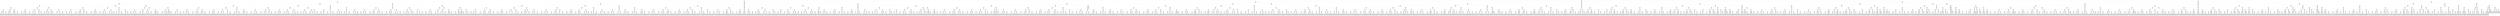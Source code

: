 digraph g {
node [shape = Mrecord];
nodo0[label="{EO: 0|cost: 0.0|A: null}"]
nodo1[label="{EO: 1|cost: 1.0|A: IrANodoarriba
}"]
nodo4[label="{EO: 4|cost: 2.0|A: IrANodoarriba
|
Pos\nSmartToy:\nNodo:\nE6

Visitados:\n
D7\nD7\nE7\n
Obstaculos:\n
D6\nD8\nC7\n

}"]
nodo11[label="{EO: 11|cost: 3.0|A: IrANodoarriba
|
Pos\nSmartToy:\nNodo:\nE5

Visitados:\n
D7\nD7\nD7\nE7\n
Obstaculos:\n
D6\nD8\nC7\n

}"]
nodo32[label="{EO: 32|cost: 4.0|A: IrANodoarriba
|
Pos\nSmartToy:\nNodo:\nE4

Visitados:\n
D7\nD7\nD7\nD7\nE7\n
Obstaculos:\n
D6\nD8\nC7\n

}"]
nodo86[label="{EO: 86|cost: 5.0|A: IrANodoarriba
|
Pos\nSmartToy:\nNodo:\nE3

Visitados:\n
D7\nD7\nD7\nD7\nD7\nE7\n
Obstaculos:\n
D6\nD8\nC7\n

}"]
nodo234[label="{EO: 234|cost: 6.0|A: IrANodoarriba
|
Pos\nSmartToy:\nNodo:\nE2

Visitados:\n
D7\nD7\nD7\nD7\nD7\nD7\nE7\n
Obstaculos:\n
D6\nD8\nC7\n

}"]
nodo601[label="{EO: 601|cost: 7.0|A: IrANododerecha
|
Pos\nSmartToy:\nNodo:\nE1

Visitados:\n
D7\nD7\nD7\nD7\nD7\nD7\nD7\nE7\n
Obstaculos:\n
D6\nD8\nC7\n

}"]
nodo1555[label="{EO: 1555|cost: 8.0|A: IrANododerecha
|
Pos\nSmartToy:\nNodo:\nF1

Visitados:\n
D7\nD7\nD7\nD7\nD7\nD7\nD7\nD7\nE7\n
Obstaculos:\n
D6\nD8\nC7\n

}"]

nodo601 -> nodo1555;
nodo1556[label="{EO: 1556|cost: 8.0|A: IrANodoabajo
|
Pos\nSmartToy:\nNodo:\nF1

Visitados:\n
D7\nD7\nD7\nD7\nD7\nD7\nD7\nD7\nE7\n
Obstaculos:\n
D6\nD8\nC7\n

}"]

nodo601 -> nodo1556;

nodo234 -> nodo601;
nodo602[label="{EO: 602|cost: 7.0|A: IrANodoizquierda
|
Pos\nSmartToy:\nNodo:\nE1

Visitados:\n
D7\nD7\nD7\nD7\nD7\nD7\nD7\nE7\n
Obstaculos:\n
D6\nD8\nC7\n

}"]
nodo1557[label="{EO: 1557|cost: 8.0|A: IrANodoabajo
|
Pos\nSmartToy:\nNodo:\nD1

Visitados:\n
D7\nD7\nD7\nD7\nD7\nD7\nD7\nD7\nE7\n
Obstaculos:\n
D6\nD8\nC7\n

}"]

nodo602 -> nodo1557;
nodo1558[label="{EO: 1558|cost: 8.0|A: IrANodoizquierda
|
Pos\nSmartToy:\nNodo:\nD1

Visitados:\n
D7\nD7\nD7\nD7\nD7\nD7\nD7\nD7\nE7\n
Obstaculos:\n
D6\nD8\nC7\n

}"]

nodo602 -> nodo1558;

nodo234 -> nodo602;

nodo86 -> nodo234;
nodo235[label="{EO: 235|cost: 6.0|A: IrANododerecha
|
Pos\nSmartToy:\nNodo:\nE2

Visitados:\n
D7\nD7\nD7\nD7\nD7\nD7\nE7\n
Obstaculos:\n
D6\nD8\nC7\n

}"]
nodo603[label="{EO: 603|cost: 7.0|A: IrANodoarriba
|
Pos\nSmartToy:\nNodo:\nF2

Visitados:\n
D7\nD7\nD7\nD7\nD7\nD7\nD7\nE7\n
Obstaculos:\n
D6\nD8\nC7\n

}"]
nodo1559[label="{EO: 1559|cost: 8.0|A: IrANododerecha
|
Pos\nSmartToy:\nNodo:\nF1

Visitados:\n
D7\nD7\nD7\nD7\nD7\nD7\nD7\nD7\nE7\n
Obstaculos:\n
D6\nD8\nC7\n

}"]

nodo603 -> nodo1559;
nodo1560[label="{EO: 1560|cost: 8.0|A: IrANodoizquierda
|
Pos\nSmartToy:\nNodo:\nF1

Visitados:\n
D7\nD7\nD7\nD7\nD7\nD7\nD7\nD7\nE7\n
Obstaculos:\n
D6\nD8\nC7\n

}"]

nodo603 -> nodo1560;

nodo235 -> nodo603;
nodo604[label="{EO: 604|cost: 7.0|A: IrANododerecha
|
Pos\nSmartToy:\nNodo:\nF2

Visitados:\n
D7\nD7\nD7\nD7\nD7\nD7\nD7\nE7\n
Obstaculos:\n
D6\nD8\nC7\n

}"]
nodo1561[label="{EO: 1561|cost: 8.0|A: IrANodoarriba
|
Pos\nSmartToy:\nNodo:\nG2

Visitados:\n
D7\nD7\nD7\nD7\nD7\nD7\nD7\nD7\nE7\n
Obstaculos:\n
D6\nD8\nC7\n

}"]

nodo604 -> nodo1561;
nodo1562[label="{EO: 1562|cost: 8.0|A: IrANododerecha
|
Pos\nSmartToy:\nNodo:\nG2

Visitados:\n
D7\nD7\nD7\nD7\nD7\nD7\nD7\nD7\nE7\n
Obstaculos:\n
D6\nD8\nC7\n

}"]

nodo604 -> nodo1562;
nodo1563[label="{EO: 1563|cost: 8.0|A: IrANodoabajo
|
Pos\nSmartToy:\nNodo:\nG2

Visitados:\n
D7\nD7\nD7\nD7\nD7\nD7\nD7\nD7\nE7\n
Obstaculos:\n
D6\nD8\nC7\n

}"]

nodo604 -> nodo1563;

nodo235 -> nodo604;
nodo605[label="{EO: 605|cost: 7.0|A: IrANodoabajo
|
Pos\nSmartToy:\nNodo:\nF2

Visitados:\n
D7\nD7\nD7\nD7\nD7\nD7\nD7\nE7\n
Obstaculos:\n
D6\nD8\nC7\n

}"]
nodo1564[label="{EO: 1564|cost: 8.0|A: IrANododerecha
|
Pos\nSmartToy:\nNodo:\nF3

Visitados:\n
D7\nD7\nD7\nD7\nD7\nD7\nD7\nD7\nE7\n
Obstaculos:\n
D6\nD8\nC7\n

}"]

nodo605 -> nodo1564;
nodo1565[label="{EO: 1565|cost: 8.0|A: IrANodoabajo
|
Pos\nSmartToy:\nNodo:\nF3

Visitados:\n
D7\nD7\nD7\nD7\nD7\nD7\nD7\nD7\nE7\n
Obstaculos:\n
D6\nD8\nC7\n

}"]

nodo605 -> nodo1565;

nodo235 -> nodo605;

nodo86 -> nodo235;
nodo236[label="{EO: 236|cost: 6.0|A: IrANodoizquierda
|
Pos\nSmartToy:\nNodo:\nE2

Visitados:\n
D7\nD7\nD7\nD7\nD7\nD7\nE7\n
Obstaculos:\n
D6\nD8\nC7\n

}"]
nodo606[label="{EO: 606|cost: 7.0|A: IrANodoarriba
|
Pos\nSmartToy:\nNodo:\nD2

Visitados:\n
D7\nD7\nD7\nD7\nD7\nD7\nD7\nE7\n
Obstaculos:\n
D6\nD8\nC7\n

}"]
nodo1566[label="{EO: 1566|cost: 8.0|A: IrANododerecha
|
Pos\nSmartToy:\nNodo:\nD1

Visitados:\n
D7\nD7\nD7\nD7\nD7\nD7\nD7\nD7\nE7\n
Obstaculos:\n
D6\nD8\nC7\n

}"]

nodo606 -> nodo1566;
nodo1567[label="{EO: 1567|cost: 8.0|A: IrANodoizquierda
|
Pos\nSmartToy:\nNodo:\nD1

Visitados:\n
D7\nD7\nD7\nD7\nD7\nD7\nD7\nD7\nE7\n
Obstaculos:\n
D6\nD8\nC7\n

}"]

nodo606 -> nodo1567;

nodo236 -> nodo606;
nodo607[label="{EO: 607|cost: 7.0|A: IrANodoabajo
|
Pos\nSmartToy:\nNodo:\nD2

Visitados:\n
D7\nD7\nD7\nD7\nD7\nD7\nD7\nE7\n
Obstaculos:\n
D6\nD8\nC7\n

}"]
nodo1568[label="{EO: 1568|cost: 8.0|A: IrANodoabajo
|
Pos\nSmartToy:\nNodo:\nD3

Visitados:\n
D7\nD7\nD7\nD7\nD7\nD7\nD7\nD7\nE7\n
Obstaculos:\n
D6\nD8\nC7\n

}"]

nodo607 -> nodo1568;
nodo1569[label="{EO: 1569|cost: 8.0|A: IrANodoizquierda
|
Pos\nSmartToy:\nNodo:\nD3

Visitados:\n
D7\nD7\nD7\nD7\nD7\nD7\nD7\nD7\nE7\n
Obstaculos:\n
D6\nD8\nC7\n

}"]

nodo607 -> nodo1569;

nodo236 -> nodo607;
nodo608[label="{EO: 608|cost: 7.0|A: IrANodoizquierda
|
Pos\nSmartToy:\nNodo:\nD2

Visitados:\n
D7\nD7\nD7\nD7\nD7\nD7\nD7\nE7\n
Obstaculos:\n
D6\nD8\nC7\n

}"]
nodo1570[label="{EO: 1570|cost: 8.0|A: IrANodoarriba
|
Pos\nSmartToy:\nNodo:\nC2

Visitados:\n
D7\nD7\nD7\nD7\nD7\nD7\nD7\nD7\nE7\n
Obstaculos:\n
D6\nD8\nC7\n

}"]

nodo608 -> nodo1570;
nodo1571[label="{EO: 1571|cost: 8.0|A: IrANodoabajo
|
Pos\nSmartToy:\nNodo:\nC2

Visitados:\n
D7\nD7\nD7\nD7\nD7\nD7\nD7\nD7\nE7\n
Obstaculos:\n
D6\nD8\nC7\n

}"]

nodo608 -> nodo1571;
nodo1572[label="{EO: 1572|cost: 8.0|A: IrANodoizquierda
|
Pos\nSmartToy:\nNodo:\nC2

Visitados:\n
D7\nD7\nD7\nD7\nD7\nD7\nD7\nD7\nE7\n
Obstaculos:\n
D6\nD8\nC7\n

}"]

nodo608 -> nodo1572;

nodo236 -> nodo608;

nodo86 -> nodo236;

nodo32 -> nodo86;
nodo87[label="{EO: 87|cost: 5.0|A: IrANododerecha
|
Pos\nSmartToy:\nNodo:\nE3

Visitados:\n
D7\nD7\nD7\nD7\nD7\nE7\n
Obstaculos:\n
D6\nD8\nC7\n

}"]
nodo237[label="{EO: 237|cost: 6.0|A: IrANodoarriba
|
Pos\nSmartToy:\nNodo:\nF3

Visitados:\n
D7\nD7\nD7\nD7\nD7\nD7\nE7\n
Obstaculos:\n
D6\nD8\nC7\n

}"]
nodo609[label="{EO: 609|cost: 7.0|A: IrANodoarriba
|
Pos\nSmartToy:\nNodo:\nF2

Visitados:\n
D7\nD7\nD7\nD7\nD7\nD7\nD7\nE7\n
Obstaculos:\n
D6\nD8\nC7\n

}"]
nodo1573[label="{EO: 1573|cost: 8.0|A: IrANododerecha
|
Pos\nSmartToy:\nNodo:\nF1

Visitados:\n
D7\nD7\nD7\nD7\nD7\nD7\nD7\nD7\nE7\n
Obstaculos:\n
D6\nD8\nC7\n

}"]

nodo609 -> nodo1573;
nodo1574[label="{EO: 1574|cost: 8.0|A: IrANodoizquierda
|
Pos\nSmartToy:\nNodo:\nF1

Visitados:\n
D7\nD7\nD7\nD7\nD7\nD7\nD7\nD7\nE7\n
Obstaculos:\n
D6\nD8\nC7\n

}"]

nodo609 -> nodo1574;

nodo237 -> nodo609;
nodo610[label="{EO: 610|cost: 7.0|A: IrANododerecha
|
Pos\nSmartToy:\nNodo:\nF2

Visitados:\n
D7\nD7\nD7\nD7\nD7\nD7\nD7\nE7\n
Obstaculos:\n
D6\nD8\nC7\n

}"]
nodo1575[label="{EO: 1575|cost: 8.0|A: IrANodoarriba
|
Pos\nSmartToy:\nNodo:\nG2

Visitados:\n
D7\nD7\nD7\nD7\nD7\nD7\nD7\nD7\nE7\n
Obstaculos:\n
D6\nD8\nC7\n

}"]

nodo610 -> nodo1575;
nodo1576[label="{EO: 1576|cost: 8.0|A: IrANododerecha
|
Pos\nSmartToy:\nNodo:\nG2

Visitados:\n
D7\nD7\nD7\nD7\nD7\nD7\nD7\nD7\nE7\n
Obstaculos:\n
D6\nD8\nC7\n

}"]

nodo610 -> nodo1576;
nodo1577[label="{EO: 1577|cost: 8.0|A: IrANodoabajo
|
Pos\nSmartToy:\nNodo:\nG2

Visitados:\n
D7\nD7\nD7\nD7\nD7\nD7\nD7\nD7\nE7\n
Obstaculos:\n
D6\nD8\nC7\n

}"]

nodo610 -> nodo1577;

nodo237 -> nodo610;
nodo611[label="{EO: 611|cost: 7.0|A: IrANodoizquierda
|
Pos\nSmartToy:\nNodo:\nF2

Visitados:\n
D7\nD7\nD7\nD7\nD7\nD7\nD7\nE7\n
Obstaculos:\n
D6\nD8\nC7\n

}"]
nodo1578[label="{EO: 1578|cost: 8.0|A: IrANodoarriba
|
Pos\nSmartToy:\nNodo:\nE2

Visitados:\n
D7\nD7\nD7\nD7\nD7\nD7\nD7\nD7\nE7\n
Obstaculos:\n
D6\nD8\nC7\n

}"]

nodo611 -> nodo1578;
nodo1579[label="{EO: 1579|cost: 8.0|A: IrANodoizquierda
|
Pos\nSmartToy:\nNodo:\nE2

Visitados:\n
D7\nD7\nD7\nD7\nD7\nD7\nD7\nD7\nE7\n
Obstaculos:\n
D6\nD8\nC7\n

}"]

nodo611 -> nodo1579;

nodo237 -> nodo611;

nodo87 -> nodo237;
nodo238[label="{EO: 238|cost: 6.0|A: IrANododerecha
|
Pos\nSmartToy:\nNodo:\nF3

Visitados:\n
D7\nD7\nD7\nD7\nD7\nD7\nE7\n
Obstaculos:\n
D6\nD8\nC7\n

}"]
nodo612[label="{EO: 612|cost: 7.0|A: IrANodoarriba
|
Pos\nSmartToy:\nNodo:\nG3

Visitados:\n
D7\nD7\nD7\nD7\nD7\nD7\nD7\nE7\n
Obstaculos:\n
D6\nD8\nC7\n

}"]
nodo1580[label="{EO: 1580|cost: 8.0|A: IrANodoarriba
|
Pos\nSmartToy:\nNodo:\nG2

Visitados:\n
D7\nD7\nD7\nD7\nD7\nD7\nD7\nD7\nE7\n
Obstaculos:\n
D6\nD8\nC7\n

}"]

nodo612 -> nodo1580;
nodo1581[label="{EO: 1581|cost: 8.0|A: IrANododerecha
|
Pos\nSmartToy:\nNodo:\nG2

Visitados:\n
D7\nD7\nD7\nD7\nD7\nD7\nD7\nD7\nE7\n
Obstaculos:\n
D6\nD8\nC7\n

}"]

nodo612 -> nodo1581;
nodo1582[label="{EO: 1582|cost: 8.0|A: IrANodoizquierda
|
Pos\nSmartToy:\nNodo:\nG2

Visitados:\n
D7\nD7\nD7\nD7\nD7\nD7\nD7\nD7\nE7\n
Obstaculos:\n
D6\nD8\nC7\n

}"]

nodo612 -> nodo1582;

nodo238 -> nodo612;
nodo613[label="{EO: 613|cost: 7.0|A: IrANododerecha
|
Pos\nSmartToy:\nNodo:\nG3

Visitados:\n
D7\nD7\nD7\nD7\nD7\nD7\nD7\nE7\n
Obstaculos:\n
D6\nD8\nC7\n

}"]
nodo1583[label="{EO: 1583|cost: 8.0|A: IrANodoarriba
|
Pos\nSmartToy:\nNodo:\nH3

Visitados:\n
D7\nD7\nD7\nD7\nD7\nD7\nD7\nD7\nE7\n
Obstaculos:\n
D6\nD8\nC7\n

}"]

nodo613 -> nodo1583;
nodo1584[label="{EO: 1584|cost: 8.0|A: IrANododerecha
|
Pos\nSmartToy:\nNodo:\nH3

Visitados:\n
D7\nD7\nD7\nD7\nD7\nD7\nD7\nD7\nE7\n
Obstaculos:\n
D6\nD8\nC7\n

}"]

nodo613 -> nodo1584;
nodo1585[label="{EO: 1585|cost: 8.0|A: IrANodoabajo
|
Pos\nSmartToy:\nNodo:\nH3

Visitados:\n
D7\nD7\nD7\nD7\nD7\nD7\nD7\nD7\nE7\n
Obstaculos:\n
D6\nD8\nC7\n

}"]

nodo613 -> nodo1585;

nodo238 -> nodo613;
nodo614[label="{EO: 614|cost: 7.0|A: IrANodoabajo
|
Pos\nSmartToy:\nNodo:\nG3

Visitados:\n
D7\nD7\nD7\nD7\nD7\nD7\nD7\nE7\n
Obstaculos:\n
D6\nD8\nC7\n

}"]
nodo1586[label="{EO: 1586|cost: 8.0|A: IrANododerecha
|
Pos\nSmartToy:\nNodo:\nG4

Visitados:\n
D7\nD7\nD7\nD7\nD7\nD7\nD7\nD7\nE7\n
Obstaculos:\n
D6\nD8\nC7\n

}"]

nodo614 -> nodo1586;
nodo1587[label="{EO: 1587|cost: 8.0|A: IrANodoabajo
|
Pos\nSmartToy:\nNodo:\nG4

Visitados:\n
D7\nD7\nD7\nD7\nD7\nD7\nD7\nD7\nE7\n
Obstaculos:\n
D6\nD8\nC7\n

}"]

nodo614 -> nodo1587;
nodo1588[label="{EO: 1588|cost: 8.0|A: IrANodoizquierda
|
Pos\nSmartToy:\nNodo:\nG4

Visitados:\n
D7\nD7\nD7\nD7\nD7\nD7\nD7\nD7\nE7\n
Obstaculos:\n
D6\nD8\nC7\n

}"]

nodo614 -> nodo1588;

nodo238 -> nodo614;

nodo87 -> nodo238;
nodo239[label="{EO: 239|cost: 6.0|A: IrANodoabajo
|
Pos\nSmartToy:\nNodo:\nF3

Visitados:\n
D7\nD7\nD7\nD7\nD7\nD7\nE7\n
Obstaculos:\n
D6\nD8\nC7\n

}"]
nodo615[label="{EO: 615|cost: 7.0|A: IrANododerecha
|
Pos\nSmartToy:\nNodo:\nF4

Visitados:\n
D7\nD7\nD7\nD7\nD7\nD7\nD7\nE7\n
Obstaculos:\n
D6\nD8\nC7\n

}"]
nodo1589[label="{EO: 1589|cost: 8.0|A: IrANodoarriba
|
Pos\nSmartToy:\nNodo:\nG4

Visitados:\n
D7\nD7\nD7\nD7\nD7\nD7\nD7\nD7\nE7\n
Obstaculos:\n
D6\nD8\nC7\n

}"]

nodo615 -> nodo1589;
nodo1590[label="{EO: 1590|cost: 8.0|A: IrANododerecha
|
Pos\nSmartToy:\nNodo:\nG4

Visitados:\n
D7\nD7\nD7\nD7\nD7\nD7\nD7\nD7\nE7\n
Obstaculos:\n
D6\nD8\nC7\n

}"]

nodo615 -> nodo1590;
nodo1591[label="{EO: 1591|cost: 8.0|A: IrANodoabajo
|
Pos\nSmartToy:\nNodo:\nG4

Visitados:\n
D7\nD7\nD7\nD7\nD7\nD7\nD7\nD7\nE7\n
Obstaculos:\n
D6\nD8\nC7\n

}"]

nodo615 -> nodo1591;

nodo239 -> nodo615;
nodo616[label="{EO: 616|cost: 7.0|A: IrANodoabajo
|
Pos\nSmartToy:\nNodo:\nF4

Visitados:\n
D7\nD7\nD7\nD7\nD7\nD7\nD7\nE7\n
Obstaculos:\n
D6\nD8\nC7\n

}"]
nodo1592[label="{EO: 1592|cost: 8.0|A: IrANododerecha
|
Pos\nSmartToy:\nNodo:\nF5

Visitados:\n
D7\nD7\nD7\nD7\nD7\nD7\nD7\nD7\nE7\n
Obstaculos:\n
D6\nD8\nC7\n

}"]

nodo616 -> nodo1592;
nodo1593[label="{EO: 1593|cost: 8.0|A: IrANodoabajo
|
Pos\nSmartToy:\nNodo:\nF5

Visitados:\n
D7\nD7\nD7\nD7\nD7\nD7\nD7\nD7\nE7\n
Obstaculos:\n
D6\nD8\nC7\n

}"]

nodo616 -> nodo1593;

nodo239 -> nodo616;

nodo87 -> nodo239;

nodo32 -> nodo87;
nodo88[label="{EO: 88|cost: 5.0|A: IrANodoizquierda
|
Pos\nSmartToy:\nNodo:\nE3

Visitados:\n
D7\nD7\nD7\nD7\nD7\nE7\n
Obstaculos:\n
D6\nD8\nC7\n

}"]
nodo240[label="{EO: 240|cost: 6.0|A: IrANodoarriba
|
Pos\nSmartToy:\nNodo:\nD3

Visitados:\n
D7\nD7\nD7\nD7\nD7\nD7\nE7\n
Obstaculos:\n
D6\nD8\nC7\n

}"]
nodo617[label="{EO: 617|cost: 7.0|A: IrANodoarriba
|
Pos\nSmartToy:\nNodo:\nD2

Visitados:\n
D7\nD7\nD7\nD7\nD7\nD7\nD7\nE7\n
Obstaculos:\n
D6\nD8\nC7\n

}"]
nodo1594[label="{EO: 1594|cost: 8.0|A: IrANododerecha
|
Pos\nSmartToy:\nNodo:\nD1

Visitados:\n
D7\nD7\nD7\nD7\nD7\nD7\nD7\nD7\nE7\n
Obstaculos:\n
D6\nD8\nC7\n

}"]

nodo617 -> nodo1594;
nodo1595[label="{EO: 1595|cost: 8.0|A: IrANodoizquierda
|
Pos\nSmartToy:\nNodo:\nD1

Visitados:\n
D7\nD7\nD7\nD7\nD7\nD7\nD7\nD7\nE7\n
Obstaculos:\n
D6\nD8\nC7\n

}"]

nodo617 -> nodo1595;

nodo240 -> nodo617;
nodo618[label="{EO: 618|cost: 7.0|A: IrANododerecha
|
Pos\nSmartToy:\nNodo:\nD2

Visitados:\n
D7\nD7\nD7\nD7\nD7\nD7\nD7\nE7\n
Obstaculos:\n
D6\nD8\nC7\n

}"]
nodo1596[label="{EO: 1596|cost: 8.0|A: IrANodoarriba
|
Pos\nSmartToy:\nNodo:\nE2

Visitados:\n
D7\nD7\nD7\nD7\nD7\nD7\nD7\nD7\nE7\n
Obstaculos:\n
D6\nD8\nC7\n

}"]

nodo618 -> nodo1596;
nodo1597[label="{EO: 1597|cost: 8.0|A: IrANododerecha
|
Pos\nSmartToy:\nNodo:\nE2

Visitados:\n
D7\nD7\nD7\nD7\nD7\nD7\nD7\nD7\nE7\n
Obstaculos:\n
D6\nD8\nC7\n

}"]

nodo618 -> nodo1597;

nodo240 -> nodo618;
nodo619[label="{EO: 619|cost: 7.0|A: IrANodoizquierda
|
Pos\nSmartToy:\nNodo:\nD2

Visitados:\n
D7\nD7\nD7\nD7\nD7\nD7\nD7\nE7\n
Obstaculos:\n
D6\nD8\nC7\n

}"]
nodo1598[label="{EO: 1598|cost: 8.0|A: IrANodoarriba
|
Pos\nSmartToy:\nNodo:\nC2

Visitados:\n
D7\nD7\nD7\nD7\nD7\nD7\nD7\nD7\nE7\n
Obstaculos:\n
D6\nD8\nC7\n

}"]

nodo619 -> nodo1598;
nodo1599[label="{EO: 1599|cost: 8.0|A: IrANodoabajo
|
Pos\nSmartToy:\nNodo:\nC2

Visitados:\n
D7\nD7\nD7\nD7\nD7\nD7\nD7\nD7\nE7\n
Obstaculos:\n
D6\nD8\nC7\n

}"]

nodo619 -> nodo1599;
nodo1600[label="{EO: 1600|cost: 8.0|A: IrANodoizquierda
|
Pos\nSmartToy:\nNodo:\nC2

Visitados:\n
D7\nD7\nD7\nD7\nD7\nD7\nD7\nD7\nE7\n
Obstaculos:\n
D6\nD8\nC7\n

}"]

nodo619 -> nodo1600;

nodo240 -> nodo619;

nodo88 -> nodo240;
nodo241[label="{EO: 241|cost: 6.0|A: IrANodoabajo
|
Pos\nSmartToy:\nNodo:\nD3

Visitados:\n
D7\nD7\nD7\nD7\nD7\nD7\nE7\n
Obstaculos:\n
D6\nD8\nC7\n

}"]
nodo620[label="{EO: 620|cost: 7.0|A: IrANodoabajo
|
Pos\nSmartToy:\nNodo:\nD4

Visitados:\n
D7\nD7\nD7\nD7\nD7\nD7\nD7\nE7\n
Obstaculos:\n
D6\nD8\nC7\n

}"]
nodo1601[label="{EO: 1601|cost: 8.0|A: IrANodoizquierda
|
Pos\nSmartToy:\nNodo:\nD5

Visitados:\n
D7\nD7\nD7\nD7\nD7\nD7\nD7\nD7\nE7\n
Obstaculos:\n
D6\nD8\nC7\n

}"]

nodo620 -> nodo1601;

nodo241 -> nodo620;
nodo621[label="{EO: 621|cost: 7.0|A: IrANodoizquierda
|
Pos\nSmartToy:\nNodo:\nD4

Visitados:\n
D7\nD7\nD7\nD7\nD7\nD7\nD7\nE7\n
Obstaculos:\n
D6\nD8\nC7\n

}"]
nodo1602[label="{EO: 1602|cost: 8.0|A: IrANodoarriba
|
Pos\nSmartToy:\nNodo:\nC4

Visitados:\n
D7\nD7\nD7\nD7\nD7\nD7\nD7\nD7\nE7\n
Obstaculos:\n
D6\nD8\nC7\n

}"]

nodo621 -> nodo1602;
nodo1603[label="{EO: 1603|cost: 8.0|A: IrANodoabajo
|
Pos\nSmartToy:\nNodo:\nC4

Visitados:\n
D7\nD7\nD7\nD7\nD7\nD7\nD7\nD7\nE7\n
Obstaculos:\n
D6\nD8\nC7\n

}"]

nodo621 -> nodo1603;
nodo1604[label="{EO: 1604|cost: 8.0|A: IrANodoizquierda
|
Pos\nSmartToy:\nNodo:\nC4

Visitados:\n
D7\nD7\nD7\nD7\nD7\nD7\nD7\nD7\nE7\n
Obstaculos:\n
D6\nD8\nC7\n

}"]

nodo621 -> nodo1604;

nodo241 -> nodo621;

nodo88 -> nodo241;
nodo242[label="{EO: 242|cost: 6.0|A: IrANodoizquierda
|
Pos\nSmartToy:\nNodo:\nD3

Visitados:\n
D7\nD7\nD7\nD7\nD7\nD7\nE7\n
Obstaculos:\n
D6\nD8\nC7\n

}"]
nodo622[label="{EO: 622|cost: 7.0|A: IrANodoarriba
|
Pos\nSmartToy:\nNodo:\nC3

Visitados:\n
D7\nD7\nD7\nD7\nD7\nD7\nD7\nE7\n
Obstaculos:\n
D6\nD8\nC7\n

}"]
nodo1605[label="{EO: 1605|cost: 8.0|A: IrANodoarriba
|
Pos\nSmartToy:\nNodo:\nC2

Visitados:\n
D7\nD7\nD7\nD7\nD7\nD7\nD7\nD7\nE7\n
Obstaculos:\n
D6\nD8\nC7\n

}"]

nodo622 -> nodo1605;
nodo1606[label="{EO: 1606|cost: 8.0|A: IrANododerecha
|
Pos\nSmartToy:\nNodo:\nC2

Visitados:\n
D7\nD7\nD7\nD7\nD7\nD7\nD7\nD7\nE7\n
Obstaculos:\n
D6\nD8\nC7\n

}"]

nodo622 -> nodo1606;
nodo1607[label="{EO: 1607|cost: 8.0|A: IrANodoizquierda
|
Pos\nSmartToy:\nNodo:\nC2

Visitados:\n
D7\nD7\nD7\nD7\nD7\nD7\nD7\nD7\nE7\n
Obstaculos:\n
D6\nD8\nC7\n

}"]

nodo622 -> nodo1607;

nodo242 -> nodo622;
nodo623[label="{EO: 623|cost: 7.0|A: IrANodoabajo
|
Pos\nSmartToy:\nNodo:\nC3

Visitados:\n
D7\nD7\nD7\nD7\nD7\nD7\nD7\nE7\n
Obstaculos:\n
D6\nD8\nC7\n

}"]
nodo1608[label="{EO: 1608|cost: 8.0|A: IrANododerecha
|
Pos\nSmartToy:\nNodo:\nC4

Visitados:\n
D7\nD7\nD7\nD7\nD7\nD7\nD7\nD7\nE7\n
Obstaculos:\n
D6\nD8\nC7\n

}"]

nodo623 -> nodo1608;
nodo1609[label="{EO: 1609|cost: 8.0|A: IrANodoabajo
|
Pos\nSmartToy:\nNodo:\nC4

Visitados:\n
D7\nD7\nD7\nD7\nD7\nD7\nD7\nD7\nE7\n
Obstaculos:\n
D6\nD8\nC7\n

}"]

nodo623 -> nodo1609;
nodo1610[label="{EO: 1610|cost: 8.0|A: IrANodoizquierda
|
Pos\nSmartToy:\nNodo:\nC4

Visitados:\n
D7\nD7\nD7\nD7\nD7\nD7\nD7\nD7\nE7\n
Obstaculos:\n
D6\nD8\nC7\n

}"]

nodo623 -> nodo1610;

nodo242 -> nodo623;
nodo624[label="{EO: 624|cost: 7.0|A: IrANodoizquierda
|
Pos\nSmartToy:\nNodo:\nC3

Visitados:\n
D7\nD7\nD7\nD7\nD7\nD7\nD7\nE7\n
Obstaculos:\n
D6\nD8\nC7\n

}"]
nodo1611[label="{EO: 1611|cost: 8.0|A: IrANodoarriba
|
Pos\nSmartToy:\nNodo:\nB3

Visitados:\n
D7\nD7\nD7\nD7\nD7\nD7\nD7\nD7\nE7\n
Obstaculos:\n
D6\nD8\nC7\n

}"]

nodo624 -> nodo1611;
nodo1612[label="{EO: 1612|cost: 8.0|A: IrANodoabajo
|
Pos\nSmartToy:\nNodo:\nB3

Visitados:\n
D7\nD7\nD7\nD7\nD7\nD7\nD7\nD7\nE7\n
Obstaculos:\n
D6\nD8\nC7\n

}"]

nodo624 -> nodo1612;
nodo1613[label="{EO: 1613|cost: 8.0|A: IrANodoizquierda
|
Pos\nSmartToy:\nNodo:\nB3

Visitados:\n
D7\nD7\nD7\nD7\nD7\nD7\nD7\nD7\nE7\n
Obstaculos:\n
D6\nD8\nC7\n

}"]

nodo624 -> nodo1613;

nodo242 -> nodo624;

nodo88 -> nodo242;

nodo32 -> nodo88;

nodo11 -> nodo32;
nodo33[label="{EO: 33|cost: 4.0|A: IrANododerecha
|
Pos\nSmartToy:\nNodo:\nE4

Visitados:\n
D7\nD7\nD7\nD7\nE7\n
Obstaculos:\n
D6\nD8\nC7\n

}"]
nodo89[label="{EO: 89|cost: 5.0|A: IrANodoarriba
|
Pos\nSmartToy:\nNodo:\nF4

Visitados:\n
D7\nD7\nD7\nD7\nD7\nE7\n
Obstaculos:\n
D6\nD8\nC7\n

}"]
nodo243[label="{EO: 243|cost: 6.0|A: IrANodoarriba
|
Pos\nSmartToy:\nNodo:\nF3

Visitados:\n
D7\nD7\nD7\nD7\nD7\nD7\nE7\n
Obstaculos:\n
D6\nD8\nC7\n

}"]
nodo625[label="{EO: 625|cost: 7.0|A: IrANodoarriba
|
Pos\nSmartToy:\nNodo:\nF2

Visitados:\n
D7\nD7\nD7\nD7\nD7\nD7\nD7\nE7\n
Obstaculos:\n
D6\nD8\nC7\n

}"]
nodo1614[label="{EO: 1614|cost: 8.0|A: IrANododerecha
|
Pos\nSmartToy:\nNodo:\nF1

Visitados:\n
D7\nD7\nD7\nD7\nD7\nD7\nD7\nD7\nE7\n
Obstaculos:\n
D6\nD8\nC7\n

}"]

nodo625 -> nodo1614;
nodo1615[label="{EO: 1615|cost: 8.0|A: IrANodoizquierda
|
Pos\nSmartToy:\nNodo:\nF1

Visitados:\n
D7\nD7\nD7\nD7\nD7\nD7\nD7\nD7\nE7\n
Obstaculos:\n
D6\nD8\nC7\n

}"]

nodo625 -> nodo1615;

nodo243 -> nodo625;
nodo626[label="{EO: 626|cost: 7.0|A: IrANododerecha
|
Pos\nSmartToy:\nNodo:\nF2

Visitados:\n
D7\nD7\nD7\nD7\nD7\nD7\nD7\nE7\n
Obstaculos:\n
D6\nD8\nC7\n

}"]
nodo1616[label="{EO: 1616|cost: 8.0|A: IrANodoarriba
|
Pos\nSmartToy:\nNodo:\nG2

Visitados:\n
D7\nD7\nD7\nD7\nD7\nD7\nD7\nD7\nE7\n
Obstaculos:\n
D6\nD8\nC7\n

}"]

nodo626 -> nodo1616;
nodo1617[label="{EO: 1617|cost: 8.0|A: IrANododerecha
|
Pos\nSmartToy:\nNodo:\nG2

Visitados:\n
D7\nD7\nD7\nD7\nD7\nD7\nD7\nD7\nE7\n
Obstaculos:\n
D6\nD8\nC7\n

}"]

nodo626 -> nodo1617;
nodo1618[label="{EO: 1618|cost: 8.0|A: IrANodoabajo
|
Pos\nSmartToy:\nNodo:\nG2

Visitados:\n
D7\nD7\nD7\nD7\nD7\nD7\nD7\nD7\nE7\n
Obstaculos:\n
D6\nD8\nC7\n

}"]

nodo626 -> nodo1618;

nodo243 -> nodo626;
nodo627[label="{EO: 627|cost: 7.0|A: IrANodoizquierda
|
Pos\nSmartToy:\nNodo:\nF2

Visitados:\n
D7\nD7\nD7\nD7\nD7\nD7\nD7\nE7\n
Obstaculos:\n
D6\nD8\nC7\n

}"]
nodo1619[label="{EO: 1619|cost: 8.0|A: IrANodoarriba
|
Pos\nSmartToy:\nNodo:\nE2

Visitados:\n
D7\nD7\nD7\nD7\nD7\nD7\nD7\nD7\nE7\n
Obstaculos:\n
D6\nD8\nC7\n

}"]

nodo627 -> nodo1619;
nodo1620[label="{EO: 1620|cost: 8.0|A: IrANodoabajo
|
Pos\nSmartToy:\nNodo:\nE2

Visitados:\n
D7\nD7\nD7\nD7\nD7\nD7\nD7\nD7\nE7\n
Obstaculos:\n
D6\nD8\nC7\n

}"]

nodo627 -> nodo1620;
nodo1621[label="{EO: 1621|cost: 8.0|A: IrANodoizquierda
|
Pos\nSmartToy:\nNodo:\nE2

Visitados:\n
D7\nD7\nD7\nD7\nD7\nD7\nD7\nD7\nE7\n
Obstaculos:\n
D6\nD8\nC7\n

}"]

nodo627 -> nodo1621;

nodo243 -> nodo627;

nodo89 -> nodo243;
nodo244[label="{EO: 244|cost: 6.0|A: IrANododerecha
|
Pos\nSmartToy:\nNodo:\nF3

Visitados:\n
D7\nD7\nD7\nD7\nD7\nD7\nE7\n
Obstaculos:\n
D6\nD8\nC7\n

}"]
nodo628[label="{EO: 628|cost: 7.0|A: IrANodoarriba
|
Pos\nSmartToy:\nNodo:\nG3

Visitados:\n
D7\nD7\nD7\nD7\nD7\nD7\nD7\nE7\n
Obstaculos:\n
D6\nD8\nC7\n

}"]
nodo1622[label="{EO: 1622|cost: 8.0|A: IrANodoarriba
|
Pos\nSmartToy:\nNodo:\nG2

Visitados:\n
D7\nD7\nD7\nD7\nD7\nD7\nD7\nD7\nE7\n
Obstaculos:\n
D6\nD8\nC7\n

}"]

nodo628 -> nodo1622;
nodo1623[label="{EO: 1623|cost: 8.0|A: IrANododerecha
|
Pos\nSmartToy:\nNodo:\nG2

Visitados:\n
D7\nD7\nD7\nD7\nD7\nD7\nD7\nD7\nE7\n
Obstaculos:\n
D6\nD8\nC7\n

}"]

nodo628 -> nodo1623;
nodo1624[label="{EO: 1624|cost: 8.0|A: IrANodoizquierda
|
Pos\nSmartToy:\nNodo:\nG2

Visitados:\n
D7\nD7\nD7\nD7\nD7\nD7\nD7\nD7\nE7\n
Obstaculos:\n
D6\nD8\nC7\n

}"]

nodo628 -> nodo1624;

nodo244 -> nodo628;
nodo629[label="{EO: 629|cost: 7.0|A: IrANododerecha
|
Pos\nSmartToy:\nNodo:\nG3

Visitados:\n
D7\nD7\nD7\nD7\nD7\nD7\nD7\nE7\n
Obstaculos:\n
D6\nD8\nC7\n

}"]
nodo1625[label="{EO: 1625|cost: 8.0|A: IrANodoarriba
|
Pos\nSmartToy:\nNodo:\nH3

Visitados:\n
D7\nD7\nD7\nD7\nD7\nD7\nD7\nD7\nE7\n
Obstaculos:\n
D6\nD8\nC7\n

}"]

nodo629 -> nodo1625;
nodo1626[label="{EO: 1626|cost: 8.0|A: IrANododerecha
|
Pos\nSmartToy:\nNodo:\nH3

Visitados:\n
D7\nD7\nD7\nD7\nD7\nD7\nD7\nD7\nE7\n
Obstaculos:\n
D6\nD8\nC7\n

}"]

nodo629 -> nodo1626;
nodo1627[label="{EO: 1627|cost: 8.0|A: IrANodoabajo
|
Pos\nSmartToy:\nNodo:\nH3

Visitados:\n
D7\nD7\nD7\nD7\nD7\nD7\nD7\nD7\nE7\n
Obstaculos:\n
D6\nD8\nC7\n

}"]

nodo629 -> nodo1627;

nodo244 -> nodo629;
nodo630[label="{EO: 630|cost: 7.0|A: IrANodoabajo
|
Pos\nSmartToy:\nNodo:\nG3

Visitados:\n
D7\nD7\nD7\nD7\nD7\nD7\nD7\nE7\n
Obstaculos:\n
D6\nD8\nC7\n

}"]
nodo1628[label="{EO: 1628|cost: 8.0|A: IrANododerecha
|
Pos\nSmartToy:\nNodo:\nG4

Visitados:\n
D7\nD7\nD7\nD7\nD7\nD7\nD7\nD7\nE7\n
Obstaculos:\n
D6\nD8\nC7\n

}"]

nodo630 -> nodo1628;
nodo1629[label="{EO: 1629|cost: 8.0|A: IrANodoabajo
|
Pos\nSmartToy:\nNodo:\nG4

Visitados:\n
D7\nD7\nD7\nD7\nD7\nD7\nD7\nD7\nE7\n
Obstaculos:\n
D6\nD8\nC7\n

}"]

nodo630 -> nodo1629;

nodo244 -> nodo630;

nodo89 -> nodo244;
nodo245[label="{EO: 245|cost: 6.0|A: IrANodoizquierda
|
Pos\nSmartToy:\nNodo:\nF3

Visitados:\n
D7\nD7\nD7\nD7\nD7\nD7\nE7\n
Obstaculos:\n
D6\nD8\nC7\n

}"]
nodo631[label="{EO: 631|cost: 7.0|A: IrANodoarriba
|
Pos\nSmartToy:\nNodo:\nE3

Visitados:\n
D7\nD7\nD7\nD7\nD7\nD7\nD7\nE7\n
Obstaculos:\n
D6\nD8\nC7\n

}"]
nodo1630[label="{EO: 1630|cost: 8.0|A: IrANodoarriba
|
Pos\nSmartToy:\nNodo:\nE2

Visitados:\n
D7\nD7\nD7\nD7\nD7\nD7\nD7\nD7\nE7\n
Obstaculos:\n
D6\nD8\nC7\n

}"]

nodo631 -> nodo1630;
nodo1631[label="{EO: 1631|cost: 8.0|A: IrANododerecha
|
Pos\nSmartToy:\nNodo:\nE2

Visitados:\n
D7\nD7\nD7\nD7\nD7\nD7\nD7\nD7\nE7\n
Obstaculos:\n
D6\nD8\nC7\n

}"]

nodo631 -> nodo1631;
nodo1632[label="{EO: 1632|cost: 8.0|A: IrANodoizquierda
|
Pos\nSmartToy:\nNodo:\nE2

Visitados:\n
D7\nD7\nD7\nD7\nD7\nD7\nD7\nD7\nE7\n
Obstaculos:\n
D6\nD8\nC7\n

}"]

nodo631 -> nodo1632;

nodo245 -> nodo631;
nodo632[label="{EO: 632|cost: 7.0|A: IrANodoizquierda
|
Pos\nSmartToy:\nNodo:\nE3

Visitados:\n
D7\nD7\nD7\nD7\nD7\nD7\nD7\nE7\n
Obstaculos:\n
D6\nD8\nC7\n

}"]
nodo1633[label="{EO: 1633|cost: 8.0|A: IrANodoarriba
|
Pos\nSmartToy:\nNodo:\nD3

Visitados:\n
D7\nD7\nD7\nD7\nD7\nD7\nD7\nD7\nE7\n
Obstaculos:\n
D6\nD8\nC7\n

}"]

nodo632 -> nodo1633;
nodo1634[label="{EO: 1634|cost: 8.0|A: IrANodoabajo
|
Pos\nSmartToy:\nNodo:\nD3

Visitados:\n
D7\nD7\nD7\nD7\nD7\nD7\nD7\nD7\nE7\n
Obstaculos:\n
D6\nD8\nC7\n

}"]

nodo632 -> nodo1634;
nodo1635[label="{EO: 1635|cost: 8.0|A: IrANodoizquierda
|
Pos\nSmartToy:\nNodo:\nD3

Visitados:\n
D7\nD7\nD7\nD7\nD7\nD7\nD7\nD7\nE7\n
Obstaculos:\n
D6\nD8\nC7\n

}"]

nodo632 -> nodo1635;

nodo245 -> nodo632;

nodo89 -> nodo245;

nodo33 -> nodo89;
nodo90[label="{EO: 90|cost: 5.0|A: IrANododerecha
|
Pos\nSmartToy:\nNodo:\nF4

Visitados:\n
D7\nD7\nD7\nD7\nD7\nE7\n
Obstaculos:\n
D6\nD8\nC7\n

}"]
nodo246[label="{EO: 246|cost: 6.0|A: IrANodoarriba
|
Pos\nSmartToy:\nNodo:\nG4

Visitados:\n
D7\nD7\nD7\nD7\nD7\nD7\nE7\n
Obstaculos:\n
D6\nD8\nC7\n

}"]
nodo633[label="{EO: 633|cost: 7.0|A: IrANodoarriba
|
Pos\nSmartToy:\nNodo:\nG3

Visitados:\n
D7\nD7\nD7\nD7\nD7\nD7\nD7\nE7\n
Obstaculos:\n
D6\nD8\nC7\n

}"]
nodo1636[label="{EO: 1636|cost: 8.0|A: IrANodoarriba
|
Pos\nSmartToy:\nNodo:\nG2

Visitados:\n
D7\nD7\nD7\nD7\nD7\nD7\nD7\nD7\nE7\n
Obstaculos:\n
D6\nD8\nC7\n

}"]

nodo633 -> nodo1636;
nodo1637[label="{EO: 1637|cost: 8.0|A: IrANododerecha
|
Pos\nSmartToy:\nNodo:\nG2

Visitados:\n
D7\nD7\nD7\nD7\nD7\nD7\nD7\nD7\nE7\n
Obstaculos:\n
D6\nD8\nC7\n

}"]

nodo633 -> nodo1637;
nodo1638[label="{EO: 1638|cost: 8.0|A: IrANodoizquierda
|
Pos\nSmartToy:\nNodo:\nG2

Visitados:\n
D7\nD7\nD7\nD7\nD7\nD7\nD7\nD7\nE7\n
Obstaculos:\n
D6\nD8\nC7\n

}"]

nodo633 -> nodo1638;

nodo246 -> nodo633;
nodo634[label="{EO: 634|cost: 7.0|A: IrANododerecha
|
Pos\nSmartToy:\nNodo:\nG3

Visitados:\n
D7\nD7\nD7\nD7\nD7\nD7\nD7\nE7\n
Obstaculos:\n
D6\nD8\nC7\n

}"]
nodo1639[label="{EO: 1639|cost: 8.0|A: IrANodoarriba
|
Pos\nSmartToy:\nNodo:\nH3

Visitados:\n
D7\nD7\nD7\nD7\nD7\nD7\nD7\nD7\nE7\n
Obstaculos:\n
D6\nD8\nC7\n

}"]

nodo634 -> nodo1639;
nodo1640[label="{EO: 1640|cost: 8.0|A: IrANododerecha
|
Pos\nSmartToy:\nNodo:\nH3

Visitados:\n
D7\nD7\nD7\nD7\nD7\nD7\nD7\nD7\nE7\n
Obstaculos:\n
D6\nD8\nC7\n

}"]

nodo634 -> nodo1640;
nodo1641[label="{EO: 1641|cost: 8.0|A: IrANodoabajo
|
Pos\nSmartToy:\nNodo:\nH3

Visitados:\n
D7\nD7\nD7\nD7\nD7\nD7\nD7\nD7\nE7\n
Obstaculos:\n
D6\nD8\nC7\n

}"]

nodo634 -> nodo1641;

nodo246 -> nodo634;
nodo635[label="{EO: 635|cost: 7.0|A: IrANodoizquierda
|
Pos\nSmartToy:\nNodo:\nG3

Visitados:\n
D7\nD7\nD7\nD7\nD7\nD7\nD7\nE7\n
Obstaculos:\n
D6\nD8\nC7\n

}"]
nodo1642[label="{EO: 1642|cost: 8.0|A: IrANodoarriba
|
Pos\nSmartToy:\nNodo:\nF3

Visitados:\n
D7\nD7\nD7\nD7\nD7\nD7\nD7\nD7\nE7\n
Obstaculos:\n
D6\nD8\nC7\n

}"]

nodo635 -> nodo1642;
nodo1643[label="{EO: 1643|cost: 8.0|A: IrANodoizquierda
|
Pos\nSmartToy:\nNodo:\nF3

Visitados:\n
D7\nD7\nD7\nD7\nD7\nD7\nD7\nD7\nE7\n
Obstaculos:\n
D6\nD8\nC7\n

}"]

nodo635 -> nodo1643;

nodo246 -> nodo635;

nodo90 -> nodo246;
nodo247[label="{EO: 247|cost: 6.0|A: IrANododerecha
|
Pos\nSmartToy:\nNodo:\nG4

Visitados:\n
D7\nD7\nD7\nD7\nD7\nD7\nE7\n
Obstaculos:\n
D6\nD8\nC7\n

}"]
nodo636[label="{EO: 636|cost: 7.0|A: IrANodoarriba
|
Pos\nSmartToy:\nNodo:\nH4

Visitados:\n
D7\nD7\nD7\nD7\nD7\nD7\nD7\nE7\n
Obstaculos:\n
D6\nD8\nC7\n

}"]
nodo1644[label="{EO: 1644|cost: 8.0|A: IrANodoarriba
|
Pos\nSmartToy:\nNodo:\nH3

Visitados:\n
D7\nD7\nD7\nD7\nD7\nD7\nD7\nD7\nE7\n
Obstaculos:\n
D6\nD8\nC7\n

}"]

nodo636 -> nodo1644;
nodo1645[label="{EO: 1645|cost: 8.0|A: IrANododerecha
|
Pos\nSmartToy:\nNodo:\nH3

Visitados:\n
D7\nD7\nD7\nD7\nD7\nD7\nD7\nD7\nE7\n
Obstaculos:\n
D6\nD8\nC7\n

}"]

nodo636 -> nodo1645;
nodo1646[label="{EO: 1646|cost: 8.0|A: IrANodoizquierda
|
Pos\nSmartToy:\nNodo:\nH3

Visitados:\n
D7\nD7\nD7\nD7\nD7\nD7\nD7\nD7\nE7\n
Obstaculos:\n
D6\nD8\nC7\n

}"]

nodo636 -> nodo1646;

nodo247 -> nodo636;
nodo637[label="{EO: 637|cost: 7.0|A: IrANododerecha
|
Pos\nSmartToy:\nNodo:\nH4

Visitados:\n
D7\nD7\nD7\nD7\nD7\nD7\nD7\nE7\n
Obstaculos:\n
D6\nD8\nC7\n

}"]
nodo1647[label="{EO: 1647|cost: 8.0|A: IrANodoarriba
|
Pos\nSmartToy:\nNodo:\nI4

Visitados:\n
D7\nD7\nD7\nD7\nD7\nD7\nD7\nD7\nE7\n
Obstaculos:\n
D6\nD8\nC7\n

}"]

nodo637 -> nodo1647;
nodo1648[label="{EO: 1648|cost: 8.0|A: IrANododerecha
|
Pos\nSmartToy:\nNodo:\nI4

Visitados:\n
D7\nD7\nD7\nD7\nD7\nD7\nD7\nD7\nE7\n
Obstaculos:\n
D6\nD8\nC7\n

}"]

nodo637 -> nodo1648;
nodo1649[label="{EO: 1649|cost: 8.0|A: IrANodoabajo
|
Pos\nSmartToy:\nNodo:\nI4

Visitados:\n
D7\nD7\nD7\nD7\nD7\nD7\nD7\nD7\nE7\n
Obstaculos:\n
D6\nD8\nC7\n

}"]

nodo637 -> nodo1649;

nodo247 -> nodo637;
nodo638[label="{EO: 638|cost: 7.0|A: IrANodoabajo
|
Pos\nSmartToy:\nNodo:\nH4

Visitados:\n
D7\nD7\nD7\nD7\nD7\nD7\nD7\nE7\n
Obstaculos:\n
D6\nD8\nC7\n

}"]
nodo1650[label="{EO: 1650|cost: 8.0|A: IrANododerecha
|
Pos\nSmartToy:\nNodo:\nH5

Visitados:\n
D7\nD7\nD7\nD7\nD7\nD7\nD7\nD7\nE7\n
Obstaculos:\n
D6\nD8\nC7\n

}"]

nodo638 -> nodo1650;
nodo1651[label="{EO: 1651|cost: 8.0|A: IrANodoabajo
|
Pos\nSmartToy:\nNodo:\nH5

Visitados:\n
D7\nD7\nD7\nD7\nD7\nD7\nD7\nD7\nE7\n
Obstaculos:\n
D6\nD8\nC7\n

}"]

nodo638 -> nodo1651;
nodo1652[label="{EO: 1652|cost: 8.0|A: IrANodoizquierda
|
Pos\nSmartToy:\nNodo:\nH5

Visitados:\n
D7\nD7\nD7\nD7\nD7\nD7\nD7\nD7\nE7\n
Obstaculos:\n
D6\nD8\nC7\n

}"]

nodo638 -> nodo1652;

nodo247 -> nodo638;

nodo90 -> nodo247;
nodo248[label="{EO: 248|cost: 6.0|A: IrANodoabajo
|
Pos\nSmartToy:\nNodo:\nG4

Visitados:\n
D7\nD7\nD7\nD7\nD7\nD7\nE7\n
Obstaculos:\n
D6\nD8\nC7\n

}"]
nodo639[label="{EO: 639|cost: 7.0|A: IrANododerecha
|
Pos\nSmartToy:\nNodo:\nG5

Visitados:\n
D7\nD7\nD7\nD7\nD7\nD7\nD7\nE7\n
Obstaculos:\n
D6\nD8\nC7\n

}"]
nodo1653[label="{EO: 1653|cost: 8.0|A: IrANodoarriba
|
Pos\nSmartToy:\nNodo:\nH5

Visitados:\n
D7\nD7\nD7\nD7\nD7\nD7\nD7\nD7\nE7\n
Obstaculos:\n
D6\nD8\nC7\n

}"]

nodo639 -> nodo1653;
nodo1654[label="{EO: 1654|cost: 8.0|A: IrANododerecha
|
Pos\nSmartToy:\nNodo:\nH5

Visitados:\n
D7\nD7\nD7\nD7\nD7\nD7\nD7\nD7\nE7\n
Obstaculos:\n
D6\nD8\nC7\n

}"]

nodo639 -> nodo1654;
nodo1655[label="{EO: 1655|cost: 8.0|A: IrANodoabajo
|
Pos\nSmartToy:\nNodo:\nH5

Visitados:\n
D7\nD7\nD7\nD7\nD7\nD7\nD7\nD7\nE7\n
Obstaculos:\n
D6\nD8\nC7\n

}"]

nodo639 -> nodo1655;

nodo248 -> nodo639;
nodo640[label="{EO: 640|cost: 7.0|A: IrANodoabajo
|
Pos\nSmartToy:\nNodo:\nG5

Visitados:\n
D7\nD7\nD7\nD7\nD7\nD7\nD7\nE7\n
Obstaculos:\n
D6\nD8\nC7\n

}"]
nodo1656[label="{EO: 1656|cost: 8.0|A: IrANododerecha
|
Pos\nSmartToy:\nNodo:\nG6

Visitados:\n
D7\nD7\nD7\nD7\nD7\nD7\nD7\nD7\nE7\n
Obstaculos:\n
D6\nD8\nC7\n

}"]

nodo640 -> nodo1656;
nodo1657[label="{EO: 1657|cost: 8.0|A: IrANodoabajo
|
Pos\nSmartToy:\nNodo:\nG6

Visitados:\n
D7\nD7\nD7\nD7\nD7\nD7\nD7\nD7\nE7\n
Obstaculos:\n
D6\nD8\nC7\n

}"]

nodo640 -> nodo1657;
nodo1658[label="{EO: 1658|cost: 8.0|A: IrANodoizquierda
|
Pos\nSmartToy:\nNodo:\nG6

Visitados:\n
D7\nD7\nD7\nD7\nD7\nD7\nD7\nD7\nE7\n
Obstaculos:\n
D6\nD8\nC7\n

}"]

nodo640 -> nodo1658;

nodo248 -> nodo640;
nodo641[label="{EO: 641|cost: 7.0|A: IrANodoizquierda
|
Pos\nSmartToy:\nNodo:\nG5

Visitados:\n
D7\nD7\nD7\nD7\nD7\nD7\nD7\nE7\n
Obstaculos:\n
D6\nD8\nC7\n

}"]
nodo1659[label="{EO: 1659|cost: 8.0|A: IrANodoabajo
|
Pos\nSmartToy:\nNodo:\nF5

Visitados:\n
D7\nD7\nD7\nD7\nD7\nD7\nD7\nD7\nE7\n
Obstaculos:\n
D6\nD8\nC7\n

}"]

nodo641 -> nodo1659;

nodo248 -> nodo641;

nodo90 -> nodo248;

nodo33 -> nodo90;
nodo91[label="{EO: 91|cost: 5.0|A: IrANodoabajo
|
Pos\nSmartToy:\nNodo:\nF4

Visitados:\n
D7\nD7\nD7\nD7\nD7\nE7\n
Obstaculos:\n
D6\nD8\nC7\n

}"]
nodo249[label="{EO: 249|cost: 6.0|A: IrANododerecha
|
Pos\nSmartToy:\nNodo:\nF5

Visitados:\n
D7\nD7\nD7\nD7\nD7\nD7\nE7\n
Obstaculos:\n
D6\nD8\nC7\n

}"]
nodo642[label="{EO: 642|cost: 7.0|A: IrANodoarriba
|
Pos\nSmartToy:\nNodo:\nG5

Visitados:\n
D7\nD7\nD7\nD7\nD7\nD7\nD7\nE7\n
Obstaculos:\n
D6\nD8\nC7\n

}"]
nodo1660[label="{EO: 1660|cost: 8.0|A: IrANodoarriba
|
Pos\nSmartToy:\nNodo:\nG4

Visitados:\n
D7\nD7\nD7\nD7\nD7\nD7\nD7\nD7\nE7\n
Obstaculos:\n
D6\nD8\nC7\n

}"]

nodo642 -> nodo1660;
nodo1661[label="{EO: 1661|cost: 8.0|A: IrANododerecha
|
Pos\nSmartToy:\nNodo:\nG4

Visitados:\n
D7\nD7\nD7\nD7\nD7\nD7\nD7\nD7\nE7\n
Obstaculos:\n
D6\nD8\nC7\n

}"]

nodo642 -> nodo1661;

nodo249 -> nodo642;
nodo643[label="{EO: 643|cost: 7.0|A: IrANododerecha
|
Pos\nSmartToy:\nNodo:\nG5

Visitados:\n
D7\nD7\nD7\nD7\nD7\nD7\nD7\nE7\n
Obstaculos:\n
D6\nD8\nC7\n

}"]
nodo1662[label="{EO: 1662|cost: 8.0|A: IrANodoarriba
|
Pos\nSmartToy:\nNodo:\nH5

Visitados:\n
D7\nD7\nD7\nD7\nD7\nD7\nD7\nD7\nE7\n
Obstaculos:\n
D6\nD8\nC7\n

}"]

nodo643 -> nodo1662;
nodo1663[label="{EO: 1663|cost: 8.0|A: IrANododerecha
|
Pos\nSmartToy:\nNodo:\nH5

Visitados:\n
D7\nD7\nD7\nD7\nD7\nD7\nD7\nD7\nE7\n
Obstaculos:\n
D6\nD8\nC7\n

}"]

nodo643 -> nodo1663;
nodo1664[label="{EO: 1664|cost: 8.0|A: IrANodoabajo
|
Pos\nSmartToy:\nNodo:\nH5

Visitados:\n
D7\nD7\nD7\nD7\nD7\nD7\nD7\nD7\nE7\n
Obstaculos:\n
D6\nD8\nC7\n

}"]

nodo643 -> nodo1664;

nodo249 -> nodo643;
nodo644[label="{EO: 644|cost: 7.0|A: IrANodoabajo
|
Pos\nSmartToy:\nNodo:\nG5

Visitados:\n
D7\nD7\nD7\nD7\nD7\nD7\nD7\nE7\n
Obstaculos:\n
D6\nD8\nC7\n

}"]
nodo1665[label="{EO: 1665|cost: 8.0|A: IrANododerecha
|
Pos\nSmartToy:\nNodo:\nG6

Visitados:\n
D7\nD7\nD7\nD7\nD7\nD7\nD7\nD7\nE7\n
Obstaculos:\n
D6\nD8\nC7\n

}"]

nodo644 -> nodo1665;
nodo1666[label="{EO: 1666|cost: 8.0|A: IrANodoabajo
|
Pos\nSmartToy:\nNodo:\nG6

Visitados:\n
D7\nD7\nD7\nD7\nD7\nD7\nD7\nD7\nE7\n
Obstaculos:\n
D6\nD8\nC7\n

}"]

nodo644 -> nodo1666;
nodo1667[label="{EO: 1667|cost: 8.0|A: IrANodoizquierda
|
Pos\nSmartToy:\nNodo:\nG6

Visitados:\n
D7\nD7\nD7\nD7\nD7\nD7\nD7\nD7\nE7\n
Obstaculos:\n
D6\nD8\nC7\n

}"]

nodo644 -> nodo1667;

nodo249 -> nodo644;

nodo91 -> nodo249;
nodo250[label="{EO: 250|cost: 6.0|A: IrANodoabajo
|
Pos\nSmartToy:\nNodo:\nF5

Visitados:\n
D7\nD7\nD7\nD7\nD7\nD7\nE7\n
Obstaculos:\n
D6\nD8\nC7\n

}"]
nodo645[label="{EO: 645|cost: 7.0|A: IrANododerecha
|
Pos\nSmartToy:\nNodo:\nF6

Visitados:\n
D7\nD7\nD7\nD7\nD7\nD7\nD7\nE7\n
Obstaculos:\n
D6\nD8\nC7\n

}"]
nodo1668[label="{EO: 1668|cost: 8.0|A: IrANodoarriba
|
Pos\nSmartToy:\nNodo:\nG6

Visitados:\n
D7\nD7\nD7\nD7\nD7\nD7\nD7\nD7\nE7\n
Obstaculos:\n
D6\nD8\nC7\n

}"]

nodo645 -> nodo1668;
nodo1669[label="{EO: 1669|cost: 8.0|A: IrANododerecha
|
Pos\nSmartToy:\nNodo:\nG6

Visitados:\n
D7\nD7\nD7\nD7\nD7\nD7\nD7\nD7\nE7\n
Obstaculos:\n
D6\nD8\nC7\n

}"]

nodo645 -> nodo1669;
nodo1670[label="{EO: 1670|cost: 8.0|A: IrANodoabajo
|
Pos\nSmartToy:\nNodo:\nG6

Visitados:\n
D7\nD7\nD7\nD7\nD7\nD7\nD7\nD7\nE7\n
Obstaculos:\n
D6\nD8\nC7\n

}"]

nodo645 -> nodo1670;

nodo250 -> nodo645;
nodo646[label="{EO: 646|cost: 7.0|A: IrANodoabajo
|
Pos\nSmartToy:\nNodo:\nF6

Visitados:\n
D7\nD7\nD7\nD7\nD7\nD7\nD7\nE7\n
Obstaculos:\n
D6\nD8\nC7\n

}"]
nodo1671[label="{EO: 1671|cost: 8.0|A: IrANododerecha
|
Pos\nSmartToy:\nNodo:\nF7

Visitados:\n
D7\nD7\nD7\nD7\nD7\nD7\nD7\nD7\nE7\n
Obstaculos:\n
D6\nD8\nC7\n

}"]

nodo646 -> nodo1671;
nodo1672[label="{EO: 1672|cost: 8.0|A: IrANodoabajo
|
Pos\nSmartToy:\nNodo:\nF7

Visitados:\n
D7\nD7\nD7\nD7\nD7\nD7\nD7\nD7\nE7\n
Obstaculos:\n
D6\nD8\nC7\n

}"]

nodo646 -> nodo1672;

nodo250 -> nodo646;

nodo91 -> nodo250;

nodo33 -> nodo91;

nodo11 -> nodo33;
nodo34[label="{EO: 34|cost: 4.0|A: IrANodoizquierda
|
Pos\nSmartToy:\nNodo:\nE4

Visitados:\n
D7\nD7\nD7\nD7\nE7\n
Obstaculos:\n
D6\nD8\nC7\n

}"]
nodo92[label="{EO: 92|cost: 5.0|A: IrANodoarriba
|
Pos\nSmartToy:\nNodo:\nD4

Visitados:\n
D7\nD7\nD7\nD7\nD7\nE7\n
Obstaculos:\n
D6\nD8\nC7\n

}"]
nodo251[label="{EO: 251|cost: 6.0|A: IrANodoarriba
|
Pos\nSmartToy:\nNodo:\nD3

Visitados:\n
D7\nD7\nD7\nD7\nD7\nD7\nE7\n
Obstaculos:\n
D6\nD8\nC7\n

}"]
nodo647[label="{EO: 647|cost: 7.0|A: IrANodoarriba
|
Pos\nSmartToy:\nNodo:\nD2

Visitados:\n
D7\nD7\nD7\nD7\nD7\nD7\nD7\nE7\n
Obstaculos:\n
D6\nD8\nC7\n

}"]
nodo1673[label="{EO: 1673|cost: 8.0|A: IrANododerecha
|
Pos\nSmartToy:\nNodo:\nD1

Visitados:\n
D7\nD7\nD7\nD7\nD7\nD7\nD7\nD7\nE7\n
Obstaculos:\n
D6\nD8\nC7\n

}"]

nodo647 -> nodo1673;
nodo1674[label="{EO: 1674|cost: 8.0|A: IrANodoizquierda
|
Pos\nSmartToy:\nNodo:\nD1

Visitados:\n
D7\nD7\nD7\nD7\nD7\nD7\nD7\nD7\nE7\n
Obstaculos:\n
D6\nD8\nC7\n

}"]

nodo647 -> nodo1674;

nodo251 -> nodo647;
nodo648[label="{EO: 648|cost: 7.0|A: IrANododerecha
|
Pos\nSmartToy:\nNodo:\nD2

Visitados:\n
D7\nD7\nD7\nD7\nD7\nD7\nD7\nE7\n
Obstaculos:\n
D6\nD8\nC7\n

}"]
nodo1675[label="{EO: 1675|cost: 8.0|A: IrANodoarriba
|
Pos\nSmartToy:\nNodo:\nE2

Visitados:\n
D7\nD7\nD7\nD7\nD7\nD7\nD7\nD7\nE7\n
Obstaculos:\n
D6\nD8\nC7\n

}"]

nodo648 -> nodo1675;
nodo1676[label="{EO: 1676|cost: 8.0|A: IrANododerecha
|
Pos\nSmartToy:\nNodo:\nE2

Visitados:\n
D7\nD7\nD7\nD7\nD7\nD7\nD7\nD7\nE7\n
Obstaculos:\n
D6\nD8\nC7\n

}"]

nodo648 -> nodo1676;
nodo1677[label="{EO: 1677|cost: 8.0|A: IrANodoabajo
|
Pos\nSmartToy:\nNodo:\nE2

Visitados:\n
D7\nD7\nD7\nD7\nD7\nD7\nD7\nD7\nE7\n
Obstaculos:\n
D6\nD8\nC7\n

}"]

nodo648 -> nodo1677;

nodo251 -> nodo648;
nodo649[label="{EO: 649|cost: 7.0|A: IrANodoizquierda
|
Pos\nSmartToy:\nNodo:\nD2

Visitados:\n
D7\nD7\nD7\nD7\nD7\nD7\nD7\nE7\n
Obstaculos:\n
D6\nD8\nC7\n

}"]
nodo1678[label="{EO: 1678|cost: 8.0|A: IrANodoarriba
|
Pos\nSmartToy:\nNodo:\nC2

Visitados:\n
D7\nD7\nD7\nD7\nD7\nD7\nD7\nD7\nE7\n
Obstaculos:\n
D6\nD8\nC7\n

}"]

nodo649 -> nodo1678;
nodo1679[label="{EO: 1679|cost: 8.0|A: IrANodoabajo
|
Pos\nSmartToy:\nNodo:\nC2

Visitados:\n
D7\nD7\nD7\nD7\nD7\nD7\nD7\nD7\nE7\n
Obstaculos:\n
D6\nD8\nC7\n

}"]

nodo649 -> nodo1679;
nodo1680[label="{EO: 1680|cost: 8.0|A: IrANodoizquierda
|
Pos\nSmartToy:\nNodo:\nC2

Visitados:\n
D7\nD7\nD7\nD7\nD7\nD7\nD7\nD7\nE7\n
Obstaculos:\n
D6\nD8\nC7\n

}"]

nodo649 -> nodo1680;

nodo251 -> nodo649;

nodo92 -> nodo251;
nodo252[label="{EO: 252|cost: 6.0|A: IrANododerecha
|
Pos\nSmartToy:\nNodo:\nD3

Visitados:\n
D7\nD7\nD7\nD7\nD7\nD7\nE7\n
Obstaculos:\n
D6\nD8\nC7\n

}"]
nodo650[label="{EO: 650|cost: 7.0|A: IrANodoarriba
|
Pos\nSmartToy:\nNodo:\nE3

Visitados:\n
D7\nD7\nD7\nD7\nD7\nD7\nD7\nE7\n
Obstaculos:\n
D6\nD8\nC7\n

}"]
nodo1681[label="{EO: 1681|cost: 8.0|A: IrANodoarriba
|
Pos\nSmartToy:\nNodo:\nE2

Visitados:\n
D7\nD7\nD7\nD7\nD7\nD7\nD7\nD7\nE7\n
Obstaculos:\n
D6\nD8\nC7\n

}"]

nodo650 -> nodo1681;
nodo1682[label="{EO: 1682|cost: 8.0|A: IrANododerecha
|
Pos\nSmartToy:\nNodo:\nE2

Visitados:\n
D7\nD7\nD7\nD7\nD7\nD7\nD7\nD7\nE7\n
Obstaculos:\n
D6\nD8\nC7\n

}"]

nodo650 -> nodo1682;
nodo1683[label="{EO: 1683|cost: 8.0|A: IrANodoizquierda
|
Pos\nSmartToy:\nNodo:\nE2

Visitados:\n
D7\nD7\nD7\nD7\nD7\nD7\nD7\nD7\nE7\n
Obstaculos:\n
D6\nD8\nC7\n

}"]

nodo650 -> nodo1683;

nodo252 -> nodo650;
nodo651[label="{EO: 651|cost: 7.0|A: IrANododerecha
|
Pos\nSmartToy:\nNodo:\nE3

Visitados:\n
D7\nD7\nD7\nD7\nD7\nD7\nD7\nE7\n
Obstaculos:\n
D6\nD8\nC7\n

}"]
nodo1684[label="{EO: 1684|cost: 8.0|A: IrANodoarriba
|
Pos\nSmartToy:\nNodo:\nF3

Visitados:\n
D7\nD7\nD7\nD7\nD7\nD7\nD7\nD7\nE7\n
Obstaculos:\n
D6\nD8\nC7\n

}"]

nodo651 -> nodo1684;
nodo1685[label="{EO: 1685|cost: 8.0|A: IrANododerecha
|
Pos\nSmartToy:\nNodo:\nF3

Visitados:\n
D7\nD7\nD7\nD7\nD7\nD7\nD7\nD7\nE7\n
Obstaculos:\n
D6\nD8\nC7\n

}"]

nodo651 -> nodo1685;
nodo1686[label="{EO: 1686|cost: 8.0|A: IrANodoabajo
|
Pos\nSmartToy:\nNodo:\nF3

Visitados:\n
D7\nD7\nD7\nD7\nD7\nD7\nD7\nD7\nE7\n
Obstaculos:\n
D6\nD8\nC7\n

}"]

nodo651 -> nodo1686;

nodo252 -> nodo651;

nodo92 -> nodo252;
nodo253[label="{EO: 253|cost: 6.0|A: IrANodoizquierda
|
Pos\nSmartToy:\nNodo:\nD3

Visitados:\n
D7\nD7\nD7\nD7\nD7\nD7\nE7\n
Obstaculos:\n
D6\nD8\nC7\n

}"]
nodo652[label="{EO: 652|cost: 7.0|A: IrANodoarriba
|
Pos\nSmartToy:\nNodo:\nC3

Visitados:\n
D7\nD7\nD7\nD7\nD7\nD7\nD7\nE7\n
Obstaculos:\n
D6\nD8\nC7\n

}"]
nodo1687[label="{EO: 1687|cost: 8.0|A: IrANodoarriba
|
Pos\nSmartToy:\nNodo:\nC2

Visitados:\n
D7\nD7\nD7\nD7\nD7\nD7\nD7\nD7\nE7\n
Obstaculos:\n
D6\nD8\nC7\n

}"]

nodo652 -> nodo1687;
nodo1688[label="{EO: 1688|cost: 8.0|A: IrANododerecha
|
Pos\nSmartToy:\nNodo:\nC2

Visitados:\n
D7\nD7\nD7\nD7\nD7\nD7\nD7\nD7\nE7\n
Obstaculos:\n
D6\nD8\nC7\n

}"]

nodo652 -> nodo1688;
nodo1689[label="{EO: 1689|cost: 8.0|A: IrANodoizquierda
|
Pos\nSmartToy:\nNodo:\nC2

Visitados:\n
D7\nD7\nD7\nD7\nD7\nD7\nD7\nD7\nE7\n
Obstaculos:\n
D6\nD8\nC7\n

}"]

nodo652 -> nodo1689;

nodo253 -> nodo652;
nodo653[label="{EO: 653|cost: 7.0|A: IrANodoabajo
|
Pos\nSmartToy:\nNodo:\nC3

Visitados:\n
D7\nD7\nD7\nD7\nD7\nD7\nD7\nE7\n
Obstaculos:\n
D6\nD8\nC7\n

}"]
nodo1690[label="{EO: 1690|cost: 8.0|A: IrANodoabajo
|
Pos\nSmartToy:\nNodo:\nC4

Visitados:\n
D7\nD7\nD7\nD7\nD7\nD7\nD7\nD7\nE7\n
Obstaculos:\n
D6\nD8\nC7\n

}"]

nodo653 -> nodo1690;
nodo1691[label="{EO: 1691|cost: 8.0|A: IrANodoizquierda
|
Pos\nSmartToy:\nNodo:\nC4

Visitados:\n
D7\nD7\nD7\nD7\nD7\nD7\nD7\nD7\nE7\n
Obstaculos:\n
D6\nD8\nC7\n

}"]

nodo653 -> nodo1691;

nodo253 -> nodo653;
nodo654[label="{EO: 654|cost: 7.0|A: IrANodoizquierda
|
Pos\nSmartToy:\nNodo:\nC3

Visitados:\n
D7\nD7\nD7\nD7\nD7\nD7\nD7\nE7\n
Obstaculos:\n
D6\nD8\nC7\n

}"]
nodo1692[label="{EO: 1692|cost: 8.0|A: IrANodoarriba
|
Pos\nSmartToy:\nNodo:\nB3

Visitados:\n
D7\nD7\nD7\nD7\nD7\nD7\nD7\nD7\nE7\n
Obstaculos:\n
D6\nD8\nC7\n

}"]

nodo654 -> nodo1692;
nodo1693[label="{EO: 1693|cost: 8.0|A: IrANodoabajo
|
Pos\nSmartToy:\nNodo:\nB3

Visitados:\n
D7\nD7\nD7\nD7\nD7\nD7\nD7\nD7\nE7\n
Obstaculos:\n
D6\nD8\nC7\n

}"]

nodo654 -> nodo1693;
nodo1694[label="{EO: 1694|cost: 8.0|A: IrANodoizquierda
|
Pos\nSmartToy:\nNodo:\nB3

Visitados:\n
D7\nD7\nD7\nD7\nD7\nD7\nD7\nD7\nE7\n
Obstaculos:\n
D6\nD8\nC7\n

}"]

nodo654 -> nodo1694;

nodo253 -> nodo654;

nodo92 -> nodo253;

nodo34 -> nodo92;
nodo93[label="{EO: 93|cost: 5.0|A: IrANodoabajo
|
Pos\nSmartToy:\nNodo:\nD4

Visitados:\n
D7\nD7\nD7\nD7\nD7\nE7\n
Obstaculos:\n
D6\nD8\nC7\n

}"]
nodo254[label="{EO: 254|cost: 6.0|A: IrANodoizquierda
|
Pos\nSmartToy:\nNodo:\nD5

Visitados:\n
D7\nD7\nD7\nD7\nD7\nD7\nE7\n
Obstaculos:\n
D6\nD8\nC7\n

}"]
nodo655[label="{EO: 655|cost: 7.0|A: IrANodoarriba
|
Pos\nSmartToy:\nNodo:\nC5

Visitados:\n
D7\nD7\nD7\nD7\nD7\nD7\nD7\nE7\n
Obstaculos:\n
D6\nD8\nC7\n

}"]
nodo1695[label="{EO: 1695|cost: 8.0|A: IrANodoarriba
|
Pos\nSmartToy:\nNodo:\nC4

Visitados:\n
D7\nD7\nD7\nD7\nD7\nD7\nD7\nD7\nE7\n
Obstaculos:\n
D6\nD8\nC7\n

}"]

nodo655 -> nodo1695;
nodo1696[label="{EO: 1696|cost: 8.0|A: IrANodoizquierda
|
Pos\nSmartToy:\nNodo:\nC4

Visitados:\n
D7\nD7\nD7\nD7\nD7\nD7\nD7\nD7\nE7\n
Obstaculos:\n
D6\nD8\nC7\n

}"]

nodo655 -> nodo1696;

nodo254 -> nodo655;
nodo656[label="{EO: 656|cost: 7.0|A: IrANodoabajo
|
Pos\nSmartToy:\nNodo:\nC5

Visitados:\n
D7\nD7\nD7\nD7\nD7\nD7\nD7\nE7\n
Obstaculos:\n
D6\nD8\nC7\n

}"]
nodo1697[label="{EO: 1697|cost: 8.0|A: IrANodoizquierda
|
Pos\nSmartToy:\nNodo:\nC6

Visitados:\n
D7\nD7\nD7\nD7\nD7\nD7\nD7\nD7\nE7\n
Obstaculos:\n
D6\nD8\nC7\n

}"]

nodo656 -> nodo1697;

nodo254 -> nodo656;
nodo657[label="{EO: 657|cost: 7.0|A: IrANodoizquierda
|
Pos\nSmartToy:\nNodo:\nC5

Visitados:\n
D7\nD7\nD7\nD7\nD7\nD7\nD7\nE7\n
Obstaculos:\n
D6\nD8\nC7\n

}"]
nodo1698[label="{EO: 1698|cost: 8.0|A: IrANodoarriba
|
Pos\nSmartToy:\nNodo:\nB5

Visitados:\n
D7\nD7\nD7\nD7\nD7\nD7\nD7\nD7\nE7\n
Obstaculos:\n
D6\nD8\nC7\n

}"]

nodo657 -> nodo1698;
nodo1699[label="{EO: 1699|cost: 8.0|A: IrANodoabajo
|
Pos\nSmartToy:\nNodo:\nB5

Visitados:\n
D7\nD7\nD7\nD7\nD7\nD7\nD7\nD7\nE7\n
Obstaculos:\n
D6\nD8\nC7\n

}"]

nodo657 -> nodo1699;
nodo1700[label="{EO: 1700|cost: 8.0|A: IrANodoizquierda
|
Pos\nSmartToy:\nNodo:\nB5

Visitados:\n
D7\nD7\nD7\nD7\nD7\nD7\nD7\nD7\nE7\n
Obstaculos:\n
D6\nD8\nC7\n

}"]

nodo657 -> nodo1700;

nodo254 -> nodo657;

nodo93 -> nodo254;

nodo34 -> nodo93;
nodo94[label="{EO: 94|cost: 5.0|A: IrANodoizquierda
|
Pos\nSmartToy:\nNodo:\nD4

Visitados:\n
D7\nD7\nD7\nD7\nD7\nE7\n
Obstaculos:\n
D6\nD8\nC7\n

}"]
nodo255[label="{EO: 255|cost: 6.0|A: IrANodoarriba
|
Pos\nSmartToy:\nNodo:\nC4

Visitados:\n
D7\nD7\nD7\nD7\nD7\nD7\nE7\n
Obstaculos:\n
D6\nD8\nC7\n

}"]
nodo658[label="{EO: 658|cost: 7.0|A: IrANodoarriba
|
Pos\nSmartToy:\nNodo:\nC3

Visitados:\n
D7\nD7\nD7\nD7\nD7\nD7\nD7\nE7\n
Obstaculos:\n
D6\nD8\nC7\n

}"]
nodo1701[label="{EO: 1701|cost: 8.0|A: IrANodoarriba
|
Pos\nSmartToy:\nNodo:\nC2

Visitados:\n
D7\nD7\nD7\nD7\nD7\nD7\nD7\nD7\nE7\n
Obstaculos:\n
D6\nD8\nC7\n

}"]

nodo658 -> nodo1701;
nodo1702[label="{EO: 1702|cost: 8.0|A: IrANododerecha
|
Pos\nSmartToy:\nNodo:\nC2

Visitados:\n
D7\nD7\nD7\nD7\nD7\nD7\nD7\nD7\nE7\n
Obstaculos:\n
D6\nD8\nC7\n

}"]

nodo658 -> nodo1702;
nodo1703[label="{EO: 1703|cost: 8.0|A: IrANodoizquierda
|
Pos\nSmartToy:\nNodo:\nC2

Visitados:\n
D7\nD7\nD7\nD7\nD7\nD7\nD7\nD7\nE7\n
Obstaculos:\n
D6\nD8\nC7\n

}"]

nodo658 -> nodo1703;

nodo255 -> nodo658;
nodo659[label="{EO: 659|cost: 7.0|A: IrANododerecha
|
Pos\nSmartToy:\nNodo:\nC3

Visitados:\n
D7\nD7\nD7\nD7\nD7\nD7\nD7\nE7\n
Obstaculos:\n
D6\nD8\nC7\n

}"]
nodo1704[label="{EO: 1704|cost: 8.0|A: IrANodoarriba
|
Pos\nSmartToy:\nNodo:\nD3

Visitados:\n
D7\nD7\nD7\nD7\nD7\nD7\nD7\nD7\nE7\n
Obstaculos:\n
D6\nD8\nC7\n

}"]

nodo659 -> nodo1704;
nodo1705[label="{EO: 1705|cost: 8.0|A: IrANododerecha
|
Pos\nSmartToy:\nNodo:\nD3

Visitados:\n
D7\nD7\nD7\nD7\nD7\nD7\nD7\nD7\nE7\n
Obstaculos:\n
D6\nD8\nC7\n

}"]

nodo659 -> nodo1705;

nodo255 -> nodo659;
nodo660[label="{EO: 660|cost: 7.0|A: IrANodoizquierda
|
Pos\nSmartToy:\nNodo:\nC3

Visitados:\n
D7\nD7\nD7\nD7\nD7\nD7\nD7\nE7\n
Obstaculos:\n
D6\nD8\nC7\n

}"]
nodo1706[label="{EO: 1706|cost: 8.0|A: IrANodoarriba
|
Pos\nSmartToy:\nNodo:\nB3

Visitados:\n
D7\nD7\nD7\nD7\nD7\nD7\nD7\nD7\nE7\n
Obstaculos:\n
D6\nD8\nC7\n

}"]

nodo660 -> nodo1706;
nodo1707[label="{EO: 1707|cost: 8.0|A: IrANodoabajo
|
Pos\nSmartToy:\nNodo:\nB3

Visitados:\n
D7\nD7\nD7\nD7\nD7\nD7\nD7\nD7\nE7\n
Obstaculos:\n
D6\nD8\nC7\n

}"]

nodo660 -> nodo1707;
nodo1708[label="{EO: 1708|cost: 8.0|A: IrANodoizquierda
|
Pos\nSmartToy:\nNodo:\nB3

Visitados:\n
D7\nD7\nD7\nD7\nD7\nD7\nD7\nD7\nE7\n
Obstaculos:\n
D6\nD8\nC7\n

}"]

nodo660 -> nodo1708;

nodo255 -> nodo660;

nodo94 -> nodo255;
nodo256[label="{EO: 256|cost: 6.0|A: IrANodoabajo
|
Pos\nSmartToy:\nNodo:\nC4

Visitados:\n
D7\nD7\nD7\nD7\nD7\nD7\nE7\n
Obstaculos:\n
D6\nD8\nC7\n

}"]
nodo661[label="{EO: 661|cost: 7.0|A: IrANododerecha
|
Pos\nSmartToy:\nNodo:\nC5

Visitados:\n
D7\nD7\nD7\nD7\nD7\nD7\nD7\nE7\n
Obstaculos:\n
D6\nD8\nC7\n

}"]

nodo256 -> nodo661;
nodo662[label="{EO: 662|cost: 7.0|A: IrANodoabajo
|
Pos\nSmartToy:\nNodo:\nC5

Visitados:\n
D7\nD7\nD7\nD7\nD7\nD7\nD7\nE7\n
Obstaculos:\n
D6\nD8\nC7\n

}"]
nodo1709[label="{EO: 1709|cost: 8.0|A: IrANodoizquierda
|
Pos\nSmartToy:\nNodo:\nC6

Visitados:\n
D7\nD7\nD7\nD7\nD7\nD7\nD7\nD7\nE7\n
Obstaculos:\n
D6\nD8\nC7\n

}"]

nodo662 -> nodo1709;

nodo256 -> nodo662;
nodo663[label="{EO: 663|cost: 7.0|A: IrANodoizquierda
|
Pos\nSmartToy:\nNodo:\nC5

Visitados:\n
D7\nD7\nD7\nD7\nD7\nD7\nD7\nE7\n
Obstaculos:\n
D6\nD8\nC7\n

}"]
nodo1710[label="{EO: 1710|cost: 8.0|A: IrANodoarriba
|
Pos\nSmartToy:\nNodo:\nB5

Visitados:\n
D7\nD7\nD7\nD7\nD7\nD7\nD7\nD7\nE7\n
Obstaculos:\n
D6\nD8\nC7\n

}"]

nodo663 -> nodo1710;
nodo1711[label="{EO: 1711|cost: 8.0|A: IrANodoabajo
|
Pos\nSmartToy:\nNodo:\nB5

Visitados:\n
D7\nD7\nD7\nD7\nD7\nD7\nD7\nD7\nE7\n
Obstaculos:\n
D6\nD8\nC7\n

}"]

nodo663 -> nodo1711;
nodo1712[label="{EO: 1712|cost: 8.0|A: IrANodoizquierda
|
Pos\nSmartToy:\nNodo:\nB5

Visitados:\n
D7\nD7\nD7\nD7\nD7\nD7\nD7\nD7\nE7\n
Obstaculos:\n
D6\nD8\nC7\n

}"]

nodo663 -> nodo1712;

nodo256 -> nodo663;

nodo94 -> nodo256;
nodo257[label="{EO: 257|cost: 6.0|A: IrANodoizquierda
|
Pos\nSmartToy:\nNodo:\nC4

Visitados:\n
D7\nD7\nD7\nD7\nD7\nD7\nE7\n
Obstaculos:\n
D6\nD8\nC7\n

}"]
nodo664[label="{EO: 664|cost: 7.0|A: IrANodoarriba
|
Pos\nSmartToy:\nNodo:\nB4

Visitados:\n
D7\nD7\nD7\nD7\nD7\nD7\nD7\nE7\n
Obstaculos:\n
D6\nD8\nC7\n

}"]
nodo1713[label="{EO: 1713|cost: 8.0|A: IrANodoarriba
|
Pos\nSmartToy:\nNodo:\nB3

Visitados:\n
D7\nD7\nD7\nD7\nD7\nD7\nD7\nD7\nE7\n
Obstaculos:\n
D6\nD8\nC7\n

}"]

nodo664 -> nodo1713;
nodo1714[label="{EO: 1714|cost: 8.0|A: IrANododerecha
|
Pos\nSmartToy:\nNodo:\nB3

Visitados:\n
D7\nD7\nD7\nD7\nD7\nD7\nD7\nD7\nE7\n
Obstaculos:\n
D6\nD8\nC7\n

}"]

nodo664 -> nodo1714;
nodo1715[label="{EO: 1715|cost: 8.0|A: IrANodoizquierda
|
Pos\nSmartToy:\nNodo:\nB3

Visitados:\n
D7\nD7\nD7\nD7\nD7\nD7\nD7\nD7\nE7\n
Obstaculos:\n
D6\nD8\nC7\n

}"]

nodo664 -> nodo1715;

nodo257 -> nodo664;
nodo665[label="{EO: 665|cost: 7.0|A: IrANodoabajo
|
Pos\nSmartToy:\nNodo:\nB4

Visitados:\n
D7\nD7\nD7\nD7\nD7\nD7\nD7\nE7\n
Obstaculos:\n
D6\nD8\nC7\n

}"]
nodo1716[label="{EO: 1716|cost: 8.0|A: IrANododerecha
|
Pos\nSmartToy:\nNodo:\nB5

Visitados:\n
D7\nD7\nD7\nD7\nD7\nD7\nD7\nD7\nE7\n
Obstaculos:\n
D6\nD8\nC7\n

}"]

nodo665 -> nodo1716;
nodo1717[label="{EO: 1717|cost: 8.0|A: IrANodoabajo
|
Pos\nSmartToy:\nNodo:\nB5

Visitados:\n
D7\nD7\nD7\nD7\nD7\nD7\nD7\nD7\nE7\n
Obstaculos:\n
D6\nD8\nC7\n

}"]

nodo665 -> nodo1717;
nodo1718[label="{EO: 1718|cost: 8.0|A: IrANodoizquierda
|
Pos\nSmartToy:\nNodo:\nB5

Visitados:\n
D7\nD7\nD7\nD7\nD7\nD7\nD7\nD7\nE7\n
Obstaculos:\n
D6\nD8\nC7\n

}"]

nodo665 -> nodo1718;

nodo257 -> nodo665;
nodo666[label="{EO: 666|cost: 7.0|A: IrANodoizquierda
|
Pos\nSmartToy:\nNodo:\nB4

Visitados:\n
D7\nD7\nD7\nD7\nD7\nD7\nD7\nE7\n
Obstaculos:\n
D6\nD8\nC7\n

}"]
nodo1719[label="{EO: 1719|cost: 8.0|A: IrANodoarriba
|
Pos\nSmartToy:\nNodo:\nA4

Visitados:\n
D7\nD7\nD7\nD7\nD7\nD7\nD7\nD7\nE7\n
Obstaculos:\n
D6\nD8\nC7\n

}"]

nodo666 -> nodo1719;
nodo1720[label="{EO: 1720|cost: 8.0|A: IrANodoabajo
|
Pos\nSmartToy:\nNodo:\nA4

Visitados:\n
D7\nD7\nD7\nD7\nD7\nD7\nD7\nD7\nE7\n
Obstaculos:\n
D6\nD8\nC7\n

}"]

nodo666 -> nodo1720;

nodo257 -> nodo666;

nodo94 -> nodo257;

nodo34 -> nodo94;

nodo11 -> nodo34;

nodo4 -> nodo11;
nodo12[label="{EO: 12|cost: 3.0|A: IrANododerecha
|
Pos\nSmartToy:\nNodo:\nE5

Visitados:\n
D7\nD7\nD7\nE7\n
Obstaculos:\n
D6\nD8\nC7\n

}"]
nodo35[label="{EO: 35|cost: 4.0|A: IrANodoarriba
|
Pos\nSmartToy:\nNodo:\nF5

Visitados:\n
D7\nD7\nD7\nD7\nE7\n
Obstaculos:\n
D6\nD8\nC7\n

}"]
nodo95[label="{EO: 95|cost: 5.0|A: IrANodoarriba
|
Pos\nSmartToy:\nNodo:\nF4

Visitados:\n
D7\nD7\nD7\nD7\nD7\nE7\n
Obstaculos:\n
D6\nD8\nC7\n

}"]
nodo258[label="{EO: 258|cost: 6.0|A: IrANodoarriba
|
Pos\nSmartToy:\nNodo:\nF3

Visitados:\n
D7\nD7\nD7\nD7\nD7\nD7\nE7\n
Obstaculos:\n
D6\nD8\nC7\n

}"]
nodo667[label="{EO: 667|cost: 7.0|A: IrANodoarriba
|
Pos\nSmartToy:\nNodo:\nF2

Visitados:\n
D7\nD7\nD7\nD7\nD7\nD7\nD7\nE7\n
Obstaculos:\n
D6\nD8\nC7\n

}"]
nodo1721[label="{EO: 1721|cost: 8.0|A: IrANododerecha
|
Pos\nSmartToy:\nNodo:\nF1

Visitados:\n
D7\nD7\nD7\nD7\nD7\nD7\nD7\nD7\nE7\n
Obstaculos:\n
D6\nD8\nC7\n

}"]

nodo667 -> nodo1721;
nodo1722[label="{EO: 1722|cost: 8.0|A: IrANodoizquierda
|
Pos\nSmartToy:\nNodo:\nF1

Visitados:\n
D7\nD7\nD7\nD7\nD7\nD7\nD7\nD7\nE7\n
Obstaculos:\n
D6\nD8\nC7\n

}"]

nodo667 -> nodo1722;

nodo258 -> nodo667;
nodo668[label="{EO: 668|cost: 7.0|A: IrANododerecha
|
Pos\nSmartToy:\nNodo:\nF2

Visitados:\n
D7\nD7\nD7\nD7\nD7\nD7\nD7\nE7\n
Obstaculos:\n
D6\nD8\nC7\n

}"]
nodo1723[label="{EO: 1723|cost: 8.0|A: IrANodoarriba
|
Pos\nSmartToy:\nNodo:\nG2

Visitados:\n
D7\nD7\nD7\nD7\nD7\nD7\nD7\nD7\nE7\n
Obstaculos:\n
D6\nD8\nC7\n

}"]

nodo668 -> nodo1723;
nodo1724[label="{EO: 1724|cost: 8.0|A: IrANododerecha
|
Pos\nSmartToy:\nNodo:\nG2

Visitados:\n
D7\nD7\nD7\nD7\nD7\nD7\nD7\nD7\nE7\n
Obstaculos:\n
D6\nD8\nC7\n

}"]

nodo668 -> nodo1724;
nodo1725[label="{EO: 1725|cost: 8.0|A: IrANodoabajo
|
Pos\nSmartToy:\nNodo:\nG2

Visitados:\n
D7\nD7\nD7\nD7\nD7\nD7\nD7\nD7\nE7\n
Obstaculos:\n
D6\nD8\nC7\n

}"]

nodo668 -> nodo1725;

nodo258 -> nodo668;
nodo669[label="{EO: 669|cost: 7.0|A: IrANodoizquierda
|
Pos\nSmartToy:\nNodo:\nF2

Visitados:\n
D7\nD7\nD7\nD7\nD7\nD7\nD7\nE7\n
Obstaculos:\n
D6\nD8\nC7\n

}"]
nodo1726[label="{EO: 1726|cost: 8.0|A: IrANodoarriba
|
Pos\nSmartToy:\nNodo:\nE2

Visitados:\n
D7\nD7\nD7\nD7\nD7\nD7\nD7\nD7\nE7\n
Obstaculos:\n
D6\nD8\nC7\n

}"]

nodo669 -> nodo1726;
nodo1727[label="{EO: 1727|cost: 8.0|A: IrANodoabajo
|
Pos\nSmartToy:\nNodo:\nE2

Visitados:\n
D7\nD7\nD7\nD7\nD7\nD7\nD7\nD7\nE7\n
Obstaculos:\n
D6\nD8\nC7\n

}"]

nodo669 -> nodo1727;
nodo1728[label="{EO: 1728|cost: 8.0|A: IrANodoizquierda
|
Pos\nSmartToy:\nNodo:\nE2

Visitados:\n
D7\nD7\nD7\nD7\nD7\nD7\nD7\nD7\nE7\n
Obstaculos:\n
D6\nD8\nC7\n

}"]

nodo669 -> nodo1728;

nodo258 -> nodo669;

nodo95 -> nodo258;
nodo259[label="{EO: 259|cost: 6.0|A: IrANododerecha
|
Pos\nSmartToy:\nNodo:\nF3

Visitados:\n
D7\nD7\nD7\nD7\nD7\nD7\nE7\n
Obstaculos:\n
D6\nD8\nC7\n

}"]
nodo670[label="{EO: 670|cost: 7.0|A: IrANodoarriba
|
Pos\nSmartToy:\nNodo:\nG3

Visitados:\n
D7\nD7\nD7\nD7\nD7\nD7\nD7\nE7\n
Obstaculos:\n
D6\nD8\nC7\n

}"]
nodo1729[label="{EO: 1729|cost: 8.0|A: IrANodoarriba
|
Pos\nSmartToy:\nNodo:\nG2

Visitados:\n
D7\nD7\nD7\nD7\nD7\nD7\nD7\nD7\nE7\n
Obstaculos:\n
D6\nD8\nC7\n

}"]

nodo670 -> nodo1729;
nodo1730[label="{EO: 1730|cost: 8.0|A: IrANododerecha
|
Pos\nSmartToy:\nNodo:\nG2

Visitados:\n
D7\nD7\nD7\nD7\nD7\nD7\nD7\nD7\nE7\n
Obstaculos:\n
D6\nD8\nC7\n

}"]

nodo670 -> nodo1730;
nodo1731[label="{EO: 1731|cost: 8.0|A: IrANodoizquierda
|
Pos\nSmartToy:\nNodo:\nG2

Visitados:\n
D7\nD7\nD7\nD7\nD7\nD7\nD7\nD7\nE7\n
Obstaculos:\n
D6\nD8\nC7\n

}"]

nodo670 -> nodo1731;

nodo259 -> nodo670;
nodo671[label="{EO: 671|cost: 7.0|A: IrANododerecha
|
Pos\nSmartToy:\nNodo:\nG3

Visitados:\n
D7\nD7\nD7\nD7\nD7\nD7\nD7\nE7\n
Obstaculos:\n
D6\nD8\nC7\n

}"]
nodo1732[label="{EO: 1732|cost: 8.0|A: IrANodoarriba
|
Pos\nSmartToy:\nNodo:\nH3

Visitados:\n
D7\nD7\nD7\nD7\nD7\nD7\nD7\nD7\nE7\n
Obstaculos:\n
D6\nD8\nC7\n

}"]

nodo671 -> nodo1732;
nodo1733[label="{EO: 1733|cost: 8.0|A: IrANododerecha
|
Pos\nSmartToy:\nNodo:\nH3

Visitados:\n
D7\nD7\nD7\nD7\nD7\nD7\nD7\nD7\nE7\n
Obstaculos:\n
D6\nD8\nC7\n

}"]

nodo671 -> nodo1733;
nodo1734[label="{EO: 1734|cost: 8.0|A: IrANodoabajo
|
Pos\nSmartToy:\nNodo:\nH3

Visitados:\n
D7\nD7\nD7\nD7\nD7\nD7\nD7\nD7\nE7\n
Obstaculos:\n
D6\nD8\nC7\n

}"]

nodo671 -> nodo1734;

nodo259 -> nodo671;
nodo672[label="{EO: 672|cost: 7.0|A: IrANodoabajo
|
Pos\nSmartToy:\nNodo:\nG3

Visitados:\n
D7\nD7\nD7\nD7\nD7\nD7\nD7\nE7\n
Obstaculos:\n
D6\nD8\nC7\n

}"]
nodo1735[label="{EO: 1735|cost: 8.0|A: IrANododerecha
|
Pos\nSmartToy:\nNodo:\nG4

Visitados:\n
D7\nD7\nD7\nD7\nD7\nD7\nD7\nD7\nE7\n
Obstaculos:\n
D6\nD8\nC7\n

}"]

nodo672 -> nodo1735;
nodo1736[label="{EO: 1736|cost: 8.0|A: IrANodoabajo
|
Pos\nSmartToy:\nNodo:\nG4

Visitados:\n
D7\nD7\nD7\nD7\nD7\nD7\nD7\nD7\nE7\n
Obstaculos:\n
D6\nD8\nC7\n

}"]

nodo672 -> nodo1736;

nodo259 -> nodo672;

nodo95 -> nodo259;
nodo260[label="{EO: 260|cost: 6.0|A: IrANodoizquierda
|
Pos\nSmartToy:\nNodo:\nF3

Visitados:\n
D7\nD7\nD7\nD7\nD7\nD7\nE7\n
Obstaculos:\n
D6\nD8\nC7\n

}"]
nodo673[label="{EO: 673|cost: 7.0|A: IrANodoarriba
|
Pos\nSmartToy:\nNodo:\nE3

Visitados:\n
D7\nD7\nD7\nD7\nD7\nD7\nD7\nE7\n
Obstaculos:\n
D6\nD8\nC7\n

}"]
nodo1737[label="{EO: 1737|cost: 8.0|A: IrANodoarriba
|
Pos\nSmartToy:\nNodo:\nE2

Visitados:\n
D7\nD7\nD7\nD7\nD7\nD7\nD7\nD7\nE7\n
Obstaculos:\n
D6\nD8\nC7\n

}"]

nodo673 -> nodo1737;
nodo1738[label="{EO: 1738|cost: 8.0|A: IrANododerecha
|
Pos\nSmartToy:\nNodo:\nE2

Visitados:\n
D7\nD7\nD7\nD7\nD7\nD7\nD7\nD7\nE7\n
Obstaculos:\n
D6\nD8\nC7\n

}"]

nodo673 -> nodo1738;
nodo1739[label="{EO: 1739|cost: 8.0|A: IrANodoizquierda
|
Pos\nSmartToy:\nNodo:\nE2

Visitados:\n
D7\nD7\nD7\nD7\nD7\nD7\nD7\nD7\nE7\n
Obstaculos:\n
D6\nD8\nC7\n

}"]

nodo673 -> nodo1739;

nodo260 -> nodo673;
nodo674[label="{EO: 674|cost: 7.0|A: IrANodoabajo
|
Pos\nSmartToy:\nNodo:\nE3

Visitados:\n
D7\nD7\nD7\nD7\nD7\nD7\nD7\nE7\n
Obstaculos:\n
D6\nD8\nC7\n

}"]
nodo1740[label="{EO: 1740|cost: 8.0|A: IrANodoizquierda
|
Pos\nSmartToy:\nNodo:\nE4

Visitados:\n
D7\nD7\nD7\nD7\nD7\nD7\nD7\nD7\nE7\n
Obstaculos:\n
D6\nD8\nC7\n

}"]

nodo674 -> nodo1740;

nodo260 -> nodo674;
nodo675[label="{EO: 675|cost: 7.0|A: IrANodoizquierda
|
Pos\nSmartToy:\nNodo:\nE3

Visitados:\n
D7\nD7\nD7\nD7\nD7\nD7\nD7\nE7\n
Obstaculos:\n
D6\nD8\nC7\n

}"]
nodo1741[label="{EO: 1741|cost: 8.0|A: IrANodoarriba
|
Pos\nSmartToy:\nNodo:\nD3

Visitados:\n
D7\nD7\nD7\nD7\nD7\nD7\nD7\nD7\nE7\n
Obstaculos:\n
D6\nD8\nC7\n

}"]

nodo675 -> nodo1741;
nodo1742[label="{EO: 1742|cost: 8.0|A: IrANodoabajo
|
Pos\nSmartToy:\nNodo:\nD3

Visitados:\n
D7\nD7\nD7\nD7\nD7\nD7\nD7\nD7\nE7\n
Obstaculos:\n
D6\nD8\nC7\n

}"]

nodo675 -> nodo1742;
nodo1743[label="{EO: 1743|cost: 8.0|A: IrANodoizquierda
|
Pos\nSmartToy:\nNodo:\nD3

Visitados:\n
D7\nD7\nD7\nD7\nD7\nD7\nD7\nD7\nE7\n
Obstaculos:\n
D6\nD8\nC7\n

}"]

nodo675 -> nodo1743;

nodo260 -> nodo675;

nodo95 -> nodo260;

nodo35 -> nodo95;
nodo96[label="{EO: 96|cost: 5.0|A: IrANododerecha
|
Pos\nSmartToy:\nNodo:\nF4

Visitados:\n
D7\nD7\nD7\nD7\nD7\nE7\n
Obstaculos:\n
D6\nD8\nC7\n

}"]
nodo261[label="{EO: 261|cost: 6.0|A: IrANodoarriba
|
Pos\nSmartToy:\nNodo:\nG4

Visitados:\n
D7\nD7\nD7\nD7\nD7\nD7\nE7\n
Obstaculos:\n
D6\nD8\nC7\n

}"]
nodo676[label="{EO: 676|cost: 7.0|A: IrANodoarriba
|
Pos\nSmartToy:\nNodo:\nG3

Visitados:\n
D7\nD7\nD7\nD7\nD7\nD7\nD7\nE7\n
Obstaculos:\n
D6\nD8\nC7\n

}"]
nodo1744[label="{EO: 1744|cost: 8.0|A: IrANodoarriba
|
Pos\nSmartToy:\nNodo:\nG2

Visitados:\n
D7\nD7\nD7\nD7\nD7\nD7\nD7\nD7\nE7\n
Obstaculos:\n
D6\nD8\nC7\n

}"]

nodo676 -> nodo1744;
nodo1745[label="{EO: 1745|cost: 8.0|A: IrANododerecha
|
Pos\nSmartToy:\nNodo:\nG2

Visitados:\n
D7\nD7\nD7\nD7\nD7\nD7\nD7\nD7\nE7\n
Obstaculos:\n
D6\nD8\nC7\n

}"]

nodo676 -> nodo1745;
nodo1746[label="{EO: 1746|cost: 8.0|A: IrANodoizquierda
|
Pos\nSmartToy:\nNodo:\nG2

Visitados:\n
D7\nD7\nD7\nD7\nD7\nD7\nD7\nD7\nE7\n
Obstaculos:\n
D6\nD8\nC7\n

}"]

nodo676 -> nodo1746;

nodo261 -> nodo676;
nodo677[label="{EO: 677|cost: 7.0|A: IrANododerecha
|
Pos\nSmartToy:\nNodo:\nG3

Visitados:\n
D7\nD7\nD7\nD7\nD7\nD7\nD7\nE7\n
Obstaculos:\n
D6\nD8\nC7\n

}"]
nodo1747[label="{EO: 1747|cost: 8.0|A: IrANodoarriba
|
Pos\nSmartToy:\nNodo:\nH3

Visitados:\n
D7\nD7\nD7\nD7\nD7\nD7\nD7\nD7\nE7\n
Obstaculos:\n
D6\nD8\nC7\n

}"]

nodo677 -> nodo1747;
nodo1748[label="{EO: 1748|cost: 8.0|A: IrANododerecha
|
Pos\nSmartToy:\nNodo:\nH3

Visitados:\n
D7\nD7\nD7\nD7\nD7\nD7\nD7\nD7\nE7\n
Obstaculos:\n
D6\nD8\nC7\n

}"]

nodo677 -> nodo1748;
nodo1749[label="{EO: 1749|cost: 8.0|A: IrANodoabajo
|
Pos\nSmartToy:\nNodo:\nH3

Visitados:\n
D7\nD7\nD7\nD7\nD7\nD7\nD7\nD7\nE7\n
Obstaculos:\n
D6\nD8\nC7\n

}"]

nodo677 -> nodo1749;

nodo261 -> nodo677;
nodo678[label="{EO: 678|cost: 7.0|A: IrANodoizquierda
|
Pos\nSmartToy:\nNodo:\nG3

Visitados:\n
D7\nD7\nD7\nD7\nD7\nD7\nD7\nE7\n
Obstaculos:\n
D6\nD8\nC7\n

}"]
nodo1750[label="{EO: 1750|cost: 8.0|A: IrANodoarriba
|
Pos\nSmartToy:\nNodo:\nF3

Visitados:\n
D7\nD7\nD7\nD7\nD7\nD7\nD7\nD7\nE7\n
Obstaculos:\n
D6\nD8\nC7\n

}"]

nodo678 -> nodo1750;
nodo1751[label="{EO: 1751|cost: 8.0|A: IrANodoizquierda
|
Pos\nSmartToy:\nNodo:\nF3

Visitados:\n
D7\nD7\nD7\nD7\nD7\nD7\nD7\nD7\nE7\n
Obstaculos:\n
D6\nD8\nC7\n

}"]

nodo678 -> nodo1751;

nodo261 -> nodo678;

nodo96 -> nodo261;
nodo262[label="{EO: 262|cost: 6.0|A: IrANododerecha
|
Pos\nSmartToy:\nNodo:\nG4

Visitados:\n
D7\nD7\nD7\nD7\nD7\nD7\nE7\n
Obstaculos:\n
D6\nD8\nC7\n

}"]
nodo679[label="{EO: 679|cost: 7.0|A: IrANodoarriba
|
Pos\nSmartToy:\nNodo:\nH4

Visitados:\n
D7\nD7\nD7\nD7\nD7\nD7\nD7\nE7\n
Obstaculos:\n
D6\nD8\nC7\n

}"]
nodo1752[label="{EO: 1752|cost: 8.0|A: IrANodoarriba
|
Pos\nSmartToy:\nNodo:\nH3

Visitados:\n
D7\nD7\nD7\nD7\nD7\nD7\nD7\nD7\nE7\n
Obstaculos:\n
D6\nD8\nC7\n

}"]

nodo679 -> nodo1752;
nodo1753[label="{EO: 1753|cost: 8.0|A: IrANododerecha
|
Pos\nSmartToy:\nNodo:\nH3

Visitados:\n
D7\nD7\nD7\nD7\nD7\nD7\nD7\nD7\nE7\n
Obstaculos:\n
D6\nD8\nC7\n

}"]

nodo679 -> nodo1753;
nodo1754[label="{EO: 1754|cost: 8.0|A: IrANodoizquierda
|
Pos\nSmartToy:\nNodo:\nH3

Visitados:\n
D7\nD7\nD7\nD7\nD7\nD7\nD7\nD7\nE7\n
Obstaculos:\n
D6\nD8\nC7\n

}"]

nodo679 -> nodo1754;

nodo262 -> nodo679;
nodo680[label="{EO: 680|cost: 7.0|A: IrANododerecha
|
Pos\nSmartToy:\nNodo:\nH4

Visitados:\n
D7\nD7\nD7\nD7\nD7\nD7\nD7\nE7\n
Obstaculos:\n
D6\nD8\nC7\n

}"]
nodo1755[label="{EO: 1755|cost: 8.0|A: IrANodoarriba
|
Pos\nSmartToy:\nNodo:\nI4

Visitados:\n
D7\nD7\nD7\nD7\nD7\nD7\nD7\nD7\nE7\n
Obstaculos:\n
D6\nD8\nC7\n

}"]

nodo680 -> nodo1755;
nodo1756[label="{EO: 1756|cost: 8.0|A: IrANododerecha
|
Pos\nSmartToy:\nNodo:\nI4

Visitados:\n
D7\nD7\nD7\nD7\nD7\nD7\nD7\nD7\nE7\n
Obstaculos:\n
D6\nD8\nC7\n

}"]

nodo680 -> nodo1756;
nodo1757[label="{EO: 1757|cost: 8.0|A: IrANodoabajo
|
Pos\nSmartToy:\nNodo:\nI4

Visitados:\n
D7\nD7\nD7\nD7\nD7\nD7\nD7\nD7\nE7\n
Obstaculos:\n
D6\nD8\nC7\n

}"]

nodo680 -> nodo1757;

nodo262 -> nodo680;
nodo681[label="{EO: 681|cost: 7.0|A: IrANodoabajo
|
Pos\nSmartToy:\nNodo:\nH4

Visitados:\n
D7\nD7\nD7\nD7\nD7\nD7\nD7\nE7\n
Obstaculos:\n
D6\nD8\nC7\n

}"]
nodo1758[label="{EO: 1758|cost: 8.0|A: IrANododerecha
|
Pos\nSmartToy:\nNodo:\nH5

Visitados:\n
D7\nD7\nD7\nD7\nD7\nD7\nD7\nD7\nE7\n
Obstaculos:\n
D6\nD8\nC7\n

}"]

nodo681 -> nodo1758;
nodo1759[label="{EO: 1759|cost: 8.0|A: IrANodoabajo
|
Pos\nSmartToy:\nNodo:\nH5

Visitados:\n
D7\nD7\nD7\nD7\nD7\nD7\nD7\nD7\nE7\n
Obstaculos:\n
D6\nD8\nC7\n

}"]

nodo681 -> nodo1759;
nodo1760[label="{EO: 1760|cost: 8.0|A: IrANodoizquierda
|
Pos\nSmartToy:\nNodo:\nH5

Visitados:\n
D7\nD7\nD7\nD7\nD7\nD7\nD7\nD7\nE7\n
Obstaculos:\n
D6\nD8\nC7\n

}"]

nodo681 -> nodo1760;

nodo262 -> nodo681;

nodo96 -> nodo262;
nodo263[label="{EO: 263|cost: 6.0|A: IrANodoabajo
|
Pos\nSmartToy:\nNodo:\nG4

Visitados:\n
D7\nD7\nD7\nD7\nD7\nD7\nE7\n
Obstaculos:\n
D6\nD8\nC7\n

}"]
nodo682[label="{EO: 682|cost: 7.0|A: IrANododerecha
|
Pos\nSmartToy:\nNodo:\nG5

Visitados:\n
D7\nD7\nD7\nD7\nD7\nD7\nD7\nE7\n
Obstaculos:\n
D6\nD8\nC7\n

}"]
nodo1761[label="{EO: 1761|cost: 8.0|A: IrANodoarriba
|
Pos\nSmartToy:\nNodo:\nH5

Visitados:\n
D7\nD7\nD7\nD7\nD7\nD7\nD7\nD7\nE7\n
Obstaculos:\n
D6\nD8\nC7\n

}"]

nodo682 -> nodo1761;
nodo1762[label="{EO: 1762|cost: 8.0|A: IrANododerecha
|
Pos\nSmartToy:\nNodo:\nH5

Visitados:\n
D7\nD7\nD7\nD7\nD7\nD7\nD7\nD7\nE7\n
Obstaculos:\n
D6\nD8\nC7\n

}"]

nodo682 -> nodo1762;
nodo1763[label="{EO: 1763|cost: 8.0|A: IrANodoabajo
|
Pos\nSmartToy:\nNodo:\nH5

Visitados:\n
D7\nD7\nD7\nD7\nD7\nD7\nD7\nD7\nE7\n
Obstaculos:\n
D6\nD8\nC7\n

}"]

nodo682 -> nodo1763;

nodo263 -> nodo682;
nodo683[label="{EO: 683|cost: 7.0|A: IrANodoabajo
|
Pos\nSmartToy:\nNodo:\nG5

Visitados:\n
D7\nD7\nD7\nD7\nD7\nD7\nD7\nE7\n
Obstaculos:\n
D6\nD8\nC7\n

}"]
nodo1764[label="{EO: 1764|cost: 8.0|A: IrANododerecha
|
Pos\nSmartToy:\nNodo:\nG6

Visitados:\n
D7\nD7\nD7\nD7\nD7\nD7\nD7\nD7\nE7\n
Obstaculos:\n
D6\nD8\nC7\n

}"]

nodo683 -> nodo1764;
nodo1765[label="{EO: 1765|cost: 8.0|A: IrANodoabajo
|
Pos\nSmartToy:\nNodo:\nG6

Visitados:\n
D7\nD7\nD7\nD7\nD7\nD7\nD7\nD7\nE7\n
Obstaculos:\n
D6\nD8\nC7\n

}"]

nodo683 -> nodo1765;
nodo1766[label="{EO: 1766|cost: 8.0|A: IrANodoizquierda
|
Pos\nSmartToy:\nNodo:\nG6

Visitados:\n
D7\nD7\nD7\nD7\nD7\nD7\nD7\nD7\nE7\n
Obstaculos:\n
D6\nD8\nC7\n

}"]

nodo683 -> nodo1766;

nodo263 -> nodo683;

nodo96 -> nodo263;

nodo35 -> nodo96;
nodo97[label="{EO: 97|cost: 5.0|A: IrANodoizquierda
|
Pos\nSmartToy:\nNodo:\nF4

Visitados:\n
D7\nD7\nD7\nD7\nD7\nE7\n
Obstaculos:\n
D6\nD8\nC7\n

}"]
nodo264[label="{EO: 264|cost: 6.0|A: IrANodoarriba
|
Pos\nSmartToy:\nNodo:\nE4

Visitados:\n
D7\nD7\nD7\nD7\nD7\nD7\nE7\n
Obstaculos:\n
D6\nD8\nC7\n

}"]
nodo684[label="{EO: 684|cost: 7.0|A: IrANodoarriba
|
Pos\nSmartToy:\nNodo:\nE3

Visitados:\n
D7\nD7\nD7\nD7\nD7\nD7\nD7\nE7\n
Obstaculos:\n
D6\nD8\nC7\n

}"]
nodo1767[label="{EO: 1767|cost: 8.0|A: IrANodoarriba
|
Pos\nSmartToy:\nNodo:\nE2

Visitados:\n
D7\nD7\nD7\nD7\nD7\nD7\nD7\nD7\nE7\n
Obstaculos:\n
D6\nD8\nC7\n

}"]

nodo684 -> nodo1767;
nodo1768[label="{EO: 1768|cost: 8.0|A: IrANododerecha
|
Pos\nSmartToy:\nNodo:\nE2

Visitados:\n
D7\nD7\nD7\nD7\nD7\nD7\nD7\nD7\nE7\n
Obstaculos:\n
D6\nD8\nC7\n

}"]

nodo684 -> nodo1768;
nodo1769[label="{EO: 1769|cost: 8.0|A: IrANodoizquierda
|
Pos\nSmartToy:\nNodo:\nE2

Visitados:\n
D7\nD7\nD7\nD7\nD7\nD7\nD7\nD7\nE7\n
Obstaculos:\n
D6\nD8\nC7\n

}"]

nodo684 -> nodo1769;

nodo264 -> nodo684;
nodo685[label="{EO: 685|cost: 7.0|A: IrANododerecha
|
Pos\nSmartToy:\nNodo:\nE3

Visitados:\n
D7\nD7\nD7\nD7\nD7\nD7\nD7\nE7\n
Obstaculos:\n
D6\nD8\nC7\n

}"]
nodo1770[label="{EO: 1770|cost: 8.0|A: IrANodoarriba
|
Pos\nSmartToy:\nNodo:\nF3

Visitados:\n
D7\nD7\nD7\nD7\nD7\nD7\nD7\nD7\nE7\n
Obstaculos:\n
D6\nD8\nC7\n

}"]

nodo685 -> nodo1770;
nodo1771[label="{EO: 1771|cost: 8.0|A: IrANododerecha
|
Pos\nSmartToy:\nNodo:\nF3

Visitados:\n
D7\nD7\nD7\nD7\nD7\nD7\nD7\nD7\nE7\n
Obstaculos:\n
D6\nD8\nC7\n

}"]

nodo685 -> nodo1771;

nodo264 -> nodo685;
nodo686[label="{EO: 686|cost: 7.0|A: IrANodoizquierda
|
Pos\nSmartToy:\nNodo:\nE3

Visitados:\n
D7\nD7\nD7\nD7\nD7\nD7\nD7\nE7\n
Obstaculos:\n
D6\nD8\nC7\n

}"]
nodo1772[label="{EO: 1772|cost: 8.0|A: IrANodoarriba
|
Pos\nSmartToy:\nNodo:\nD3

Visitados:\n
D7\nD7\nD7\nD7\nD7\nD7\nD7\nD7\nE7\n
Obstaculos:\n
D6\nD8\nC7\n

}"]

nodo686 -> nodo1772;
nodo1773[label="{EO: 1773|cost: 8.0|A: IrANodoabajo
|
Pos\nSmartToy:\nNodo:\nD3

Visitados:\n
D7\nD7\nD7\nD7\nD7\nD7\nD7\nD7\nE7\n
Obstaculos:\n
D6\nD8\nC7\n

}"]

nodo686 -> nodo1773;
nodo1774[label="{EO: 1774|cost: 8.0|A: IrANodoizquierda
|
Pos\nSmartToy:\nNodo:\nD3

Visitados:\n
D7\nD7\nD7\nD7\nD7\nD7\nD7\nD7\nE7\n
Obstaculos:\n
D6\nD8\nC7\n

}"]

nodo686 -> nodo1774;

nodo264 -> nodo686;

nodo97 -> nodo264;
nodo265[label="{EO: 265|cost: 6.0|A: IrANodoizquierda
|
Pos\nSmartToy:\nNodo:\nE4

Visitados:\n
D7\nD7\nD7\nD7\nD7\nD7\nE7\n
Obstaculos:\n
D6\nD8\nC7\n

}"]
nodo687[label="{EO: 687|cost: 7.0|A: IrANodoarriba
|
Pos\nSmartToy:\nNodo:\nD4

Visitados:\n
D7\nD7\nD7\nD7\nD7\nD7\nD7\nE7\n
Obstaculos:\n
D6\nD8\nC7\n

}"]
nodo1775[label="{EO: 1775|cost: 8.0|A: IrANodoarriba
|
Pos\nSmartToy:\nNodo:\nD3

Visitados:\n
D7\nD7\nD7\nD7\nD7\nD7\nD7\nD7\nE7\n
Obstaculos:\n
D6\nD8\nC7\n

}"]

nodo687 -> nodo1775;
nodo1776[label="{EO: 1776|cost: 8.0|A: IrANododerecha
|
Pos\nSmartToy:\nNodo:\nD3

Visitados:\n
D7\nD7\nD7\nD7\nD7\nD7\nD7\nD7\nE7\n
Obstaculos:\n
D6\nD8\nC7\n

}"]

nodo687 -> nodo1776;
nodo1777[label="{EO: 1777|cost: 8.0|A: IrANodoizquierda
|
Pos\nSmartToy:\nNodo:\nD3

Visitados:\n
D7\nD7\nD7\nD7\nD7\nD7\nD7\nD7\nE7\n
Obstaculos:\n
D6\nD8\nC7\n

}"]

nodo687 -> nodo1777;

nodo265 -> nodo687;
nodo688[label="{EO: 688|cost: 7.0|A: IrANodoabajo
|
Pos\nSmartToy:\nNodo:\nD4

Visitados:\n
D7\nD7\nD7\nD7\nD7\nD7\nD7\nE7\n
Obstaculos:\n
D6\nD8\nC7\n

}"]
nodo1778[label="{EO: 1778|cost: 8.0|A: IrANodoizquierda
|
Pos\nSmartToy:\nNodo:\nD5

Visitados:\n
D7\nD7\nD7\nD7\nD7\nD7\nD7\nD7\nE7\n
Obstaculos:\n
D6\nD8\nC7\n

}"]

nodo688 -> nodo1778;

nodo265 -> nodo688;
nodo689[label="{EO: 689|cost: 7.0|A: IrANodoizquierda
|
Pos\nSmartToy:\nNodo:\nD4

Visitados:\n
D7\nD7\nD7\nD7\nD7\nD7\nD7\nE7\n
Obstaculos:\n
D6\nD8\nC7\n

}"]
nodo1779[label="{EO: 1779|cost: 8.0|A: IrANodoarriba
|
Pos\nSmartToy:\nNodo:\nC4

Visitados:\n
D7\nD7\nD7\nD7\nD7\nD7\nD7\nD7\nE7\n
Obstaculos:\n
D6\nD8\nC7\n

}"]

nodo689 -> nodo1779;
nodo1780[label="{EO: 1780|cost: 8.0|A: IrANodoabajo
|
Pos\nSmartToy:\nNodo:\nC4

Visitados:\n
D7\nD7\nD7\nD7\nD7\nD7\nD7\nD7\nE7\n
Obstaculos:\n
D6\nD8\nC7\n

}"]

nodo689 -> nodo1780;
nodo1781[label="{EO: 1781|cost: 8.0|A: IrANodoizquierda
|
Pos\nSmartToy:\nNodo:\nC4

Visitados:\n
D7\nD7\nD7\nD7\nD7\nD7\nD7\nD7\nE7\n
Obstaculos:\n
D6\nD8\nC7\n

}"]

nodo689 -> nodo1781;

nodo265 -> nodo689;

nodo97 -> nodo265;

nodo35 -> nodo97;

nodo12 -> nodo35;
nodo36[label="{EO: 36|cost: 4.0|A: IrANododerecha
|
Pos\nSmartToy:\nNodo:\nF5

Visitados:\n
D7\nD7\nD7\nD7\nE7\n
Obstaculos:\n
D6\nD8\nC7\n

}"]
nodo98[label="{EO: 98|cost: 5.0|A: IrANodoarriba
|
Pos\nSmartToy:\nNodo:\nG5

Visitados:\n
D7\nD7\nD7\nD7\nD7\nE7\n
Obstaculos:\n
D6\nD8\nC7\n

}"]
nodo266[label="{EO: 266|cost: 6.0|A: IrANodoarriba
|
Pos\nSmartToy:\nNodo:\nG4

Visitados:\n
D7\nD7\nD7\nD7\nD7\nD7\nE7\n
Obstaculos:\n
D6\nD8\nC7\n

}"]
nodo690[label="{EO: 690|cost: 7.0|A: IrANodoarriba
|
Pos\nSmartToy:\nNodo:\nG3

Visitados:\n
D7\nD7\nD7\nD7\nD7\nD7\nD7\nE7\n
Obstaculos:\n
D6\nD8\nC7\n

}"]
nodo1782[label="{EO: 1782|cost: 8.0|A: IrANodoarriba
|
Pos\nSmartToy:\nNodo:\nG2

Visitados:\n
D7\nD7\nD7\nD7\nD7\nD7\nD7\nD7\nE7\n
Obstaculos:\n
D6\nD8\nC7\n

}"]

nodo690 -> nodo1782;
nodo1783[label="{EO: 1783|cost: 8.0|A: IrANododerecha
|
Pos\nSmartToy:\nNodo:\nG2

Visitados:\n
D7\nD7\nD7\nD7\nD7\nD7\nD7\nD7\nE7\n
Obstaculos:\n
D6\nD8\nC7\n

}"]

nodo690 -> nodo1783;
nodo1784[label="{EO: 1784|cost: 8.0|A: IrANodoizquierda
|
Pos\nSmartToy:\nNodo:\nG2

Visitados:\n
D7\nD7\nD7\nD7\nD7\nD7\nD7\nD7\nE7\n
Obstaculos:\n
D6\nD8\nC7\n

}"]

nodo690 -> nodo1784;

nodo266 -> nodo690;
nodo691[label="{EO: 691|cost: 7.0|A: IrANododerecha
|
Pos\nSmartToy:\nNodo:\nG3

Visitados:\n
D7\nD7\nD7\nD7\nD7\nD7\nD7\nE7\n
Obstaculos:\n
D6\nD8\nC7\n

}"]
nodo1785[label="{EO: 1785|cost: 8.0|A: IrANodoarriba
|
Pos\nSmartToy:\nNodo:\nH3

Visitados:\n
D7\nD7\nD7\nD7\nD7\nD7\nD7\nD7\nE7\n
Obstaculos:\n
D6\nD8\nC7\n

}"]

nodo691 -> nodo1785;
nodo1786[label="{EO: 1786|cost: 8.0|A: IrANododerecha
|
Pos\nSmartToy:\nNodo:\nH3

Visitados:\n
D7\nD7\nD7\nD7\nD7\nD7\nD7\nD7\nE7\n
Obstaculos:\n
D6\nD8\nC7\n

}"]

nodo691 -> nodo1786;
nodo1787[label="{EO: 1787|cost: 8.0|A: IrANodoabajo
|
Pos\nSmartToy:\nNodo:\nH3

Visitados:\n
D7\nD7\nD7\nD7\nD7\nD7\nD7\nD7\nE7\n
Obstaculos:\n
D6\nD8\nC7\n

}"]

nodo691 -> nodo1787;

nodo266 -> nodo691;
nodo692[label="{EO: 692|cost: 7.0|A: IrANodoizquierda
|
Pos\nSmartToy:\nNodo:\nG3

Visitados:\n
D7\nD7\nD7\nD7\nD7\nD7\nD7\nE7\n
Obstaculos:\n
D6\nD8\nC7\n

}"]
nodo1788[label="{EO: 1788|cost: 8.0|A: IrANodoarriba
|
Pos\nSmartToy:\nNodo:\nF3

Visitados:\n
D7\nD7\nD7\nD7\nD7\nD7\nD7\nD7\nE7\n
Obstaculos:\n
D6\nD8\nC7\n

}"]

nodo692 -> nodo1788;
nodo1789[label="{EO: 1789|cost: 8.0|A: IrANodoabajo
|
Pos\nSmartToy:\nNodo:\nF3

Visitados:\n
D7\nD7\nD7\nD7\nD7\nD7\nD7\nD7\nE7\n
Obstaculos:\n
D6\nD8\nC7\n

}"]

nodo692 -> nodo1789;
nodo1790[label="{EO: 1790|cost: 8.0|A: IrANodoizquierda
|
Pos\nSmartToy:\nNodo:\nF3

Visitados:\n
D7\nD7\nD7\nD7\nD7\nD7\nD7\nD7\nE7\n
Obstaculos:\n
D6\nD8\nC7\n

}"]

nodo692 -> nodo1790;

nodo266 -> nodo692;

nodo98 -> nodo266;
nodo267[label="{EO: 267|cost: 6.0|A: IrANododerecha
|
Pos\nSmartToy:\nNodo:\nG4

Visitados:\n
D7\nD7\nD7\nD7\nD7\nD7\nE7\n
Obstaculos:\n
D6\nD8\nC7\n

}"]
nodo693[label="{EO: 693|cost: 7.0|A: IrANodoarriba
|
Pos\nSmartToy:\nNodo:\nH4

Visitados:\n
D7\nD7\nD7\nD7\nD7\nD7\nD7\nE7\n
Obstaculos:\n
D6\nD8\nC7\n

}"]
nodo1791[label="{EO: 1791|cost: 8.0|A: IrANodoarriba
|
Pos\nSmartToy:\nNodo:\nH3

Visitados:\n
D7\nD7\nD7\nD7\nD7\nD7\nD7\nD7\nE7\n
Obstaculos:\n
D6\nD8\nC7\n

}"]

nodo693 -> nodo1791;
nodo1792[label="{EO: 1792|cost: 8.0|A: IrANododerecha
|
Pos\nSmartToy:\nNodo:\nH3

Visitados:\n
D7\nD7\nD7\nD7\nD7\nD7\nD7\nD7\nE7\n
Obstaculos:\n
D6\nD8\nC7\n

}"]

nodo693 -> nodo1792;
nodo1793[label="{EO: 1793|cost: 8.0|A: IrANodoizquierda
|
Pos\nSmartToy:\nNodo:\nH3

Visitados:\n
D7\nD7\nD7\nD7\nD7\nD7\nD7\nD7\nE7\n
Obstaculos:\n
D6\nD8\nC7\n

}"]

nodo693 -> nodo1793;

nodo267 -> nodo693;
nodo694[label="{EO: 694|cost: 7.0|A: IrANododerecha
|
Pos\nSmartToy:\nNodo:\nH4

Visitados:\n
D7\nD7\nD7\nD7\nD7\nD7\nD7\nE7\n
Obstaculos:\n
D6\nD8\nC7\n

}"]
nodo1794[label="{EO: 1794|cost: 8.0|A: IrANodoarriba
|
Pos\nSmartToy:\nNodo:\nI4

Visitados:\n
D7\nD7\nD7\nD7\nD7\nD7\nD7\nD7\nE7\n
Obstaculos:\n
D6\nD8\nC7\n

}"]

nodo694 -> nodo1794;
nodo1795[label="{EO: 1795|cost: 8.0|A: IrANododerecha
|
Pos\nSmartToy:\nNodo:\nI4

Visitados:\n
D7\nD7\nD7\nD7\nD7\nD7\nD7\nD7\nE7\n
Obstaculos:\n
D6\nD8\nC7\n

}"]

nodo694 -> nodo1795;
nodo1796[label="{EO: 1796|cost: 8.0|A: IrANodoabajo
|
Pos\nSmartToy:\nNodo:\nI4

Visitados:\n
D7\nD7\nD7\nD7\nD7\nD7\nD7\nD7\nE7\n
Obstaculos:\n
D6\nD8\nC7\n

}"]

nodo694 -> nodo1796;

nodo267 -> nodo694;
nodo695[label="{EO: 695|cost: 7.0|A: IrANodoabajo
|
Pos\nSmartToy:\nNodo:\nH4

Visitados:\n
D7\nD7\nD7\nD7\nD7\nD7\nD7\nE7\n
Obstaculos:\n
D6\nD8\nC7\n

}"]
nodo1797[label="{EO: 1797|cost: 8.0|A: IrANododerecha
|
Pos\nSmartToy:\nNodo:\nH5

Visitados:\n
D7\nD7\nD7\nD7\nD7\nD7\nD7\nD7\nE7\n
Obstaculos:\n
D6\nD8\nC7\n

}"]

nodo695 -> nodo1797;
nodo1798[label="{EO: 1798|cost: 8.0|A: IrANodoabajo
|
Pos\nSmartToy:\nNodo:\nH5

Visitados:\n
D7\nD7\nD7\nD7\nD7\nD7\nD7\nD7\nE7\n
Obstaculos:\n
D6\nD8\nC7\n

}"]

nodo695 -> nodo1798;

nodo267 -> nodo695;

nodo98 -> nodo267;
nodo268[label="{EO: 268|cost: 6.0|A: IrANodoizquierda
|
Pos\nSmartToy:\nNodo:\nG4

Visitados:\n
D7\nD7\nD7\nD7\nD7\nD7\nE7\n
Obstaculos:\n
D6\nD8\nC7\n

}"]
nodo696[label="{EO: 696|cost: 7.0|A: IrANodoarriba
|
Pos\nSmartToy:\nNodo:\nF4

Visitados:\n
D7\nD7\nD7\nD7\nD7\nD7\nD7\nE7\n
Obstaculos:\n
D6\nD8\nC7\n

}"]
nodo1799[label="{EO: 1799|cost: 8.0|A: IrANodoarriba
|
Pos\nSmartToy:\nNodo:\nF3

Visitados:\n
D7\nD7\nD7\nD7\nD7\nD7\nD7\nD7\nE7\n
Obstaculos:\n
D6\nD8\nC7\n

}"]

nodo696 -> nodo1799;
nodo1800[label="{EO: 1800|cost: 8.0|A: IrANododerecha
|
Pos\nSmartToy:\nNodo:\nF3

Visitados:\n
D7\nD7\nD7\nD7\nD7\nD7\nD7\nD7\nE7\n
Obstaculos:\n
D6\nD8\nC7\n

}"]

nodo696 -> nodo1800;
nodo1801[label="{EO: 1801|cost: 8.0|A: IrANodoizquierda
|
Pos\nSmartToy:\nNodo:\nF3

Visitados:\n
D7\nD7\nD7\nD7\nD7\nD7\nD7\nD7\nE7\n
Obstaculos:\n
D6\nD8\nC7\n

}"]

nodo696 -> nodo1801;

nodo268 -> nodo696;
nodo697[label="{EO: 697|cost: 7.0|A: IrANodoizquierda
|
Pos\nSmartToy:\nNodo:\nF4

Visitados:\n
D7\nD7\nD7\nD7\nD7\nD7\nD7\nE7\n
Obstaculos:\n
D6\nD8\nC7\n

}"]
nodo1802[label="{EO: 1802|cost: 8.0|A: IrANodoarriba
|
Pos\nSmartToy:\nNodo:\nE4

Visitados:\n
D7\nD7\nD7\nD7\nD7\nD7\nD7\nD7\nE7\n
Obstaculos:\n
D6\nD8\nC7\n

}"]

nodo697 -> nodo1802;
nodo1803[label="{EO: 1803|cost: 8.0|A: IrANodoizquierda
|
Pos\nSmartToy:\nNodo:\nE4

Visitados:\n
D7\nD7\nD7\nD7\nD7\nD7\nD7\nD7\nE7\n
Obstaculos:\n
D6\nD8\nC7\n

}"]

nodo697 -> nodo1803;

nodo268 -> nodo697;

nodo98 -> nodo268;

nodo36 -> nodo98;
nodo99[label="{EO: 99|cost: 5.0|A: IrANododerecha
|
Pos\nSmartToy:\nNodo:\nG5

Visitados:\n
D7\nD7\nD7\nD7\nD7\nE7\n
Obstaculos:\n
D6\nD8\nC7\n

}"]
nodo269[label="{EO: 269|cost: 6.0|A: IrANodoarriba
|
Pos\nSmartToy:\nNodo:\nH5

Visitados:\n
D7\nD7\nD7\nD7\nD7\nD7\nE7\n
Obstaculos:\n
D6\nD8\nC7\n

}"]
nodo698[label="{EO: 698|cost: 7.0|A: IrANodoarriba
|
Pos\nSmartToy:\nNodo:\nH4

Visitados:\n
D7\nD7\nD7\nD7\nD7\nD7\nD7\nE7\n
Obstaculos:\n
D6\nD8\nC7\n

}"]
nodo1804[label="{EO: 1804|cost: 8.0|A: IrANodoarriba
|
Pos\nSmartToy:\nNodo:\nH3

Visitados:\n
D7\nD7\nD7\nD7\nD7\nD7\nD7\nD7\nE7\n
Obstaculos:\n
D6\nD8\nC7\n

}"]

nodo698 -> nodo1804;
nodo1805[label="{EO: 1805|cost: 8.0|A: IrANododerecha
|
Pos\nSmartToy:\nNodo:\nH3

Visitados:\n
D7\nD7\nD7\nD7\nD7\nD7\nD7\nD7\nE7\n
Obstaculos:\n
D6\nD8\nC7\n

}"]

nodo698 -> nodo1805;
nodo1806[label="{EO: 1806|cost: 8.0|A: IrANodoizquierda
|
Pos\nSmartToy:\nNodo:\nH3

Visitados:\n
D7\nD7\nD7\nD7\nD7\nD7\nD7\nD7\nE7\n
Obstaculos:\n
D6\nD8\nC7\n

}"]

nodo698 -> nodo1806;

nodo269 -> nodo698;
nodo699[label="{EO: 699|cost: 7.0|A: IrANododerecha
|
Pos\nSmartToy:\nNodo:\nH4

Visitados:\n
D7\nD7\nD7\nD7\nD7\nD7\nD7\nE7\n
Obstaculos:\n
D6\nD8\nC7\n

}"]
nodo1807[label="{EO: 1807|cost: 8.0|A: IrANodoarriba
|
Pos\nSmartToy:\nNodo:\nI4

Visitados:\n
D7\nD7\nD7\nD7\nD7\nD7\nD7\nD7\nE7\n
Obstaculos:\n
D6\nD8\nC7\n

}"]

nodo699 -> nodo1807;
nodo1808[label="{EO: 1808|cost: 8.0|A: IrANododerecha
|
Pos\nSmartToy:\nNodo:\nI4

Visitados:\n
D7\nD7\nD7\nD7\nD7\nD7\nD7\nD7\nE7\n
Obstaculos:\n
D6\nD8\nC7\n

}"]

nodo699 -> nodo1808;
nodo1809[label="{EO: 1809|cost: 8.0|A: IrANodoabajo
|
Pos\nSmartToy:\nNodo:\nI4

Visitados:\n
D7\nD7\nD7\nD7\nD7\nD7\nD7\nD7\nE7\n
Obstaculos:\n
D6\nD8\nC7\n

}"]

nodo699 -> nodo1809;

nodo269 -> nodo699;
nodo700[label="{EO: 700|cost: 7.0|A: IrANodoizquierda
|
Pos\nSmartToy:\nNodo:\nH4

Visitados:\n
D7\nD7\nD7\nD7\nD7\nD7\nD7\nE7\n
Obstaculos:\n
D6\nD8\nC7\n

}"]
nodo1810[label="{EO: 1810|cost: 8.0|A: IrANodoarriba
|
Pos\nSmartToy:\nNodo:\nG4

Visitados:\n
D7\nD7\nD7\nD7\nD7\nD7\nD7\nD7\nE7\n
Obstaculos:\n
D6\nD8\nC7\n

}"]

nodo700 -> nodo1810;
nodo1811[label="{EO: 1811|cost: 8.0|A: IrANodoizquierda
|
Pos\nSmartToy:\nNodo:\nG4

Visitados:\n
D7\nD7\nD7\nD7\nD7\nD7\nD7\nD7\nE7\n
Obstaculos:\n
D6\nD8\nC7\n

}"]

nodo700 -> nodo1811;

nodo269 -> nodo700;

nodo99 -> nodo269;
nodo270[label="{EO: 270|cost: 6.0|A: IrANododerecha
|
Pos\nSmartToy:\nNodo:\nH5

Visitados:\n
D7\nD7\nD7\nD7\nD7\nD7\nE7\n
Obstaculos:\n
D6\nD8\nC7\n

}"]
nodo701[label="{EO: 701|cost: 7.0|A: IrANodoarriba
|
Pos\nSmartToy:\nNodo:\nI5

Visitados:\n
D7\nD7\nD7\nD7\nD7\nD7\nD7\nE7\n
Obstaculos:\n
D6\nD8\nC7\n

}"]
nodo1812[label="{EO: 1812|cost: 8.0|A: IrANodoarriba
|
Pos\nSmartToy:\nNodo:\nI4

Visitados:\n
D7\nD7\nD7\nD7\nD7\nD7\nD7\nD7\nE7\n
Obstaculos:\n
D6\nD8\nC7\n

}"]

nodo701 -> nodo1812;
nodo1813[label="{EO: 1813|cost: 8.0|A: IrANododerecha
|
Pos\nSmartToy:\nNodo:\nI4

Visitados:\n
D7\nD7\nD7\nD7\nD7\nD7\nD7\nD7\nE7\n
Obstaculos:\n
D6\nD8\nC7\n

}"]

nodo701 -> nodo1813;
nodo1814[label="{EO: 1814|cost: 8.0|A: IrANodoizquierda
|
Pos\nSmartToy:\nNodo:\nI4

Visitados:\n
D7\nD7\nD7\nD7\nD7\nD7\nD7\nD7\nE7\n
Obstaculos:\n
D6\nD8\nC7\n

}"]

nodo701 -> nodo1814;

nodo270 -> nodo701;
nodo702[label="{EO: 702|cost: 7.0|A: IrANododerecha
|
Pos\nSmartToy:\nNodo:\nI5

Visitados:\n
D7\nD7\nD7\nD7\nD7\nD7\nD7\nE7\n
Obstaculos:\n
D6\nD8\nC7\n

}"]
nodo1815[label="{EO: 1815|cost: 8.0|A: IrANodoarriba
|
Pos\nSmartToy:\nNodo:\nJ5

Visitados:\n
D7\nD7\nD7\nD7\nD7\nD7\nD7\nD7\nE7\n
Obstaculos:\n
D6\nD8\nC7\n

}"]

nodo702 -> nodo1815;
nodo1816[label="{EO: 1816|cost: 8.0|A: IrANodoabajo
|
Pos\nSmartToy:\nNodo:\nJ5

Visitados:\n
D7\nD7\nD7\nD7\nD7\nD7\nD7\nD7\nE7\n
Obstaculos:\n
D6\nD8\nC7\n

}"]

nodo702 -> nodo1816;

nodo270 -> nodo702;
nodo703[label="{EO: 703|cost: 7.0|A: IrANodoabajo
|
Pos\nSmartToy:\nNodo:\nI5

Visitados:\n
D7\nD7\nD7\nD7\nD7\nD7\nD7\nE7\n
Obstaculos:\n
D6\nD8\nC7\n

}"]
nodo1817[label="{EO: 1817|cost: 8.0|A: IrANododerecha
|
Pos\nSmartToy:\nNodo:\nI6

Visitados:\n
D7\nD7\nD7\nD7\nD7\nD7\nD7\nD7\nE7\n
Obstaculos:\n
D6\nD8\nC7\n

}"]

nodo703 -> nodo1817;
nodo1818[label="{EO: 1818|cost: 8.0|A: IrANodoabajo
|
Pos\nSmartToy:\nNodo:\nI6

Visitados:\n
D7\nD7\nD7\nD7\nD7\nD7\nD7\nD7\nE7\n
Obstaculos:\n
D6\nD8\nC7\n

}"]

nodo703 -> nodo1818;
nodo1819[label="{EO: 1819|cost: 8.0|A: IrANodoizquierda
|
Pos\nSmartToy:\nNodo:\nI6

Visitados:\n
D7\nD7\nD7\nD7\nD7\nD7\nD7\nD7\nE7\n
Obstaculos:\n
D6\nD8\nC7\n

}"]

nodo703 -> nodo1819;

nodo270 -> nodo703;

nodo99 -> nodo270;
nodo271[label="{EO: 271|cost: 6.0|A: IrANodoabajo
|
Pos\nSmartToy:\nNodo:\nH5

Visitados:\n
D7\nD7\nD7\nD7\nD7\nD7\nE7\n
Obstaculos:\n
D6\nD8\nC7\n

}"]
nodo704[label="{EO: 704|cost: 7.0|A: IrANododerecha
|
Pos\nSmartToy:\nNodo:\nH6

Visitados:\n
D7\nD7\nD7\nD7\nD7\nD7\nD7\nE7\n
Obstaculos:\n
D6\nD8\nC7\n

}"]
nodo1820[label="{EO: 1820|cost: 8.0|A: IrANodoarriba
|
Pos\nSmartToy:\nNodo:\nI6

Visitados:\n
D7\nD7\nD7\nD7\nD7\nD7\nD7\nD7\nE7\n
Obstaculos:\n
D6\nD8\nC7\n

}"]

nodo704 -> nodo1820;
nodo1821[label="{EO: 1821|cost: 8.0|A: IrANododerecha
|
Pos\nSmartToy:\nNodo:\nI6

Visitados:\n
D7\nD7\nD7\nD7\nD7\nD7\nD7\nD7\nE7\n
Obstaculos:\n
D6\nD8\nC7\n

}"]

nodo704 -> nodo1821;
nodo1822[label="{EO: 1822|cost: 8.0|A: IrANodoabajo
|
Pos\nSmartToy:\nNodo:\nI6

Visitados:\n
D7\nD7\nD7\nD7\nD7\nD7\nD7\nD7\nE7\n
Obstaculos:\n
D6\nD8\nC7\n

}"]

nodo704 -> nodo1822;

nodo271 -> nodo704;
nodo705[label="{EO: 705|cost: 7.0|A: IrANodoabajo
|
Pos\nSmartToy:\nNodo:\nH6

Visitados:\n
D7\nD7\nD7\nD7\nD7\nD7\nD7\nE7\n
Obstaculos:\n
D6\nD8\nC7\n

}"]
nodo1823[label="{EO: 1823|cost: 8.0|A: IrANododerecha
|
Pos\nSmartToy:\nNodo:\nH7

Visitados:\n
D7\nD7\nD7\nD7\nD7\nD7\nD7\nD7\nE7\n
Obstaculos:\n
D6\nD8\nC7\n

}"]

nodo705 -> nodo1823;
nodo1824[label="{EO: 1824|cost: 8.0|A: IrANodoabajo
|
Pos\nSmartToy:\nNodo:\nH7

Visitados:\n
D7\nD7\nD7\nD7\nD7\nD7\nD7\nD7\nE7\n
Obstaculos:\n
D6\nD8\nC7\n

}"]

nodo705 -> nodo1824;
nodo1825[label="{EO: 1825|cost: 8.0|A: IrANodoizquierda
|
Pos\nSmartToy:\nNodo:\nH7

Visitados:\n
D7\nD7\nD7\nD7\nD7\nD7\nD7\nD7\nE7\n
Obstaculos:\n
D6\nD8\nC7\n

}"]

nodo705 -> nodo1825;

nodo271 -> nodo705;
nodo706[label="{EO: 706|cost: 7.0|A: IrANodoizquierda
|
Pos\nSmartToy:\nNodo:\nH6

Visitados:\n
D7\nD7\nD7\nD7\nD7\nD7\nD7\nE7\n
Obstaculos:\n
D6\nD8\nC7\n

}"]
nodo1826[label="{EO: 1826|cost: 8.0|A: IrANodoabajo
|
Pos\nSmartToy:\nNodo:\nG6

Visitados:\n
D7\nD7\nD7\nD7\nD7\nD7\nD7\nD7\nE7\n
Obstaculos:\n
D6\nD8\nC7\n

}"]

nodo706 -> nodo1826;
nodo1827[label="{EO: 1827|cost: 8.0|A: IrANodoizquierda
|
Pos\nSmartToy:\nNodo:\nG6

Visitados:\n
D7\nD7\nD7\nD7\nD7\nD7\nD7\nD7\nE7\n
Obstaculos:\n
D6\nD8\nC7\n

}"]

nodo706 -> nodo1827;

nodo271 -> nodo706;

nodo99 -> nodo271;

nodo36 -> nodo99;
nodo100[label="{EO: 100|cost: 5.0|A: IrANodoabajo
|
Pos\nSmartToy:\nNodo:\nG5

Visitados:\n
D7\nD7\nD7\nD7\nD7\nE7\n
Obstaculos:\n
D6\nD8\nC7\n

}"]
nodo272[label="{EO: 272|cost: 6.0|A: IrANododerecha
|
Pos\nSmartToy:\nNodo:\nG6

Visitados:\n
D7\nD7\nD7\nD7\nD7\nD7\nE7\n
Obstaculos:\n
D6\nD8\nC7\n

}"]
nodo707[label="{EO: 707|cost: 7.0|A: IrANodoarriba
|
Pos\nSmartToy:\nNodo:\nH6

Visitados:\n
D7\nD7\nD7\nD7\nD7\nD7\nD7\nE7\n
Obstaculos:\n
D6\nD8\nC7\n

}"]
nodo1828[label="{EO: 1828|cost: 8.0|A: IrANodoarriba
|
Pos\nSmartToy:\nNodo:\nH5

Visitados:\n
D7\nD7\nD7\nD7\nD7\nD7\nD7\nD7\nE7\n
Obstaculos:\n
D6\nD8\nC7\n

}"]

nodo707 -> nodo1828;
nodo1829[label="{EO: 1829|cost: 8.0|A: IrANododerecha
|
Pos\nSmartToy:\nNodo:\nH5

Visitados:\n
D7\nD7\nD7\nD7\nD7\nD7\nD7\nD7\nE7\n
Obstaculos:\n
D6\nD8\nC7\n

}"]

nodo707 -> nodo1829;

nodo272 -> nodo707;
nodo708[label="{EO: 708|cost: 7.0|A: IrANododerecha
|
Pos\nSmartToy:\nNodo:\nH6

Visitados:\n
D7\nD7\nD7\nD7\nD7\nD7\nD7\nE7\n
Obstaculos:\n
D6\nD8\nC7\n

}"]
nodo1830[label="{EO: 1830|cost: 8.0|A: IrANodoarriba
|
Pos\nSmartToy:\nNodo:\nI6

Visitados:\n
D7\nD7\nD7\nD7\nD7\nD7\nD7\nD7\nE7\n
Obstaculos:\n
D6\nD8\nC7\n

}"]

nodo708 -> nodo1830;
nodo1831[label="{EO: 1831|cost: 8.0|A: IrANododerecha
|
Pos\nSmartToy:\nNodo:\nI6

Visitados:\n
D7\nD7\nD7\nD7\nD7\nD7\nD7\nD7\nE7\n
Obstaculos:\n
D6\nD8\nC7\n

}"]

nodo708 -> nodo1831;
nodo1832[label="{EO: 1832|cost: 8.0|A: IrANodoabajo
|
Pos\nSmartToy:\nNodo:\nI6

Visitados:\n
D7\nD7\nD7\nD7\nD7\nD7\nD7\nD7\nE7\n
Obstaculos:\n
D6\nD8\nC7\n

}"]

nodo708 -> nodo1832;

nodo272 -> nodo708;
nodo709[label="{EO: 709|cost: 7.0|A: IrANodoabajo
|
Pos\nSmartToy:\nNodo:\nH6

Visitados:\n
D7\nD7\nD7\nD7\nD7\nD7\nD7\nE7\n
Obstaculos:\n
D6\nD8\nC7\n

}"]
nodo1833[label="{EO: 1833|cost: 8.0|A: IrANododerecha
|
Pos\nSmartToy:\nNodo:\nH7

Visitados:\n
D7\nD7\nD7\nD7\nD7\nD7\nD7\nD7\nE7\n
Obstaculos:\n
D6\nD8\nC7\n

}"]

nodo709 -> nodo1833;
nodo1834[label="{EO: 1834|cost: 8.0|A: IrANodoabajo
|
Pos\nSmartToy:\nNodo:\nH7

Visitados:\n
D7\nD7\nD7\nD7\nD7\nD7\nD7\nD7\nE7\n
Obstaculos:\n
D6\nD8\nC7\n

}"]

nodo709 -> nodo1834;
nodo1835[label="{EO: 1835|cost: 8.0|A: IrANodoizquierda
|
Pos\nSmartToy:\nNodo:\nH7

Visitados:\n
D7\nD7\nD7\nD7\nD7\nD7\nD7\nD7\nE7\n
Obstaculos:\n
D6\nD8\nC7\n

}"]

nodo709 -> nodo1835;

nodo272 -> nodo709;

nodo100 -> nodo272;
nodo273[label="{EO: 273|cost: 6.0|A: IrANodoabajo
|
Pos\nSmartToy:\nNodo:\nG6

Visitados:\n
D7\nD7\nD7\nD7\nD7\nD7\nE7\n
Obstaculos:\n
D6\nD8\nC7\n

}"]
nodo710[label="{EO: 710|cost: 7.0|A: IrANododerecha
|
Pos\nSmartToy:\nNodo:\nG7

Visitados:\n
D7\nD7\nD7\nD7\nD7\nD7\nD7\nE7\n
Obstaculos:\n
D6\nD8\nC7\n

}"]
nodo1836[label="{EO: 1836|cost: 8.0|A: IrANodoarriba
|
Pos\nSmartToy:\nNodo:\nH7

Visitados:\n
D7\nD7\nD7\nD7\nD7\nD7\nD7\nD7\nE7\n
Obstaculos:\n
D6\nD8\nC7\n

}"]

nodo710 -> nodo1836;
nodo1837[label="{EO: 1837|cost: 8.0|A: IrANododerecha
|
Pos\nSmartToy:\nNodo:\nH7

Visitados:\n
D7\nD7\nD7\nD7\nD7\nD7\nD7\nD7\nE7\n
Obstaculos:\n
D6\nD8\nC7\n

}"]

nodo710 -> nodo1837;
nodo1838[label="{EO: 1838|cost: 8.0|A: IrANodoabajo
|
Pos\nSmartToy:\nNodo:\nH7

Visitados:\n
D7\nD7\nD7\nD7\nD7\nD7\nD7\nD7\nE7\n
Obstaculos:\n
D6\nD8\nC7\n

}"]

nodo710 -> nodo1838;

nodo273 -> nodo710;
nodo711[label="{EO: 711|cost: 7.0|A: IrANodoabajo
|
Pos\nSmartToy:\nNodo:\nG7

Visitados:\n
D7\nD7\nD7\nD7\nD7\nD7\nD7\nE7\n
Obstaculos:\n
D6\nD8\nC7\n

}"]
nodo1839[label="{EO: 1839|cost: 8.0|A: IrANododerecha
|
Pos\nSmartToy:\nNodo:\nG8

Visitados:\n
D7\nD7\nD7\nD7\nD7\nD7\nD7\nD7\nE7\n
Obstaculos:\n
D6\nD8\nC7\n

}"]

nodo711 -> nodo1839;
nodo1840[label="{EO: 1840|cost: 8.0|A: IrANodoabajo
|
Pos\nSmartToy:\nNodo:\nG8

Visitados:\n
D7\nD7\nD7\nD7\nD7\nD7\nD7\nD7\nE7\n
Obstaculos:\n
D6\nD8\nC7\n

}"]

nodo711 -> nodo1840;
nodo1841[label="{EO: 1841|cost: 8.0|A: IrANodoizquierda
|
Pos\nSmartToy:\nNodo:\nG8

Visitados:\n
D7\nD7\nD7\nD7\nD7\nD7\nD7\nD7\nE7\n
Obstaculos:\n
D6\nD8\nC7\n

}"]

nodo711 -> nodo1841;

nodo273 -> nodo711;
nodo712[label="{EO: 712|cost: 7.0|A: IrANodoizquierda
|
Pos\nSmartToy:\nNodo:\nG7

Visitados:\n
D7\nD7\nD7\nD7\nD7\nD7\nD7\nE7\n
Obstaculos:\n
D6\nD8\nC7\n

}"]
nodo1842[label="{EO: 1842|cost: 8.0|A: IrANodoarriba
|
Pos\nSmartToy:\nNodo:\nF7

Visitados:\n
D7\nD7\nD7\nD7\nD7\nD7\nD7\nD7\nE7\n
Obstaculos:\n
D6\nD8\nC7\n

}"]

nodo712 -> nodo1842;
nodo1843[label="{EO: 1843|cost: 8.0|A: IrANodoabajo
|
Pos\nSmartToy:\nNodo:\nF7

Visitados:\n
D7\nD7\nD7\nD7\nD7\nD7\nD7\nD7\nE7\n
Obstaculos:\n
D6\nD8\nC7\n

}"]

nodo712 -> nodo1843;

nodo273 -> nodo712;

nodo100 -> nodo273;
nodo274[label="{EO: 274|cost: 6.0|A: IrANodoizquierda
|
Pos\nSmartToy:\nNodo:\nG6

Visitados:\n
D7\nD7\nD7\nD7\nD7\nD7\nE7\n
Obstaculos:\n
D6\nD8\nC7\n

}"]
nodo713[label="{EO: 713|cost: 7.0|A: IrANodoabajo
|
Pos\nSmartToy:\nNodo:\nF6

Visitados:\n
D7\nD7\nD7\nD7\nD7\nD7\nD7\nE7\n
Obstaculos:\n
D6\nD8\nC7\n

}"]
nodo1844[label="{EO: 1844|cost: 8.0|A: IrANododerecha
|
Pos\nSmartToy:\nNodo:\nF7

Visitados:\n
D7\nD7\nD7\nD7\nD7\nD7\nD7\nD7\nE7\n
Obstaculos:\n
D6\nD8\nC7\n

}"]

nodo713 -> nodo1844;
nodo1845[label="{EO: 1845|cost: 8.0|A: IrANodoabajo
|
Pos\nSmartToy:\nNodo:\nF7

Visitados:\n
D7\nD7\nD7\nD7\nD7\nD7\nD7\nD7\nE7\n
Obstaculos:\n
D6\nD8\nC7\n

}"]

nodo713 -> nodo1845;

nodo274 -> nodo713;

nodo100 -> nodo274;

nodo36 -> nodo100;

nodo12 -> nodo36;
nodo37[label="{EO: 37|cost: 4.0|A: IrANodoabajo
|
Pos\nSmartToy:\nNodo:\nF5

Visitados:\n
D7\nD7\nD7\nD7\nE7\n
Obstaculos:\n
D6\nD8\nC7\n

}"]
nodo101[label="{EO: 101|cost: 5.0|A: IrANododerecha
|
Pos\nSmartToy:\nNodo:\nF6

Visitados:\n
D7\nD7\nD7\nD7\nD7\nE7\n
Obstaculos:\n
D6\nD8\nC7\n

}"]
nodo275[label="{EO: 275|cost: 6.0|A: IrANodoarriba
|
Pos\nSmartToy:\nNodo:\nG6

Visitados:\n
D7\nD7\nD7\nD7\nD7\nD7\nE7\n
Obstaculos:\n
D6\nD8\nC7\n

}"]
nodo714[label="{EO: 714|cost: 7.0|A: IrANodoarriba
|
Pos\nSmartToy:\nNodo:\nG5

Visitados:\n
D7\nD7\nD7\nD7\nD7\nD7\nD7\nE7\n
Obstaculos:\n
D6\nD8\nC7\n

}"]
nodo1846[label="{EO: 1846|cost: 8.0|A: IrANodoarriba
|
Pos\nSmartToy:\nNodo:\nG4

Visitados:\n
D7\nD7\nD7\nD7\nD7\nD7\nD7\nD7\nE7\n
Obstaculos:\n
D6\nD8\nC7\n

}"]

nodo714 -> nodo1846;
nodo1847[label="{EO: 1847|cost: 8.0|A: IrANododerecha
|
Pos\nSmartToy:\nNodo:\nG4

Visitados:\n
D7\nD7\nD7\nD7\nD7\nD7\nD7\nD7\nE7\n
Obstaculos:\n
D6\nD8\nC7\n

}"]

nodo714 -> nodo1847;
nodo1848[label="{EO: 1848|cost: 8.0|A: IrANodoizquierda
|
Pos\nSmartToy:\nNodo:\nG4

Visitados:\n
D7\nD7\nD7\nD7\nD7\nD7\nD7\nD7\nE7\n
Obstaculos:\n
D6\nD8\nC7\n

}"]

nodo714 -> nodo1848;

nodo275 -> nodo714;
nodo715[label="{EO: 715|cost: 7.0|A: IrANododerecha
|
Pos\nSmartToy:\nNodo:\nG5

Visitados:\n
D7\nD7\nD7\nD7\nD7\nD7\nD7\nE7\n
Obstaculos:\n
D6\nD8\nC7\n

}"]
nodo1849[label="{EO: 1849|cost: 8.0|A: IrANodoarriba
|
Pos\nSmartToy:\nNodo:\nH5

Visitados:\n
D7\nD7\nD7\nD7\nD7\nD7\nD7\nD7\nE7\n
Obstaculos:\n
D6\nD8\nC7\n

}"]

nodo715 -> nodo1849;
nodo1850[label="{EO: 1850|cost: 8.0|A: IrANododerecha
|
Pos\nSmartToy:\nNodo:\nH5

Visitados:\n
D7\nD7\nD7\nD7\nD7\nD7\nD7\nD7\nE7\n
Obstaculos:\n
D6\nD8\nC7\n

}"]

nodo715 -> nodo1850;
nodo1851[label="{EO: 1851|cost: 8.0|A: IrANodoabajo
|
Pos\nSmartToy:\nNodo:\nH5

Visitados:\n
D7\nD7\nD7\nD7\nD7\nD7\nD7\nD7\nE7\n
Obstaculos:\n
D6\nD8\nC7\n

}"]

nodo715 -> nodo1851;

nodo275 -> nodo715;

nodo101 -> nodo275;
nodo276[label="{EO: 276|cost: 6.0|A: IrANododerecha
|
Pos\nSmartToy:\nNodo:\nG6

Visitados:\n
D7\nD7\nD7\nD7\nD7\nD7\nE7\n
Obstaculos:\n
D6\nD8\nC7\n

}"]
nodo716[label="{EO: 716|cost: 7.0|A: IrANodoarriba
|
Pos\nSmartToy:\nNodo:\nH6

Visitados:\n
D7\nD7\nD7\nD7\nD7\nD7\nD7\nE7\n
Obstaculos:\n
D6\nD8\nC7\n

}"]
nodo1852[label="{EO: 1852|cost: 8.0|A: IrANodoarriba
|
Pos\nSmartToy:\nNodo:\nH5

Visitados:\n
D7\nD7\nD7\nD7\nD7\nD7\nD7\nD7\nE7\n
Obstaculos:\n
D6\nD8\nC7\n

}"]

nodo716 -> nodo1852;
nodo1853[label="{EO: 1853|cost: 8.0|A: IrANododerecha
|
Pos\nSmartToy:\nNodo:\nH5

Visitados:\n
D7\nD7\nD7\nD7\nD7\nD7\nD7\nD7\nE7\n
Obstaculos:\n
D6\nD8\nC7\n

}"]

nodo716 -> nodo1853;
nodo1854[label="{EO: 1854|cost: 8.0|A: IrANodoizquierda
|
Pos\nSmartToy:\nNodo:\nH5

Visitados:\n
D7\nD7\nD7\nD7\nD7\nD7\nD7\nD7\nE7\n
Obstaculos:\n
D6\nD8\nC7\n

}"]

nodo716 -> nodo1854;

nodo276 -> nodo716;
nodo717[label="{EO: 717|cost: 7.0|A: IrANododerecha
|
Pos\nSmartToy:\nNodo:\nH6

Visitados:\n
D7\nD7\nD7\nD7\nD7\nD7\nD7\nE7\n
Obstaculos:\n
D6\nD8\nC7\n

}"]
nodo1855[label="{EO: 1855|cost: 8.0|A: IrANodoarriba
|
Pos\nSmartToy:\nNodo:\nI6

Visitados:\n
D7\nD7\nD7\nD7\nD7\nD7\nD7\nD7\nE7\n
Obstaculos:\n
D6\nD8\nC7\n

}"]

nodo717 -> nodo1855;
nodo1856[label="{EO: 1856|cost: 8.0|A: IrANododerecha
|
Pos\nSmartToy:\nNodo:\nI6

Visitados:\n
D7\nD7\nD7\nD7\nD7\nD7\nD7\nD7\nE7\n
Obstaculos:\n
D6\nD8\nC7\n

}"]

nodo717 -> nodo1856;
nodo1857[label="{EO: 1857|cost: 8.0|A: IrANodoabajo
|
Pos\nSmartToy:\nNodo:\nI6

Visitados:\n
D7\nD7\nD7\nD7\nD7\nD7\nD7\nD7\nE7\n
Obstaculos:\n
D6\nD8\nC7\n

}"]

nodo717 -> nodo1857;

nodo276 -> nodo717;
nodo718[label="{EO: 718|cost: 7.0|A: IrANodoabajo
|
Pos\nSmartToy:\nNodo:\nH6

Visitados:\n
D7\nD7\nD7\nD7\nD7\nD7\nD7\nE7\n
Obstaculos:\n
D6\nD8\nC7\n

}"]
nodo1858[label="{EO: 1858|cost: 8.0|A: IrANododerecha
|
Pos\nSmartToy:\nNodo:\nH7

Visitados:\n
D7\nD7\nD7\nD7\nD7\nD7\nD7\nD7\nE7\n
Obstaculos:\n
D6\nD8\nC7\n

}"]

nodo718 -> nodo1858;
nodo1859[label="{EO: 1859|cost: 8.0|A: IrANodoabajo
|
Pos\nSmartToy:\nNodo:\nH7

Visitados:\n
D7\nD7\nD7\nD7\nD7\nD7\nD7\nD7\nE7\n
Obstaculos:\n
D6\nD8\nC7\n

}"]

nodo718 -> nodo1859;
nodo1860[label="{EO: 1860|cost: 8.0|A: IrANodoizquierda
|
Pos\nSmartToy:\nNodo:\nH7

Visitados:\n
D7\nD7\nD7\nD7\nD7\nD7\nD7\nD7\nE7\n
Obstaculos:\n
D6\nD8\nC7\n

}"]

nodo718 -> nodo1860;

nodo276 -> nodo718;

nodo101 -> nodo276;
nodo277[label="{EO: 277|cost: 6.0|A: IrANodoabajo
|
Pos\nSmartToy:\nNodo:\nG6

Visitados:\n
D7\nD7\nD7\nD7\nD7\nD7\nE7\n
Obstaculos:\n
D6\nD8\nC7\n

}"]
nodo719[label="{EO: 719|cost: 7.0|A: IrANododerecha
|
Pos\nSmartToy:\nNodo:\nG7

Visitados:\n
D7\nD7\nD7\nD7\nD7\nD7\nD7\nE7\n
Obstaculos:\n
D6\nD8\nC7\n

}"]
nodo1861[label="{EO: 1861|cost: 8.0|A: IrANodoarriba
|
Pos\nSmartToy:\nNodo:\nH7

Visitados:\n
D7\nD7\nD7\nD7\nD7\nD7\nD7\nD7\nE7\n
Obstaculos:\n
D6\nD8\nC7\n

}"]

nodo719 -> nodo1861;
nodo1862[label="{EO: 1862|cost: 8.0|A: IrANododerecha
|
Pos\nSmartToy:\nNodo:\nH7

Visitados:\n
D7\nD7\nD7\nD7\nD7\nD7\nD7\nD7\nE7\n
Obstaculos:\n
D6\nD8\nC7\n

}"]

nodo719 -> nodo1862;
nodo1863[label="{EO: 1863|cost: 8.0|A: IrANodoabajo
|
Pos\nSmartToy:\nNodo:\nH7

Visitados:\n
D7\nD7\nD7\nD7\nD7\nD7\nD7\nD7\nE7\n
Obstaculos:\n
D6\nD8\nC7\n

}"]

nodo719 -> nodo1863;

nodo277 -> nodo719;
nodo720[label="{EO: 720|cost: 7.0|A: IrANodoabajo
|
Pos\nSmartToy:\nNodo:\nG7

Visitados:\n
D7\nD7\nD7\nD7\nD7\nD7\nD7\nE7\n
Obstaculos:\n
D6\nD8\nC7\n

}"]
nodo1864[label="{EO: 1864|cost: 8.0|A: IrANododerecha
|
Pos\nSmartToy:\nNodo:\nG8

Visitados:\n
D7\nD7\nD7\nD7\nD7\nD7\nD7\nD7\nE7\n
Obstaculos:\n
D6\nD8\nC7\n

}"]

nodo720 -> nodo1864;
nodo1865[label="{EO: 1865|cost: 8.0|A: IrANodoabajo
|
Pos\nSmartToy:\nNodo:\nG8

Visitados:\n
D7\nD7\nD7\nD7\nD7\nD7\nD7\nD7\nE7\n
Obstaculos:\n
D6\nD8\nC7\n

}"]

nodo720 -> nodo1865;
nodo1866[label="{EO: 1866|cost: 8.0|A: IrANodoizquierda
|
Pos\nSmartToy:\nNodo:\nG8

Visitados:\n
D7\nD7\nD7\nD7\nD7\nD7\nD7\nD7\nE7\n
Obstaculos:\n
D6\nD8\nC7\n

}"]

nodo720 -> nodo1866;

nodo277 -> nodo720;
nodo721[label="{EO: 721|cost: 7.0|A: IrANodoizquierda
|
Pos\nSmartToy:\nNodo:\nG7

Visitados:\n
D7\nD7\nD7\nD7\nD7\nD7\nD7\nE7\n
Obstaculos:\n
D6\nD8\nC7\n

}"]
nodo1867[label="{EO: 1867|cost: 8.0|A: IrANodoabajo
|
Pos\nSmartToy:\nNodo:\nF7

Visitados:\n
D7\nD7\nD7\nD7\nD7\nD7\nD7\nD7\nE7\n
Obstaculos:\n
D6\nD8\nC7\n

}"]

nodo721 -> nodo1867;

nodo277 -> nodo721;

nodo101 -> nodo277;

nodo37 -> nodo101;
nodo102[label="{EO: 102|cost: 5.0|A: IrANodoabajo
|
Pos\nSmartToy:\nNodo:\nF6

Visitados:\n
D7\nD7\nD7\nD7\nD7\nE7\n
Obstaculos:\n
D6\nD8\nC7\n

}"]
nodo278[label="{EO: 278|cost: 6.0|A: IrANododerecha
|
Pos\nSmartToy:\nNodo:\nF7

Visitados:\n
D7\nD7\nD7\nD7\nD7\nD7\nE7\n
Obstaculos:\n
D6\nD8\nC7\n

}"]
nodo722[label="{EO: 722|cost: 7.0|A: IrANodoarriba
|
Pos\nSmartToy:\nNodo:\nG7

Visitados:\n
D7\nD7\nD7\nD7\nD7\nD7\nD7\nE7\n
Obstaculos:\n
D6\nD8\nC7\n

}"]
nodo1868[label="{EO: 1868|cost: 8.0|A: IrANodoarriba
|
Pos\nSmartToy:\nNodo:\nG6

Visitados:\n
D7\nD7\nD7\nD7\nD7\nD7\nD7\nD7\nE7\n
Obstaculos:\n
D6\nD8\nC7\n

}"]

nodo722 -> nodo1868;
nodo1869[label="{EO: 1869|cost: 8.0|A: IrANododerecha
|
Pos\nSmartToy:\nNodo:\nG6

Visitados:\n
D7\nD7\nD7\nD7\nD7\nD7\nD7\nD7\nE7\n
Obstaculos:\n
D6\nD8\nC7\n

}"]

nodo722 -> nodo1869;

nodo278 -> nodo722;
nodo723[label="{EO: 723|cost: 7.0|A: IrANododerecha
|
Pos\nSmartToy:\nNodo:\nG7

Visitados:\n
D7\nD7\nD7\nD7\nD7\nD7\nD7\nE7\n
Obstaculos:\n
D6\nD8\nC7\n

}"]
nodo1870[label="{EO: 1870|cost: 8.0|A: IrANodoarriba
|
Pos\nSmartToy:\nNodo:\nH7

Visitados:\n
D7\nD7\nD7\nD7\nD7\nD7\nD7\nD7\nE7\n
Obstaculos:\n
D6\nD8\nC7\n

}"]

nodo723 -> nodo1870;
nodo1871[label="{EO: 1871|cost: 8.0|A: IrANododerecha
|
Pos\nSmartToy:\nNodo:\nH7

Visitados:\n
D7\nD7\nD7\nD7\nD7\nD7\nD7\nD7\nE7\n
Obstaculos:\n
D6\nD8\nC7\n

}"]

nodo723 -> nodo1871;
nodo1872[label="{EO: 1872|cost: 8.0|A: IrANodoabajo
|
Pos\nSmartToy:\nNodo:\nH7

Visitados:\n
D7\nD7\nD7\nD7\nD7\nD7\nD7\nD7\nE7\n
Obstaculos:\n
D6\nD8\nC7\n

}"]

nodo723 -> nodo1872;

nodo278 -> nodo723;
nodo724[label="{EO: 724|cost: 7.0|A: IrANodoabajo
|
Pos\nSmartToy:\nNodo:\nG7

Visitados:\n
D7\nD7\nD7\nD7\nD7\nD7\nD7\nE7\n
Obstaculos:\n
D6\nD8\nC7\n

}"]
nodo1873[label="{EO: 1873|cost: 8.0|A: IrANododerecha
|
Pos\nSmartToy:\nNodo:\nG8

Visitados:\n
D7\nD7\nD7\nD7\nD7\nD7\nD7\nD7\nE7\n
Obstaculos:\n
D6\nD8\nC7\n

}"]

nodo724 -> nodo1873;
nodo1874[label="{EO: 1874|cost: 8.0|A: IrANodoabajo
|
Pos\nSmartToy:\nNodo:\nG8

Visitados:\n
D7\nD7\nD7\nD7\nD7\nD7\nD7\nD7\nE7\n
Obstaculos:\n
D6\nD8\nC7\n

}"]

nodo724 -> nodo1874;
nodo1875[label="{EO: 1875|cost: 8.0|A: IrANodoizquierda
|
Pos\nSmartToy:\nNodo:\nG8

Visitados:\n
D7\nD7\nD7\nD7\nD7\nD7\nD7\nD7\nE7\n
Obstaculos:\n
D6\nD8\nC7\n

}"]

nodo724 -> nodo1875;

nodo278 -> nodo724;

nodo102 -> nodo278;
nodo279[label="{EO: 279|cost: 6.0|A: IrANodoabajo
|
Pos\nSmartToy:\nNodo:\nF7

Visitados:\n
D7\nD7\nD7\nD7\nD7\nD7\nE7\n
Obstaculos:\n
D6\nD8\nC7\n

}"]
nodo725[label="{EO: 725|cost: 7.0|A: IrANododerecha
|
Pos\nSmartToy:\nNodo:\nF8

Visitados:\n
D7\nD7\nD7\nD7\nD7\nD7\nD7\nE7\n
Obstaculos:\n
D6\nD8\nC7\n

}"]
nodo1876[label="{EO: 1876|cost: 8.0|A: IrANodoarriba
|
Pos\nSmartToy:\nNodo:\nG8

Visitados:\n
D7\nD7\nD7\nD7\nD7\nD7\nD7\nD7\nE7\n
Obstaculos:\n
D6\nD8\nC7\n

}"]

nodo725 -> nodo1876;
nodo1877[label="{EO: 1877|cost: 8.0|A: IrANododerecha
|
Pos\nSmartToy:\nNodo:\nG8

Visitados:\n
D7\nD7\nD7\nD7\nD7\nD7\nD7\nD7\nE7\n
Obstaculos:\n
D6\nD8\nC7\n

}"]

nodo725 -> nodo1877;
nodo1878[label="{EO: 1878|cost: 8.0|A: IrANodoabajo
|
Pos\nSmartToy:\nNodo:\nG8

Visitados:\n
D7\nD7\nD7\nD7\nD7\nD7\nD7\nD7\nE7\n
Obstaculos:\n
D6\nD8\nC7\n

}"]

nodo725 -> nodo1878;

nodo279 -> nodo725;
nodo726[label="{EO: 726|cost: 7.0|A: IrANodoabajo
|
Pos\nSmartToy:\nNodo:\nF8

Visitados:\n
D7\nD7\nD7\nD7\nD7\nD7\nD7\nE7\n
Obstaculos:\n
D6\nD8\nC7\n

}"]
nodo1879[label="{EO: 1879|cost: 8.0|A: IrANododerecha
|
Pos\nSmartToy:\nNodo:\nF9

Visitados:\n
D7\nD7\nD7\nD7\nD7\nD7\nD7\nD7\nE7\n
Obstaculos:\n
D6\nD8\nC7\n

}"]

nodo726 -> nodo1879;
nodo1880[label="{EO: 1880|cost: 8.0|A: IrANodoabajo
|
Pos\nSmartToy:\nNodo:\nF9

Visitados:\n
D7\nD7\nD7\nD7\nD7\nD7\nD7\nD7\nE7\n
Obstaculos:\n
D6\nD8\nC7\n

}"]

nodo726 -> nodo1880;
nodo1881[label="{EO: 1881|cost: 8.0|A: IrANodoizquierda
|
Pos\nSmartToy:\nNodo:\nF9

Visitados:\n
D7\nD7\nD7\nD7\nD7\nD7\nD7\nD7\nE7\n
Obstaculos:\n
D6\nD8\nC7\n

}"]

nodo726 -> nodo1881;

nodo279 -> nodo726;
nodo727[label="{EO: 727|cost: 7.0|A: IrANodoizquierda
|
Pos\nSmartToy:\nNodo:\nF8

Visitados:\n
D7\nD7\nD7\nD7\nD7\nD7\nD7\nE7\n
Obstaculos:\n
D6\nD8\nC7\n

}"]
nodo1882[label="{EO: 1882|cost: 8.0|A: IrANodoabajo
|
Pos\nSmartToy:\nNodo:\nE8

Visitados:\n
D7\nD7\nD7\nD7\nD7\nD7\nD7\nD7\nE7\n
Obstaculos:\n
D6\nD8\nC7\n

}"]

nodo727 -> nodo1882;

nodo279 -> nodo727;

nodo102 -> nodo279;

nodo37 -> nodo102;

nodo12 -> nodo37;

nodo4 -> nodo12;
nodo13[label="{EO: 13|cost: 3.0|A: IrANodoizquierda
|
Pos\nSmartToy:\nNodo:\nE5

Visitados:\n
D7\nD7\nD7\nE7\n
Obstaculos:\n
D6\nD8\nC7\n

}"]
nodo38[label="{EO: 38|cost: 4.0|A: IrANodoarriba
|
Pos\nSmartToy:\nNodo:\nD5

Visitados:\n
D7\nD7\nD7\nD7\nE7\n
Obstaculos:\n
D6\nD8\nC7\n

}"]
nodo103[label="{EO: 103|cost: 5.0|A: IrANodoarriba
|
Pos\nSmartToy:\nNodo:\nD4

Visitados:\n
D7\nD7\nD7\nD7\nD7\nE7\n
Obstaculos:\n
D6\nD8\nC7\n

}"]
nodo280[label="{EO: 280|cost: 6.0|A: IrANodoarriba
|
Pos\nSmartToy:\nNodo:\nD3

Visitados:\n
D7\nD7\nD7\nD7\nD7\nD7\nE7\n
Obstaculos:\n
D6\nD8\nC7\n

}"]
nodo728[label="{EO: 728|cost: 7.0|A: IrANodoarriba
|
Pos\nSmartToy:\nNodo:\nD2

Visitados:\n
D7\nD7\nD7\nD7\nD7\nD7\nD7\nE7\n
Obstaculos:\n
D6\nD8\nC7\n

}"]
nodo1883[label="{EO: 1883|cost: 8.0|A: IrANododerecha
|
Pos\nSmartToy:\nNodo:\nD1

Visitados:\n
D7\nD7\nD7\nD7\nD7\nD7\nD7\nD7\nE7\n
Obstaculos:\n
D6\nD8\nC7\n

}"]

nodo728 -> nodo1883;
nodo1884[label="{EO: 1884|cost: 8.0|A: IrANodoizquierda
|
Pos\nSmartToy:\nNodo:\nD1

Visitados:\n
D7\nD7\nD7\nD7\nD7\nD7\nD7\nD7\nE7\n
Obstaculos:\n
D6\nD8\nC7\n

}"]

nodo728 -> nodo1884;

nodo280 -> nodo728;
nodo729[label="{EO: 729|cost: 7.0|A: IrANododerecha
|
Pos\nSmartToy:\nNodo:\nD2

Visitados:\n
D7\nD7\nD7\nD7\nD7\nD7\nD7\nE7\n
Obstaculos:\n
D6\nD8\nC7\n

}"]
nodo1885[label="{EO: 1885|cost: 8.0|A: IrANodoarriba
|
Pos\nSmartToy:\nNodo:\nE2

Visitados:\n
D7\nD7\nD7\nD7\nD7\nD7\nD7\nD7\nE7\n
Obstaculos:\n
D6\nD8\nC7\n

}"]

nodo729 -> nodo1885;
nodo1886[label="{EO: 1886|cost: 8.0|A: IrANododerecha
|
Pos\nSmartToy:\nNodo:\nE2

Visitados:\n
D7\nD7\nD7\nD7\nD7\nD7\nD7\nD7\nE7\n
Obstaculos:\n
D6\nD8\nC7\n

}"]

nodo729 -> nodo1886;
nodo1887[label="{EO: 1887|cost: 8.0|A: IrANodoabajo
|
Pos\nSmartToy:\nNodo:\nE2

Visitados:\n
D7\nD7\nD7\nD7\nD7\nD7\nD7\nD7\nE7\n
Obstaculos:\n
D6\nD8\nC7\n

}"]

nodo729 -> nodo1887;

nodo280 -> nodo729;
nodo730[label="{EO: 730|cost: 7.0|A: IrANodoizquierda
|
Pos\nSmartToy:\nNodo:\nD2

Visitados:\n
D7\nD7\nD7\nD7\nD7\nD7\nD7\nE7\n
Obstaculos:\n
D6\nD8\nC7\n

}"]
nodo1888[label="{EO: 1888|cost: 8.0|A: IrANodoarriba
|
Pos\nSmartToy:\nNodo:\nC2

Visitados:\n
D7\nD7\nD7\nD7\nD7\nD7\nD7\nD7\nE7\n
Obstaculos:\n
D6\nD8\nC7\n

}"]

nodo730 -> nodo1888;
nodo1889[label="{EO: 1889|cost: 8.0|A: IrANodoabajo
|
Pos\nSmartToy:\nNodo:\nC2

Visitados:\n
D7\nD7\nD7\nD7\nD7\nD7\nD7\nD7\nE7\n
Obstaculos:\n
D6\nD8\nC7\n

}"]

nodo730 -> nodo1889;
nodo1890[label="{EO: 1890|cost: 8.0|A: IrANodoizquierda
|
Pos\nSmartToy:\nNodo:\nC2

Visitados:\n
D7\nD7\nD7\nD7\nD7\nD7\nD7\nD7\nE7\n
Obstaculos:\n
D6\nD8\nC7\n

}"]

nodo730 -> nodo1890;

nodo280 -> nodo730;

nodo103 -> nodo280;
nodo281[label="{EO: 281|cost: 6.0|A: IrANododerecha
|
Pos\nSmartToy:\nNodo:\nD3

Visitados:\n
D7\nD7\nD7\nD7\nD7\nD7\nE7\n
Obstaculos:\n
D6\nD8\nC7\n

}"]
nodo731[label="{EO: 731|cost: 7.0|A: IrANodoarriba
|
Pos\nSmartToy:\nNodo:\nE3

Visitados:\n
D7\nD7\nD7\nD7\nD7\nD7\nD7\nE7\n
Obstaculos:\n
D6\nD8\nC7\n

}"]
nodo1891[label="{EO: 1891|cost: 8.0|A: IrANodoarriba
|
Pos\nSmartToy:\nNodo:\nE2

Visitados:\n
D7\nD7\nD7\nD7\nD7\nD7\nD7\nD7\nE7\n
Obstaculos:\n
D6\nD8\nC7\n

}"]

nodo731 -> nodo1891;
nodo1892[label="{EO: 1892|cost: 8.0|A: IrANododerecha
|
Pos\nSmartToy:\nNodo:\nE2

Visitados:\n
D7\nD7\nD7\nD7\nD7\nD7\nD7\nD7\nE7\n
Obstaculos:\n
D6\nD8\nC7\n

}"]

nodo731 -> nodo1892;
nodo1893[label="{EO: 1893|cost: 8.0|A: IrANodoizquierda
|
Pos\nSmartToy:\nNodo:\nE2

Visitados:\n
D7\nD7\nD7\nD7\nD7\nD7\nD7\nD7\nE7\n
Obstaculos:\n
D6\nD8\nC7\n

}"]

nodo731 -> nodo1893;

nodo281 -> nodo731;
nodo732[label="{EO: 732|cost: 7.0|A: IrANododerecha
|
Pos\nSmartToy:\nNodo:\nE3

Visitados:\n
D7\nD7\nD7\nD7\nD7\nD7\nD7\nE7\n
Obstaculos:\n
D6\nD8\nC7\n

}"]
nodo1894[label="{EO: 1894|cost: 8.0|A: IrANodoarriba
|
Pos\nSmartToy:\nNodo:\nF3

Visitados:\n
D7\nD7\nD7\nD7\nD7\nD7\nD7\nD7\nE7\n
Obstaculos:\n
D6\nD8\nC7\n

}"]

nodo732 -> nodo1894;
nodo1895[label="{EO: 1895|cost: 8.0|A: IrANododerecha
|
Pos\nSmartToy:\nNodo:\nF3

Visitados:\n
D7\nD7\nD7\nD7\nD7\nD7\nD7\nD7\nE7\n
Obstaculos:\n
D6\nD8\nC7\n

}"]

nodo732 -> nodo1895;
nodo1896[label="{EO: 1896|cost: 8.0|A: IrANodoabajo
|
Pos\nSmartToy:\nNodo:\nF3

Visitados:\n
D7\nD7\nD7\nD7\nD7\nD7\nD7\nD7\nE7\n
Obstaculos:\n
D6\nD8\nC7\n

}"]

nodo732 -> nodo1896;

nodo281 -> nodo732;
nodo733[label="{EO: 733|cost: 7.0|A: IrANodoabajo
|
Pos\nSmartToy:\nNodo:\nE3

Visitados:\n
D7\nD7\nD7\nD7\nD7\nD7\nD7\nE7\n
Obstaculos:\n
D6\nD8\nC7\n

}"]
nodo1897[label="{EO: 1897|cost: 8.0|A: IrANododerecha
|
Pos\nSmartToy:\nNodo:\nE4

Visitados:\n
D7\nD7\nD7\nD7\nD7\nD7\nD7\nD7\nE7\n
Obstaculos:\n
D6\nD8\nC7\n

}"]

nodo733 -> nodo1897;

nodo281 -> nodo733;

nodo103 -> nodo281;
nodo282[label="{EO: 282|cost: 6.0|A: IrANodoizquierda
|
Pos\nSmartToy:\nNodo:\nD3

Visitados:\n
D7\nD7\nD7\nD7\nD7\nD7\nE7\n
Obstaculos:\n
D6\nD8\nC7\n

}"]
nodo734[label="{EO: 734|cost: 7.0|A: IrANodoarriba
|
Pos\nSmartToy:\nNodo:\nC3

Visitados:\n
D7\nD7\nD7\nD7\nD7\nD7\nD7\nE7\n
Obstaculos:\n
D6\nD8\nC7\n

}"]
nodo1898[label="{EO: 1898|cost: 8.0|A: IrANodoarriba
|
Pos\nSmartToy:\nNodo:\nC2

Visitados:\n
D7\nD7\nD7\nD7\nD7\nD7\nD7\nD7\nE7\n
Obstaculos:\n
D6\nD8\nC7\n

}"]

nodo734 -> nodo1898;
nodo1899[label="{EO: 1899|cost: 8.0|A: IrANododerecha
|
Pos\nSmartToy:\nNodo:\nC2

Visitados:\n
D7\nD7\nD7\nD7\nD7\nD7\nD7\nD7\nE7\n
Obstaculos:\n
D6\nD8\nC7\n

}"]

nodo734 -> nodo1899;
nodo1900[label="{EO: 1900|cost: 8.0|A: IrANodoizquierda
|
Pos\nSmartToy:\nNodo:\nC2

Visitados:\n
D7\nD7\nD7\nD7\nD7\nD7\nD7\nD7\nE7\n
Obstaculos:\n
D6\nD8\nC7\n

}"]

nodo734 -> nodo1900;

nodo282 -> nodo734;
nodo735[label="{EO: 735|cost: 7.0|A: IrANodoabajo
|
Pos\nSmartToy:\nNodo:\nC3

Visitados:\n
D7\nD7\nD7\nD7\nD7\nD7\nD7\nE7\n
Obstaculos:\n
D6\nD8\nC7\n

}"]
nodo1901[label="{EO: 1901|cost: 8.0|A: IrANodoabajo
|
Pos\nSmartToy:\nNodo:\nC4

Visitados:\n
D7\nD7\nD7\nD7\nD7\nD7\nD7\nD7\nE7\n
Obstaculos:\n
D6\nD8\nC7\n

}"]

nodo735 -> nodo1901;
nodo1902[label="{EO: 1902|cost: 8.0|A: IrANodoizquierda
|
Pos\nSmartToy:\nNodo:\nC4

Visitados:\n
D7\nD7\nD7\nD7\nD7\nD7\nD7\nD7\nE7\n
Obstaculos:\n
D6\nD8\nC7\n

}"]

nodo735 -> nodo1902;

nodo282 -> nodo735;
nodo736[label="{EO: 736|cost: 7.0|A: IrANodoizquierda
|
Pos\nSmartToy:\nNodo:\nC3

Visitados:\n
D7\nD7\nD7\nD7\nD7\nD7\nD7\nE7\n
Obstaculos:\n
D6\nD8\nC7\n

}"]
nodo1903[label="{EO: 1903|cost: 8.0|A: IrANodoarriba
|
Pos\nSmartToy:\nNodo:\nB3

Visitados:\n
D7\nD7\nD7\nD7\nD7\nD7\nD7\nD7\nE7\n
Obstaculos:\n
D6\nD8\nC7\n

}"]

nodo736 -> nodo1903;
nodo1904[label="{EO: 1904|cost: 8.0|A: IrANodoabajo
|
Pos\nSmartToy:\nNodo:\nB3

Visitados:\n
D7\nD7\nD7\nD7\nD7\nD7\nD7\nD7\nE7\n
Obstaculos:\n
D6\nD8\nC7\n

}"]

nodo736 -> nodo1904;
nodo1905[label="{EO: 1905|cost: 8.0|A: IrANodoizquierda
|
Pos\nSmartToy:\nNodo:\nB3

Visitados:\n
D7\nD7\nD7\nD7\nD7\nD7\nD7\nD7\nE7\n
Obstaculos:\n
D6\nD8\nC7\n

}"]

nodo736 -> nodo1905;

nodo282 -> nodo736;

nodo103 -> nodo282;

nodo38 -> nodo103;
nodo104[label="{EO: 104|cost: 5.0|A: IrANododerecha
|
Pos\nSmartToy:\nNodo:\nD4

Visitados:\n
D7\nD7\nD7\nD7\nD7\nE7\n
Obstaculos:\n
D6\nD8\nC7\n

}"]
nodo283[label="{EO: 283|cost: 6.0|A: IrANodoarriba
|
Pos\nSmartToy:\nNodo:\nE4

Visitados:\n
D7\nD7\nD7\nD7\nD7\nD7\nE7\n
Obstaculos:\n
D6\nD8\nC7\n

}"]
nodo737[label="{EO: 737|cost: 7.0|A: IrANodoarriba
|
Pos\nSmartToy:\nNodo:\nE3

Visitados:\n
D7\nD7\nD7\nD7\nD7\nD7\nD7\nE7\n
Obstaculos:\n
D6\nD8\nC7\n

}"]
nodo1906[label="{EO: 1906|cost: 8.0|A: IrANodoarriba
|
Pos\nSmartToy:\nNodo:\nE2

Visitados:\n
D7\nD7\nD7\nD7\nD7\nD7\nD7\nD7\nE7\n
Obstaculos:\n
D6\nD8\nC7\n

}"]

nodo737 -> nodo1906;
nodo1907[label="{EO: 1907|cost: 8.0|A: IrANododerecha
|
Pos\nSmartToy:\nNodo:\nE2

Visitados:\n
D7\nD7\nD7\nD7\nD7\nD7\nD7\nD7\nE7\n
Obstaculos:\n
D6\nD8\nC7\n

}"]

nodo737 -> nodo1907;
nodo1908[label="{EO: 1908|cost: 8.0|A: IrANodoizquierda
|
Pos\nSmartToy:\nNodo:\nE2

Visitados:\n
D7\nD7\nD7\nD7\nD7\nD7\nD7\nD7\nE7\n
Obstaculos:\n
D6\nD8\nC7\n

}"]

nodo737 -> nodo1908;

nodo283 -> nodo737;
nodo738[label="{EO: 738|cost: 7.0|A: IrANododerecha
|
Pos\nSmartToy:\nNodo:\nE3

Visitados:\n
D7\nD7\nD7\nD7\nD7\nD7\nD7\nE7\n
Obstaculos:\n
D6\nD8\nC7\n

}"]
nodo1909[label="{EO: 1909|cost: 8.0|A: IrANodoarriba
|
Pos\nSmartToy:\nNodo:\nF3

Visitados:\n
D7\nD7\nD7\nD7\nD7\nD7\nD7\nD7\nE7\n
Obstaculos:\n
D6\nD8\nC7\n

}"]

nodo738 -> nodo1909;
nodo1910[label="{EO: 1910|cost: 8.0|A: IrANododerecha
|
Pos\nSmartToy:\nNodo:\nF3

Visitados:\n
D7\nD7\nD7\nD7\nD7\nD7\nD7\nD7\nE7\n
Obstaculos:\n
D6\nD8\nC7\n

}"]

nodo738 -> nodo1910;
nodo1911[label="{EO: 1911|cost: 8.0|A: IrANodoabajo
|
Pos\nSmartToy:\nNodo:\nF3

Visitados:\n
D7\nD7\nD7\nD7\nD7\nD7\nD7\nD7\nE7\n
Obstaculos:\n
D6\nD8\nC7\n

}"]

nodo738 -> nodo1911;

nodo283 -> nodo738;
nodo739[label="{EO: 739|cost: 7.0|A: IrANodoizquierda
|
Pos\nSmartToy:\nNodo:\nE3

Visitados:\n
D7\nD7\nD7\nD7\nD7\nD7\nD7\nE7\n
Obstaculos:\n
D6\nD8\nC7\n

}"]
nodo1912[label="{EO: 1912|cost: 8.0|A: IrANodoarriba
|
Pos\nSmartToy:\nNodo:\nD3

Visitados:\n
D7\nD7\nD7\nD7\nD7\nD7\nD7\nD7\nE7\n
Obstaculos:\n
D6\nD8\nC7\n

}"]

nodo739 -> nodo1912;
nodo1913[label="{EO: 1913|cost: 8.0|A: IrANodoizquierda
|
Pos\nSmartToy:\nNodo:\nD3

Visitados:\n
D7\nD7\nD7\nD7\nD7\nD7\nD7\nD7\nE7\n
Obstaculos:\n
D6\nD8\nC7\n

}"]

nodo739 -> nodo1913;

nodo283 -> nodo739;

nodo104 -> nodo283;
nodo284[label="{EO: 284|cost: 6.0|A: IrANododerecha
|
Pos\nSmartToy:\nNodo:\nE4

Visitados:\n
D7\nD7\nD7\nD7\nD7\nD7\nE7\n
Obstaculos:\n
D6\nD8\nC7\n

}"]
nodo740[label="{EO: 740|cost: 7.0|A: IrANodoarriba
|
Pos\nSmartToy:\nNodo:\nF4

Visitados:\n
D7\nD7\nD7\nD7\nD7\nD7\nD7\nE7\n
Obstaculos:\n
D6\nD8\nC7\n

}"]
nodo1914[label="{EO: 1914|cost: 8.0|A: IrANodoarriba
|
Pos\nSmartToy:\nNodo:\nF3

Visitados:\n
D7\nD7\nD7\nD7\nD7\nD7\nD7\nD7\nE7\n
Obstaculos:\n
D6\nD8\nC7\n

}"]

nodo740 -> nodo1914;
nodo1915[label="{EO: 1915|cost: 8.0|A: IrANododerecha
|
Pos\nSmartToy:\nNodo:\nF3

Visitados:\n
D7\nD7\nD7\nD7\nD7\nD7\nD7\nD7\nE7\n
Obstaculos:\n
D6\nD8\nC7\n

}"]

nodo740 -> nodo1915;
nodo1916[label="{EO: 1916|cost: 8.0|A: IrANodoizquierda
|
Pos\nSmartToy:\nNodo:\nF3

Visitados:\n
D7\nD7\nD7\nD7\nD7\nD7\nD7\nD7\nE7\n
Obstaculos:\n
D6\nD8\nC7\n

}"]

nodo740 -> nodo1916;

nodo284 -> nodo740;
nodo741[label="{EO: 741|cost: 7.0|A: IrANododerecha
|
Pos\nSmartToy:\nNodo:\nF4

Visitados:\n
D7\nD7\nD7\nD7\nD7\nD7\nD7\nE7\n
Obstaculos:\n
D6\nD8\nC7\n

}"]
nodo1917[label="{EO: 1917|cost: 8.0|A: IrANodoarriba
|
Pos\nSmartToy:\nNodo:\nG4

Visitados:\n
D7\nD7\nD7\nD7\nD7\nD7\nD7\nD7\nE7\n
Obstaculos:\n
D6\nD8\nC7\n

}"]

nodo741 -> nodo1917;
nodo1918[label="{EO: 1918|cost: 8.0|A: IrANododerecha
|
Pos\nSmartToy:\nNodo:\nG4

Visitados:\n
D7\nD7\nD7\nD7\nD7\nD7\nD7\nD7\nE7\n
Obstaculos:\n
D6\nD8\nC7\n

}"]

nodo741 -> nodo1918;
nodo1919[label="{EO: 1919|cost: 8.0|A: IrANodoabajo
|
Pos\nSmartToy:\nNodo:\nG4

Visitados:\n
D7\nD7\nD7\nD7\nD7\nD7\nD7\nD7\nE7\n
Obstaculos:\n
D6\nD8\nC7\n

}"]

nodo741 -> nodo1919;

nodo284 -> nodo741;
nodo742[label="{EO: 742|cost: 7.0|A: IrANodoabajo
|
Pos\nSmartToy:\nNodo:\nF4

Visitados:\n
D7\nD7\nD7\nD7\nD7\nD7\nD7\nE7\n
Obstaculos:\n
D6\nD8\nC7\n

}"]
nodo1920[label="{EO: 1920|cost: 8.0|A: IrANododerecha
|
Pos\nSmartToy:\nNodo:\nF5

Visitados:\n
D7\nD7\nD7\nD7\nD7\nD7\nD7\nD7\nE7\n
Obstaculos:\n
D6\nD8\nC7\n

}"]

nodo742 -> nodo1920;
nodo1921[label="{EO: 1921|cost: 8.0|A: IrANodoabajo
|
Pos\nSmartToy:\nNodo:\nF5

Visitados:\n
D7\nD7\nD7\nD7\nD7\nD7\nD7\nD7\nE7\n
Obstaculos:\n
D6\nD8\nC7\n

}"]

nodo742 -> nodo1921;

nodo284 -> nodo742;

nodo104 -> nodo284;

nodo38 -> nodo104;
nodo105[label="{EO: 105|cost: 5.0|A: IrANodoizquierda
|
Pos\nSmartToy:\nNodo:\nD4

Visitados:\n
D7\nD7\nD7\nD7\nD7\nE7\n
Obstaculos:\n
D6\nD8\nC7\n

}"]
nodo285[label="{EO: 285|cost: 6.0|A: IrANodoarriba
|
Pos\nSmartToy:\nNodo:\nC4

Visitados:\n
D7\nD7\nD7\nD7\nD7\nD7\nE7\n
Obstaculos:\n
D6\nD8\nC7\n

}"]
nodo743[label="{EO: 743|cost: 7.0|A: IrANodoarriba
|
Pos\nSmartToy:\nNodo:\nC3

Visitados:\n
D7\nD7\nD7\nD7\nD7\nD7\nD7\nE7\n
Obstaculos:\n
D6\nD8\nC7\n

}"]
nodo1922[label="{EO: 1922|cost: 8.0|A: IrANodoarriba
|
Pos\nSmartToy:\nNodo:\nC2

Visitados:\n
D7\nD7\nD7\nD7\nD7\nD7\nD7\nD7\nE7\n
Obstaculos:\n
D6\nD8\nC7\n

}"]

nodo743 -> nodo1922;
nodo1923[label="{EO: 1923|cost: 8.0|A: IrANododerecha
|
Pos\nSmartToy:\nNodo:\nC2

Visitados:\n
D7\nD7\nD7\nD7\nD7\nD7\nD7\nD7\nE7\n
Obstaculos:\n
D6\nD8\nC7\n

}"]

nodo743 -> nodo1923;
nodo1924[label="{EO: 1924|cost: 8.0|A: IrANodoizquierda
|
Pos\nSmartToy:\nNodo:\nC2

Visitados:\n
D7\nD7\nD7\nD7\nD7\nD7\nD7\nD7\nE7\n
Obstaculos:\n
D6\nD8\nC7\n

}"]

nodo743 -> nodo1924;

nodo285 -> nodo743;
nodo744[label="{EO: 744|cost: 7.0|A: IrANododerecha
|
Pos\nSmartToy:\nNodo:\nC3

Visitados:\n
D7\nD7\nD7\nD7\nD7\nD7\nD7\nE7\n
Obstaculos:\n
D6\nD8\nC7\n

}"]
nodo1925[label="{EO: 1925|cost: 8.0|A: IrANodoarriba
|
Pos\nSmartToy:\nNodo:\nD3

Visitados:\n
D7\nD7\nD7\nD7\nD7\nD7\nD7\nD7\nE7\n
Obstaculos:\n
D6\nD8\nC7\n

}"]

nodo744 -> nodo1925;
nodo1926[label="{EO: 1926|cost: 8.0|A: IrANododerecha
|
Pos\nSmartToy:\nNodo:\nD3

Visitados:\n
D7\nD7\nD7\nD7\nD7\nD7\nD7\nD7\nE7\n
Obstaculos:\n
D6\nD8\nC7\n

}"]

nodo744 -> nodo1926;

nodo285 -> nodo744;
nodo745[label="{EO: 745|cost: 7.0|A: IrANodoizquierda
|
Pos\nSmartToy:\nNodo:\nC3

Visitados:\n
D7\nD7\nD7\nD7\nD7\nD7\nD7\nE7\n
Obstaculos:\n
D6\nD8\nC7\n

}"]
nodo1927[label="{EO: 1927|cost: 8.0|A: IrANodoarriba
|
Pos\nSmartToy:\nNodo:\nB3

Visitados:\n
D7\nD7\nD7\nD7\nD7\nD7\nD7\nD7\nE7\n
Obstaculos:\n
D6\nD8\nC7\n

}"]

nodo745 -> nodo1927;
nodo1928[label="{EO: 1928|cost: 8.0|A: IrANodoabajo
|
Pos\nSmartToy:\nNodo:\nB3

Visitados:\n
D7\nD7\nD7\nD7\nD7\nD7\nD7\nD7\nE7\n
Obstaculos:\n
D6\nD8\nC7\n

}"]

nodo745 -> nodo1928;
nodo1929[label="{EO: 1929|cost: 8.0|A: IrANodoizquierda
|
Pos\nSmartToy:\nNodo:\nB3

Visitados:\n
D7\nD7\nD7\nD7\nD7\nD7\nD7\nD7\nE7\n
Obstaculos:\n
D6\nD8\nC7\n

}"]

nodo745 -> nodo1929;

nodo285 -> nodo745;

nodo105 -> nodo285;
nodo286[label="{EO: 286|cost: 6.0|A: IrANodoabajo
|
Pos\nSmartToy:\nNodo:\nC4

Visitados:\n
D7\nD7\nD7\nD7\nD7\nD7\nE7\n
Obstaculos:\n
D6\nD8\nC7\n

}"]
nodo746[label="{EO: 746|cost: 7.0|A: IrANodoabajo
|
Pos\nSmartToy:\nNodo:\nC5

Visitados:\n
D7\nD7\nD7\nD7\nD7\nD7\nD7\nE7\n
Obstaculos:\n
D6\nD8\nC7\n

}"]
nodo1930[label="{EO: 1930|cost: 8.0|A: IrANodoizquierda
|
Pos\nSmartToy:\nNodo:\nC6

Visitados:\n
D7\nD7\nD7\nD7\nD7\nD7\nD7\nD7\nE7\n
Obstaculos:\n
D6\nD8\nC7\n

}"]

nodo746 -> nodo1930;

nodo286 -> nodo746;
nodo747[label="{EO: 747|cost: 7.0|A: IrANodoizquierda
|
Pos\nSmartToy:\nNodo:\nC5

Visitados:\n
D7\nD7\nD7\nD7\nD7\nD7\nD7\nE7\n
Obstaculos:\n
D6\nD8\nC7\n

}"]
nodo1931[label="{EO: 1931|cost: 8.0|A: IrANodoarriba
|
Pos\nSmartToy:\nNodo:\nB5

Visitados:\n
D7\nD7\nD7\nD7\nD7\nD7\nD7\nD7\nE7\n
Obstaculos:\n
D6\nD8\nC7\n

}"]

nodo747 -> nodo1931;
nodo1932[label="{EO: 1932|cost: 8.0|A: IrANodoabajo
|
Pos\nSmartToy:\nNodo:\nB5

Visitados:\n
D7\nD7\nD7\nD7\nD7\nD7\nD7\nD7\nE7\n
Obstaculos:\n
D6\nD8\nC7\n

}"]

nodo747 -> nodo1932;
nodo1933[label="{EO: 1933|cost: 8.0|A: IrANodoizquierda
|
Pos\nSmartToy:\nNodo:\nB5

Visitados:\n
D7\nD7\nD7\nD7\nD7\nD7\nD7\nD7\nE7\n
Obstaculos:\n
D6\nD8\nC7\n

}"]

nodo747 -> nodo1933;

nodo286 -> nodo747;

nodo105 -> nodo286;
nodo287[label="{EO: 287|cost: 6.0|A: IrANodoizquierda
|
Pos\nSmartToy:\nNodo:\nC4

Visitados:\n
D7\nD7\nD7\nD7\nD7\nD7\nE7\n
Obstaculos:\n
D6\nD8\nC7\n

}"]
nodo748[label="{EO: 748|cost: 7.0|A: IrANodoarriba
|
Pos\nSmartToy:\nNodo:\nB4

Visitados:\n
D7\nD7\nD7\nD7\nD7\nD7\nD7\nE7\n
Obstaculos:\n
D6\nD8\nC7\n

}"]
nodo1934[label="{EO: 1934|cost: 8.0|A: IrANodoarriba
|
Pos\nSmartToy:\nNodo:\nB3

Visitados:\n
D7\nD7\nD7\nD7\nD7\nD7\nD7\nD7\nE7\n
Obstaculos:\n
D6\nD8\nC7\n

}"]

nodo748 -> nodo1934;
nodo1935[label="{EO: 1935|cost: 8.0|A: IrANododerecha
|
Pos\nSmartToy:\nNodo:\nB3

Visitados:\n
D7\nD7\nD7\nD7\nD7\nD7\nD7\nD7\nE7\n
Obstaculos:\n
D6\nD8\nC7\n

}"]

nodo748 -> nodo1935;
nodo1936[label="{EO: 1936|cost: 8.0|A: IrANodoizquierda
|
Pos\nSmartToy:\nNodo:\nB3

Visitados:\n
D7\nD7\nD7\nD7\nD7\nD7\nD7\nD7\nE7\n
Obstaculos:\n
D6\nD8\nC7\n

}"]

nodo748 -> nodo1936;

nodo287 -> nodo748;
nodo749[label="{EO: 749|cost: 7.0|A: IrANodoabajo
|
Pos\nSmartToy:\nNodo:\nB4

Visitados:\n
D7\nD7\nD7\nD7\nD7\nD7\nD7\nE7\n
Obstaculos:\n
D6\nD8\nC7\n

}"]
nodo1937[label="{EO: 1937|cost: 8.0|A: IrANododerecha
|
Pos\nSmartToy:\nNodo:\nB5

Visitados:\n
D7\nD7\nD7\nD7\nD7\nD7\nD7\nD7\nE7\n
Obstaculos:\n
D6\nD8\nC7\n

}"]

nodo749 -> nodo1937;
nodo1938[label="{EO: 1938|cost: 8.0|A: IrANodoabajo
|
Pos\nSmartToy:\nNodo:\nB5

Visitados:\n
D7\nD7\nD7\nD7\nD7\nD7\nD7\nD7\nE7\n
Obstaculos:\n
D6\nD8\nC7\n

}"]

nodo749 -> nodo1938;
nodo1939[label="{EO: 1939|cost: 8.0|A: IrANodoizquierda
|
Pos\nSmartToy:\nNodo:\nB5

Visitados:\n
D7\nD7\nD7\nD7\nD7\nD7\nD7\nD7\nE7\n
Obstaculos:\n
D6\nD8\nC7\n

}"]

nodo749 -> nodo1939;

nodo287 -> nodo749;
nodo750[label="{EO: 750|cost: 7.0|A: IrANodoizquierda
|
Pos\nSmartToy:\nNodo:\nB4

Visitados:\n
D7\nD7\nD7\nD7\nD7\nD7\nD7\nE7\n
Obstaculos:\n
D6\nD8\nC7\n

}"]
nodo1940[label="{EO: 1940|cost: 8.0|A: IrANodoarriba
|
Pos\nSmartToy:\nNodo:\nA4

Visitados:\n
D7\nD7\nD7\nD7\nD7\nD7\nD7\nD7\nE7\n
Obstaculos:\n
D6\nD8\nC7\n

}"]

nodo750 -> nodo1940;
nodo1941[label="{EO: 1941|cost: 8.0|A: IrANodoabajo
|
Pos\nSmartToy:\nNodo:\nA4

Visitados:\n
D7\nD7\nD7\nD7\nD7\nD7\nD7\nD7\nE7\n
Obstaculos:\n
D6\nD8\nC7\n

}"]

nodo750 -> nodo1941;

nodo287 -> nodo750;

nodo105 -> nodo287;

nodo38 -> nodo105;

nodo13 -> nodo38;
nodo39[label="{EO: 39|cost: 4.0|A: IrANodoizquierda
|
Pos\nSmartToy:\nNodo:\nD5

Visitados:\n
D7\nD7\nD7\nD7\nE7\n
Obstaculos:\n
D6\nD8\nC7\n

}"]
nodo106[label="{EO: 106|cost: 5.0|A: IrANodoarriba
|
Pos\nSmartToy:\nNodo:\nC5

Visitados:\n
D7\nD7\nD7\nD7\nD7\nE7\n
Obstaculos:\n
D6\nD8\nC7\n

}"]
nodo288[label="{EO: 288|cost: 6.0|A: IrANodoarriba
|
Pos\nSmartToy:\nNodo:\nC4

Visitados:\n
D7\nD7\nD7\nD7\nD7\nD7\nE7\n
Obstaculos:\n
D6\nD8\nC7\n

}"]
nodo751[label="{EO: 751|cost: 7.0|A: IrANodoarriba
|
Pos\nSmartToy:\nNodo:\nC3

Visitados:\n
D7\nD7\nD7\nD7\nD7\nD7\nD7\nE7\n
Obstaculos:\n
D6\nD8\nC7\n

}"]
nodo1942[label="{EO: 1942|cost: 8.0|A: IrANodoarriba
|
Pos\nSmartToy:\nNodo:\nC2

Visitados:\n
D7\nD7\nD7\nD7\nD7\nD7\nD7\nD7\nE7\n
Obstaculos:\n
D6\nD8\nC7\n

}"]

nodo751 -> nodo1942;
nodo1943[label="{EO: 1943|cost: 8.0|A: IrANododerecha
|
Pos\nSmartToy:\nNodo:\nC2

Visitados:\n
D7\nD7\nD7\nD7\nD7\nD7\nD7\nD7\nE7\n
Obstaculos:\n
D6\nD8\nC7\n

}"]

nodo751 -> nodo1943;
nodo1944[label="{EO: 1944|cost: 8.0|A: IrANodoizquierda
|
Pos\nSmartToy:\nNodo:\nC2

Visitados:\n
D7\nD7\nD7\nD7\nD7\nD7\nD7\nD7\nE7\n
Obstaculos:\n
D6\nD8\nC7\n

}"]

nodo751 -> nodo1944;

nodo288 -> nodo751;
nodo752[label="{EO: 752|cost: 7.0|A: IrANododerecha
|
Pos\nSmartToy:\nNodo:\nC3

Visitados:\n
D7\nD7\nD7\nD7\nD7\nD7\nD7\nE7\n
Obstaculos:\n
D6\nD8\nC7\n

}"]
nodo1945[label="{EO: 1945|cost: 8.0|A: IrANodoarriba
|
Pos\nSmartToy:\nNodo:\nD3

Visitados:\n
D7\nD7\nD7\nD7\nD7\nD7\nD7\nD7\nE7\n
Obstaculos:\n
D6\nD8\nC7\n

}"]

nodo752 -> nodo1945;
nodo1946[label="{EO: 1946|cost: 8.0|A: IrANododerecha
|
Pos\nSmartToy:\nNodo:\nD3

Visitados:\n
D7\nD7\nD7\nD7\nD7\nD7\nD7\nD7\nE7\n
Obstaculos:\n
D6\nD8\nC7\n

}"]

nodo752 -> nodo1946;
nodo1947[label="{EO: 1947|cost: 8.0|A: IrANodoabajo
|
Pos\nSmartToy:\nNodo:\nD3

Visitados:\n
D7\nD7\nD7\nD7\nD7\nD7\nD7\nD7\nE7\n
Obstaculos:\n
D6\nD8\nC7\n

}"]

nodo752 -> nodo1947;

nodo288 -> nodo752;
nodo753[label="{EO: 753|cost: 7.0|A: IrANodoizquierda
|
Pos\nSmartToy:\nNodo:\nC3

Visitados:\n
D7\nD7\nD7\nD7\nD7\nD7\nD7\nE7\n
Obstaculos:\n
D6\nD8\nC7\n

}"]
nodo1948[label="{EO: 1948|cost: 8.0|A: IrANodoarriba
|
Pos\nSmartToy:\nNodo:\nB3

Visitados:\n
D7\nD7\nD7\nD7\nD7\nD7\nD7\nD7\nE7\n
Obstaculos:\n
D6\nD8\nC7\n

}"]

nodo753 -> nodo1948;
nodo1949[label="{EO: 1949|cost: 8.0|A: IrANodoabajo
|
Pos\nSmartToy:\nNodo:\nB3

Visitados:\n
D7\nD7\nD7\nD7\nD7\nD7\nD7\nD7\nE7\n
Obstaculos:\n
D6\nD8\nC7\n

}"]

nodo753 -> nodo1949;
nodo1950[label="{EO: 1950|cost: 8.0|A: IrANodoizquierda
|
Pos\nSmartToy:\nNodo:\nB3

Visitados:\n
D7\nD7\nD7\nD7\nD7\nD7\nD7\nD7\nE7\n
Obstaculos:\n
D6\nD8\nC7\n

}"]

nodo753 -> nodo1950;

nodo288 -> nodo753;

nodo106 -> nodo288;
nodo289[label="{EO: 289|cost: 6.0|A: IrANododerecha
|
Pos\nSmartToy:\nNodo:\nC4

Visitados:\n
D7\nD7\nD7\nD7\nD7\nD7\nE7\n
Obstaculos:\n
D6\nD8\nC7\n

}"]
nodo754[label="{EO: 754|cost: 7.0|A: IrANodoarriba
|
Pos\nSmartToy:\nNodo:\nD4

Visitados:\n
D7\nD7\nD7\nD7\nD7\nD7\nD7\nE7\n
Obstaculos:\n
D6\nD8\nC7\n

}"]
nodo1951[label="{EO: 1951|cost: 8.0|A: IrANodoarriba
|
Pos\nSmartToy:\nNodo:\nD3

Visitados:\n
D7\nD7\nD7\nD7\nD7\nD7\nD7\nD7\nE7\n
Obstaculos:\n
D6\nD8\nC7\n

}"]

nodo754 -> nodo1951;
nodo1952[label="{EO: 1952|cost: 8.0|A: IrANododerecha
|
Pos\nSmartToy:\nNodo:\nD3

Visitados:\n
D7\nD7\nD7\nD7\nD7\nD7\nD7\nD7\nE7\n
Obstaculos:\n
D6\nD8\nC7\n

}"]

nodo754 -> nodo1952;
nodo1953[label="{EO: 1953|cost: 8.0|A: IrANodoizquierda
|
Pos\nSmartToy:\nNodo:\nD3

Visitados:\n
D7\nD7\nD7\nD7\nD7\nD7\nD7\nD7\nE7\n
Obstaculos:\n
D6\nD8\nC7\n

}"]

nodo754 -> nodo1953;

nodo289 -> nodo754;
nodo755[label="{EO: 755|cost: 7.0|A: IrANododerecha
|
Pos\nSmartToy:\nNodo:\nD4

Visitados:\n
D7\nD7\nD7\nD7\nD7\nD7\nD7\nE7\n
Obstaculos:\n
D6\nD8\nC7\n

}"]
nodo1954[label="{EO: 1954|cost: 8.0|A: IrANodoarriba
|
Pos\nSmartToy:\nNodo:\nE4

Visitados:\n
D7\nD7\nD7\nD7\nD7\nD7\nD7\nD7\nE7\n
Obstaculos:\n
D6\nD8\nC7\n

}"]

nodo755 -> nodo1954;
nodo1955[label="{EO: 1955|cost: 8.0|A: IrANododerecha
|
Pos\nSmartToy:\nNodo:\nE4

Visitados:\n
D7\nD7\nD7\nD7\nD7\nD7\nD7\nD7\nE7\n
Obstaculos:\n
D6\nD8\nC7\n

}"]

nodo755 -> nodo1955;

nodo289 -> nodo755;

nodo106 -> nodo289;
nodo290[label="{EO: 290|cost: 6.0|A: IrANodoizquierda
|
Pos\nSmartToy:\nNodo:\nC4

Visitados:\n
D7\nD7\nD7\nD7\nD7\nD7\nE7\n
Obstaculos:\n
D6\nD8\nC7\n

}"]
nodo756[label="{EO: 756|cost: 7.0|A: IrANodoarriba
|
Pos\nSmartToy:\nNodo:\nB4

Visitados:\n
D7\nD7\nD7\nD7\nD7\nD7\nD7\nE7\n
Obstaculos:\n
D6\nD8\nC7\n

}"]
nodo1956[label="{EO: 1956|cost: 8.0|A: IrANodoarriba
|
Pos\nSmartToy:\nNodo:\nB3

Visitados:\n
D7\nD7\nD7\nD7\nD7\nD7\nD7\nD7\nE7\n
Obstaculos:\n
D6\nD8\nC7\n

}"]

nodo756 -> nodo1956;
nodo1957[label="{EO: 1957|cost: 8.0|A: IrANododerecha
|
Pos\nSmartToy:\nNodo:\nB3

Visitados:\n
D7\nD7\nD7\nD7\nD7\nD7\nD7\nD7\nE7\n
Obstaculos:\n
D6\nD8\nC7\n

}"]

nodo756 -> nodo1957;
nodo1958[label="{EO: 1958|cost: 8.0|A: IrANodoizquierda
|
Pos\nSmartToy:\nNodo:\nB3

Visitados:\n
D7\nD7\nD7\nD7\nD7\nD7\nD7\nD7\nE7\n
Obstaculos:\n
D6\nD8\nC7\n

}"]

nodo756 -> nodo1958;

nodo290 -> nodo756;
nodo757[label="{EO: 757|cost: 7.0|A: IrANodoabajo
|
Pos\nSmartToy:\nNodo:\nB4

Visitados:\n
D7\nD7\nD7\nD7\nD7\nD7\nD7\nE7\n
Obstaculos:\n
D6\nD8\nC7\n

}"]
nodo1959[label="{EO: 1959|cost: 8.0|A: IrANodoabajo
|
Pos\nSmartToy:\nNodo:\nB5

Visitados:\n
D7\nD7\nD7\nD7\nD7\nD7\nD7\nD7\nE7\n
Obstaculos:\n
D6\nD8\nC7\n

}"]

nodo757 -> nodo1959;
nodo1960[label="{EO: 1960|cost: 8.0|A: IrANodoizquierda
|
Pos\nSmartToy:\nNodo:\nB5

Visitados:\n
D7\nD7\nD7\nD7\nD7\nD7\nD7\nD7\nE7\n
Obstaculos:\n
D6\nD8\nC7\n

}"]

nodo757 -> nodo1960;

nodo290 -> nodo757;
nodo758[label="{EO: 758|cost: 7.0|A: IrANodoizquierda
|
Pos\nSmartToy:\nNodo:\nB4

Visitados:\n
D7\nD7\nD7\nD7\nD7\nD7\nD7\nE7\n
Obstaculos:\n
D6\nD8\nC7\n

}"]
nodo1961[label="{EO: 1961|cost: 8.0|A: IrANodoarriba
|
Pos\nSmartToy:\nNodo:\nA4

Visitados:\n
D7\nD7\nD7\nD7\nD7\nD7\nD7\nD7\nE7\n
Obstaculos:\n
D6\nD8\nC7\n

}"]

nodo758 -> nodo1961;
nodo1962[label="{EO: 1962|cost: 8.0|A: IrANodoabajo
|
Pos\nSmartToy:\nNodo:\nA4

Visitados:\n
D7\nD7\nD7\nD7\nD7\nD7\nD7\nD7\nE7\n
Obstaculos:\n
D6\nD8\nC7\n

}"]

nodo758 -> nodo1962;

nodo290 -> nodo758;

nodo106 -> nodo290;

nodo39 -> nodo106;
nodo107[label="{EO: 107|cost: 5.0|A: IrANodoabajo
|
Pos\nSmartToy:\nNodo:\nC5

Visitados:\n
D7\nD7\nD7\nD7\nD7\nE7\n
Obstaculos:\n
D6\nD8\nC7\n

}"]
nodo291[label="{EO: 291|cost: 6.0|A: IrANodoizquierda
|
Pos\nSmartToy:\nNodo:\nC6

Visitados:\n
D7\nD7\nD7\nD7\nD7\nD7\nE7\n
Obstaculos:\n
D6\nD8\nC7\n

}"]
nodo759[label="{EO: 759|cost: 7.0|A: IrANodoarriba
|
Pos\nSmartToy:\nNodo:\nB6

Visitados:\n
D7\nD7\nD7\nD7\nD7\nD7\nD7\nE7\n
Obstaculos:\n
D6\nD8\nC7\n

}"]
nodo1963[label="{EO: 1963|cost: 8.0|A: IrANodoarriba
|
Pos\nSmartToy:\nNodo:\nB5

Visitados:\n
D7\nD7\nD7\nD7\nD7\nD7\nD7\nD7\nE7\n
Obstaculos:\n
D6\nD8\nC7\n

}"]

nodo759 -> nodo1963;
nodo1964[label="{EO: 1964|cost: 8.0|A: IrANodoizquierda
|
Pos\nSmartToy:\nNodo:\nB5

Visitados:\n
D7\nD7\nD7\nD7\nD7\nD7\nD7\nD7\nE7\n
Obstaculos:\n
D6\nD8\nC7\n

}"]

nodo759 -> nodo1964;

nodo291 -> nodo759;
nodo760[label="{EO: 760|cost: 7.0|A: IrANodoabajo
|
Pos\nSmartToy:\nNodo:\nB6

Visitados:\n
D7\nD7\nD7\nD7\nD7\nD7\nD7\nE7\n
Obstaculos:\n
D6\nD8\nC7\n

}"]
nodo1965[label="{EO: 1965|cost: 8.0|A: IrANodoabajo
|
Pos\nSmartToy:\nNodo:\nB7

Visitados:\n
D7\nD7\nD7\nD7\nD7\nD7\nD7\nD7\nE7\n
Obstaculos:\n
D6\nD8\nC7\n

}"]

nodo760 -> nodo1965;
nodo1966[label="{EO: 1966|cost: 8.0|A: IrANodoizquierda
|
Pos\nSmartToy:\nNodo:\nB7

Visitados:\n
D7\nD7\nD7\nD7\nD7\nD7\nD7\nD7\nE7\n
Obstaculos:\n
D6\nD8\nC7\n

}"]

nodo760 -> nodo1966;

nodo291 -> nodo760;
nodo761[label="{EO: 761|cost: 7.0|A: IrANodoizquierda
|
Pos\nSmartToy:\nNodo:\nB6

Visitados:\n
D7\nD7\nD7\nD7\nD7\nD7\nD7\nE7\n
Obstaculos:\n
D6\nD8\nC7\n

}"]
nodo1967[label="{EO: 1967|cost: 8.0|A: IrANodoarriba
|
Pos\nSmartToy:\nNodo:\nA6

Visitados:\n
D7\nD7\nD7\nD7\nD7\nD7\nD7\nD7\nE7\n
Obstaculos:\n
D6\nD8\nC7\n

}"]

nodo761 -> nodo1967;
nodo1968[label="{EO: 1968|cost: 8.0|A: IrANodoabajo
|
Pos\nSmartToy:\nNodo:\nA6

Visitados:\n
D7\nD7\nD7\nD7\nD7\nD7\nD7\nD7\nE7\n
Obstaculos:\n
D6\nD8\nC7\n

}"]

nodo761 -> nodo1968;

nodo291 -> nodo761;

nodo107 -> nodo291;

nodo39 -> nodo107;
nodo108[label="{EO: 108|cost: 5.0|A: IrANodoizquierda
|
Pos\nSmartToy:\nNodo:\nC5

Visitados:\n
D7\nD7\nD7\nD7\nD7\nE7\n
Obstaculos:\n
D6\nD8\nC7\n

}"]
nodo292[label="{EO: 292|cost: 6.0|A: IrANodoarriba
|
Pos\nSmartToy:\nNodo:\nB5

Visitados:\n
D7\nD7\nD7\nD7\nD7\nD7\nE7\n
Obstaculos:\n
D6\nD8\nC7\n

}"]
nodo762[label="{EO: 762|cost: 7.0|A: IrANodoarriba
|
Pos\nSmartToy:\nNodo:\nB4

Visitados:\n
D7\nD7\nD7\nD7\nD7\nD7\nD7\nE7\n
Obstaculos:\n
D6\nD8\nC7\n

}"]
nodo1969[label="{EO: 1969|cost: 8.0|A: IrANodoarriba
|
Pos\nSmartToy:\nNodo:\nB3

Visitados:\n
D7\nD7\nD7\nD7\nD7\nD7\nD7\nD7\nE7\n
Obstaculos:\n
D6\nD8\nC7\n

}"]

nodo762 -> nodo1969;
nodo1970[label="{EO: 1970|cost: 8.0|A: IrANododerecha
|
Pos\nSmartToy:\nNodo:\nB3

Visitados:\n
D7\nD7\nD7\nD7\nD7\nD7\nD7\nD7\nE7\n
Obstaculos:\n
D6\nD8\nC7\n

}"]

nodo762 -> nodo1970;
nodo1971[label="{EO: 1971|cost: 8.0|A: IrANodoizquierda
|
Pos\nSmartToy:\nNodo:\nB3

Visitados:\n
D7\nD7\nD7\nD7\nD7\nD7\nD7\nD7\nE7\n
Obstaculos:\n
D6\nD8\nC7\n

}"]

nodo762 -> nodo1971;

nodo292 -> nodo762;
nodo763[label="{EO: 763|cost: 7.0|A: IrANododerecha
|
Pos\nSmartToy:\nNodo:\nB4

Visitados:\n
D7\nD7\nD7\nD7\nD7\nD7\nD7\nE7\n
Obstaculos:\n
D6\nD8\nC7\n

}"]
nodo1972[label="{EO: 1972|cost: 8.0|A: IrANodoarriba
|
Pos\nSmartToy:\nNodo:\nC4

Visitados:\n
D7\nD7\nD7\nD7\nD7\nD7\nD7\nD7\nE7\n
Obstaculos:\n
D6\nD8\nC7\n

}"]

nodo763 -> nodo1972;
nodo1973[label="{EO: 1973|cost: 8.0|A: IrANododerecha
|
Pos\nSmartToy:\nNodo:\nC4

Visitados:\n
D7\nD7\nD7\nD7\nD7\nD7\nD7\nD7\nE7\n
Obstaculos:\n
D6\nD8\nC7\n

}"]

nodo763 -> nodo1973;

nodo292 -> nodo763;
nodo764[label="{EO: 764|cost: 7.0|A: IrANodoizquierda
|
Pos\nSmartToy:\nNodo:\nB4

Visitados:\n
D7\nD7\nD7\nD7\nD7\nD7\nD7\nE7\n
Obstaculos:\n
D6\nD8\nC7\n

}"]
nodo1974[label="{EO: 1974|cost: 8.0|A: IrANodoarriba
|
Pos\nSmartToy:\nNodo:\nA4

Visitados:\n
D7\nD7\nD7\nD7\nD7\nD7\nD7\nD7\nE7\n
Obstaculos:\n
D6\nD8\nC7\n

}"]

nodo764 -> nodo1974;
nodo1975[label="{EO: 1975|cost: 8.0|A: IrANodoabajo
|
Pos\nSmartToy:\nNodo:\nA4

Visitados:\n
D7\nD7\nD7\nD7\nD7\nD7\nD7\nD7\nE7\n
Obstaculos:\n
D6\nD8\nC7\n

}"]

nodo764 -> nodo1975;

nodo292 -> nodo764;

nodo108 -> nodo292;
nodo293[label="{EO: 293|cost: 6.0|A: IrANodoabajo
|
Pos\nSmartToy:\nNodo:\nB5

Visitados:\n
D7\nD7\nD7\nD7\nD7\nD7\nE7\n
Obstaculos:\n
D6\nD8\nC7\n

}"]
nodo765[label="{EO: 765|cost: 7.0|A: IrANododerecha
|
Pos\nSmartToy:\nNodo:\nB6

Visitados:\n
D7\nD7\nD7\nD7\nD7\nD7\nD7\nE7\n
Obstaculos:\n
D6\nD8\nC7\n

}"]

nodo293 -> nodo765;
nodo766[label="{EO: 766|cost: 7.0|A: IrANodoabajo
|
Pos\nSmartToy:\nNodo:\nB6

Visitados:\n
D7\nD7\nD7\nD7\nD7\nD7\nD7\nE7\n
Obstaculos:\n
D6\nD8\nC7\n

}"]
nodo1976[label="{EO: 1976|cost: 8.0|A: IrANodoabajo
|
Pos\nSmartToy:\nNodo:\nB7

Visitados:\n
D7\nD7\nD7\nD7\nD7\nD7\nD7\nD7\nE7\n
Obstaculos:\n
D6\nD8\nC7\n

}"]

nodo766 -> nodo1976;
nodo1977[label="{EO: 1977|cost: 8.0|A: IrANodoizquierda
|
Pos\nSmartToy:\nNodo:\nB7

Visitados:\n
D7\nD7\nD7\nD7\nD7\nD7\nD7\nD7\nE7\n
Obstaculos:\n
D6\nD8\nC7\n

}"]

nodo766 -> nodo1977;

nodo293 -> nodo766;
nodo767[label="{EO: 767|cost: 7.0|A: IrANodoizquierda
|
Pos\nSmartToy:\nNodo:\nB6

Visitados:\n
D7\nD7\nD7\nD7\nD7\nD7\nD7\nE7\n
Obstaculos:\n
D6\nD8\nC7\n

}"]
nodo1978[label="{EO: 1978|cost: 8.0|A: IrANodoarriba
|
Pos\nSmartToy:\nNodo:\nA6

Visitados:\n
D7\nD7\nD7\nD7\nD7\nD7\nD7\nD7\nE7\n
Obstaculos:\n
D6\nD8\nC7\n

}"]

nodo767 -> nodo1978;
nodo1979[label="{EO: 1979|cost: 8.0|A: IrANodoabajo
|
Pos\nSmartToy:\nNodo:\nA6

Visitados:\n
D7\nD7\nD7\nD7\nD7\nD7\nD7\nD7\nE7\n
Obstaculos:\n
D6\nD8\nC7\n

}"]

nodo767 -> nodo1979;

nodo293 -> nodo767;

nodo108 -> nodo293;
nodo294[label="{EO: 294|cost: 6.0|A: IrANodoizquierda
|
Pos\nSmartToy:\nNodo:\nB5

Visitados:\n
D7\nD7\nD7\nD7\nD7\nD7\nE7\n
Obstaculos:\n
D6\nD8\nC7\n

}"]
nodo768[label="{EO: 768|cost: 7.0|A: IrANodoarriba
|
Pos\nSmartToy:\nNodo:\nA5

Visitados:\n
D7\nD7\nD7\nD7\nD7\nD7\nD7\nE7\n
Obstaculos:\n
D6\nD8\nC7\n

}"]
nodo1980[label="{EO: 1980|cost: 8.0|A: IrANodoarriba
|
Pos\nSmartToy:\nNodo:\nA4

Visitados:\n
D7\nD7\nD7\nD7\nD7\nD7\nD7\nD7\nE7\n
Obstaculos:\n
D6\nD8\nC7\n

}"]

nodo768 -> nodo1980;
nodo1981[label="{EO: 1981|cost: 8.0|A: IrANododerecha
|
Pos\nSmartToy:\nNodo:\nA4

Visitados:\n
D7\nD7\nD7\nD7\nD7\nD7\nD7\nD7\nE7\n
Obstaculos:\n
D6\nD8\nC7\n

}"]

nodo768 -> nodo1981;

nodo294 -> nodo768;
nodo769[label="{EO: 769|cost: 7.0|A: IrANodoabajo
|
Pos\nSmartToy:\nNodo:\nA5

Visitados:\n
D7\nD7\nD7\nD7\nD7\nD7\nD7\nE7\n
Obstaculos:\n
D6\nD8\nC7\n

}"]
nodo1982[label="{EO: 1982|cost: 8.0|A: IrANododerecha
|
Pos\nSmartToy:\nNodo:\nA6

Visitados:\n
D7\nD7\nD7\nD7\nD7\nD7\nD7\nD7\nE7\n
Obstaculos:\n
D6\nD8\nC7\n

}"]

nodo769 -> nodo1982;
nodo1983[label="{EO: 1983|cost: 8.0|A: IrANodoabajo
|
Pos\nSmartToy:\nNodo:\nA6

Visitados:\n
D7\nD7\nD7\nD7\nD7\nD7\nD7\nD7\nE7\n
Obstaculos:\n
D6\nD8\nC7\n

}"]

nodo769 -> nodo1983;

nodo294 -> nodo769;

nodo108 -> nodo294;

nodo39 -> nodo108;

nodo13 -> nodo39;

nodo4 -> nodo13;

nodo1 -> nodo4;
nodo5[label="{EO: 5|cost: 2.0|A: IrANododerecha
|
Pos\nSmartToy:\nNodo:\nE6

Visitados:\n
D7\nD7\nE7\n
Obstaculos:\n
D6\nD8\nC7\n

}"]
nodo14[label="{EO: 14|cost: 3.0|A: IrANodoarriba
|
Pos\nSmartToy:\nNodo:\nF6

Visitados:\n
D7\nD7\nD7\nE7\n
Obstaculos:\n
D6\nD8\nC7\n

}"]
nodo40[label="{EO: 40|cost: 4.0|A: IrANodoarriba
|
Pos\nSmartToy:\nNodo:\nF5

Visitados:\n
D7\nD7\nD7\nD7\nE7\n
Obstaculos:\n
D6\nD8\nC7\n

}"]
nodo109[label="{EO: 109|cost: 5.0|A: IrANodoarriba
|
Pos\nSmartToy:\nNodo:\nF4

Visitados:\n
D7\nD7\nD7\nD7\nD7\nE7\n
Obstaculos:\n
D6\nD8\nC7\n

}"]
nodo295[label="{EO: 295|cost: 6.0|A: IrANodoarriba
|
Pos\nSmartToy:\nNodo:\nF3

Visitados:\n
D7\nD7\nD7\nD7\nD7\nD7\nE7\n
Obstaculos:\n
D6\nD8\nC7\n

}"]
nodo770[label="{EO: 770|cost: 7.0|A: IrANodoarriba
|
Pos\nSmartToy:\nNodo:\nF2

Visitados:\n
D7\nD7\nD7\nD7\nD7\nD7\nD7\nE7\n
Obstaculos:\n
D6\nD8\nC7\n

}"]
nodo1984[label="{EO: 1984|cost: 8.0|A: IrANododerecha
|
Pos\nSmartToy:\nNodo:\nF1

Visitados:\n
D7\nD7\nD7\nD7\nD7\nD7\nD7\nD7\nE7\n
Obstaculos:\n
D6\nD8\nC7\n

}"]

nodo770 -> nodo1984;
nodo1985[label="{EO: 1985|cost: 8.0|A: IrANodoizquierda
|
Pos\nSmartToy:\nNodo:\nF1

Visitados:\n
D7\nD7\nD7\nD7\nD7\nD7\nD7\nD7\nE7\n
Obstaculos:\n
D6\nD8\nC7\n

}"]

nodo770 -> nodo1985;

nodo295 -> nodo770;
nodo771[label="{EO: 771|cost: 7.0|A: IrANododerecha
|
Pos\nSmartToy:\nNodo:\nF2

Visitados:\n
D7\nD7\nD7\nD7\nD7\nD7\nD7\nE7\n
Obstaculos:\n
D6\nD8\nC7\n

}"]
nodo1986[label="{EO: 1986|cost: 8.0|A: IrANodoarriba
|
Pos\nSmartToy:\nNodo:\nG2

Visitados:\n
D7\nD7\nD7\nD7\nD7\nD7\nD7\nD7\nE7\n
Obstaculos:\n
D6\nD8\nC7\n

}"]

nodo771 -> nodo1986;
nodo1987[label="{EO: 1987|cost: 8.0|A: IrANododerecha
|
Pos\nSmartToy:\nNodo:\nG2

Visitados:\n
D7\nD7\nD7\nD7\nD7\nD7\nD7\nD7\nE7\n
Obstaculos:\n
D6\nD8\nC7\n

}"]

nodo771 -> nodo1987;
nodo1988[label="{EO: 1988|cost: 8.0|A: IrANodoabajo
|
Pos\nSmartToy:\nNodo:\nG2

Visitados:\n
D7\nD7\nD7\nD7\nD7\nD7\nD7\nD7\nE7\n
Obstaculos:\n
D6\nD8\nC7\n

}"]

nodo771 -> nodo1988;

nodo295 -> nodo771;
nodo772[label="{EO: 772|cost: 7.0|A: IrANodoizquierda
|
Pos\nSmartToy:\nNodo:\nF2

Visitados:\n
D7\nD7\nD7\nD7\nD7\nD7\nD7\nE7\n
Obstaculos:\n
D6\nD8\nC7\n

}"]
nodo1989[label="{EO: 1989|cost: 8.0|A: IrANodoarriba
|
Pos\nSmartToy:\nNodo:\nE2

Visitados:\n
D7\nD7\nD7\nD7\nD7\nD7\nD7\nD7\nE7\n
Obstaculos:\n
D6\nD8\nC7\n

}"]

nodo772 -> nodo1989;
nodo1990[label="{EO: 1990|cost: 8.0|A: IrANodoabajo
|
Pos\nSmartToy:\nNodo:\nE2

Visitados:\n
D7\nD7\nD7\nD7\nD7\nD7\nD7\nD7\nE7\n
Obstaculos:\n
D6\nD8\nC7\n

}"]

nodo772 -> nodo1990;
nodo1991[label="{EO: 1991|cost: 8.0|A: IrANodoizquierda
|
Pos\nSmartToy:\nNodo:\nE2

Visitados:\n
D7\nD7\nD7\nD7\nD7\nD7\nD7\nD7\nE7\n
Obstaculos:\n
D6\nD8\nC7\n

}"]

nodo772 -> nodo1991;

nodo295 -> nodo772;

nodo109 -> nodo295;
nodo296[label="{EO: 296|cost: 6.0|A: IrANododerecha
|
Pos\nSmartToy:\nNodo:\nF3

Visitados:\n
D7\nD7\nD7\nD7\nD7\nD7\nE7\n
Obstaculos:\n
D6\nD8\nC7\n

}"]
nodo773[label="{EO: 773|cost: 7.0|A: IrANodoarriba
|
Pos\nSmartToy:\nNodo:\nG3

Visitados:\n
D7\nD7\nD7\nD7\nD7\nD7\nD7\nE7\n
Obstaculos:\n
D6\nD8\nC7\n

}"]
nodo1992[label="{EO: 1992|cost: 8.0|A: IrANodoarriba
|
Pos\nSmartToy:\nNodo:\nG2

Visitados:\n
D7\nD7\nD7\nD7\nD7\nD7\nD7\nD7\nE7\n
Obstaculos:\n
D6\nD8\nC7\n

}"]

nodo773 -> nodo1992;
nodo1993[label="{EO: 1993|cost: 8.0|A: IrANododerecha
|
Pos\nSmartToy:\nNodo:\nG2

Visitados:\n
D7\nD7\nD7\nD7\nD7\nD7\nD7\nD7\nE7\n
Obstaculos:\n
D6\nD8\nC7\n

}"]

nodo773 -> nodo1993;
nodo1994[label="{EO: 1994|cost: 8.0|A: IrANodoizquierda
|
Pos\nSmartToy:\nNodo:\nG2

Visitados:\n
D7\nD7\nD7\nD7\nD7\nD7\nD7\nD7\nE7\n
Obstaculos:\n
D6\nD8\nC7\n

}"]

nodo773 -> nodo1994;

nodo296 -> nodo773;
nodo774[label="{EO: 774|cost: 7.0|A: IrANododerecha
|
Pos\nSmartToy:\nNodo:\nG3

Visitados:\n
D7\nD7\nD7\nD7\nD7\nD7\nD7\nE7\n
Obstaculos:\n
D6\nD8\nC7\n

}"]
nodo1995[label="{EO: 1995|cost: 8.0|A: IrANodoarriba
|
Pos\nSmartToy:\nNodo:\nH3

Visitados:\n
D7\nD7\nD7\nD7\nD7\nD7\nD7\nD7\nE7\n
Obstaculos:\n
D6\nD8\nC7\n

}"]

nodo774 -> nodo1995;
nodo1996[label="{EO: 1996|cost: 8.0|A: IrANododerecha
|
Pos\nSmartToy:\nNodo:\nH3

Visitados:\n
D7\nD7\nD7\nD7\nD7\nD7\nD7\nD7\nE7\n
Obstaculos:\n
D6\nD8\nC7\n

}"]

nodo774 -> nodo1996;
nodo1997[label="{EO: 1997|cost: 8.0|A: IrANodoabajo
|
Pos\nSmartToy:\nNodo:\nH3

Visitados:\n
D7\nD7\nD7\nD7\nD7\nD7\nD7\nD7\nE7\n
Obstaculos:\n
D6\nD8\nC7\n

}"]

nodo774 -> nodo1997;

nodo296 -> nodo774;
nodo775[label="{EO: 775|cost: 7.0|A: IrANodoabajo
|
Pos\nSmartToy:\nNodo:\nG3

Visitados:\n
D7\nD7\nD7\nD7\nD7\nD7\nD7\nE7\n
Obstaculos:\n
D6\nD8\nC7\n

}"]
nodo1998[label="{EO: 1998|cost: 8.0|A: IrANododerecha
|
Pos\nSmartToy:\nNodo:\nG4

Visitados:\n
D7\nD7\nD7\nD7\nD7\nD7\nD7\nD7\nE7\n
Obstaculos:\n
D6\nD8\nC7\n

}"]

nodo775 -> nodo1998;
nodo1999[label="{EO: 1999|cost: 8.0|A: IrANodoabajo
|
Pos\nSmartToy:\nNodo:\nG4

Visitados:\n
D7\nD7\nD7\nD7\nD7\nD7\nD7\nD7\nE7\n
Obstaculos:\n
D6\nD8\nC7\n

}"]

nodo775 -> nodo1999;

nodo296 -> nodo775;

nodo109 -> nodo296;
nodo297[label="{EO: 297|cost: 6.0|A: IrANodoizquierda
|
Pos\nSmartToy:\nNodo:\nF3

Visitados:\n
D7\nD7\nD7\nD7\nD7\nD7\nE7\n
Obstaculos:\n
D6\nD8\nC7\n

}"]
nodo776[label="{EO: 776|cost: 7.0|A: IrANodoarriba
|
Pos\nSmartToy:\nNodo:\nE3

Visitados:\n
D7\nD7\nD7\nD7\nD7\nD7\nD7\nE7\n
Obstaculos:\n
D6\nD8\nC7\n

}"]
nodo2000[label="{EO: 2000|cost: 8.0|A: IrANodoarriba
|
Pos\nSmartToy:\nNodo:\nE2

Visitados:\n
D7\nD7\nD7\nD7\nD7\nD7\nD7\nD7\nE7\n
Obstaculos:\n
D6\nD8\nC7\n

}"]

nodo776 -> nodo2000;
nodo2001[label="{EO: 2001|cost: 8.0|A: IrANododerecha
|
Pos\nSmartToy:\nNodo:\nE2

Visitados:\n
D7\nD7\nD7\nD7\nD7\nD7\nD7\nD7\nE7\n
Obstaculos:\n
D6\nD8\nC7\n

}"]

nodo776 -> nodo2001;
nodo2002[label="{EO: 2002|cost: 8.0|A: IrANodoizquierda
|
Pos\nSmartToy:\nNodo:\nE2

Visitados:\n
D7\nD7\nD7\nD7\nD7\nD7\nD7\nD7\nE7\n
Obstaculos:\n
D6\nD8\nC7\n

}"]

nodo776 -> nodo2002;

nodo297 -> nodo776;
nodo777[label="{EO: 777|cost: 7.0|A: IrANodoabajo
|
Pos\nSmartToy:\nNodo:\nE3

Visitados:\n
D7\nD7\nD7\nD7\nD7\nD7\nD7\nE7\n
Obstaculos:\n
D6\nD8\nC7\n

}"]
nodo2003[label="{EO: 2003|cost: 8.0|A: IrANodoabajo
|
Pos\nSmartToy:\nNodo:\nE4

Visitados:\n
D7\nD7\nD7\nD7\nD7\nD7\nD7\nD7\nE7\n
Obstaculos:\n
D6\nD8\nC7\n

}"]

nodo777 -> nodo2003;
nodo2004[label="{EO: 2004|cost: 8.0|A: IrANodoizquierda
|
Pos\nSmartToy:\nNodo:\nE4

Visitados:\n
D7\nD7\nD7\nD7\nD7\nD7\nD7\nD7\nE7\n
Obstaculos:\n
D6\nD8\nC7\n

}"]

nodo777 -> nodo2004;

nodo297 -> nodo777;
nodo778[label="{EO: 778|cost: 7.0|A: IrANodoizquierda
|
Pos\nSmartToy:\nNodo:\nE3

Visitados:\n
D7\nD7\nD7\nD7\nD7\nD7\nD7\nE7\n
Obstaculos:\n
D6\nD8\nC7\n

}"]
nodo2005[label="{EO: 2005|cost: 8.0|A: IrANodoarriba
|
Pos\nSmartToy:\nNodo:\nD3

Visitados:\n
D7\nD7\nD7\nD7\nD7\nD7\nD7\nD7\nE7\n
Obstaculos:\n
D6\nD8\nC7\n

}"]

nodo778 -> nodo2005;
nodo2006[label="{EO: 2006|cost: 8.0|A: IrANodoabajo
|
Pos\nSmartToy:\nNodo:\nD3

Visitados:\n
D7\nD7\nD7\nD7\nD7\nD7\nD7\nD7\nE7\n
Obstaculos:\n
D6\nD8\nC7\n

}"]

nodo778 -> nodo2006;
nodo2007[label="{EO: 2007|cost: 8.0|A: IrANodoizquierda
|
Pos\nSmartToy:\nNodo:\nD3

Visitados:\n
D7\nD7\nD7\nD7\nD7\nD7\nD7\nD7\nE7\n
Obstaculos:\n
D6\nD8\nC7\n

}"]

nodo778 -> nodo2007;

nodo297 -> nodo778;

nodo109 -> nodo297;

nodo40 -> nodo109;
nodo110[label="{EO: 110|cost: 5.0|A: IrANododerecha
|
Pos\nSmartToy:\nNodo:\nF4

Visitados:\n
D7\nD7\nD7\nD7\nD7\nE7\n
Obstaculos:\n
D6\nD8\nC7\n

}"]
nodo298[label="{EO: 298|cost: 6.0|A: IrANodoarriba
|
Pos\nSmartToy:\nNodo:\nG4

Visitados:\n
D7\nD7\nD7\nD7\nD7\nD7\nE7\n
Obstaculos:\n
D6\nD8\nC7\n

}"]
nodo779[label="{EO: 779|cost: 7.0|A: IrANodoarriba
|
Pos\nSmartToy:\nNodo:\nG3

Visitados:\n
D7\nD7\nD7\nD7\nD7\nD7\nD7\nE7\n
Obstaculos:\n
D6\nD8\nC7\n

}"]
nodo2008[label="{EO: 2008|cost: 8.0|A: IrANodoarriba
|
Pos\nSmartToy:\nNodo:\nG2

Visitados:\n
D7\nD7\nD7\nD7\nD7\nD7\nD7\nD7\nE7\n
Obstaculos:\n
D6\nD8\nC7\n

}"]

nodo779 -> nodo2008;
nodo2009[label="{EO: 2009|cost: 8.0|A: IrANododerecha
|
Pos\nSmartToy:\nNodo:\nG2

Visitados:\n
D7\nD7\nD7\nD7\nD7\nD7\nD7\nD7\nE7\n
Obstaculos:\n
D6\nD8\nC7\n

}"]

nodo779 -> nodo2009;
nodo2010[label="{EO: 2010|cost: 8.0|A: IrANodoizquierda
|
Pos\nSmartToy:\nNodo:\nG2

Visitados:\n
D7\nD7\nD7\nD7\nD7\nD7\nD7\nD7\nE7\n
Obstaculos:\n
D6\nD8\nC7\n

}"]

nodo779 -> nodo2010;

nodo298 -> nodo779;
nodo780[label="{EO: 780|cost: 7.0|A: IrANododerecha
|
Pos\nSmartToy:\nNodo:\nG3

Visitados:\n
D7\nD7\nD7\nD7\nD7\nD7\nD7\nE7\n
Obstaculos:\n
D6\nD8\nC7\n

}"]
nodo2011[label="{EO: 2011|cost: 8.0|A: IrANodoarriba
|
Pos\nSmartToy:\nNodo:\nH3

Visitados:\n
D7\nD7\nD7\nD7\nD7\nD7\nD7\nD7\nE7\n
Obstaculos:\n
D6\nD8\nC7\n

}"]

nodo780 -> nodo2011;
nodo2012[label="{EO: 2012|cost: 8.0|A: IrANododerecha
|
Pos\nSmartToy:\nNodo:\nH3

Visitados:\n
D7\nD7\nD7\nD7\nD7\nD7\nD7\nD7\nE7\n
Obstaculos:\n
D6\nD8\nC7\n

}"]

nodo780 -> nodo2012;
nodo2013[label="{EO: 2013|cost: 8.0|A: IrANodoabajo
|
Pos\nSmartToy:\nNodo:\nH3

Visitados:\n
D7\nD7\nD7\nD7\nD7\nD7\nD7\nD7\nE7\n
Obstaculos:\n
D6\nD8\nC7\n

}"]

nodo780 -> nodo2013;

nodo298 -> nodo780;
nodo781[label="{EO: 781|cost: 7.0|A: IrANodoizquierda
|
Pos\nSmartToy:\nNodo:\nG3

Visitados:\n
D7\nD7\nD7\nD7\nD7\nD7\nD7\nE7\n
Obstaculos:\n
D6\nD8\nC7\n

}"]
nodo2014[label="{EO: 2014|cost: 8.0|A: IrANodoarriba
|
Pos\nSmartToy:\nNodo:\nF3

Visitados:\n
D7\nD7\nD7\nD7\nD7\nD7\nD7\nD7\nE7\n
Obstaculos:\n
D6\nD8\nC7\n

}"]

nodo781 -> nodo2014;
nodo2015[label="{EO: 2015|cost: 8.0|A: IrANodoizquierda
|
Pos\nSmartToy:\nNodo:\nF3

Visitados:\n
D7\nD7\nD7\nD7\nD7\nD7\nD7\nD7\nE7\n
Obstaculos:\n
D6\nD8\nC7\n

}"]

nodo781 -> nodo2015;

nodo298 -> nodo781;

nodo110 -> nodo298;
nodo299[label="{EO: 299|cost: 6.0|A: IrANododerecha
|
Pos\nSmartToy:\nNodo:\nG4

Visitados:\n
D7\nD7\nD7\nD7\nD7\nD7\nE7\n
Obstaculos:\n
D6\nD8\nC7\n

}"]
nodo782[label="{EO: 782|cost: 7.0|A: IrANodoarriba
|
Pos\nSmartToy:\nNodo:\nH4

Visitados:\n
D7\nD7\nD7\nD7\nD7\nD7\nD7\nE7\n
Obstaculos:\n
D6\nD8\nC7\n

}"]
nodo2016[label="{EO: 2016|cost: 8.0|A: IrANodoarriba
|
Pos\nSmartToy:\nNodo:\nH3

Visitados:\n
D7\nD7\nD7\nD7\nD7\nD7\nD7\nD7\nE7\n
Obstaculos:\n
D6\nD8\nC7\n

}"]

nodo782 -> nodo2016;
nodo2017[label="{EO: 2017|cost: 8.0|A: IrANododerecha
|
Pos\nSmartToy:\nNodo:\nH3

Visitados:\n
D7\nD7\nD7\nD7\nD7\nD7\nD7\nD7\nE7\n
Obstaculos:\n
D6\nD8\nC7\n

}"]

nodo782 -> nodo2017;
nodo2018[label="{EO: 2018|cost: 8.0|A: IrANodoizquierda
|
Pos\nSmartToy:\nNodo:\nH3

Visitados:\n
D7\nD7\nD7\nD7\nD7\nD7\nD7\nD7\nE7\n
Obstaculos:\n
D6\nD8\nC7\n

}"]

nodo782 -> nodo2018;

nodo299 -> nodo782;
nodo783[label="{EO: 783|cost: 7.0|A: IrANododerecha
|
Pos\nSmartToy:\nNodo:\nH4

Visitados:\n
D7\nD7\nD7\nD7\nD7\nD7\nD7\nE7\n
Obstaculos:\n
D6\nD8\nC7\n

}"]
nodo2019[label="{EO: 2019|cost: 8.0|A: IrANodoarriba
|
Pos\nSmartToy:\nNodo:\nI4

Visitados:\n
D7\nD7\nD7\nD7\nD7\nD7\nD7\nD7\nE7\n
Obstaculos:\n
D6\nD8\nC7\n

}"]

nodo783 -> nodo2019;
nodo2020[label="{EO: 2020|cost: 8.0|A: IrANododerecha
|
Pos\nSmartToy:\nNodo:\nI4

Visitados:\n
D7\nD7\nD7\nD7\nD7\nD7\nD7\nD7\nE7\n
Obstaculos:\n
D6\nD8\nC7\n

}"]

nodo783 -> nodo2020;
nodo2021[label="{EO: 2021|cost: 8.0|A: IrANodoabajo
|
Pos\nSmartToy:\nNodo:\nI4

Visitados:\n
D7\nD7\nD7\nD7\nD7\nD7\nD7\nD7\nE7\n
Obstaculos:\n
D6\nD8\nC7\n

}"]

nodo783 -> nodo2021;

nodo299 -> nodo783;
nodo784[label="{EO: 784|cost: 7.0|A: IrANodoabajo
|
Pos\nSmartToy:\nNodo:\nH4

Visitados:\n
D7\nD7\nD7\nD7\nD7\nD7\nD7\nE7\n
Obstaculos:\n
D6\nD8\nC7\n

}"]
nodo2022[label="{EO: 2022|cost: 8.0|A: IrANododerecha
|
Pos\nSmartToy:\nNodo:\nH5

Visitados:\n
D7\nD7\nD7\nD7\nD7\nD7\nD7\nD7\nE7\n
Obstaculos:\n
D6\nD8\nC7\n

}"]

nodo784 -> nodo2022;
nodo2023[label="{EO: 2023|cost: 8.0|A: IrANodoabajo
|
Pos\nSmartToy:\nNodo:\nH5

Visitados:\n
D7\nD7\nD7\nD7\nD7\nD7\nD7\nD7\nE7\n
Obstaculos:\n
D6\nD8\nC7\n

}"]

nodo784 -> nodo2023;
nodo2024[label="{EO: 2024|cost: 8.0|A: IrANodoizquierda
|
Pos\nSmartToy:\nNodo:\nH5

Visitados:\n
D7\nD7\nD7\nD7\nD7\nD7\nD7\nD7\nE7\n
Obstaculos:\n
D6\nD8\nC7\n

}"]

nodo784 -> nodo2024;

nodo299 -> nodo784;

nodo110 -> nodo299;
nodo300[label="{EO: 300|cost: 6.0|A: IrANodoabajo
|
Pos\nSmartToy:\nNodo:\nG4

Visitados:\n
D7\nD7\nD7\nD7\nD7\nD7\nE7\n
Obstaculos:\n
D6\nD8\nC7\n

}"]
nodo785[label="{EO: 785|cost: 7.0|A: IrANododerecha
|
Pos\nSmartToy:\nNodo:\nG5

Visitados:\n
D7\nD7\nD7\nD7\nD7\nD7\nD7\nE7\n
Obstaculos:\n
D6\nD8\nC7\n

}"]
nodo2025[label="{EO: 2025|cost: 8.0|A: IrANodoarriba
|
Pos\nSmartToy:\nNodo:\nH5

Visitados:\n
D7\nD7\nD7\nD7\nD7\nD7\nD7\nD7\nE7\n
Obstaculos:\n
D6\nD8\nC7\n

}"]

nodo785 -> nodo2025;
nodo2026[label="{EO: 2026|cost: 8.0|A: IrANododerecha
|
Pos\nSmartToy:\nNodo:\nH5

Visitados:\n
D7\nD7\nD7\nD7\nD7\nD7\nD7\nD7\nE7\n
Obstaculos:\n
D6\nD8\nC7\n

}"]

nodo785 -> nodo2026;
nodo2027[label="{EO: 2027|cost: 8.0|A: IrANodoabajo
|
Pos\nSmartToy:\nNodo:\nH5

Visitados:\n
D7\nD7\nD7\nD7\nD7\nD7\nD7\nD7\nE7\n
Obstaculos:\n
D6\nD8\nC7\n

}"]

nodo785 -> nodo2027;

nodo300 -> nodo785;
nodo786[label="{EO: 786|cost: 7.0|A: IrANodoabajo
|
Pos\nSmartToy:\nNodo:\nG5

Visitados:\n
D7\nD7\nD7\nD7\nD7\nD7\nD7\nE7\n
Obstaculos:\n
D6\nD8\nC7\n

}"]
nodo2028[label="{EO: 2028|cost: 8.0|A: IrANododerecha
|
Pos\nSmartToy:\nNodo:\nG6

Visitados:\n
D7\nD7\nD7\nD7\nD7\nD7\nD7\nD7\nE7\n
Obstaculos:\n
D6\nD8\nC7\n

}"]

nodo786 -> nodo2028;
nodo2029[label="{EO: 2029|cost: 8.0|A: IrANodoabajo
|
Pos\nSmartToy:\nNodo:\nG6

Visitados:\n
D7\nD7\nD7\nD7\nD7\nD7\nD7\nD7\nE7\n
Obstaculos:\n
D6\nD8\nC7\n

}"]

nodo786 -> nodo2029;

nodo300 -> nodo786;

nodo110 -> nodo300;

nodo40 -> nodo110;
nodo111[label="{EO: 111|cost: 5.0|A: IrANodoizquierda
|
Pos\nSmartToy:\nNodo:\nF4

Visitados:\n
D7\nD7\nD7\nD7\nD7\nE7\n
Obstaculos:\n
D6\nD8\nC7\n

}"]
nodo301[label="{EO: 301|cost: 6.0|A: IrANodoarriba
|
Pos\nSmartToy:\nNodo:\nE4

Visitados:\n
D7\nD7\nD7\nD7\nD7\nD7\nE7\n
Obstaculos:\n
D6\nD8\nC7\n

}"]
nodo787[label="{EO: 787|cost: 7.0|A: IrANodoarriba
|
Pos\nSmartToy:\nNodo:\nE3

Visitados:\n
D7\nD7\nD7\nD7\nD7\nD7\nD7\nE7\n
Obstaculos:\n
D6\nD8\nC7\n

}"]
nodo2030[label="{EO: 2030|cost: 8.0|A: IrANodoarriba
|
Pos\nSmartToy:\nNodo:\nE2

Visitados:\n
D7\nD7\nD7\nD7\nD7\nD7\nD7\nD7\nE7\n
Obstaculos:\n
D6\nD8\nC7\n

}"]

nodo787 -> nodo2030;
nodo2031[label="{EO: 2031|cost: 8.0|A: IrANododerecha
|
Pos\nSmartToy:\nNodo:\nE2

Visitados:\n
D7\nD7\nD7\nD7\nD7\nD7\nD7\nD7\nE7\n
Obstaculos:\n
D6\nD8\nC7\n

}"]

nodo787 -> nodo2031;
nodo2032[label="{EO: 2032|cost: 8.0|A: IrANodoizquierda
|
Pos\nSmartToy:\nNodo:\nE2

Visitados:\n
D7\nD7\nD7\nD7\nD7\nD7\nD7\nD7\nE7\n
Obstaculos:\n
D6\nD8\nC7\n

}"]

nodo787 -> nodo2032;

nodo301 -> nodo787;
nodo788[label="{EO: 788|cost: 7.0|A: IrANododerecha
|
Pos\nSmartToy:\nNodo:\nE3

Visitados:\n
D7\nD7\nD7\nD7\nD7\nD7\nD7\nE7\n
Obstaculos:\n
D6\nD8\nC7\n

}"]
nodo2033[label="{EO: 2033|cost: 8.0|A: IrANodoarriba
|
Pos\nSmartToy:\nNodo:\nF3

Visitados:\n
D7\nD7\nD7\nD7\nD7\nD7\nD7\nD7\nE7\n
Obstaculos:\n
D6\nD8\nC7\n

}"]

nodo788 -> nodo2033;
nodo2034[label="{EO: 2034|cost: 8.0|A: IrANododerecha
|
Pos\nSmartToy:\nNodo:\nF3

Visitados:\n
D7\nD7\nD7\nD7\nD7\nD7\nD7\nD7\nE7\n
Obstaculos:\n
D6\nD8\nC7\n

}"]

nodo788 -> nodo2034;

nodo301 -> nodo788;
nodo789[label="{EO: 789|cost: 7.0|A: IrANodoizquierda
|
Pos\nSmartToy:\nNodo:\nE3

Visitados:\n
D7\nD7\nD7\nD7\nD7\nD7\nD7\nE7\n
Obstaculos:\n
D6\nD8\nC7\n

}"]
nodo2035[label="{EO: 2035|cost: 8.0|A: IrANodoarriba
|
Pos\nSmartToy:\nNodo:\nD3

Visitados:\n
D7\nD7\nD7\nD7\nD7\nD7\nD7\nD7\nE7\n
Obstaculos:\n
D6\nD8\nC7\n

}"]

nodo789 -> nodo2035;
nodo2036[label="{EO: 2036|cost: 8.0|A: IrANodoabajo
|
Pos\nSmartToy:\nNodo:\nD3

Visitados:\n
D7\nD7\nD7\nD7\nD7\nD7\nD7\nD7\nE7\n
Obstaculos:\n
D6\nD8\nC7\n

}"]

nodo789 -> nodo2036;
nodo2037[label="{EO: 2037|cost: 8.0|A: IrANodoizquierda
|
Pos\nSmartToy:\nNodo:\nD3

Visitados:\n
D7\nD7\nD7\nD7\nD7\nD7\nD7\nD7\nE7\n
Obstaculos:\n
D6\nD8\nC7\n

}"]

nodo789 -> nodo2037;

nodo301 -> nodo789;

nodo111 -> nodo301;
nodo302[label="{EO: 302|cost: 6.0|A: IrANodoabajo
|
Pos\nSmartToy:\nNodo:\nE4

Visitados:\n
D7\nD7\nD7\nD7\nD7\nD7\nE7\n
Obstaculos:\n
D6\nD8\nC7\n

}"]
nodo790[label="{EO: 790|cost: 7.0|A: IrANodoizquierda
|
Pos\nSmartToy:\nNodo:\nE5

Visitados:\n
D7\nD7\nD7\nD7\nD7\nD7\nD7\nE7\n
Obstaculos:\n
D6\nD8\nC7\n

}"]
nodo2038[label="{EO: 2038|cost: 8.0|A: IrANodoarriba
|
Pos\nSmartToy:\nNodo:\nD5

Visitados:\n
D7\nD7\nD7\nD7\nD7\nD7\nD7\nD7\nE7\n
Obstaculos:\n
D6\nD8\nC7\n

}"]

nodo790 -> nodo2038;
nodo2039[label="{EO: 2039|cost: 8.0|A: IrANodoizquierda
|
Pos\nSmartToy:\nNodo:\nD5

Visitados:\n
D7\nD7\nD7\nD7\nD7\nD7\nD7\nD7\nE7\n
Obstaculos:\n
D6\nD8\nC7\n

}"]

nodo790 -> nodo2039;

nodo302 -> nodo790;

nodo111 -> nodo302;
nodo303[label="{EO: 303|cost: 6.0|A: IrANodoizquierda
|
Pos\nSmartToy:\nNodo:\nE4

Visitados:\n
D7\nD7\nD7\nD7\nD7\nD7\nE7\n
Obstaculos:\n
D6\nD8\nC7\n

}"]
nodo791[label="{EO: 791|cost: 7.0|A: IrANodoarriba
|
Pos\nSmartToy:\nNodo:\nD4

Visitados:\n
D7\nD7\nD7\nD7\nD7\nD7\nD7\nE7\n
Obstaculos:\n
D6\nD8\nC7\n

}"]
nodo2040[label="{EO: 2040|cost: 8.0|A: IrANodoarriba
|
Pos\nSmartToy:\nNodo:\nD3

Visitados:\n
D7\nD7\nD7\nD7\nD7\nD7\nD7\nD7\nE7\n
Obstaculos:\n
D6\nD8\nC7\n

}"]

nodo791 -> nodo2040;
nodo2041[label="{EO: 2041|cost: 8.0|A: IrANododerecha
|
Pos\nSmartToy:\nNodo:\nD3

Visitados:\n
D7\nD7\nD7\nD7\nD7\nD7\nD7\nD7\nE7\n
Obstaculos:\n
D6\nD8\nC7\n

}"]

nodo791 -> nodo2041;
nodo2042[label="{EO: 2042|cost: 8.0|A: IrANodoizquierda
|
Pos\nSmartToy:\nNodo:\nD3

Visitados:\n
D7\nD7\nD7\nD7\nD7\nD7\nD7\nD7\nE7\n
Obstaculos:\n
D6\nD8\nC7\n

}"]

nodo791 -> nodo2042;

nodo303 -> nodo791;
nodo792[label="{EO: 792|cost: 7.0|A: IrANodoabajo
|
Pos\nSmartToy:\nNodo:\nD4

Visitados:\n
D7\nD7\nD7\nD7\nD7\nD7\nD7\nE7\n
Obstaculos:\n
D6\nD8\nC7\n

}"]
nodo2043[label="{EO: 2043|cost: 8.0|A: IrANododerecha
|
Pos\nSmartToy:\nNodo:\nD5

Visitados:\n
D7\nD7\nD7\nD7\nD7\nD7\nD7\nD7\nE7\n
Obstaculos:\n
D6\nD8\nC7\n

}"]

nodo792 -> nodo2043;
nodo2044[label="{EO: 2044|cost: 8.0|A: IrANodoizquierda
|
Pos\nSmartToy:\nNodo:\nD5

Visitados:\n
D7\nD7\nD7\nD7\nD7\nD7\nD7\nD7\nE7\n
Obstaculos:\n
D6\nD8\nC7\n

}"]

nodo792 -> nodo2044;

nodo303 -> nodo792;
nodo793[label="{EO: 793|cost: 7.0|A: IrANodoizquierda
|
Pos\nSmartToy:\nNodo:\nD4

Visitados:\n
D7\nD7\nD7\nD7\nD7\nD7\nD7\nE7\n
Obstaculos:\n
D6\nD8\nC7\n

}"]
nodo2045[label="{EO: 2045|cost: 8.0|A: IrANodoarriba
|
Pos\nSmartToy:\nNodo:\nC4

Visitados:\n
D7\nD7\nD7\nD7\nD7\nD7\nD7\nD7\nE7\n
Obstaculos:\n
D6\nD8\nC7\n

}"]

nodo793 -> nodo2045;
nodo2046[label="{EO: 2046|cost: 8.0|A: IrANodoabajo
|
Pos\nSmartToy:\nNodo:\nC4

Visitados:\n
D7\nD7\nD7\nD7\nD7\nD7\nD7\nD7\nE7\n
Obstaculos:\n
D6\nD8\nC7\n

}"]

nodo793 -> nodo2046;
nodo2047[label="{EO: 2047|cost: 8.0|A: IrANodoizquierda
|
Pos\nSmartToy:\nNodo:\nC4

Visitados:\n
D7\nD7\nD7\nD7\nD7\nD7\nD7\nD7\nE7\n
Obstaculos:\n
D6\nD8\nC7\n

}"]

nodo793 -> nodo2047;

nodo303 -> nodo793;

nodo111 -> nodo303;

nodo40 -> nodo111;

nodo14 -> nodo40;
nodo41[label="{EO: 41|cost: 4.0|A: IrANododerecha
|
Pos\nSmartToy:\nNodo:\nF5

Visitados:\n
D7\nD7\nD7\nD7\nE7\n
Obstaculos:\n
D6\nD8\nC7\n

}"]
nodo112[label="{EO: 112|cost: 5.0|A: IrANodoarriba
|
Pos\nSmartToy:\nNodo:\nG5

Visitados:\n
D7\nD7\nD7\nD7\nD7\nE7\n
Obstaculos:\n
D6\nD8\nC7\n

}"]
nodo304[label="{EO: 304|cost: 6.0|A: IrANodoarriba
|
Pos\nSmartToy:\nNodo:\nG4

Visitados:\n
D7\nD7\nD7\nD7\nD7\nD7\nE7\n
Obstaculos:\n
D6\nD8\nC7\n

}"]
nodo794[label="{EO: 794|cost: 7.0|A: IrANodoarriba
|
Pos\nSmartToy:\nNodo:\nG3

Visitados:\n
D7\nD7\nD7\nD7\nD7\nD7\nD7\nE7\n
Obstaculos:\n
D6\nD8\nC7\n

}"]
nodo2048[label="{EO: 2048|cost: 8.0|A: IrANodoarriba
|
Pos\nSmartToy:\nNodo:\nG2

Visitados:\n
D7\nD7\nD7\nD7\nD7\nD7\nD7\nD7\nE7\n
Obstaculos:\n
D6\nD8\nC7\n

}"]

nodo794 -> nodo2048;
nodo2049[label="{EO: 2049|cost: 8.0|A: IrANododerecha
|
Pos\nSmartToy:\nNodo:\nG2

Visitados:\n
D7\nD7\nD7\nD7\nD7\nD7\nD7\nD7\nE7\n
Obstaculos:\n
D6\nD8\nC7\n

}"]

nodo794 -> nodo2049;
nodo2050[label="{EO: 2050|cost: 8.0|A: IrANodoizquierda
|
Pos\nSmartToy:\nNodo:\nG2

Visitados:\n
D7\nD7\nD7\nD7\nD7\nD7\nD7\nD7\nE7\n
Obstaculos:\n
D6\nD8\nC7\n

}"]

nodo794 -> nodo2050;

nodo304 -> nodo794;
nodo795[label="{EO: 795|cost: 7.0|A: IrANododerecha
|
Pos\nSmartToy:\nNodo:\nG3

Visitados:\n
D7\nD7\nD7\nD7\nD7\nD7\nD7\nE7\n
Obstaculos:\n
D6\nD8\nC7\n

}"]
nodo2051[label="{EO: 2051|cost: 8.0|A: IrANodoarriba
|
Pos\nSmartToy:\nNodo:\nH3

Visitados:\n
D7\nD7\nD7\nD7\nD7\nD7\nD7\nD7\nE7\n
Obstaculos:\n
D6\nD8\nC7\n

}"]

nodo795 -> nodo2051;
nodo2052[label="{EO: 2052|cost: 8.0|A: IrANododerecha
|
Pos\nSmartToy:\nNodo:\nH3

Visitados:\n
D7\nD7\nD7\nD7\nD7\nD7\nD7\nD7\nE7\n
Obstaculos:\n
D6\nD8\nC7\n

}"]

nodo795 -> nodo2052;
nodo2053[label="{EO: 2053|cost: 8.0|A: IrANodoabajo
|
Pos\nSmartToy:\nNodo:\nH3

Visitados:\n
D7\nD7\nD7\nD7\nD7\nD7\nD7\nD7\nE7\n
Obstaculos:\n
D6\nD8\nC7\n

}"]

nodo795 -> nodo2053;

nodo304 -> nodo795;
nodo796[label="{EO: 796|cost: 7.0|A: IrANodoizquierda
|
Pos\nSmartToy:\nNodo:\nG3

Visitados:\n
D7\nD7\nD7\nD7\nD7\nD7\nD7\nE7\n
Obstaculos:\n
D6\nD8\nC7\n

}"]
nodo2054[label="{EO: 2054|cost: 8.0|A: IrANodoarriba
|
Pos\nSmartToy:\nNodo:\nF3

Visitados:\n
D7\nD7\nD7\nD7\nD7\nD7\nD7\nD7\nE7\n
Obstaculos:\n
D6\nD8\nC7\n

}"]

nodo796 -> nodo2054;
nodo2055[label="{EO: 2055|cost: 8.0|A: IrANodoabajo
|
Pos\nSmartToy:\nNodo:\nF3

Visitados:\n
D7\nD7\nD7\nD7\nD7\nD7\nD7\nD7\nE7\n
Obstaculos:\n
D6\nD8\nC7\n

}"]

nodo796 -> nodo2055;
nodo2056[label="{EO: 2056|cost: 8.0|A: IrANodoizquierda
|
Pos\nSmartToy:\nNodo:\nF3

Visitados:\n
D7\nD7\nD7\nD7\nD7\nD7\nD7\nD7\nE7\n
Obstaculos:\n
D6\nD8\nC7\n

}"]

nodo796 -> nodo2056;

nodo304 -> nodo796;

nodo112 -> nodo304;
nodo305[label="{EO: 305|cost: 6.0|A: IrANododerecha
|
Pos\nSmartToy:\nNodo:\nG4

Visitados:\n
D7\nD7\nD7\nD7\nD7\nD7\nE7\n
Obstaculos:\n
D6\nD8\nC7\n

}"]
nodo797[label="{EO: 797|cost: 7.0|A: IrANodoarriba
|
Pos\nSmartToy:\nNodo:\nH4

Visitados:\n
D7\nD7\nD7\nD7\nD7\nD7\nD7\nE7\n
Obstaculos:\n
D6\nD8\nC7\n

}"]
nodo2057[label="{EO: 2057|cost: 8.0|A: IrANodoarriba
|
Pos\nSmartToy:\nNodo:\nH3

Visitados:\n
D7\nD7\nD7\nD7\nD7\nD7\nD7\nD7\nE7\n
Obstaculos:\n
D6\nD8\nC7\n

}"]

nodo797 -> nodo2057;
nodo2058[label="{EO: 2058|cost: 8.0|A: IrANododerecha
|
Pos\nSmartToy:\nNodo:\nH3

Visitados:\n
D7\nD7\nD7\nD7\nD7\nD7\nD7\nD7\nE7\n
Obstaculos:\n
D6\nD8\nC7\n

}"]

nodo797 -> nodo2058;
nodo2059[label="{EO: 2059|cost: 8.0|A: IrANodoizquierda
|
Pos\nSmartToy:\nNodo:\nH3

Visitados:\n
D7\nD7\nD7\nD7\nD7\nD7\nD7\nD7\nE7\n
Obstaculos:\n
D6\nD8\nC7\n

}"]

nodo797 -> nodo2059;

nodo305 -> nodo797;
nodo798[label="{EO: 798|cost: 7.0|A: IrANododerecha
|
Pos\nSmartToy:\nNodo:\nH4

Visitados:\n
D7\nD7\nD7\nD7\nD7\nD7\nD7\nE7\n
Obstaculos:\n
D6\nD8\nC7\n

}"]
nodo2060[label="{EO: 2060|cost: 8.0|A: IrANodoarriba
|
Pos\nSmartToy:\nNodo:\nI4

Visitados:\n
D7\nD7\nD7\nD7\nD7\nD7\nD7\nD7\nE7\n
Obstaculos:\n
D6\nD8\nC7\n

}"]

nodo798 -> nodo2060;
nodo2061[label="{EO: 2061|cost: 8.0|A: IrANododerecha
|
Pos\nSmartToy:\nNodo:\nI4

Visitados:\n
D7\nD7\nD7\nD7\nD7\nD7\nD7\nD7\nE7\n
Obstaculos:\n
D6\nD8\nC7\n

}"]

nodo798 -> nodo2061;
nodo2062[label="{EO: 2062|cost: 8.0|A: IrANodoabajo
|
Pos\nSmartToy:\nNodo:\nI4

Visitados:\n
D7\nD7\nD7\nD7\nD7\nD7\nD7\nD7\nE7\n
Obstaculos:\n
D6\nD8\nC7\n

}"]

nodo798 -> nodo2062;

nodo305 -> nodo798;
nodo799[label="{EO: 799|cost: 7.0|A: IrANodoabajo
|
Pos\nSmartToy:\nNodo:\nH4

Visitados:\n
D7\nD7\nD7\nD7\nD7\nD7\nD7\nE7\n
Obstaculos:\n
D6\nD8\nC7\n

}"]
nodo2063[label="{EO: 2063|cost: 8.0|A: IrANododerecha
|
Pos\nSmartToy:\nNodo:\nH5

Visitados:\n
D7\nD7\nD7\nD7\nD7\nD7\nD7\nD7\nE7\n
Obstaculos:\n
D6\nD8\nC7\n

}"]

nodo799 -> nodo2063;
nodo2064[label="{EO: 2064|cost: 8.0|A: IrANodoabajo
|
Pos\nSmartToy:\nNodo:\nH5

Visitados:\n
D7\nD7\nD7\nD7\nD7\nD7\nD7\nD7\nE7\n
Obstaculos:\n
D6\nD8\nC7\n

}"]

nodo799 -> nodo2064;

nodo305 -> nodo799;

nodo112 -> nodo305;
nodo306[label="{EO: 306|cost: 6.0|A: IrANodoizquierda
|
Pos\nSmartToy:\nNodo:\nG4

Visitados:\n
D7\nD7\nD7\nD7\nD7\nD7\nE7\n
Obstaculos:\n
D6\nD8\nC7\n

}"]
nodo800[label="{EO: 800|cost: 7.0|A: IrANodoarriba
|
Pos\nSmartToy:\nNodo:\nF4

Visitados:\n
D7\nD7\nD7\nD7\nD7\nD7\nD7\nE7\n
Obstaculos:\n
D6\nD8\nC7\n

}"]
nodo2065[label="{EO: 2065|cost: 8.0|A: IrANodoarriba
|
Pos\nSmartToy:\nNodo:\nF3

Visitados:\n
D7\nD7\nD7\nD7\nD7\nD7\nD7\nD7\nE7\n
Obstaculos:\n
D6\nD8\nC7\n

}"]

nodo800 -> nodo2065;
nodo2066[label="{EO: 2066|cost: 8.0|A: IrANododerecha
|
Pos\nSmartToy:\nNodo:\nF3

Visitados:\n
D7\nD7\nD7\nD7\nD7\nD7\nD7\nD7\nE7\n
Obstaculos:\n
D6\nD8\nC7\n

}"]

nodo800 -> nodo2066;
nodo2067[label="{EO: 2067|cost: 8.0|A: IrANodoizquierda
|
Pos\nSmartToy:\nNodo:\nF3

Visitados:\n
D7\nD7\nD7\nD7\nD7\nD7\nD7\nD7\nE7\n
Obstaculos:\n
D6\nD8\nC7\n

}"]

nodo800 -> nodo2067;

nodo306 -> nodo800;
nodo801[label="{EO: 801|cost: 7.0|A: IrANodoizquierda
|
Pos\nSmartToy:\nNodo:\nF4

Visitados:\n
D7\nD7\nD7\nD7\nD7\nD7\nD7\nE7\n
Obstaculos:\n
D6\nD8\nC7\n

}"]
nodo2068[label="{EO: 2068|cost: 8.0|A: IrANodoarriba
|
Pos\nSmartToy:\nNodo:\nE4

Visitados:\n
D7\nD7\nD7\nD7\nD7\nD7\nD7\nD7\nE7\n
Obstaculos:\n
D6\nD8\nC7\n

}"]

nodo801 -> nodo2068;
nodo2069[label="{EO: 2069|cost: 8.0|A: IrANodoabajo
|
Pos\nSmartToy:\nNodo:\nE4

Visitados:\n
D7\nD7\nD7\nD7\nD7\nD7\nD7\nD7\nE7\n
Obstaculos:\n
D6\nD8\nC7\n

}"]

nodo801 -> nodo2069;
nodo2070[label="{EO: 2070|cost: 8.0|A: IrANodoizquierda
|
Pos\nSmartToy:\nNodo:\nE4

Visitados:\n
D7\nD7\nD7\nD7\nD7\nD7\nD7\nD7\nE7\n
Obstaculos:\n
D6\nD8\nC7\n

}"]

nodo801 -> nodo2070;

nodo306 -> nodo801;

nodo112 -> nodo306;

nodo41 -> nodo112;
nodo113[label="{EO: 113|cost: 5.0|A: IrANododerecha
|
Pos\nSmartToy:\nNodo:\nG5

Visitados:\n
D7\nD7\nD7\nD7\nD7\nE7\n
Obstaculos:\n
D6\nD8\nC7\n

}"]
nodo307[label="{EO: 307|cost: 6.0|A: IrANodoarriba
|
Pos\nSmartToy:\nNodo:\nH5

Visitados:\n
D7\nD7\nD7\nD7\nD7\nD7\nE7\n
Obstaculos:\n
D6\nD8\nC7\n

}"]
nodo802[label="{EO: 802|cost: 7.0|A: IrANodoarriba
|
Pos\nSmartToy:\nNodo:\nH4

Visitados:\n
D7\nD7\nD7\nD7\nD7\nD7\nD7\nE7\n
Obstaculos:\n
D6\nD8\nC7\n

}"]
nodo2071[label="{EO: 2071|cost: 8.0|A: IrANodoarriba
|
Pos\nSmartToy:\nNodo:\nH3

Visitados:\n
D7\nD7\nD7\nD7\nD7\nD7\nD7\nD7\nE7\n
Obstaculos:\n
D6\nD8\nC7\n

}"]

nodo802 -> nodo2071;
nodo2072[label="{EO: 2072|cost: 8.0|A: IrANododerecha
|
Pos\nSmartToy:\nNodo:\nH3

Visitados:\n
D7\nD7\nD7\nD7\nD7\nD7\nD7\nD7\nE7\n
Obstaculos:\n
D6\nD8\nC7\n

}"]

nodo802 -> nodo2072;
nodo2073[label="{EO: 2073|cost: 8.0|A: IrANodoizquierda
|
Pos\nSmartToy:\nNodo:\nH3

Visitados:\n
D7\nD7\nD7\nD7\nD7\nD7\nD7\nD7\nE7\n
Obstaculos:\n
D6\nD8\nC7\n

}"]

nodo802 -> nodo2073;

nodo307 -> nodo802;
nodo803[label="{EO: 803|cost: 7.0|A: IrANododerecha
|
Pos\nSmartToy:\nNodo:\nH4

Visitados:\n
D7\nD7\nD7\nD7\nD7\nD7\nD7\nE7\n
Obstaculos:\n
D6\nD8\nC7\n

}"]
nodo2074[label="{EO: 2074|cost: 8.0|A: IrANodoarriba
|
Pos\nSmartToy:\nNodo:\nI4

Visitados:\n
D7\nD7\nD7\nD7\nD7\nD7\nD7\nD7\nE7\n
Obstaculos:\n
D6\nD8\nC7\n

}"]

nodo803 -> nodo2074;
nodo2075[label="{EO: 2075|cost: 8.0|A: IrANododerecha
|
Pos\nSmartToy:\nNodo:\nI4

Visitados:\n
D7\nD7\nD7\nD7\nD7\nD7\nD7\nD7\nE7\n
Obstaculos:\n
D6\nD8\nC7\n

}"]

nodo803 -> nodo2075;
nodo2076[label="{EO: 2076|cost: 8.0|A: IrANodoabajo
|
Pos\nSmartToy:\nNodo:\nI4

Visitados:\n
D7\nD7\nD7\nD7\nD7\nD7\nD7\nD7\nE7\n
Obstaculos:\n
D6\nD8\nC7\n

}"]

nodo803 -> nodo2076;

nodo307 -> nodo803;
nodo804[label="{EO: 804|cost: 7.0|A: IrANodoizquierda
|
Pos\nSmartToy:\nNodo:\nH4

Visitados:\n
D7\nD7\nD7\nD7\nD7\nD7\nD7\nE7\n
Obstaculos:\n
D6\nD8\nC7\n

}"]
nodo2077[label="{EO: 2077|cost: 8.0|A: IrANodoarriba
|
Pos\nSmartToy:\nNodo:\nG4

Visitados:\n
D7\nD7\nD7\nD7\nD7\nD7\nD7\nD7\nE7\n
Obstaculos:\n
D6\nD8\nC7\n

}"]

nodo804 -> nodo2077;
nodo2078[label="{EO: 2078|cost: 8.0|A: IrANodoizquierda
|
Pos\nSmartToy:\nNodo:\nG4

Visitados:\n
D7\nD7\nD7\nD7\nD7\nD7\nD7\nD7\nE7\n
Obstaculos:\n
D6\nD8\nC7\n

}"]

nodo804 -> nodo2078;

nodo307 -> nodo804;

nodo113 -> nodo307;
nodo308[label="{EO: 308|cost: 6.0|A: IrANododerecha
|
Pos\nSmartToy:\nNodo:\nH5

Visitados:\n
D7\nD7\nD7\nD7\nD7\nD7\nE7\n
Obstaculos:\n
D6\nD8\nC7\n

}"]
nodo805[label="{EO: 805|cost: 7.0|A: IrANodoarriba
|
Pos\nSmartToy:\nNodo:\nI5

Visitados:\n
D7\nD7\nD7\nD7\nD7\nD7\nD7\nE7\n
Obstaculos:\n
D6\nD8\nC7\n

}"]
nodo2079[label="{EO: 2079|cost: 8.0|A: IrANodoarriba
|
Pos\nSmartToy:\nNodo:\nI4

Visitados:\n
D7\nD7\nD7\nD7\nD7\nD7\nD7\nD7\nE7\n
Obstaculos:\n
D6\nD8\nC7\n

}"]

nodo805 -> nodo2079;
nodo2080[label="{EO: 2080|cost: 8.0|A: IrANododerecha
|
Pos\nSmartToy:\nNodo:\nI4

Visitados:\n
D7\nD7\nD7\nD7\nD7\nD7\nD7\nD7\nE7\n
Obstaculos:\n
D6\nD8\nC7\n

}"]

nodo805 -> nodo2080;
nodo2081[label="{EO: 2081|cost: 8.0|A: IrANodoizquierda
|
Pos\nSmartToy:\nNodo:\nI4

Visitados:\n
D7\nD7\nD7\nD7\nD7\nD7\nD7\nD7\nE7\n
Obstaculos:\n
D6\nD8\nC7\n

}"]

nodo805 -> nodo2081;

nodo308 -> nodo805;
nodo806[label="{EO: 806|cost: 7.0|A: IrANododerecha
|
Pos\nSmartToy:\nNodo:\nI5

Visitados:\n
D7\nD7\nD7\nD7\nD7\nD7\nD7\nE7\n
Obstaculos:\n
D6\nD8\nC7\n

}"]
nodo2082[label="{EO: 2082|cost: 8.0|A: IrANodoarriba
|
Pos\nSmartToy:\nNodo:\nJ5

Visitados:\n
D7\nD7\nD7\nD7\nD7\nD7\nD7\nD7\nE7\n
Obstaculos:\n
D6\nD8\nC7\n

}"]

nodo806 -> nodo2082;
nodo2083[label="{EO: 2083|cost: 8.0|A: IrANodoabajo
|
Pos\nSmartToy:\nNodo:\nJ5

Visitados:\n
D7\nD7\nD7\nD7\nD7\nD7\nD7\nD7\nE7\n
Obstaculos:\n
D6\nD8\nC7\n

}"]

nodo806 -> nodo2083;

nodo308 -> nodo806;
nodo807[label="{EO: 807|cost: 7.0|A: IrANodoabajo
|
Pos\nSmartToy:\nNodo:\nI5

Visitados:\n
D7\nD7\nD7\nD7\nD7\nD7\nD7\nE7\n
Obstaculos:\n
D6\nD8\nC7\n

}"]
nodo2084[label="{EO: 2084|cost: 8.0|A: IrANododerecha
|
Pos\nSmartToy:\nNodo:\nI6

Visitados:\n
D7\nD7\nD7\nD7\nD7\nD7\nD7\nD7\nE7\n
Obstaculos:\n
D6\nD8\nC7\n

}"]

nodo807 -> nodo2084;
nodo2085[label="{EO: 2085|cost: 8.0|A: IrANodoabajo
|
Pos\nSmartToy:\nNodo:\nI6

Visitados:\n
D7\nD7\nD7\nD7\nD7\nD7\nD7\nD7\nE7\n
Obstaculos:\n
D6\nD8\nC7\n

}"]

nodo807 -> nodo2085;
nodo2086[label="{EO: 2086|cost: 8.0|A: IrANodoizquierda
|
Pos\nSmartToy:\nNodo:\nI6

Visitados:\n
D7\nD7\nD7\nD7\nD7\nD7\nD7\nD7\nE7\n
Obstaculos:\n
D6\nD8\nC7\n

}"]

nodo807 -> nodo2086;

nodo308 -> nodo807;

nodo113 -> nodo308;
nodo309[label="{EO: 309|cost: 6.0|A: IrANodoabajo
|
Pos\nSmartToy:\nNodo:\nH5

Visitados:\n
D7\nD7\nD7\nD7\nD7\nD7\nE7\n
Obstaculos:\n
D6\nD8\nC7\n

}"]
nodo808[label="{EO: 808|cost: 7.0|A: IrANododerecha
|
Pos\nSmartToy:\nNodo:\nH6

Visitados:\n
D7\nD7\nD7\nD7\nD7\nD7\nD7\nE7\n
Obstaculos:\n
D6\nD8\nC7\n

}"]
nodo2087[label="{EO: 2087|cost: 8.0|A: IrANodoarriba
|
Pos\nSmartToy:\nNodo:\nI6

Visitados:\n
D7\nD7\nD7\nD7\nD7\nD7\nD7\nD7\nE7\n
Obstaculos:\n
D6\nD8\nC7\n

}"]

nodo808 -> nodo2087;
nodo2088[label="{EO: 2088|cost: 8.0|A: IrANododerecha
|
Pos\nSmartToy:\nNodo:\nI6

Visitados:\n
D7\nD7\nD7\nD7\nD7\nD7\nD7\nD7\nE7\n
Obstaculos:\n
D6\nD8\nC7\n

}"]

nodo808 -> nodo2088;
nodo2089[label="{EO: 2089|cost: 8.0|A: IrANodoabajo
|
Pos\nSmartToy:\nNodo:\nI6

Visitados:\n
D7\nD7\nD7\nD7\nD7\nD7\nD7\nD7\nE7\n
Obstaculos:\n
D6\nD8\nC7\n

}"]

nodo808 -> nodo2089;

nodo309 -> nodo808;
nodo809[label="{EO: 809|cost: 7.0|A: IrANodoabajo
|
Pos\nSmartToy:\nNodo:\nH6

Visitados:\n
D7\nD7\nD7\nD7\nD7\nD7\nD7\nE7\n
Obstaculos:\n
D6\nD8\nC7\n

}"]
nodo2090[label="{EO: 2090|cost: 8.0|A: IrANododerecha
|
Pos\nSmartToy:\nNodo:\nH7

Visitados:\n
D7\nD7\nD7\nD7\nD7\nD7\nD7\nD7\nE7\n
Obstaculos:\n
D6\nD8\nC7\n

}"]

nodo809 -> nodo2090;
nodo2091[label="{EO: 2091|cost: 8.0|A: IrANodoabajo
|
Pos\nSmartToy:\nNodo:\nH7

Visitados:\n
D7\nD7\nD7\nD7\nD7\nD7\nD7\nD7\nE7\n
Obstaculos:\n
D6\nD8\nC7\n

}"]

nodo809 -> nodo2091;
nodo2092[label="{EO: 2092|cost: 8.0|A: IrANodoizquierda
|
Pos\nSmartToy:\nNodo:\nH7

Visitados:\n
D7\nD7\nD7\nD7\nD7\nD7\nD7\nD7\nE7\n
Obstaculos:\n
D6\nD8\nC7\n

}"]

nodo809 -> nodo2092;

nodo309 -> nodo809;
nodo810[label="{EO: 810|cost: 7.0|A: IrANodoizquierda
|
Pos\nSmartToy:\nNodo:\nH6

Visitados:\n
D7\nD7\nD7\nD7\nD7\nD7\nD7\nE7\n
Obstaculos:\n
D6\nD8\nC7\n

}"]
nodo2093[label="{EO: 2093|cost: 8.0|A: IrANodoabajo
|
Pos\nSmartToy:\nNodo:\nG6

Visitados:\n
D7\nD7\nD7\nD7\nD7\nD7\nD7\nD7\nE7\n
Obstaculos:\n
D6\nD8\nC7\n

}"]

nodo810 -> nodo2093;

nodo309 -> nodo810;

nodo113 -> nodo309;

nodo41 -> nodo113;
nodo114[label="{EO: 114|cost: 5.0|A: IrANodoabajo
|
Pos\nSmartToy:\nNodo:\nG5

Visitados:\n
D7\nD7\nD7\nD7\nD7\nE7\n
Obstaculos:\n
D6\nD8\nC7\n

}"]
nodo310[label="{EO: 310|cost: 6.0|A: IrANododerecha
|
Pos\nSmartToy:\nNodo:\nG6

Visitados:\n
D7\nD7\nD7\nD7\nD7\nD7\nE7\n
Obstaculos:\n
D6\nD8\nC7\n

}"]
nodo811[label="{EO: 811|cost: 7.0|A: IrANodoarriba
|
Pos\nSmartToy:\nNodo:\nH6

Visitados:\n
D7\nD7\nD7\nD7\nD7\nD7\nD7\nE7\n
Obstaculos:\n
D6\nD8\nC7\n

}"]
nodo2094[label="{EO: 2094|cost: 8.0|A: IrANodoarriba
|
Pos\nSmartToy:\nNodo:\nH5

Visitados:\n
D7\nD7\nD7\nD7\nD7\nD7\nD7\nD7\nE7\n
Obstaculos:\n
D6\nD8\nC7\n

}"]

nodo811 -> nodo2094;
nodo2095[label="{EO: 2095|cost: 8.0|A: IrANododerecha
|
Pos\nSmartToy:\nNodo:\nH5

Visitados:\n
D7\nD7\nD7\nD7\nD7\nD7\nD7\nD7\nE7\n
Obstaculos:\n
D6\nD8\nC7\n

}"]

nodo811 -> nodo2095;

nodo310 -> nodo811;
nodo812[label="{EO: 812|cost: 7.0|A: IrANododerecha
|
Pos\nSmartToy:\nNodo:\nH6

Visitados:\n
D7\nD7\nD7\nD7\nD7\nD7\nD7\nE7\n
Obstaculos:\n
D6\nD8\nC7\n

}"]
nodo2096[label="{EO: 2096|cost: 8.0|A: IrANodoarriba
|
Pos\nSmartToy:\nNodo:\nI6

Visitados:\n
D7\nD7\nD7\nD7\nD7\nD7\nD7\nD7\nE7\n
Obstaculos:\n
D6\nD8\nC7\n

}"]

nodo812 -> nodo2096;
nodo2097[label="{EO: 2097|cost: 8.0|A: IrANododerecha
|
Pos\nSmartToy:\nNodo:\nI6

Visitados:\n
D7\nD7\nD7\nD7\nD7\nD7\nD7\nD7\nE7\n
Obstaculos:\n
D6\nD8\nC7\n

}"]

nodo812 -> nodo2097;
nodo2098[label="{EO: 2098|cost: 8.0|A: IrANodoabajo
|
Pos\nSmartToy:\nNodo:\nI6

Visitados:\n
D7\nD7\nD7\nD7\nD7\nD7\nD7\nD7\nE7\n
Obstaculos:\n
D6\nD8\nC7\n

}"]

nodo812 -> nodo2098;

nodo310 -> nodo812;
nodo813[label="{EO: 813|cost: 7.0|A: IrANodoabajo
|
Pos\nSmartToy:\nNodo:\nH6

Visitados:\n
D7\nD7\nD7\nD7\nD7\nD7\nD7\nE7\n
Obstaculos:\n
D6\nD8\nC7\n

}"]
nodo2099[label="{EO: 2099|cost: 8.0|A: IrANododerecha
|
Pos\nSmartToy:\nNodo:\nH7

Visitados:\n
D7\nD7\nD7\nD7\nD7\nD7\nD7\nD7\nE7\n
Obstaculos:\n
D6\nD8\nC7\n

}"]

nodo813 -> nodo2099;
nodo2100[label="{EO: 2100|cost: 8.0|A: IrANodoabajo
|
Pos\nSmartToy:\nNodo:\nH7

Visitados:\n
D7\nD7\nD7\nD7\nD7\nD7\nD7\nD7\nE7\n
Obstaculos:\n
D6\nD8\nC7\n

}"]

nodo813 -> nodo2100;
nodo2101[label="{EO: 2101|cost: 8.0|A: IrANodoizquierda
|
Pos\nSmartToy:\nNodo:\nH7

Visitados:\n
D7\nD7\nD7\nD7\nD7\nD7\nD7\nD7\nE7\n
Obstaculos:\n
D6\nD8\nC7\n

}"]

nodo813 -> nodo2101;

nodo310 -> nodo813;

nodo114 -> nodo310;
nodo311[label="{EO: 311|cost: 6.0|A: IrANodoabajo
|
Pos\nSmartToy:\nNodo:\nG6

Visitados:\n
D7\nD7\nD7\nD7\nD7\nD7\nE7\n
Obstaculos:\n
D6\nD8\nC7\n

}"]
nodo814[label="{EO: 814|cost: 7.0|A: IrANododerecha
|
Pos\nSmartToy:\nNodo:\nG7

Visitados:\n
D7\nD7\nD7\nD7\nD7\nD7\nD7\nE7\n
Obstaculos:\n
D6\nD8\nC7\n

}"]
nodo2102[label="{EO: 2102|cost: 8.0|A: IrANodoarriba
|
Pos\nSmartToy:\nNodo:\nH7

Visitados:\n
D7\nD7\nD7\nD7\nD7\nD7\nD7\nD7\nE7\n
Obstaculos:\n
D6\nD8\nC7\n

}"]

nodo814 -> nodo2102;
nodo2103[label="{EO: 2103|cost: 8.0|A: IrANododerecha
|
Pos\nSmartToy:\nNodo:\nH7

Visitados:\n
D7\nD7\nD7\nD7\nD7\nD7\nD7\nD7\nE7\n
Obstaculos:\n
D6\nD8\nC7\n

}"]

nodo814 -> nodo2103;
nodo2104[label="{EO: 2104|cost: 8.0|A: IrANodoabajo
|
Pos\nSmartToy:\nNodo:\nH7

Visitados:\n
D7\nD7\nD7\nD7\nD7\nD7\nD7\nD7\nE7\n
Obstaculos:\n
D6\nD8\nC7\n

}"]

nodo814 -> nodo2104;

nodo311 -> nodo814;
nodo815[label="{EO: 815|cost: 7.0|A: IrANodoabajo
|
Pos\nSmartToy:\nNodo:\nG7

Visitados:\n
D7\nD7\nD7\nD7\nD7\nD7\nD7\nE7\n
Obstaculos:\n
D6\nD8\nC7\n

}"]
nodo2105[label="{EO: 2105|cost: 8.0|A: IrANododerecha
|
Pos\nSmartToy:\nNodo:\nG8

Visitados:\n
D7\nD7\nD7\nD7\nD7\nD7\nD7\nD7\nE7\n
Obstaculos:\n
D6\nD8\nC7\n

}"]

nodo815 -> nodo2105;
nodo2106[label="{EO: 2106|cost: 8.0|A: IrANodoabajo
|
Pos\nSmartToy:\nNodo:\nG8

Visitados:\n
D7\nD7\nD7\nD7\nD7\nD7\nD7\nD7\nE7\n
Obstaculos:\n
D6\nD8\nC7\n

}"]

nodo815 -> nodo2106;
nodo2107[label="{EO: 2107|cost: 8.0|A: IrANodoizquierda
|
Pos\nSmartToy:\nNodo:\nG8

Visitados:\n
D7\nD7\nD7\nD7\nD7\nD7\nD7\nD7\nE7\n
Obstaculos:\n
D6\nD8\nC7\n

}"]

nodo815 -> nodo2107;

nodo311 -> nodo815;
nodo816[label="{EO: 816|cost: 7.0|A: IrANodoizquierda
|
Pos\nSmartToy:\nNodo:\nG7

Visitados:\n
D7\nD7\nD7\nD7\nD7\nD7\nD7\nE7\n
Obstaculos:\n
D6\nD8\nC7\n

}"]
nodo2108[label="{EO: 2108|cost: 8.0|A: IrANodoabajo
|
Pos\nSmartToy:\nNodo:\nF7

Visitados:\n
D7\nD7\nD7\nD7\nD7\nD7\nD7\nD7\nE7\n
Obstaculos:\n
D6\nD8\nC7\n

}"]

nodo816 -> nodo2108;

nodo311 -> nodo816;

nodo114 -> nodo311;

nodo41 -> nodo114;

nodo14 -> nodo41;
nodo42[label="{EO: 42|cost: 4.0|A: IrANodoizquierda
|
Pos\nSmartToy:\nNodo:\nF5

Visitados:\n
D7\nD7\nD7\nD7\nE7\n
Obstaculos:\n
D6\nD8\nC7\n

}"]
nodo115[label="{EO: 115|cost: 5.0|A: IrANodoarriba
|
Pos\nSmartToy:\nNodo:\nE5

Visitados:\n
D7\nD7\nD7\nD7\nD7\nE7\n
Obstaculos:\n
D6\nD8\nC7\n

}"]
nodo312[label="{EO: 312|cost: 6.0|A: IrANodoarriba
|
Pos\nSmartToy:\nNodo:\nE4

Visitados:\n
D7\nD7\nD7\nD7\nD7\nD7\nE7\n
Obstaculos:\n
D6\nD8\nC7\n

}"]
nodo817[label="{EO: 817|cost: 7.0|A: IrANodoarriba
|
Pos\nSmartToy:\nNodo:\nE3

Visitados:\n
D7\nD7\nD7\nD7\nD7\nD7\nD7\nE7\n
Obstaculos:\n
D6\nD8\nC7\n

}"]
nodo2109[label="{EO: 2109|cost: 8.0|A: IrANodoarriba
|
Pos\nSmartToy:\nNodo:\nE2

Visitados:\n
D7\nD7\nD7\nD7\nD7\nD7\nD7\nD7\nE7\n
Obstaculos:\n
D6\nD8\nC7\n

}"]

nodo817 -> nodo2109;
nodo2110[label="{EO: 2110|cost: 8.0|A: IrANododerecha
|
Pos\nSmartToy:\nNodo:\nE2

Visitados:\n
D7\nD7\nD7\nD7\nD7\nD7\nD7\nD7\nE7\n
Obstaculos:\n
D6\nD8\nC7\n

}"]

nodo817 -> nodo2110;
nodo2111[label="{EO: 2111|cost: 8.0|A: IrANodoizquierda
|
Pos\nSmartToy:\nNodo:\nE2

Visitados:\n
D7\nD7\nD7\nD7\nD7\nD7\nD7\nD7\nE7\n
Obstaculos:\n
D6\nD8\nC7\n

}"]

nodo817 -> nodo2111;

nodo312 -> nodo817;
nodo818[label="{EO: 818|cost: 7.0|A: IrANododerecha
|
Pos\nSmartToy:\nNodo:\nE3

Visitados:\n
D7\nD7\nD7\nD7\nD7\nD7\nD7\nE7\n
Obstaculos:\n
D6\nD8\nC7\n

}"]
nodo2112[label="{EO: 2112|cost: 8.0|A: IrANodoarriba
|
Pos\nSmartToy:\nNodo:\nF3

Visitados:\n
D7\nD7\nD7\nD7\nD7\nD7\nD7\nD7\nE7\n
Obstaculos:\n
D6\nD8\nC7\n

}"]

nodo818 -> nodo2112;
nodo2113[label="{EO: 2113|cost: 8.0|A: IrANododerecha
|
Pos\nSmartToy:\nNodo:\nF3

Visitados:\n
D7\nD7\nD7\nD7\nD7\nD7\nD7\nD7\nE7\n
Obstaculos:\n
D6\nD8\nC7\n

}"]

nodo818 -> nodo2113;
nodo2114[label="{EO: 2114|cost: 8.0|A: IrANodoabajo
|
Pos\nSmartToy:\nNodo:\nF3

Visitados:\n
D7\nD7\nD7\nD7\nD7\nD7\nD7\nD7\nE7\n
Obstaculos:\n
D6\nD8\nC7\n

}"]

nodo818 -> nodo2114;

nodo312 -> nodo818;
nodo819[label="{EO: 819|cost: 7.0|A: IrANodoizquierda
|
Pos\nSmartToy:\nNodo:\nE3

Visitados:\n
D7\nD7\nD7\nD7\nD7\nD7\nD7\nE7\n
Obstaculos:\n
D6\nD8\nC7\n

}"]
nodo2115[label="{EO: 2115|cost: 8.0|A: IrANodoarriba
|
Pos\nSmartToy:\nNodo:\nD3

Visitados:\n
D7\nD7\nD7\nD7\nD7\nD7\nD7\nD7\nE7\n
Obstaculos:\n
D6\nD8\nC7\n

}"]

nodo819 -> nodo2115;
nodo2116[label="{EO: 2116|cost: 8.0|A: IrANodoabajo
|
Pos\nSmartToy:\nNodo:\nD3

Visitados:\n
D7\nD7\nD7\nD7\nD7\nD7\nD7\nD7\nE7\n
Obstaculos:\n
D6\nD8\nC7\n

}"]

nodo819 -> nodo2116;
nodo2117[label="{EO: 2117|cost: 8.0|A: IrANodoizquierda
|
Pos\nSmartToy:\nNodo:\nD3

Visitados:\n
D7\nD7\nD7\nD7\nD7\nD7\nD7\nD7\nE7\n
Obstaculos:\n
D6\nD8\nC7\n

}"]

nodo819 -> nodo2117;

nodo312 -> nodo819;

nodo115 -> nodo312;
nodo313[label="{EO: 313|cost: 6.0|A: IrANododerecha
|
Pos\nSmartToy:\nNodo:\nE4

Visitados:\n
D7\nD7\nD7\nD7\nD7\nD7\nE7\n
Obstaculos:\n
D6\nD8\nC7\n

}"]
nodo820[label="{EO: 820|cost: 7.0|A: IrANodoarriba
|
Pos\nSmartToy:\nNodo:\nF4

Visitados:\n
D7\nD7\nD7\nD7\nD7\nD7\nD7\nE7\n
Obstaculos:\n
D6\nD8\nC7\n

}"]
nodo2118[label="{EO: 2118|cost: 8.0|A: IrANodoarriba
|
Pos\nSmartToy:\nNodo:\nF3

Visitados:\n
D7\nD7\nD7\nD7\nD7\nD7\nD7\nD7\nE7\n
Obstaculos:\n
D6\nD8\nC7\n

}"]

nodo820 -> nodo2118;
nodo2119[label="{EO: 2119|cost: 8.0|A: IrANododerecha
|
Pos\nSmartToy:\nNodo:\nF3

Visitados:\n
D7\nD7\nD7\nD7\nD7\nD7\nD7\nD7\nE7\n
Obstaculos:\n
D6\nD8\nC7\n

}"]

nodo820 -> nodo2119;
nodo2120[label="{EO: 2120|cost: 8.0|A: IrANodoizquierda
|
Pos\nSmartToy:\nNodo:\nF3

Visitados:\n
D7\nD7\nD7\nD7\nD7\nD7\nD7\nD7\nE7\n
Obstaculos:\n
D6\nD8\nC7\n

}"]

nodo820 -> nodo2120;

nodo313 -> nodo820;
nodo821[label="{EO: 821|cost: 7.0|A: IrANododerecha
|
Pos\nSmartToy:\nNodo:\nF4

Visitados:\n
D7\nD7\nD7\nD7\nD7\nD7\nD7\nE7\n
Obstaculos:\n
D6\nD8\nC7\n

}"]
nodo2121[label="{EO: 2121|cost: 8.0|A: IrANodoarriba
|
Pos\nSmartToy:\nNodo:\nG4

Visitados:\n
D7\nD7\nD7\nD7\nD7\nD7\nD7\nD7\nE7\n
Obstaculos:\n
D6\nD8\nC7\n

}"]

nodo821 -> nodo2121;
nodo2122[label="{EO: 2122|cost: 8.0|A: IrANododerecha
|
Pos\nSmartToy:\nNodo:\nG4

Visitados:\n
D7\nD7\nD7\nD7\nD7\nD7\nD7\nD7\nE7\n
Obstaculos:\n
D6\nD8\nC7\n

}"]

nodo821 -> nodo2122;
nodo2123[label="{EO: 2123|cost: 8.0|A: IrANodoabajo
|
Pos\nSmartToy:\nNodo:\nG4

Visitados:\n
D7\nD7\nD7\nD7\nD7\nD7\nD7\nD7\nE7\n
Obstaculos:\n
D6\nD8\nC7\n

}"]

nodo821 -> nodo2123;

nodo313 -> nodo821;

nodo115 -> nodo313;
nodo314[label="{EO: 314|cost: 6.0|A: IrANodoizquierda
|
Pos\nSmartToy:\nNodo:\nE4

Visitados:\n
D7\nD7\nD7\nD7\nD7\nD7\nE7\n
Obstaculos:\n
D6\nD8\nC7\n

}"]
nodo822[label="{EO: 822|cost: 7.0|A: IrANodoarriba
|
Pos\nSmartToy:\nNodo:\nD4

Visitados:\n
D7\nD7\nD7\nD7\nD7\nD7\nD7\nE7\n
Obstaculos:\n
D6\nD8\nC7\n

}"]
nodo2124[label="{EO: 2124|cost: 8.0|A: IrANodoarriba
|
Pos\nSmartToy:\nNodo:\nD3

Visitados:\n
D7\nD7\nD7\nD7\nD7\nD7\nD7\nD7\nE7\n
Obstaculos:\n
D6\nD8\nC7\n

}"]

nodo822 -> nodo2124;
nodo2125[label="{EO: 2125|cost: 8.0|A: IrANododerecha
|
Pos\nSmartToy:\nNodo:\nD3

Visitados:\n
D7\nD7\nD7\nD7\nD7\nD7\nD7\nD7\nE7\n
Obstaculos:\n
D6\nD8\nC7\n

}"]

nodo822 -> nodo2125;
nodo2126[label="{EO: 2126|cost: 8.0|A: IrANodoizquierda
|
Pos\nSmartToy:\nNodo:\nD3

Visitados:\n
D7\nD7\nD7\nD7\nD7\nD7\nD7\nD7\nE7\n
Obstaculos:\n
D6\nD8\nC7\n

}"]

nodo822 -> nodo2126;

nodo314 -> nodo822;
nodo823[label="{EO: 823|cost: 7.0|A: IrANodoabajo
|
Pos\nSmartToy:\nNodo:\nD4

Visitados:\n
D7\nD7\nD7\nD7\nD7\nD7\nD7\nE7\n
Obstaculos:\n
D6\nD8\nC7\n

}"]
nodo2127[label="{EO: 2127|cost: 8.0|A: IrANodoizquierda
|
Pos\nSmartToy:\nNodo:\nD5

Visitados:\n
D7\nD7\nD7\nD7\nD7\nD7\nD7\nD7\nE7\n
Obstaculos:\n
D6\nD8\nC7\n

}"]

nodo823 -> nodo2127;

nodo314 -> nodo823;
nodo824[label="{EO: 824|cost: 7.0|A: IrANodoizquierda
|
Pos\nSmartToy:\nNodo:\nD4

Visitados:\n
D7\nD7\nD7\nD7\nD7\nD7\nD7\nE7\n
Obstaculos:\n
D6\nD8\nC7\n

}"]
nodo2128[label="{EO: 2128|cost: 8.0|A: IrANodoarriba
|
Pos\nSmartToy:\nNodo:\nC4

Visitados:\n
D7\nD7\nD7\nD7\nD7\nD7\nD7\nD7\nE7\n
Obstaculos:\n
D6\nD8\nC7\n

}"]

nodo824 -> nodo2128;
nodo2129[label="{EO: 2129|cost: 8.0|A: IrANodoabajo
|
Pos\nSmartToy:\nNodo:\nC4

Visitados:\n
D7\nD7\nD7\nD7\nD7\nD7\nD7\nD7\nE7\n
Obstaculos:\n
D6\nD8\nC7\n

}"]

nodo824 -> nodo2129;
nodo2130[label="{EO: 2130|cost: 8.0|A: IrANodoizquierda
|
Pos\nSmartToy:\nNodo:\nC4

Visitados:\n
D7\nD7\nD7\nD7\nD7\nD7\nD7\nD7\nE7\n
Obstaculos:\n
D6\nD8\nC7\n

}"]

nodo824 -> nodo2130;

nodo314 -> nodo824;

nodo115 -> nodo314;

nodo42 -> nodo115;
nodo116[label="{EO: 116|cost: 5.0|A: IrANodoizquierda
|
Pos\nSmartToy:\nNodo:\nE5

Visitados:\n
D7\nD7\nD7\nD7\nD7\nE7\n
Obstaculos:\n
D6\nD8\nC7\n

}"]
nodo315[label="{EO: 315|cost: 6.0|A: IrANodoarriba
|
Pos\nSmartToy:\nNodo:\nD5

Visitados:\n
D7\nD7\nD7\nD7\nD7\nD7\nE7\n
Obstaculos:\n
D6\nD8\nC7\n

}"]
nodo825[label="{EO: 825|cost: 7.0|A: IrANodoarriba
|
Pos\nSmartToy:\nNodo:\nD4

Visitados:\n
D7\nD7\nD7\nD7\nD7\nD7\nD7\nE7\n
Obstaculos:\n
D6\nD8\nC7\n

}"]
nodo2131[label="{EO: 2131|cost: 8.0|A: IrANodoarriba
|
Pos\nSmartToy:\nNodo:\nD3

Visitados:\n
D7\nD7\nD7\nD7\nD7\nD7\nD7\nD7\nE7\n
Obstaculos:\n
D6\nD8\nC7\n

}"]

nodo825 -> nodo2131;
nodo2132[label="{EO: 2132|cost: 8.0|A: IrANododerecha
|
Pos\nSmartToy:\nNodo:\nD3

Visitados:\n
D7\nD7\nD7\nD7\nD7\nD7\nD7\nD7\nE7\n
Obstaculos:\n
D6\nD8\nC7\n

}"]

nodo825 -> nodo2132;
nodo2133[label="{EO: 2133|cost: 8.0|A: IrANodoizquierda
|
Pos\nSmartToy:\nNodo:\nD3

Visitados:\n
D7\nD7\nD7\nD7\nD7\nD7\nD7\nD7\nE7\n
Obstaculos:\n
D6\nD8\nC7\n

}"]

nodo825 -> nodo2133;

nodo315 -> nodo825;
nodo826[label="{EO: 826|cost: 7.0|A: IrANododerecha
|
Pos\nSmartToy:\nNodo:\nD4

Visitados:\n
D7\nD7\nD7\nD7\nD7\nD7\nD7\nE7\n
Obstaculos:\n
D6\nD8\nC7\n

}"]
nodo2134[label="{EO: 2134|cost: 8.0|A: IrANodoarriba
|
Pos\nSmartToy:\nNodo:\nE4

Visitados:\n
D7\nD7\nD7\nD7\nD7\nD7\nD7\nD7\nE7\n
Obstaculos:\n
D6\nD8\nC7\n

}"]

nodo826 -> nodo2134;
nodo2135[label="{EO: 2135|cost: 8.0|A: IrANododerecha
|
Pos\nSmartToy:\nNodo:\nE4

Visitados:\n
D7\nD7\nD7\nD7\nD7\nD7\nD7\nD7\nE7\n
Obstaculos:\n
D6\nD8\nC7\n

}"]

nodo826 -> nodo2135;

nodo315 -> nodo826;
nodo827[label="{EO: 827|cost: 7.0|A: IrANodoizquierda
|
Pos\nSmartToy:\nNodo:\nD4

Visitados:\n
D7\nD7\nD7\nD7\nD7\nD7\nD7\nE7\n
Obstaculos:\n
D6\nD8\nC7\n

}"]
nodo2136[label="{EO: 2136|cost: 8.0|A: IrANodoarriba
|
Pos\nSmartToy:\nNodo:\nC4

Visitados:\n
D7\nD7\nD7\nD7\nD7\nD7\nD7\nD7\nE7\n
Obstaculos:\n
D6\nD8\nC7\n

}"]

nodo827 -> nodo2136;
nodo2137[label="{EO: 2137|cost: 8.0|A: IrANodoabajo
|
Pos\nSmartToy:\nNodo:\nC4

Visitados:\n
D7\nD7\nD7\nD7\nD7\nD7\nD7\nD7\nE7\n
Obstaculos:\n
D6\nD8\nC7\n

}"]

nodo827 -> nodo2137;
nodo2138[label="{EO: 2138|cost: 8.0|A: IrANodoizquierda
|
Pos\nSmartToy:\nNodo:\nC4

Visitados:\n
D7\nD7\nD7\nD7\nD7\nD7\nD7\nD7\nE7\n
Obstaculos:\n
D6\nD8\nC7\n

}"]

nodo827 -> nodo2138;

nodo315 -> nodo827;

nodo116 -> nodo315;
nodo316[label="{EO: 316|cost: 6.0|A: IrANodoizquierda
|
Pos\nSmartToy:\nNodo:\nD5

Visitados:\n
D7\nD7\nD7\nD7\nD7\nD7\nE7\n
Obstaculos:\n
D6\nD8\nC7\n

}"]
nodo828[label="{EO: 828|cost: 7.0|A: IrANodoarriba
|
Pos\nSmartToy:\nNodo:\nC5

Visitados:\n
D7\nD7\nD7\nD7\nD7\nD7\nD7\nE7\n
Obstaculos:\n
D6\nD8\nC7\n

}"]
nodo2139[label="{EO: 2139|cost: 8.0|A: IrANodoarriba
|
Pos\nSmartToy:\nNodo:\nC4

Visitados:\n
D7\nD7\nD7\nD7\nD7\nD7\nD7\nD7\nE7\n
Obstaculos:\n
D6\nD8\nC7\n

}"]

nodo828 -> nodo2139;
nodo2140[label="{EO: 2140|cost: 8.0|A: IrANododerecha
|
Pos\nSmartToy:\nNodo:\nC4

Visitados:\n
D7\nD7\nD7\nD7\nD7\nD7\nD7\nD7\nE7\n
Obstaculos:\n
D6\nD8\nC7\n

}"]

nodo828 -> nodo2140;
nodo2141[label="{EO: 2141|cost: 8.0|A: IrANodoizquierda
|
Pos\nSmartToy:\nNodo:\nC4

Visitados:\n
D7\nD7\nD7\nD7\nD7\nD7\nD7\nD7\nE7\n
Obstaculos:\n
D6\nD8\nC7\n

}"]

nodo828 -> nodo2141;

nodo316 -> nodo828;
nodo829[label="{EO: 829|cost: 7.0|A: IrANodoabajo
|
Pos\nSmartToy:\nNodo:\nC5

Visitados:\n
D7\nD7\nD7\nD7\nD7\nD7\nD7\nE7\n
Obstaculos:\n
D6\nD8\nC7\n

}"]
nodo2142[label="{EO: 2142|cost: 8.0|A: IrANodoizquierda
|
Pos\nSmartToy:\nNodo:\nC6

Visitados:\n
D7\nD7\nD7\nD7\nD7\nD7\nD7\nD7\nE7\n
Obstaculos:\n
D6\nD8\nC7\n

}"]

nodo829 -> nodo2142;

nodo316 -> nodo829;
nodo830[label="{EO: 830|cost: 7.0|A: IrANodoizquierda
|
Pos\nSmartToy:\nNodo:\nC5

Visitados:\n
D7\nD7\nD7\nD7\nD7\nD7\nD7\nE7\n
Obstaculos:\n
D6\nD8\nC7\n

}"]
nodo2143[label="{EO: 2143|cost: 8.0|A: IrANodoarriba
|
Pos\nSmartToy:\nNodo:\nB5

Visitados:\n
D7\nD7\nD7\nD7\nD7\nD7\nD7\nD7\nE7\n
Obstaculos:\n
D6\nD8\nC7\n

}"]

nodo830 -> nodo2143;
nodo2144[label="{EO: 2144|cost: 8.0|A: IrANodoabajo
|
Pos\nSmartToy:\nNodo:\nB5

Visitados:\n
D7\nD7\nD7\nD7\nD7\nD7\nD7\nD7\nE7\n
Obstaculos:\n
D6\nD8\nC7\n

}"]

nodo830 -> nodo2144;
nodo2145[label="{EO: 2145|cost: 8.0|A: IrANodoizquierda
|
Pos\nSmartToy:\nNodo:\nB5

Visitados:\n
D7\nD7\nD7\nD7\nD7\nD7\nD7\nD7\nE7\n
Obstaculos:\n
D6\nD8\nC7\n

}"]

nodo830 -> nodo2145;

nodo316 -> nodo830;

nodo116 -> nodo316;

nodo42 -> nodo116;

nodo14 -> nodo42;

nodo5 -> nodo14;
nodo15[label="{EO: 15|cost: 3.0|A: IrANododerecha
|
Pos\nSmartToy:\nNodo:\nF6

Visitados:\n
D7\nD7\nD7\nE7\n
Obstaculos:\n
D6\nD8\nC7\n

}"]
nodo43[label="{EO: 43|cost: 4.0|A: IrANodoarriba
|
Pos\nSmartToy:\nNodo:\nG6

Visitados:\n
D7\nD7\nD7\nD7\nE7\n
Obstaculos:\n
D6\nD8\nC7\n

}"]
nodo117[label="{EO: 117|cost: 5.0|A: IrANodoarriba
|
Pos\nSmartToy:\nNodo:\nG5

Visitados:\n
D7\nD7\nD7\nD7\nD7\nE7\n
Obstaculos:\n
D6\nD8\nC7\n

}"]
nodo317[label="{EO: 317|cost: 6.0|A: IrANodoarriba
|
Pos\nSmartToy:\nNodo:\nG4

Visitados:\n
D7\nD7\nD7\nD7\nD7\nD7\nE7\n
Obstaculos:\n
D6\nD8\nC7\n

}"]
nodo831[label="{EO: 831|cost: 7.0|A: IrANodoarriba
|
Pos\nSmartToy:\nNodo:\nG3

Visitados:\n
D7\nD7\nD7\nD7\nD7\nD7\nD7\nE7\n
Obstaculos:\n
D6\nD8\nC7\n

}"]
nodo2146[label="{EO: 2146|cost: 8.0|A: IrANodoarriba
|
Pos\nSmartToy:\nNodo:\nG2

Visitados:\n
D7\nD7\nD7\nD7\nD7\nD7\nD7\nD7\nE7\n
Obstaculos:\n
D6\nD8\nC7\n

}"]

nodo831 -> nodo2146;
nodo2147[label="{EO: 2147|cost: 8.0|A: IrANododerecha
|
Pos\nSmartToy:\nNodo:\nG2

Visitados:\n
D7\nD7\nD7\nD7\nD7\nD7\nD7\nD7\nE7\n
Obstaculos:\n
D6\nD8\nC7\n

}"]

nodo831 -> nodo2147;
nodo2148[label="{EO: 2148|cost: 8.0|A: IrANodoizquierda
|
Pos\nSmartToy:\nNodo:\nG2

Visitados:\n
D7\nD7\nD7\nD7\nD7\nD7\nD7\nD7\nE7\n
Obstaculos:\n
D6\nD8\nC7\n

}"]

nodo831 -> nodo2148;

nodo317 -> nodo831;
nodo832[label="{EO: 832|cost: 7.0|A: IrANododerecha
|
Pos\nSmartToy:\nNodo:\nG3

Visitados:\n
D7\nD7\nD7\nD7\nD7\nD7\nD7\nE7\n
Obstaculos:\n
D6\nD8\nC7\n

}"]
nodo2149[label="{EO: 2149|cost: 8.0|A: IrANodoarriba
|
Pos\nSmartToy:\nNodo:\nH3

Visitados:\n
D7\nD7\nD7\nD7\nD7\nD7\nD7\nD7\nE7\n
Obstaculos:\n
D6\nD8\nC7\n

}"]

nodo832 -> nodo2149;
nodo2150[label="{EO: 2150|cost: 8.0|A: IrANododerecha
|
Pos\nSmartToy:\nNodo:\nH3

Visitados:\n
D7\nD7\nD7\nD7\nD7\nD7\nD7\nD7\nE7\n
Obstaculos:\n
D6\nD8\nC7\n

}"]

nodo832 -> nodo2150;
nodo2151[label="{EO: 2151|cost: 8.0|A: IrANodoabajo
|
Pos\nSmartToy:\nNodo:\nH3

Visitados:\n
D7\nD7\nD7\nD7\nD7\nD7\nD7\nD7\nE7\n
Obstaculos:\n
D6\nD8\nC7\n

}"]

nodo832 -> nodo2151;

nodo317 -> nodo832;
nodo833[label="{EO: 833|cost: 7.0|A: IrANodoizquierda
|
Pos\nSmartToy:\nNodo:\nG3

Visitados:\n
D7\nD7\nD7\nD7\nD7\nD7\nD7\nE7\n
Obstaculos:\n
D6\nD8\nC7\n

}"]
nodo2152[label="{EO: 2152|cost: 8.0|A: IrANodoarriba
|
Pos\nSmartToy:\nNodo:\nF3

Visitados:\n
D7\nD7\nD7\nD7\nD7\nD7\nD7\nD7\nE7\n
Obstaculos:\n
D6\nD8\nC7\n

}"]

nodo833 -> nodo2152;
nodo2153[label="{EO: 2153|cost: 8.0|A: IrANodoabajo
|
Pos\nSmartToy:\nNodo:\nF3

Visitados:\n
D7\nD7\nD7\nD7\nD7\nD7\nD7\nD7\nE7\n
Obstaculos:\n
D6\nD8\nC7\n

}"]

nodo833 -> nodo2153;
nodo2154[label="{EO: 2154|cost: 8.0|A: IrANodoizquierda
|
Pos\nSmartToy:\nNodo:\nF3

Visitados:\n
D7\nD7\nD7\nD7\nD7\nD7\nD7\nD7\nE7\n
Obstaculos:\n
D6\nD8\nC7\n

}"]

nodo833 -> nodo2154;

nodo317 -> nodo833;

nodo117 -> nodo317;
nodo318[label="{EO: 318|cost: 6.0|A: IrANododerecha
|
Pos\nSmartToy:\nNodo:\nG4

Visitados:\n
D7\nD7\nD7\nD7\nD7\nD7\nE7\n
Obstaculos:\n
D6\nD8\nC7\n

}"]
nodo834[label="{EO: 834|cost: 7.0|A: IrANodoarriba
|
Pos\nSmartToy:\nNodo:\nH4

Visitados:\n
D7\nD7\nD7\nD7\nD7\nD7\nD7\nE7\n
Obstaculos:\n
D6\nD8\nC7\n

}"]
nodo2155[label="{EO: 2155|cost: 8.0|A: IrANodoarriba
|
Pos\nSmartToy:\nNodo:\nH3

Visitados:\n
D7\nD7\nD7\nD7\nD7\nD7\nD7\nD7\nE7\n
Obstaculos:\n
D6\nD8\nC7\n

}"]

nodo834 -> nodo2155;
nodo2156[label="{EO: 2156|cost: 8.0|A: IrANododerecha
|
Pos\nSmartToy:\nNodo:\nH3

Visitados:\n
D7\nD7\nD7\nD7\nD7\nD7\nD7\nD7\nE7\n
Obstaculos:\n
D6\nD8\nC7\n

}"]

nodo834 -> nodo2156;
nodo2157[label="{EO: 2157|cost: 8.0|A: IrANodoizquierda
|
Pos\nSmartToy:\nNodo:\nH3

Visitados:\n
D7\nD7\nD7\nD7\nD7\nD7\nD7\nD7\nE7\n
Obstaculos:\n
D6\nD8\nC7\n

}"]

nodo834 -> nodo2157;

nodo318 -> nodo834;
nodo835[label="{EO: 835|cost: 7.0|A: IrANododerecha
|
Pos\nSmartToy:\nNodo:\nH4

Visitados:\n
D7\nD7\nD7\nD7\nD7\nD7\nD7\nE7\n
Obstaculos:\n
D6\nD8\nC7\n

}"]
nodo2158[label="{EO: 2158|cost: 8.0|A: IrANodoarriba
|
Pos\nSmartToy:\nNodo:\nI4

Visitados:\n
D7\nD7\nD7\nD7\nD7\nD7\nD7\nD7\nE7\n
Obstaculos:\n
D6\nD8\nC7\n

}"]

nodo835 -> nodo2158;
nodo2159[label="{EO: 2159|cost: 8.0|A: IrANododerecha
|
Pos\nSmartToy:\nNodo:\nI4

Visitados:\n
D7\nD7\nD7\nD7\nD7\nD7\nD7\nD7\nE7\n
Obstaculos:\n
D6\nD8\nC7\n

}"]

nodo835 -> nodo2159;
nodo2160[label="{EO: 2160|cost: 8.0|A: IrANodoabajo
|
Pos\nSmartToy:\nNodo:\nI4

Visitados:\n
D7\nD7\nD7\nD7\nD7\nD7\nD7\nD7\nE7\n
Obstaculos:\n
D6\nD8\nC7\n

}"]

nodo835 -> nodo2160;

nodo318 -> nodo835;
nodo836[label="{EO: 836|cost: 7.0|A: IrANodoabajo
|
Pos\nSmartToy:\nNodo:\nH4

Visitados:\n
D7\nD7\nD7\nD7\nD7\nD7\nD7\nE7\n
Obstaculos:\n
D6\nD8\nC7\n

}"]
nodo2161[label="{EO: 2161|cost: 8.0|A: IrANododerecha
|
Pos\nSmartToy:\nNodo:\nH5

Visitados:\n
D7\nD7\nD7\nD7\nD7\nD7\nD7\nD7\nE7\n
Obstaculos:\n
D6\nD8\nC7\n

}"]

nodo836 -> nodo2161;
nodo2162[label="{EO: 2162|cost: 8.0|A: IrANodoabajo
|
Pos\nSmartToy:\nNodo:\nH5

Visitados:\n
D7\nD7\nD7\nD7\nD7\nD7\nD7\nD7\nE7\n
Obstaculos:\n
D6\nD8\nC7\n

}"]

nodo836 -> nodo2162;

nodo318 -> nodo836;

nodo117 -> nodo318;
nodo319[label="{EO: 319|cost: 6.0|A: IrANodoizquierda
|
Pos\nSmartToy:\nNodo:\nG4

Visitados:\n
D7\nD7\nD7\nD7\nD7\nD7\nE7\n
Obstaculos:\n
D6\nD8\nC7\n

}"]
nodo837[label="{EO: 837|cost: 7.0|A: IrANodoarriba
|
Pos\nSmartToy:\nNodo:\nF4

Visitados:\n
D7\nD7\nD7\nD7\nD7\nD7\nD7\nE7\n
Obstaculos:\n
D6\nD8\nC7\n

}"]
nodo2163[label="{EO: 2163|cost: 8.0|A: IrANodoarriba
|
Pos\nSmartToy:\nNodo:\nF3

Visitados:\n
D7\nD7\nD7\nD7\nD7\nD7\nD7\nD7\nE7\n
Obstaculos:\n
D6\nD8\nC7\n

}"]

nodo837 -> nodo2163;
nodo2164[label="{EO: 2164|cost: 8.0|A: IrANododerecha
|
Pos\nSmartToy:\nNodo:\nF3

Visitados:\n
D7\nD7\nD7\nD7\nD7\nD7\nD7\nD7\nE7\n
Obstaculos:\n
D6\nD8\nC7\n

}"]

nodo837 -> nodo2164;
nodo2165[label="{EO: 2165|cost: 8.0|A: IrANodoizquierda
|
Pos\nSmartToy:\nNodo:\nF3

Visitados:\n
D7\nD7\nD7\nD7\nD7\nD7\nD7\nD7\nE7\n
Obstaculos:\n
D6\nD8\nC7\n

}"]

nodo837 -> nodo2165;

nodo319 -> nodo837;
nodo838[label="{EO: 838|cost: 7.0|A: IrANodoabajo
|
Pos\nSmartToy:\nNodo:\nF4

Visitados:\n
D7\nD7\nD7\nD7\nD7\nD7\nD7\nE7\n
Obstaculos:\n
D6\nD8\nC7\n

}"]
nodo2166[label="{EO: 2166|cost: 8.0|A: IrANodoizquierda
|
Pos\nSmartToy:\nNodo:\nF5

Visitados:\n
D7\nD7\nD7\nD7\nD7\nD7\nD7\nD7\nE7\n
Obstaculos:\n
D6\nD8\nC7\n

}"]

nodo838 -> nodo2166;

nodo319 -> nodo838;
nodo839[label="{EO: 839|cost: 7.0|A: IrANodoizquierda
|
Pos\nSmartToy:\nNodo:\nF4

Visitados:\n
D7\nD7\nD7\nD7\nD7\nD7\nD7\nE7\n
Obstaculos:\n
D6\nD8\nC7\n

}"]
nodo2167[label="{EO: 2167|cost: 8.0|A: IrANodoarriba
|
Pos\nSmartToy:\nNodo:\nE4

Visitados:\n
D7\nD7\nD7\nD7\nD7\nD7\nD7\nD7\nE7\n
Obstaculos:\n
D6\nD8\nC7\n

}"]

nodo839 -> nodo2167;
nodo2168[label="{EO: 2168|cost: 8.0|A: IrANodoabajo
|
Pos\nSmartToy:\nNodo:\nE4

Visitados:\n
D7\nD7\nD7\nD7\nD7\nD7\nD7\nD7\nE7\n
Obstaculos:\n
D6\nD8\nC7\n

}"]

nodo839 -> nodo2168;
nodo2169[label="{EO: 2169|cost: 8.0|A: IrANodoizquierda
|
Pos\nSmartToy:\nNodo:\nE4

Visitados:\n
D7\nD7\nD7\nD7\nD7\nD7\nD7\nD7\nE7\n
Obstaculos:\n
D6\nD8\nC7\n

}"]

nodo839 -> nodo2169;

nodo319 -> nodo839;

nodo117 -> nodo319;

nodo43 -> nodo117;
nodo118[label="{EO: 118|cost: 5.0|A: IrANododerecha
|
Pos\nSmartToy:\nNodo:\nG5

Visitados:\n
D7\nD7\nD7\nD7\nD7\nE7\n
Obstaculos:\n
D6\nD8\nC7\n

}"]
nodo320[label="{EO: 320|cost: 6.0|A: IrANodoarriba
|
Pos\nSmartToy:\nNodo:\nH5

Visitados:\n
D7\nD7\nD7\nD7\nD7\nD7\nE7\n
Obstaculos:\n
D6\nD8\nC7\n

}"]
nodo840[label="{EO: 840|cost: 7.0|A: IrANodoarriba
|
Pos\nSmartToy:\nNodo:\nH4

Visitados:\n
D7\nD7\nD7\nD7\nD7\nD7\nD7\nE7\n
Obstaculos:\n
D6\nD8\nC7\n

}"]
nodo2170[label="{EO: 2170|cost: 8.0|A: IrANodoarriba
|
Pos\nSmartToy:\nNodo:\nH3

Visitados:\n
D7\nD7\nD7\nD7\nD7\nD7\nD7\nD7\nE7\n
Obstaculos:\n
D6\nD8\nC7\n

}"]

nodo840 -> nodo2170;
nodo2171[label="{EO: 2171|cost: 8.0|A: IrANododerecha
|
Pos\nSmartToy:\nNodo:\nH3

Visitados:\n
D7\nD7\nD7\nD7\nD7\nD7\nD7\nD7\nE7\n
Obstaculos:\n
D6\nD8\nC7\n

}"]

nodo840 -> nodo2171;
nodo2172[label="{EO: 2172|cost: 8.0|A: IrANodoizquierda
|
Pos\nSmartToy:\nNodo:\nH3

Visitados:\n
D7\nD7\nD7\nD7\nD7\nD7\nD7\nD7\nE7\n
Obstaculos:\n
D6\nD8\nC7\n

}"]

nodo840 -> nodo2172;

nodo320 -> nodo840;
nodo841[label="{EO: 841|cost: 7.0|A: IrANododerecha
|
Pos\nSmartToy:\nNodo:\nH4

Visitados:\n
D7\nD7\nD7\nD7\nD7\nD7\nD7\nE7\n
Obstaculos:\n
D6\nD8\nC7\n

}"]
nodo2173[label="{EO: 2173|cost: 8.0|A: IrANodoarriba
|
Pos\nSmartToy:\nNodo:\nI4

Visitados:\n
D7\nD7\nD7\nD7\nD7\nD7\nD7\nD7\nE7\n
Obstaculos:\n
D6\nD8\nC7\n

}"]

nodo841 -> nodo2173;
nodo2174[label="{EO: 2174|cost: 8.0|A: IrANododerecha
|
Pos\nSmartToy:\nNodo:\nI4

Visitados:\n
D7\nD7\nD7\nD7\nD7\nD7\nD7\nD7\nE7\n
Obstaculos:\n
D6\nD8\nC7\n

}"]

nodo841 -> nodo2174;
nodo2175[label="{EO: 2175|cost: 8.0|A: IrANodoabajo
|
Pos\nSmartToy:\nNodo:\nI4

Visitados:\n
D7\nD7\nD7\nD7\nD7\nD7\nD7\nD7\nE7\n
Obstaculos:\n
D6\nD8\nC7\n

}"]

nodo841 -> nodo2175;

nodo320 -> nodo841;
nodo842[label="{EO: 842|cost: 7.0|A: IrANodoizquierda
|
Pos\nSmartToy:\nNodo:\nH4

Visitados:\n
D7\nD7\nD7\nD7\nD7\nD7\nD7\nE7\n
Obstaculos:\n
D6\nD8\nC7\n

}"]
nodo2176[label="{EO: 2176|cost: 8.0|A: IrANodoarriba
|
Pos\nSmartToy:\nNodo:\nG4

Visitados:\n
D7\nD7\nD7\nD7\nD7\nD7\nD7\nD7\nE7\n
Obstaculos:\n
D6\nD8\nC7\n

}"]

nodo842 -> nodo2176;
nodo2177[label="{EO: 2177|cost: 8.0|A: IrANodoizquierda
|
Pos\nSmartToy:\nNodo:\nG4

Visitados:\n
D7\nD7\nD7\nD7\nD7\nD7\nD7\nD7\nE7\n
Obstaculos:\n
D6\nD8\nC7\n

}"]

nodo842 -> nodo2177;

nodo320 -> nodo842;

nodo118 -> nodo320;
nodo321[label="{EO: 321|cost: 6.0|A: IrANododerecha
|
Pos\nSmartToy:\nNodo:\nH5

Visitados:\n
D7\nD7\nD7\nD7\nD7\nD7\nE7\n
Obstaculos:\n
D6\nD8\nC7\n

}"]
nodo843[label="{EO: 843|cost: 7.0|A: IrANodoarriba
|
Pos\nSmartToy:\nNodo:\nI5

Visitados:\n
D7\nD7\nD7\nD7\nD7\nD7\nD7\nE7\n
Obstaculos:\n
D6\nD8\nC7\n

}"]
nodo2178[label="{EO: 2178|cost: 8.0|A: IrANodoarriba
|
Pos\nSmartToy:\nNodo:\nI4

Visitados:\n
D7\nD7\nD7\nD7\nD7\nD7\nD7\nD7\nE7\n
Obstaculos:\n
D6\nD8\nC7\n

}"]

nodo843 -> nodo2178;
nodo2179[label="{EO: 2179|cost: 8.0|A: IrANododerecha
|
Pos\nSmartToy:\nNodo:\nI4

Visitados:\n
D7\nD7\nD7\nD7\nD7\nD7\nD7\nD7\nE7\n
Obstaculos:\n
D6\nD8\nC7\n

}"]

nodo843 -> nodo2179;
nodo2180[label="{EO: 2180|cost: 8.0|A: IrANodoizquierda
|
Pos\nSmartToy:\nNodo:\nI4

Visitados:\n
D7\nD7\nD7\nD7\nD7\nD7\nD7\nD7\nE7\n
Obstaculos:\n
D6\nD8\nC7\n

}"]

nodo843 -> nodo2180;

nodo321 -> nodo843;
nodo844[label="{EO: 844|cost: 7.0|A: IrANododerecha
|
Pos\nSmartToy:\nNodo:\nI5

Visitados:\n
D7\nD7\nD7\nD7\nD7\nD7\nD7\nE7\n
Obstaculos:\n
D6\nD8\nC7\n

}"]
nodo2181[label="{EO: 2181|cost: 8.0|A: IrANodoarriba
|
Pos\nSmartToy:\nNodo:\nJ5

Visitados:\n
D7\nD7\nD7\nD7\nD7\nD7\nD7\nD7\nE7\n
Obstaculos:\n
D6\nD8\nC7\n

}"]

nodo844 -> nodo2181;
nodo2182[label="{EO: 2182|cost: 8.0|A: IrANodoabajo
|
Pos\nSmartToy:\nNodo:\nJ5

Visitados:\n
D7\nD7\nD7\nD7\nD7\nD7\nD7\nD7\nE7\n
Obstaculos:\n
D6\nD8\nC7\n

}"]

nodo844 -> nodo2182;

nodo321 -> nodo844;
nodo845[label="{EO: 845|cost: 7.0|A: IrANodoabajo
|
Pos\nSmartToy:\nNodo:\nI5

Visitados:\n
D7\nD7\nD7\nD7\nD7\nD7\nD7\nE7\n
Obstaculos:\n
D6\nD8\nC7\n

}"]
nodo2183[label="{EO: 2183|cost: 8.0|A: IrANododerecha
|
Pos\nSmartToy:\nNodo:\nI6

Visitados:\n
D7\nD7\nD7\nD7\nD7\nD7\nD7\nD7\nE7\n
Obstaculos:\n
D6\nD8\nC7\n

}"]

nodo845 -> nodo2183;
nodo2184[label="{EO: 2184|cost: 8.0|A: IrANodoabajo
|
Pos\nSmartToy:\nNodo:\nI6

Visitados:\n
D7\nD7\nD7\nD7\nD7\nD7\nD7\nD7\nE7\n
Obstaculos:\n
D6\nD8\nC7\n

}"]

nodo845 -> nodo2184;
nodo2185[label="{EO: 2185|cost: 8.0|A: IrANodoizquierda
|
Pos\nSmartToy:\nNodo:\nI6

Visitados:\n
D7\nD7\nD7\nD7\nD7\nD7\nD7\nD7\nE7\n
Obstaculos:\n
D6\nD8\nC7\n

}"]

nodo845 -> nodo2185;

nodo321 -> nodo845;

nodo118 -> nodo321;
nodo322[label="{EO: 322|cost: 6.0|A: IrANodoabajo
|
Pos\nSmartToy:\nNodo:\nH5

Visitados:\n
D7\nD7\nD7\nD7\nD7\nD7\nE7\n
Obstaculos:\n
D6\nD8\nC7\n

}"]
nodo846[label="{EO: 846|cost: 7.0|A: IrANododerecha
|
Pos\nSmartToy:\nNodo:\nH6

Visitados:\n
D7\nD7\nD7\nD7\nD7\nD7\nD7\nE7\n
Obstaculos:\n
D6\nD8\nC7\n

}"]
nodo2186[label="{EO: 2186|cost: 8.0|A: IrANodoarriba
|
Pos\nSmartToy:\nNodo:\nI6

Visitados:\n
D7\nD7\nD7\nD7\nD7\nD7\nD7\nD7\nE7\n
Obstaculos:\n
D6\nD8\nC7\n

}"]

nodo846 -> nodo2186;
nodo2187[label="{EO: 2187|cost: 8.0|A: IrANododerecha
|
Pos\nSmartToy:\nNodo:\nI6

Visitados:\n
D7\nD7\nD7\nD7\nD7\nD7\nD7\nD7\nE7\n
Obstaculos:\n
D6\nD8\nC7\n

}"]

nodo846 -> nodo2187;
nodo2188[label="{EO: 2188|cost: 8.0|A: IrANodoabajo
|
Pos\nSmartToy:\nNodo:\nI6

Visitados:\n
D7\nD7\nD7\nD7\nD7\nD7\nD7\nD7\nE7\n
Obstaculos:\n
D6\nD8\nC7\n

}"]

nodo846 -> nodo2188;

nodo322 -> nodo846;
nodo847[label="{EO: 847|cost: 7.0|A: IrANodoabajo
|
Pos\nSmartToy:\nNodo:\nH6

Visitados:\n
D7\nD7\nD7\nD7\nD7\nD7\nD7\nE7\n
Obstaculos:\n
D6\nD8\nC7\n

}"]
nodo2189[label="{EO: 2189|cost: 8.0|A: IrANododerecha
|
Pos\nSmartToy:\nNodo:\nH7

Visitados:\n
D7\nD7\nD7\nD7\nD7\nD7\nD7\nD7\nE7\n
Obstaculos:\n
D6\nD8\nC7\n

}"]

nodo847 -> nodo2189;
nodo2190[label="{EO: 2190|cost: 8.0|A: IrANodoabajo
|
Pos\nSmartToy:\nNodo:\nH7

Visitados:\n
D7\nD7\nD7\nD7\nD7\nD7\nD7\nD7\nE7\n
Obstaculos:\n
D6\nD8\nC7\n

}"]

nodo847 -> nodo2190;
nodo2191[label="{EO: 2191|cost: 8.0|A: IrANodoizquierda
|
Pos\nSmartToy:\nNodo:\nH7

Visitados:\n
D7\nD7\nD7\nD7\nD7\nD7\nD7\nD7\nE7\n
Obstaculos:\n
D6\nD8\nC7\n

}"]

nodo847 -> nodo2191;

nodo322 -> nodo847;

nodo118 -> nodo322;

nodo43 -> nodo118;
nodo119[label="{EO: 119|cost: 5.0|A: IrANodoizquierda
|
Pos\nSmartToy:\nNodo:\nG5

Visitados:\n
D7\nD7\nD7\nD7\nD7\nE7\n
Obstaculos:\n
D6\nD8\nC7\n

}"]
nodo323[label="{EO: 323|cost: 6.0|A: IrANodoarriba
|
Pos\nSmartToy:\nNodo:\nF5

Visitados:\n
D7\nD7\nD7\nD7\nD7\nD7\nE7\n
Obstaculos:\n
D6\nD8\nC7\n

}"]
nodo848[label="{EO: 848|cost: 7.0|A: IrANodoarriba
|
Pos\nSmartToy:\nNodo:\nF4

Visitados:\n
D7\nD7\nD7\nD7\nD7\nD7\nD7\nE7\n
Obstaculos:\n
D6\nD8\nC7\n

}"]
nodo2192[label="{EO: 2192|cost: 8.0|A: IrANodoarriba
|
Pos\nSmartToy:\nNodo:\nF3

Visitados:\n
D7\nD7\nD7\nD7\nD7\nD7\nD7\nD7\nE7\n
Obstaculos:\n
D6\nD8\nC7\n

}"]

nodo848 -> nodo2192;
nodo2193[label="{EO: 2193|cost: 8.0|A: IrANododerecha
|
Pos\nSmartToy:\nNodo:\nF3

Visitados:\n
D7\nD7\nD7\nD7\nD7\nD7\nD7\nD7\nE7\n
Obstaculos:\n
D6\nD8\nC7\n

}"]

nodo848 -> nodo2193;
nodo2194[label="{EO: 2194|cost: 8.0|A: IrANodoizquierda
|
Pos\nSmartToy:\nNodo:\nF3

Visitados:\n
D7\nD7\nD7\nD7\nD7\nD7\nD7\nD7\nE7\n
Obstaculos:\n
D6\nD8\nC7\n

}"]

nodo848 -> nodo2194;

nodo323 -> nodo848;
nodo849[label="{EO: 849|cost: 7.0|A: IrANododerecha
|
Pos\nSmartToy:\nNodo:\nF4

Visitados:\n
D7\nD7\nD7\nD7\nD7\nD7\nD7\nE7\n
Obstaculos:\n
D6\nD8\nC7\n

}"]
nodo2195[label="{EO: 2195|cost: 8.0|A: IrANodoarriba
|
Pos\nSmartToy:\nNodo:\nG4

Visitados:\n
D7\nD7\nD7\nD7\nD7\nD7\nD7\nD7\nE7\n
Obstaculos:\n
D6\nD8\nC7\n

}"]

nodo849 -> nodo2195;
nodo2196[label="{EO: 2196|cost: 8.0|A: IrANododerecha
|
Pos\nSmartToy:\nNodo:\nG4

Visitados:\n
D7\nD7\nD7\nD7\nD7\nD7\nD7\nD7\nE7\n
Obstaculos:\n
D6\nD8\nC7\n

}"]

nodo849 -> nodo2196;

nodo323 -> nodo849;
nodo850[label="{EO: 850|cost: 7.0|A: IrANodoizquierda
|
Pos\nSmartToy:\nNodo:\nF4

Visitados:\n
D7\nD7\nD7\nD7\nD7\nD7\nD7\nE7\n
Obstaculos:\n
D6\nD8\nC7\n

}"]
nodo2197[label="{EO: 2197|cost: 8.0|A: IrANodoarriba
|
Pos\nSmartToy:\nNodo:\nE4

Visitados:\n
D7\nD7\nD7\nD7\nD7\nD7\nD7\nD7\nE7\n
Obstaculos:\n
D6\nD8\nC7\n

}"]

nodo850 -> nodo2197;
nodo2198[label="{EO: 2198|cost: 8.0|A: IrANodoabajo
|
Pos\nSmartToy:\nNodo:\nE4

Visitados:\n
D7\nD7\nD7\nD7\nD7\nD7\nD7\nD7\nE7\n
Obstaculos:\n
D6\nD8\nC7\n

}"]

nodo850 -> nodo2198;
nodo2199[label="{EO: 2199|cost: 8.0|A: IrANodoizquierda
|
Pos\nSmartToy:\nNodo:\nE4

Visitados:\n
D7\nD7\nD7\nD7\nD7\nD7\nD7\nD7\nE7\n
Obstaculos:\n
D6\nD8\nC7\n

}"]

nodo850 -> nodo2199;

nodo323 -> nodo850;

nodo119 -> nodo323;
nodo324[label="{EO: 324|cost: 6.0|A: IrANodoizquierda
|
Pos\nSmartToy:\nNodo:\nF5

Visitados:\n
D7\nD7\nD7\nD7\nD7\nD7\nE7\n
Obstaculos:\n
D6\nD8\nC7\n

}"]
nodo851[label="{EO: 851|cost: 7.0|A: IrANodoarriba
|
Pos\nSmartToy:\nNodo:\nE5

Visitados:\n
D7\nD7\nD7\nD7\nD7\nD7\nD7\nE7\n
Obstaculos:\n
D6\nD8\nC7\n

}"]
nodo2200[label="{EO: 2200|cost: 8.0|A: IrANodoarriba
|
Pos\nSmartToy:\nNodo:\nE4

Visitados:\n
D7\nD7\nD7\nD7\nD7\nD7\nD7\nD7\nE7\n
Obstaculos:\n
D6\nD8\nC7\n

}"]

nodo851 -> nodo2200;
nodo2201[label="{EO: 2201|cost: 8.0|A: IrANododerecha
|
Pos\nSmartToy:\nNodo:\nE4

Visitados:\n
D7\nD7\nD7\nD7\nD7\nD7\nD7\nD7\nE7\n
Obstaculos:\n
D6\nD8\nC7\n

}"]

nodo851 -> nodo2201;
nodo2202[label="{EO: 2202|cost: 8.0|A: IrANodoizquierda
|
Pos\nSmartToy:\nNodo:\nE4

Visitados:\n
D7\nD7\nD7\nD7\nD7\nD7\nD7\nD7\nE7\n
Obstaculos:\n
D6\nD8\nC7\n

}"]

nodo851 -> nodo2202;

nodo324 -> nodo851;
nodo852[label="{EO: 852|cost: 7.0|A: IrANodoizquierda
|
Pos\nSmartToy:\nNodo:\nE5

Visitados:\n
D7\nD7\nD7\nD7\nD7\nD7\nD7\nE7\n
Obstaculos:\n
D6\nD8\nC7\n

}"]
nodo2203[label="{EO: 2203|cost: 8.0|A: IrANodoarriba
|
Pos\nSmartToy:\nNodo:\nD5

Visitados:\n
D7\nD7\nD7\nD7\nD7\nD7\nD7\nD7\nE7\n
Obstaculos:\n
D6\nD8\nC7\n

}"]

nodo852 -> nodo2203;
nodo2204[label="{EO: 2204|cost: 8.0|A: IrANodoizquierda
|
Pos\nSmartToy:\nNodo:\nD5

Visitados:\n
D7\nD7\nD7\nD7\nD7\nD7\nD7\nD7\nE7\n
Obstaculos:\n
D6\nD8\nC7\n

}"]

nodo852 -> nodo2204;

nodo324 -> nodo852;

nodo119 -> nodo324;

nodo43 -> nodo119;

nodo15 -> nodo43;
nodo44[label="{EO: 44|cost: 4.0|A: IrANododerecha
|
Pos\nSmartToy:\nNodo:\nG6

Visitados:\n
D7\nD7\nD7\nD7\nE7\n
Obstaculos:\n
D6\nD8\nC7\n

}"]
nodo120[label="{EO: 120|cost: 5.0|A: IrANodoarriba
|
Pos\nSmartToy:\nNodo:\nH6

Visitados:\n
D7\nD7\nD7\nD7\nD7\nE7\n
Obstaculos:\n
D6\nD8\nC7\n

}"]
nodo325[label="{EO: 325|cost: 6.0|A: IrANodoarriba
|
Pos\nSmartToy:\nNodo:\nH5

Visitados:\n
D7\nD7\nD7\nD7\nD7\nD7\nE7\n
Obstaculos:\n
D6\nD8\nC7\n

}"]
nodo853[label="{EO: 853|cost: 7.0|A: IrANodoarriba
|
Pos\nSmartToy:\nNodo:\nH4

Visitados:\n
D7\nD7\nD7\nD7\nD7\nD7\nD7\nE7\n
Obstaculos:\n
D6\nD8\nC7\n

}"]
nodo2205[label="{EO: 2205|cost: 8.0|A: IrANodoarriba
|
Pos\nSmartToy:\nNodo:\nH3

Visitados:\n
D7\nD7\nD7\nD7\nD7\nD7\nD7\nD7\nE7\n
Obstaculos:\n
D6\nD8\nC7\n

}"]

nodo853 -> nodo2205;
nodo2206[label="{EO: 2206|cost: 8.0|A: IrANododerecha
|
Pos\nSmartToy:\nNodo:\nH3

Visitados:\n
D7\nD7\nD7\nD7\nD7\nD7\nD7\nD7\nE7\n
Obstaculos:\n
D6\nD8\nC7\n

}"]

nodo853 -> nodo2206;
nodo2207[label="{EO: 2207|cost: 8.0|A: IrANodoizquierda
|
Pos\nSmartToy:\nNodo:\nH3

Visitados:\n
D7\nD7\nD7\nD7\nD7\nD7\nD7\nD7\nE7\n
Obstaculos:\n
D6\nD8\nC7\n

}"]

nodo853 -> nodo2207;

nodo325 -> nodo853;
nodo854[label="{EO: 854|cost: 7.0|A: IrANododerecha
|
Pos\nSmartToy:\nNodo:\nH4

Visitados:\n
D7\nD7\nD7\nD7\nD7\nD7\nD7\nE7\n
Obstaculos:\n
D6\nD8\nC7\n

}"]
nodo2208[label="{EO: 2208|cost: 8.0|A: IrANodoarriba
|
Pos\nSmartToy:\nNodo:\nI4

Visitados:\n
D7\nD7\nD7\nD7\nD7\nD7\nD7\nD7\nE7\n
Obstaculos:\n
D6\nD8\nC7\n

}"]

nodo854 -> nodo2208;
nodo2209[label="{EO: 2209|cost: 8.0|A: IrANododerecha
|
Pos\nSmartToy:\nNodo:\nI4

Visitados:\n
D7\nD7\nD7\nD7\nD7\nD7\nD7\nD7\nE7\n
Obstaculos:\n
D6\nD8\nC7\n

}"]

nodo854 -> nodo2209;
nodo2210[label="{EO: 2210|cost: 8.0|A: IrANodoabajo
|
Pos\nSmartToy:\nNodo:\nI4

Visitados:\n
D7\nD7\nD7\nD7\nD7\nD7\nD7\nD7\nE7\n
Obstaculos:\n
D6\nD8\nC7\n

}"]

nodo854 -> nodo2210;

nodo325 -> nodo854;
nodo855[label="{EO: 855|cost: 7.0|A: IrANodoizquierda
|
Pos\nSmartToy:\nNodo:\nH4

Visitados:\n
D7\nD7\nD7\nD7\nD7\nD7\nD7\nE7\n
Obstaculos:\n
D6\nD8\nC7\n

}"]
nodo2211[label="{EO: 2211|cost: 8.0|A: IrANodoarriba
|
Pos\nSmartToy:\nNodo:\nG4

Visitados:\n
D7\nD7\nD7\nD7\nD7\nD7\nD7\nD7\nE7\n
Obstaculos:\n
D6\nD8\nC7\n

}"]

nodo855 -> nodo2211;
nodo2212[label="{EO: 2212|cost: 8.0|A: IrANodoabajo
|
Pos\nSmartToy:\nNodo:\nG4

Visitados:\n
D7\nD7\nD7\nD7\nD7\nD7\nD7\nD7\nE7\n
Obstaculos:\n
D6\nD8\nC7\n

}"]

nodo855 -> nodo2212;
nodo2213[label="{EO: 2213|cost: 8.0|A: IrANodoizquierda
|
Pos\nSmartToy:\nNodo:\nG4

Visitados:\n
D7\nD7\nD7\nD7\nD7\nD7\nD7\nD7\nE7\n
Obstaculos:\n
D6\nD8\nC7\n

}"]

nodo855 -> nodo2213;

nodo325 -> nodo855;

nodo120 -> nodo325;
nodo326[label="{EO: 326|cost: 6.0|A: IrANododerecha
|
Pos\nSmartToy:\nNodo:\nH5

Visitados:\n
D7\nD7\nD7\nD7\nD7\nD7\nE7\n
Obstaculos:\n
D6\nD8\nC7\n

}"]
nodo856[label="{EO: 856|cost: 7.0|A: IrANodoarriba
|
Pos\nSmartToy:\nNodo:\nI5

Visitados:\n
D7\nD7\nD7\nD7\nD7\nD7\nD7\nE7\n
Obstaculos:\n
D6\nD8\nC7\n

}"]
nodo2214[label="{EO: 2214|cost: 8.0|A: IrANodoarriba
|
Pos\nSmartToy:\nNodo:\nI4

Visitados:\n
D7\nD7\nD7\nD7\nD7\nD7\nD7\nD7\nE7\n
Obstaculos:\n
D6\nD8\nC7\n

}"]

nodo856 -> nodo2214;
nodo2215[label="{EO: 2215|cost: 8.0|A: IrANododerecha
|
Pos\nSmartToy:\nNodo:\nI4

Visitados:\n
D7\nD7\nD7\nD7\nD7\nD7\nD7\nD7\nE7\n
Obstaculos:\n
D6\nD8\nC7\n

}"]

nodo856 -> nodo2215;
nodo2216[label="{EO: 2216|cost: 8.0|A: IrANodoizquierda
|
Pos\nSmartToy:\nNodo:\nI4

Visitados:\n
D7\nD7\nD7\nD7\nD7\nD7\nD7\nD7\nE7\n
Obstaculos:\n
D6\nD8\nC7\n

}"]

nodo856 -> nodo2216;

nodo326 -> nodo856;
nodo857[label="{EO: 857|cost: 7.0|A: IrANododerecha
|
Pos\nSmartToy:\nNodo:\nI5

Visitados:\n
D7\nD7\nD7\nD7\nD7\nD7\nD7\nE7\n
Obstaculos:\n
D6\nD8\nC7\n

}"]
nodo2217[label="{EO: 2217|cost: 8.0|A: IrANodoarriba
|
Pos\nSmartToy:\nNodo:\nJ5

Visitados:\n
D7\nD7\nD7\nD7\nD7\nD7\nD7\nD7\nE7\n
Obstaculos:\n
D6\nD8\nC7\n

}"]

nodo857 -> nodo2217;
nodo2218[label="{EO: 2218|cost: 8.0|A: IrANodoabajo
|
Pos\nSmartToy:\nNodo:\nJ5

Visitados:\n
D7\nD7\nD7\nD7\nD7\nD7\nD7\nD7\nE7\n
Obstaculos:\n
D6\nD8\nC7\n

}"]

nodo857 -> nodo2218;

nodo326 -> nodo857;
nodo858[label="{EO: 858|cost: 7.0|A: IrANodoabajo
|
Pos\nSmartToy:\nNodo:\nI5

Visitados:\n
D7\nD7\nD7\nD7\nD7\nD7\nD7\nE7\n
Obstaculos:\n
D6\nD8\nC7\n

}"]
nodo2219[label="{EO: 2219|cost: 8.0|A: IrANododerecha
|
Pos\nSmartToy:\nNodo:\nI6

Visitados:\n
D7\nD7\nD7\nD7\nD7\nD7\nD7\nD7\nE7\n
Obstaculos:\n
D6\nD8\nC7\n

}"]

nodo858 -> nodo2219;
nodo2220[label="{EO: 2220|cost: 8.0|A: IrANodoabajo
|
Pos\nSmartToy:\nNodo:\nI6

Visitados:\n
D7\nD7\nD7\nD7\nD7\nD7\nD7\nD7\nE7\n
Obstaculos:\n
D6\nD8\nC7\n

}"]

nodo858 -> nodo2220;

nodo326 -> nodo858;

nodo120 -> nodo326;
nodo327[label="{EO: 327|cost: 6.0|A: IrANodoizquierda
|
Pos\nSmartToy:\nNodo:\nH5

Visitados:\n
D7\nD7\nD7\nD7\nD7\nD7\nE7\n
Obstaculos:\n
D6\nD8\nC7\n

}"]
nodo859[label="{EO: 859|cost: 7.0|A: IrANodoarriba
|
Pos\nSmartToy:\nNodo:\nG5

Visitados:\n
D7\nD7\nD7\nD7\nD7\nD7\nD7\nE7\n
Obstaculos:\n
D6\nD8\nC7\n

}"]
nodo2221[label="{EO: 2221|cost: 8.0|A: IrANodoarriba
|
Pos\nSmartToy:\nNodo:\nG4

Visitados:\n
D7\nD7\nD7\nD7\nD7\nD7\nD7\nD7\nE7\n
Obstaculos:\n
D6\nD8\nC7\n

}"]

nodo859 -> nodo2221;
nodo2222[label="{EO: 2222|cost: 8.0|A: IrANododerecha
|
Pos\nSmartToy:\nNodo:\nG4

Visitados:\n
D7\nD7\nD7\nD7\nD7\nD7\nD7\nD7\nE7\n
Obstaculos:\n
D6\nD8\nC7\n

}"]

nodo859 -> nodo2222;
nodo2223[label="{EO: 2223|cost: 8.0|A: IrANodoizquierda
|
Pos\nSmartToy:\nNodo:\nG4

Visitados:\n
D7\nD7\nD7\nD7\nD7\nD7\nD7\nD7\nE7\n
Obstaculos:\n
D6\nD8\nC7\n

}"]

nodo859 -> nodo2223;

nodo327 -> nodo859;
nodo860[label="{EO: 860|cost: 7.0|A: IrANodoizquierda
|
Pos\nSmartToy:\nNodo:\nG5

Visitados:\n
D7\nD7\nD7\nD7\nD7\nD7\nD7\nE7\n
Obstaculos:\n
D6\nD8\nC7\n

}"]
nodo2224[label="{EO: 2224|cost: 8.0|A: IrANodoarriba
|
Pos\nSmartToy:\nNodo:\nF5

Visitados:\n
D7\nD7\nD7\nD7\nD7\nD7\nD7\nD7\nE7\n
Obstaculos:\n
D6\nD8\nC7\n

}"]

nodo860 -> nodo2224;
nodo2225[label="{EO: 2225|cost: 8.0|A: IrANodoizquierda
|
Pos\nSmartToy:\nNodo:\nF5

Visitados:\n
D7\nD7\nD7\nD7\nD7\nD7\nD7\nD7\nE7\n
Obstaculos:\n
D6\nD8\nC7\n

}"]

nodo860 -> nodo2225;

nodo327 -> nodo860;

nodo120 -> nodo327;

nodo44 -> nodo120;
nodo121[label="{EO: 121|cost: 5.0|A: IrANododerecha
|
Pos\nSmartToy:\nNodo:\nH6

Visitados:\n
D7\nD7\nD7\nD7\nD7\nE7\n
Obstaculos:\n
D6\nD8\nC7\n

}"]
nodo328[label="{EO: 328|cost: 6.0|A: IrANodoarriba
|
Pos\nSmartToy:\nNodo:\nI6

Visitados:\n
D7\nD7\nD7\nD7\nD7\nD7\nE7\n
Obstaculos:\n
D6\nD8\nC7\n

}"]
nodo861[label="{EO: 861|cost: 7.0|A: IrANodoarriba
|
Pos\nSmartToy:\nNodo:\nI5

Visitados:\n
D7\nD7\nD7\nD7\nD7\nD7\nD7\nE7\n
Obstaculos:\n
D6\nD8\nC7\n

}"]
nodo2226[label="{EO: 2226|cost: 8.0|A: IrANodoarriba
|
Pos\nSmartToy:\nNodo:\nI4

Visitados:\n
D7\nD7\nD7\nD7\nD7\nD7\nD7\nD7\nE7\n
Obstaculos:\n
D6\nD8\nC7\n

}"]

nodo861 -> nodo2226;
nodo2227[label="{EO: 2227|cost: 8.0|A: IrANododerecha
|
Pos\nSmartToy:\nNodo:\nI4

Visitados:\n
D7\nD7\nD7\nD7\nD7\nD7\nD7\nD7\nE7\n
Obstaculos:\n
D6\nD8\nC7\n

}"]

nodo861 -> nodo2227;
nodo2228[label="{EO: 2228|cost: 8.0|A: IrANodoizquierda
|
Pos\nSmartToy:\nNodo:\nI4

Visitados:\n
D7\nD7\nD7\nD7\nD7\nD7\nD7\nD7\nE7\n
Obstaculos:\n
D6\nD8\nC7\n

}"]

nodo861 -> nodo2228;

nodo328 -> nodo861;
nodo862[label="{EO: 862|cost: 7.0|A: IrANododerecha
|
Pos\nSmartToy:\nNodo:\nI5

Visitados:\n
D7\nD7\nD7\nD7\nD7\nD7\nD7\nE7\n
Obstaculos:\n
D6\nD8\nC7\n

}"]
nodo2229[label="{EO: 2229|cost: 8.0|A: IrANodoarriba
|
Pos\nSmartToy:\nNodo:\nJ5

Visitados:\n
D7\nD7\nD7\nD7\nD7\nD7\nD7\nD7\nE7\n
Obstaculos:\n
D6\nD8\nC7\n

}"]

nodo862 -> nodo2229;
nodo2230[label="{EO: 2230|cost: 8.0|A: IrANodoabajo
|
Pos\nSmartToy:\nNodo:\nJ5

Visitados:\n
D7\nD7\nD7\nD7\nD7\nD7\nD7\nD7\nE7\n
Obstaculos:\n
D6\nD8\nC7\n

}"]

nodo862 -> nodo2230;

nodo328 -> nodo862;
nodo863[label="{EO: 863|cost: 7.0|A: IrANodoizquierda
|
Pos\nSmartToy:\nNodo:\nI5

Visitados:\n
D7\nD7\nD7\nD7\nD7\nD7\nD7\nE7\n
Obstaculos:\n
D6\nD8\nC7\n

}"]
nodo2231[label="{EO: 2231|cost: 8.0|A: IrANodoarriba
|
Pos\nSmartToy:\nNodo:\nH5

Visitados:\n
D7\nD7\nD7\nD7\nD7\nD7\nD7\nD7\nE7\n
Obstaculos:\n
D6\nD8\nC7\n

}"]

nodo863 -> nodo2231;
nodo2232[label="{EO: 2232|cost: 8.0|A: IrANodoizquierda
|
Pos\nSmartToy:\nNodo:\nH5

Visitados:\n
D7\nD7\nD7\nD7\nD7\nD7\nD7\nD7\nE7\n
Obstaculos:\n
D6\nD8\nC7\n

}"]

nodo863 -> nodo2232;

nodo328 -> nodo863;

nodo121 -> nodo328;
nodo329[label="{EO: 329|cost: 6.0|A: IrANododerecha
|
Pos\nSmartToy:\nNodo:\nI6

Visitados:\n
D7\nD7\nD7\nD7\nD7\nD7\nE7\n
Obstaculos:\n
D6\nD8\nC7\n

}"]
nodo864[label="{EO: 864|cost: 7.0|A: IrANodoarriba
|
Pos\nSmartToy:\nNodo:\nJ6

Visitados:\n
D7\nD7\nD7\nD7\nD7\nD7\nD7\nE7\n
Obstaculos:\n
D6\nD8\nC7\n

}"]
nodo2233[label="{EO: 2233|cost: 8.0|A: IrANodoarriba
|
Pos\nSmartToy:\nNodo:\nJ5

Visitados:\n
D7\nD7\nD7\nD7\nD7\nD7\nD7\nD7\nE7\n
Obstaculos:\n
D6\nD8\nC7\n

}"]

nodo864 -> nodo2233;
nodo2234[label="{EO: 2234|cost: 8.0|A: IrANodoizquierda
|
Pos\nSmartToy:\nNodo:\nJ5

Visitados:\n
D7\nD7\nD7\nD7\nD7\nD7\nD7\nD7\nE7\n
Obstaculos:\n
D6\nD8\nC7\n

}"]

nodo864 -> nodo2234;

nodo329 -> nodo864;
nodo865[label="{EO: 865|cost: 7.0|A: IrANodoabajo
|
Pos\nSmartToy:\nNodo:\nJ6

Visitados:\n
D7\nD7\nD7\nD7\nD7\nD7\nD7\nE7\n
Obstaculos:\n
D6\nD8\nC7\n

}"]
nodo2235[label="{EO: 2235|cost: 8.0|A: IrANodoabajo
|
Pos\nSmartToy:\nNodo:\nJ7

Visitados:\n
D7\nD7\nD7\nD7\nD7\nD7\nD7\nD7\nE7\n
Obstaculos:\n
D6\nD8\nC7\n

}"]

nodo865 -> nodo2235;
nodo2236[label="{EO: 2236|cost: 8.0|A: IrANodoizquierda
|
Pos\nSmartToy:\nNodo:\nJ7

Visitados:\n
D7\nD7\nD7\nD7\nD7\nD7\nD7\nD7\nE7\n
Obstaculos:\n
D6\nD8\nC7\n

}"]

nodo865 -> nodo2236;

nodo329 -> nodo865;

nodo121 -> nodo329;
nodo330[label="{EO: 330|cost: 6.0|A: IrANodoabajo
|
Pos\nSmartToy:\nNodo:\nI6

Visitados:\n
D7\nD7\nD7\nD7\nD7\nD7\nE7\n
Obstaculos:\n
D6\nD8\nC7\n

}"]
nodo866[label="{EO: 866|cost: 7.0|A: IrANododerecha
|
Pos\nSmartToy:\nNodo:\nI7

Visitados:\n
D7\nD7\nD7\nD7\nD7\nD7\nD7\nE7\n
Obstaculos:\n
D6\nD8\nC7\n

}"]
nodo2237[label="{EO: 2237|cost: 8.0|A: IrANodoarriba
|
Pos\nSmartToy:\nNodo:\nJ7

Visitados:\n
D7\nD7\nD7\nD7\nD7\nD7\nD7\nD7\nE7\n
Obstaculos:\n
D6\nD8\nC7\n

}"]

nodo866 -> nodo2237;
nodo2238[label="{EO: 2238|cost: 8.0|A: IrANodoabajo
|
Pos\nSmartToy:\nNodo:\nJ7

Visitados:\n
D7\nD7\nD7\nD7\nD7\nD7\nD7\nD7\nE7\n
Obstaculos:\n
D6\nD8\nC7\n

}"]

nodo866 -> nodo2238;

nodo330 -> nodo866;
nodo867[label="{EO: 867|cost: 7.0|A: IrANodoabajo
|
Pos\nSmartToy:\nNodo:\nI7

Visitados:\n
D7\nD7\nD7\nD7\nD7\nD7\nD7\nE7\n
Obstaculos:\n
D6\nD8\nC7\n

}"]
nodo2239[label="{EO: 2239|cost: 8.0|A: IrANododerecha
|
Pos\nSmartToy:\nNodo:\nI8

Visitados:\n
D7\nD7\nD7\nD7\nD7\nD7\nD7\nD7\nE7\n
Obstaculos:\n
D6\nD8\nC7\n

}"]

nodo867 -> nodo2239;
nodo2240[label="{EO: 2240|cost: 8.0|A: IrANodoabajo
|
Pos\nSmartToy:\nNodo:\nI8

Visitados:\n
D7\nD7\nD7\nD7\nD7\nD7\nD7\nD7\nE7\n
Obstaculos:\n
D6\nD8\nC7\n

}"]

nodo867 -> nodo2240;
nodo2241[label="{EO: 2241|cost: 8.0|A: IrANodoizquierda
|
Pos\nSmartToy:\nNodo:\nI8

Visitados:\n
D7\nD7\nD7\nD7\nD7\nD7\nD7\nD7\nE7\n
Obstaculos:\n
D6\nD8\nC7\n

}"]

nodo867 -> nodo2241;

nodo330 -> nodo867;
nodo868[label="{EO: 868|cost: 7.0|A: IrANodoizquierda
|
Pos\nSmartToy:\nNodo:\nI7

Visitados:\n
D7\nD7\nD7\nD7\nD7\nD7\nD7\nE7\n
Obstaculos:\n
D6\nD8\nC7\n

}"]
nodo2242[label="{EO: 2242|cost: 8.0|A: IrANodoabajo
|
Pos\nSmartToy:\nNodo:\nH7

Visitados:\n
D7\nD7\nD7\nD7\nD7\nD7\nD7\nD7\nE7\n
Obstaculos:\n
D6\nD8\nC7\n

}"]

nodo868 -> nodo2242;
nodo2243[label="{EO: 2243|cost: 8.0|A: IrANodoizquierda
|
Pos\nSmartToy:\nNodo:\nH7

Visitados:\n
D7\nD7\nD7\nD7\nD7\nD7\nD7\nD7\nE7\n
Obstaculos:\n
D6\nD8\nC7\n

}"]

nodo868 -> nodo2243;

nodo330 -> nodo868;

nodo121 -> nodo330;

nodo44 -> nodo121;
nodo122[label="{EO: 122|cost: 5.0|A: IrANodoabajo
|
Pos\nSmartToy:\nNodo:\nH6

Visitados:\n
D7\nD7\nD7\nD7\nD7\nE7\n
Obstaculos:\n
D6\nD8\nC7\n

}"]
nodo331[label="{EO: 331|cost: 6.0|A: IrANododerecha
|
Pos\nSmartToy:\nNodo:\nH7

Visitados:\n
D7\nD7\nD7\nD7\nD7\nD7\nE7\n
Obstaculos:\n
D6\nD8\nC7\n

}"]
nodo869[label="{EO: 869|cost: 7.0|A: IrANodoarriba
|
Pos\nSmartToy:\nNodo:\nI7

Visitados:\n
D7\nD7\nD7\nD7\nD7\nD7\nD7\nE7\n
Obstaculos:\n
D6\nD8\nC7\n

}"]
nodo2244[label="{EO: 2244|cost: 8.0|A: IrANodoarriba
|
Pos\nSmartToy:\nNodo:\nI6

Visitados:\n
D7\nD7\nD7\nD7\nD7\nD7\nD7\nD7\nE7\n
Obstaculos:\n
D6\nD8\nC7\n

}"]

nodo869 -> nodo2244;
nodo2245[label="{EO: 2245|cost: 8.0|A: IrANododerecha
|
Pos\nSmartToy:\nNodo:\nI6

Visitados:\n
D7\nD7\nD7\nD7\nD7\nD7\nD7\nD7\nE7\n
Obstaculos:\n
D6\nD8\nC7\n

}"]

nodo869 -> nodo2245;

nodo331 -> nodo869;
nodo870[label="{EO: 870|cost: 7.0|A: IrANododerecha
|
Pos\nSmartToy:\nNodo:\nI7

Visitados:\n
D7\nD7\nD7\nD7\nD7\nD7\nD7\nE7\n
Obstaculos:\n
D6\nD8\nC7\n

}"]
nodo2246[label="{EO: 2246|cost: 8.0|A: IrANodoarriba
|
Pos\nSmartToy:\nNodo:\nJ7

Visitados:\n
D7\nD7\nD7\nD7\nD7\nD7\nD7\nD7\nE7\n
Obstaculos:\n
D6\nD8\nC7\n

}"]

nodo870 -> nodo2246;
nodo2247[label="{EO: 2247|cost: 8.0|A: IrANodoabajo
|
Pos\nSmartToy:\nNodo:\nJ7

Visitados:\n
D7\nD7\nD7\nD7\nD7\nD7\nD7\nD7\nE7\n
Obstaculos:\n
D6\nD8\nC7\n

}"]

nodo870 -> nodo2247;

nodo331 -> nodo870;
nodo871[label="{EO: 871|cost: 7.0|A: IrANodoabajo
|
Pos\nSmartToy:\nNodo:\nI7

Visitados:\n
D7\nD7\nD7\nD7\nD7\nD7\nD7\nE7\n
Obstaculos:\n
D6\nD8\nC7\n

}"]
nodo2248[label="{EO: 2248|cost: 8.0|A: IrANododerecha
|
Pos\nSmartToy:\nNodo:\nI8

Visitados:\n
D7\nD7\nD7\nD7\nD7\nD7\nD7\nD7\nE7\n
Obstaculos:\n
D6\nD8\nC7\n

}"]

nodo871 -> nodo2248;
nodo2249[label="{EO: 2249|cost: 8.0|A: IrANodoabajo
|
Pos\nSmartToy:\nNodo:\nI8

Visitados:\n
D7\nD7\nD7\nD7\nD7\nD7\nD7\nD7\nE7\n
Obstaculos:\n
D6\nD8\nC7\n

}"]

nodo871 -> nodo2249;
nodo2250[label="{EO: 2250|cost: 8.0|A: IrANodoizquierda
|
Pos\nSmartToy:\nNodo:\nI8

Visitados:\n
D7\nD7\nD7\nD7\nD7\nD7\nD7\nD7\nE7\n
Obstaculos:\n
D6\nD8\nC7\n

}"]

nodo871 -> nodo2250;

nodo331 -> nodo871;

nodo122 -> nodo331;
nodo332[label="{EO: 332|cost: 6.0|A: IrANodoabajo
|
Pos\nSmartToy:\nNodo:\nH7

Visitados:\n
D7\nD7\nD7\nD7\nD7\nD7\nE7\n
Obstaculos:\n
D6\nD8\nC7\n

}"]
nodo872[label="{EO: 872|cost: 7.0|A: IrANododerecha
|
Pos\nSmartToy:\nNodo:\nH8

Visitados:\n
D7\nD7\nD7\nD7\nD7\nD7\nD7\nE7\n
Obstaculos:\n
D6\nD8\nC7\n

}"]
nodo2251[label="{EO: 2251|cost: 8.0|A: IrANodoarriba
|
Pos\nSmartToy:\nNodo:\nI8

Visitados:\n
D7\nD7\nD7\nD7\nD7\nD7\nD7\nD7\nE7\n
Obstaculos:\n
D6\nD8\nC7\n

}"]

nodo872 -> nodo2251;
nodo2252[label="{EO: 2252|cost: 8.0|A: IrANododerecha
|
Pos\nSmartToy:\nNodo:\nI8

Visitados:\n
D7\nD7\nD7\nD7\nD7\nD7\nD7\nD7\nE7\n
Obstaculos:\n
D6\nD8\nC7\n

}"]

nodo872 -> nodo2252;
nodo2253[label="{EO: 2253|cost: 8.0|A: IrANodoabajo
|
Pos\nSmartToy:\nNodo:\nI8

Visitados:\n
D7\nD7\nD7\nD7\nD7\nD7\nD7\nD7\nE7\n
Obstaculos:\n
D6\nD8\nC7\n

}"]

nodo872 -> nodo2253;

nodo332 -> nodo872;
nodo873[label="{EO: 873|cost: 7.0|A: IrANodoabajo
|
Pos\nSmartToy:\nNodo:\nH8

Visitados:\n
D7\nD7\nD7\nD7\nD7\nD7\nD7\nE7\n
Obstaculos:\n
D6\nD8\nC7\n

}"]
nodo2254[label="{EO: 2254|cost: 8.0|A: IrANododerecha
|
Pos\nSmartToy:\nNodo:\nH9

Visitados:\n
D7\nD7\nD7\nD7\nD7\nD7\nD7\nD7\nE7\n
Obstaculos:\n
D6\nD8\nC7\n

}"]

nodo873 -> nodo2254;
nodo2255[label="{EO: 2255|cost: 8.0|A: IrANodoabajo
|
Pos\nSmartToy:\nNodo:\nH9

Visitados:\n
D7\nD7\nD7\nD7\nD7\nD7\nD7\nD7\nE7\n
Obstaculos:\n
D6\nD8\nC7\n

}"]

nodo873 -> nodo2255;
nodo2256[label="{EO: 2256|cost: 8.0|A: IrANodoizquierda
|
Pos\nSmartToy:\nNodo:\nH9

Visitados:\n
D7\nD7\nD7\nD7\nD7\nD7\nD7\nD7\nE7\n
Obstaculos:\n
D6\nD8\nC7\n

}"]

nodo873 -> nodo2256;

nodo332 -> nodo873;
nodo874[label="{EO: 874|cost: 7.0|A: IrANodoizquierda
|
Pos\nSmartToy:\nNodo:\nH8

Visitados:\n
D7\nD7\nD7\nD7\nD7\nD7\nD7\nE7\n
Obstaculos:\n
D6\nD8\nC7\n

}"]
nodo2257[label="{EO: 2257|cost: 8.0|A: IrANodoarriba
|
Pos\nSmartToy:\nNodo:\nG8

Visitados:\n
D7\nD7\nD7\nD7\nD7\nD7\nD7\nD7\nE7\n
Obstaculos:\n
D6\nD8\nC7\n

}"]

nodo874 -> nodo2257;
nodo2258[label="{EO: 2258|cost: 8.0|A: IrANodoabajo
|
Pos\nSmartToy:\nNodo:\nG8

Visitados:\n
D7\nD7\nD7\nD7\nD7\nD7\nD7\nD7\nE7\n
Obstaculos:\n
D6\nD8\nC7\n

}"]

nodo874 -> nodo2258;
nodo2259[label="{EO: 2259|cost: 8.0|A: IrANodoizquierda
|
Pos\nSmartToy:\nNodo:\nG8

Visitados:\n
D7\nD7\nD7\nD7\nD7\nD7\nD7\nD7\nE7\n
Obstaculos:\n
D6\nD8\nC7\n

}"]

nodo874 -> nodo2259;

nodo332 -> nodo874;

nodo122 -> nodo332;
nodo333[label="{EO: 333|cost: 6.0|A: IrANodoizquierda
|
Pos\nSmartToy:\nNodo:\nH7

Visitados:\n
D7\nD7\nD7\nD7\nD7\nD7\nE7\n
Obstaculos:\n
D6\nD8\nC7\n

}"]
nodo875[label="{EO: 875|cost: 7.0|A: IrANodoabajo
|
Pos\nSmartToy:\nNodo:\nG7

Visitados:\n
D7\nD7\nD7\nD7\nD7\nD7\nD7\nE7\n
Obstaculos:\n
D6\nD8\nC7\n

}"]
nodo2260[label="{EO: 2260|cost: 8.0|A: IrANododerecha
|
Pos\nSmartToy:\nNodo:\nG8

Visitados:\n
D7\nD7\nD7\nD7\nD7\nD7\nD7\nD7\nE7\n
Obstaculos:\n
D6\nD8\nC7\n

}"]

nodo875 -> nodo2260;
nodo2261[label="{EO: 2261|cost: 8.0|A: IrANodoabajo
|
Pos\nSmartToy:\nNodo:\nG8

Visitados:\n
D7\nD7\nD7\nD7\nD7\nD7\nD7\nD7\nE7\n
Obstaculos:\n
D6\nD8\nC7\n

}"]

nodo875 -> nodo2261;
nodo2262[label="{EO: 2262|cost: 8.0|A: IrANodoizquierda
|
Pos\nSmartToy:\nNodo:\nG8

Visitados:\n
D7\nD7\nD7\nD7\nD7\nD7\nD7\nD7\nE7\n
Obstaculos:\n
D6\nD8\nC7\n

}"]

nodo875 -> nodo2262;

nodo333 -> nodo875;
nodo876[label="{EO: 876|cost: 7.0|A: IrANodoizquierda
|
Pos\nSmartToy:\nNodo:\nG7

Visitados:\n
D7\nD7\nD7\nD7\nD7\nD7\nD7\nE7\n
Obstaculos:\n
D6\nD8\nC7\n

}"]
nodo2263[label="{EO: 2263|cost: 8.0|A: IrANodoabajo
|
Pos\nSmartToy:\nNodo:\nF7

Visitados:\n
D7\nD7\nD7\nD7\nD7\nD7\nD7\nD7\nE7\n
Obstaculos:\n
D6\nD8\nC7\n

}"]

nodo876 -> nodo2263;

nodo333 -> nodo876;

nodo122 -> nodo333;

nodo44 -> nodo122;

nodo15 -> nodo44;
nodo45[label="{EO: 45|cost: 4.0|A: IrANodoabajo
|
Pos\nSmartToy:\nNodo:\nG6

Visitados:\n
D7\nD7\nD7\nD7\nE7\n
Obstaculos:\n
D6\nD8\nC7\n

}"]
nodo123[label="{EO: 123|cost: 5.0|A: IrANododerecha
|
Pos\nSmartToy:\nNodo:\nG7

Visitados:\n
D7\nD7\nD7\nD7\nD7\nE7\n
Obstaculos:\n
D6\nD8\nC7\n

}"]
nodo334[label="{EO: 334|cost: 6.0|A: IrANodoarriba
|
Pos\nSmartToy:\nNodo:\nH7

Visitados:\n
D7\nD7\nD7\nD7\nD7\nD7\nE7\n
Obstaculos:\n
D6\nD8\nC7\n

}"]
nodo877[label="{EO: 877|cost: 7.0|A: IrANodoarriba
|
Pos\nSmartToy:\nNodo:\nH6

Visitados:\n
D7\nD7\nD7\nD7\nD7\nD7\nD7\nE7\n
Obstaculos:\n
D6\nD8\nC7\n

}"]
nodo2264[label="{EO: 2264|cost: 8.0|A: IrANodoarriba
|
Pos\nSmartToy:\nNodo:\nH5

Visitados:\n
D7\nD7\nD7\nD7\nD7\nD7\nD7\nD7\nE7\n
Obstaculos:\n
D6\nD8\nC7\n

}"]

nodo877 -> nodo2264;
nodo2265[label="{EO: 2265|cost: 8.0|A: IrANododerecha
|
Pos\nSmartToy:\nNodo:\nH5

Visitados:\n
D7\nD7\nD7\nD7\nD7\nD7\nD7\nD7\nE7\n
Obstaculos:\n
D6\nD8\nC7\n

}"]

nodo877 -> nodo2265;
nodo2266[label="{EO: 2266|cost: 8.0|A: IrANodoizquierda
|
Pos\nSmartToy:\nNodo:\nH5

Visitados:\n
D7\nD7\nD7\nD7\nD7\nD7\nD7\nD7\nE7\n
Obstaculos:\n
D6\nD8\nC7\n

}"]

nodo877 -> nodo2266;

nodo334 -> nodo877;
nodo878[label="{EO: 878|cost: 7.0|A: IrANododerecha
|
Pos\nSmartToy:\nNodo:\nH6

Visitados:\n
D7\nD7\nD7\nD7\nD7\nD7\nD7\nE7\n
Obstaculos:\n
D6\nD8\nC7\n

}"]
nodo2267[label="{EO: 2267|cost: 8.0|A: IrANodoarriba
|
Pos\nSmartToy:\nNodo:\nI6

Visitados:\n
D7\nD7\nD7\nD7\nD7\nD7\nD7\nD7\nE7\n
Obstaculos:\n
D6\nD8\nC7\n

}"]

nodo878 -> nodo2267;
nodo2268[label="{EO: 2268|cost: 8.0|A: IrANododerecha
|
Pos\nSmartToy:\nNodo:\nI6

Visitados:\n
D7\nD7\nD7\nD7\nD7\nD7\nD7\nD7\nE7\n
Obstaculos:\n
D6\nD8\nC7\n

}"]

nodo878 -> nodo2268;
nodo2269[label="{EO: 2269|cost: 8.0|A: IrANodoabajo
|
Pos\nSmartToy:\nNodo:\nI6

Visitados:\n
D7\nD7\nD7\nD7\nD7\nD7\nD7\nD7\nE7\n
Obstaculos:\n
D6\nD8\nC7\n

}"]

nodo878 -> nodo2269;

nodo334 -> nodo878;

nodo123 -> nodo334;
nodo335[label="{EO: 335|cost: 6.0|A: IrANododerecha
|
Pos\nSmartToy:\nNodo:\nH7

Visitados:\n
D7\nD7\nD7\nD7\nD7\nD7\nE7\n
Obstaculos:\n
D6\nD8\nC7\n

}"]
nodo879[label="{EO: 879|cost: 7.0|A: IrANodoarriba
|
Pos\nSmartToy:\nNodo:\nI7

Visitados:\n
D7\nD7\nD7\nD7\nD7\nD7\nD7\nE7\n
Obstaculos:\n
D6\nD8\nC7\n

}"]
nodo2270[label="{EO: 2270|cost: 8.0|A: IrANodoarriba
|
Pos\nSmartToy:\nNodo:\nI6

Visitados:\n
D7\nD7\nD7\nD7\nD7\nD7\nD7\nD7\nE7\n
Obstaculos:\n
D6\nD8\nC7\n

}"]

nodo879 -> nodo2270;
nodo2271[label="{EO: 2271|cost: 8.0|A: IrANododerecha
|
Pos\nSmartToy:\nNodo:\nI6

Visitados:\n
D7\nD7\nD7\nD7\nD7\nD7\nD7\nD7\nE7\n
Obstaculos:\n
D6\nD8\nC7\n

}"]

nodo879 -> nodo2271;
nodo2272[label="{EO: 2272|cost: 8.0|A: IrANodoizquierda
|
Pos\nSmartToy:\nNodo:\nI6

Visitados:\n
D7\nD7\nD7\nD7\nD7\nD7\nD7\nD7\nE7\n
Obstaculos:\n
D6\nD8\nC7\n

}"]

nodo879 -> nodo2272;

nodo335 -> nodo879;
nodo880[label="{EO: 880|cost: 7.0|A: IrANododerecha
|
Pos\nSmartToy:\nNodo:\nI7

Visitados:\n
D7\nD7\nD7\nD7\nD7\nD7\nD7\nE7\n
Obstaculos:\n
D6\nD8\nC7\n

}"]
nodo2273[label="{EO: 2273|cost: 8.0|A: IrANodoarriba
|
Pos\nSmartToy:\nNodo:\nJ7

Visitados:\n
D7\nD7\nD7\nD7\nD7\nD7\nD7\nD7\nE7\n
Obstaculos:\n
D6\nD8\nC7\n

}"]

nodo880 -> nodo2273;
nodo2274[label="{EO: 2274|cost: 8.0|A: IrANodoabajo
|
Pos\nSmartToy:\nNodo:\nJ7

Visitados:\n
D7\nD7\nD7\nD7\nD7\nD7\nD7\nD7\nE7\n
Obstaculos:\n
D6\nD8\nC7\n

}"]

nodo880 -> nodo2274;

nodo335 -> nodo880;
nodo881[label="{EO: 881|cost: 7.0|A: IrANodoabajo
|
Pos\nSmartToy:\nNodo:\nI7

Visitados:\n
D7\nD7\nD7\nD7\nD7\nD7\nD7\nE7\n
Obstaculos:\n
D6\nD8\nC7\n

}"]
nodo2275[label="{EO: 2275|cost: 8.0|A: IrANododerecha
|
Pos\nSmartToy:\nNodo:\nI8

Visitados:\n
D7\nD7\nD7\nD7\nD7\nD7\nD7\nD7\nE7\n
Obstaculos:\n
D6\nD8\nC7\n

}"]

nodo881 -> nodo2275;
nodo2276[label="{EO: 2276|cost: 8.0|A: IrANodoabajo
|
Pos\nSmartToy:\nNodo:\nI8

Visitados:\n
D7\nD7\nD7\nD7\nD7\nD7\nD7\nD7\nE7\n
Obstaculos:\n
D6\nD8\nC7\n

}"]

nodo881 -> nodo2276;
nodo2277[label="{EO: 2277|cost: 8.0|A: IrANodoizquierda
|
Pos\nSmartToy:\nNodo:\nI8

Visitados:\n
D7\nD7\nD7\nD7\nD7\nD7\nD7\nD7\nE7\n
Obstaculos:\n
D6\nD8\nC7\n

}"]

nodo881 -> nodo2277;

nodo335 -> nodo881;

nodo123 -> nodo335;
nodo336[label="{EO: 336|cost: 6.0|A: IrANodoabajo
|
Pos\nSmartToy:\nNodo:\nH7

Visitados:\n
D7\nD7\nD7\nD7\nD7\nD7\nE7\n
Obstaculos:\n
D6\nD8\nC7\n

}"]
nodo882[label="{EO: 882|cost: 7.0|A: IrANododerecha
|
Pos\nSmartToy:\nNodo:\nH8

Visitados:\n
D7\nD7\nD7\nD7\nD7\nD7\nD7\nE7\n
Obstaculos:\n
D6\nD8\nC7\n

}"]
nodo2278[label="{EO: 2278|cost: 8.0|A: IrANodoarriba
|
Pos\nSmartToy:\nNodo:\nI8

Visitados:\n
D7\nD7\nD7\nD7\nD7\nD7\nD7\nD7\nE7\n
Obstaculos:\n
D6\nD8\nC7\n

}"]

nodo882 -> nodo2278;
nodo2279[label="{EO: 2279|cost: 8.0|A: IrANododerecha
|
Pos\nSmartToy:\nNodo:\nI8

Visitados:\n
D7\nD7\nD7\nD7\nD7\nD7\nD7\nD7\nE7\n
Obstaculos:\n
D6\nD8\nC7\n

}"]

nodo882 -> nodo2279;
nodo2280[label="{EO: 2280|cost: 8.0|A: IrANodoabajo
|
Pos\nSmartToy:\nNodo:\nI8

Visitados:\n
D7\nD7\nD7\nD7\nD7\nD7\nD7\nD7\nE7\n
Obstaculos:\n
D6\nD8\nC7\n

}"]

nodo882 -> nodo2280;

nodo336 -> nodo882;
nodo883[label="{EO: 883|cost: 7.0|A: IrANodoabajo
|
Pos\nSmartToy:\nNodo:\nH8

Visitados:\n
D7\nD7\nD7\nD7\nD7\nD7\nD7\nE7\n
Obstaculos:\n
D6\nD8\nC7\n

}"]
nodo2281[label="{EO: 2281|cost: 8.0|A: IrANododerecha
|
Pos\nSmartToy:\nNodo:\nH9

Visitados:\n
D7\nD7\nD7\nD7\nD7\nD7\nD7\nD7\nE7\n
Obstaculos:\n
D6\nD8\nC7\n

}"]

nodo883 -> nodo2281;
nodo2282[label="{EO: 2282|cost: 8.0|A: IrANodoabajo
|
Pos\nSmartToy:\nNodo:\nH9

Visitados:\n
D7\nD7\nD7\nD7\nD7\nD7\nD7\nD7\nE7\n
Obstaculos:\n
D6\nD8\nC7\n

}"]

nodo883 -> nodo2282;
nodo2283[label="{EO: 2283|cost: 8.0|A: IrANodoizquierda
|
Pos\nSmartToy:\nNodo:\nH9

Visitados:\n
D7\nD7\nD7\nD7\nD7\nD7\nD7\nD7\nE7\n
Obstaculos:\n
D6\nD8\nC7\n

}"]

nodo883 -> nodo2283;

nodo336 -> nodo883;
nodo884[label="{EO: 884|cost: 7.0|A: IrANodoizquierda
|
Pos\nSmartToy:\nNodo:\nH8

Visitados:\n
D7\nD7\nD7\nD7\nD7\nD7\nD7\nE7\n
Obstaculos:\n
D6\nD8\nC7\n

}"]
nodo2284[label="{EO: 2284|cost: 8.0|A: IrANodoabajo
|
Pos\nSmartToy:\nNodo:\nG8

Visitados:\n
D7\nD7\nD7\nD7\nD7\nD7\nD7\nD7\nE7\n
Obstaculos:\n
D6\nD8\nC7\n

}"]

nodo884 -> nodo2284;
nodo2285[label="{EO: 2285|cost: 8.0|A: IrANodoizquierda
|
Pos\nSmartToy:\nNodo:\nG8

Visitados:\n
D7\nD7\nD7\nD7\nD7\nD7\nD7\nD7\nE7\n
Obstaculos:\n
D6\nD8\nC7\n

}"]

nodo884 -> nodo2285;

nodo336 -> nodo884;

nodo123 -> nodo336;

nodo45 -> nodo123;
nodo124[label="{EO: 124|cost: 5.0|A: IrANodoabajo
|
Pos\nSmartToy:\nNodo:\nG7

Visitados:\n
D7\nD7\nD7\nD7\nD7\nE7\n
Obstaculos:\n
D6\nD8\nC7\n

}"]
nodo337[label="{EO: 337|cost: 6.0|A: IrANododerecha
|
Pos\nSmartToy:\nNodo:\nG8

Visitados:\n
D7\nD7\nD7\nD7\nD7\nD7\nE7\n
Obstaculos:\n
D6\nD8\nC7\n

}"]
nodo885[label="{EO: 885|cost: 7.0|A: IrANodoarriba
|
Pos\nSmartToy:\nNodo:\nH8

Visitados:\n
D7\nD7\nD7\nD7\nD7\nD7\nD7\nE7\n
Obstaculos:\n
D6\nD8\nC7\n

}"]
nodo2286[label="{EO: 2286|cost: 8.0|A: IrANodoarriba
|
Pos\nSmartToy:\nNodo:\nH7

Visitados:\n
D7\nD7\nD7\nD7\nD7\nD7\nD7\nD7\nE7\n
Obstaculos:\n
D6\nD8\nC7\n

}"]

nodo885 -> nodo2286;
nodo2287[label="{EO: 2287|cost: 8.0|A: IrANododerecha
|
Pos\nSmartToy:\nNodo:\nH7

Visitados:\n
D7\nD7\nD7\nD7\nD7\nD7\nD7\nD7\nE7\n
Obstaculos:\n
D6\nD8\nC7\n

}"]

nodo885 -> nodo2287;

nodo337 -> nodo885;
nodo886[label="{EO: 886|cost: 7.0|A: IrANododerecha
|
Pos\nSmartToy:\nNodo:\nH8

Visitados:\n
D7\nD7\nD7\nD7\nD7\nD7\nD7\nE7\n
Obstaculos:\n
D6\nD8\nC7\n

}"]
nodo2288[label="{EO: 2288|cost: 8.0|A: IrANodoarriba
|
Pos\nSmartToy:\nNodo:\nI8

Visitados:\n
D7\nD7\nD7\nD7\nD7\nD7\nD7\nD7\nE7\n
Obstaculos:\n
D6\nD8\nC7\n

}"]

nodo886 -> nodo2288;
nodo2289[label="{EO: 2289|cost: 8.0|A: IrANododerecha
|
Pos\nSmartToy:\nNodo:\nI8

Visitados:\n
D7\nD7\nD7\nD7\nD7\nD7\nD7\nD7\nE7\n
Obstaculos:\n
D6\nD8\nC7\n

}"]

nodo886 -> nodo2289;
nodo2290[label="{EO: 2290|cost: 8.0|A: IrANodoabajo
|
Pos\nSmartToy:\nNodo:\nI8

Visitados:\n
D7\nD7\nD7\nD7\nD7\nD7\nD7\nD7\nE7\n
Obstaculos:\n
D6\nD8\nC7\n

}"]

nodo886 -> nodo2290;

nodo337 -> nodo886;
nodo887[label="{EO: 887|cost: 7.0|A: IrANodoabajo
|
Pos\nSmartToy:\nNodo:\nH8

Visitados:\n
D7\nD7\nD7\nD7\nD7\nD7\nD7\nE7\n
Obstaculos:\n
D6\nD8\nC7\n

}"]
nodo2291[label="{EO: 2291|cost: 8.0|A: IrANododerecha
|
Pos\nSmartToy:\nNodo:\nH9

Visitados:\n
D7\nD7\nD7\nD7\nD7\nD7\nD7\nD7\nE7\n
Obstaculos:\n
D6\nD8\nC7\n

}"]

nodo887 -> nodo2291;
nodo2292[label="{EO: 2292|cost: 8.0|A: IrANodoabajo
|
Pos\nSmartToy:\nNodo:\nH9

Visitados:\n
D7\nD7\nD7\nD7\nD7\nD7\nD7\nD7\nE7\n
Obstaculos:\n
D6\nD8\nC7\n

}"]

nodo887 -> nodo2292;
nodo2293[label="{EO: 2293|cost: 8.0|A: IrANodoizquierda
|
Pos\nSmartToy:\nNodo:\nH9

Visitados:\n
D7\nD7\nD7\nD7\nD7\nD7\nD7\nD7\nE7\n
Obstaculos:\n
D6\nD8\nC7\n

}"]

nodo887 -> nodo2293;

nodo337 -> nodo887;

nodo124 -> nodo337;
nodo338[label="{EO: 338|cost: 6.0|A: IrANodoabajo
|
Pos\nSmartToy:\nNodo:\nG8

Visitados:\n
D7\nD7\nD7\nD7\nD7\nD7\nE7\n
Obstaculos:\n
D6\nD8\nC7\n

}"]
nodo888[label="{EO: 888|cost: 7.0|A: IrANododerecha
|
Pos\nSmartToy:\nNodo:\nG9

Visitados:\n
D7\nD7\nD7\nD7\nD7\nD7\nD7\nE7\n
Obstaculos:\n
D6\nD8\nC7\n

}"]
nodo2294[label="{EO: 2294|cost: 8.0|A: IrANodoarriba
|
Pos\nSmartToy:\nNodo:\nH9

Visitados:\n
D7\nD7\nD7\nD7\nD7\nD7\nD7\nD7\nE7\n
Obstaculos:\n
D6\nD8\nC7\n

}"]

nodo888 -> nodo2294;
nodo2295[label="{EO: 2295|cost: 8.0|A: IrANododerecha
|
Pos\nSmartToy:\nNodo:\nH9

Visitados:\n
D7\nD7\nD7\nD7\nD7\nD7\nD7\nD7\nE7\n
Obstaculos:\n
D6\nD8\nC7\n

}"]

nodo888 -> nodo2295;
nodo2296[label="{EO: 2296|cost: 8.0|A: IrANodoabajo
|
Pos\nSmartToy:\nNodo:\nH9

Visitados:\n
D7\nD7\nD7\nD7\nD7\nD7\nD7\nD7\nE7\n
Obstaculos:\n
D6\nD8\nC7\n

}"]

nodo888 -> nodo2296;

nodo338 -> nodo888;
nodo889[label="{EO: 889|cost: 7.0|A: IrANodoabajo
|
Pos\nSmartToy:\nNodo:\nG9

Visitados:\n
D7\nD7\nD7\nD7\nD7\nD7\nD7\nE7\n
Obstaculos:\n
D6\nD8\nC7\n

}"]
nodo2297[label="{EO: 2297|cost: 8.0|A: IrANododerecha
|
Pos\nSmartToy:\nNodo:\nG10

Visitados:\n
D7\nD7\nD7\nD7\nD7\nD7\nD7\nD7\nE7\n
Obstaculos:\n
D6\nD8\nC7\n

}"]

nodo889 -> nodo2297;
nodo2298[label="{EO: 2298|cost: 8.0|A: IrANodoizquierda
|
Pos\nSmartToy:\nNodo:\nG10

Visitados:\n
D7\nD7\nD7\nD7\nD7\nD7\nD7\nD7\nE7\n
Obstaculos:\n
D6\nD8\nC7\n

}"]

nodo889 -> nodo2298;

nodo338 -> nodo889;
nodo890[label="{EO: 890|cost: 7.0|A: IrANodoizquierda
|
Pos\nSmartToy:\nNodo:\nG9

Visitados:\n
D7\nD7\nD7\nD7\nD7\nD7\nD7\nE7\n
Obstaculos:\n
D6\nD8\nC7\n

}"]
nodo2299[label="{EO: 2299|cost: 8.0|A: IrANodoarriba
|
Pos\nSmartToy:\nNodo:\nF9

Visitados:\n
D7\nD7\nD7\nD7\nD7\nD7\nD7\nD7\nE7\n
Obstaculos:\n
D6\nD8\nC7\n

}"]

nodo890 -> nodo2299;
nodo2300[label="{EO: 2300|cost: 8.0|A: IrANodoabajo
|
Pos\nSmartToy:\nNodo:\nF9

Visitados:\n
D7\nD7\nD7\nD7\nD7\nD7\nD7\nD7\nE7\n
Obstaculos:\n
D6\nD8\nC7\n

}"]

nodo890 -> nodo2300;
nodo2301[label="{EO: 2301|cost: 8.0|A: IrANodoizquierda
|
Pos\nSmartToy:\nNodo:\nF9

Visitados:\n
D7\nD7\nD7\nD7\nD7\nD7\nD7\nD7\nE7\n
Obstaculos:\n
D6\nD8\nC7\n

}"]

nodo890 -> nodo2301;

nodo338 -> nodo890;

nodo124 -> nodo338;
nodo339[label="{EO: 339|cost: 6.0|A: IrANodoizquierda
|
Pos\nSmartToy:\nNodo:\nG8

Visitados:\n
D7\nD7\nD7\nD7\nD7\nD7\nE7\n
Obstaculos:\n
D6\nD8\nC7\n

}"]
nodo891[label="{EO: 891|cost: 7.0|A: IrANodoarriba
|
Pos\nSmartToy:\nNodo:\nF8

Visitados:\n
D7\nD7\nD7\nD7\nD7\nD7\nD7\nE7\n
Obstaculos:\n
D6\nD8\nC7\n

}"]

nodo339 -> nodo891;
nodo892[label="{EO: 892|cost: 7.0|A: IrANodoabajo
|
Pos\nSmartToy:\nNodo:\nF8

Visitados:\n
D7\nD7\nD7\nD7\nD7\nD7\nD7\nE7\n
Obstaculos:\n
D6\nD8\nC7\n

}"]
nodo2302[label="{EO: 2302|cost: 8.0|A: IrANododerecha
|
Pos\nSmartToy:\nNodo:\nF9

Visitados:\n
D7\nD7\nD7\nD7\nD7\nD7\nD7\nD7\nE7\n
Obstaculos:\n
D6\nD8\nC7\n

}"]

nodo892 -> nodo2302;
nodo2303[label="{EO: 2303|cost: 8.0|A: IrANodoabajo
|
Pos\nSmartToy:\nNodo:\nF9

Visitados:\n
D7\nD7\nD7\nD7\nD7\nD7\nD7\nD7\nE7\n
Obstaculos:\n
D6\nD8\nC7\n

}"]

nodo892 -> nodo2303;
nodo2304[label="{EO: 2304|cost: 8.0|A: IrANodoizquierda
|
Pos\nSmartToy:\nNodo:\nF9

Visitados:\n
D7\nD7\nD7\nD7\nD7\nD7\nD7\nD7\nE7\n
Obstaculos:\n
D6\nD8\nC7\n

}"]

nodo892 -> nodo2304;

nodo339 -> nodo892;
nodo893[label="{EO: 893|cost: 7.0|A: IrANodoizquierda
|
Pos\nSmartToy:\nNodo:\nF8

Visitados:\n
D7\nD7\nD7\nD7\nD7\nD7\nD7\nE7\n
Obstaculos:\n
D6\nD8\nC7\n

}"]
nodo2305[label="{EO: 2305|cost: 8.0|A: IrANodoabajo
|
Pos\nSmartToy:\nNodo:\nE8

Visitados:\n
D7\nD7\nD7\nD7\nD7\nD7\nD7\nD7\nE7\n
Obstaculos:\n
D6\nD8\nC7\n

}"]

nodo893 -> nodo2305;

nodo339 -> nodo893;

nodo124 -> nodo339;

nodo45 -> nodo124;
nodo125[label="{EO: 125|cost: 5.0|A: IrANodoizquierda
|
Pos\nSmartToy:\nNodo:\nG7

Visitados:\n
D7\nD7\nD7\nD7\nD7\nE7\n
Obstaculos:\n
D6\nD8\nC7\n

}"]
nodo340[label="{EO: 340|cost: 6.0|A: IrANodoabajo
|
Pos\nSmartToy:\nNodo:\nF7

Visitados:\n
D7\nD7\nD7\nD7\nD7\nD7\nE7\n
Obstaculos:\n
D6\nD8\nC7\n

}"]
nodo894[label="{EO: 894|cost: 7.0|A: IrANododerecha
|
Pos\nSmartToy:\nNodo:\nF8

Visitados:\n
D7\nD7\nD7\nD7\nD7\nD7\nD7\nE7\n
Obstaculos:\n
D6\nD8\nC7\n

}"]
nodo2306[label="{EO: 2306|cost: 8.0|A: IrANododerecha
|
Pos\nSmartToy:\nNodo:\nG8

Visitados:\n
D7\nD7\nD7\nD7\nD7\nD7\nD7\nD7\nE7\n
Obstaculos:\n
D6\nD8\nC7\n

}"]

nodo894 -> nodo2306;
nodo2307[label="{EO: 2307|cost: 8.0|A: IrANodoabajo
|
Pos\nSmartToy:\nNodo:\nG8

Visitados:\n
D7\nD7\nD7\nD7\nD7\nD7\nD7\nD7\nE7\n
Obstaculos:\n
D6\nD8\nC7\n

}"]

nodo894 -> nodo2307;

nodo340 -> nodo894;
nodo895[label="{EO: 895|cost: 7.0|A: IrANodoabajo
|
Pos\nSmartToy:\nNodo:\nF8

Visitados:\n
D7\nD7\nD7\nD7\nD7\nD7\nD7\nE7\n
Obstaculos:\n
D6\nD8\nC7\n

}"]
nodo2308[label="{EO: 2308|cost: 8.0|A: IrANododerecha
|
Pos\nSmartToy:\nNodo:\nF9

Visitados:\n
D7\nD7\nD7\nD7\nD7\nD7\nD7\nD7\nE7\n
Obstaculos:\n
D6\nD8\nC7\n

}"]

nodo895 -> nodo2308;
nodo2309[label="{EO: 2309|cost: 8.0|A: IrANodoabajo
|
Pos\nSmartToy:\nNodo:\nF9

Visitados:\n
D7\nD7\nD7\nD7\nD7\nD7\nD7\nD7\nE7\n
Obstaculos:\n
D6\nD8\nC7\n

}"]

nodo895 -> nodo2309;
nodo2310[label="{EO: 2310|cost: 8.0|A: IrANodoizquierda
|
Pos\nSmartToy:\nNodo:\nF9

Visitados:\n
D7\nD7\nD7\nD7\nD7\nD7\nD7\nD7\nE7\n
Obstaculos:\n
D6\nD8\nC7\n

}"]

nodo895 -> nodo2310;

nodo340 -> nodo895;
nodo896[label="{EO: 896|cost: 7.0|A: IrANodoizquierda
|
Pos\nSmartToy:\nNodo:\nF8

Visitados:\n
D7\nD7\nD7\nD7\nD7\nD7\nD7\nE7\n
Obstaculos:\n
D6\nD8\nC7\n

}"]
nodo2311[label="{EO: 2311|cost: 8.0|A: IrANodoabajo
|
Pos\nSmartToy:\nNodo:\nE8

Visitados:\n
D7\nD7\nD7\nD7\nD7\nD7\nD7\nD7\nE7\n
Obstaculos:\n
D6\nD8\nC7\n

}"]

nodo896 -> nodo2311;

nodo340 -> nodo896;

nodo125 -> nodo340;

nodo45 -> nodo125;

nodo15 -> nodo45;

nodo5 -> nodo15;
nodo16[label="{EO: 16|cost: 3.0|A: IrANodoabajo
|
Pos\nSmartToy:\nNodo:\nF6

Visitados:\n
D7\nD7\nD7\nE7\n
Obstaculos:\n
D6\nD8\nC7\n

}"]
nodo46[label="{EO: 46|cost: 4.0|A: IrANododerecha
|
Pos\nSmartToy:\nNodo:\nF7

Visitados:\n
D7\nD7\nD7\nD7\nE7\n
Obstaculos:\n
D6\nD8\nC7\n

}"]
nodo126[label="{EO: 126|cost: 5.0|A: IrANodoarriba
|
Pos\nSmartToy:\nNodo:\nG7

Visitados:\n
D7\nD7\nD7\nD7\nD7\nE7\n
Obstaculos:\n
D6\nD8\nC7\n

}"]
nodo341[label="{EO: 341|cost: 6.0|A: IrANodoarriba
|
Pos\nSmartToy:\nNodo:\nG6

Visitados:\n
D7\nD7\nD7\nD7\nD7\nD7\nE7\n
Obstaculos:\n
D6\nD8\nC7\n

}"]
nodo897[label="{EO: 897|cost: 7.0|A: IrANodoarriba
|
Pos\nSmartToy:\nNodo:\nG5

Visitados:\n
D7\nD7\nD7\nD7\nD7\nD7\nD7\nE7\n
Obstaculos:\n
D6\nD8\nC7\n

}"]
nodo2312[label="{EO: 2312|cost: 8.0|A: IrANodoarriba
|
Pos\nSmartToy:\nNodo:\nG4

Visitados:\n
D7\nD7\nD7\nD7\nD7\nD7\nD7\nD7\nE7\n
Obstaculos:\n
D6\nD8\nC7\n

}"]

nodo897 -> nodo2312;
nodo2313[label="{EO: 2313|cost: 8.0|A: IrANododerecha
|
Pos\nSmartToy:\nNodo:\nG4

Visitados:\n
D7\nD7\nD7\nD7\nD7\nD7\nD7\nD7\nE7\n
Obstaculos:\n
D6\nD8\nC7\n

}"]

nodo897 -> nodo2313;
nodo2314[label="{EO: 2314|cost: 8.0|A: IrANodoizquierda
|
Pos\nSmartToy:\nNodo:\nG4

Visitados:\n
D7\nD7\nD7\nD7\nD7\nD7\nD7\nD7\nE7\n
Obstaculos:\n
D6\nD8\nC7\n

}"]

nodo897 -> nodo2314;

nodo341 -> nodo897;
nodo898[label="{EO: 898|cost: 7.0|A: IrANododerecha
|
Pos\nSmartToy:\nNodo:\nG5

Visitados:\n
D7\nD7\nD7\nD7\nD7\nD7\nD7\nE7\n
Obstaculos:\n
D6\nD8\nC7\n

}"]
nodo2315[label="{EO: 2315|cost: 8.0|A: IrANodoarriba
|
Pos\nSmartToy:\nNodo:\nH5

Visitados:\n
D7\nD7\nD7\nD7\nD7\nD7\nD7\nD7\nE7\n
Obstaculos:\n
D6\nD8\nC7\n

}"]

nodo898 -> nodo2315;
nodo2316[label="{EO: 2316|cost: 8.0|A: IrANododerecha
|
Pos\nSmartToy:\nNodo:\nH5

Visitados:\n
D7\nD7\nD7\nD7\nD7\nD7\nD7\nD7\nE7\n
Obstaculos:\n
D6\nD8\nC7\n

}"]

nodo898 -> nodo2316;
nodo2317[label="{EO: 2317|cost: 8.0|A: IrANodoabajo
|
Pos\nSmartToy:\nNodo:\nH5

Visitados:\n
D7\nD7\nD7\nD7\nD7\nD7\nD7\nD7\nE7\n
Obstaculos:\n
D6\nD8\nC7\n

}"]

nodo898 -> nodo2317;

nodo341 -> nodo898;
nodo899[label="{EO: 899|cost: 7.0|A: IrANodoizquierda
|
Pos\nSmartToy:\nNodo:\nG5

Visitados:\n
D7\nD7\nD7\nD7\nD7\nD7\nD7\nE7\n
Obstaculos:\n
D6\nD8\nC7\n

}"]
nodo2318[label="{EO: 2318|cost: 8.0|A: IrANodoarriba
|
Pos\nSmartToy:\nNodo:\nF5

Visitados:\n
D7\nD7\nD7\nD7\nD7\nD7\nD7\nD7\nE7\n
Obstaculos:\n
D6\nD8\nC7\n

}"]

nodo899 -> nodo2318;
nodo2319[label="{EO: 2319|cost: 8.0|A: IrANodoizquierda
|
Pos\nSmartToy:\nNodo:\nF5

Visitados:\n
D7\nD7\nD7\nD7\nD7\nD7\nD7\nD7\nE7\n
Obstaculos:\n
D6\nD8\nC7\n

}"]

nodo899 -> nodo2319;

nodo341 -> nodo899;

nodo126 -> nodo341;
nodo342[label="{EO: 342|cost: 6.0|A: IrANododerecha
|
Pos\nSmartToy:\nNodo:\nG6

Visitados:\n
D7\nD7\nD7\nD7\nD7\nD7\nE7\n
Obstaculos:\n
D6\nD8\nC7\n

}"]
nodo900[label="{EO: 900|cost: 7.0|A: IrANodoarriba
|
Pos\nSmartToy:\nNodo:\nH6

Visitados:\n
D7\nD7\nD7\nD7\nD7\nD7\nD7\nE7\n
Obstaculos:\n
D6\nD8\nC7\n

}"]
nodo2320[label="{EO: 2320|cost: 8.0|A: IrANodoarriba
|
Pos\nSmartToy:\nNodo:\nH5

Visitados:\n
D7\nD7\nD7\nD7\nD7\nD7\nD7\nD7\nE7\n
Obstaculos:\n
D6\nD8\nC7\n

}"]

nodo900 -> nodo2320;
nodo2321[label="{EO: 2321|cost: 8.0|A: IrANododerecha
|
Pos\nSmartToy:\nNodo:\nH5

Visitados:\n
D7\nD7\nD7\nD7\nD7\nD7\nD7\nD7\nE7\n
Obstaculos:\n
D6\nD8\nC7\n

}"]

nodo900 -> nodo2321;
nodo2322[label="{EO: 2322|cost: 8.0|A: IrANodoizquierda
|
Pos\nSmartToy:\nNodo:\nH5

Visitados:\n
D7\nD7\nD7\nD7\nD7\nD7\nD7\nD7\nE7\n
Obstaculos:\n
D6\nD8\nC7\n

}"]

nodo900 -> nodo2322;

nodo342 -> nodo900;
nodo901[label="{EO: 901|cost: 7.0|A: IrANododerecha
|
Pos\nSmartToy:\nNodo:\nH6

Visitados:\n
D7\nD7\nD7\nD7\nD7\nD7\nD7\nE7\n
Obstaculos:\n
D6\nD8\nC7\n

}"]
nodo2323[label="{EO: 2323|cost: 8.0|A: IrANodoarriba
|
Pos\nSmartToy:\nNodo:\nI6

Visitados:\n
D7\nD7\nD7\nD7\nD7\nD7\nD7\nD7\nE7\n
Obstaculos:\n
D6\nD8\nC7\n

}"]

nodo901 -> nodo2323;
nodo2324[label="{EO: 2324|cost: 8.0|A: IrANododerecha
|
Pos\nSmartToy:\nNodo:\nI6

Visitados:\n
D7\nD7\nD7\nD7\nD7\nD7\nD7\nD7\nE7\n
Obstaculos:\n
D6\nD8\nC7\n

}"]

nodo901 -> nodo2324;
nodo2325[label="{EO: 2325|cost: 8.0|A: IrANodoabajo
|
Pos\nSmartToy:\nNodo:\nI6

Visitados:\n
D7\nD7\nD7\nD7\nD7\nD7\nD7\nD7\nE7\n
Obstaculos:\n
D6\nD8\nC7\n

}"]

nodo901 -> nodo2325;

nodo342 -> nodo901;
nodo902[label="{EO: 902|cost: 7.0|A: IrANodoabajo
|
Pos\nSmartToy:\nNodo:\nH6

Visitados:\n
D7\nD7\nD7\nD7\nD7\nD7\nD7\nE7\n
Obstaculos:\n
D6\nD8\nC7\n

}"]
nodo2326[label="{EO: 2326|cost: 8.0|A: IrANododerecha
|
Pos\nSmartToy:\nNodo:\nH7

Visitados:\n
D7\nD7\nD7\nD7\nD7\nD7\nD7\nD7\nE7\n
Obstaculos:\n
D6\nD8\nC7\n

}"]

nodo902 -> nodo2326;
nodo2327[label="{EO: 2327|cost: 8.0|A: IrANodoabajo
|
Pos\nSmartToy:\nNodo:\nH7

Visitados:\n
D7\nD7\nD7\nD7\nD7\nD7\nD7\nD7\nE7\n
Obstaculos:\n
D6\nD8\nC7\n

}"]

nodo902 -> nodo2327;

nodo342 -> nodo902;

nodo126 -> nodo342;

nodo46 -> nodo126;
nodo127[label="{EO: 127|cost: 5.0|A: IrANododerecha
|
Pos\nSmartToy:\nNodo:\nG7

Visitados:\n
D7\nD7\nD7\nD7\nD7\nE7\n
Obstaculos:\n
D6\nD8\nC7\n

}"]
nodo343[label="{EO: 343|cost: 6.0|A: IrANodoarriba
|
Pos\nSmartToy:\nNodo:\nH7

Visitados:\n
D7\nD7\nD7\nD7\nD7\nD7\nE7\n
Obstaculos:\n
D6\nD8\nC7\n

}"]
nodo903[label="{EO: 903|cost: 7.0|A: IrANodoarriba
|
Pos\nSmartToy:\nNodo:\nH6

Visitados:\n
D7\nD7\nD7\nD7\nD7\nD7\nD7\nE7\n
Obstaculos:\n
D6\nD8\nC7\n

}"]
nodo2328[label="{EO: 2328|cost: 8.0|A: IrANodoarriba
|
Pos\nSmartToy:\nNodo:\nH5

Visitados:\n
D7\nD7\nD7\nD7\nD7\nD7\nD7\nD7\nE7\n
Obstaculos:\n
D6\nD8\nC7\n

}"]

nodo903 -> nodo2328;
nodo2329[label="{EO: 2329|cost: 8.0|A: IrANododerecha
|
Pos\nSmartToy:\nNodo:\nH5

Visitados:\n
D7\nD7\nD7\nD7\nD7\nD7\nD7\nD7\nE7\n
Obstaculos:\n
D6\nD8\nC7\n

}"]

nodo903 -> nodo2329;
nodo2330[label="{EO: 2330|cost: 8.0|A: IrANodoizquierda
|
Pos\nSmartToy:\nNodo:\nH5

Visitados:\n
D7\nD7\nD7\nD7\nD7\nD7\nD7\nD7\nE7\n
Obstaculos:\n
D6\nD8\nC7\n

}"]

nodo903 -> nodo2330;

nodo343 -> nodo903;
nodo904[label="{EO: 904|cost: 7.0|A: IrANododerecha
|
Pos\nSmartToy:\nNodo:\nH6

Visitados:\n
D7\nD7\nD7\nD7\nD7\nD7\nD7\nE7\n
Obstaculos:\n
D6\nD8\nC7\n

}"]
nodo2331[label="{EO: 2331|cost: 8.0|A: IrANodoarriba
|
Pos\nSmartToy:\nNodo:\nI6

Visitados:\n
D7\nD7\nD7\nD7\nD7\nD7\nD7\nD7\nE7\n
Obstaculos:\n
D6\nD8\nC7\n

}"]

nodo904 -> nodo2331;
nodo2332[label="{EO: 2332|cost: 8.0|A: IrANododerecha
|
Pos\nSmartToy:\nNodo:\nI6

Visitados:\n
D7\nD7\nD7\nD7\nD7\nD7\nD7\nD7\nE7\n
Obstaculos:\n
D6\nD8\nC7\n

}"]

nodo904 -> nodo2332;
nodo2333[label="{EO: 2333|cost: 8.0|A: IrANodoabajo
|
Pos\nSmartToy:\nNodo:\nI6

Visitados:\n
D7\nD7\nD7\nD7\nD7\nD7\nD7\nD7\nE7\n
Obstaculos:\n
D6\nD8\nC7\n

}"]

nodo904 -> nodo2333;

nodo343 -> nodo904;
nodo905[label="{EO: 905|cost: 7.0|A: IrANodoizquierda
|
Pos\nSmartToy:\nNodo:\nH6

Visitados:\n
D7\nD7\nD7\nD7\nD7\nD7\nD7\nE7\n
Obstaculos:\n
D6\nD8\nC7\n

}"]
nodo2334[label="{EO: 2334|cost: 8.0|A: IrANodoarriba
|
Pos\nSmartToy:\nNodo:\nG6

Visitados:\n
D7\nD7\nD7\nD7\nD7\nD7\nD7\nD7\nE7\n
Obstaculos:\n
D6\nD8\nC7\n

}"]

nodo905 -> nodo2334;

nodo343 -> nodo905;

nodo127 -> nodo343;
nodo344[label="{EO: 344|cost: 6.0|A: IrANododerecha
|
Pos\nSmartToy:\nNodo:\nH7

Visitados:\n
D7\nD7\nD7\nD7\nD7\nD7\nE7\n
Obstaculos:\n
D6\nD8\nC7\n

}"]
nodo906[label="{EO: 906|cost: 7.0|A: IrANodoarriba
|
Pos\nSmartToy:\nNodo:\nI7

Visitados:\n
D7\nD7\nD7\nD7\nD7\nD7\nD7\nE7\n
Obstaculos:\n
D6\nD8\nC7\n

}"]
nodo2335[label="{EO: 2335|cost: 8.0|A: IrANodoarriba
|
Pos\nSmartToy:\nNodo:\nI6

Visitados:\n
D7\nD7\nD7\nD7\nD7\nD7\nD7\nD7\nE7\n
Obstaculos:\n
D6\nD8\nC7\n

}"]

nodo906 -> nodo2335;
nodo2336[label="{EO: 2336|cost: 8.0|A: IrANododerecha
|
Pos\nSmartToy:\nNodo:\nI6

Visitados:\n
D7\nD7\nD7\nD7\nD7\nD7\nD7\nD7\nE7\n
Obstaculos:\n
D6\nD8\nC7\n

}"]

nodo906 -> nodo2336;
nodo2337[label="{EO: 2337|cost: 8.0|A: IrANodoizquierda
|
Pos\nSmartToy:\nNodo:\nI6

Visitados:\n
D7\nD7\nD7\nD7\nD7\nD7\nD7\nD7\nE7\n
Obstaculos:\n
D6\nD8\nC7\n

}"]

nodo906 -> nodo2337;

nodo344 -> nodo906;
nodo907[label="{EO: 907|cost: 7.0|A: IrANododerecha
|
Pos\nSmartToy:\nNodo:\nI7

Visitados:\n
D7\nD7\nD7\nD7\nD7\nD7\nD7\nE7\n
Obstaculos:\n
D6\nD8\nC7\n

}"]
nodo2338[label="{EO: 2338|cost: 8.0|A: IrANodoarriba
|
Pos\nSmartToy:\nNodo:\nJ7

Visitados:\n
D7\nD7\nD7\nD7\nD7\nD7\nD7\nD7\nE7\n
Obstaculos:\n
D6\nD8\nC7\n

}"]

nodo907 -> nodo2338;
nodo2339[label="{EO: 2339|cost: 8.0|A: IrANodoabajo
|
Pos\nSmartToy:\nNodo:\nJ7

Visitados:\n
D7\nD7\nD7\nD7\nD7\nD7\nD7\nD7\nE7\n
Obstaculos:\n
D6\nD8\nC7\n

}"]

nodo907 -> nodo2339;

nodo344 -> nodo907;
nodo908[label="{EO: 908|cost: 7.0|A: IrANodoabajo
|
Pos\nSmartToy:\nNodo:\nI7

Visitados:\n
D7\nD7\nD7\nD7\nD7\nD7\nD7\nE7\n
Obstaculos:\n
D6\nD8\nC7\n

}"]
nodo2340[label="{EO: 2340|cost: 8.0|A: IrANododerecha
|
Pos\nSmartToy:\nNodo:\nI8

Visitados:\n
D7\nD7\nD7\nD7\nD7\nD7\nD7\nD7\nE7\n
Obstaculos:\n
D6\nD8\nC7\n

}"]

nodo908 -> nodo2340;
nodo2341[label="{EO: 2341|cost: 8.0|A: IrANodoabajo
|
Pos\nSmartToy:\nNodo:\nI8

Visitados:\n
D7\nD7\nD7\nD7\nD7\nD7\nD7\nD7\nE7\n
Obstaculos:\n
D6\nD8\nC7\n

}"]

nodo908 -> nodo2341;
nodo2342[label="{EO: 2342|cost: 8.0|A: IrANodoizquierda
|
Pos\nSmartToy:\nNodo:\nI8

Visitados:\n
D7\nD7\nD7\nD7\nD7\nD7\nD7\nD7\nE7\n
Obstaculos:\n
D6\nD8\nC7\n

}"]

nodo908 -> nodo2342;

nodo344 -> nodo908;

nodo127 -> nodo344;
nodo345[label="{EO: 345|cost: 6.0|A: IrANodoabajo
|
Pos\nSmartToy:\nNodo:\nH7

Visitados:\n
D7\nD7\nD7\nD7\nD7\nD7\nE7\n
Obstaculos:\n
D6\nD8\nC7\n

}"]
nodo909[label="{EO: 909|cost: 7.0|A: IrANododerecha
|
Pos\nSmartToy:\nNodo:\nH8

Visitados:\n
D7\nD7\nD7\nD7\nD7\nD7\nD7\nE7\n
Obstaculos:\n
D6\nD8\nC7\n

}"]
nodo2343[label="{EO: 2343|cost: 8.0|A: IrANodoarriba
|
Pos\nSmartToy:\nNodo:\nI8

Visitados:\n
D7\nD7\nD7\nD7\nD7\nD7\nD7\nD7\nE7\n
Obstaculos:\n
D6\nD8\nC7\n

}"]

nodo909 -> nodo2343;
nodo2344[label="{EO: 2344|cost: 8.0|A: IrANododerecha
|
Pos\nSmartToy:\nNodo:\nI8

Visitados:\n
D7\nD7\nD7\nD7\nD7\nD7\nD7\nD7\nE7\n
Obstaculos:\n
D6\nD8\nC7\n

}"]

nodo909 -> nodo2344;
nodo2345[label="{EO: 2345|cost: 8.0|A: IrANodoabajo
|
Pos\nSmartToy:\nNodo:\nI8

Visitados:\n
D7\nD7\nD7\nD7\nD7\nD7\nD7\nD7\nE7\n
Obstaculos:\n
D6\nD8\nC7\n

}"]

nodo909 -> nodo2345;

nodo345 -> nodo909;
nodo910[label="{EO: 910|cost: 7.0|A: IrANodoabajo
|
Pos\nSmartToy:\nNodo:\nH8

Visitados:\n
D7\nD7\nD7\nD7\nD7\nD7\nD7\nE7\n
Obstaculos:\n
D6\nD8\nC7\n

}"]
nodo2346[label="{EO: 2346|cost: 8.0|A: IrANododerecha
|
Pos\nSmartToy:\nNodo:\nH9

Visitados:\n
D7\nD7\nD7\nD7\nD7\nD7\nD7\nD7\nE7\n
Obstaculos:\n
D6\nD8\nC7\n

}"]

nodo910 -> nodo2346;
nodo2347[label="{EO: 2347|cost: 8.0|A: IrANodoabajo
|
Pos\nSmartToy:\nNodo:\nH9

Visitados:\n
D7\nD7\nD7\nD7\nD7\nD7\nD7\nD7\nE7\n
Obstaculos:\n
D6\nD8\nC7\n

}"]

nodo910 -> nodo2347;
nodo2348[label="{EO: 2348|cost: 8.0|A: IrANodoizquierda
|
Pos\nSmartToy:\nNodo:\nH9

Visitados:\n
D7\nD7\nD7\nD7\nD7\nD7\nD7\nD7\nE7\n
Obstaculos:\n
D6\nD8\nC7\n

}"]

nodo910 -> nodo2348;

nodo345 -> nodo910;
nodo911[label="{EO: 911|cost: 7.0|A: IrANodoizquierda
|
Pos\nSmartToy:\nNodo:\nH8

Visitados:\n
D7\nD7\nD7\nD7\nD7\nD7\nD7\nE7\n
Obstaculos:\n
D6\nD8\nC7\n

}"]
nodo2349[label="{EO: 2349|cost: 8.0|A: IrANodoabajo
|
Pos\nSmartToy:\nNodo:\nG8

Visitados:\n
D7\nD7\nD7\nD7\nD7\nD7\nD7\nD7\nE7\n
Obstaculos:\n
D6\nD8\nC7\n

}"]

nodo911 -> nodo2349;
nodo2350[label="{EO: 2350|cost: 8.0|A: IrANodoizquierda
|
Pos\nSmartToy:\nNodo:\nG8

Visitados:\n
D7\nD7\nD7\nD7\nD7\nD7\nD7\nD7\nE7\n
Obstaculos:\n
D6\nD8\nC7\n

}"]

nodo911 -> nodo2350;

nodo345 -> nodo911;

nodo127 -> nodo345;

nodo46 -> nodo127;
nodo128[label="{EO: 128|cost: 5.0|A: IrANodoabajo
|
Pos\nSmartToy:\nNodo:\nG7

Visitados:\n
D7\nD7\nD7\nD7\nD7\nE7\n
Obstaculos:\n
D6\nD8\nC7\n

}"]
nodo346[label="{EO: 346|cost: 6.0|A: IrANododerecha
|
Pos\nSmartToy:\nNodo:\nG8

Visitados:\n
D7\nD7\nD7\nD7\nD7\nD7\nE7\n
Obstaculos:\n
D6\nD8\nC7\n

}"]
nodo912[label="{EO: 912|cost: 7.0|A: IrANodoarriba
|
Pos\nSmartToy:\nNodo:\nH8

Visitados:\n
D7\nD7\nD7\nD7\nD7\nD7\nD7\nE7\n
Obstaculos:\n
D6\nD8\nC7\n

}"]
nodo2351[label="{EO: 2351|cost: 8.0|A: IrANodoarriba
|
Pos\nSmartToy:\nNodo:\nH7

Visitados:\n
D7\nD7\nD7\nD7\nD7\nD7\nD7\nD7\nE7\n
Obstaculos:\n
D6\nD8\nC7\n

}"]

nodo912 -> nodo2351;
nodo2352[label="{EO: 2352|cost: 8.0|A: IrANododerecha
|
Pos\nSmartToy:\nNodo:\nH7

Visitados:\n
D7\nD7\nD7\nD7\nD7\nD7\nD7\nD7\nE7\n
Obstaculos:\n
D6\nD8\nC7\n

}"]

nodo912 -> nodo2352;

nodo346 -> nodo912;
nodo913[label="{EO: 913|cost: 7.0|A: IrANododerecha
|
Pos\nSmartToy:\nNodo:\nH8

Visitados:\n
D7\nD7\nD7\nD7\nD7\nD7\nD7\nE7\n
Obstaculos:\n
D6\nD8\nC7\n

}"]
nodo2353[label="{EO: 2353|cost: 8.0|A: IrANodoarriba
|
Pos\nSmartToy:\nNodo:\nI8

Visitados:\n
D7\nD7\nD7\nD7\nD7\nD7\nD7\nD7\nE7\n
Obstaculos:\n
D6\nD8\nC7\n

}"]

nodo913 -> nodo2353;
nodo2354[label="{EO: 2354|cost: 8.0|A: IrANododerecha
|
Pos\nSmartToy:\nNodo:\nI8

Visitados:\n
D7\nD7\nD7\nD7\nD7\nD7\nD7\nD7\nE7\n
Obstaculos:\n
D6\nD8\nC7\n

}"]

nodo913 -> nodo2354;
nodo2355[label="{EO: 2355|cost: 8.0|A: IrANodoabajo
|
Pos\nSmartToy:\nNodo:\nI8

Visitados:\n
D7\nD7\nD7\nD7\nD7\nD7\nD7\nD7\nE7\n
Obstaculos:\n
D6\nD8\nC7\n

}"]

nodo913 -> nodo2355;

nodo346 -> nodo913;
nodo914[label="{EO: 914|cost: 7.0|A: IrANodoabajo
|
Pos\nSmartToy:\nNodo:\nH8

Visitados:\n
D7\nD7\nD7\nD7\nD7\nD7\nD7\nE7\n
Obstaculos:\n
D6\nD8\nC7\n

}"]
nodo2356[label="{EO: 2356|cost: 8.0|A: IrANododerecha
|
Pos\nSmartToy:\nNodo:\nH9

Visitados:\n
D7\nD7\nD7\nD7\nD7\nD7\nD7\nD7\nE7\n
Obstaculos:\n
D6\nD8\nC7\n

}"]

nodo914 -> nodo2356;
nodo2357[label="{EO: 2357|cost: 8.0|A: IrANodoabajo
|
Pos\nSmartToy:\nNodo:\nH9

Visitados:\n
D7\nD7\nD7\nD7\nD7\nD7\nD7\nD7\nE7\n
Obstaculos:\n
D6\nD8\nC7\n

}"]

nodo914 -> nodo2357;
nodo2358[label="{EO: 2358|cost: 8.0|A: IrANodoizquierda
|
Pos\nSmartToy:\nNodo:\nH9

Visitados:\n
D7\nD7\nD7\nD7\nD7\nD7\nD7\nD7\nE7\n
Obstaculos:\n
D6\nD8\nC7\n

}"]

nodo914 -> nodo2358;

nodo346 -> nodo914;

nodo128 -> nodo346;
nodo347[label="{EO: 347|cost: 6.0|A: IrANodoabajo
|
Pos\nSmartToy:\nNodo:\nG8

Visitados:\n
D7\nD7\nD7\nD7\nD7\nD7\nE7\n
Obstaculos:\n
D6\nD8\nC7\n

}"]
nodo915[label="{EO: 915|cost: 7.0|A: IrANododerecha
|
Pos\nSmartToy:\nNodo:\nG9

Visitados:\n
D7\nD7\nD7\nD7\nD7\nD7\nD7\nE7\n
Obstaculos:\n
D6\nD8\nC7\n

}"]
nodo2359[label="{EO: 2359|cost: 8.0|A: IrANodoarriba
|
Pos\nSmartToy:\nNodo:\nH9

Visitados:\n
D7\nD7\nD7\nD7\nD7\nD7\nD7\nD7\nE7\n
Obstaculos:\n
D6\nD8\nC7\n

}"]

nodo915 -> nodo2359;
nodo2360[label="{EO: 2360|cost: 8.0|A: IrANododerecha
|
Pos\nSmartToy:\nNodo:\nH9

Visitados:\n
D7\nD7\nD7\nD7\nD7\nD7\nD7\nD7\nE7\n
Obstaculos:\n
D6\nD8\nC7\n

}"]

nodo915 -> nodo2360;
nodo2361[label="{EO: 2361|cost: 8.0|A: IrANodoabajo
|
Pos\nSmartToy:\nNodo:\nH9

Visitados:\n
D7\nD7\nD7\nD7\nD7\nD7\nD7\nD7\nE7\n
Obstaculos:\n
D6\nD8\nC7\n

}"]

nodo915 -> nodo2361;

nodo347 -> nodo915;
nodo916[label="{EO: 916|cost: 7.0|A: IrANodoabajo
|
Pos\nSmartToy:\nNodo:\nG9

Visitados:\n
D7\nD7\nD7\nD7\nD7\nD7\nD7\nE7\n
Obstaculos:\n
D6\nD8\nC7\n

}"]
nodo2362[label="{EO: 2362|cost: 8.0|A: IrANododerecha
|
Pos\nSmartToy:\nNodo:\nG10

Visitados:\n
D7\nD7\nD7\nD7\nD7\nD7\nD7\nD7\nE7\n
Obstaculos:\n
D6\nD8\nC7\n

}"]

nodo916 -> nodo2362;
nodo2363[label="{EO: 2363|cost: 8.0|A: IrANodoizquierda
|
Pos\nSmartToy:\nNodo:\nG10

Visitados:\n
D7\nD7\nD7\nD7\nD7\nD7\nD7\nD7\nE7\n
Obstaculos:\n
D6\nD8\nC7\n

}"]

nodo916 -> nodo2363;

nodo347 -> nodo916;
nodo917[label="{EO: 917|cost: 7.0|A: IrANodoizquierda
|
Pos\nSmartToy:\nNodo:\nG9

Visitados:\n
D7\nD7\nD7\nD7\nD7\nD7\nD7\nE7\n
Obstaculos:\n
D6\nD8\nC7\n

}"]
nodo2364[label="{EO: 2364|cost: 8.0|A: IrANodoarriba
|
Pos\nSmartToy:\nNodo:\nF9

Visitados:\n
D7\nD7\nD7\nD7\nD7\nD7\nD7\nD7\nE7\n
Obstaculos:\n
D6\nD8\nC7\n

}"]

nodo917 -> nodo2364;
nodo2365[label="{EO: 2365|cost: 8.0|A: IrANodoabajo
|
Pos\nSmartToy:\nNodo:\nF9

Visitados:\n
D7\nD7\nD7\nD7\nD7\nD7\nD7\nD7\nE7\n
Obstaculos:\n
D6\nD8\nC7\n

}"]

nodo917 -> nodo2365;
nodo2366[label="{EO: 2366|cost: 8.0|A: IrANodoizquierda
|
Pos\nSmartToy:\nNodo:\nF9

Visitados:\n
D7\nD7\nD7\nD7\nD7\nD7\nD7\nD7\nE7\n
Obstaculos:\n
D6\nD8\nC7\n

}"]

nodo917 -> nodo2366;

nodo347 -> nodo917;

nodo128 -> nodo347;
nodo348[label="{EO: 348|cost: 6.0|A: IrANodoizquierda
|
Pos\nSmartToy:\nNodo:\nG8

Visitados:\n
D7\nD7\nD7\nD7\nD7\nD7\nE7\n
Obstaculos:\n
D6\nD8\nC7\n

}"]
nodo918[label="{EO: 918|cost: 7.0|A: IrANodoabajo
|
Pos\nSmartToy:\nNodo:\nF8

Visitados:\n
D7\nD7\nD7\nD7\nD7\nD7\nD7\nE7\n
Obstaculos:\n
D6\nD8\nC7\n

}"]
nodo2367[label="{EO: 2367|cost: 8.0|A: IrANododerecha
|
Pos\nSmartToy:\nNodo:\nF9

Visitados:\n
D7\nD7\nD7\nD7\nD7\nD7\nD7\nD7\nE7\n
Obstaculos:\n
D6\nD8\nC7\n

}"]

nodo918 -> nodo2367;
nodo2368[label="{EO: 2368|cost: 8.0|A: IrANodoabajo
|
Pos\nSmartToy:\nNodo:\nF9

Visitados:\n
D7\nD7\nD7\nD7\nD7\nD7\nD7\nD7\nE7\n
Obstaculos:\n
D6\nD8\nC7\n

}"]

nodo918 -> nodo2368;
nodo2369[label="{EO: 2369|cost: 8.0|A: IrANodoizquierda
|
Pos\nSmartToy:\nNodo:\nF9

Visitados:\n
D7\nD7\nD7\nD7\nD7\nD7\nD7\nD7\nE7\n
Obstaculos:\n
D6\nD8\nC7\n

}"]

nodo918 -> nodo2369;

nodo348 -> nodo918;
nodo919[label="{EO: 919|cost: 7.0|A: IrANodoizquierda
|
Pos\nSmartToy:\nNodo:\nF8

Visitados:\n
D7\nD7\nD7\nD7\nD7\nD7\nD7\nE7\n
Obstaculos:\n
D6\nD8\nC7\n

}"]
nodo2370[label="{EO: 2370|cost: 8.0|A: IrANodoabajo
|
Pos\nSmartToy:\nNodo:\nE8

Visitados:\n
D7\nD7\nD7\nD7\nD7\nD7\nD7\nD7\nE7\n
Obstaculos:\n
D6\nD8\nC7\n

}"]

nodo919 -> nodo2370;

nodo348 -> nodo919;

nodo128 -> nodo348;

nodo46 -> nodo128;

nodo16 -> nodo46;
nodo47[label="{EO: 47|cost: 4.0|A: IrANodoabajo
|
Pos\nSmartToy:\nNodo:\nF7

Visitados:\n
D7\nD7\nD7\nD7\nE7\n
Obstaculos:\n
D6\nD8\nC7\n

}"]
nodo129[label="{EO: 129|cost: 5.0|A: IrANododerecha
|
Pos\nSmartToy:\nNodo:\nF8

Visitados:\n
D7\nD7\nD7\nD7\nD7\nE7\n
Obstaculos:\n
D6\nD8\nC7\n

}"]
nodo349[label="{EO: 349|cost: 6.0|A: IrANodoarriba
|
Pos\nSmartToy:\nNodo:\nG8

Visitados:\n
D7\nD7\nD7\nD7\nD7\nD7\nE7\n
Obstaculos:\n
D6\nD8\nC7\n

}"]
nodo920[label="{EO: 920|cost: 7.0|A: IrANodoarriba
|
Pos\nSmartToy:\nNodo:\nG7

Visitados:\n
D7\nD7\nD7\nD7\nD7\nD7\nD7\nE7\n
Obstaculos:\n
D6\nD8\nC7\n

}"]
nodo2371[label="{EO: 2371|cost: 8.0|A: IrANodoarriba
|
Pos\nSmartToy:\nNodo:\nG6

Visitados:\n
D7\nD7\nD7\nD7\nD7\nD7\nD7\nD7\nE7\n
Obstaculos:\n
D6\nD8\nC7\n

}"]

nodo920 -> nodo2371;
nodo2372[label="{EO: 2372|cost: 8.0|A: IrANododerecha
|
Pos\nSmartToy:\nNodo:\nG6

Visitados:\n
D7\nD7\nD7\nD7\nD7\nD7\nD7\nD7\nE7\n
Obstaculos:\n
D6\nD8\nC7\n

}"]

nodo920 -> nodo2372;

nodo349 -> nodo920;
nodo921[label="{EO: 921|cost: 7.0|A: IrANododerecha
|
Pos\nSmartToy:\nNodo:\nG7

Visitados:\n
D7\nD7\nD7\nD7\nD7\nD7\nD7\nE7\n
Obstaculos:\n
D6\nD8\nC7\n

}"]
nodo2373[label="{EO: 2373|cost: 8.0|A: IrANodoarriba
|
Pos\nSmartToy:\nNodo:\nH7

Visitados:\n
D7\nD7\nD7\nD7\nD7\nD7\nD7\nD7\nE7\n
Obstaculos:\n
D6\nD8\nC7\n

}"]

nodo921 -> nodo2373;
nodo2374[label="{EO: 2374|cost: 8.0|A: IrANododerecha
|
Pos\nSmartToy:\nNodo:\nH7

Visitados:\n
D7\nD7\nD7\nD7\nD7\nD7\nD7\nD7\nE7\n
Obstaculos:\n
D6\nD8\nC7\n

}"]

nodo921 -> nodo2374;
nodo2375[label="{EO: 2375|cost: 8.0|A: IrANodoabajo
|
Pos\nSmartToy:\nNodo:\nH7

Visitados:\n
D7\nD7\nD7\nD7\nD7\nD7\nD7\nD7\nE7\n
Obstaculos:\n
D6\nD8\nC7\n

}"]

nodo921 -> nodo2375;

nodo349 -> nodo921;

nodo129 -> nodo349;
nodo350[label="{EO: 350|cost: 6.0|A: IrANododerecha
|
Pos\nSmartToy:\nNodo:\nG8

Visitados:\n
D7\nD7\nD7\nD7\nD7\nD7\nE7\n
Obstaculos:\n
D6\nD8\nC7\n

}"]
nodo922[label="{EO: 922|cost: 7.0|A: IrANodoarriba
|
Pos\nSmartToy:\nNodo:\nH8

Visitados:\n
D7\nD7\nD7\nD7\nD7\nD7\nD7\nE7\n
Obstaculos:\n
D6\nD8\nC7\n

}"]
nodo2376[label="{EO: 2376|cost: 8.0|A: IrANodoarriba
|
Pos\nSmartToy:\nNodo:\nH7

Visitados:\n
D7\nD7\nD7\nD7\nD7\nD7\nD7\nD7\nE7\n
Obstaculos:\n
D6\nD8\nC7\n

}"]

nodo922 -> nodo2376;
nodo2377[label="{EO: 2377|cost: 8.0|A: IrANododerecha
|
Pos\nSmartToy:\nNodo:\nH7

Visitados:\n
D7\nD7\nD7\nD7\nD7\nD7\nD7\nD7\nE7\n
Obstaculos:\n
D6\nD8\nC7\n

}"]

nodo922 -> nodo2377;
nodo2378[label="{EO: 2378|cost: 8.0|A: IrANodoizquierda
|
Pos\nSmartToy:\nNodo:\nH7

Visitados:\n
D7\nD7\nD7\nD7\nD7\nD7\nD7\nD7\nE7\n
Obstaculos:\n
D6\nD8\nC7\n

}"]

nodo922 -> nodo2378;

nodo350 -> nodo922;
nodo923[label="{EO: 923|cost: 7.0|A: IrANododerecha
|
Pos\nSmartToy:\nNodo:\nH8

Visitados:\n
D7\nD7\nD7\nD7\nD7\nD7\nD7\nE7\n
Obstaculos:\n
D6\nD8\nC7\n

}"]
nodo2379[label="{EO: 2379|cost: 8.0|A: IrANodoarriba
|
Pos\nSmartToy:\nNodo:\nI8

Visitados:\n
D7\nD7\nD7\nD7\nD7\nD7\nD7\nD7\nE7\n
Obstaculos:\n
D6\nD8\nC7\n

}"]

nodo923 -> nodo2379;
nodo2380[label="{EO: 2380|cost: 8.0|A: IrANododerecha
|
Pos\nSmartToy:\nNodo:\nI8

Visitados:\n
D7\nD7\nD7\nD7\nD7\nD7\nD7\nD7\nE7\n
Obstaculos:\n
D6\nD8\nC7\n

}"]

nodo923 -> nodo2380;
nodo2381[label="{EO: 2381|cost: 8.0|A: IrANodoabajo
|
Pos\nSmartToy:\nNodo:\nI8

Visitados:\n
D7\nD7\nD7\nD7\nD7\nD7\nD7\nD7\nE7\n
Obstaculos:\n
D6\nD8\nC7\n

}"]

nodo923 -> nodo2381;

nodo350 -> nodo923;
nodo924[label="{EO: 924|cost: 7.0|A: IrANodoabajo
|
Pos\nSmartToy:\nNodo:\nH8

Visitados:\n
D7\nD7\nD7\nD7\nD7\nD7\nD7\nE7\n
Obstaculos:\n
D6\nD8\nC7\n

}"]
nodo2382[label="{EO: 2382|cost: 8.0|A: IrANododerecha
|
Pos\nSmartToy:\nNodo:\nH9

Visitados:\n
D7\nD7\nD7\nD7\nD7\nD7\nD7\nD7\nE7\n
Obstaculos:\n
D6\nD8\nC7\n

}"]

nodo924 -> nodo2382;
nodo2383[label="{EO: 2383|cost: 8.0|A: IrANodoabajo
|
Pos\nSmartToy:\nNodo:\nH9

Visitados:\n
D7\nD7\nD7\nD7\nD7\nD7\nD7\nD7\nE7\n
Obstaculos:\n
D6\nD8\nC7\n

}"]

nodo924 -> nodo2383;
nodo2384[label="{EO: 2384|cost: 8.0|A: IrANodoizquierda
|
Pos\nSmartToy:\nNodo:\nH9

Visitados:\n
D7\nD7\nD7\nD7\nD7\nD7\nD7\nD7\nE7\n
Obstaculos:\n
D6\nD8\nC7\n

}"]

nodo924 -> nodo2384;

nodo350 -> nodo924;

nodo129 -> nodo350;
nodo351[label="{EO: 351|cost: 6.0|A: IrANodoabajo
|
Pos\nSmartToy:\nNodo:\nG8

Visitados:\n
D7\nD7\nD7\nD7\nD7\nD7\nE7\n
Obstaculos:\n
D6\nD8\nC7\n

}"]
nodo925[label="{EO: 925|cost: 7.0|A: IrANododerecha
|
Pos\nSmartToy:\nNodo:\nG9

Visitados:\n
D7\nD7\nD7\nD7\nD7\nD7\nD7\nE7\n
Obstaculos:\n
D6\nD8\nC7\n

}"]
nodo2385[label="{EO: 2385|cost: 8.0|A: IrANodoarriba
|
Pos\nSmartToy:\nNodo:\nH9

Visitados:\n
D7\nD7\nD7\nD7\nD7\nD7\nD7\nD7\nE7\n
Obstaculos:\n
D6\nD8\nC7\n

}"]

nodo925 -> nodo2385;
nodo2386[label="{EO: 2386|cost: 8.0|A: IrANododerecha
|
Pos\nSmartToy:\nNodo:\nH9

Visitados:\n
D7\nD7\nD7\nD7\nD7\nD7\nD7\nD7\nE7\n
Obstaculos:\n
D6\nD8\nC7\n

}"]

nodo925 -> nodo2386;
nodo2387[label="{EO: 2387|cost: 8.0|A: IrANodoabajo
|
Pos\nSmartToy:\nNodo:\nH9

Visitados:\n
D7\nD7\nD7\nD7\nD7\nD7\nD7\nD7\nE7\n
Obstaculos:\n
D6\nD8\nC7\n

}"]

nodo925 -> nodo2387;

nodo351 -> nodo925;
nodo926[label="{EO: 926|cost: 7.0|A: IrANodoabajo
|
Pos\nSmartToy:\nNodo:\nG9

Visitados:\n
D7\nD7\nD7\nD7\nD7\nD7\nD7\nE7\n
Obstaculos:\n
D6\nD8\nC7\n

}"]
nodo2388[label="{EO: 2388|cost: 8.0|A: IrANododerecha
|
Pos\nSmartToy:\nNodo:\nG10

Visitados:\n
D7\nD7\nD7\nD7\nD7\nD7\nD7\nD7\nE7\n
Obstaculos:\n
D6\nD8\nC7\n

}"]

nodo926 -> nodo2388;
nodo2389[label="{EO: 2389|cost: 8.0|A: IrANodoizquierda
|
Pos\nSmartToy:\nNodo:\nG10

Visitados:\n
D7\nD7\nD7\nD7\nD7\nD7\nD7\nD7\nE7\n
Obstaculos:\n
D6\nD8\nC7\n

}"]

nodo926 -> nodo2389;

nodo351 -> nodo926;
nodo927[label="{EO: 927|cost: 7.0|A: IrANodoizquierda
|
Pos\nSmartToy:\nNodo:\nG9

Visitados:\n
D7\nD7\nD7\nD7\nD7\nD7\nD7\nE7\n
Obstaculos:\n
D6\nD8\nC7\n

}"]
nodo2390[label="{EO: 2390|cost: 8.0|A: IrANodoabajo
|
Pos\nSmartToy:\nNodo:\nF9

Visitados:\n
D7\nD7\nD7\nD7\nD7\nD7\nD7\nD7\nE7\n
Obstaculos:\n
D6\nD8\nC7\n

}"]

nodo927 -> nodo2390;
nodo2391[label="{EO: 2391|cost: 8.0|A: IrANodoizquierda
|
Pos\nSmartToy:\nNodo:\nF9

Visitados:\n
D7\nD7\nD7\nD7\nD7\nD7\nD7\nD7\nE7\n
Obstaculos:\n
D6\nD8\nC7\n

}"]

nodo927 -> nodo2391;

nodo351 -> nodo927;

nodo129 -> nodo351;

nodo47 -> nodo129;
nodo130[label="{EO: 130|cost: 5.0|A: IrANodoabajo
|
Pos\nSmartToy:\nNodo:\nF8

Visitados:\n
D7\nD7\nD7\nD7\nD7\nE7\n
Obstaculos:\n
D6\nD8\nC7\n

}"]
nodo352[label="{EO: 352|cost: 6.0|A: IrANododerecha
|
Pos\nSmartToy:\nNodo:\nF9

Visitados:\n
D7\nD7\nD7\nD7\nD7\nD7\nE7\n
Obstaculos:\n
D6\nD8\nC7\n

}"]
nodo928[label="{EO: 928|cost: 7.0|A: IrANodoarriba
|
Pos\nSmartToy:\nNodo:\nG9

Visitados:\n
D7\nD7\nD7\nD7\nD7\nD7\nD7\nE7\n
Obstaculos:\n
D6\nD8\nC7\n

}"]
nodo2392[label="{EO: 2392|cost: 8.0|A: IrANodoarriba
|
Pos\nSmartToy:\nNodo:\nG8

Visitados:\n
D7\nD7\nD7\nD7\nD7\nD7\nD7\nD7\nE7\n
Obstaculos:\n
D6\nD8\nC7\n

}"]

nodo928 -> nodo2392;
nodo2393[label="{EO: 2393|cost: 8.0|A: IrANododerecha
|
Pos\nSmartToy:\nNodo:\nG8

Visitados:\n
D7\nD7\nD7\nD7\nD7\nD7\nD7\nD7\nE7\n
Obstaculos:\n
D6\nD8\nC7\n

}"]

nodo928 -> nodo2393;

nodo352 -> nodo928;
nodo929[label="{EO: 929|cost: 7.0|A: IrANododerecha
|
Pos\nSmartToy:\nNodo:\nG9

Visitados:\n
D7\nD7\nD7\nD7\nD7\nD7\nD7\nE7\n
Obstaculos:\n
D6\nD8\nC7\n

}"]
nodo2394[label="{EO: 2394|cost: 8.0|A: IrANodoarriba
|
Pos\nSmartToy:\nNodo:\nH9

Visitados:\n
D7\nD7\nD7\nD7\nD7\nD7\nD7\nD7\nE7\n
Obstaculos:\n
D6\nD8\nC7\n

}"]

nodo929 -> nodo2394;
nodo2395[label="{EO: 2395|cost: 8.0|A: IrANododerecha
|
Pos\nSmartToy:\nNodo:\nH9

Visitados:\n
D7\nD7\nD7\nD7\nD7\nD7\nD7\nD7\nE7\n
Obstaculos:\n
D6\nD8\nC7\n

}"]

nodo929 -> nodo2395;
nodo2396[label="{EO: 2396|cost: 8.0|A: IrANodoabajo
|
Pos\nSmartToy:\nNodo:\nH9

Visitados:\n
D7\nD7\nD7\nD7\nD7\nD7\nD7\nD7\nE7\n
Obstaculos:\n
D6\nD8\nC7\n

}"]

nodo929 -> nodo2396;

nodo352 -> nodo929;
nodo930[label="{EO: 930|cost: 7.0|A: IrANodoabajo
|
Pos\nSmartToy:\nNodo:\nG9

Visitados:\n
D7\nD7\nD7\nD7\nD7\nD7\nD7\nE7\n
Obstaculos:\n
D6\nD8\nC7\n

}"]
nodo2397[label="{EO: 2397|cost: 8.0|A: IrANododerecha
|
Pos\nSmartToy:\nNodo:\nG10

Visitados:\n
D7\nD7\nD7\nD7\nD7\nD7\nD7\nD7\nE7\n
Obstaculos:\n
D6\nD8\nC7\n

}"]

nodo930 -> nodo2397;
nodo2398[label="{EO: 2398|cost: 8.0|A: IrANodoizquierda
|
Pos\nSmartToy:\nNodo:\nG10

Visitados:\n
D7\nD7\nD7\nD7\nD7\nD7\nD7\nD7\nE7\n
Obstaculos:\n
D6\nD8\nC7\n

}"]

nodo930 -> nodo2398;

nodo352 -> nodo930;

nodo130 -> nodo352;
nodo353[label="{EO: 353|cost: 6.0|A: IrANodoabajo
|
Pos\nSmartToy:\nNodo:\nF9

Visitados:\n
D7\nD7\nD7\nD7\nD7\nD7\nE7\n
Obstaculos:\n
D6\nD8\nC7\n

}"]
nodo931[label="{EO: 931|cost: 7.0|A: IrANododerecha
|
Pos\nSmartToy:\nNodo:\nF10

Visitados:\n
D7\nD7\nD7\nD7\nD7\nD7\nD7\nE7\n
Obstaculos:\n
D6\nD8\nC7\n

}"]
nodo2399[label="{EO: 2399|cost: 8.0|A: IrANodoarriba
|
Pos\nSmartToy:\nNodo:\nG10

Visitados:\n
D7\nD7\nD7\nD7\nD7\nD7\nD7\nD7\nE7\n
Obstaculos:\n
D6\nD8\nC7\n

}"]

nodo931 -> nodo2399;
nodo2400[label="{EO: 2400|cost: 8.0|A: IrANododerecha
|
Pos\nSmartToy:\nNodo:\nG10

Visitados:\n
D7\nD7\nD7\nD7\nD7\nD7\nD7\nD7\nE7\n
Obstaculos:\n
D6\nD8\nC7\n

}"]

nodo931 -> nodo2400;

nodo353 -> nodo931;
nodo932[label="{EO: 932|cost: 7.0|A: IrANodoizquierda
|
Pos\nSmartToy:\nNodo:\nF10

Visitados:\n
D7\nD7\nD7\nD7\nD7\nD7\nD7\nE7\n
Obstaculos:\n
D6\nD8\nC7\n

}"]
nodo2401[label="{EO: 2401|cost: 8.0|A: IrANodoarriba
|
Pos\nSmartToy:\nNodo:\nE10

Visitados:\n
D7\nD7\nD7\nD7\nD7\nD7\nD7\nD7\nE7\n
Obstaculos:\n
D6\nD8\nC7\n

}"]

nodo932 -> nodo2401;
nodo2402[label="{EO: 2402|cost: 8.0|A: IrANodoizquierda
|
Pos\nSmartToy:\nNodo:\nE10

Visitados:\n
D7\nD7\nD7\nD7\nD7\nD7\nD7\nD7\nE7\n
Obstaculos:\n
D6\nD8\nC7\n

}"]

nodo932 -> nodo2402;

nodo353 -> nodo932;

nodo130 -> nodo353;
nodo354[label="{EO: 354|cost: 6.0|A: IrANodoizquierda
|
Pos\nSmartToy:\nNodo:\nF9

Visitados:\n
D7\nD7\nD7\nD7\nD7\nD7\nE7\n
Obstaculos:\n
D6\nD8\nC7\n

}"]
nodo933[label="{EO: 933|cost: 7.0|A: IrANodoarriba
|
Pos\nSmartToy:\nNodo:\nE9

Visitados:\n
D7\nD7\nD7\nD7\nD7\nD7\nD7\nE7\n
Obstaculos:\n
D6\nD8\nC7\n

}"]

nodo354 -> nodo933;
nodo934[label="{EO: 934|cost: 7.0|A: IrANodoabajo
|
Pos\nSmartToy:\nNodo:\nE9

Visitados:\n
D7\nD7\nD7\nD7\nD7\nD7\nD7\nE7\n
Obstaculos:\n
D6\nD8\nC7\n

}"]
nodo2403[label="{EO: 2403|cost: 8.0|A: IrANododerecha
|
Pos\nSmartToy:\nNodo:\nE10

Visitados:\n
D7\nD7\nD7\nD7\nD7\nD7\nD7\nD7\nE7\n
Obstaculos:\n
D6\nD8\nC7\n

}"]

nodo934 -> nodo2403;
nodo2404[label="{EO: 2404|cost: 8.0|A: IrANodoizquierda
|
Pos\nSmartToy:\nNodo:\nE10

Visitados:\n
D7\nD7\nD7\nD7\nD7\nD7\nD7\nD7\nE7\n
Obstaculos:\n
D6\nD8\nC7\n

}"]

nodo934 -> nodo2404;

nodo354 -> nodo934;
nodo935[label="{EO: 935|cost: 7.0|A: IrANodoizquierda
|
Pos\nSmartToy:\nNodo:\nE9

Visitados:\n
D7\nD7\nD7\nD7\nD7\nD7\nD7\nE7\n
Obstaculos:\n
D6\nD8\nC7\n

}"]
nodo2405[label="{EO: 2405|cost: 8.0|A: IrANodoabajo
|
Pos\nSmartToy:\nNodo:\nD9

Visitados:\n
D7\nD7\nD7\nD7\nD7\nD7\nD7\nD7\nE7\n
Obstaculos:\n
D6\nD8\nC7\n

}"]

nodo935 -> nodo2405;
nodo2406[label="{EO: 2406|cost: 8.0|A: IrANodoizquierda
|
Pos\nSmartToy:\nNodo:\nD9

Visitados:\n
D7\nD7\nD7\nD7\nD7\nD7\nD7\nD7\nE7\n
Obstaculos:\n
D6\nD8\nC7\n

}"]

nodo935 -> nodo2406;

nodo354 -> nodo935;

nodo130 -> nodo354;

nodo47 -> nodo130;
nodo131[label="{EO: 131|cost: 5.0|A: IrANodoizquierda
|
Pos\nSmartToy:\nNodo:\nF8

Visitados:\n
D7\nD7\nD7\nD7\nD7\nE7\n
Obstaculos:\n
D6\nD8\nC7\n

}"]
nodo355[label="{EO: 355|cost: 6.0|A: IrANodoabajo
|
Pos\nSmartToy:\nNodo:\nE8

Visitados:\n
D7\nD7\nD7\nD7\nD7\nD7\nE7\n
Obstaculos:\n
D6\nD8\nC7\n

}"]
nodo936[label="{EO: 936|cost: 7.0|A: IrANododerecha
|
Pos\nSmartToy:\nNodo:\nE9

Visitados:\n
D7\nD7\nD7\nD7\nD7\nD7\nD7\nE7\n
Obstaculos:\n
D6\nD8\nC7\n

}"]
nodo2407[label="{EO: 2407|cost: 8.0|A: IrANododerecha
|
Pos\nSmartToy:\nNodo:\nF9

Visitados:\n
D7\nD7\nD7\nD7\nD7\nD7\nD7\nD7\nE7\n
Obstaculos:\n
D6\nD8\nC7\n

}"]

nodo936 -> nodo2407;
nodo2408[label="{EO: 2408|cost: 8.0|A: IrANodoabajo
|
Pos\nSmartToy:\nNodo:\nF9

Visitados:\n
D7\nD7\nD7\nD7\nD7\nD7\nD7\nD7\nE7\n
Obstaculos:\n
D6\nD8\nC7\n

}"]

nodo936 -> nodo2408;

nodo355 -> nodo936;
nodo937[label="{EO: 937|cost: 7.0|A: IrANodoabajo
|
Pos\nSmartToy:\nNodo:\nE9

Visitados:\n
D7\nD7\nD7\nD7\nD7\nD7\nD7\nE7\n
Obstaculos:\n
D6\nD8\nC7\n

}"]
nodo2409[label="{EO: 2409|cost: 8.0|A: IrANododerecha
|
Pos\nSmartToy:\nNodo:\nE10

Visitados:\n
D7\nD7\nD7\nD7\nD7\nD7\nD7\nD7\nE7\n
Obstaculos:\n
D6\nD8\nC7\n

}"]

nodo937 -> nodo2409;
nodo2410[label="{EO: 2410|cost: 8.0|A: IrANodoizquierda
|
Pos\nSmartToy:\nNodo:\nE10

Visitados:\n
D7\nD7\nD7\nD7\nD7\nD7\nD7\nD7\nE7\n
Obstaculos:\n
D6\nD8\nC7\n

}"]

nodo937 -> nodo2410;

nodo355 -> nodo937;
nodo938[label="{EO: 938|cost: 7.0|A: IrANodoizquierda
|
Pos\nSmartToy:\nNodo:\nE9

Visitados:\n
D7\nD7\nD7\nD7\nD7\nD7\nD7\nE7\n
Obstaculos:\n
D6\nD8\nC7\n

}"]
nodo2411[label="{EO: 2411|cost: 8.0|A: IrANodoabajo
|
Pos\nSmartToy:\nNodo:\nD9

Visitados:\n
D7\nD7\nD7\nD7\nD7\nD7\nD7\nD7\nE7\n
Obstaculos:\n
D6\nD8\nC7\n

}"]

nodo938 -> nodo2411;
nodo2412[label="{EO: 2412|cost: 8.0|A: IrANodoizquierda
|
Pos\nSmartToy:\nNodo:\nD9

Visitados:\n
D7\nD7\nD7\nD7\nD7\nD7\nD7\nD7\nE7\n
Obstaculos:\n
D6\nD8\nC7\n

}"]

nodo938 -> nodo2412;

nodo355 -> nodo938;

nodo131 -> nodo355;

nodo47 -> nodo131;

nodo16 -> nodo47;

nodo5 -> nodo16;

nodo1 -> nodo5;

nodo0 -> nodo1;
nodo2[label="{EO: 2|cost: 1.0|A: IrANododerecha
}"]
nodo6[label="{EO: 6|cost: 2.0|A: IrANodoarriba
|
Pos\nSmartToy:\nNodo:\nF7

Visitados:\n
D7\nD7\nE7\n
Obstaculos:\n
D6\nD8\nC7\n

}"]
nodo17[label="{EO: 17|cost: 3.0|A: IrANodoarriba
|
Pos\nSmartToy:\nNodo:\nF6

Visitados:\n
D7\nD7\nD7\nE7\n
Obstaculos:\n
D6\nD8\nC7\n

}"]
nodo48[label="{EO: 48|cost: 4.0|A: IrANodoarriba
|
Pos\nSmartToy:\nNodo:\nF5

Visitados:\n
D7\nD7\nD7\nD7\nE7\n
Obstaculos:\n
D6\nD8\nC7\n

}"]
nodo132[label="{EO: 132|cost: 5.0|A: IrANodoarriba
|
Pos\nSmartToy:\nNodo:\nF4

Visitados:\n
D7\nD7\nD7\nD7\nD7\nE7\n
Obstaculos:\n
D6\nD8\nC7\n

}"]
nodo356[label="{EO: 356|cost: 6.0|A: IrANodoarriba
|
Pos\nSmartToy:\nNodo:\nF3

Visitados:\n
D7\nD7\nD7\nD7\nD7\nD7\nE7\n
Obstaculos:\n
D6\nD8\nC7\n

}"]
nodo939[label="{EO: 939|cost: 7.0|A: IrANodoarriba
|
Pos\nSmartToy:\nNodo:\nF2

Visitados:\n
D7\nD7\nD7\nD7\nD7\nD7\nD7\nE7\n
Obstaculos:\n
D6\nD8\nC7\n

}"]
nodo2413[label="{EO: 2413|cost: 8.0|A: IrANododerecha
|
Pos\nSmartToy:\nNodo:\nF1

Visitados:\n
D7\nD7\nD7\nD7\nD7\nD7\nD7\nD7\nE7\n
Obstaculos:\n
D6\nD8\nC7\n

}"]

nodo939 -> nodo2413;
nodo2414[label="{EO: 2414|cost: 8.0|A: IrANodoizquierda
|
Pos\nSmartToy:\nNodo:\nF1

Visitados:\n
D7\nD7\nD7\nD7\nD7\nD7\nD7\nD7\nE7\n
Obstaculos:\n
D6\nD8\nC7\n

}"]

nodo939 -> nodo2414;

nodo356 -> nodo939;
nodo940[label="{EO: 940|cost: 7.0|A: IrANododerecha
|
Pos\nSmartToy:\nNodo:\nF2

Visitados:\n
D7\nD7\nD7\nD7\nD7\nD7\nD7\nE7\n
Obstaculos:\n
D6\nD8\nC7\n

}"]
nodo2415[label="{EO: 2415|cost: 8.0|A: IrANodoarriba
|
Pos\nSmartToy:\nNodo:\nG2

Visitados:\n
D7\nD7\nD7\nD7\nD7\nD7\nD7\nD7\nE7\n
Obstaculos:\n
D6\nD8\nC7\n

}"]

nodo940 -> nodo2415;
nodo2416[label="{EO: 2416|cost: 8.0|A: IrANododerecha
|
Pos\nSmartToy:\nNodo:\nG2

Visitados:\n
D7\nD7\nD7\nD7\nD7\nD7\nD7\nD7\nE7\n
Obstaculos:\n
D6\nD8\nC7\n

}"]

nodo940 -> nodo2416;
nodo2417[label="{EO: 2417|cost: 8.0|A: IrANodoabajo
|
Pos\nSmartToy:\nNodo:\nG2

Visitados:\n
D7\nD7\nD7\nD7\nD7\nD7\nD7\nD7\nE7\n
Obstaculos:\n
D6\nD8\nC7\n

}"]

nodo940 -> nodo2417;

nodo356 -> nodo940;
nodo941[label="{EO: 941|cost: 7.0|A: IrANodoizquierda
|
Pos\nSmartToy:\nNodo:\nF2

Visitados:\n
D7\nD7\nD7\nD7\nD7\nD7\nD7\nE7\n
Obstaculos:\n
D6\nD8\nC7\n

}"]
nodo2418[label="{EO: 2418|cost: 8.0|A: IrANodoarriba
|
Pos\nSmartToy:\nNodo:\nE2

Visitados:\n
D7\nD7\nD7\nD7\nD7\nD7\nD7\nD7\nE7\n
Obstaculos:\n
D6\nD8\nC7\n

}"]

nodo941 -> nodo2418;
nodo2419[label="{EO: 2419|cost: 8.0|A: IrANodoabajo
|
Pos\nSmartToy:\nNodo:\nE2

Visitados:\n
D7\nD7\nD7\nD7\nD7\nD7\nD7\nD7\nE7\n
Obstaculos:\n
D6\nD8\nC7\n

}"]

nodo941 -> nodo2419;
nodo2420[label="{EO: 2420|cost: 8.0|A: IrANodoizquierda
|
Pos\nSmartToy:\nNodo:\nE2

Visitados:\n
D7\nD7\nD7\nD7\nD7\nD7\nD7\nD7\nE7\n
Obstaculos:\n
D6\nD8\nC7\n

}"]

nodo941 -> nodo2420;

nodo356 -> nodo941;

nodo132 -> nodo356;
nodo357[label="{EO: 357|cost: 6.0|A: IrANododerecha
|
Pos\nSmartToy:\nNodo:\nF3

Visitados:\n
D7\nD7\nD7\nD7\nD7\nD7\nE7\n
Obstaculos:\n
D6\nD8\nC7\n

}"]
nodo942[label="{EO: 942|cost: 7.0|A: IrANodoarriba
|
Pos\nSmartToy:\nNodo:\nG3

Visitados:\n
D7\nD7\nD7\nD7\nD7\nD7\nD7\nE7\n
Obstaculos:\n
D6\nD8\nC7\n

}"]
nodo2421[label="{EO: 2421|cost: 8.0|A: IrANodoarriba
|
Pos\nSmartToy:\nNodo:\nG2

Visitados:\n
D7\nD7\nD7\nD7\nD7\nD7\nD7\nD7\nE7\n
Obstaculos:\n
D6\nD8\nC7\n

}"]

nodo942 -> nodo2421;
nodo2422[label="{EO: 2422|cost: 8.0|A: IrANododerecha
|
Pos\nSmartToy:\nNodo:\nG2

Visitados:\n
D7\nD7\nD7\nD7\nD7\nD7\nD7\nD7\nE7\n
Obstaculos:\n
D6\nD8\nC7\n

}"]

nodo942 -> nodo2422;
nodo2423[label="{EO: 2423|cost: 8.0|A: IrANodoizquierda
|
Pos\nSmartToy:\nNodo:\nG2

Visitados:\n
D7\nD7\nD7\nD7\nD7\nD7\nD7\nD7\nE7\n
Obstaculos:\n
D6\nD8\nC7\n

}"]

nodo942 -> nodo2423;

nodo357 -> nodo942;
nodo943[label="{EO: 943|cost: 7.0|A: IrANododerecha
|
Pos\nSmartToy:\nNodo:\nG3

Visitados:\n
D7\nD7\nD7\nD7\nD7\nD7\nD7\nE7\n
Obstaculos:\n
D6\nD8\nC7\n

}"]
nodo2424[label="{EO: 2424|cost: 8.0|A: IrANodoarriba
|
Pos\nSmartToy:\nNodo:\nH3

Visitados:\n
D7\nD7\nD7\nD7\nD7\nD7\nD7\nD7\nE7\n
Obstaculos:\n
D6\nD8\nC7\n

}"]

nodo943 -> nodo2424;
nodo2425[label="{EO: 2425|cost: 8.0|A: IrANododerecha
|
Pos\nSmartToy:\nNodo:\nH3

Visitados:\n
D7\nD7\nD7\nD7\nD7\nD7\nD7\nD7\nE7\n
Obstaculos:\n
D6\nD8\nC7\n

}"]

nodo943 -> nodo2425;
nodo2426[label="{EO: 2426|cost: 8.0|A: IrANodoabajo
|
Pos\nSmartToy:\nNodo:\nH3

Visitados:\n
D7\nD7\nD7\nD7\nD7\nD7\nD7\nD7\nE7\n
Obstaculos:\n
D6\nD8\nC7\n

}"]

nodo943 -> nodo2426;

nodo357 -> nodo943;
nodo944[label="{EO: 944|cost: 7.0|A: IrANodoabajo
|
Pos\nSmartToy:\nNodo:\nG3

Visitados:\n
D7\nD7\nD7\nD7\nD7\nD7\nD7\nE7\n
Obstaculos:\n
D6\nD8\nC7\n

}"]
nodo2427[label="{EO: 2427|cost: 8.0|A: IrANododerecha
|
Pos\nSmartToy:\nNodo:\nG4

Visitados:\n
D7\nD7\nD7\nD7\nD7\nD7\nD7\nD7\nE7\n
Obstaculos:\n
D6\nD8\nC7\n

}"]

nodo944 -> nodo2427;
nodo2428[label="{EO: 2428|cost: 8.0|A: IrANodoabajo
|
Pos\nSmartToy:\nNodo:\nG4

Visitados:\n
D7\nD7\nD7\nD7\nD7\nD7\nD7\nD7\nE7\n
Obstaculos:\n
D6\nD8\nC7\n

}"]

nodo944 -> nodo2428;

nodo357 -> nodo944;

nodo132 -> nodo357;
nodo358[label="{EO: 358|cost: 6.0|A: IrANodoizquierda
|
Pos\nSmartToy:\nNodo:\nF3

Visitados:\n
D7\nD7\nD7\nD7\nD7\nD7\nE7\n
Obstaculos:\n
D6\nD8\nC7\n

}"]
nodo945[label="{EO: 945|cost: 7.0|A: IrANodoarriba
|
Pos\nSmartToy:\nNodo:\nE3

Visitados:\n
D7\nD7\nD7\nD7\nD7\nD7\nD7\nE7\n
Obstaculos:\n
D6\nD8\nC7\n

}"]
nodo2429[label="{EO: 2429|cost: 8.0|A: IrANodoarriba
|
Pos\nSmartToy:\nNodo:\nE2

Visitados:\n
D7\nD7\nD7\nD7\nD7\nD7\nD7\nD7\nE7\n
Obstaculos:\n
D6\nD8\nC7\n

}"]

nodo945 -> nodo2429;
nodo2430[label="{EO: 2430|cost: 8.0|A: IrANododerecha
|
Pos\nSmartToy:\nNodo:\nE2

Visitados:\n
D7\nD7\nD7\nD7\nD7\nD7\nD7\nD7\nE7\n
Obstaculos:\n
D6\nD8\nC7\n

}"]

nodo945 -> nodo2430;
nodo2431[label="{EO: 2431|cost: 8.0|A: IrANodoizquierda
|
Pos\nSmartToy:\nNodo:\nE2

Visitados:\n
D7\nD7\nD7\nD7\nD7\nD7\nD7\nD7\nE7\n
Obstaculos:\n
D6\nD8\nC7\n

}"]

nodo945 -> nodo2431;

nodo358 -> nodo945;
nodo946[label="{EO: 946|cost: 7.0|A: IrANodoabajo
|
Pos\nSmartToy:\nNodo:\nE3

Visitados:\n
D7\nD7\nD7\nD7\nD7\nD7\nD7\nE7\n
Obstaculos:\n
D6\nD8\nC7\n

}"]
nodo2432[label="{EO: 2432|cost: 8.0|A: IrANodoabajo
|
Pos\nSmartToy:\nNodo:\nE4

Visitados:\n
D7\nD7\nD7\nD7\nD7\nD7\nD7\nD7\nE7\n
Obstaculos:\n
D6\nD8\nC7\n

}"]

nodo946 -> nodo2432;
nodo2433[label="{EO: 2433|cost: 8.0|A: IrANodoizquierda
|
Pos\nSmartToy:\nNodo:\nE4

Visitados:\n
D7\nD7\nD7\nD7\nD7\nD7\nD7\nD7\nE7\n
Obstaculos:\n
D6\nD8\nC7\n

}"]

nodo946 -> nodo2433;

nodo358 -> nodo946;
nodo947[label="{EO: 947|cost: 7.0|A: IrANodoizquierda
|
Pos\nSmartToy:\nNodo:\nE3

Visitados:\n
D7\nD7\nD7\nD7\nD7\nD7\nD7\nE7\n
Obstaculos:\n
D6\nD8\nC7\n

}"]
nodo2434[label="{EO: 2434|cost: 8.0|A: IrANodoarriba
|
Pos\nSmartToy:\nNodo:\nD3

Visitados:\n
D7\nD7\nD7\nD7\nD7\nD7\nD7\nD7\nE7\n
Obstaculos:\n
D6\nD8\nC7\n

}"]

nodo947 -> nodo2434;
nodo2435[label="{EO: 2435|cost: 8.0|A: IrANodoabajo
|
Pos\nSmartToy:\nNodo:\nD3

Visitados:\n
D7\nD7\nD7\nD7\nD7\nD7\nD7\nD7\nE7\n
Obstaculos:\n
D6\nD8\nC7\n

}"]

nodo947 -> nodo2435;
nodo2436[label="{EO: 2436|cost: 8.0|A: IrANodoizquierda
|
Pos\nSmartToy:\nNodo:\nD3

Visitados:\n
D7\nD7\nD7\nD7\nD7\nD7\nD7\nD7\nE7\n
Obstaculos:\n
D6\nD8\nC7\n

}"]

nodo947 -> nodo2436;

nodo358 -> nodo947;

nodo132 -> nodo358;

nodo48 -> nodo132;
nodo133[label="{EO: 133|cost: 5.0|A: IrANododerecha
|
Pos\nSmartToy:\nNodo:\nF4

Visitados:\n
D7\nD7\nD7\nD7\nD7\nE7\n
Obstaculos:\n
D6\nD8\nC7\n

}"]
nodo359[label="{EO: 359|cost: 6.0|A: IrANodoarriba
|
Pos\nSmartToy:\nNodo:\nG4

Visitados:\n
D7\nD7\nD7\nD7\nD7\nD7\nE7\n
Obstaculos:\n
D6\nD8\nC7\n

}"]
nodo948[label="{EO: 948|cost: 7.0|A: IrANodoarriba
|
Pos\nSmartToy:\nNodo:\nG3

Visitados:\n
D7\nD7\nD7\nD7\nD7\nD7\nD7\nE7\n
Obstaculos:\n
D6\nD8\nC7\n

}"]
nodo2437[label="{EO: 2437|cost: 8.0|A: IrANodoarriba
|
Pos\nSmartToy:\nNodo:\nG2

Visitados:\n
D7\nD7\nD7\nD7\nD7\nD7\nD7\nD7\nE7\n
Obstaculos:\n
D6\nD8\nC7\n

}"]

nodo948 -> nodo2437;
nodo2438[label="{EO: 2438|cost: 8.0|A: IrANododerecha
|
Pos\nSmartToy:\nNodo:\nG2

Visitados:\n
D7\nD7\nD7\nD7\nD7\nD7\nD7\nD7\nE7\n
Obstaculos:\n
D6\nD8\nC7\n

}"]

nodo948 -> nodo2438;
nodo2439[label="{EO: 2439|cost: 8.0|A: IrANodoizquierda
|
Pos\nSmartToy:\nNodo:\nG2

Visitados:\n
D7\nD7\nD7\nD7\nD7\nD7\nD7\nD7\nE7\n
Obstaculos:\n
D6\nD8\nC7\n

}"]

nodo948 -> nodo2439;

nodo359 -> nodo948;
nodo949[label="{EO: 949|cost: 7.0|A: IrANododerecha
|
Pos\nSmartToy:\nNodo:\nG3

Visitados:\n
D7\nD7\nD7\nD7\nD7\nD7\nD7\nE7\n
Obstaculos:\n
D6\nD8\nC7\n

}"]
nodo2440[label="{EO: 2440|cost: 8.0|A: IrANodoarriba
|
Pos\nSmartToy:\nNodo:\nH3

Visitados:\n
D7\nD7\nD7\nD7\nD7\nD7\nD7\nD7\nE7\n
Obstaculos:\n
D6\nD8\nC7\n

}"]

nodo949 -> nodo2440;
nodo2441[label="{EO: 2441|cost: 8.0|A: IrANododerecha
|
Pos\nSmartToy:\nNodo:\nH3

Visitados:\n
D7\nD7\nD7\nD7\nD7\nD7\nD7\nD7\nE7\n
Obstaculos:\n
D6\nD8\nC7\n

}"]

nodo949 -> nodo2441;
nodo2442[label="{EO: 2442|cost: 8.0|A: IrANodoabajo
|
Pos\nSmartToy:\nNodo:\nH3

Visitados:\n
D7\nD7\nD7\nD7\nD7\nD7\nD7\nD7\nE7\n
Obstaculos:\n
D6\nD8\nC7\n

}"]

nodo949 -> nodo2442;

nodo359 -> nodo949;
nodo950[label="{EO: 950|cost: 7.0|A: IrANodoizquierda
|
Pos\nSmartToy:\nNodo:\nG3

Visitados:\n
D7\nD7\nD7\nD7\nD7\nD7\nD7\nE7\n
Obstaculos:\n
D6\nD8\nC7\n

}"]
nodo2443[label="{EO: 2443|cost: 8.0|A: IrANodoarriba
|
Pos\nSmartToy:\nNodo:\nF3

Visitados:\n
D7\nD7\nD7\nD7\nD7\nD7\nD7\nD7\nE7\n
Obstaculos:\n
D6\nD8\nC7\n

}"]

nodo950 -> nodo2443;
nodo2444[label="{EO: 2444|cost: 8.0|A: IrANodoizquierda
|
Pos\nSmartToy:\nNodo:\nF3

Visitados:\n
D7\nD7\nD7\nD7\nD7\nD7\nD7\nD7\nE7\n
Obstaculos:\n
D6\nD8\nC7\n

}"]

nodo950 -> nodo2444;

nodo359 -> nodo950;

nodo133 -> nodo359;
nodo360[label="{EO: 360|cost: 6.0|A: IrANododerecha
|
Pos\nSmartToy:\nNodo:\nG4

Visitados:\n
D7\nD7\nD7\nD7\nD7\nD7\nE7\n
Obstaculos:\n
D6\nD8\nC7\n

}"]
nodo951[label="{EO: 951|cost: 7.0|A: IrANodoarriba
|
Pos\nSmartToy:\nNodo:\nH4

Visitados:\n
D7\nD7\nD7\nD7\nD7\nD7\nD7\nE7\n
Obstaculos:\n
D6\nD8\nC7\n

}"]
nodo2445[label="{EO: 2445|cost: 8.0|A: IrANodoarriba
|
Pos\nSmartToy:\nNodo:\nH3

Visitados:\n
D7\nD7\nD7\nD7\nD7\nD7\nD7\nD7\nE7\n
Obstaculos:\n
D6\nD8\nC7\n

}"]

nodo951 -> nodo2445;
nodo2446[label="{EO: 2446|cost: 8.0|A: IrANododerecha
|
Pos\nSmartToy:\nNodo:\nH3

Visitados:\n
D7\nD7\nD7\nD7\nD7\nD7\nD7\nD7\nE7\n
Obstaculos:\n
D6\nD8\nC7\n

}"]

nodo951 -> nodo2446;
nodo2447[label="{EO: 2447|cost: 8.0|A: IrANodoizquierda
|
Pos\nSmartToy:\nNodo:\nH3

Visitados:\n
D7\nD7\nD7\nD7\nD7\nD7\nD7\nD7\nE7\n
Obstaculos:\n
D6\nD8\nC7\n

}"]

nodo951 -> nodo2447;

nodo360 -> nodo951;
nodo952[label="{EO: 952|cost: 7.0|A: IrANododerecha
|
Pos\nSmartToy:\nNodo:\nH4

Visitados:\n
D7\nD7\nD7\nD7\nD7\nD7\nD7\nE7\n
Obstaculos:\n
D6\nD8\nC7\n

}"]
nodo2448[label="{EO: 2448|cost: 8.0|A: IrANodoarriba
|
Pos\nSmartToy:\nNodo:\nI4

Visitados:\n
D7\nD7\nD7\nD7\nD7\nD7\nD7\nD7\nE7\n
Obstaculos:\n
D6\nD8\nC7\n

}"]

nodo952 -> nodo2448;
nodo2449[label="{EO: 2449|cost: 8.0|A: IrANododerecha
|
Pos\nSmartToy:\nNodo:\nI4

Visitados:\n
D7\nD7\nD7\nD7\nD7\nD7\nD7\nD7\nE7\n
Obstaculos:\n
D6\nD8\nC7\n

}"]

nodo952 -> nodo2449;
nodo2450[label="{EO: 2450|cost: 8.0|A: IrANodoabajo
|
Pos\nSmartToy:\nNodo:\nI4

Visitados:\n
D7\nD7\nD7\nD7\nD7\nD7\nD7\nD7\nE7\n
Obstaculos:\n
D6\nD8\nC7\n

}"]

nodo952 -> nodo2450;

nodo360 -> nodo952;
nodo953[label="{EO: 953|cost: 7.0|A: IrANodoabajo
|
Pos\nSmartToy:\nNodo:\nH4

Visitados:\n
D7\nD7\nD7\nD7\nD7\nD7\nD7\nE7\n
Obstaculos:\n
D6\nD8\nC7\n

}"]
nodo2451[label="{EO: 2451|cost: 8.0|A: IrANododerecha
|
Pos\nSmartToy:\nNodo:\nH5

Visitados:\n
D7\nD7\nD7\nD7\nD7\nD7\nD7\nD7\nE7\n
Obstaculos:\n
D6\nD8\nC7\n

}"]

nodo953 -> nodo2451;
nodo2452[label="{EO: 2452|cost: 8.0|A: IrANodoabajo
|
Pos\nSmartToy:\nNodo:\nH5

Visitados:\n
D7\nD7\nD7\nD7\nD7\nD7\nD7\nD7\nE7\n
Obstaculos:\n
D6\nD8\nC7\n

}"]

nodo953 -> nodo2452;
nodo2453[label="{EO: 2453|cost: 8.0|A: IrANodoizquierda
|
Pos\nSmartToy:\nNodo:\nH5

Visitados:\n
D7\nD7\nD7\nD7\nD7\nD7\nD7\nD7\nE7\n
Obstaculos:\n
D6\nD8\nC7\n

}"]

nodo953 -> nodo2453;

nodo360 -> nodo953;

nodo133 -> nodo360;
nodo361[label="{EO: 361|cost: 6.0|A: IrANodoabajo
|
Pos\nSmartToy:\nNodo:\nG4

Visitados:\n
D7\nD7\nD7\nD7\nD7\nD7\nE7\n
Obstaculos:\n
D6\nD8\nC7\n

}"]
nodo954[label="{EO: 954|cost: 7.0|A: IrANododerecha
|
Pos\nSmartToy:\nNodo:\nG5

Visitados:\n
D7\nD7\nD7\nD7\nD7\nD7\nD7\nE7\n
Obstaculos:\n
D6\nD8\nC7\n

}"]
nodo2454[label="{EO: 2454|cost: 8.0|A: IrANodoarriba
|
Pos\nSmartToy:\nNodo:\nH5

Visitados:\n
D7\nD7\nD7\nD7\nD7\nD7\nD7\nD7\nE7\n
Obstaculos:\n
D6\nD8\nC7\n

}"]

nodo954 -> nodo2454;
nodo2455[label="{EO: 2455|cost: 8.0|A: IrANododerecha
|
Pos\nSmartToy:\nNodo:\nH5

Visitados:\n
D7\nD7\nD7\nD7\nD7\nD7\nD7\nD7\nE7\n
Obstaculos:\n
D6\nD8\nC7\n

}"]

nodo954 -> nodo2455;
nodo2456[label="{EO: 2456|cost: 8.0|A: IrANodoabajo
|
Pos\nSmartToy:\nNodo:\nH5

Visitados:\n
D7\nD7\nD7\nD7\nD7\nD7\nD7\nD7\nE7\n
Obstaculos:\n
D6\nD8\nC7\n

}"]

nodo954 -> nodo2456;

nodo361 -> nodo954;
nodo955[label="{EO: 955|cost: 7.0|A: IrANodoabajo
|
Pos\nSmartToy:\nNodo:\nG5

Visitados:\n
D7\nD7\nD7\nD7\nD7\nD7\nD7\nE7\n
Obstaculos:\n
D6\nD8\nC7\n

}"]
nodo2457[label="{EO: 2457|cost: 8.0|A: IrANododerecha
|
Pos\nSmartToy:\nNodo:\nG6

Visitados:\n
D7\nD7\nD7\nD7\nD7\nD7\nD7\nD7\nE7\n
Obstaculos:\n
D6\nD8\nC7\n

}"]

nodo955 -> nodo2457;
nodo2458[label="{EO: 2458|cost: 8.0|A: IrANodoabajo
|
Pos\nSmartToy:\nNodo:\nG6

Visitados:\n
D7\nD7\nD7\nD7\nD7\nD7\nD7\nD7\nE7\n
Obstaculos:\n
D6\nD8\nC7\n

}"]

nodo955 -> nodo2458;

nodo361 -> nodo955;

nodo133 -> nodo361;

nodo48 -> nodo133;
nodo134[label="{EO: 134|cost: 5.0|A: IrANodoizquierda
|
Pos\nSmartToy:\nNodo:\nF4

Visitados:\n
D7\nD7\nD7\nD7\nD7\nE7\n
Obstaculos:\n
D6\nD8\nC7\n

}"]
nodo362[label="{EO: 362|cost: 6.0|A: IrANodoarriba
|
Pos\nSmartToy:\nNodo:\nE4

Visitados:\n
D7\nD7\nD7\nD7\nD7\nD7\nE7\n
Obstaculos:\n
D6\nD8\nC7\n

}"]
nodo956[label="{EO: 956|cost: 7.0|A: IrANodoarriba
|
Pos\nSmartToy:\nNodo:\nE3

Visitados:\n
D7\nD7\nD7\nD7\nD7\nD7\nD7\nE7\n
Obstaculos:\n
D6\nD8\nC7\n

}"]
nodo2459[label="{EO: 2459|cost: 8.0|A: IrANodoarriba
|
Pos\nSmartToy:\nNodo:\nE2

Visitados:\n
D7\nD7\nD7\nD7\nD7\nD7\nD7\nD7\nE7\n
Obstaculos:\n
D6\nD8\nC7\n

}"]

nodo956 -> nodo2459;
nodo2460[label="{EO: 2460|cost: 8.0|A: IrANododerecha
|
Pos\nSmartToy:\nNodo:\nE2

Visitados:\n
D7\nD7\nD7\nD7\nD7\nD7\nD7\nD7\nE7\n
Obstaculos:\n
D6\nD8\nC7\n

}"]

nodo956 -> nodo2460;
nodo2461[label="{EO: 2461|cost: 8.0|A: IrANodoizquierda
|
Pos\nSmartToy:\nNodo:\nE2

Visitados:\n
D7\nD7\nD7\nD7\nD7\nD7\nD7\nD7\nE7\n
Obstaculos:\n
D6\nD8\nC7\n

}"]

nodo956 -> nodo2461;

nodo362 -> nodo956;
nodo957[label="{EO: 957|cost: 7.0|A: IrANododerecha
|
Pos\nSmartToy:\nNodo:\nE3

Visitados:\n
D7\nD7\nD7\nD7\nD7\nD7\nD7\nE7\n
Obstaculos:\n
D6\nD8\nC7\n

}"]
nodo2462[label="{EO: 2462|cost: 8.0|A: IrANodoarriba
|
Pos\nSmartToy:\nNodo:\nF3

Visitados:\n
D7\nD7\nD7\nD7\nD7\nD7\nD7\nD7\nE7\n
Obstaculos:\n
D6\nD8\nC7\n

}"]

nodo957 -> nodo2462;
nodo2463[label="{EO: 2463|cost: 8.0|A: IrANododerecha
|
Pos\nSmartToy:\nNodo:\nF3

Visitados:\n
D7\nD7\nD7\nD7\nD7\nD7\nD7\nD7\nE7\n
Obstaculos:\n
D6\nD8\nC7\n

}"]

nodo957 -> nodo2463;

nodo362 -> nodo957;
nodo958[label="{EO: 958|cost: 7.0|A: IrANodoizquierda
|
Pos\nSmartToy:\nNodo:\nE3

Visitados:\n
D7\nD7\nD7\nD7\nD7\nD7\nD7\nE7\n
Obstaculos:\n
D6\nD8\nC7\n

}"]
nodo2464[label="{EO: 2464|cost: 8.0|A: IrANodoarriba
|
Pos\nSmartToy:\nNodo:\nD3

Visitados:\n
D7\nD7\nD7\nD7\nD7\nD7\nD7\nD7\nE7\n
Obstaculos:\n
D6\nD8\nC7\n

}"]

nodo958 -> nodo2464;
nodo2465[label="{EO: 2465|cost: 8.0|A: IrANodoabajo
|
Pos\nSmartToy:\nNodo:\nD3

Visitados:\n
D7\nD7\nD7\nD7\nD7\nD7\nD7\nD7\nE7\n
Obstaculos:\n
D6\nD8\nC7\n

}"]

nodo958 -> nodo2465;
nodo2466[label="{EO: 2466|cost: 8.0|A: IrANodoizquierda
|
Pos\nSmartToy:\nNodo:\nD3

Visitados:\n
D7\nD7\nD7\nD7\nD7\nD7\nD7\nD7\nE7\n
Obstaculos:\n
D6\nD8\nC7\n

}"]

nodo958 -> nodo2466;

nodo362 -> nodo958;

nodo134 -> nodo362;
nodo363[label="{EO: 363|cost: 6.0|A: IrANodoabajo
|
Pos\nSmartToy:\nNodo:\nE4

Visitados:\n
D7\nD7\nD7\nD7\nD7\nD7\nE7\n
Obstaculos:\n
D6\nD8\nC7\n

}"]
nodo959[label="{EO: 959|cost: 7.0|A: IrANodoabajo
|
Pos\nSmartToy:\nNodo:\nE5

Visitados:\n
D7\nD7\nD7\nD7\nD7\nD7\nD7\nE7\n
Obstaculos:\n
D6\nD8\nC7\n

}"]

nodo363 -> nodo959;
nodo960[label="{EO: 960|cost: 7.0|A: IrANodoizquierda
|
Pos\nSmartToy:\nNodo:\nE5

Visitados:\n
D7\nD7\nD7\nD7\nD7\nD7\nD7\nE7\n
Obstaculos:\n
D6\nD8\nC7\n

}"]
nodo2467[label="{EO: 2467|cost: 8.0|A: IrANodoarriba
|
Pos\nSmartToy:\nNodo:\nD5

Visitados:\n
D7\nD7\nD7\nD7\nD7\nD7\nD7\nD7\nE7\n
Obstaculos:\n
D6\nD8\nC7\n

}"]

nodo960 -> nodo2467;
nodo2468[label="{EO: 2468|cost: 8.0|A: IrANodoizquierda
|
Pos\nSmartToy:\nNodo:\nD5

Visitados:\n
D7\nD7\nD7\nD7\nD7\nD7\nD7\nD7\nE7\n
Obstaculos:\n
D6\nD8\nC7\n

}"]

nodo960 -> nodo2468;

nodo363 -> nodo960;

nodo134 -> nodo363;
nodo364[label="{EO: 364|cost: 6.0|A: IrANodoizquierda
|
Pos\nSmartToy:\nNodo:\nE4

Visitados:\n
D7\nD7\nD7\nD7\nD7\nD7\nE7\n
Obstaculos:\n
D6\nD8\nC7\n

}"]
nodo961[label="{EO: 961|cost: 7.0|A: IrANodoarriba
|
Pos\nSmartToy:\nNodo:\nD4

Visitados:\n
D7\nD7\nD7\nD7\nD7\nD7\nD7\nE7\n
Obstaculos:\n
D6\nD8\nC7\n

}"]
nodo2469[label="{EO: 2469|cost: 8.0|A: IrANodoarriba
|
Pos\nSmartToy:\nNodo:\nD3

Visitados:\n
D7\nD7\nD7\nD7\nD7\nD7\nD7\nD7\nE7\n
Obstaculos:\n
D6\nD8\nC7\n

}"]

nodo961 -> nodo2469;
nodo2470[label="{EO: 2470|cost: 8.0|A: IrANododerecha
|
Pos\nSmartToy:\nNodo:\nD3

Visitados:\n
D7\nD7\nD7\nD7\nD7\nD7\nD7\nD7\nE7\n
Obstaculos:\n
D6\nD8\nC7\n

}"]

nodo961 -> nodo2470;
nodo2471[label="{EO: 2471|cost: 8.0|A: IrANodoizquierda
|
Pos\nSmartToy:\nNodo:\nD3

Visitados:\n
D7\nD7\nD7\nD7\nD7\nD7\nD7\nD7\nE7\n
Obstaculos:\n
D6\nD8\nC7\n

}"]

nodo961 -> nodo2471;

nodo364 -> nodo961;
nodo962[label="{EO: 962|cost: 7.0|A: IrANodoabajo
|
Pos\nSmartToy:\nNodo:\nD4

Visitados:\n
D7\nD7\nD7\nD7\nD7\nD7\nD7\nE7\n
Obstaculos:\n
D6\nD8\nC7\n

}"]
nodo2472[label="{EO: 2472|cost: 8.0|A: IrANododerecha
|
Pos\nSmartToy:\nNodo:\nD5

Visitados:\n
D7\nD7\nD7\nD7\nD7\nD7\nD7\nD7\nE7\n
Obstaculos:\n
D6\nD8\nC7\n

}"]

nodo962 -> nodo2472;
nodo2473[label="{EO: 2473|cost: 8.0|A: IrANodoizquierda
|
Pos\nSmartToy:\nNodo:\nD5

Visitados:\n
D7\nD7\nD7\nD7\nD7\nD7\nD7\nD7\nE7\n
Obstaculos:\n
D6\nD8\nC7\n

}"]

nodo962 -> nodo2473;

nodo364 -> nodo962;
nodo963[label="{EO: 963|cost: 7.0|A: IrANodoizquierda
|
Pos\nSmartToy:\nNodo:\nD4

Visitados:\n
D7\nD7\nD7\nD7\nD7\nD7\nD7\nE7\n
Obstaculos:\n
D6\nD8\nC7\n

}"]
nodo2474[label="{EO: 2474|cost: 8.0|A: IrANodoarriba
|
Pos\nSmartToy:\nNodo:\nC4

Visitados:\n
D7\nD7\nD7\nD7\nD7\nD7\nD7\nD7\nE7\n
Obstaculos:\n
D6\nD8\nC7\n

}"]

nodo963 -> nodo2474;
nodo2475[label="{EO: 2475|cost: 8.0|A: IrANodoabajo
|
Pos\nSmartToy:\nNodo:\nC4

Visitados:\n
D7\nD7\nD7\nD7\nD7\nD7\nD7\nD7\nE7\n
Obstaculos:\n
D6\nD8\nC7\n

}"]

nodo963 -> nodo2475;
nodo2476[label="{EO: 2476|cost: 8.0|A: IrANodoizquierda
|
Pos\nSmartToy:\nNodo:\nC4

Visitados:\n
D7\nD7\nD7\nD7\nD7\nD7\nD7\nD7\nE7\n
Obstaculos:\n
D6\nD8\nC7\n

}"]

nodo963 -> nodo2476;

nodo364 -> nodo963;

nodo134 -> nodo364;

nodo48 -> nodo134;

nodo17 -> nodo48;
nodo49[label="{EO: 49|cost: 4.0|A: IrANododerecha
|
Pos\nSmartToy:\nNodo:\nF5

Visitados:\n
D7\nD7\nD7\nD7\nE7\n
Obstaculos:\n
D6\nD8\nC7\n

}"]
nodo135[label="{EO: 135|cost: 5.0|A: IrANodoarriba
|
Pos\nSmartToy:\nNodo:\nG5

Visitados:\n
D7\nD7\nD7\nD7\nD7\nE7\n
Obstaculos:\n
D6\nD8\nC7\n

}"]
nodo365[label="{EO: 365|cost: 6.0|A: IrANodoarriba
|
Pos\nSmartToy:\nNodo:\nG4

Visitados:\n
D7\nD7\nD7\nD7\nD7\nD7\nE7\n
Obstaculos:\n
D6\nD8\nC7\n

}"]
nodo964[label="{EO: 964|cost: 7.0|A: IrANodoarriba
|
Pos\nSmartToy:\nNodo:\nG3

Visitados:\n
D7\nD7\nD7\nD7\nD7\nD7\nD7\nE7\n
Obstaculos:\n
D6\nD8\nC7\n

}"]
nodo2477[label="{EO: 2477|cost: 8.0|A: IrANodoarriba
|
Pos\nSmartToy:\nNodo:\nG2

Visitados:\n
D7\nD7\nD7\nD7\nD7\nD7\nD7\nD7\nE7\n
Obstaculos:\n
D6\nD8\nC7\n

}"]

nodo964 -> nodo2477;
nodo2478[label="{EO: 2478|cost: 8.0|A: IrANododerecha
|
Pos\nSmartToy:\nNodo:\nG2

Visitados:\n
D7\nD7\nD7\nD7\nD7\nD7\nD7\nD7\nE7\n
Obstaculos:\n
D6\nD8\nC7\n

}"]

nodo964 -> nodo2478;
nodo2479[label="{EO: 2479|cost: 8.0|A: IrANodoizquierda
|
Pos\nSmartToy:\nNodo:\nG2

Visitados:\n
D7\nD7\nD7\nD7\nD7\nD7\nD7\nD7\nE7\n
Obstaculos:\n
D6\nD8\nC7\n

}"]

nodo964 -> nodo2479;

nodo365 -> nodo964;
nodo965[label="{EO: 965|cost: 7.0|A: IrANododerecha
|
Pos\nSmartToy:\nNodo:\nG3

Visitados:\n
D7\nD7\nD7\nD7\nD7\nD7\nD7\nE7\n
Obstaculos:\n
D6\nD8\nC7\n

}"]
nodo2480[label="{EO: 2480|cost: 8.0|A: IrANodoarriba
|
Pos\nSmartToy:\nNodo:\nH3

Visitados:\n
D7\nD7\nD7\nD7\nD7\nD7\nD7\nD7\nE7\n
Obstaculos:\n
D6\nD8\nC7\n

}"]

nodo965 -> nodo2480;
nodo2481[label="{EO: 2481|cost: 8.0|A: IrANododerecha
|
Pos\nSmartToy:\nNodo:\nH3

Visitados:\n
D7\nD7\nD7\nD7\nD7\nD7\nD7\nD7\nE7\n
Obstaculos:\n
D6\nD8\nC7\n

}"]

nodo965 -> nodo2481;
nodo2482[label="{EO: 2482|cost: 8.0|A: IrANodoabajo
|
Pos\nSmartToy:\nNodo:\nH3

Visitados:\n
D7\nD7\nD7\nD7\nD7\nD7\nD7\nD7\nE7\n
Obstaculos:\n
D6\nD8\nC7\n

}"]

nodo965 -> nodo2482;

nodo365 -> nodo965;
nodo966[label="{EO: 966|cost: 7.0|A: IrANodoizquierda
|
Pos\nSmartToy:\nNodo:\nG3

Visitados:\n
D7\nD7\nD7\nD7\nD7\nD7\nD7\nE7\n
Obstaculos:\n
D6\nD8\nC7\n

}"]
nodo2483[label="{EO: 2483|cost: 8.0|A: IrANodoarriba
|
Pos\nSmartToy:\nNodo:\nF3

Visitados:\n
D7\nD7\nD7\nD7\nD7\nD7\nD7\nD7\nE7\n
Obstaculos:\n
D6\nD8\nC7\n

}"]

nodo966 -> nodo2483;
nodo2484[label="{EO: 2484|cost: 8.0|A: IrANodoabajo
|
Pos\nSmartToy:\nNodo:\nF3

Visitados:\n
D7\nD7\nD7\nD7\nD7\nD7\nD7\nD7\nE7\n
Obstaculos:\n
D6\nD8\nC7\n

}"]

nodo966 -> nodo2484;
nodo2485[label="{EO: 2485|cost: 8.0|A: IrANodoizquierda
|
Pos\nSmartToy:\nNodo:\nF3

Visitados:\n
D7\nD7\nD7\nD7\nD7\nD7\nD7\nD7\nE7\n
Obstaculos:\n
D6\nD8\nC7\n

}"]

nodo966 -> nodo2485;

nodo365 -> nodo966;

nodo135 -> nodo365;
nodo366[label="{EO: 366|cost: 6.0|A: IrANododerecha
|
Pos\nSmartToy:\nNodo:\nG4

Visitados:\n
D7\nD7\nD7\nD7\nD7\nD7\nE7\n
Obstaculos:\n
D6\nD8\nC7\n

}"]
nodo967[label="{EO: 967|cost: 7.0|A: IrANodoarriba
|
Pos\nSmartToy:\nNodo:\nH4

Visitados:\n
D7\nD7\nD7\nD7\nD7\nD7\nD7\nE7\n
Obstaculos:\n
D6\nD8\nC7\n

}"]
nodo2486[label="{EO: 2486|cost: 8.0|A: IrANodoarriba
|
Pos\nSmartToy:\nNodo:\nH3

Visitados:\n
D7\nD7\nD7\nD7\nD7\nD7\nD7\nD7\nE7\n
Obstaculos:\n
D6\nD8\nC7\n

}"]

nodo967 -> nodo2486;
nodo2487[label="{EO: 2487|cost: 8.0|A: IrANododerecha
|
Pos\nSmartToy:\nNodo:\nH3

Visitados:\n
D7\nD7\nD7\nD7\nD7\nD7\nD7\nD7\nE7\n
Obstaculos:\n
D6\nD8\nC7\n

}"]

nodo967 -> nodo2487;
nodo2488[label="{EO: 2488|cost: 8.0|A: IrANodoizquierda
|
Pos\nSmartToy:\nNodo:\nH3

Visitados:\n
D7\nD7\nD7\nD7\nD7\nD7\nD7\nD7\nE7\n
Obstaculos:\n
D6\nD8\nC7\n

}"]

nodo967 -> nodo2488;

nodo366 -> nodo967;
nodo968[label="{EO: 968|cost: 7.0|A: IrANododerecha
|
Pos\nSmartToy:\nNodo:\nH4

Visitados:\n
D7\nD7\nD7\nD7\nD7\nD7\nD7\nE7\n
Obstaculos:\n
D6\nD8\nC7\n

}"]
nodo2489[label="{EO: 2489|cost: 8.0|A: IrANodoarriba
|
Pos\nSmartToy:\nNodo:\nI4

Visitados:\n
D7\nD7\nD7\nD7\nD7\nD7\nD7\nD7\nE7\n
Obstaculos:\n
D6\nD8\nC7\n

}"]

nodo968 -> nodo2489;
nodo2490[label="{EO: 2490|cost: 8.0|A: IrANododerecha
|
Pos\nSmartToy:\nNodo:\nI4

Visitados:\n
D7\nD7\nD7\nD7\nD7\nD7\nD7\nD7\nE7\n
Obstaculos:\n
D6\nD8\nC7\n

}"]

nodo968 -> nodo2490;
nodo2491[label="{EO: 2491|cost: 8.0|A: IrANodoabajo
|
Pos\nSmartToy:\nNodo:\nI4

Visitados:\n
D7\nD7\nD7\nD7\nD7\nD7\nD7\nD7\nE7\n
Obstaculos:\n
D6\nD8\nC7\n

}"]

nodo968 -> nodo2491;

nodo366 -> nodo968;
nodo969[label="{EO: 969|cost: 7.0|A: IrANodoabajo
|
Pos\nSmartToy:\nNodo:\nH4

Visitados:\n
D7\nD7\nD7\nD7\nD7\nD7\nD7\nE7\n
Obstaculos:\n
D6\nD8\nC7\n

}"]
nodo2492[label="{EO: 2492|cost: 8.0|A: IrANododerecha
|
Pos\nSmartToy:\nNodo:\nH5

Visitados:\n
D7\nD7\nD7\nD7\nD7\nD7\nD7\nD7\nE7\n
Obstaculos:\n
D6\nD8\nC7\n

}"]

nodo969 -> nodo2492;
nodo2493[label="{EO: 2493|cost: 8.0|A: IrANodoabajo
|
Pos\nSmartToy:\nNodo:\nH5

Visitados:\n
D7\nD7\nD7\nD7\nD7\nD7\nD7\nD7\nE7\n
Obstaculos:\n
D6\nD8\nC7\n

}"]

nodo969 -> nodo2493;

nodo366 -> nodo969;

nodo135 -> nodo366;
nodo367[label="{EO: 367|cost: 6.0|A: IrANodoizquierda
|
Pos\nSmartToy:\nNodo:\nG4

Visitados:\n
D7\nD7\nD7\nD7\nD7\nD7\nE7\n
Obstaculos:\n
D6\nD8\nC7\n

}"]
nodo970[label="{EO: 970|cost: 7.0|A: IrANodoarriba
|
Pos\nSmartToy:\nNodo:\nF4

Visitados:\n
D7\nD7\nD7\nD7\nD7\nD7\nD7\nE7\n
Obstaculos:\n
D6\nD8\nC7\n

}"]
nodo2494[label="{EO: 2494|cost: 8.0|A: IrANodoarriba
|
Pos\nSmartToy:\nNodo:\nF3

Visitados:\n
D7\nD7\nD7\nD7\nD7\nD7\nD7\nD7\nE7\n
Obstaculos:\n
D6\nD8\nC7\n

}"]

nodo970 -> nodo2494;
nodo2495[label="{EO: 2495|cost: 8.0|A: IrANododerecha
|
Pos\nSmartToy:\nNodo:\nF3

Visitados:\n
D7\nD7\nD7\nD7\nD7\nD7\nD7\nD7\nE7\n
Obstaculos:\n
D6\nD8\nC7\n

}"]

nodo970 -> nodo2495;
nodo2496[label="{EO: 2496|cost: 8.0|A: IrANodoizquierda
|
Pos\nSmartToy:\nNodo:\nF3

Visitados:\n
D7\nD7\nD7\nD7\nD7\nD7\nD7\nD7\nE7\n
Obstaculos:\n
D6\nD8\nC7\n

}"]

nodo970 -> nodo2496;

nodo367 -> nodo970;
nodo971[label="{EO: 971|cost: 7.0|A: IrANodoizquierda
|
Pos\nSmartToy:\nNodo:\nF4

Visitados:\n
D7\nD7\nD7\nD7\nD7\nD7\nD7\nE7\n
Obstaculos:\n
D6\nD8\nC7\n

}"]
nodo2497[label="{EO: 2497|cost: 8.0|A: IrANodoarriba
|
Pos\nSmartToy:\nNodo:\nE4

Visitados:\n
D7\nD7\nD7\nD7\nD7\nD7\nD7\nD7\nE7\n
Obstaculos:\n
D6\nD8\nC7\n

}"]

nodo971 -> nodo2497;
nodo2498[label="{EO: 2498|cost: 8.0|A: IrANodoabajo
|
Pos\nSmartToy:\nNodo:\nE4

Visitados:\n
D7\nD7\nD7\nD7\nD7\nD7\nD7\nD7\nE7\n
Obstaculos:\n
D6\nD8\nC7\n

}"]

nodo971 -> nodo2498;
nodo2499[label="{EO: 2499|cost: 8.0|A: IrANodoizquierda
|
Pos\nSmartToy:\nNodo:\nE4

Visitados:\n
D7\nD7\nD7\nD7\nD7\nD7\nD7\nD7\nE7\n
Obstaculos:\n
D6\nD8\nC7\n

}"]

nodo971 -> nodo2499;

nodo367 -> nodo971;

nodo135 -> nodo367;

nodo49 -> nodo135;
nodo136[label="{EO: 136|cost: 5.0|A: IrANododerecha
|
Pos\nSmartToy:\nNodo:\nG5

Visitados:\n
D7\nD7\nD7\nD7\nD7\nE7\n
Obstaculos:\n
D6\nD8\nC7\n

}"]
nodo368[label="{EO: 368|cost: 6.0|A: IrANodoarriba
|
Pos\nSmartToy:\nNodo:\nH5

Visitados:\n
D7\nD7\nD7\nD7\nD7\nD7\nE7\n
Obstaculos:\n
D6\nD8\nC7\n

}"]
nodo972[label="{EO: 972|cost: 7.0|A: IrANodoarriba
|
Pos\nSmartToy:\nNodo:\nH4

Visitados:\n
D7\nD7\nD7\nD7\nD7\nD7\nD7\nE7\n
Obstaculos:\n
D6\nD8\nC7\n

}"]
nodo2500[label="{EO: 2500|cost: 8.0|A: IrANodoarriba
|
Pos\nSmartToy:\nNodo:\nH3

Visitados:\n
D7\nD7\nD7\nD7\nD7\nD7\nD7\nD7\nE7\n
Obstaculos:\n
D6\nD8\nC7\n

}"]

nodo972 -> nodo2500;
nodo2501[label="{EO: 2501|cost: 8.0|A: IrANododerecha
|
Pos\nSmartToy:\nNodo:\nH3

Visitados:\n
D7\nD7\nD7\nD7\nD7\nD7\nD7\nD7\nE7\n
Obstaculos:\n
D6\nD8\nC7\n

}"]

nodo972 -> nodo2501;
nodo2502[label="{EO: 2502|cost: 8.0|A: IrANodoizquierda
|
Pos\nSmartToy:\nNodo:\nH3

Visitados:\n
D7\nD7\nD7\nD7\nD7\nD7\nD7\nD7\nE7\n
Obstaculos:\n
D6\nD8\nC7\n

}"]

nodo972 -> nodo2502;

nodo368 -> nodo972;
nodo973[label="{EO: 973|cost: 7.0|A: IrANododerecha
|
Pos\nSmartToy:\nNodo:\nH4

Visitados:\n
D7\nD7\nD7\nD7\nD7\nD7\nD7\nE7\n
Obstaculos:\n
D6\nD8\nC7\n

}"]
nodo2503[label="{EO: 2503|cost: 8.0|A: IrANodoarriba
|
Pos\nSmartToy:\nNodo:\nI4

Visitados:\n
D7\nD7\nD7\nD7\nD7\nD7\nD7\nD7\nE7\n
Obstaculos:\n
D6\nD8\nC7\n

}"]

nodo973 -> nodo2503;
nodo2504[label="{EO: 2504|cost: 8.0|A: IrANododerecha
|
Pos\nSmartToy:\nNodo:\nI4

Visitados:\n
D7\nD7\nD7\nD7\nD7\nD7\nD7\nD7\nE7\n
Obstaculos:\n
D6\nD8\nC7\n

}"]

nodo973 -> nodo2504;
nodo2505[label="{EO: 2505|cost: 8.0|A: IrANodoabajo
|
Pos\nSmartToy:\nNodo:\nI4

Visitados:\n
D7\nD7\nD7\nD7\nD7\nD7\nD7\nD7\nE7\n
Obstaculos:\n
D6\nD8\nC7\n

}"]

nodo973 -> nodo2505;

nodo368 -> nodo973;
nodo974[label="{EO: 974|cost: 7.0|A: IrANodoizquierda
|
Pos\nSmartToy:\nNodo:\nH4

Visitados:\n
D7\nD7\nD7\nD7\nD7\nD7\nD7\nE7\n
Obstaculos:\n
D6\nD8\nC7\n

}"]
nodo2506[label="{EO: 2506|cost: 8.0|A: IrANodoarriba
|
Pos\nSmartToy:\nNodo:\nG4

Visitados:\n
D7\nD7\nD7\nD7\nD7\nD7\nD7\nD7\nE7\n
Obstaculos:\n
D6\nD8\nC7\n

}"]

nodo974 -> nodo2506;
nodo2507[label="{EO: 2507|cost: 8.0|A: IrANodoizquierda
|
Pos\nSmartToy:\nNodo:\nG4

Visitados:\n
D7\nD7\nD7\nD7\nD7\nD7\nD7\nD7\nE7\n
Obstaculos:\n
D6\nD8\nC7\n

}"]

nodo974 -> nodo2507;

nodo368 -> nodo974;

nodo136 -> nodo368;
nodo369[label="{EO: 369|cost: 6.0|A: IrANododerecha
|
Pos\nSmartToy:\nNodo:\nH5

Visitados:\n
D7\nD7\nD7\nD7\nD7\nD7\nE7\n
Obstaculos:\n
D6\nD8\nC7\n

}"]
nodo975[label="{EO: 975|cost: 7.0|A: IrANodoarriba
|
Pos\nSmartToy:\nNodo:\nI5

Visitados:\n
D7\nD7\nD7\nD7\nD7\nD7\nD7\nE7\n
Obstaculos:\n
D6\nD8\nC7\n

}"]
nodo2508[label="{EO: 2508|cost: 8.0|A: IrANodoarriba
|
Pos\nSmartToy:\nNodo:\nI4

Visitados:\n
D7\nD7\nD7\nD7\nD7\nD7\nD7\nD7\nE7\n
Obstaculos:\n
D6\nD8\nC7\n

}"]

nodo975 -> nodo2508;
nodo2509[label="{EO: 2509|cost: 8.0|A: IrANododerecha
|
Pos\nSmartToy:\nNodo:\nI4

Visitados:\n
D7\nD7\nD7\nD7\nD7\nD7\nD7\nD7\nE7\n
Obstaculos:\n
D6\nD8\nC7\n

}"]

nodo975 -> nodo2509;
nodo2510[label="{EO: 2510|cost: 8.0|A: IrANodoizquierda
|
Pos\nSmartToy:\nNodo:\nI4

Visitados:\n
D7\nD7\nD7\nD7\nD7\nD7\nD7\nD7\nE7\n
Obstaculos:\n
D6\nD8\nC7\n

}"]

nodo975 -> nodo2510;

nodo369 -> nodo975;
nodo976[label="{EO: 976|cost: 7.0|A: IrANododerecha
|
Pos\nSmartToy:\nNodo:\nI5

Visitados:\n
D7\nD7\nD7\nD7\nD7\nD7\nD7\nE7\n
Obstaculos:\n
D6\nD8\nC7\n

}"]
nodo2511[label="{EO: 2511|cost: 8.0|A: IrANodoarriba
|
Pos\nSmartToy:\nNodo:\nJ5

Visitados:\n
D7\nD7\nD7\nD7\nD7\nD7\nD7\nD7\nE7\n
Obstaculos:\n
D6\nD8\nC7\n

}"]

nodo976 -> nodo2511;
nodo2512[label="{EO: 2512|cost: 8.0|A: IrANodoabajo
|
Pos\nSmartToy:\nNodo:\nJ5

Visitados:\n
D7\nD7\nD7\nD7\nD7\nD7\nD7\nD7\nE7\n
Obstaculos:\n
D6\nD8\nC7\n

}"]

nodo976 -> nodo2512;

nodo369 -> nodo976;
nodo977[label="{EO: 977|cost: 7.0|A: IrANodoabajo
|
Pos\nSmartToy:\nNodo:\nI5

Visitados:\n
D7\nD7\nD7\nD7\nD7\nD7\nD7\nE7\n
Obstaculos:\n
D6\nD8\nC7\n

}"]
nodo2513[label="{EO: 2513|cost: 8.0|A: IrANododerecha
|
Pos\nSmartToy:\nNodo:\nI6

Visitados:\n
D7\nD7\nD7\nD7\nD7\nD7\nD7\nD7\nE7\n
Obstaculos:\n
D6\nD8\nC7\n

}"]

nodo977 -> nodo2513;
nodo2514[label="{EO: 2514|cost: 8.0|A: IrANodoabajo
|
Pos\nSmartToy:\nNodo:\nI6

Visitados:\n
D7\nD7\nD7\nD7\nD7\nD7\nD7\nD7\nE7\n
Obstaculos:\n
D6\nD8\nC7\n

}"]

nodo977 -> nodo2514;
nodo2515[label="{EO: 2515|cost: 8.0|A: IrANodoizquierda
|
Pos\nSmartToy:\nNodo:\nI6

Visitados:\n
D7\nD7\nD7\nD7\nD7\nD7\nD7\nD7\nE7\n
Obstaculos:\n
D6\nD8\nC7\n

}"]

nodo977 -> nodo2515;

nodo369 -> nodo977;

nodo136 -> nodo369;
nodo370[label="{EO: 370|cost: 6.0|A: IrANodoabajo
|
Pos\nSmartToy:\nNodo:\nH5

Visitados:\n
D7\nD7\nD7\nD7\nD7\nD7\nE7\n
Obstaculos:\n
D6\nD8\nC7\n

}"]
nodo978[label="{EO: 978|cost: 7.0|A: IrANododerecha
|
Pos\nSmartToy:\nNodo:\nH6

Visitados:\n
D7\nD7\nD7\nD7\nD7\nD7\nD7\nE7\n
Obstaculos:\n
D6\nD8\nC7\n

}"]
nodo2516[label="{EO: 2516|cost: 8.0|A: IrANodoarriba
|
Pos\nSmartToy:\nNodo:\nI6

Visitados:\n
D7\nD7\nD7\nD7\nD7\nD7\nD7\nD7\nE7\n
Obstaculos:\n
D6\nD8\nC7\n

}"]

nodo978 -> nodo2516;
nodo2517[label="{EO: 2517|cost: 8.0|A: IrANododerecha
|
Pos\nSmartToy:\nNodo:\nI6

Visitados:\n
D7\nD7\nD7\nD7\nD7\nD7\nD7\nD7\nE7\n
Obstaculos:\n
D6\nD8\nC7\n

}"]

nodo978 -> nodo2517;
nodo2518[label="{EO: 2518|cost: 8.0|A: IrANodoabajo
|
Pos\nSmartToy:\nNodo:\nI6

Visitados:\n
D7\nD7\nD7\nD7\nD7\nD7\nD7\nD7\nE7\n
Obstaculos:\n
D6\nD8\nC7\n

}"]

nodo978 -> nodo2518;

nodo370 -> nodo978;
nodo979[label="{EO: 979|cost: 7.0|A: IrANodoabajo
|
Pos\nSmartToy:\nNodo:\nH6

Visitados:\n
D7\nD7\nD7\nD7\nD7\nD7\nD7\nE7\n
Obstaculos:\n
D6\nD8\nC7\n

}"]
nodo2519[label="{EO: 2519|cost: 8.0|A: IrANododerecha
|
Pos\nSmartToy:\nNodo:\nH7

Visitados:\n
D7\nD7\nD7\nD7\nD7\nD7\nD7\nD7\nE7\n
Obstaculos:\n
D6\nD8\nC7\n

}"]

nodo979 -> nodo2519;
nodo2520[label="{EO: 2520|cost: 8.0|A: IrANodoabajo
|
Pos\nSmartToy:\nNodo:\nH7

Visitados:\n
D7\nD7\nD7\nD7\nD7\nD7\nD7\nD7\nE7\n
Obstaculos:\n
D6\nD8\nC7\n

}"]

nodo979 -> nodo2520;
nodo2521[label="{EO: 2521|cost: 8.0|A: IrANodoizquierda
|
Pos\nSmartToy:\nNodo:\nH7

Visitados:\n
D7\nD7\nD7\nD7\nD7\nD7\nD7\nD7\nE7\n
Obstaculos:\n
D6\nD8\nC7\n

}"]

nodo979 -> nodo2521;

nodo370 -> nodo979;
nodo980[label="{EO: 980|cost: 7.0|A: IrANodoizquierda
|
Pos\nSmartToy:\nNodo:\nH6

Visitados:\n
D7\nD7\nD7\nD7\nD7\nD7\nD7\nE7\n
Obstaculos:\n
D6\nD8\nC7\n

}"]
nodo2522[label="{EO: 2522|cost: 8.0|A: IrANodoabajo
|
Pos\nSmartToy:\nNodo:\nG6

Visitados:\n
D7\nD7\nD7\nD7\nD7\nD7\nD7\nD7\nE7\n
Obstaculos:\n
D6\nD8\nC7\n

}"]

nodo980 -> nodo2522;

nodo370 -> nodo980;

nodo136 -> nodo370;

nodo49 -> nodo136;
nodo137[label="{EO: 137|cost: 5.0|A: IrANodoabajo
|
Pos\nSmartToy:\nNodo:\nG5

Visitados:\n
D7\nD7\nD7\nD7\nD7\nE7\n
Obstaculos:\n
D6\nD8\nC7\n

}"]
nodo371[label="{EO: 371|cost: 6.0|A: IrANododerecha
|
Pos\nSmartToy:\nNodo:\nG6

Visitados:\n
D7\nD7\nD7\nD7\nD7\nD7\nE7\n
Obstaculos:\n
D6\nD8\nC7\n

}"]
nodo981[label="{EO: 981|cost: 7.0|A: IrANodoarriba
|
Pos\nSmartToy:\nNodo:\nH6

Visitados:\n
D7\nD7\nD7\nD7\nD7\nD7\nD7\nE7\n
Obstaculos:\n
D6\nD8\nC7\n

}"]
nodo2523[label="{EO: 2523|cost: 8.0|A: IrANodoarriba
|
Pos\nSmartToy:\nNodo:\nH5

Visitados:\n
D7\nD7\nD7\nD7\nD7\nD7\nD7\nD7\nE7\n
Obstaculos:\n
D6\nD8\nC7\n

}"]

nodo981 -> nodo2523;
nodo2524[label="{EO: 2524|cost: 8.0|A: IrANododerecha
|
Pos\nSmartToy:\nNodo:\nH5

Visitados:\n
D7\nD7\nD7\nD7\nD7\nD7\nD7\nD7\nE7\n
Obstaculos:\n
D6\nD8\nC7\n

}"]

nodo981 -> nodo2524;

nodo371 -> nodo981;
nodo982[label="{EO: 982|cost: 7.0|A: IrANododerecha
|
Pos\nSmartToy:\nNodo:\nH6

Visitados:\n
D7\nD7\nD7\nD7\nD7\nD7\nD7\nE7\n
Obstaculos:\n
D6\nD8\nC7\n

}"]
nodo2525[label="{EO: 2525|cost: 8.0|A: IrANodoarriba
|
Pos\nSmartToy:\nNodo:\nI6

Visitados:\n
D7\nD7\nD7\nD7\nD7\nD7\nD7\nD7\nE7\n
Obstaculos:\n
D6\nD8\nC7\n

}"]

nodo982 -> nodo2525;
nodo2526[label="{EO: 2526|cost: 8.0|A: IrANododerecha
|
Pos\nSmartToy:\nNodo:\nI6

Visitados:\n
D7\nD7\nD7\nD7\nD7\nD7\nD7\nD7\nE7\n
Obstaculos:\n
D6\nD8\nC7\n

}"]

nodo982 -> nodo2526;
nodo2527[label="{EO: 2527|cost: 8.0|A: IrANodoabajo
|
Pos\nSmartToy:\nNodo:\nI6

Visitados:\n
D7\nD7\nD7\nD7\nD7\nD7\nD7\nD7\nE7\n
Obstaculos:\n
D6\nD8\nC7\n

}"]

nodo982 -> nodo2527;

nodo371 -> nodo982;
nodo983[label="{EO: 983|cost: 7.0|A: IrANodoabajo
|
Pos\nSmartToy:\nNodo:\nH6

Visitados:\n
D7\nD7\nD7\nD7\nD7\nD7\nD7\nE7\n
Obstaculos:\n
D6\nD8\nC7\n

}"]
nodo2528[label="{EO: 2528|cost: 8.0|A: IrANododerecha
|
Pos\nSmartToy:\nNodo:\nH7

Visitados:\n
D7\nD7\nD7\nD7\nD7\nD7\nD7\nD7\nE7\n
Obstaculos:\n
D6\nD8\nC7\n

}"]

nodo983 -> nodo2528;
nodo2529[label="{EO: 2529|cost: 8.0|A: IrANodoabajo
|
Pos\nSmartToy:\nNodo:\nH7

Visitados:\n
D7\nD7\nD7\nD7\nD7\nD7\nD7\nD7\nE7\n
Obstaculos:\n
D6\nD8\nC7\n

}"]

nodo983 -> nodo2529;
nodo2530[label="{EO: 2530|cost: 8.0|A: IrANodoizquierda
|
Pos\nSmartToy:\nNodo:\nH7

Visitados:\n
D7\nD7\nD7\nD7\nD7\nD7\nD7\nD7\nE7\n
Obstaculos:\n
D6\nD8\nC7\n

}"]

nodo983 -> nodo2530;

nodo371 -> nodo983;

nodo137 -> nodo371;
nodo372[label="{EO: 372|cost: 6.0|A: IrANodoabajo
|
Pos\nSmartToy:\nNodo:\nG6

Visitados:\n
D7\nD7\nD7\nD7\nD7\nD7\nE7\n
Obstaculos:\n
D6\nD8\nC7\n

}"]
nodo984[label="{EO: 984|cost: 7.0|A: IrANododerecha
|
Pos\nSmartToy:\nNodo:\nG7

Visitados:\n
D7\nD7\nD7\nD7\nD7\nD7\nD7\nE7\n
Obstaculos:\n
D6\nD8\nC7\n

}"]
nodo2531[label="{EO: 2531|cost: 8.0|A: IrANodoarriba
|
Pos\nSmartToy:\nNodo:\nH7

Visitados:\n
D7\nD7\nD7\nD7\nD7\nD7\nD7\nD7\nE7\n
Obstaculos:\n
D6\nD8\nC7\n

}"]

nodo984 -> nodo2531;
nodo2532[label="{EO: 2532|cost: 8.0|A: IrANododerecha
|
Pos\nSmartToy:\nNodo:\nH7

Visitados:\n
D7\nD7\nD7\nD7\nD7\nD7\nD7\nD7\nE7\n
Obstaculos:\n
D6\nD8\nC7\n

}"]

nodo984 -> nodo2532;
nodo2533[label="{EO: 2533|cost: 8.0|A: IrANodoabajo
|
Pos\nSmartToy:\nNodo:\nH7

Visitados:\n
D7\nD7\nD7\nD7\nD7\nD7\nD7\nD7\nE7\n
Obstaculos:\n
D6\nD8\nC7\n

}"]

nodo984 -> nodo2533;

nodo372 -> nodo984;
nodo985[label="{EO: 985|cost: 7.0|A: IrANodoabajo
|
Pos\nSmartToy:\nNodo:\nG7

Visitados:\n
D7\nD7\nD7\nD7\nD7\nD7\nD7\nE7\n
Obstaculos:\n
D6\nD8\nC7\n

}"]
nodo2534[label="{EO: 2534|cost: 8.0|A: IrANododerecha
|
Pos\nSmartToy:\nNodo:\nG8

Visitados:\n
D7\nD7\nD7\nD7\nD7\nD7\nD7\nD7\nE7\n
Obstaculos:\n
D6\nD8\nC7\n

}"]

nodo985 -> nodo2534;
nodo2535[label="{EO: 2535|cost: 8.0|A: IrANodoabajo
|
Pos\nSmartToy:\nNodo:\nG8

Visitados:\n
D7\nD7\nD7\nD7\nD7\nD7\nD7\nD7\nE7\n
Obstaculos:\n
D6\nD8\nC7\n

}"]

nodo985 -> nodo2535;
nodo2536[label="{EO: 2536|cost: 8.0|A: IrANodoizquierda
|
Pos\nSmartToy:\nNodo:\nG8

Visitados:\n
D7\nD7\nD7\nD7\nD7\nD7\nD7\nD7\nE7\n
Obstaculos:\n
D6\nD8\nC7\n

}"]

nodo985 -> nodo2536;

nodo372 -> nodo985;

nodo137 -> nodo372;

nodo49 -> nodo137;

nodo17 -> nodo49;
nodo50[label="{EO: 50|cost: 4.0|A: IrANodoizquierda
|
Pos\nSmartToy:\nNodo:\nF5

Visitados:\n
D7\nD7\nD7\nD7\nE7\n
Obstaculos:\n
D6\nD8\nC7\n

}"]
nodo138[label="{EO: 138|cost: 5.0|A: IrANodoarriba
|
Pos\nSmartToy:\nNodo:\nE5

Visitados:\n
D7\nD7\nD7\nD7\nD7\nE7\n
Obstaculos:\n
D6\nD8\nC7\n

}"]
nodo373[label="{EO: 373|cost: 6.0|A: IrANodoarriba
|
Pos\nSmartToy:\nNodo:\nE4

Visitados:\n
D7\nD7\nD7\nD7\nD7\nD7\nE7\n
Obstaculos:\n
D6\nD8\nC7\n

}"]
nodo986[label="{EO: 986|cost: 7.0|A: IrANodoarriba
|
Pos\nSmartToy:\nNodo:\nE3

Visitados:\n
D7\nD7\nD7\nD7\nD7\nD7\nD7\nE7\n
Obstaculos:\n
D6\nD8\nC7\n

}"]
nodo2537[label="{EO: 2537|cost: 8.0|A: IrANodoarriba
|
Pos\nSmartToy:\nNodo:\nE2

Visitados:\n
D7\nD7\nD7\nD7\nD7\nD7\nD7\nD7\nE7\n
Obstaculos:\n
D6\nD8\nC7\n

}"]

nodo986 -> nodo2537;
nodo2538[label="{EO: 2538|cost: 8.0|A: IrANododerecha
|
Pos\nSmartToy:\nNodo:\nE2

Visitados:\n
D7\nD7\nD7\nD7\nD7\nD7\nD7\nD7\nE7\n
Obstaculos:\n
D6\nD8\nC7\n

}"]

nodo986 -> nodo2538;
nodo2539[label="{EO: 2539|cost: 8.0|A: IrANodoizquierda
|
Pos\nSmartToy:\nNodo:\nE2

Visitados:\n
D7\nD7\nD7\nD7\nD7\nD7\nD7\nD7\nE7\n
Obstaculos:\n
D6\nD8\nC7\n

}"]

nodo986 -> nodo2539;

nodo373 -> nodo986;
nodo987[label="{EO: 987|cost: 7.0|A: IrANododerecha
|
Pos\nSmartToy:\nNodo:\nE3

Visitados:\n
D7\nD7\nD7\nD7\nD7\nD7\nD7\nE7\n
Obstaculos:\n
D6\nD8\nC7\n

}"]
nodo2540[label="{EO: 2540|cost: 8.0|A: IrANodoarriba
|
Pos\nSmartToy:\nNodo:\nF3

Visitados:\n
D7\nD7\nD7\nD7\nD7\nD7\nD7\nD7\nE7\n
Obstaculos:\n
D6\nD8\nC7\n

}"]

nodo987 -> nodo2540;
nodo2541[label="{EO: 2541|cost: 8.0|A: IrANododerecha
|
Pos\nSmartToy:\nNodo:\nF3

Visitados:\n
D7\nD7\nD7\nD7\nD7\nD7\nD7\nD7\nE7\n
Obstaculos:\n
D6\nD8\nC7\n

}"]

nodo987 -> nodo2541;
nodo2542[label="{EO: 2542|cost: 8.0|A: IrANodoabajo
|
Pos\nSmartToy:\nNodo:\nF3

Visitados:\n
D7\nD7\nD7\nD7\nD7\nD7\nD7\nD7\nE7\n
Obstaculos:\n
D6\nD8\nC7\n

}"]

nodo987 -> nodo2542;

nodo373 -> nodo987;
nodo988[label="{EO: 988|cost: 7.0|A: IrANodoizquierda
|
Pos\nSmartToy:\nNodo:\nE3

Visitados:\n
D7\nD7\nD7\nD7\nD7\nD7\nD7\nE7\n
Obstaculos:\n
D6\nD8\nC7\n

}"]
nodo2543[label="{EO: 2543|cost: 8.0|A: IrANodoarriba
|
Pos\nSmartToy:\nNodo:\nD3

Visitados:\n
D7\nD7\nD7\nD7\nD7\nD7\nD7\nD7\nE7\n
Obstaculos:\n
D6\nD8\nC7\n

}"]

nodo988 -> nodo2543;
nodo2544[label="{EO: 2544|cost: 8.0|A: IrANodoabajo
|
Pos\nSmartToy:\nNodo:\nD3

Visitados:\n
D7\nD7\nD7\nD7\nD7\nD7\nD7\nD7\nE7\n
Obstaculos:\n
D6\nD8\nC7\n

}"]

nodo988 -> nodo2544;
nodo2545[label="{EO: 2545|cost: 8.0|A: IrANodoizquierda
|
Pos\nSmartToy:\nNodo:\nD3

Visitados:\n
D7\nD7\nD7\nD7\nD7\nD7\nD7\nD7\nE7\n
Obstaculos:\n
D6\nD8\nC7\n

}"]

nodo988 -> nodo2545;

nodo373 -> nodo988;

nodo138 -> nodo373;
nodo374[label="{EO: 374|cost: 6.0|A: IrANododerecha
|
Pos\nSmartToy:\nNodo:\nE4

Visitados:\n
D7\nD7\nD7\nD7\nD7\nD7\nE7\n
Obstaculos:\n
D6\nD8\nC7\n

}"]
nodo989[label="{EO: 989|cost: 7.0|A: IrANodoarriba
|
Pos\nSmartToy:\nNodo:\nF4

Visitados:\n
D7\nD7\nD7\nD7\nD7\nD7\nD7\nE7\n
Obstaculos:\n
D6\nD8\nC7\n

}"]
nodo2546[label="{EO: 2546|cost: 8.0|A: IrANodoarriba
|
Pos\nSmartToy:\nNodo:\nF3

Visitados:\n
D7\nD7\nD7\nD7\nD7\nD7\nD7\nD7\nE7\n
Obstaculos:\n
D6\nD8\nC7\n

}"]

nodo989 -> nodo2546;
nodo2547[label="{EO: 2547|cost: 8.0|A: IrANododerecha
|
Pos\nSmartToy:\nNodo:\nF3

Visitados:\n
D7\nD7\nD7\nD7\nD7\nD7\nD7\nD7\nE7\n
Obstaculos:\n
D6\nD8\nC7\n

}"]

nodo989 -> nodo2547;
nodo2548[label="{EO: 2548|cost: 8.0|A: IrANodoizquierda
|
Pos\nSmartToy:\nNodo:\nF3

Visitados:\n
D7\nD7\nD7\nD7\nD7\nD7\nD7\nD7\nE7\n
Obstaculos:\n
D6\nD8\nC7\n

}"]

nodo989 -> nodo2548;

nodo374 -> nodo989;
nodo990[label="{EO: 990|cost: 7.0|A: IrANododerecha
|
Pos\nSmartToy:\nNodo:\nF4

Visitados:\n
D7\nD7\nD7\nD7\nD7\nD7\nD7\nE7\n
Obstaculos:\n
D6\nD8\nC7\n

}"]
nodo2549[label="{EO: 2549|cost: 8.0|A: IrANodoarriba
|
Pos\nSmartToy:\nNodo:\nG4

Visitados:\n
D7\nD7\nD7\nD7\nD7\nD7\nD7\nD7\nE7\n
Obstaculos:\n
D6\nD8\nC7\n

}"]

nodo990 -> nodo2549;
nodo2550[label="{EO: 2550|cost: 8.0|A: IrANododerecha
|
Pos\nSmartToy:\nNodo:\nG4

Visitados:\n
D7\nD7\nD7\nD7\nD7\nD7\nD7\nD7\nE7\n
Obstaculos:\n
D6\nD8\nC7\n

}"]

nodo990 -> nodo2550;
nodo2551[label="{EO: 2551|cost: 8.0|A: IrANodoabajo
|
Pos\nSmartToy:\nNodo:\nG4

Visitados:\n
D7\nD7\nD7\nD7\nD7\nD7\nD7\nD7\nE7\n
Obstaculos:\n
D6\nD8\nC7\n

}"]

nodo990 -> nodo2551;

nodo374 -> nodo990;

nodo138 -> nodo374;
nodo375[label="{EO: 375|cost: 6.0|A: IrANodoizquierda
|
Pos\nSmartToy:\nNodo:\nE4

Visitados:\n
D7\nD7\nD7\nD7\nD7\nD7\nE7\n
Obstaculos:\n
D6\nD8\nC7\n

}"]
nodo991[label="{EO: 991|cost: 7.0|A: IrANodoarriba
|
Pos\nSmartToy:\nNodo:\nD4

Visitados:\n
D7\nD7\nD7\nD7\nD7\nD7\nD7\nE7\n
Obstaculos:\n
D6\nD8\nC7\n

}"]
nodo2552[label="{EO: 2552|cost: 8.0|A: IrANodoarriba
|
Pos\nSmartToy:\nNodo:\nD3

Visitados:\n
D7\nD7\nD7\nD7\nD7\nD7\nD7\nD7\nE7\n
Obstaculos:\n
D6\nD8\nC7\n

}"]

nodo991 -> nodo2552;
nodo2553[label="{EO: 2553|cost: 8.0|A: IrANododerecha
|
Pos\nSmartToy:\nNodo:\nD3

Visitados:\n
D7\nD7\nD7\nD7\nD7\nD7\nD7\nD7\nE7\n
Obstaculos:\n
D6\nD8\nC7\n

}"]

nodo991 -> nodo2553;
nodo2554[label="{EO: 2554|cost: 8.0|A: IrANodoizquierda
|
Pos\nSmartToy:\nNodo:\nD3

Visitados:\n
D7\nD7\nD7\nD7\nD7\nD7\nD7\nD7\nE7\n
Obstaculos:\n
D6\nD8\nC7\n

}"]

nodo991 -> nodo2554;

nodo375 -> nodo991;
nodo992[label="{EO: 992|cost: 7.0|A: IrANodoabajo
|
Pos\nSmartToy:\nNodo:\nD4

Visitados:\n
D7\nD7\nD7\nD7\nD7\nD7\nD7\nE7\n
Obstaculos:\n
D6\nD8\nC7\n

}"]
nodo2555[label="{EO: 2555|cost: 8.0|A: IrANodoizquierda
|
Pos\nSmartToy:\nNodo:\nD5

Visitados:\n
D7\nD7\nD7\nD7\nD7\nD7\nD7\nD7\nE7\n
Obstaculos:\n
D6\nD8\nC7\n

}"]

nodo992 -> nodo2555;

nodo375 -> nodo992;
nodo993[label="{EO: 993|cost: 7.0|A: IrANodoizquierda
|
Pos\nSmartToy:\nNodo:\nD4

Visitados:\n
D7\nD7\nD7\nD7\nD7\nD7\nD7\nE7\n
Obstaculos:\n
D6\nD8\nC7\n

}"]
nodo2556[label="{EO: 2556|cost: 8.0|A: IrANodoarriba
|
Pos\nSmartToy:\nNodo:\nC4

Visitados:\n
D7\nD7\nD7\nD7\nD7\nD7\nD7\nD7\nE7\n
Obstaculos:\n
D6\nD8\nC7\n

}"]

nodo993 -> nodo2556;
nodo2557[label="{EO: 2557|cost: 8.0|A: IrANodoabajo
|
Pos\nSmartToy:\nNodo:\nC4

Visitados:\n
D7\nD7\nD7\nD7\nD7\nD7\nD7\nD7\nE7\n
Obstaculos:\n
D6\nD8\nC7\n

}"]

nodo993 -> nodo2557;
nodo2558[label="{EO: 2558|cost: 8.0|A: IrANodoizquierda
|
Pos\nSmartToy:\nNodo:\nC4

Visitados:\n
D7\nD7\nD7\nD7\nD7\nD7\nD7\nD7\nE7\n
Obstaculos:\n
D6\nD8\nC7\n

}"]

nodo993 -> nodo2558;

nodo375 -> nodo993;

nodo138 -> nodo375;

nodo50 -> nodo138;
nodo139[label="{EO: 139|cost: 5.0|A: IrANodoabajo
|
Pos\nSmartToy:\nNodo:\nE5

Visitados:\n
D7\nD7\nD7\nD7\nD7\nE7\n
Obstaculos:\n
D6\nD8\nC7\n

}"]

nodo50 -> nodo139;
nodo140[label="{EO: 140|cost: 5.0|A: IrANodoizquierda
|
Pos\nSmartToy:\nNodo:\nE5

Visitados:\n
D7\nD7\nD7\nD7\nD7\nE7\n
Obstaculos:\n
D6\nD8\nC7\n

}"]
nodo376[label="{EO: 376|cost: 6.0|A: IrANodoarriba
|
Pos\nSmartToy:\nNodo:\nD5

Visitados:\n
D7\nD7\nD7\nD7\nD7\nD7\nE7\n
Obstaculos:\n
D6\nD8\nC7\n

}"]
nodo994[label="{EO: 994|cost: 7.0|A: IrANodoarriba
|
Pos\nSmartToy:\nNodo:\nD4

Visitados:\n
D7\nD7\nD7\nD7\nD7\nD7\nD7\nE7\n
Obstaculos:\n
D6\nD8\nC7\n

}"]
nodo2559[label="{EO: 2559|cost: 8.0|A: IrANodoarriba
|
Pos\nSmartToy:\nNodo:\nD3

Visitados:\n
D7\nD7\nD7\nD7\nD7\nD7\nD7\nD7\nE7\n
Obstaculos:\n
D6\nD8\nC7\n

}"]

nodo994 -> nodo2559;
nodo2560[label="{EO: 2560|cost: 8.0|A: IrANododerecha
|
Pos\nSmartToy:\nNodo:\nD3

Visitados:\n
D7\nD7\nD7\nD7\nD7\nD7\nD7\nD7\nE7\n
Obstaculos:\n
D6\nD8\nC7\n

}"]

nodo994 -> nodo2560;
nodo2561[label="{EO: 2561|cost: 8.0|A: IrANodoizquierda
|
Pos\nSmartToy:\nNodo:\nD3

Visitados:\n
D7\nD7\nD7\nD7\nD7\nD7\nD7\nD7\nE7\n
Obstaculos:\n
D6\nD8\nC7\n

}"]

nodo994 -> nodo2561;

nodo376 -> nodo994;
nodo995[label="{EO: 995|cost: 7.0|A: IrANododerecha
|
Pos\nSmartToy:\nNodo:\nD4

Visitados:\n
D7\nD7\nD7\nD7\nD7\nD7\nD7\nE7\n
Obstaculos:\n
D6\nD8\nC7\n

}"]
nodo2562[label="{EO: 2562|cost: 8.0|A: IrANodoarriba
|
Pos\nSmartToy:\nNodo:\nE4

Visitados:\n
D7\nD7\nD7\nD7\nD7\nD7\nD7\nD7\nE7\n
Obstaculos:\n
D6\nD8\nC7\n

}"]

nodo995 -> nodo2562;
nodo2563[label="{EO: 2563|cost: 8.0|A: IrANododerecha
|
Pos\nSmartToy:\nNodo:\nE4

Visitados:\n
D7\nD7\nD7\nD7\nD7\nD7\nD7\nD7\nE7\n
Obstaculos:\n
D6\nD8\nC7\n

}"]

nodo995 -> nodo2563;

nodo376 -> nodo995;
nodo996[label="{EO: 996|cost: 7.0|A: IrANodoizquierda
|
Pos\nSmartToy:\nNodo:\nD4

Visitados:\n
D7\nD7\nD7\nD7\nD7\nD7\nD7\nE7\n
Obstaculos:\n
D6\nD8\nC7\n

}"]
nodo2564[label="{EO: 2564|cost: 8.0|A: IrANodoarriba
|
Pos\nSmartToy:\nNodo:\nC4

Visitados:\n
D7\nD7\nD7\nD7\nD7\nD7\nD7\nD7\nE7\n
Obstaculos:\n
D6\nD8\nC7\n

}"]

nodo996 -> nodo2564;
nodo2565[label="{EO: 2565|cost: 8.0|A: IrANodoabajo
|
Pos\nSmartToy:\nNodo:\nC4

Visitados:\n
D7\nD7\nD7\nD7\nD7\nD7\nD7\nD7\nE7\n
Obstaculos:\n
D6\nD8\nC7\n

}"]

nodo996 -> nodo2565;
nodo2566[label="{EO: 2566|cost: 8.0|A: IrANodoizquierda
|
Pos\nSmartToy:\nNodo:\nC4

Visitados:\n
D7\nD7\nD7\nD7\nD7\nD7\nD7\nD7\nE7\n
Obstaculos:\n
D6\nD8\nC7\n

}"]

nodo996 -> nodo2566;

nodo376 -> nodo996;

nodo140 -> nodo376;
nodo377[label="{EO: 377|cost: 6.0|A: IrANodoizquierda
|
Pos\nSmartToy:\nNodo:\nD5

Visitados:\n
D7\nD7\nD7\nD7\nD7\nD7\nE7\n
Obstaculos:\n
D6\nD8\nC7\n

}"]
nodo997[label="{EO: 997|cost: 7.0|A: IrANodoarriba
|
Pos\nSmartToy:\nNodo:\nC5

Visitados:\n
D7\nD7\nD7\nD7\nD7\nD7\nD7\nE7\n
Obstaculos:\n
D6\nD8\nC7\n

}"]
nodo2567[label="{EO: 2567|cost: 8.0|A: IrANodoarriba
|
Pos\nSmartToy:\nNodo:\nC4

Visitados:\n
D7\nD7\nD7\nD7\nD7\nD7\nD7\nD7\nE7\n
Obstaculos:\n
D6\nD8\nC7\n

}"]

nodo997 -> nodo2567;
nodo2568[label="{EO: 2568|cost: 8.0|A: IrANododerecha
|
Pos\nSmartToy:\nNodo:\nC4

Visitados:\n
D7\nD7\nD7\nD7\nD7\nD7\nD7\nD7\nE7\n
Obstaculos:\n
D6\nD8\nC7\n

}"]

nodo997 -> nodo2568;
nodo2569[label="{EO: 2569|cost: 8.0|A: IrANodoizquierda
|
Pos\nSmartToy:\nNodo:\nC4

Visitados:\n
D7\nD7\nD7\nD7\nD7\nD7\nD7\nD7\nE7\n
Obstaculos:\n
D6\nD8\nC7\n

}"]

nodo997 -> nodo2569;

nodo377 -> nodo997;
nodo998[label="{EO: 998|cost: 7.0|A: IrANodoabajo
|
Pos\nSmartToy:\nNodo:\nC5

Visitados:\n
D7\nD7\nD7\nD7\nD7\nD7\nD7\nE7\n
Obstaculos:\n
D6\nD8\nC7\n

}"]
nodo2570[label="{EO: 2570|cost: 8.0|A: IrANodoizquierda
|
Pos\nSmartToy:\nNodo:\nC6

Visitados:\n
D7\nD7\nD7\nD7\nD7\nD7\nD7\nD7\nE7\n
Obstaculos:\n
D6\nD8\nC7\n

}"]

nodo998 -> nodo2570;

nodo377 -> nodo998;
nodo999[label="{EO: 999|cost: 7.0|A: IrANodoizquierda
|
Pos\nSmartToy:\nNodo:\nC5

Visitados:\n
D7\nD7\nD7\nD7\nD7\nD7\nD7\nE7\n
Obstaculos:\n
D6\nD8\nC7\n

}"]
nodo2571[label="{EO: 2571|cost: 8.0|A: IrANodoarriba
|
Pos\nSmartToy:\nNodo:\nB5

Visitados:\n
D7\nD7\nD7\nD7\nD7\nD7\nD7\nD7\nE7\n
Obstaculos:\n
D6\nD8\nC7\n

}"]

nodo999 -> nodo2571;
nodo2572[label="{EO: 2572|cost: 8.0|A: IrANodoabajo
|
Pos\nSmartToy:\nNodo:\nB5

Visitados:\n
D7\nD7\nD7\nD7\nD7\nD7\nD7\nD7\nE7\n
Obstaculos:\n
D6\nD8\nC7\n

}"]

nodo999 -> nodo2572;
nodo2573[label="{EO: 2573|cost: 8.0|A: IrANodoizquierda
|
Pos\nSmartToy:\nNodo:\nB5

Visitados:\n
D7\nD7\nD7\nD7\nD7\nD7\nD7\nD7\nE7\n
Obstaculos:\n
D6\nD8\nC7\n

}"]

nodo999 -> nodo2573;

nodo377 -> nodo999;

nodo140 -> nodo377;

nodo50 -> nodo140;

nodo17 -> nodo50;

nodo6 -> nodo17;
nodo18[label="{EO: 18|cost: 3.0|A: IrANododerecha
|
Pos\nSmartToy:\nNodo:\nF6

Visitados:\n
D7\nD7\nD7\nE7\n
Obstaculos:\n
D6\nD8\nC7\n

}"]
nodo51[label="{EO: 51|cost: 4.0|A: IrANodoarriba
|
Pos\nSmartToy:\nNodo:\nG6

Visitados:\n
D7\nD7\nD7\nD7\nE7\n
Obstaculos:\n
D6\nD8\nC7\n

}"]
nodo141[label="{EO: 141|cost: 5.0|A: IrANodoarriba
|
Pos\nSmartToy:\nNodo:\nG5

Visitados:\n
D7\nD7\nD7\nD7\nD7\nE7\n
Obstaculos:\n
D6\nD8\nC7\n

}"]
nodo378[label="{EO: 378|cost: 6.0|A: IrANodoarriba
|
Pos\nSmartToy:\nNodo:\nG4

Visitados:\n
D7\nD7\nD7\nD7\nD7\nD7\nE7\n
Obstaculos:\n
D6\nD8\nC7\n

}"]
nodo1000[label="{EO: 1000|cost: 7.0|A: IrANodoarriba
|
Pos\nSmartToy:\nNodo:\nG3

Visitados:\n
D7\nD7\nD7\nD7\nD7\nD7\nD7\nE7\n
Obstaculos:\n
D6\nD8\nC7\n

}"]
nodo2574[label="{EO: 2574|cost: 8.0|A: IrANodoarriba
|
Pos\nSmartToy:\nNodo:\nG2

Visitados:\n
D7\nD7\nD7\nD7\nD7\nD7\nD7\nD7\nE7\n
Obstaculos:\n
D6\nD8\nC7\n

}"]

nodo1000 -> nodo2574;
nodo2575[label="{EO: 2575|cost: 8.0|A: IrANododerecha
|
Pos\nSmartToy:\nNodo:\nG2

Visitados:\n
D7\nD7\nD7\nD7\nD7\nD7\nD7\nD7\nE7\n
Obstaculos:\n
D6\nD8\nC7\n

}"]

nodo1000 -> nodo2575;
nodo2576[label="{EO: 2576|cost: 8.0|A: IrANodoizquierda
|
Pos\nSmartToy:\nNodo:\nG2

Visitados:\n
D7\nD7\nD7\nD7\nD7\nD7\nD7\nD7\nE7\n
Obstaculos:\n
D6\nD8\nC7\n

}"]

nodo1000 -> nodo2576;

nodo378 -> nodo1000;
nodo1001[label="{EO: 1001|cost: 7.0|A: IrANododerecha
|
Pos\nSmartToy:\nNodo:\nG3

Visitados:\n
D7\nD7\nD7\nD7\nD7\nD7\nD7\nE7\n
Obstaculos:\n
D6\nD8\nC7\n

}"]
nodo2577[label="{EO: 2577|cost: 8.0|A: IrANodoarriba
|
Pos\nSmartToy:\nNodo:\nH3

Visitados:\n
D7\nD7\nD7\nD7\nD7\nD7\nD7\nD7\nE7\n
Obstaculos:\n
D6\nD8\nC7\n

}"]

nodo1001 -> nodo2577;
nodo2578[label="{EO: 2578|cost: 8.0|A: IrANododerecha
|
Pos\nSmartToy:\nNodo:\nH3

Visitados:\n
D7\nD7\nD7\nD7\nD7\nD7\nD7\nD7\nE7\n
Obstaculos:\n
D6\nD8\nC7\n

}"]

nodo1001 -> nodo2578;
nodo2579[label="{EO: 2579|cost: 8.0|A: IrANodoabajo
|
Pos\nSmartToy:\nNodo:\nH3

Visitados:\n
D7\nD7\nD7\nD7\nD7\nD7\nD7\nD7\nE7\n
Obstaculos:\n
D6\nD8\nC7\n

}"]

nodo1001 -> nodo2579;

nodo378 -> nodo1001;
nodo1002[label="{EO: 1002|cost: 7.0|A: IrANodoizquierda
|
Pos\nSmartToy:\nNodo:\nG3

Visitados:\n
D7\nD7\nD7\nD7\nD7\nD7\nD7\nE7\n
Obstaculos:\n
D6\nD8\nC7\n

}"]
nodo2580[label="{EO: 2580|cost: 8.0|A: IrANodoarriba
|
Pos\nSmartToy:\nNodo:\nF3

Visitados:\n
D7\nD7\nD7\nD7\nD7\nD7\nD7\nD7\nE7\n
Obstaculos:\n
D6\nD8\nC7\n

}"]

nodo1002 -> nodo2580;
nodo2581[label="{EO: 2581|cost: 8.0|A: IrANodoabajo
|
Pos\nSmartToy:\nNodo:\nF3

Visitados:\n
D7\nD7\nD7\nD7\nD7\nD7\nD7\nD7\nE7\n
Obstaculos:\n
D6\nD8\nC7\n

}"]

nodo1002 -> nodo2581;
nodo2582[label="{EO: 2582|cost: 8.0|A: IrANodoizquierda
|
Pos\nSmartToy:\nNodo:\nF3

Visitados:\n
D7\nD7\nD7\nD7\nD7\nD7\nD7\nD7\nE7\n
Obstaculos:\n
D6\nD8\nC7\n

}"]

nodo1002 -> nodo2582;

nodo378 -> nodo1002;

nodo141 -> nodo378;
nodo379[label="{EO: 379|cost: 6.0|A: IrANododerecha
|
Pos\nSmartToy:\nNodo:\nG4

Visitados:\n
D7\nD7\nD7\nD7\nD7\nD7\nE7\n
Obstaculos:\n
D6\nD8\nC7\n

}"]
nodo1003[label="{EO: 1003|cost: 7.0|A: IrANodoarriba
|
Pos\nSmartToy:\nNodo:\nH4

Visitados:\n
D7\nD7\nD7\nD7\nD7\nD7\nD7\nE7\n
Obstaculos:\n
D6\nD8\nC7\n

}"]
nodo2583[label="{EO: 2583|cost: 8.0|A: IrANodoarriba
|
Pos\nSmartToy:\nNodo:\nH3

Visitados:\n
D7\nD7\nD7\nD7\nD7\nD7\nD7\nD7\nE7\n
Obstaculos:\n
D6\nD8\nC7\n

}"]

nodo1003 -> nodo2583;
nodo2584[label="{EO: 2584|cost: 8.0|A: IrANododerecha
|
Pos\nSmartToy:\nNodo:\nH3

Visitados:\n
D7\nD7\nD7\nD7\nD7\nD7\nD7\nD7\nE7\n
Obstaculos:\n
D6\nD8\nC7\n

}"]

nodo1003 -> nodo2584;
nodo2585[label="{EO: 2585|cost: 8.0|A: IrANodoizquierda
|
Pos\nSmartToy:\nNodo:\nH3

Visitados:\n
D7\nD7\nD7\nD7\nD7\nD7\nD7\nD7\nE7\n
Obstaculos:\n
D6\nD8\nC7\n

}"]

nodo1003 -> nodo2585;

nodo379 -> nodo1003;
nodo1004[label="{EO: 1004|cost: 7.0|A: IrANododerecha
|
Pos\nSmartToy:\nNodo:\nH4

Visitados:\n
D7\nD7\nD7\nD7\nD7\nD7\nD7\nE7\n
Obstaculos:\n
D6\nD8\nC7\n

}"]
nodo2586[label="{EO: 2586|cost: 8.0|A: IrANodoarriba
|
Pos\nSmartToy:\nNodo:\nI4

Visitados:\n
D7\nD7\nD7\nD7\nD7\nD7\nD7\nD7\nE7\n
Obstaculos:\n
D6\nD8\nC7\n

}"]

nodo1004 -> nodo2586;
nodo2587[label="{EO: 2587|cost: 8.0|A: IrANododerecha
|
Pos\nSmartToy:\nNodo:\nI4

Visitados:\n
D7\nD7\nD7\nD7\nD7\nD7\nD7\nD7\nE7\n
Obstaculos:\n
D6\nD8\nC7\n

}"]

nodo1004 -> nodo2587;
nodo2588[label="{EO: 2588|cost: 8.0|A: IrANodoabajo
|
Pos\nSmartToy:\nNodo:\nI4

Visitados:\n
D7\nD7\nD7\nD7\nD7\nD7\nD7\nD7\nE7\n
Obstaculos:\n
D6\nD8\nC7\n

}"]

nodo1004 -> nodo2588;

nodo379 -> nodo1004;
nodo1005[label="{EO: 1005|cost: 7.0|A: IrANodoabajo
|
Pos\nSmartToy:\nNodo:\nH4

Visitados:\n
D7\nD7\nD7\nD7\nD7\nD7\nD7\nE7\n
Obstaculos:\n
D6\nD8\nC7\n

}"]
nodo2589[label="{EO: 2589|cost: 8.0|A: IrANododerecha
|
Pos\nSmartToy:\nNodo:\nH5

Visitados:\n
D7\nD7\nD7\nD7\nD7\nD7\nD7\nD7\nE7\n
Obstaculos:\n
D6\nD8\nC7\n

}"]

nodo1005 -> nodo2589;
nodo2590[label="{EO: 2590|cost: 8.0|A: IrANodoabajo
|
Pos\nSmartToy:\nNodo:\nH5

Visitados:\n
D7\nD7\nD7\nD7\nD7\nD7\nD7\nD7\nE7\n
Obstaculos:\n
D6\nD8\nC7\n

}"]

nodo1005 -> nodo2590;

nodo379 -> nodo1005;

nodo141 -> nodo379;
nodo380[label="{EO: 380|cost: 6.0|A: IrANodoizquierda
|
Pos\nSmartToy:\nNodo:\nG4

Visitados:\n
D7\nD7\nD7\nD7\nD7\nD7\nE7\n
Obstaculos:\n
D6\nD8\nC7\n

}"]
nodo1006[label="{EO: 1006|cost: 7.0|A: IrANodoarriba
|
Pos\nSmartToy:\nNodo:\nF4

Visitados:\n
D7\nD7\nD7\nD7\nD7\nD7\nD7\nE7\n
Obstaculos:\n
D6\nD8\nC7\n

}"]
nodo2591[label="{EO: 2591|cost: 8.0|A: IrANodoarriba
|
Pos\nSmartToy:\nNodo:\nF3

Visitados:\n
D7\nD7\nD7\nD7\nD7\nD7\nD7\nD7\nE7\n
Obstaculos:\n
D6\nD8\nC7\n

}"]

nodo1006 -> nodo2591;
nodo2592[label="{EO: 2592|cost: 8.0|A: IrANododerecha
|
Pos\nSmartToy:\nNodo:\nF3

Visitados:\n
D7\nD7\nD7\nD7\nD7\nD7\nD7\nD7\nE7\n
Obstaculos:\n
D6\nD8\nC7\n

}"]

nodo1006 -> nodo2592;
nodo2593[label="{EO: 2593|cost: 8.0|A: IrANodoizquierda
|
Pos\nSmartToy:\nNodo:\nF3

Visitados:\n
D7\nD7\nD7\nD7\nD7\nD7\nD7\nD7\nE7\n
Obstaculos:\n
D6\nD8\nC7\n

}"]

nodo1006 -> nodo2593;

nodo380 -> nodo1006;
nodo1007[label="{EO: 1007|cost: 7.0|A: IrANodoabajo
|
Pos\nSmartToy:\nNodo:\nF4

Visitados:\n
D7\nD7\nD7\nD7\nD7\nD7\nD7\nE7\n
Obstaculos:\n
D6\nD8\nC7\n

}"]
nodo2594[label="{EO: 2594|cost: 8.0|A: IrANodoizquierda
|
Pos\nSmartToy:\nNodo:\nF5

Visitados:\n
D7\nD7\nD7\nD7\nD7\nD7\nD7\nD7\nE7\n
Obstaculos:\n
D6\nD8\nC7\n

}"]

nodo1007 -> nodo2594;

nodo380 -> nodo1007;
nodo1008[label="{EO: 1008|cost: 7.0|A: IrANodoizquierda
|
Pos\nSmartToy:\nNodo:\nF4

Visitados:\n
D7\nD7\nD7\nD7\nD7\nD7\nD7\nE7\n
Obstaculos:\n
D6\nD8\nC7\n

}"]
nodo2595[label="{EO: 2595|cost: 8.0|A: IrANodoarriba
|
Pos\nSmartToy:\nNodo:\nE4

Visitados:\n
D7\nD7\nD7\nD7\nD7\nD7\nD7\nD7\nE7\n
Obstaculos:\n
D6\nD8\nC7\n

}"]

nodo1008 -> nodo2595;
nodo2596[label="{EO: 2596|cost: 8.0|A: IrANodoabajo
|
Pos\nSmartToy:\nNodo:\nE4

Visitados:\n
D7\nD7\nD7\nD7\nD7\nD7\nD7\nD7\nE7\n
Obstaculos:\n
D6\nD8\nC7\n

}"]

nodo1008 -> nodo2596;
nodo2597[label="{EO: 2597|cost: 8.0|A: IrANodoizquierda
|
Pos\nSmartToy:\nNodo:\nE4

Visitados:\n
D7\nD7\nD7\nD7\nD7\nD7\nD7\nD7\nE7\n
Obstaculos:\n
D6\nD8\nC7\n

}"]

nodo1008 -> nodo2597;

nodo380 -> nodo1008;

nodo141 -> nodo380;

nodo51 -> nodo141;
nodo142[label="{EO: 142|cost: 5.0|A: IrANododerecha
|
Pos\nSmartToy:\nNodo:\nG5

Visitados:\n
D7\nD7\nD7\nD7\nD7\nE7\n
Obstaculos:\n
D6\nD8\nC7\n

}"]
nodo381[label="{EO: 381|cost: 6.0|A: IrANodoarriba
|
Pos\nSmartToy:\nNodo:\nH5

Visitados:\n
D7\nD7\nD7\nD7\nD7\nD7\nE7\n
Obstaculos:\n
D6\nD8\nC7\n

}"]
nodo1009[label="{EO: 1009|cost: 7.0|A: IrANodoarriba
|
Pos\nSmartToy:\nNodo:\nH4

Visitados:\n
D7\nD7\nD7\nD7\nD7\nD7\nD7\nE7\n
Obstaculos:\n
D6\nD8\nC7\n

}"]
nodo2598[label="{EO: 2598|cost: 8.0|A: IrANodoarriba
|
Pos\nSmartToy:\nNodo:\nH3

Visitados:\n
D7\nD7\nD7\nD7\nD7\nD7\nD7\nD7\nE7\n
Obstaculos:\n
D6\nD8\nC7\n

}"]

nodo1009 -> nodo2598;
nodo2599[label="{EO: 2599|cost: 8.0|A: IrANododerecha
|
Pos\nSmartToy:\nNodo:\nH3

Visitados:\n
D7\nD7\nD7\nD7\nD7\nD7\nD7\nD7\nE7\n
Obstaculos:\n
D6\nD8\nC7\n

}"]

nodo1009 -> nodo2599;
nodo2600[label="{EO: 2600|cost: 8.0|A: IrANodoizquierda
|
Pos\nSmartToy:\nNodo:\nH3

Visitados:\n
D7\nD7\nD7\nD7\nD7\nD7\nD7\nD7\nE7\n
Obstaculos:\n
D6\nD8\nC7\n

}"]

nodo1009 -> nodo2600;

nodo381 -> nodo1009;
nodo1010[label="{EO: 1010|cost: 7.0|A: IrANododerecha
|
Pos\nSmartToy:\nNodo:\nH4

Visitados:\n
D7\nD7\nD7\nD7\nD7\nD7\nD7\nE7\n
Obstaculos:\n
D6\nD8\nC7\n

}"]
nodo2601[label="{EO: 2601|cost: 8.0|A: IrANodoarriba
|
Pos\nSmartToy:\nNodo:\nI4

Visitados:\n
D7\nD7\nD7\nD7\nD7\nD7\nD7\nD7\nE7\n
Obstaculos:\n
D6\nD8\nC7\n

}"]

nodo1010 -> nodo2601;
nodo2602[label="{EO: 2602|cost: 8.0|A: IrANododerecha
|
Pos\nSmartToy:\nNodo:\nI4

Visitados:\n
D7\nD7\nD7\nD7\nD7\nD7\nD7\nD7\nE7\n
Obstaculos:\n
D6\nD8\nC7\n

}"]

nodo1010 -> nodo2602;
nodo2603[label="{EO: 2603|cost: 8.0|A: IrANodoabajo
|
Pos\nSmartToy:\nNodo:\nI4

Visitados:\n
D7\nD7\nD7\nD7\nD7\nD7\nD7\nD7\nE7\n
Obstaculos:\n
D6\nD8\nC7\n

}"]

nodo1010 -> nodo2603;

nodo381 -> nodo1010;
nodo1011[label="{EO: 1011|cost: 7.0|A: IrANodoizquierda
|
Pos\nSmartToy:\nNodo:\nH4

Visitados:\n
D7\nD7\nD7\nD7\nD7\nD7\nD7\nE7\n
Obstaculos:\n
D6\nD8\nC7\n

}"]
nodo2604[label="{EO: 2604|cost: 8.0|A: IrANodoarriba
|
Pos\nSmartToy:\nNodo:\nG4

Visitados:\n
D7\nD7\nD7\nD7\nD7\nD7\nD7\nD7\nE7\n
Obstaculos:\n
D6\nD8\nC7\n

}"]

nodo1011 -> nodo2604;
nodo2605[label="{EO: 2605|cost: 8.0|A: IrANodoizquierda
|
Pos\nSmartToy:\nNodo:\nG4

Visitados:\n
D7\nD7\nD7\nD7\nD7\nD7\nD7\nD7\nE7\n
Obstaculos:\n
D6\nD8\nC7\n

}"]

nodo1011 -> nodo2605;

nodo381 -> nodo1011;

nodo142 -> nodo381;
nodo382[label="{EO: 382|cost: 6.0|A: IrANododerecha
|
Pos\nSmartToy:\nNodo:\nH5

Visitados:\n
D7\nD7\nD7\nD7\nD7\nD7\nE7\n
Obstaculos:\n
D6\nD8\nC7\n

}"]
nodo1012[label="{EO: 1012|cost: 7.0|A: IrANodoarriba
|
Pos\nSmartToy:\nNodo:\nI5

Visitados:\n
D7\nD7\nD7\nD7\nD7\nD7\nD7\nE7\n
Obstaculos:\n
D6\nD8\nC7\n

}"]
nodo2606[label="{EO: 2606|cost: 8.0|A: IrANodoarriba
|
Pos\nSmartToy:\nNodo:\nI4

Visitados:\n
D7\nD7\nD7\nD7\nD7\nD7\nD7\nD7\nE7\n
Obstaculos:\n
D6\nD8\nC7\n

}"]

nodo1012 -> nodo2606;
nodo2607[label="{EO: 2607|cost: 8.0|A: IrANododerecha
|
Pos\nSmartToy:\nNodo:\nI4

Visitados:\n
D7\nD7\nD7\nD7\nD7\nD7\nD7\nD7\nE7\n
Obstaculos:\n
D6\nD8\nC7\n

}"]

nodo1012 -> nodo2607;
nodo2608[label="{EO: 2608|cost: 8.0|A: IrANodoizquierda
|
Pos\nSmartToy:\nNodo:\nI4

Visitados:\n
D7\nD7\nD7\nD7\nD7\nD7\nD7\nD7\nE7\n
Obstaculos:\n
D6\nD8\nC7\n

}"]

nodo1012 -> nodo2608;

nodo382 -> nodo1012;
nodo1013[label="{EO: 1013|cost: 7.0|A: IrANododerecha
|
Pos\nSmartToy:\nNodo:\nI5

Visitados:\n
D7\nD7\nD7\nD7\nD7\nD7\nD7\nE7\n
Obstaculos:\n
D6\nD8\nC7\n

}"]
nodo2609[label="{EO: 2609|cost: 8.0|A: IrANodoarriba
|
Pos\nSmartToy:\nNodo:\nJ5

Visitados:\n
D7\nD7\nD7\nD7\nD7\nD7\nD7\nD7\nE7\n
Obstaculos:\n
D6\nD8\nC7\n

}"]

nodo1013 -> nodo2609;
nodo2610[label="{EO: 2610|cost: 8.0|A: IrANodoabajo
|
Pos\nSmartToy:\nNodo:\nJ5

Visitados:\n
D7\nD7\nD7\nD7\nD7\nD7\nD7\nD7\nE7\n
Obstaculos:\n
D6\nD8\nC7\n

}"]

nodo1013 -> nodo2610;

nodo382 -> nodo1013;
nodo1014[label="{EO: 1014|cost: 7.0|A: IrANodoabajo
|
Pos\nSmartToy:\nNodo:\nI5

Visitados:\n
D7\nD7\nD7\nD7\nD7\nD7\nD7\nE7\n
Obstaculos:\n
D6\nD8\nC7\n

}"]
nodo2611[label="{EO: 2611|cost: 8.0|A: IrANododerecha
|
Pos\nSmartToy:\nNodo:\nI6

Visitados:\n
D7\nD7\nD7\nD7\nD7\nD7\nD7\nD7\nE7\n
Obstaculos:\n
D6\nD8\nC7\n

}"]

nodo1014 -> nodo2611;
nodo2612[label="{EO: 2612|cost: 8.0|A: IrANodoabajo
|
Pos\nSmartToy:\nNodo:\nI6

Visitados:\n
D7\nD7\nD7\nD7\nD7\nD7\nD7\nD7\nE7\n
Obstaculos:\n
D6\nD8\nC7\n

}"]

nodo1014 -> nodo2612;
nodo2613[label="{EO: 2613|cost: 8.0|A: IrANodoizquierda
|
Pos\nSmartToy:\nNodo:\nI6

Visitados:\n
D7\nD7\nD7\nD7\nD7\nD7\nD7\nD7\nE7\n
Obstaculos:\n
D6\nD8\nC7\n

}"]

nodo1014 -> nodo2613;

nodo382 -> nodo1014;

nodo142 -> nodo382;
nodo383[label="{EO: 383|cost: 6.0|A: IrANodoabajo
|
Pos\nSmartToy:\nNodo:\nH5

Visitados:\n
D7\nD7\nD7\nD7\nD7\nD7\nE7\n
Obstaculos:\n
D6\nD8\nC7\n

}"]
nodo1015[label="{EO: 1015|cost: 7.0|A: IrANododerecha
|
Pos\nSmartToy:\nNodo:\nH6

Visitados:\n
D7\nD7\nD7\nD7\nD7\nD7\nD7\nE7\n
Obstaculos:\n
D6\nD8\nC7\n

}"]
nodo2614[label="{EO: 2614|cost: 8.0|A: IrANodoarriba
|
Pos\nSmartToy:\nNodo:\nI6

Visitados:\n
D7\nD7\nD7\nD7\nD7\nD7\nD7\nD7\nE7\n
Obstaculos:\n
D6\nD8\nC7\n

}"]

nodo1015 -> nodo2614;
nodo2615[label="{EO: 2615|cost: 8.0|A: IrANododerecha
|
Pos\nSmartToy:\nNodo:\nI6

Visitados:\n
D7\nD7\nD7\nD7\nD7\nD7\nD7\nD7\nE7\n
Obstaculos:\n
D6\nD8\nC7\n

}"]

nodo1015 -> nodo2615;
nodo2616[label="{EO: 2616|cost: 8.0|A: IrANodoabajo
|
Pos\nSmartToy:\nNodo:\nI6

Visitados:\n
D7\nD7\nD7\nD7\nD7\nD7\nD7\nD7\nE7\n
Obstaculos:\n
D6\nD8\nC7\n

}"]

nodo1015 -> nodo2616;

nodo383 -> nodo1015;
nodo1016[label="{EO: 1016|cost: 7.0|A: IrANodoabajo
|
Pos\nSmartToy:\nNodo:\nH6

Visitados:\n
D7\nD7\nD7\nD7\nD7\nD7\nD7\nE7\n
Obstaculos:\n
D6\nD8\nC7\n

}"]
nodo2617[label="{EO: 2617|cost: 8.0|A: IrANododerecha
|
Pos\nSmartToy:\nNodo:\nH7

Visitados:\n
D7\nD7\nD7\nD7\nD7\nD7\nD7\nD7\nE7\n
Obstaculos:\n
D6\nD8\nC7\n

}"]

nodo1016 -> nodo2617;
nodo2618[label="{EO: 2618|cost: 8.0|A: IrANodoabajo
|
Pos\nSmartToy:\nNodo:\nH7

Visitados:\n
D7\nD7\nD7\nD7\nD7\nD7\nD7\nD7\nE7\n
Obstaculos:\n
D6\nD8\nC7\n

}"]

nodo1016 -> nodo2618;
nodo2619[label="{EO: 2619|cost: 8.0|A: IrANodoizquierda
|
Pos\nSmartToy:\nNodo:\nH7

Visitados:\n
D7\nD7\nD7\nD7\nD7\nD7\nD7\nD7\nE7\n
Obstaculos:\n
D6\nD8\nC7\n

}"]

nodo1016 -> nodo2619;

nodo383 -> nodo1016;

nodo142 -> nodo383;

nodo51 -> nodo142;
nodo143[label="{EO: 143|cost: 5.0|A: IrANodoizquierda
|
Pos\nSmartToy:\nNodo:\nG5

Visitados:\n
D7\nD7\nD7\nD7\nD7\nE7\n
Obstaculos:\n
D6\nD8\nC7\n

}"]
nodo384[label="{EO: 384|cost: 6.0|A: IrANodoarriba
|
Pos\nSmartToy:\nNodo:\nF5

Visitados:\n
D7\nD7\nD7\nD7\nD7\nD7\nE7\n
Obstaculos:\n
D6\nD8\nC7\n

}"]
nodo1017[label="{EO: 1017|cost: 7.0|A: IrANodoarriba
|
Pos\nSmartToy:\nNodo:\nF4

Visitados:\n
D7\nD7\nD7\nD7\nD7\nD7\nD7\nE7\n
Obstaculos:\n
D6\nD8\nC7\n

}"]
nodo2620[label="{EO: 2620|cost: 8.0|A: IrANodoarriba
|
Pos\nSmartToy:\nNodo:\nF3

Visitados:\n
D7\nD7\nD7\nD7\nD7\nD7\nD7\nD7\nE7\n
Obstaculos:\n
D6\nD8\nC7\n

}"]

nodo1017 -> nodo2620;
nodo2621[label="{EO: 2621|cost: 8.0|A: IrANododerecha
|
Pos\nSmartToy:\nNodo:\nF3

Visitados:\n
D7\nD7\nD7\nD7\nD7\nD7\nD7\nD7\nE7\n
Obstaculos:\n
D6\nD8\nC7\n

}"]

nodo1017 -> nodo2621;
nodo2622[label="{EO: 2622|cost: 8.0|A: IrANodoizquierda
|
Pos\nSmartToy:\nNodo:\nF3

Visitados:\n
D7\nD7\nD7\nD7\nD7\nD7\nD7\nD7\nE7\n
Obstaculos:\n
D6\nD8\nC7\n

}"]

nodo1017 -> nodo2622;

nodo384 -> nodo1017;
nodo1018[label="{EO: 1018|cost: 7.0|A: IrANododerecha
|
Pos\nSmartToy:\nNodo:\nF4

Visitados:\n
D7\nD7\nD7\nD7\nD7\nD7\nD7\nE7\n
Obstaculos:\n
D6\nD8\nC7\n

}"]
nodo2623[label="{EO: 2623|cost: 8.0|A: IrANodoarriba
|
Pos\nSmartToy:\nNodo:\nG4

Visitados:\n
D7\nD7\nD7\nD7\nD7\nD7\nD7\nD7\nE7\n
Obstaculos:\n
D6\nD8\nC7\n

}"]

nodo1018 -> nodo2623;
nodo2624[label="{EO: 2624|cost: 8.0|A: IrANododerecha
|
Pos\nSmartToy:\nNodo:\nG4

Visitados:\n
D7\nD7\nD7\nD7\nD7\nD7\nD7\nD7\nE7\n
Obstaculos:\n
D6\nD8\nC7\n

}"]

nodo1018 -> nodo2624;

nodo384 -> nodo1018;
nodo1019[label="{EO: 1019|cost: 7.0|A: IrANodoizquierda
|
Pos\nSmartToy:\nNodo:\nF4

Visitados:\n
D7\nD7\nD7\nD7\nD7\nD7\nD7\nE7\n
Obstaculos:\n
D6\nD8\nC7\n

}"]
nodo2625[label="{EO: 2625|cost: 8.0|A: IrANodoarriba
|
Pos\nSmartToy:\nNodo:\nE4

Visitados:\n
D7\nD7\nD7\nD7\nD7\nD7\nD7\nD7\nE7\n
Obstaculos:\n
D6\nD8\nC7\n

}"]

nodo1019 -> nodo2625;
nodo2626[label="{EO: 2626|cost: 8.0|A: IrANodoabajo
|
Pos\nSmartToy:\nNodo:\nE4

Visitados:\n
D7\nD7\nD7\nD7\nD7\nD7\nD7\nD7\nE7\n
Obstaculos:\n
D6\nD8\nC7\n

}"]

nodo1019 -> nodo2626;
nodo2627[label="{EO: 2627|cost: 8.0|A: IrANodoizquierda
|
Pos\nSmartToy:\nNodo:\nE4

Visitados:\n
D7\nD7\nD7\nD7\nD7\nD7\nD7\nD7\nE7\n
Obstaculos:\n
D6\nD8\nC7\n

}"]

nodo1019 -> nodo2627;

nodo384 -> nodo1019;

nodo143 -> nodo384;
nodo385[label="{EO: 385|cost: 6.0|A: IrANodoizquierda
|
Pos\nSmartToy:\nNodo:\nF5

Visitados:\n
D7\nD7\nD7\nD7\nD7\nD7\nE7\n
Obstaculos:\n
D6\nD8\nC7\n

}"]
nodo1020[label="{EO: 1020|cost: 7.0|A: IrANodoarriba
|
Pos\nSmartToy:\nNodo:\nE5

Visitados:\n
D7\nD7\nD7\nD7\nD7\nD7\nD7\nE7\n
Obstaculos:\n
D6\nD8\nC7\n

}"]
nodo2628[label="{EO: 2628|cost: 8.0|A: IrANodoarriba
|
Pos\nSmartToy:\nNodo:\nE4

Visitados:\n
D7\nD7\nD7\nD7\nD7\nD7\nD7\nD7\nE7\n
Obstaculos:\n
D6\nD8\nC7\n

}"]

nodo1020 -> nodo2628;
nodo2629[label="{EO: 2629|cost: 8.0|A: IrANododerecha
|
Pos\nSmartToy:\nNodo:\nE4

Visitados:\n
D7\nD7\nD7\nD7\nD7\nD7\nD7\nD7\nE7\n
Obstaculos:\n
D6\nD8\nC7\n

}"]

nodo1020 -> nodo2629;
nodo2630[label="{EO: 2630|cost: 8.0|A: IrANodoizquierda
|
Pos\nSmartToy:\nNodo:\nE4

Visitados:\n
D7\nD7\nD7\nD7\nD7\nD7\nD7\nD7\nE7\n
Obstaculos:\n
D6\nD8\nC7\n

}"]

nodo1020 -> nodo2630;

nodo385 -> nodo1020;
nodo1021[label="{EO: 1021|cost: 7.0|A: IrANodoabajo
|
Pos\nSmartToy:\nNodo:\nE5

Visitados:\n
D7\nD7\nD7\nD7\nD7\nD7\nD7\nE7\n
Obstaculos:\n
D6\nD8\nC7\n

}"]

nodo385 -> nodo1021;
nodo1022[label="{EO: 1022|cost: 7.0|A: IrANodoizquierda
|
Pos\nSmartToy:\nNodo:\nE5

Visitados:\n
D7\nD7\nD7\nD7\nD7\nD7\nD7\nE7\n
Obstaculos:\n
D6\nD8\nC7\n

}"]
nodo2631[label="{EO: 2631|cost: 8.0|A: IrANodoarriba
|
Pos\nSmartToy:\nNodo:\nD5

Visitados:\n
D7\nD7\nD7\nD7\nD7\nD7\nD7\nD7\nE7\n
Obstaculos:\n
D6\nD8\nC7\n

}"]

nodo1022 -> nodo2631;
nodo2632[label="{EO: 2632|cost: 8.0|A: IrANodoizquierda
|
Pos\nSmartToy:\nNodo:\nD5

Visitados:\n
D7\nD7\nD7\nD7\nD7\nD7\nD7\nD7\nE7\n
Obstaculos:\n
D6\nD8\nC7\n

}"]

nodo1022 -> nodo2632;

nodo385 -> nodo1022;

nodo143 -> nodo385;

nodo51 -> nodo143;

nodo18 -> nodo51;
nodo52[label="{EO: 52|cost: 4.0|A: IrANododerecha
|
Pos\nSmartToy:\nNodo:\nG6

Visitados:\n
D7\nD7\nD7\nD7\nE7\n
Obstaculos:\n
D6\nD8\nC7\n

}"]
nodo144[label="{EO: 144|cost: 5.0|A: IrANodoarriba
|
Pos\nSmartToy:\nNodo:\nH6

Visitados:\n
D7\nD7\nD7\nD7\nD7\nE7\n
Obstaculos:\n
D6\nD8\nC7\n

}"]
nodo386[label="{EO: 386|cost: 6.0|A: IrANodoarriba
|
Pos\nSmartToy:\nNodo:\nH5

Visitados:\n
D7\nD7\nD7\nD7\nD7\nD7\nE7\n
Obstaculos:\n
D6\nD8\nC7\n

}"]
nodo1023[label="{EO: 1023|cost: 7.0|A: IrANodoarriba
|
Pos\nSmartToy:\nNodo:\nH4

Visitados:\n
D7\nD7\nD7\nD7\nD7\nD7\nD7\nE7\n
Obstaculos:\n
D6\nD8\nC7\n

}"]
nodo2633[label="{EO: 2633|cost: 8.0|A: IrANodoarriba
|
Pos\nSmartToy:\nNodo:\nH3

Visitados:\n
D7\nD7\nD7\nD7\nD7\nD7\nD7\nD7\nE7\n
Obstaculos:\n
D6\nD8\nC7\n

}"]

nodo1023 -> nodo2633;
nodo2634[label="{EO: 2634|cost: 8.0|A: IrANododerecha
|
Pos\nSmartToy:\nNodo:\nH3

Visitados:\n
D7\nD7\nD7\nD7\nD7\nD7\nD7\nD7\nE7\n
Obstaculos:\n
D6\nD8\nC7\n

}"]

nodo1023 -> nodo2634;
nodo2635[label="{EO: 2635|cost: 8.0|A: IrANodoizquierda
|
Pos\nSmartToy:\nNodo:\nH3

Visitados:\n
D7\nD7\nD7\nD7\nD7\nD7\nD7\nD7\nE7\n
Obstaculos:\n
D6\nD8\nC7\n

}"]

nodo1023 -> nodo2635;

nodo386 -> nodo1023;
nodo1024[label="{EO: 1024|cost: 7.0|A: IrANododerecha
|
Pos\nSmartToy:\nNodo:\nH4

Visitados:\n
D7\nD7\nD7\nD7\nD7\nD7\nD7\nE7\n
Obstaculos:\n
D6\nD8\nC7\n

}"]
nodo2636[label="{EO: 2636|cost: 8.0|A: IrANodoarriba
|
Pos\nSmartToy:\nNodo:\nI4

Visitados:\n
D7\nD7\nD7\nD7\nD7\nD7\nD7\nD7\nE7\n
Obstaculos:\n
D6\nD8\nC7\n

}"]

nodo1024 -> nodo2636;
nodo2637[label="{EO: 2637|cost: 8.0|A: IrANododerecha
|
Pos\nSmartToy:\nNodo:\nI4

Visitados:\n
D7\nD7\nD7\nD7\nD7\nD7\nD7\nD7\nE7\n
Obstaculos:\n
D6\nD8\nC7\n

}"]

nodo1024 -> nodo2637;
nodo2638[label="{EO: 2638|cost: 8.0|A: IrANodoabajo
|
Pos\nSmartToy:\nNodo:\nI4

Visitados:\n
D7\nD7\nD7\nD7\nD7\nD7\nD7\nD7\nE7\n
Obstaculos:\n
D6\nD8\nC7\n

}"]

nodo1024 -> nodo2638;

nodo386 -> nodo1024;
nodo1025[label="{EO: 1025|cost: 7.0|A: IrANodoizquierda
|
Pos\nSmartToy:\nNodo:\nH4

Visitados:\n
D7\nD7\nD7\nD7\nD7\nD7\nD7\nE7\n
Obstaculos:\n
D6\nD8\nC7\n

}"]
nodo2639[label="{EO: 2639|cost: 8.0|A: IrANodoarriba
|
Pos\nSmartToy:\nNodo:\nG4

Visitados:\n
D7\nD7\nD7\nD7\nD7\nD7\nD7\nD7\nE7\n
Obstaculos:\n
D6\nD8\nC7\n

}"]

nodo1025 -> nodo2639;
nodo2640[label="{EO: 2640|cost: 8.0|A: IrANodoabajo
|
Pos\nSmartToy:\nNodo:\nG4

Visitados:\n
D7\nD7\nD7\nD7\nD7\nD7\nD7\nD7\nE7\n
Obstaculos:\n
D6\nD8\nC7\n

}"]

nodo1025 -> nodo2640;
nodo2641[label="{EO: 2641|cost: 8.0|A: IrANodoizquierda
|
Pos\nSmartToy:\nNodo:\nG4

Visitados:\n
D7\nD7\nD7\nD7\nD7\nD7\nD7\nD7\nE7\n
Obstaculos:\n
D6\nD8\nC7\n

}"]

nodo1025 -> nodo2641;

nodo386 -> nodo1025;

nodo144 -> nodo386;
nodo387[label="{EO: 387|cost: 6.0|A: IrANododerecha
|
Pos\nSmartToy:\nNodo:\nH5

Visitados:\n
D7\nD7\nD7\nD7\nD7\nD7\nE7\n
Obstaculos:\n
D6\nD8\nC7\n

}"]
nodo1026[label="{EO: 1026|cost: 7.0|A: IrANodoarriba
|
Pos\nSmartToy:\nNodo:\nI5

Visitados:\n
D7\nD7\nD7\nD7\nD7\nD7\nD7\nE7\n
Obstaculos:\n
D6\nD8\nC7\n

}"]
nodo2642[label="{EO: 2642|cost: 8.0|A: IrANodoarriba
|
Pos\nSmartToy:\nNodo:\nI4

Visitados:\n
D7\nD7\nD7\nD7\nD7\nD7\nD7\nD7\nE7\n
Obstaculos:\n
D6\nD8\nC7\n

}"]

nodo1026 -> nodo2642;
nodo2643[label="{EO: 2643|cost: 8.0|A: IrANododerecha
|
Pos\nSmartToy:\nNodo:\nI4

Visitados:\n
D7\nD7\nD7\nD7\nD7\nD7\nD7\nD7\nE7\n
Obstaculos:\n
D6\nD8\nC7\n

}"]

nodo1026 -> nodo2643;
nodo2644[label="{EO: 2644|cost: 8.0|A: IrANodoizquierda
|
Pos\nSmartToy:\nNodo:\nI4

Visitados:\n
D7\nD7\nD7\nD7\nD7\nD7\nD7\nD7\nE7\n
Obstaculos:\n
D6\nD8\nC7\n

}"]

nodo1026 -> nodo2644;

nodo387 -> nodo1026;
nodo1027[label="{EO: 1027|cost: 7.0|A: IrANododerecha
|
Pos\nSmartToy:\nNodo:\nI5

Visitados:\n
D7\nD7\nD7\nD7\nD7\nD7\nD7\nE7\n
Obstaculos:\n
D6\nD8\nC7\n

}"]
nodo2645[label="{EO: 2645|cost: 8.0|A: IrANodoarriba
|
Pos\nSmartToy:\nNodo:\nJ5

Visitados:\n
D7\nD7\nD7\nD7\nD7\nD7\nD7\nD7\nE7\n
Obstaculos:\n
D6\nD8\nC7\n

}"]

nodo1027 -> nodo2645;
nodo2646[label="{EO: 2646|cost: 8.0|A: IrANodoabajo
|
Pos\nSmartToy:\nNodo:\nJ5

Visitados:\n
D7\nD7\nD7\nD7\nD7\nD7\nD7\nD7\nE7\n
Obstaculos:\n
D6\nD8\nC7\n

}"]

nodo1027 -> nodo2646;

nodo387 -> nodo1027;
nodo1028[label="{EO: 1028|cost: 7.0|A: IrANodoabajo
|
Pos\nSmartToy:\nNodo:\nI5

Visitados:\n
D7\nD7\nD7\nD7\nD7\nD7\nD7\nE7\n
Obstaculos:\n
D6\nD8\nC7\n

}"]
nodo2647[label="{EO: 2647|cost: 8.0|A: IrANododerecha
|
Pos\nSmartToy:\nNodo:\nI6

Visitados:\n
D7\nD7\nD7\nD7\nD7\nD7\nD7\nD7\nE7\n
Obstaculos:\n
D6\nD8\nC7\n

}"]

nodo1028 -> nodo2647;
nodo2648[label="{EO: 2648|cost: 8.0|A: IrANodoabajo
|
Pos\nSmartToy:\nNodo:\nI6

Visitados:\n
D7\nD7\nD7\nD7\nD7\nD7\nD7\nD7\nE7\n
Obstaculos:\n
D6\nD8\nC7\n

}"]

nodo1028 -> nodo2648;

nodo387 -> nodo1028;

nodo144 -> nodo387;
nodo388[label="{EO: 388|cost: 6.0|A: IrANodoizquierda
|
Pos\nSmartToy:\nNodo:\nH5

Visitados:\n
D7\nD7\nD7\nD7\nD7\nD7\nE7\n
Obstaculos:\n
D6\nD8\nC7\n

}"]
nodo1029[label="{EO: 1029|cost: 7.0|A: IrANodoarriba
|
Pos\nSmartToy:\nNodo:\nG5

Visitados:\n
D7\nD7\nD7\nD7\nD7\nD7\nD7\nE7\n
Obstaculos:\n
D6\nD8\nC7\n

}"]
nodo2649[label="{EO: 2649|cost: 8.0|A: IrANodoarriba
|
Pos\nSmartToy:\nNodo:\nG4

Visitados:\n
D7\nD7\nD7\nD7\nD7\nD7\nD7\nD7\nE7\n
Obstaculos:\n
D6\nD8\nC7\n

}"]

nodo1029 -> nodo2649;
nodo2650[label="{EO: 2650|cost: 8.0|A: IrANododerecha
|
Pos\nSmartToy:\nNodo:\nG4

Visitados:\n
D7\nD7\nD7\nD7\nD7\nD7\nD7\nD7\nE7\n
Obstaculos:\n
D6\nD8\nC7\n

}"]

nodo1029 -> nodo2650;
nodo2651[label="{EO: 2651|cost: 8.0|A: IrANodoizquierda
|
Pos\nSmartToy:\nNodo:\nG4

Visitados:\n
D7\nD7\nD7\nD7\nD7\nD7\nD7\nD7\nE7\n
Obstaculos:\n
D6\nD8\nC7\n

}"]

nodo1029 -> nodo2651;

nodo388 -> nodo1029;
nodo1030[label="{EO: 1030|cost: 7.0|A: IrANodoizquierda
|
Pos\nSmartToy:\nNodo:\nG5

Visitados:\n
D7\nD7\nD7\nD7\nD7\nD7\nD7\nE7\n
Obstaculos:\n
D6\nD8\nC7\n

}"]
nodo2652[label="{EO: 2652|cost: 8.0|A: IrANodoarriba
|
Pos\nSmartToy:\nNodo:\nF5

Visitados:\n
D7\nD7\nD7\nD7\nD7\nD7\nD7\nD7\nE7\n
Obstaculos:\n
D6\nD8\nC7\n

}"]

nodo1030 -> nodo2652;
nodo2653[label="{EO: 2653|cost: 8.0|A: IrANodoizquierda
|
Pos\nSmartToy:\nNodo:\nF5

Visitados:\n
D7\nD7\nD7\nD7\nD7\nD7\nD7\nD7\nE7\n
Obstaculos:\n
D6\nD8\nC7\n

}"]

nodo1030 -> nodo2653;

nodo388 -> nodo1030;

nodo144 -> nodo388;

nodo52 -> nodo144;
nodo145[label="{EO: 145|cost: 5.0|A: IrANododerecha
|
Pos\nSmartToy:\nNodo:\nH6

Visitados:\n
D7\nD7\nD7\nD7\nD7\nE7\n
Obstaculos:\n
D6\nD8\nC7\n

}"]
nodo389[label="{EO: 389|cost: 6.0|A: IrANodoarriba
|
Pos\nSmartToy:\nNodo:\nI6

Visitados:\n
D7\nD7\nD7\nD7\nD7\nD7\nE7\n
Obstaculos:\n
D6\nD8\nC7\n

}"]
nodo1031[label="{EO: 1031|cost: 7.0|A: IrANodoarriba
|
Pos\nSmartToy:\nNodo:\nI5

Visitados:\n
D7\nD7\nD7\nD7\nD7\nD7\nD7\nE7\n
Obstaculos:\n
D6\nD8\nC7\n

}"]
nodo2654[label="{EO: 2654|cost: 8.0|A: IrANodoarriba
|
Pos\nSmartToy:\nNodo:\nI4

Visitados:\n
D7\nD7\nD7\nD7\nD7\nD7\nD7\nD7\nE7\n
Obstaculos:\n
D6\nD8\nC7\n

}"]

nodo1031 -> nodo2654;
nodo2655[label="{EO: 2655|cost: 8.0|A: IrANododerecha
|
Pos\nSmartToy:\nNodo:\nI4

Visitados:\n
D7\nD7\nD7\nD7\nD7\nD7\nD7\nD7\nE7\n
Obstaculos:\n
D6\nD8\nC7\n

}"]

nodo1031 -> nodo2655;
nodo2656[label="{EO: 2656|cost: 8.0|A: IrANodoizquierda
|
Pos\nSmartToy:\nNodo:\nI4

Visitados:\n
D7\nD7\nD7\nD7\nD7\nD7\nD7\nD7\nE7\n
Obstaculos:\n
D6\nD8\nC7\n

}"]

nodo1031 -> nodo2656;

nodo389 -> nodo1031;
nodo1032[label="{EO: 1032|cost: 7.0|A: IrANododerecha
|
Pos\nSmartToy:\nNodo:\nI5

Visitados:\n
D7\nD7\nD7\nD7\nD7\nD7\nD7\nE7\n
Obstaculos:\n
D6\nD8\nC7\n

}"]
nodo2657[label="{EO: 2657|cost: 8.0|A: IrANodoarriba
|
Pos\nSmartToy:\nNodo:\nJ5

Visitados:\n
D7\nD7\nD7\nD7\nD7\nD7\nD7\nD7\nE7\n
Obstaculos:\n
D6\nD8\nC7\n

}"]

nodo1032 -> nodo2657;
nodo2658[label="{EO: 2658|cost: 8.0|A: IrANodoabajo
|
Pos\nSmartToy:\nNodo:\nJ5

Visitados:\n
D7\nD7\nD7\nD7\nD7\nD7\nD7\nD7\nE7\n
Obstaculos:\n
D6\nD8\nC7\n

}"]

nodo1032 -> nodo2658;

nodo389 -> nodo1032;
nodo1033[label="{EO: 1033|cost: 7.0|A: IrANodoizquierda
|
Pos\nSmartToy:\nNodo:\nI5

Visitados:\n
D7\nD7\nD7\nD7\nD7\nD7\nD7\nE7\n
Obstaculos:\n
D6\nD8\nC7\n

}"]
nodo2659[label="{EO: 2659|cost: 8.0|A: IrANodoarriba
|
Pos\nSmartToy:\nNodo:\nH5

Visitados:\n
D7\nD7\nD7\nD7\nD7\nD7\nD7\nD7\nE7\n
Obstaculos:\n
D6\nD8\nC7\n

}"]

nodo1033 -> nodo2659;
nodo2660[label="{EO: 2660|cost: 8.0|A: IrANodoizquierda
|
Pos\nSmartToy:\nNodo:\nH5

Visitados:\n
D7\nD7\nD7\nD7\nD7\nD7\nD7\nD7\nE7\n
Obstaculos:\n
D6\nD8\nC7\n

}"]

nodo1033 -> nodo2660;

nodo389 -> nodo1033;

nodo145 -> nodo389;
nodo390[label="{EO: 390|cost: 6.0|A: IrANododerecha
|
Pos\nSmartToy:\nNodo:\nI6

Visitados:\n
D7\nD7\nD7\nD7\nD7\nD7\nE7\n
Obstaculos:\n
D6\nD8\nC7\n

}"]
nodo1034[label="{EO: 1034|cost: 7.0|A: IrANodoarriba
|
Pos\nSmartToy:\nNodo:\nJ6

Visitados:\n
D7\nD7\nD7\nD7\nD7\nD7\nD7\nE7\n
Obstaculos:\n
D6\nD8\nC7\n

}"]
nodo2661[label="{EO: 2661|cost: 8.0|A: IrANodoarriba
|
Pos\nSmartToy:\nNodo:\nJ5

Visitados:\n
D7\nD7\nD7\nD7\nD7\nD7\nD7\nD7\nE7\n
Obstaculos:\n
D6\nD8\nC7\n

}"]

nodo1034 -> nodo2661;
nodo2662[label="{EO: 2662|cost: 8.0|A: IrANodoizquierda
|
Pos\nSmartToy:\nNodo:\nJ5

Visitados:\n
D7\nD7\nD7\nD7\nD7\nD7\nD7\nD7\nE7\n
Obstaculos:\n
D6\nD8\nC7\n

}"]

nodo1034 -> nodo2662;

nodo390 -> nodo1034;
nodo1035[label="{EO: 1035|cost: 7.0|A: IrANodoabajo
|
Pos\nSmartToy:\nNodo:\nJ6

Visitados:\n
D7\nD7\nD7\nD7\nD7\nD7\nD7\nE7\n
Obstaculos:\n
D6\nD8\nC7\n

}"]
nodo2663[label="{EO: 2663|cost: 8.0|A: IrANodoabajo
|
Pos\nSmartToy:\nNodo:\nJ7

Visitados:\n
D7\nD7\nD7\nD7\nD7\nD7\nD7\nD7\nE7\n
Obstaculos:\n
D6\nD8\nC7\n

}"]

nodo1035 -> nodo2663;
nodo2664[label="{EO: 2664|cost: 8.0|A: IrANodoizquierda
|
Pos\nSmartToy:\nNodo:\nJ7

Visitados:\n
D7\nD7\nD7\nD7\nD7\nD7\nD7\nD7\nE7\n
Obstaculos:\n
D6\nD8\nC7\n

}"]

nodo1035 -> nodo2664;

nodo390 -> nodo1035;

nodo145 -> nodo390;
nodo391[label="{EO: 391|cost: 6.0|A: IrANodoabajo
|
Pos\nSmartToy:\nNodo:\nI6

Visitados:\n
D7\nD7\nD7\nD7\nD7\nD7\nE7\n
Obstaculos:\n
D6\nD8\nC7\n

}"]
nodo1036[label="{EO: 1036|cost: 7.0|A: IrANododerecha
|
Pos\nSmartToy:\nNodo:\nI7

Visitados:\n
D7\nD7\nD7\nD7\nD7\nD7\nD7\nE7\n
Obstaculos:\n
D6\nD8\nC7\n

}"]
nodo2665[label="{EO: 2665|cost: 8.0|A: IrANodoarriba
|
Pos\nSmartToy:\nNodo:\nJ7

Visitados:\n
D7\nD7\nD7\nD7\nD7\nD7\nD7\nD7\nE7\n
Obstaculos:\n
D6\nD8\nC7\n

}"]

nodo1036 -> nodo2665;
nodo2666[label="{EO: 2666|cost: 8.0|A: IrANodoabajo
|
Pos\nSmartToy:\nNodo:\nJ7

Visitados:\n
D7\nD7\nD7\nD7\nD7\nD7\nD7\nD7\nE7\n
Obstaculos:\n
D6\nD8\nC7\n

}"]

nodo1036 -> nodo2666;

nodo391 -> nodo1036;
nodo1037[label="{EO: 1037|cost: 7.0|A: IrANodoabajo
|
Pos\nSmartToy:\nNodo:\nI7

Visitados:\n
D7\nD7\nD7\nD7\nD7\nD7\nD7\nE7\n
Obstaculos:\n
D6\nD8\nC7\n

}"]
nodo2667[label="{EO: 2667|cost: 8.0|A: IrANododerecha
|
Pos\nSmartToy:\nNodo:\nI8

Visitados:\n
D7\nD7\nD7\nD7\nD7\nD7\nD7\nD7\nE7\n
Obstaculos:\n
D6\nD8\nC7\n

}"]

nodo1037 -> nodo2667;
nodo2668[label="{EO: 2668|cost: 8.0|A: IrANodoabajo
|
Pos\nSmartToy:\nNodo:\nI8

Visitados:\n
D7\nD7\nD7\nD7\nD7\nD7\nD7\nD7\nE7\n
Obstaculos:\n
D6\nD8\nC7\n

}"]

nodo1037 -> nodo2668;
nodo2669[label="{EO: 2669|cost: 8.0|A: IrANodoizquierda
|
Pos\nSmartToy:\nNodo:\nI8

Visitados:\n
D7\nD7\nD7\nD7\nD7\nD7\nD7\nD7\nE7\n
Obstaculos:\n
D6\nD8\nC7\n

}"]

nodo1037 -> nodo2669;

nodo391 -> nodo1037;
nodo1038[label="{EO: 1038|cost: 7.0|A: IrANodoizquierda
|
Pos\nSmartToy:\nNodo:\nI7

Visitados:\n
D7\nD7\nD7\nD7\nD7\nD7\nD7\nE7\n
Obstaculos:\n
D6\nD8\nC7\n

}"]
nodo2670[label="{EO: 2670|cost: 8.0|A: IrANodoabajo
|
Pos\nSmartToy:\nNodo:\nH7

Visitados:\n
D7\nD7\nD7\nD7\nD7\nD7\nD7\nD7\nE7\n
Obstaculos:\n
D6\nD8\nC7\n

}"]

nodo1038 -> nodo2670;
nodo2671[label="{EO: 2671|cost: 8.0|A: IrANodoizquierda
|
Pos\nSmartToy:\nNodo:\nH7

Visitados:\n
D7\nD7\nD7\nD7\nD7\nD7\nD7\nD7\nE7\n
Obstaculos:\n
D6\nD8\nC7\n

}"]

nodo1038 -> nodo2671;

nodo391 -> nodo1038;

nodo145 -> nodo391;

nodo52 -> nodo145;
nodo146[label="{EO: 146|cost: 5.0|A: IrANodoabajo
|
Pos\nSmartToy:\nNodo:\nH6

Visitados:\n
D7\nD7\nD7\nD7\nD7\nE7\n
Obstaculos:\n
D6\nD8\nC7\n

}"]
nodo392[label="{EO: 392|cost: 6.0|A: IrANododerecha
|
Pos\nSmartToy:\nNodo:\nH7

Visitados:\n
D7\nD7\nD7\nD7\nD7\nD7\nE7\n
Obstaculos:\n
D6\nD8\nC7\n

}"]
nodo1039[label="{EO: 1039|cost: 7.0|A: IrANodoarriba
|
Pos\nSmartToy:\nNodo:\nI7

Visitados:\n
D7\nD7\nD7\nD7\nD7\nD7\nD7\nE7\n
Obstaculos:\n
D6\nD8\nC7\n

}"]
nodo2672[label="{EO: 2672|cost: 8.0|A: IrANodoarriba
|
Pos\nSmartToy:\nNodo:\nI6

Visitados:\n
D7\nD7\nD7\nD7\nD7\nD7\nD7\nD7\nE7\n
Obstaculos:\n
D6\nD8\nC7\n

}"]

nodo1039 -> nodo2672;
nodo2673[label="{EO: 2673|cost: 8.0|A: IrANododerecha
|
Pos\nSmartToy:\nNodo:\nI6

Visitados:\n
D7\nD7\nD7\nD7\nD7\nD7\nD7\nD7\nE7\n
Obstaculos:\n
D6\nD8\nC7\n

}"]

nodo1039 -> nodo2673;

nodo392 -> nodo1039;
nodo1040[label="{EO: 1040|cost: 7.0|A: IrANododerecha
|
Pos\nSmartToy:\nNodo:\nI7

Visitados:\n
D7\nD7\nD7\nD7\nD7\nD7\nD7\nE7\n
Obstaculos:\n
D6\nD8\nC7\n

}"]
nodo2674[label="{EO: 2674|cost: 8.0|A: IrANodoarriba
|
Pos\nSmartToy:\nNodo:\nJ7

Visitados:\n
D7\nD7\nD7\nD7\nD7\nD7\nD7\nD7\nE7\n
Obstaculos:\n
D6\nD8\nC7\n

}"]

nodo1040 -> nodo2674;
nodo2675[label="{EO: 2675|cost: 8.0|A: IrANodoabajo
|
Pos\nSmartToy:\nNodo:\nJ7

Visitados:\n
D7\nD7\nD7\nD7\nD7\nD7\nD7\nD7\nE7\n
Obstaculos:\n
D6\nD8\nC7\n

}"]

nodo1040 -> nodo2675;

nodo392 -> nodo1040;
nodo1041[label="{EO: 1041|cost: 7.0|A: IrANodoabajo
|
Pos\nSmartToy:\nNodo:\nI7

Visitados:\n
D7\nD7\nD7\nD7\nD7\nD7\nD7\nE7\n
Obstaculos:\n
D6\nD8\nC7\n

}"]
nodo2676[label="{EO: 2676|cost: 8.0|A: IrANododerecha
|
Pos\nSmartToy:\nNodo:\nI8

Visitados:\n
D7\nD7\nD7\nD7\nD7\nD7\nD7\nD7\nE7\n
Obstaculos:\n
D6\nD8\nC7\n

}"]

nodo1041 -> nodo2676;
nodo2677[label="{EO: 2677|cost: 8.0|A: IrANodoabajo
|
Pos\nSmartToy:\nNodo:\nI8

Visitados:\n
D7\nD7\nD7\nD7\nD7\nD7\nD7\nD7\nE7\n
Obstaculos:\n
D6\nD8\nC7\n

}"]

nodo1041 -> nodo2677;
nodo2678[label="{EO: 2678|cost: 8.0|A: IrANodoizquierda
|
Pos\nSmartToy:\nNodo:\nI8

Visitados:\n
D7\nD7\nD7\nD7\nD7\nD7\nD7\nD7\nE7\n
Obstaculos:\n
D6\nD8\nC7\n

}"]

nodo1041 -> nodo2678;

nodo392 -> nodo1041;

nodo146 -> nodo392;
nodo393[label="{EO: 393|cost: 6.0|A: IrANodoabajo
|
Pos\nSmartToy:\nNodo:\nH7

Visitados:\n
D7\nD7\nD7\nD7\nD7\nD7\nE7\n
Obstaculos:\n
D6\nD8\nC7\n

}"]
nodo1042[label="{EO: 1042|cost: 7.0|A: IrANododerecha
|
Pos\nSmartToy:\nNodo:\nH8

Visitados:\n
D7\nD7\nD7\nD7\nD7\nD7\nD7\nE7\n
Obstaculos:\n
D6\nD8\nC7\n

}"]
nodo2679[label="{EO: 2679|cost: 8.0|A: IrANodoarriba
|
Pos\nSmartToy:\nNodo:\nI8

Visitados:\n
D7\nD7\nD7\nD7\nD7\nD7\nD7\nD7\nE7\n
Obstaculos:\n
D6\nD8\nC7\n

}"]

nodo1042 -> nodo2679;
nodo2680[label="{EO: 2680|cost: 8.0|A: IrANododerecha
|
Pos\nSmartToy:\nNodo:\nI8

Visitados:\n
D7\nD7\nD7\nD7\nD7\nD7\nD7\nD7\nE7\n
Obstaculos:\n
D6\nD8\nC7\n

}"]

nodo1042 -> nodo2680;
nodo2681[label="{EO: 2681|cost: 8.0|A: IrANodoabajo
|
Pos\nSmartToy:\nNodo:\nI8

Visitados:\n
D7\nD7\nD7\nD7\nD7\nD7\nD7\nD7\nE7\n
Obstaculos:\n
D6\nD8\nC7\n

}"]

nodo1042 -> nodo2681;

nodo393 -> nodo1042;
nodo1043[label="{EO: 1043|cost: 7.0|A: IrANodoabajo
|
Pos\nSmartToy:\nNodo:\nH8

Visitados:\n
D7\nD7\nD7\nD7\nD7\nD7\nD7\nE7\n
Obstaculos:\n
D6\nD8\nC7\n

}"]
nodo2682[label="{EO: 2682|cost: 8.0|A: IrANododerecha
|
Pos\nSmartToy:\nNodo:\nH9

Visitados:\n
D7\nD7\nD7\nD7\nD7\nD7\nD7\nD7\nE7\n
Obstaculos:\n
D6\nD8\nC7\n

}"]

nodo1043 -> nodo2682;
nodo2683[label="{EO: 2683|cost: 8.0|A: IrANodoabajo
|
Pos\nSmartToy:\nNodo:\nH9

Visitados:\n
D7\nD7\nD7\nD7\nD7\nD7\nD7\nD7\nE7\n
Obstaculos:\n
D6\nD8\nC7\n

}"]

nodo1043 -> nodo2683;
nodo2684[label="{EO: 2684|cost: 8.0|A: IrANodoizquierda
|
Pos\nSmartToy:\nNodo:\nH9

Visitados:\n
D7\nD7\nD7\nD7\nD7\nD7\nD7\nD7\nE7\n
Obstaculos:\n
D6\nD8\nC7\n

}"]

nodo1043 -> nodo2684;

nodo393 -> nodo1043;
nodo1044[label="{EO: 1044|cost: 7.0|A: IrANodoizquierda
|
Pos\nSmartToy:\nNodo:\nH8

Visitados:\n
D7\nD7\nD7\nD7\nD7\nD7\nD7\nE7\n
Obstaculos:\n
D6\nD8\nC7\n

}"]
nodo2685[label="{EO: 2685|cost: 8.0|A: IrANodoarriba
|
Pos\nSmartToy:\nNodo:\nG8

Visitados:\n
D7\nD7\nD7\nD7\nD7\nD7\nD7\nD7\nE7\n
Obstaculos:\n
D6\nD8\nC7\n

}"]

nodo1044 -> nodo2685;
nodo2686[label="{EO: 2686|cost: 8.0|A: IrANodoabajo
|
Pos\nSmartToy:\nNodo:\nG8

Visitados:\n
D7\nD7\nD7\nD7\nD7\nD7\nD7\nD7\nE7\n
Obstaculos:\n
D6\nD8\nC7\n

}"]

nodo1044 -> nodo2686;
nodo2687[label="{EO: 2687|cost: 8.0|A: IrANodoizquierda
|
Pos\nSmartToy:\nNodo:\nG8

Visitados:\n
D7\nD7\nD7\nD7\nD7\nD7\nD7\nD7\nE7\n
Obstaculos:\n
D6\nD8\nC7\n

}"]

nodo1044 -> nodo2687;

nodo393 -> nodo1044;

nodo146 -> nodo393;
nodo394[label="{EO: 394|cost: 6.0|A: IrANodoizquierda
|
Pos\nSmartToy:\nNodo:\nH7

Visitados:\n
D7\nD7\nD7\nD7\nD7\nD7\nE7\n
Obstaculos:\n
D6\nD8\nC7\n

}"]
nodo1045[label="{EO: 1045|cost: 7.0|A: IrANodoabajo
|
Pos\nSmartToy:\nNodo:\nG7

Visitados:\n
D7\nD7\nD7\nD7\nD7\nD7\nD7\nE7\n
Obstaculos:\n
D6\nD8\nC7\n

}"]
nodo2688[label="{EO: 2688|cost: 8.0|A: IrANododerecha
|
Pos\nSmartToy:\nNodo:\nG8

Visitados:\n
D7\nD7\nD7\nD7\nD7\nD7\nD7\nD7\nE7\n
Obstaculos:\n
D6\nD8\nC7\n

}"]

nodo1045 -> nodo2688;
nodo2689[label="{EO: 2689|cost: 8.0|A: IrANodoabajo
|
Pos\nSmartToy:\nNodo:\nG8

Visitados:\n
D7\nD7\nD7\nD7\nD7\nD7\nD7\nD7\nE7\n
Obstaculos:\n
D6\nD8\nC7\n

}"]

nodo1045 -> nodo2689;
nodo2690[label="{EO: 2690|cost: 8.0|A: IrANodoizquierda
|
Pos\nSmartToy:\nNodo:\nG8

Visitados:\n
D7\nD7\nD7\nD7\nD7\nD7\nD7\nD7\nE7\n
Obstaculos:\n
D6\nD8\nC7\n

}"]

nodo1045 -> nodo2690;

nodo394 -> nodo1045;

nodo146 -> nodo394;

nodo52 -> nodo146;

nodo18 -> nodo52;
nodo53[label="{EO: 53|cost: 4.0|A: IrANodoabajo
|
Pos\nSmartToy:\nNodo:\nG6

Visitados:\n
D7\nD7\nD7\nD7\nE7\n
Obstaculos:\n
D6\nD8\nC7\n

}"]
nodo147[label="{EO: 147|cost: 5.0|A: IrANododerecha
|
Pos\nSmartToy:\nNodo:\nG7

Visitados:\n
D7\nD7\nD7\nD7\nD7\nE7\n
Obstaculos:\n
D6\nD8\nC7\n

}"]
nodo395[label="{EO: 395|cost: 6.0|A: IrANodoarriba
|
Pos\nSmartToy:\nNodo:\nH7

Visitados:\n
D7\nD7\nD7\nD7\nD7\nD7\nE7\n
Obstaculos:\n
D6\nD8\nC7\n

}"]
nodo1046[label="{EO: 1046|cost: 7.0|A: IrANodoarriba
|
Pos\nSmartToy:\nNodo:\nH6

Visitados:\n
D7\nD7\nD7\nD7\nD7\nD7\nD7\nE7\n
Obstaculos:\n
D6\nD8\nC7\n

}"]
nodo2691[label="{EO: 2691|cost: 8.0|A: IrANodoarriba
|
Pos\nSmartToy:\nNodo:\nH5

Visitados:\n
D7\nD7\nD7\nD7\nD7\nD7\nD7\nD7\nE7\n
Obstaculos:\n
D6\nD8\nC7\n

}"]

nodo1046 -> nodo2691;
nodo2692[label="{EO: 2692|cost: 8.0|A: IrANododerecha
|
Pos\nSmartToy:\nNodo:\nH5

Visitados:\n
D7\nD7\nD7\nD7\nD7\nD7\nD7\nD7\nE7\n
Obstaculos:\n
D6\nD8\nC7\n

}"]

nodo1046 -> nodo2692;
nodo2693[label="{EO: 2693|cost: 8.0|A: IrANodoizquierda
|
Pos\nSmartToy:\nNodo:\nH5

Visitados:\n
D7\nD7\nD7\nD7\nD7\nD7\nD7\nD7\nE7\n
Obstaculos:\n
D6\nD8\nC7\n

}"]

nodo1046 -> nodo2693;

nodo395 -> nodo1046;
nodo1047[label="{EO: 1047|cost: 7.0|A: IrANododerecha
|
Pos\nSmartToy:\nNodo:\nH6

Visitados:\n
D7\nD7\nD7\nD7\nD7\nD7\nD7\nE7\n
Obstaculos:\n
D6\nD8\nC7\n

}"]
nodo2694[label="{EO: 2694|cost: 8.0|A: IrANodoarriba
|
Pos\nSmartToy:\nNodo:\nI6

Visitados:\n
D7\nD7\nD7\nD7\nD7\nD7\nD7\nD7\nE7\n
Obstaculos:\n
D6\nD8\nC7\n

}"]

nodo1047 -> nodo2694;
nodo2695[label="{EO: 2695|cost: 8.0|A: IrANododerecha
|
Pos\nSmartToy:\nNodo:\nI6

Visitados:\n
D7\nD7\nD7\nD7\nD7\nD7\nD7\nD7\nE7\n
Obstaculos:\n
D6\nD8\nC7\n

}"]

nodo1047 -> nodo2695;
nodo2696[label="{EO: 2696|cost: 8.0|A: IrANodoabajo
|
Pos\nSmartToy:\nNodo:\nI6

Visitados:\n
D7\nD7\nD7\nD7\nD7\nD7\nD7\nD7\nE7\n
Obstaculos:\n
D6\nD8\nC7\n

}"]

nodo1047 -> nodo2696;

nodo395 -> nodo1047;

nodo147 -> nodo395;
nodo396[label="{EO: 396|cost: 6.0|A: IrANododerecha
|
Pos\nSmartToy:\nNodo:\nH7

Visitados:\n
D7\nD7\nD7\nD7\nD7\nD7\nE7\n
Obstaculos:\n
D6\nD8\nC7\n

}"]
nodo1048[label="{EO: 1048|cost: 7.0|A: IrANodoarriba
|
Pos\nSmartToy:\nNodo:\nI7

Visitados:\n
D7\nD7\nD7\nD7\nD7\nD7\nD7\nE7\n
Obstaculos:\n
D6\nD8\nC7\n

}"]
nodo2697[label="{EO: 2697|cost: 8.0|A: IrANodoarriba
|
Pos\nSmartToy:\nNodo:\nI6

Visitados:\n
D7\nD7\nD7\nD7\nD7\nD7\nD7\nD7\nE7\n
Obstaculos:\n
D6\nD8\nC7\n

}"]

nodo1048 -> nodo2697;
nodo2698[label="{EO: 2698|cost: 8.0|A: IrANododerecha
|
Pos\nSmartToy:\nNodo:\nI6

Visitados:\n
D7\nD7\nD7\nD7\nD7\nD7\nD7\nD7\nE7\n
Obstaculos:\n
D6\nD8\nC7\n

}"]

nodo1048 -> nodo2698;
nodo2699[label="{EO: 2699|cost: 8.0|A: IrANodoizquierda
|
Pos\nSmartToy:\nNodo:\nI6

Visitados:\n
D7\nD7\nD7\nD7\nD7\nD7\nD7\nD7\nE7\n
Obstaculos:\n
D6\nD8\nC7\n

}"]

nodo1048 -> nodo2699;

nodo396 -> nodo1048;
nodo1049[label="{EO: 1049|cost: 7.0|A: IrANododerecha
|
Pos\nSmartToy:\nNodo:\nI7

Visitados:\n
D7\nD7\nD7\nD7\nD7\nD7\nD7\nE7\n
Obstaculos:\n
D6\nD8\nC7\n

}"]
nodo2700[label="{EO: 2700|cost: 8.0|A: IrANodoarriba
|
Pos\nSmartToy:\nNodo:\nJ7

Visitados:\n
D7\nD7\nD7\nD7\nD7\nD7\nD7\nD7\nE7\n
Obstaculos:\n
D6\nD8\nC7\n

}"]

nodo1049 -> nodo2700;
nodo2701[label="{EO: 2701|cost: 8.0|A: IrANodoabajo
|
Pos\nSmartToy:\nNodo:\nJ7

Visitados:\n
D7\nD7\nD7\nD7\nD7\nD7\nD7\nD7\nE7\n
Obstaculos:\n
D6\nD8\nC7\n

}"]

nodo1049 -> nodo2701;

nodo396 -> nodo1049;
nodo1050[label="{EO: 1050|cost: 7.0|A: IrANodoabajo
|
Pos\nSmartToy:\nNodo:\nI7

Visitados:\n
D7\nD7\nD7\nD7\nD7\nD7\nD7\nE7\n
Obstaculos:\n
D6\nD8\nC7\n

}"]
nodo2702[label="{EO: 2702|cost: 8.0|A: IrANododerecha
|
Pos\nSmartToy:\nNodo:\nI8

Visitados:\n
D7\nD7\nD7\nD7\nD7\nD7\nD7\nD7\nE7\n
Obstaculos:\n
D6\nD8\nC7\n

}"]

nodo1050 -> nodo2702;
nodo2703[label="{EO: 2703|cost: 8.0|A: IrANodoabajo
|
Pos\nSmartToy:\nNodo:\nI8

Visitados:\n
D7\nD7\nD7\nD7\nD7\nD7\nD7\nD7\nE7\n
Obstaculos:\n
D6\nD8\nC7\n

}"]

nodo1050 -> nodo2703;
nodo2704[label="{EO: 2704|cost: 8.0|A: IrANodoizquierda
|
Pos\nSmartToy:\nNodo:\nI8

Visitados:\n
D7\nD7\nD7\nD7\nD7\nD7\nD7\nD7\nE7\n
Obstaculos:\n
D6\nD8\nC7\n

}"]

nodo1050 -> nodo2704;

nodo396 -> nodo1050;

nodo147 -> nodo396;
nodo397[label="{EO: 397|cost: 6.0|A: IrANodoabajo
|
Pos\nSmartToy:\nNodo:\nH7

Visitados:\n
D7\nD7\nD7\nD7\nD7\nD7\nE7\n
Obstaculos:\n
D6\nD8\nC7\n

}"]
nodo1051[label="{EO: 1051|cost: 7.0|A: IrANododerecha
|
Pos\nSmartToy:\nNodo:\nH8

Visitados:\n
D7\nD7\nD7\nD7\nD7\nD7\nD7\nE7\n
Obstaculos:\n
D6\nD8\nC7\n

}"]
nodo2705[label="{EO: 2705|cost: 8.0|A: IrANodoarriba
|
Pos\nSmartToy:\nNodo:\nI8

Visitados:\n
D7\nD7\nD7\nD7\nD7\nD7\nD7\nD7\nE7\n
Obstaculos:\n
D6\nD8\nC7\n

}"]

nodo1051 -> nodo2705;
nodo2706[label="{EO: 2706|cost: 8.0|A: IrANododerecha
|
Pos\nSmartToy:\nNodo:\nI8

Visitados:\n
D7\nD7\nD7\nD7\nD7\nD7\nD7\nD7\nE7\n
Obstaculos:\n
D6\nD8\nC7\n

}"]

nodo1051 -> nodo2706;
nodo2707[label="{EO: 2707|cost: 8.0|A: IrANodoabajo
|
Pos\nSmartToy:\nNodo:\nI8

Visitados:\n
D7\nD7\nD7\nD7\nD7\nD7\nD7\nD7\nE7\n
Obstaculos:\n
D6\nD8\nC7\n

}"]

nodo1051 -> nodo2707;

nodo397 -> nodo1051;
nodo1052[label="{EO: 1052|cost: 7.0|A: IrANodoabajo
|
Pos\nSmartToy:\nNodo:\nH8

Visitados:\n
D7\nD7\nD7\nD7\nD7\nD7\nD7\nE7\n
Obstaculos:\n
D6\nD8\nC7\n

}"]
nodo2708[label="{EO: 2708|cost: 8.0|A: IrANododerecha
|
Pos\nSmartToy:\nNodo:\nH9

Visitados:\n
D7\nD7\nD7\nD7\nD7\nD7\nD7\nD7\nE7\n
Obstaculos:\n
D6\nD8\nC7\n

}"]

nodo1052 -> nodo2708;
nodo2709[label="{EO: 2709|cost: 8.0|A: IrANodoabajo
|
Pos\nSmartToy:\nNodo:\nH9

Visitados:\n
D7\nD7\nD7\nD7\nD7\nD7\nD7\nD7\nE7\n
Obstaculos:\n
D6\nD8\nC7\n

}"]

nodo1052 -> nodo2709;
nodo2710[label="{EO: 2710|cost: 8.0|A: IrANodoizquierda
|
Pos\nSmartToy:\nNodo:\nH9

Visitados:\n
D7\nD7\nD7\nD7\nD7\nD7\nD7\nD7\nE7\n
Obstaculos:\n
D6\nD8\nC7\n

}"]

nodo1052 -> nodo2710;

nodo397 -> nodo1052;
nodo1053[label="{EO: 1053|cost: 7.0|A: IrANodoizquierda
|
Pos\nSmartToy:\nNodo:\nH8

Visitados:\n
D7\nD7\nD7\nD7\nD7\nD7\nD7\nE7\n
Obstaculos:\n
D6\nD8\nC7\n

}"]
nodo2711[label="{EO: 2711|cost: 8.0|A: IrANodoabajo
|
Pos\nSmartToy:\nNodo:\nG8

Visitados:\n
D7\nD7\nD7\nD7\nD7\nD7\nD7\nD7\nE7\n
Obstaculos:\n
D6\nD8\nC7\n

}"]

nodo1053 -> nodo2711;
nodo2712[label="{EO: 2712|cost: 8.0|A: IrANodoizquierda
|
Pos\nSmartToy:\nNodo:\nG8

Visitados:\n
D7\nD7\nD7\nD7\nD7\nD7\nD7\nD7\nE7\n
Obstaculos:\n
D6\nD8\nC7\n

}"]

nodo1053 -> nodo2712;

nodo397 -> nodo1053;

nodo147 -> nodo397;

nodo53 -> nodo147;
nodo148[label="{EO: 148|cost: 5.0|A: IrANodoabajo
|
Pos\nSmartToy:\nNodo:\nG7

Visitados:\n
D7\nD7\nD7\nD7\nD7\nE7\n
Obstaculos:\n
D6\nD8\nC7\n

}"]
nodo398[label="{EO: 398|cost: 6.0|A: IrANododerecha
|
Pos\nSmartToy:\nNodo:\nG8

Visitados:\n
D7\nD7\nD7\nD7\nD7\nD7\nE7\n
Obstaculos:\n
D6\nD8\nC7\n

}"]
nodo1054[label="{EO: 1054|cost: 7.0|A: IrANodoarriba
|
Pos\nSmartToy:\nNodo:\nH8

Visitados:\n
D7\nD7\nD7\nD7\nD7\nD7\nD7\nE7\n
Obstaculos:\n
D6\nD8\nC7\n

}"]
nodo2713[label="{EO: 2713|cost: 8.0|A: IrANodoarriba
|
Pos\nSmartToy:\nNodo:\nH7

Visitados:\n
D7\nD7\nD7\nD7\nD7\nD7\nD7\nD7\nE7\n
Obstaculos:\n
D6\nD8\nC7\n

}"]

nodo1054 -> nodo2713;
nodo2714[label="{EO: 2714|cost: 8.0|A: IrANododerecha
|
Pos\nSmartToy:\nNodo:\nH7

Visitados:\n
D7\nD7\nD7\nD7\nD7\nD7\nD7\nD7\nE7\n
Obstaculos:\n
D6\nD8\nC7\n

}"]

nodo1054 -> nodo2714;

nodo398 -> nodo1054;
nodo1055[label="{EO: 1055|cost: 7.0|A: IrANododerecha
|
Pos\nSmartToy:\nNodo:\nH8

Visitados:\n
D7\nD7\nD7\nD7\nD7\nD7\nD7\nE7\n
Obstaculos:\n
D6\nD8\nC7\n

}"]
nodo2715[label="{EO: 2715|cost: 8.0|A: IrANodoarriba
|
Pos\nSmartToy:\nNodo:\nI8

Visitados:\n
D7\nD7\nD7\nD7\nD7\nD7\nD7\nD7\nE7\n
Obstaculos:\n
D6\nD8\nC7\n

}"]

nodo1055 -> nodo2715;
nodo2716[label="{EO: 2716|cost: 8.0|A: IrANododerecha
|
Pos\nSmartToy:\nNodo:\nI8

Visitados:\n
D7\nD7\nD7\nD7\nD7\nD7\nD7\nD7\nE7\n
Obstaculos:\n
D6\nD8\nC7\n

}"]

nodo1055 -> nodo2716;
nodo2717[label="{EO: 2717|cost: 8.0|A: IrANodoabajo
|
Pos\nSmartToy:\nNodo:\nI8

Visitados:\n
D7\nD7\nD7\nD7\nD7\nD7\nD7\nD7\nE7\n
Obstaculos:\n
D6\nD8\nC7\n

}"]

nodo1055 -> nodo2717;

nodo398 -> nodo1055;
nodo1056[label="{EO: 1056|cost: 7.0|A: IrANodoabajo
|
Pos\nSmartToy:\nNodo:\nH8

Visitados:\n
D7\nD7\nD7\nD7\nD7\nD7\nD7\nE7\n
Obstaculos:\n
D6\nD8\nC7\n

}"]
nodo2718[label="{EO: 2718|cost: 8.0|A: IrANododerecha
|
Pos\nSmartToy:\nNodo:\nH9

Visitados:\n
D7\nD7\nD7\nD7\nD7\nD7\nD7\nD7\nE7\n
Obstaculos:\n
D6\nD8\nC7\n

}"]

nodo1056 -> nodo2718;
nodo2719[label="{EO: 2719|cost: 8.0|A: IrANodoabajo
|
Pos\nSmartToy:\nNodo:\nH9

Visitados:\n
D7\nD7\nD7\nD7\nD7\nD7\nD7\nD7\nE7\n
Obstaculos:\n
D6\nD8\nC7\n

}"]

nodo1056 -> nodo2719;
nodo2720[label="{EO: 2720|cost: 8.0|A: IrANodoizquierda
|
Pos\nSmartToy:\nNodo:\nH9

Visitados:\n
D7\nD7\nD7\nD7\nD7\nD7\nD7\nD7\nE7\n
Obstaculos:\n
D6\nD8\nC7\n

}"]

nodo1056 -> nodo2720;

nodo398 -> nodo1056;

nodo148 -> nodo398;
nodo399[label="{EO: 399|cost: 6.0|A: IrANodoabajo
|
Pos\nSmartToy:\nNodo:\nG8

Visitados:\n
D7\nD7\nD7\nD7\nD7\nD7\nE7\n
Obstaculos:\n
D6\nD8\nC7\n

}"]
nodo1057[label="{EO: 1057|cost: 7.0|A: IrANododerecha
|
Pos\nSmartToy:\nNodo:\nG9

Visitados:\n
D7\nD7\nD7\nD7\nD7\nD7\nD7\nE7\n
Obstaculos:\n
D6\nD8\nC7\n

}"]
nodo2721[label="{EO: 2721|cost: 8.0|A: IrANodoarriba
|
Pos\nSmartToy:\nNodo:\nH9

Visitados:\n
D7\nD7\nD7\nD7\nD7\nD7\nD7\nD7\nE7\n
Obstaculos:\n
D6\nD8\nC7\n

}"]

nodo1057 -> nodo2721;
nodo2722[label="{EO: 2722|cost: 8.0|A: IrANododerecha
|
Pos\nSmartToy:\nNodo:\nH9

Visitados:\n
D7\nD7\nD7\nD7\nD7\nD7\nD7\nD7\nE7\n
Obstaculos:\n
D6\nD8\nC7\n

}"]

nodo1057 -> nodo2722;
nodo2723[label="{EO: 2723|cost: 8.0|A: IrANodoabajo
|
Pos\nSmartToy:\nNodo:\nH9

Visitados:\n
D7\nD7\nD7\nD7\nD7\nD7\nD7\nD7\nE7\n
Obstaculos:\n
D6\nD8\nC7\n

}"]

nodo1057 -> nodo2723;

nodo399 -> nodo1057;
nodo1058[label="{EO: 1058|cost: 7.0|A: IrANodoabajo
|
Pos\nSmartToy:\nNodo:\nG9

Visitados:\n
D7\nD7\nD7\nD7\nD7\nD7\nD7\nE7\n
Obstaculos:\n
D6\nD8\nC7\n

}"]
nodo2724[label="{EO: 2724|cost: 8.0|A: IrANododerecha
|
Pos\nSmartToy:\nNodo:\nG10

Visitados:\n
D7\nD7\nD7\nD7\nD7\nD7\nD7\nD7\nE7\n
Obstaculos:\n
D6\nD8\nC7\n

}"]

nodo1058 -> nodo2724;
nodo2725[label="{EO: 2725|cost: 8.0|A: IrANodoizquierda
|
Pos\nSmartToy:\nNodo:\nG10

Visitados:\n
D7\nD7\nD7\nD7\nD7\nD7\nD7\nD7\nE7\n
Obstaculos:\n
D6\nD8\nC7\n

}"]

nodo1058 -> nodo2725;

nodo399 -> nodo1058;
nodo1059[label="{EO: 1059|cost: 7.0|A: IrANodoizquierda
|
Pos\nSmartToy:\nNodo:\nG9

Visitados:\n
D7\nD7\nD7\nD7\nD7\nD7\nD7\nE7\n
Obstaculos:\n
D6\nD8\nC7\n

}"]
nodo2726[label="{EO: 2726|cost: 8.0|A: IrANodoarriba
|
Pos\nSmartToy:\nNodo:\nF9

Visitados:\n
D7\nD7\nD7\nD7\nD7\nD7\nD7\nD7\nE7\n
Obstaculos:\n
D6\nD8\nC7\n

}"]

nodo1059 -> nodo2726;
nodo2727[label="{EO: 2727|cost: 8.0|A: IrANodoabajo
|
Pos\nSmartToy:\nNodo:\nF9

Visitados:\n
D7\nD7\nD7\nD7\nD7\nD7\nD7\nD7\nE7\n
Obstaculos:\n
D6\nD8\nC7\n

}"]

nodo1059 -> nodo2727;
nodo2728[label="{EO: 2728|cost: 8.0|A: IrANodoizquierda
|
Pos\nSmartToy:\nNodo:\nF9

Visitados:\n
D7\nD7\nD7\nD7\nD7\nD7\nD7\nD7\nE7\n
Obstaculos:\n
D6\nD8\nC7\n

}"]

nodo1059 -> nodo2728;

nodo399 -> nodo1059;

nodo148 -> nodo399;
nodo400[label="{EO: 400|cost: 6.0|A: IrANodoizquierda
|
Pos\nSmartToy:\nNodo:\nG8

Visitados:\n
D7\nD7\nD7\nD7\nD7\nD7\nE7\n
Obstaculos:\n
D6\nD8\nC7\n

}"]
nodo1060[label="{EO: 1060|cost: 7.0|A: IrANodoabajo
|
Pos\nSmartToy:\nNodo:\nF8

Visitados:\n
D7\nD7\nD7\nD7\nD7\nD7\nD7\nE7\n
Obstaculos:\n
D6\nD8\nC7\n

}"]
nodo2729[label="{EO: 2729|cost: 8.0|A: IrANododerecha
|
Pos\nSmartToy:\nNodo:\nF9

Visitados:\n
D7\nD7\nD7\nD7\nD7\nD7\nD7\nD7\nE7\n
Obstaculos:\n
D6\nD8\nC7\n

}"]

nodo1060 -> nodo2729;
nodo2730[label="{EO: 2730|cost: 8.0|A: IrANodoabajo
|
Pos\nSmartToy:\nNodo:\nF9

Visitados:\n
D7\nD7\nD7\nD7\nD7\nD7\nD7\nD7\nE7\n
Obstaculos:\n
D6\nD8\nC7\n

}"]

nodo1060 -> nodo2730;
nodo2731[label="{EO: 2731|cost: 8.0|A: IrANodoizquierda
|
Pos\nSmartToy:\nNodo:\nF9

Visitados:\n
D7\nD7\nD7\nD7\nD7\nD7\nD7\nD7\nE7\n
Obstaculos:\n
D6\nD8\nC7\n

}"]

nodo1060 -> nodo2731;

nodo400 -> nodo1060;
nodo1061[label="{EO: 1061|cost: 7.0|A: IrANodoizquierda
|
Pos\nSmartToy:\nNodo:\nF8

Visitados:\n
D7\nD7\nD7\nD7\nD7\nD7\nD7\nE7\n
Obstaculos:\n
D6\nD8\nC7\n

}"]
nodo2732[label="{EO: 2732|cost: 8.0|A: IrANodoabajo
|
Pos\nSmartToy:\nNodo:\nE8

Visitados:\n
D7\nD7\nD7\nD7\nD7\nD7\nD7\nD7\nE7\n
Obstaculos:\n
D6\nD8\nC7\n

}"]

nodo1061 -> nodo2732;

nodo400 -> nodo1061;

nodo148 -> nodo400;

nodo53 -> nodo148;

nodo18 -> nodo53;

nodo6 -> nodo18;
nodo19[label="{EO: 19|cost: 3.0|A: IrANodoizquierda
|
Pos\nSmartToy:\nNodo:\nF6

Visitados:\n
D7\nD7\nD7\nE7\n
Obstaculos:\n
D6\nD8\nC7\n

}"]
nodo54[label="{EO: 54|cost: 4.0|A: IrANodoarriba
|
Pos\nSmartToy:\nNodo:\nE6

Visitados:\n
D7\nD7\nD7\nD7\nE7\n
Obstaculos:\n
D6\nD8\nC7\n

}"]
nodo149[label="{EO: 149|cost: 5.0|A: IrANodoarriba
|
Pos\nSmartToy:\nNodo:\nE5

Visitados:\n
D7\nD7\nD7\nD7\nD7\nE7\n
Obstaculos:\n
D6\nD8\nC7\n

}"]
nodo401[label="{EO: 401|cost: 6.0|A: IrANodoarriba
|
Pos\nSmartToy:\nNodo:\nE4

Visitados:\n
D7\nD7\nD7\nD7\nD7\nD7\nE7\n
Obstaculos:\n
D6\nD8\nC7\n

}"]
nodo1062[label="{EO: 1062|cost: 7.0|A: IrANodoarriba
|
Pos\nSmartToy:\nNodo:\nE3

Visitados:\n
D7\nD7\nD7\nD7\nD7\nD7\nD7\nE7\n
Obstaculos:\n
D6\nD8\nC7\n

}"]
nodo2733[label="{EO: 2733|cost: 8.0|A: IrANodoarriba
|
Pos\nSmartToy:\nNodo:\nE2

Visitados:\n
D7\nD7\nD7\nD7\nD7\nD7\nD7\nD7\nE7\n
Obstaculos:\n
D6\nD8\nC7\n

}"]

nodo1062 -> nodo2733;
nodo2734[label="{EO: 2734|cost: 8.0|A: IrANododerecha
|
Pos\nSmartToy:\nNodo:\nE2

Visitados:\n
D7\nD7\nD7\nD7\nD7\nD7\nD7\nD7\nE7\n
Obstaculos:\n
D6\nD8\nC7\n

}"]

nodo1062 -> nodo2734;
nodo2735[label="{EO: 2735|cost: 8.0|A: IrANodoizquierda
|
Pos\nSmartToy:\nNodo:\nE2

Visitados:\n
D7\nD7\nD7\nD7\nD7\nD7\nD7\nD7\nE7\n
Obstaculos:\n
D6\nD8\nC7\n

}"]

nodo1062 -> nodo2735;

nodo401 -> nodo1062;
nodo1063[label="{EO: 1063|cost: 7.0|A: IrANododerecha
|
Pos\nSmartToy:\nNodo:\nE3

Visitados:\n
D7\nD7\nD7\nD7\nD7\nD7\nD7\nE7\n
Obstaculos:\n
D6\nD8\nC7\n

}"]
nodo2736[label="{EO: 2736|cost: 8.0|A: IrANodoarriba
|
Pos\nSmartToy:\nNodo:\nF3

Visitados:\n
D7\nD7\nD7\nD7\nD7\nD7\nD7\nD7\nE7\n
Obstaculos:\n
D6\nD8\nC7\n

}"]

nodo1063 -> nodo2736;
nodo2737[label="{EO: 2737|cost: 8.0|A: IrANododerecha
|
Pos\nSmartToy:\nNodo:\nF3

Visitados:\n
D7\nD7\nD7\nD7\nD7\nD7\nD7\nD7\nE7\n
Obstaculos:\n
D6\nD8\nC7\n

}"]

nodo1063 -> nodo2737;
nodo2738[label="{EO: 2738|cost: 8.0|A: IrANodoabajo
|
Pos\nSmartToy:\nNodo:\nF3

Visitados:\n
D7\nD7\nD7\nD7\nD7\nD7\nD7\nD7\nE7\n
Obstaculos:\n
D6\nD8\nC7\n

}"]

nodo1063 -> nodo2738;

nodo401 -> nodo1063;
nodo1064[label="{EO: 1064|cost: 7.0|A: IrANodoizquierda
|
Pos\nSmartToy:\nNodo:\nE3

Visitados:\n
D7\nD7\nD7\nD7\nD7\nD7\nD7\nE7\n
Obstaculos:\n
D6\nD8\nC7\n

}"]
nodo2739[label="{EO: 2739|cost: 8.0|A: IrANodoarriba
|
Pos\nSmartToy:\nNodo:\nD3

Visitados:\n
D7\nD7\nD7\nD7\nD7\nD7\nD7\nD7\nE7\n
Obstaculos:\n
D6\nD8\nC7\n

}"]

nodo1064 -> nodo2739;
nodo2740[label="{EO: 2740|cost: 8.0|A: IrANodoabajo
|
Pos\nSmartToy:\nNodo:\nD3

Visitados:\n
D7\nD7\nD7\nD7\nD7\nD7\nD7\nD7\nE7\n
Obstaculos:\n
D6\nD8\nC7\n

}"]

nodo1064 -> nodo2740;
nodo2741[label="{EO: 2741|cost: 8.0|A: IrANodoizquierda
|
Pos\nSmartToy:\nNodo:\nD3

Visitados:\n
D7\nD7\nD7\nD7\nD7\nD7\nD7\nD7\nE7\n
Obstaculos:\n
D6\nD8\nC7\n

}"]

nodo1064 -> nodo2741;

nodo401 -> nodo1064;

nodo149 -> nodo401;
nodo402[label="{EO: 402|cost: 6.0|A: IrANododerecha
|
Pos\nSmartToy:\nNodo:\nE4

Visitados:\n
D7\nD7\nD7\nD7\nD7\nD7\nE7\n
Obstaculos:\n
D6\nD8\nC7\n

}"]
nodo1065[label="{EO: 1065|cost: 7.0|A: IrANodoarriba
|
Pos\nSmartToy:\nNodo:\nF4

Visitados:\n
D7\nD7\nD7\nD7\nD7\nD7\nD7\nE7\n
Obstaculos:\n
D6\nD8\nC7\n

}"]
nodo2742[label="{EO: 2742|cost: 8.0|A: IrANodoarriba
|
Pos\nSmartToy:\nNodo:\nF3

Visitados:\n
D7\nD7\nD7\nD7\nD7\nD7\nD7\nD7\nE7\n
Obstaculos:\n
D6\nD8\nC7\n

}"]

nodo1065 -> nodo2742;
nodo2743[label="{EO: 2743|cost: 8.0|A: IrANododerecha
|
Pos\nSmartToy:\nNodo:\nF3

Visitados:\n
D7\nD7\nD7\nD7\nD7\nD7\nD7\nD7\nE7\n
Obstaculos:\n
D6\nD8\nC7\n

}"]

nodo1065 -> nodo2743;
nodo2744[label="{EO: 2744|cost: 8.0|A: IrANodoizquierda
|
Pos\nSmartToy:\nNodo:\nF3

Visitados:\n
D7\nD7\nD7\nD7\nD7\nD7\nD7\nD7\nE7\n
Obstaculos:\n
D6\nD8\nC7\n

}"]

nodo1065 -> nodo2744;

nodo402 -> nodo1065;
nodo1066[label="{EO: 1066|cost: 7.0|A: IrANododerecha
|
Pos\nSmartToy:\nNodo:\nF4

Visitados:\n
D7\nD7\nD7\nD7\nD7\nD7\nD7\nE7\n
Obstaculos:\n
D6\nD8\nC7\n

}"]
nodo2745[label="{EO: 2745|cost: 8.0|A: IrANodoarriba
|
Pos\nSmartToy:\nNodo:\nG4

Visitados:\n
D7\nD7\nD7\nD7\nD7\nD7\nD7\nD7\nE7\n
Obstaculos:\n
D6\nD8\nC7\n

}"]

nodo1066 -> nodo2745;
nodo2746[label="{EO: 2746|cost: 8.0|A: IrANododerecha
|
Pos\nSmartToy:\nNodo:\nG4

Visitados:\n
D7\nD7\nD7\nD7\nD7\nD7\nD7\nD7\nE7\n
Obstaculos:\n
D6\nD8\nC7\n

}"]

nodo1066 -> nodo2746;
nodo2747[label="{EO: 2747|cost: 8.0|A: IrANodoabajo
|
Pos\nSmartToy:\nNodo:\nG4

Visitados:\n
D7\nD7\nD7\nD7\nD7\nD7\nD7\nD7\nE7\n
Obstaculos:\n
D6\nD8\nC7\n

}"]

nodo1066 -> nodo2747;

nodo402 -> nodo1066;
nodo1067[label="{EO: 1067|cost: 7.0|A: IrANodoabajo
|
Pos\nSmartToy:\nNodo:\nF4

Visitados:\n
D7\nD7\nD7\nD7\nD7\nD7\nD7\nE7\n
Obstaculos:\n
D6\nD8\nC7\n

}"]
nodo2748[label="{EO: 2748|cost: 8.0|A: IrANododerecha
|
Pos\nSmartToy:\nNodo:\nF5

Visitados:\n
D7\nD7\nD7\nD7\nD7\nD7\nD7\nD7\nE7\n
Obstaculos:\n
D6\nD8\nC7\n

}"]

nodo1067 -> nodo2748;

nodo402 -> nodo1067;

nodo149 -> nodo402;
nodo403[label="{EO: 403|cost: 6.0|A: IrANodoizquierda
|
Pos\nSmartToy:\nNodo:\nE4

Visitados:\n
D7\nD7\nD7\nD7\nD7\nD7\nE7\n
Obstaculos:\n
D6\nD8\nC7\n

}"]
nodo1068[label="{EO: 1068|cost: 7.0|A: IrANodoarriba
|
Pos\nSmartToy:\nNodo:\nD4

Visitados:\n
D7\nD7\nD7\nD7\nD7\nD7\nD7\nE7\n
Obstaculos:\n
D6\nD8\nC7\n

}"]
nodo2749[label="{EO: 2749|cost: 8.0|A: IrANodoarriba
|
Pos\nSmartToy:\nNodo:\nD3

Visitados:\n
D7\nD7\nD7\nD7\nD7\nD7\nD7\nD7\nE7\n
Obstaculos:\n
D6\nD8\nC7\n

}"]

nodo1068 -> nodo2749;
nodo2750[label="{EO: 2750|cost: 8.0|A: IrANododerecha
|
Pos\nSmartToy:\nNodo:\nD3

Visitados:\n
D7\nD7\nD7\nD7\nD7\nD7\nD7\nD7\nE7\n
Obstaculos:\n
D6\nD8\nC7\n

}"]

nodo1068 -> nodo2750;
nodo2751[label="{EO: 2751|cost: 8.0|A: IrANodoizquierda
|
Pos\nSmartToy:\nNodo:\nD3

Visitados:\n
D7\nD7\nD7\nD7\nD7\nD7\nD7\nD7\nE7\n
Obstaculos:\n
D6\nD8\nC7\n

}"]

nodo1068 -> nodo2751;

nodo403 -> nodo1068;
nodo1069[label="{EO: 1069|cost: 7.0|A: IrANodoabajo
|
Pos\nSmartToy:\nNodo:\nD4

Visitados:\n
D7\nD7\nD7\nD7\nD7\nD7\nD7\nE7\n
Obstaculos:\n
D6\nD8\nC7\n

}"]
nodo2752[label="{EO: 2752|cost: 8.0|A: IrANodoizquierda
|
Pos\nSmartToy:\nNodo:\nD5

Visitados:\n
D7\nD7\nD7\nD7\nD7\nD7\nD7\nD7\nE7\n
Obstaculos:\n
D6\nD8\nC7\n

}"]

nodo1069 -> nodo2752;

nodo403 -> nodo1069;
nodo1070[label="{EO: 1070|cost: 7.0|A: IrANodoizquierda
|
Pos\nSmartToy:\nNodo:\nD4

Visitados:\n
D7\nD7\nD7\nD7\nD7\nD7\nD7\nE7\n
Obstaculos:\n
D6\nD8\nC7\n

}"]
nodo2753[label="{EO: 2753|cost: 8.0|A: IrANodoarriba
|
Pos\nSmartToy:\nNodo:\nC4

Visitados:\n
D7\nD7\nD7\nD7\nD7\nD7\nD7\nD7\nE7\n
Obstaculos:\n
D6\nD8\nC7\n

}"]

nodo1070 -> nodo2753;
nodo2754[label="{EO: 2754|cost: 8.0|A: IrANodoabajo
|
Pos\nSmartToy:\nNodo:\nC4

Visitados:\n
D7\nD7\nD7\nD7\nD7\nD7\nD7\nD7\nE7\n
Obstaculos:\n
D6\nD8\nC7\n

}"]

nodo1070 -> nodo2754;
nodo2755[label="{EO: 2755|cost: 8.0|A: IrANodoizquierda
|
Pos\nSmartToy:\nNodo:\nC4

Visitados:\n
D7\nD7\nD7\nD7\nD7\nD7\nD7\nD7\nE7\n
Obstaculos:\n
D6\nD8\nC7\n

}"]

nodo1070 -> nodo2755;

nodo403 -> nodo1070;

nodo149 -> nodo403;

nodo54 -> nodo149;
nodo150[label="{EO: 150|cost: 5.0|A: IrANododerecha
|
Pos\nSmartToy:\nNodo:\nE5

Visitados:\n
D7\nD7\nD7\nD7\nD7\nE7\n
Obstaculos:\n
D6\nD8\nC7\n

}"]
nodo404[label="{EO: 404|cost: 6.0|A: IrANodoarriba
|
Pos\nSmartToy:\nNodo:\nF5

Visitados:\n
D7\nD7\nD7\nD7\nD7\nD7\nE7\n
Obstaculos:\n
D6\nD8\nC7\n

}"]
nodo1071[label="{EO: 1071|cost: 7.0|A: IrANodoarriba
|
Pos\nSmartToy:\nNodo:\nF4

Visitados:\n
D7\nD7\nD7\nD7\nD7\nD7\nD7\nE7\n
Obstaculos:\n
D6\nD8\nC7\n

}"]
nodo2756[label="{EO: 2756|cost: 8.0|A: IrANodoarriba
|
Pos\nSmartToy:\nNodo:\nF3

Visitados:\n
D7\nD7\nD7\nD7\nD7\nD7\nD7\nD7\nE7\n
Obstaculos:\n
D6\nD8\nC7\n

}"]

nodo1071 -> nodo2756;
nodo2757[label="{EO: 2757|cost: 8.0|A: IrANododerecha
|
Pos\nSmartToy:\nNodo:\nF3

Visitados:\n
D7\nD7\nD7\nD7\nD7\nD7\nD7\nD7\nE7\n
Obstaculos:\n
D6\nD8\nC7\n

}"]

nodo1071 -> nodo2757;
nodo2758[label="{EO: 2758|cost: 8.0|A: IrANodoizquierda
|
Pos\nSmartToy:\nNodo:\nF3

Visitados:\n
D7\nD7\nD7\nD7\nD7\nD7\nD7\nD7\nE7\n
Obstaculos:\n
D6\nD8\nC7\n

}"]

nodo1071 -> nodo2758;

nodo404 -> nodo1071;
nodo1072[label="{EO: 1072|cost: 7.0|A: IrANododerecha
|
Pos\nSmartToy:\nNodo:\nF4

Visitados:\n
D7\nD7\nD7\nD7\nD7\nD7\nD7\nE7\n
Obstaculos:\n
D6\nD8\nC7\n

}"]
nodo2759[label="{EO: 2759|cost: 8.0|A: IrANodoarriba
|
Pos\nSmartToy:\nNodo:\nG4

Visitados:\n
D7\nD7\nD7\nD7\nD7\nD7\nD7\nD7\nE7\n
Obstaculos:\n
D6\nD8\nC7\n

}"]

nodo1072 -> nodo2759;
nodo2760[label="{EO: 2760|cost: 8.0|A: IrANododerecha
|
Pos\nSmartToy:\nNodo:\nG4

Visitados:\n
D7\nD7\nD7\nD7\nD7\nD7\nD7\nD7\nE7\n
Obstaculos:\n
D6\nD8\nC7\n

}"]

nodo1072 -> nodo2760;
nodo2761[label="{EO: 2761|cost: 8.0|A: IrANodoabajo
|
Pos\nSmartToy:\nNodo:\nG4

Visitados:\n
D7\nD7\nD7\nD7\nD7\nD7\nD7\nD7\nE7\n
Obstaculos:\n
D6\nD8\nC7\n

}"]

nodo1072 -> nodo2761;

nodo404 -> nodo1072;
nodo1073[label="{EO: 1073|cost: 7.0|A: IrANodoizquierda
|
Pos\nSmartToy:\nNodo:\nF4

Visitados:\n
D7\nD7\nD7\nD7\nD7\nD7\nD7\nE7\n
Obstaculos:\n
D6\nD8\nC7\n

}"]
nodo2762[label="{EO: 2762|cost: 8.0|A: IrANodoarriba
|
Pos\nSmartToy:\nNodo:\nE4

Visitados:\n
D7\nD7\nD7\nD7\nD7\nD7\nD7\nD7\nE7\n
Obstaculos:\n
D6\nD8\nC7\n

}"]

nodo1073 -> nodo2762;
nodo2763[label="{EO: 2763|cost: 8.0|A: IrANodoizquierda
|
Pos\nSmartToy:\nNodo:\nE4

Visitados:\n
D7\nD7\nD7\nD7\nD7\nD7\nD7\nD7\nE7\n
Obstaculos:\n
D6\nD8\nC7\n

}"]

nodo1073 -> nodo2763;

nodo404 -> nodo1073;

nodo150 -> nodo404;
nodo405[label="{EO: 405|cost: 6.0|A: IrANododerecha
|
Pos\nSmartToy:\nNodo:\nF5

Visitados:\n
D7\nD7\nD7\nD7\nD7\nD7\nE7\n
Obstaculos:\n
D6\nD8\nC7\n

}"]
nodo1074[label="{EO: 1074|cost: 7.0|A: IrANodoarriba
|
Pos\nSmartToy:\nNodo:\nG5

Visitados:\n
D7\nD7\nD7\nD7\nD7\nD7\nD7\nE7\n
Obstaculos:\n
D6\nD8\nC7\n

}"]
nodo2764[label="{EO: 2764|cost: 8.0|A: IrANodoarriba
|
Pos\nSmartToy:\nNodo:\nG4

Visitados:\n
D7\nD7\nD7\nD7\nD7\nD7\nD7\nD7\nE7\n
Obstaculos:\n
D6\nD8\nC7\n

}"]

nodo1074 -> nodo2764;
nodo2765[label="{EO: 2765|cost: 8.0|A: IrANododerecha
|
Pos\nSmartToy:\nNodo:\nG4

Visitados:\n
D7\nD7\nD7\nD7\nD7\nD7\nD7\nD7\nE7\n
Obstaculos:\n
D6\nD8\nC7\n

}"]

nodo1074 -> nodo2765;
nodo2766[label="{EO: 2766|cost: 8.0|A: IrANodoizquierda
|
Pos\nSmartToy:\nNodo:\nG4

Visitados:\n
D7\nD7\nD7\nD7\nD7\nD7\nD7\nD7\nE7\n
Obstaculos:\n
D6\nD8\nC7\n

}"]

nodo1074 -> nodo2766;

nodo405 -> nodo1074;
nodo1075[label="{EO: 1075|cost: 7.0|A: IrANododerecha
|
Pos\nSmartToy:\nNodo:\nG5

Visitados:\n
D7\nD7\nD7\nD7\nD7\nD7\nD7\nE7\n
Obstaculos:\n
D6\nD8\nC7\n

}"]
nodo2767[label="{EO: 2767|cost: 8.0|A: IrANodoarriba
|
Pos\nSmartToy:\nNodo:\nH5

Visitados:\n
D7\nD7\nD7\nD7\nD7\nD7\nD7\nD7\nE7\n
Obstaculos:\n
D6\nD8\nC7\n

}"]

nodo1075 -> nodo2767;
nodo2768[label="{EO: 2768|cost: 8.0|A: IrANododerecha
|
Pos\nSmartToy:\nNodo:\nH5

Visitados:\n
D7\nD7\nD7\nD7\nD7\nD7\nD7\nD7\nE7\n
Obstaculos:\n
D6\nD8\nC7\n

}"]

nodo1075 -> nodo2768;
nodo2769[label="{EO: 2769|cost: 8.0|A: IrANodoabajo
|
Pos\nSmartToy:\nNodo:\nH5

Visitados:\n
D7\nD7\nD7\nD7\nD7\nD7\nD7\nD7\nE7\n
Obstaculos:\n
D6\nD8\nC7\n

}"]

nodo1075 -> nodo2769;

nodo405 -> nodo1075;
nodo1076[label="{EO: 1076|cost: 7.0|A: IrANodoabajo
|
Pos\nSmartToy:\nNodo:\nG5

Visitados:\n
D7\nD7\nD7\nD7\nD7\nD7\nD7\nE7\n
Obstaculos:\n
D6\nD8\nC7\n

}"]
nodo2770[label="{EO: 2770|cost: 8.0|A: IrANododerecha
|
Pos\nSmartToy:\nNodo:\nG6

Visitados:\n
D7\nD7\nD7\nD7\nD7\nD7\nD7\nD7\nE7\n
Obstaculos:\n
D6\nD8\nC7\n

}"]

nodo1076 -> nodo2770;
nodo2771[label="{EO: 2771|cost: 8.0|A: IrANodoabajo
|
Pos\nSmartToy:\nNodo:\nG6

Visitados:\n
D7\nD7\nD7\nD7\nD7\nD7\nD7\nD7\nE7\n
Obstaculos:\n
D6\nD8\nC7\n

}"]

nodo1076 -> nodo2771;

nodo405 -> nodo1076;

nodo150 -> nodo405;

nodo54 -> nodo150;
nodo151[label="{EO: 151|cost: 5.0|A: IrANodoizquierda
|
Pos\nSmartToy:\nNodo:\nE5

Visitados:\n
D7\nD7\nD7\nD7\nD7\nE7\n
Obstaculos:\n
D6\nD8\nC7\n

}"]
nodo406[label="{EO: 406|cost: 6.0|A: IrANodoarriba
|
Pos\nSmartToy:\nNodo:\nD5

Visitados:\n
D7\nD7\nD7\nD7\nD7\nD7\nE7\n
Obstaculos:\n
D6\nD8\nC7\n

}"]
nodo1077[label="{EO: 1077|cost: 7.0|A: IrANodoarriba
|
Pos\nSmartToy:\nNodo:\nD4

Visitados:\n
D7\nD7\nD7\nD7\nD7\nD7\nD7\nE7\n
Obstaculos:\n
D6\nD8\nC7\n

}"]
nodo2772[label="{EO: 2772|cost: 8.0|A: IrANodoarriba
|
Pos\nSmartToy:\nNodo:\nD3

Visitados:\n
D7\nD7\nD7\nD7\nD7\nD7\nD7\nD7\nE7\n
Obstaculos:\n
D6\nD8\nC7\n

}"]

nodo1077 -> nodo2772;
nodo2773[label="{EO: 2773|cost: 8.0|A: IrANododerecha
|
Pos\nSmartToy:\nNodo:\nD3

Visitados:\n
D7\nD7\nD7\nD7\nD7\nD7\nD7\nD7\nE7\n
Obstaculos:\n
D6\nD8\nC7\n

}"]

nodo1077 -> nodo2773;
nodo2774[label="{EO: 2774|cost: 8.0|A: IrANodoizquierda
|
Pos\nSmartToy:\nNodo:\nD3

Visitados:\n
D7\nD7\nD7\nD7\nD7\nD7\nD7\nD7\nE7\n
Obstaculos:\n
D6\nD8\nC7\n

}"]

nodo1077 -> nodo2774;

nodo406 -> nodo1077;
nodo1078[label="{EO: 1078|cost: 7.0|A: IrANododerecha
|
Pos\nSmartToy:\nNodo:\nD4

Visitados:\n
D7\nD7\nD7\nD7\nD7\nD7\nD7\nE7\n
Obstaculos:\n
D6\nD8\nC7\n

}"]
nodo2775[label="{EO: 2775|cost: 8.0|A: IrANodoarriba
|
Pos\nSmartToy:\nNodo:\nE4

Visitados:\n
D7\nD7\nD7\nD7\nD7\nD7\nD7\nD7\nE7\n
Obstaculos:\n
D6\nD8\nC7\n

}"]

nodo1078 -> nodo2775;
nodo2776[label="{EO: 2776|cost: 8.0|A: IrANododerecha
|
Pos\nSmartToy:\nNodo:\nE4

Visitados:\n
D7\nD7\nD7\nD7\nD7\nD7\nD7\nD7\nE7\n
Obstaculos:\n
D6\nD8\nC7\n

}"]

nodo1078 -> nodo2776;

nodo406 -> nodo1078;
nodo1079[label="{EO: 1079|cost: 7.0|A: IrANodoizquierda
|
Pos\nSmartToy:\nNodo:\nD4

Visitados:\n
D7\nD7\nD7\nD7\nD7\nD7\nD7\nE7\n
Obstaculos:\n
D6\nD8\nC7\n

}"]
nodo2777[label="{EO: 2777|cost: 8.0|A: IrANodoarriba
|
Pos\nSmartToy:\nNodo:\nC4

Visitados:\n
D7\nD7\nD7\nD7\nD7\nD7\nD7\nD7\nE7\n
Obstaculos:\n
D6\nD8\nC7\n

}"]

nodo1079 -> nodo2777;
nodo2778[label="{EO: 2778|cost: 8.0|A: IrANodoabajo
|
Pos\nSmartToy:\nNodo:\nC4

Visitados:\n
D7\nD7\nD7\nD7\nD7\nD7\nD7\nD7\nE7\n
Obstaculos:\n
D6\nD8\nC7\n

}"]

nodo1079 -> nodo2778;
nodo2779[label="{EO: 2779|cost: 8.0|A: IrANodoizquierda
|
Pos\nSmartToy:\nNodo:\nC4

Visitados:\n
D7\nD7\nD7\nD7\nD7\nD7\nD7\nD7\nE7\n
Obstaculos:\n
D6\nD8\nC7\n

}"]

nodo1079 -> nodo2779;

nodo406 -> nodo1079;

nodo151 -> nodo406;
nodo407[label="{EO: 407|cost: 6.0|A: IrANodoizquierda
|
Pos\nSmartToy:\nNodo:\nD5

Visitados:\n
D7\nD7\nD7\nD7\nD7\nD7\nE7\n
Obstaculos:\n
D6\nD8\nC7\n

}"]
nodo1080[label="{EO: 1080|cost: 7.0|A: IrANodoarriba
|
Pos\nSmartToy:\nNodo:\nC5

Visitados:\n
D7\nD7\nD7\nD7\nD7\nD7\nD7\nE7\n
Obstaculos:\n
D6\nD8\nC7\n

}"]
nodo2780[label="{EO: 2780|cost: 8.0|A: IrANodoarriba
|
Pos\nSmartToy:\nNodo:\nC4

Visitados:\n
D7\nD7\nD7\nD7\nD7\nD7\nD7\nD7\nE7\n
Obstaculos:\n
D6\nD8\nC7\n

}"]

nodo1080 -> nodo2780;
nodo2781[label="{EO: 2781|cost: 8.0|A: IrANododerecha
|
Pos\nSmartToy:\nNodo:\nC4

Visitados:\n
D7\nD7\nD7\nD7\nD7\nD7\nD7\nD7\nE7\n
Obstaculos:\n
D6\nD8\nC7\n

}"]

nodo1080 -> nodo2781;
nodo2782[label="{EO: 2782|cost: 8.0|A: IrANodoizquierda
|
Pos\nSmartToy:\nNodo:\nC4

Visitados:\n
D7\nD7\nD7\nD7\nD7\nD7\nD7\nD7\nE7\n
Obstaculos:\n
D6\nD8\nC7\n

}"]

nodo1080 -> nodo2782;

nodo407 -> nodo1080;
nodo1081[label="{EO: 1081|cost: 7.0|A: IrANodoabajo
|
Pos\nSmartToy:\nNodo:\nC5

Visitados:\n
D7\nD7\nD7\nD7\nD7\nD7\nD7\nE7\n
Obstaculos:\n
D6\nD8\nC7\n

}"]
nodo2783[label="{EO: 2783|cost: 8.0|A: IrANodoizquierda
|
Pos\nSmartToy:\nNodo:\nC6

Visitados:\n
D7\nD7\nD7\nD7\nD7\nD7\nD7\nD7\nE7\n
Obstaculos:\n
D6\nD8\nC7\n

}"]

nodo1081 -> nodo2783;

nodo407 -> nodo1081;
nodo1082[label="{EO: 1082|cost: 7.0|A: IrANodoizquierda
|
Pos\nSmartToy:\nNodo:\nC5

Visitados:\n
D7\nD7\nD7\nD7\nD7\nD7\nD7\nE7\n
Obstaculos:\n
D6\nD8\nC7\n

}"]
nodo2784[label="{EO: 2784|cost: 8.0|A: IrANodoarriba
|
Pos\nSmartToy:\nNodo:\nB5

Visitados:\n
D7\nD7\nD7\nD7\nD7\nD7\nD7\nD7\nE7\n
Obstaculos:\n
D6\nD8\nC7\n

}"]

nodo1082 -> nodo2784;
nodo2785[label="{EO: 2785|cost: 8.0|A: IrANodoabajo
|
Pos\nSmartToy:\nNodo:\nB5

Visitados:\n
D7\nD7\nD7\nD7\nD7\nD7\nD7\nD7\nE7\n
Obstaculos:\n
D6\nD8\nC7\n

}"]

nodo1082 -> nodo2785;
nodo2786[label="{EO: 2786|cost: 8.0|A: IrANodoizquierda
|
Pos\nSmartToy:\nNodo:\nB5

Visitados:\n
D7\nD7\nD7\nD7\nD7\nD7\nD7\nD7\nE7\n
Obstaculos:\n
D6\nD8\nC7\n

}"]

nodo1082 -> nodo2786;

nodo407 -> nodo1082;

nodo151 -> nodo407;

nodo54 -> nodo151;

nodo19 -> nodo54;

nodo6 -> nodo19;

nodo2 -> nodo6;
nodo7[label="{EO: 7|cost: 2.0|A: IrANododerecha
|
Pos\nSmartToy:\nNodo:\nF7

Visitados:\n
D7\nD7\nE7\n
Obstaculos:\n
D6\nD8\nC7\n

}"]
nodo20[label="{EO: 20|cost: 3.0|A: IrANodoarriba
|
Pos\nSmartToy:\nNodo:\nG7

Visitados:\n
D7\nD7\nD7\nE7\n
Obstaculos:\n
D6\nD8\nC7\n

}"]
nodo55[label="{EO: 55|cost: 4.0|A: IrANodoarriba
|
Pos\nSmartToy:\nNodo:\nG6

Visitados:\n
D7\nD7\nD7\nD7\nE7\n
Obstaculos:\n
D6\nD8\nC7\n

}"]
nodo152[label="{EO: 152|cost: 5.0|A: IrANodoarriba
|
Pos\nSmartToy:\nNodo:\nG5

Visitados:\n
D7\nD7\nD7\nD7\nD7\nE7\n
Obstaculos:\n
D6\nD8\nC7\n

}"]
nodo408[label="{EO: 408|cost: 6.0|A: IrANodoarriba
|
Pos\nSmartToy:\nNodo:\nG4

Visitados:\n
D7\nD7\nD7\nD7\nD7\nD7\nE7\n
Obstaculos:\n
D6\nD8\nC7\n

}"]
nodo1083[label="{EO: 1083|cost: 7.0|A: IrANodoarriba
|
Pos\nSmartToy:\nNodo:\nG3

Visitados:\n
D7\nD7\nD7\nD7\nD7\nD7\nD7\nE7\n
Obstaculos:\n
D6\nD8\nC7\n

}"]
nodo2787[label="{EO: 2787|cost: 8.0|A: IrANodoarriba
|
Pos\nSmartToy:\nNodo:\nG2

Visitados:\n
D7\nD7\nD7\nD7\nD7\nD7\nD7\nD7\nE7\n
Obstaculos:\n
D6\nD8\nC7\n

}"]

nodo1083 -> nodo2787;
nodo2788[label="{EO: 2788|cost: 8.0|A: IrANododerecha
|
Pos\nSmartToy:\nNodo:\nG2

Visitados:\n
D7\nD7\nD7\nD7\nD7\nD7\nD7\nD7\nE7\n
Obstaculos:\n
D6\nD8\nC7\n

}"]

nodo1083 -> nodo2788;
nodo2789[label="{EO: 2789|cost: 8.0|A: IrANodoizquierda
|
Pos\nSmartToy:\nNodo:\nG2

Visitados:\n
D7\nD7\nD7\nD7\nD7\nD7\nD7\nD7\nE7\n
Obstaculos:\n
D6\nD8\nC7\n

}"]

nodo1083 -> nodo2789;

nodo408 -> nodo1083;
nodo1084[label="{EO: 1084|cost: 7.0|A: IrANododerecha
|
Pos\nSmartToy:\nNodo:\nG3

Visitados:\n
D7\nD7\nD7\nD7\nD7\nD7\nD7\nE7\n
Obstaculos:\n
D6\nD8\nC7\n

}"]
nodo2790[label="{EO: 2790|cost: 8.0|A: IrANodoarriba
|
Pos\nSmartToy:\nNodo:\nH3

Visitados:\n
D7\nD7\nD7\nD7\nD7\nD7\nD7\nD7\nE7\n
Obstaculos:\n
D6\nD8\nC7\n

}"]

nodo1084 -> nodo2790;
nodo2791[label="{EO: 2791|cost: 8.0|A: IrANododerecha
|
Pos\nSmartToy:\nNodo:\nH3

Visitados:\n
D7\nD7\nD7\nD7\nD7\nD7\nD7\nD7\nE7\n
Obstaculos:\n
D6\nD8\nC7\n

}"]

nodo1084 -> nodo2791;
nodo2792[label="{EO: 2792|cost: 8.0|A: IrANodoabajo
|
Pos\nSmartToy:\nNodo:\nH3

Visitados:\n
D7\nD7\nD7\nD7\nD7\nD7\nD7\nD7\nE7\n
Obstaculos:\n
D6\nD8\nC7\n

}"]

nodo1084 -> nodo2792;

nodo408 -> nodo1084;
nodo1085[label="{EO: 1085|cost: 7.0|A: IrANodoizquierda
|
Pos\nSmartToy:\nNodo:\nG3

Visitados:\n
D7\nD7\nD7\nD7\nD7\nD7\nD7\nE7\n
Obstaculos:\n
D6\nD8\nC7\n

}"]
nodo2793[label="{EO: 2793|cost: 8.0|A: IrANodoarriba
|
Pos\nSmartToy:\nNodo:\nF3

Visitados:\n
D7\nD7\nD7\nD7\nD7\nD7\nD7\nD7\nE7\n
Obstaculos:\n
D6\nD8\nC7\n

}"]

nodo1085 -> nodo2793;
nodo2794[label="{EO: 2794|cost: 8.0|A: IrANodoabajo
|
Pos\nSmartToy:\nNodo:\nF3

Visitados:\n
D7\nD7\nD7\nD7\nD7\nD7\nD7\nD7\nE7\n
Obstaculos:\n
D6\nD8\nC7\n

}"]

nodo1085 -> nodo2794;
nodo2795[label="{EO: 2795|cost: 8.0|A: IrANodoizquierda
|
Pos\nSmartToy:\nNodo:\nF3

Visitados:\n
D7\nD7\nD7\nD7\nD7\nD7\nD7\nD7\nE7\n
Obstaculos:\n
D6\nD8\nC7\n

}"]

nodo1085 -> nodo2795;

nodo408 -> nodo1085;

nodo152 -> nodo408;
nodo409[label="{EO: 409|cost: 6.0|A: IrANododerecha
|
Pos\nSmartToy:\nNodo:\nG4

Visitados:\n
D7\nD7\nD7\nD7\nD7\nD7\nE7\n
Obstaculos:\n
D6\nD8\nC7\n

}"]
nodo1086[label="{EO: 1086|cost: 7.0|A: IrANodoarriba
|
Pos\nSmartToy:\nNodo:\nH4

Visitados:\n
D7\nD7\nD7\nD7\nD7\nD7\nD7\nE7\n
Obstaculos:\n
D6\nD8\nC7\n

}"]
nodo2796[label="{EO: 2796|cost: 8.0|A: IrANodoarriba
|
Pos\nSmartToy:\nNodo:\nH3

Visitados:\n
D7\nD7\nD7\nD7\nD7\nD7\nD7\nD7\nE7\n
Obstaculos:\n
D6\nD8\nC7\n

}"]

nodo1086 -> nodo2796;
nodo2797[label="{EO: 2797|cost: 8.0|A: IrANododerecha
|
Pos\nSmartToy:\nNodo:\nH3

Visitados:\n
D7\nD7\nD7\nD7\nD7\nD7\nD7\nD7\nE7\n
Obstaculos:\n
D6\nD8\nC7\n

}"]

nodo1086 -> nodo2797;
nodo2798[label="{EO: 2798|cost: 8.0|A: IrANodoizquierda
|
Pos\nSmartToy:\nNodo:\nH3

Visitados:\n
D7\nD7\nD7\nD7\nD7\nD7\nD7\nD7\nE7\n
Obstaculos:\n
D6\nD8\nC7\n

}"]

nodo1086 -> nodo2798;

nodo409 -> nodo1086;
nodo1087[label="{EO: 1087|cost: 7.0|A: IrANododerecha
|
Pos\nSmartToy:\nNodo:\nH4

Visitados:\n
D7\nD7\nD7\nD7\nD7\nD7\nD7\nE7\n
Obstaculos:\n
D6\nD8\nC7\n

}"]
nodo2799[label="{EO: 2799|cost: 8.0|A: IrANodoarriba
|
Pos\nSmartToy:\nNodo:\nI4

Visitados:\n
D7\nD7\nD7\nD7\nD7\nD7\nD7\nD7\nE7\n
Obstaculos:\n
D6\nD8\nC7\n

}"]

nodo1087 -> nodo2799;
nodo2800[label="{EO: 2800|cost: 8.0|A: IrANododerecha
|
Pos\nSmartToy:\nNodo:\nI4

Visitados:\n
D7\nD7\nD7\nD7\nD7\nD7\nD7\nD7\nE7\n
Obstaculos:\n
D6\nD8\nC7\n

}"]

nodo1087 -> nodo2800;
nodo2801[label="{EO: 2801|cost: 8.0|A: IrANodoabajo
|
Pos\nSmartToy:\nNodo:\nI4

Visitados:\n
D7\nD7\nD7\nD7\nD7\nD7\nD7\nD7\nE7\n
Obstaculos:\n
D6\nD8\nC7\n

}"]

nodo1087 -> nodo2801;

nodo409 -> nodo1087;
nodo1088[label="{EO: 1088|cost: 7.0|A: IrANodoabajo
|
Pos\nSmartToy:\nNodo:\nH4

Visitados:\n
D7\nD7\nD7\nD7\nD7\nD7\nD7\nE7\n
Obstaculos:\n
D6\nD8\nC7\n

}"]
nodo2802[label="{EO: 2802|cost: 8.0|A: IrANododerecha
|
Pos\nSmartToy:\nNodo:\nH5

Visitados:\n
D7\nD7\nD7\nD7\nD7\nD7\nD7\nD7\nE7\n
Obstaculos:\n
D6\nD8\nC7\n

}"]

nodo1088 -> nodo2802;
nodo2803[label="{EO: 2803|cost: 8.0|A: IrANodoabajo
|
Pos\nSmartToy:\nNodo:\nH5

Visitados:\n
D7\nD7\nD7\nD7\nD7\nD7\nD7\nD7\nE7\n
Obstaculos:\n
D6\nD8\nC7\n

}"]

nodo1088 -> nodo2803;

nodo409 -> nodo1088;

nodo152 -> nodo409;
nodo410[label="{EO: 410|cost: 6.0|A: IrANodoizquierda
|
Pos\nSmartToy:\nNodo:\nG4

Visitados:\n
D7\nD7\nD7\nD7\nD7\nD7\nE7\n
Obstaculos:\n
D6\nD8\nC7\n

}"]
nodo1089[label="{EO: 1089|cost: 7.0|A: IrANodoarriba
|
Pos\nSmartToy:\nNodo:\nF4

Visitados:\n
D7\nD7\nD7\nD7\nD7\nD7\nD7\nE7\n
Obstaculos:\n
D6\nD8\nC7\n

}"]
nodo2804[label="{EO: 2804|cost: 8.0|A: IrANodoarriba
|
Pos\nSmartToy:\nNodo:\nF3

Visitados:\n
D7\nD7\nD7\nD7\nD7\nD7\nD7\nD7\nE7\n
Obstaculos:\n
D6\nD8\nC7\n

}"]

nodo1089 -> nodo2804;
nodo2805[label="{EO: 2805|cost: 8.0|A: IrANododerecha
|
Pos\nSmartToy:\nNodo:\nF3

Visitados:\n
D7\nD7\nD7\nD7\nD7\nD7\nD7\nD7\nE7\n
Obstaculos:\n
D6\nD8\nC7\n

}"]

nodo1089 -> nodo2805;
nodo2806[label="{EO: 2806|cost: 8.0|A: IrANodoizquierda
|
Pos\nSmartToy:\nNodo:\nF3

Visitados:\n
D7\nD7\nD7\nD7\nD7\nD7\nD7\nD7\nE7\n
Obstaculos:\n
D6\nD8\nC7\n

}"]

nodo1089 -> nodo2806;

nodo410 -> nodo1089;
nodo1090[label="{EO: 1090|cost: 7.0|A: IrANodoabajo
|
Pos\nSmartToy:\nNodo:\nF4

Visitados:\n
D7\nD7\nD7\nD7\nD7\nD7\nD7\nE7\n
Obstaculos:\n
D6\nD8\nC7\n

}"]
nodo2807[label="{EO: 2807|cost: 8.0|A: IrANodoabajo
|
Pos\nSmartToy:\nNodo:\nF5

Visitados:\n
D7\nD7\nD7\nD7\nD7\nD7\nD7\nD7\nE7\n
Obstaculos:\n
D6\nD8\nC7\n

}"]

nodo1090 -> nodo2807;
nodo2808[label="{EO: 2808|cost: 8.0|A: IrANodoizquierda
|
Pos\nSmartToy:\nNodo:\nF5

Visitados:\n
D7\nD7\nD7\nD7\nD7\nD7\nD7\nD7\nE7\n
Obstaculos:\n
D6\nD8\nC7\n

}"]

nodo1090 -> nodo2808;

nodo410 -> nodo1090;
nodo1091[label="{EO: 1091|cost: 7.0|A: IrANodoizquierda
|
Pos\nSmartToy:\nNodo:\nF4

Visitados:\n
D7\nD7\nD7\nD7\nD7\nD7\nD7\nE7\n
Obstaculos:\n
D6\nD8\nC7\n

}"]
nodo2809[label="{EO: 2809|cost: 8.0|A: IrANodoarriba
|
Pos\nSmartToy:\nNodo:\nE4

Visitados:\n
D7\nD7\nD7\nD7\nD7\nD7\nD7\nD7\nE7\n
Obstaculos:\n
D6\nD8\nC7\n

}"]

nodo1091 -> nodo2809;
nodo2810[label="{EO: 2810|cost: 8.0|A: IrANodoabajo
|
Pos\nSmartToy:\nNodo:\nE4

Visitados:\n
D7\nD7\nD7\nD7\nD7\nD7\nD7\nD7\nE7\n
Obstaculos:\n
D6\nD8\nC7\n

}"]

nodo1091 -> nodo2810;
nodo2811[label="{EO: 2811|cost: 8.0|A: IrANodoizquierda
|
Pos\nSmartToy:\nNodo:\nE4

Visitados:\n
D7\nD7\nD7\nD7\nD7\nD7\nD7\nD7\nE7\n
Obstaculos:\n
D6\nD8\nC7\n

}"]

nodo1091 -> nodo2811;

nodo410 -> nodo1091;

nodo152 -> nodo410;

nodo55 -> nodo152;
nodo153[label="{EO: 153|cost: 5.0|A: IrANododerecha
|
Pos\nSmartToy:\nNodo:\nG5

Visitados:\n
D7\nD7\nD7\nD7\nD7\nE7\n
Obstaculos:\n
D6\nD8\nC7\n

}"]
nodo411[label="{EO: 411|cost: 6.0|A: IrANodoarriba
|
Pos\nSmartToy:\nNodo:\nH5

Visitados:\n
D7\nD7\nD7\nD7\nD7\nD7\nE7\n
Obstaculos:\n
D6\nD8\nC7\n

}"]
nodo1092[label="{EO: 1092|cost: 7.0|A: IrANodoarriba
|
Pos\nSmartToy:\nNodo:\nH4

Visitados:\n
D7\nD7\nD7\nD7\nD7\nD7\nD7\nE7\n
Obstaculos:\n
D6\nD8\nC7\n

}"]
nodo2812[label="{EO: 2812|cost: 8.0|A: IrANodoarriba
|
Pos\nSmartToy:\nNodo:\nH3

Visitados:\n
D7\nD7\nD7\nD7\nD7\nD7\nD7\nD7\nE7\n
Obstaculos:\n
D6\nD8\nC7\n

}"]

nodo1092 -> nodo2812;
nodo2813[label="{EO: 2813|cost: 8.0|A: IrANododerecha
|
Pos\nSmartToy:\nNodo:\nH3

Visitados:\n
D7\nD7\nD7\nD7\nD7\nD7\nD7\nD7\nE7\n
Obstaculos:\n
D6\nD8\nC7\n

}"]

nodo1092 -> nodo2813;
nodo2814[label="{EO: 2814|cost: 8.0|A: IrANodoizquierda
|
Pos\nSmartToy:\nNodo:\nH3

Visitados:\n
D7\nD7\nD7\nD7\nD7\nD7\nD7\nD7\nE7\n
Obstaculos:\n
D6\nD8\nC7\n

}"]

nodo1092 -> nodo2814;

nodo411 -> nodo1092;
nodo1093[label="{EO: 1093|cost: 7.0|A: IrANododerecha
|
Pos\nSmartToy:\nNodo:\nH4

Visitados:\n
D7\nD7\nD7\nD7\nD7\nD7\nD7\nE7\n
Obstaculos:\n
D6\nD8\nC7\n

}"]
nodo2815[label="{EO: 2815|cost: 8.0|A: IrANodoarriba
|
Pos\nSmartToy:\nNodo:\nI4

Visitados:\n
D7\nD7\nD7\nD7\nD7\nD7\nD7\nD7\nE7\n
Obstaculos:\n
D6\nD8\nC7\n

}"]

nodo1093 -> nodo2815;
nodo2816[label="{EO: 2816|cost: 8.0|A: IrANododerecha
|
Pos\nSmartToy:\nNodo:\nI4

Visitados:\n
D7\nD7\nD7\nD7\nD7\nD7\nD7\nD7\nE7\n
Obstaculos:\n
D6\nD8\nC7\n

}"]

nodo1093 -> nodo2816;
nodo2817[label="{EO: 2817|cost: 8.0|A: IrANodoabajo
|
Pos\nSmartToy:\nNodo:\nI4

Visitados:\n
D7\nD7\nD7\nD7\nD7\nD7\nD7\nD7\nE7\n
Obstaculos:\n
D6\nD8\nC7\n

}"]

nodo1093 -> nodo2817;

nodo411 -> nodo1093;
nodo1094[label="{EO: 1094|cost: 7.0|A: IrANodoizquierda
|
Pos\nSmartToy:\nNodo:\nH4

Visitados:\n
D7\nD7\nD7\nD7\nD7\nD7\nD7\nE7\n
Obstaculos:\n
D6\nD8\nC7\n

}"]
nodo2818[label="{EO: 2818|cost: 8.0|A: IrANodoarriba
|
Pos\nSmartToy:\nNodo:\nG4

Visitados:\n
D7\nD7\nD7\nD7\nD7\nD7\nD7\nD7\nE7\n
Obstaculos:\n
D6\nD8\nC7\n

}"]

nodo1094 -> nodo2818;
nodo2819[label="{EO: 2819|cost: 8.0|A: IrANodoizquierda
|
Pos\nSmartToy:\nNodo:\nG4

Visitados:\n
D7\nD7\nD7\nD7\nD7\nD7\nD7\nD7\nE7\n
Obstaculos:\n
D6\nD8\nC7\n

}"]

nodo1094 -> nodo2819;

nodo411 -> nodo1094;

nodo153 -> nodo411;
nodo412[label="{EO: 412|cost: 6.0|A: IrANododerecha
|
Pos\nSmartToy:\nNodo:\nH5

Visitados:\n
D7\nD7\nD7\nD7\nD7\nD7\nE7\n
Obstaculos:\n
D6\nD8\nC7\n

}"]
nodo1095[label="{EO: 1095|cost: 7.0|A: IrANodoarriba
|
Pos\nSmartToy:\nNodo:\nI5

Visitados:\n
D7\nD7\nD7\nD7\nD7\nD7\nD7\nE7\n
Obstaculos:\n
D6\nD8\nC7\n

}"]
nodo2820[label="{EO: 2820|cost: 8.0|A: IrANodoarriba
|
Pos\nSmartToy:\nNodo:\nI4

Visitados:\n
D7\nD7\nD7\nD7\nD7\nD7\nD7\nD7\nE7\n
Obstaculos:\n
D6\nD8\nC7\n

}"]

nodo1095 -> nodo2820;
nodo2821[label="{EO: 2821|cost: 8.0|A: IrANododerecha
|
Pos\nSmartToy:\nNodo:\nI4

Visitados:\n
D7\nD7\nD7\nD7\nD7\nD7\nD7\nD7\nE7\n
Obstaculos:\n
D6\nD8\nC7\n

}"]

nodo1095 -> nodo2821;
nodo2822[label="{EO: 2822|cost: 8.0|A: IrANodoizquierda
|
Pos\nSmartToy:\nNodo:\nI4

Visitados:\n
D7\nD7\nD7\nD7\nD7\nD7\nD7\nD7\nE7\n
Obstaculos:\n
D6\nD8\nC7\n

}"]

nodo1095 -> nodo2822;

nodo412 -> nodo1095;
nodo1096[label="{EO: 1096|cost: 7.0|A: IrANododerecha
|
Pos\nSmartToy:\nNodo:\nI5

Visitados:\n
D7\nD7\nD7\nD7\nD7\nD7\nD7\nE7\n
Obstaculos:\n
D6\nD8\nC7\n

}"]
nodo2823[label="{EO: 2823|cost: 8.0|A: IrANodoarriba
|
Pos\nSmartToy:\nNodo:\nJ5

Visitados:\n
D7\nD7\nD7\nD7\nD7\nD7\nD7\nD7\nE7\n
Obstaculos:\n
D6\nD8\nC7\n

}"]

nodo1096 -> nodo2823;
nodo2824[label="{EO: 2824|cost: 8.0|A: IrANodoabajo
|
Pos\nSmartToy:\nNodo:\nJ5

Visitados:\n
D7\nD7\nD7\nD7\nD7\nD7\nD7\nD7\nE7\n
Obstaculos:\n
D6\nD8\nC7\n

}"]

nodo1096 -> nodo2824;

nodo412 -> nodo1096;
nodo1097[label="{EO: 1097|cost: 7.0|A: IrANodoabajo
|
Pos\nSmartToy:\nNodo:\nI5

Visitados:\n
D7\nD7\nD7\nD7\nD7\nD7\nD7\nE7\n
Obstaculos:\n
D6\nD8\nC7\n

}"]
nodo2825[label="{EO: 2825|cost: 8.0|A: IrANododerecha
|
Pos\nSmartToy:\nNodo:\nI6

Visitados:\n
D7\nD7\nD7\nD7\nD7\nD7\nD7\nD7\nE7\n
Obstaculos:\n
D6\nD8\nC7\n

}"]

nodo1097 -> nodo2825;
nodo2826[label="{EO: 2826|cost: 8.0|A: IrANodoabajo
|
Pos\nSmartToy:\nNodo:\nI6

Visitados:\n
D7\nD7\nD7\nD7\nD7\nD7\nD7\nD7\nE7\n
Obstaculos:\n
D6\nD8\nC7\n

}"]

nodo1097 -> nodo2826;
nodo2827[label="{EO: 2827|cost: 8.0|A: IrANodoizquierda
|
Pos\nSmartToy:\nNodo:\nI6

Visitados:\n
D7\nD7\nD7\nD7\nD7\nD7\nD7\nD7\nE7\n
Obstaculos:\n
D6\nD8\nC7\n

}"]

nodo1097 -> nodo2827;

nodo412 -> nodo1097;

nodo153 -> nodo412;
nodo413[label="{EO: 413|cost: 6.0|A: IrANodoabajo
|
Pos\nSmartToy:\nNodo:\nH5

Visitados:\n
D7\nD7\nD7\nD7\nD7\nD7\nE7\n
Obstaculos:\n
D6\nD8\nC7\n

}"]
nodo1098[label="{EO: 1098|cost: 7.0|A: IrANododerecha
|
Pos\nSmartToy:\nNodo:\nH6

Visitados:\n
D7\nD7\nD7\nD7\nD7\nD7\nD7\nE7\n
Obstaculos:\n
D6\nD8\nC7\n

}"]
nodo2828[label="{EO: 2828|cost: 8.0|A: IrANodoarriba
|
Pos\nSmartToy:\nNodo:\nI6

Visitados:\n
D7\nD7\nD7\nD7\nD7\nD7\nD7\nD7\nE7\n
Obstaculos:\n
D6\nD8\nC7\n

}"]

nodo1098 -> nodo2828;
nodo2829[label="{EO: 2829|cost: 8.0|A: IrANododerecha
|
Pos\nSmartToy:\nNodo:\nI6

Visitados:\n
D7\nD7\nD7\nD7\nD7\nD7\nD7\nD7\nE7\n
Obstaculos:\n
D6\nD8\nC7\n

}"]

nodo1098 -> nodo2829;
nodo2830[label="{EO: 2830|cost: 8.0|A: IrANodoabajo
|
Pos\nSmartToy:\nNodo:\nI6

Visitados:\n
D7\nD7\nD7\nD7\nD7\nD7\nD7\nD7\nE7\n
Obstaculos:\n
D6\nD8\nC7\n

}"]

nodo1098 -> nodo2830;

nodo413 -> nodo1098;
nodo1099[label="{EO: 1099|cost: 7.0|A: IrANodoabajo
|
Pos\nSmartToy:\nNodo:\nH6

Visitados:\n
D7\nD7\nD7\nD7\nD7\nD7\nD7\nE7\n
Obstaculos:\n
D6\nD8\nC7\n

}"]
nodo2831[label="{EO: 2831|cost: 8.0|A: IrANododerecha
|
Pos\nSmartToy:\nNodo:\nH7

Visitados:\n
D7\nD7\nD7\nD7\nD7\nD7\nD7\nD7\nE7\n
Obstaculos:\n
D6\nD8\nC7\n

}"]

nodo1099 -> nodo2831;
nodo2832[label="{EO: 2832|cost: 8.0|A: IrANodoabajo
|
Pos\nSmartToy:\nNodo:\nH7

Visitados:\n
D7\nD7\nD7\nD7\nD7\nD7\nD7\nD7\nE7\n
Obstaculos:\n
D6\nD8\nC7\n

}"]

nodo1099 -> nodo2832;

nodo413 -> nodo1099;

nodo153 -> nodo413;

nodo55 -> nodo153;
nodo154[label="{EO: 154|cost: 5.0|A: IrANodoizquierda
|
Pos\nSmartToy:\nNodo:\nG5

Visitados:\n
D7\nD7\nD7\nD7\nD7\nE7\n
Obstaculos:\n
D6\nD8\nC7\n

}"]
nodo414[label="{EO: 414|cost: 6.0|A: IrANodoarriba
|
Pos\nSmartToy:\nNodo:\nF5

Visitados:\n
D7\nD7\nD7\nD7\nD7\nD7\nE7\n
Obstaculos:\n
D6\nD8\nC7\n

}"]
nodo1100[label="{EO: 1100|cost: 7.0|A: IrANodoarriba
|
Pos\nSmartToy:\nNodo:\nF4

Visitados:\n
D7\nD7\nD7\nD7\nD7\nD7\nD7\nE7\n
Obstaculos:\n
D6\nD8\nC7\n

}"]
nodo2833[label="{EO: 2833|cost: 8.0|A: IrANodoarriba
|
Pos\nSmartToy:\nNodo:\nF3

Visitados:\n
D7\nD7\nD7\nD7\nD7\nD7\nD7\nD7\nE7\n
Obstaculos:\n
D6\nD8\nC7\n

}"]

nodo1100 -> nodo2833;
nodo2834[label="{EO: 2834|cost: 8.0|A: IrANododerecha
|
Pos\nSmartToy:\nNodo:\nF3

Visitados:\n
D7\nD7\nD7\nD7\nD7\nD7\nD7\nD7\nE7\n
Obstaculos:\n
D6\nD8\nC7\n

}"]

nodo1100 -> nodo2834;
nodo2835[label="{EO: 2835|cost: 8.0|A: IrANodoizquierda
|
Pos\nSmartToy:\nNodo:\nF3

Visitados:\n
D7\nD7\nD7\nD7\nD7\nD7\nD7\nD7\nE7\n
Obstaculos:\n
D6\nD8\nC7\n

}"]

nodo1100 -> nodo2835;

nodo414 -> nodo1100;
nodo1101[label="{EO: 1101|cost: 7.0|A: IrANododerecha
|
Pos\nSmartToy:\nNodo:\nF4

Visitados:\n
D7\nD7\nD7\nD7\nD7\nD7\nD7\nE7\n
Obstaculos:\n
D6\nD8\nC7\n

}"]
nodo2836[label="{EO: 2836|cost: 8.0|A: IrANodoarriba
|
Pos\nSmartToy:\nNodo:\nG4

Visitados:\n
D7\nD7\nD7\nD7\nD7\nD7\nD7\nD7\nE7\n
Obstaculos:\n
D6\nD8\nC7\n

}"]

nodo1101 -> nodo2836;
nodo2837[label="{EO: 2837|cost: 8.0|A: IrANododerecha
|
Pos\nSmartToy:\nNodo:\nG4

Visitados:\n
D7\nD7\nD7\nD7\nD7\nD7\nD7\nD7\nE7\n
Obstaculos:\n
D6\nD8\nC7\n

}"]

nodo1101 -> nodo2837;

nodo414 -> nodo1101;
nodo1102[label="{EO: 1102|cost: 7.0|A: IrANodoizquierda
|
Pos\nSmartToy:\nNodo:\nF4

Visitados:\n
D7\nD7\nD7\nD7\nD7\nD7\nD7\nE7\n
Obstaculos:\n
D6\nD8\nC7\n

}"]
nodo2838[label="{EO: 2838|cost: 8.0|A: IrANodoarriba
|
Pos\nSmartToy:\nNodo:\nE4

Visitados:\n
D7\nD7\nD7\nD7\nD7\nD7\nD7\nD7\nE7\n
Obstaculos:\n
D6\nD8\nC7\n

}"]

nodo1102 -> nodo2838;
nodo2839[label="{EO: 2839|cost: 8.0|A: IrANodoabajo
|
Pos\nSmartToy:\nNodo:\nE4

Visitados:\n
D7\nD7\nD7\nD7\nD7\nD7\nD7\nD7\nE7\n
Obstaculos:\n
D6\nD8\nC7\n

}"]

nodo1102 -> nodo2839;
nodo2840[label="{EO: 2840|cost: 8.0|A: IrANodoizquierda
|
Pos\nSmartToy:\nNodo:\nE4

Visitados:\n
D7\nD7\nD7\nD7\nD7\nD7\nD7\nD7\nE7\n
Obstaculos:\n
D6\nD8\nC7\n

}"]

nodo1102 -> nodo2840;

nodo414 -> nodo1102;

nodo154 -> nodo414;
nodo415[label="{EO: 415|cost: 6.0|A: IrANodoabajo
|
Pos\nSmartToy:\nNodo:\nF5

Visitados:\n
D7\nD7\nD7\nD7\nD7\nD7\nE7\n
Obstaculos:\n
D6\nD8\nC7\n

}"]
nodo1103[label="{EO: 1103|cost: 7.0|A: IrANodoizquierda
|
Pos\nSmartToy:\nNodo:\nF6

Visitados:\n
D7\nD7\nD7\nD7\nD7\nD7\nD7\nE7\n
Obstaculos:\n
D6\nD8\nC7\n

}"]
nodo2841[label="{EO: 2841|cost: 8.0|A: IrANodoarriba
|
Pos\nSmartToy:\nNodo:\nE6

Visitados:\n
D7\nD7\nD7\nD7\nD7\nD7\nD7\nD7\nE7\n
Obstaculos:\n
D6\nD8\nC7\n

}"]

nodo1103 -> nodo2841;

nodo415 -> nodo1103;

nodo154 -> nodo415;
nodo416[label="{EO: 416|cost: 6.0|A: IrANodoizquierda
|
Pos\nSmartToy:\nNodo:\nF5

Visitados:\n
D7\nD7\nD7\nD7\nD7\nD7\nE7\n
Obstaculos:\n
D6\nD8\nC7\n

}"]
nodo1104[label="{EO: 1104|cost: 7.0|A: IrANodoarriba
|
Pos\nSmartToy:\nNodo:\nE5

Visitados:\n
D7\nD7\nD7\nD7\nD7\nD7\nD7\nE7\n
Obstaculos:\n
D6\nD8\nC7\n

}"]
nodo2842[label="{EO: 2842|cost: 8.0|A: IrANodoarriba
|
Pos\nSmartToy:\nNodo:\nE4

Visitados:\n
D7\nD7\nD7\nD7\nD7\nD7\nD7\nD7\nE7\n
Obstaculos:\n
D6\nD8\nC7\n

}"]

nodo1104 -> nodo2842;
nodo2843[label="{EO: 2843|cost: 8.0|A: IrANododerecha
|
Pos\nSmartToy:\nNodo:\nE4

Visitados:\n
D7\nD7\nD7\nD7\nD7\nD7\nD7\nD7\nE7\n
Obstaculos:\n
D6\nD8\nC7\n

}"]

nodo1104 -> nodo2843;
nodo2844[label="{EO: 2844|cost: 8.0|A: IrANodoizquierda
|
Pos\nSmartToy:\nNodo:\nE4

Visitados:\n
D7\nD7\nD7\nD7\nD7\nD7\nD7\nD7\nE7\n
Obstaculos:\n
D6\nD8\nC7\n

}"]

nodo1104 -> nodo2844;

nodo416 -> nodo1104;
nodo1105[label="{EO: 1105|cost: 7.0|A: IrANodoabajo
|
Pos\nSmartToy:\nNodo:\nE5

Visitados:\n
D7\nD7\nD7\nD7\nD7\nD7\nD7\nE7\n
Obstaculos:\n
D6\nD8\nC7\n

}"]
nodo2845[label="{EO: 2845|cost: 8.0|A: IrANododerecha
|
Pos\nSmartToy:\nNodo:\nE6

Visitados:\n
D7\nD7\nD7\nD7\nD7\nD7\nD7\nD7\nE7\n
Obstaculos:\n
D6\nD8\nC7\n

}"]

nodo1105 -> nodo2845;

nodo416 -> nodo1105;
nodo1106[label="{EO: 1106|cost: 7.0|A: IrANodoizquierda
|
Pos\nSmartToy:\nNodo:\nE5

Visitados:\n
D7\nD7\nD7\nD7\nD7\nD7\nD7\nE7\n
Obstaculos:\n
D6\nD8\nC7\n

}"]
nodo2846[label="{EO: 2846|cost: 8.0|A: IrANodoarriba
|
Pos\nSmartToy:\nNodo:\nD5

Visitados:\n
D7\nD7\nD7\nD7\nD7\nD7\nD7\nD7\nE7\n
Obstaculos:\n
D6\nD8\nC7\n

}"]

nodo1106 -> nodo2846;
nodo2847[label="{EO: 2847|cost: 8.0|A: IrANodoizquierda
|
Pos\nSmartToy:\nNodo:\nD5

Visitados:\n
D7\nD7\nD7\nD7\nD7\nD7\nD7\nD7\nE7\n
Obstaculos:\n
D6\nD8\nC7\n

}"]

nodo1106 -> nodo2847;

nodo416 -> nodo1106;

nodo154 -> nodo416;

nodo55 -> nodo154;

nodo20 -> nodo55;
nodo56[label="{EO: 56|cost: 4.0|A: IrANododerecha
|
Pos\nSmartToy:\nNodo:\nG6

Visitados:\n
D7\nD7\nD7\nD7\nE7\n
Obstaculos:\n
D6\nD8\nC7\n

}"]
nodo155[label="{EO: 155|cost: 5.0|A: IrANodoarriba
|
Pos\nSmartToy:\nNodo:\nH6

Visitados:\n
D7\nD7\nD7\nD7\nD7\nE7\n
Obstaculos:\n
D6\nD8\nC7\n

}"]
nodo417[label="{EO: 417|cost: 6.0|A: IrANodoarriba
|
Pos\nSmartToy:\nNodo:\nH5

Visitados:\n
D7\nD7\nD7\nD7\nD7\nD7\nE7\n
Obstaculos:\n
D6\nD8\nC7\n

}"]
nodo1107[label="{EO: 1107|cost: 7.0|A: IrANodoarriba
|
Pos\nSmartToy:\nNodo:\nH4

Visitados:\n
D7\nD7\nD7\nD7\nD7\nD7\nD7\nE7\n
Obstaculos:\n
D6\nD8\nC7\n

}"]
nodo2848[label="{EO: 2848|cost: 8.0|A: IrANodoarriba
|
Pos\nSmartToy:\nNodo:\nH3

Visitados:\n
D7\nD7\nD7\nD7\nD7\nD7\nD7\nD7\nE7\n
Obstaculos:\n
D6\nD8\nC7\n

}"]

nodo1107 -> nodo2848;
nodo2849[label="{EO: 2849|cost: 8.0|A: IrANododerecha
|
Pos\nSmartToy:\nNodo:\nH3

Visitados:\n
D7\nD7\nD7\nD7\nD7\nD7\nD7\nD7\nE7\n
Obstaculos:\n
D6\nD8\nC7\n

}"]

nodo1107 -> nodo2849;
nodo2850[label="{EO: 2850|cost: 8.0|A: IrANodoizquierda
|
Pos\nSmartToy:\nNodo:\nH3

Visitados:\n
D7\nD7\nD7\nD7\nD7\nD7\nD7\nD7\nE7\n
Obstaculos:\n
D6\nD8\nC7\n

}"]

nodo1107 -> nodo2850;

nodo417 -> nodo1107;
nodo1108[label="{EO: 1108|cost: 7.0|A: IrANododerecha
|
Pos\nSmartToy:\nNodo:\nH4

Visitados:\n
D7\nD7\nD7\nD7\nD7\nD7\nD7\nE7\n
Obstaculos:\n
D6\nD8\nC7\n

}"]
nodo2851[label="{EO: 2851|cost: 8.0|A: IrANodoarriba
|
Pos\nSmartToy:\nNodo:\nI4

Visitados:\n
D7\nD7\nD7\nD7\nD7\nD7\nD7\nD7\nE7\n
Obstaculos:\n
D6\nD8\nC7\n

}"]

nodo1108 -> nodo2851;
nodo2852[label="{EO: 2852|cost: 8.0|A: IrANododerecha
|
Pos\nSmartToy:\nNodo:\nI4

Visitados:\n
D7\nD7\nD7\nD7\nD7\nD7\nD7\nD7\nE7\n
Obstaculos:\n
D6\nD8\nC7\n

}"]

nodo1108 -> nodo2852;
nodo2853[label="{EO: 2853|cost: 8.0|A: IrANodoabajo
|
Pos\nSmartToy:\nNodo:\nI4

Visitados:\n
D7\nD7\nD7\nD7\nD7\nD7\nD7\nD7\nE7\n
Obstaculos:\n
D6\nD8\nC7\n

}"]

nodo1108 -> nodo2853;

nodo417 -> nodo1108;
nodo1109[label="{EO: 1109|cost: 7.0|A: IrANodoizquierda
|
Pos\nSmartToy:\nNodo:\nH4

Visitados:\n
D7\nD7\nD7\nD7\nD7\nD7\nD7\nE7\n
Obstaculos:\n
D6\nD8\nC7\n

}"]
nodo2854[label="{EO: 2854|cost: 8.0|A: IrANodoarriba
|
Pos\nSmartToy:\nNodo:\nG4

Visitados:\n
D7\nD7\nD7\nD7\nD7\nD7\nD7\nD7\nE7\n
Obstaculos:\n
D6\nD8\nC7\n

}"]

nodo1109 -> nodo2854;
nodo2855[label="{EO: 2855|cost: 8.0|A: IrANodoabajo
|
Pos\nSmartToy:\nNodo:\nG4

Visitados:\n
D7\nD7\nD7\nD7\nD7\nD7\nD7\nD7\nE7\n
Obstaculos:\n
D6\nD8\nC7\n

}"]

nodo1109 -> nodo2855;
nodo2856[label="{EO: 2856|cost: 8.0|A: IrANodoizquierda
|
Pos\nSmartToy:\nNodo:\nG4

Visitados:\n
D7\nD7\nD7\nD7\nD7\nD7\nD7\nD7\nE7\n
Obstaculos:\n
D6\nD8\nC7\n

}"]

nodo1109 -> nodo2856;

nodo417 -> nodo1109;

nodo155 -> nodo417;
nodo418[label="{EO: 418|cost: 6.0|A: IrANododerecha
|
Pos\nSmartToy:\nNodo:\nH5

Visitados:\n
D7\nD7\nD7\nD7\nD7\nD7\nE7\n
Obstaculos:\n
D6\nD8\nC7\n

}"]
nodo1110[label="{EO: 1110|cost: 7.0|A: IrANodoarriba
|
Pos\nSmartToy:\nNodo:\nI5

Visitados:\n
D7\nD7\nD7\nD7\nD7\nD7\nD7\nE7\n
Obstaculos:\n
D6\nD8\nC7\n

}"]
nodo2857[label="{EO: 2857|cost: 8.0|A: IrANodoarriba
|
Pos\nSmartToy:\nNodo:\nI4

Visitados:\n
D7\nD7\nD7\nD7\nD7\nD7\nD7\nD7\nE7\n
Obstaculos:\n
D6\nD8\nC7\n

}"]

nodo1110 -> nodo2857;
nodo2858[label="{EO: 2858|cost: 8.0|A: IrANododerecha
|
Pos\nSmartToy:\nNodo:\nI4

Visitados:\n
D7\nD7\nD7\nD7\nD7\nD7\nD7\nD7\nE7\n
Obstaculos:\n
D6\nD8\nC7\n

}"]

nodo1110 -> nodo2858;
nodo2859[label="{EO: 2859|cost: 8.0|A: IrANodoizquierda
|
Pos\nSmartToy:\nNodo:\nI4

Visitados:\n
D7\nD7\nD7\nD7\nD7\nD7\nD7\nD7\nE7\n
Obstaculos:\n
D6\nD8\nC7\n

}"]

nodo1110 -> nodo2859;

nodo418 -> nodo1110;
nodo1111[label="{EO: 1111|cost: 7.0|A: IrANododerecha
|
Pos\nSmartToy:\nNodo:\nI5

Visitados:\n
D7\nD7\nD7\nD7\nD7\nD7\nD7\nE7\n
Obstaculos:\n
D6\nD8\nC7\n

}"]
nodo2860[label="{EO: 2860|cost: 8.0|A: IrANodoarriba
|
Pos\nSmartToy:\nNodo:\nJ5

Visitados:\n
D7\nD7\nD7\nD7\nD7\nD7\nD7\nD7\nE7\n
Obstaculos:\n
D6\nD8\nC7\n

}"]

nodo1111 -> nodo2860;
nodo2861[label="{EO: 2861|cost: 8.0|A: IrANodoabajo
|
Pos\nSmartToy:\nNodo:\nJ5

Visitados:\n
D7\nD7\nD7\nD7\nD7\nD7\nD7\nD7\nE7\n
Obstaculos:\n
D6\nD8\nC7\n

}"]

nodo1111 -> nodo2861;

nodo418 -> nodo1111;
nodo1112[label="{EO: 1112|cost: 7.0|A: IrANodoabajo
|
Pos\nSmartToy:\nNodo:\nI5

Visitados:\n
D7\nD7\nD7\nD7\nD7\nD7\nD7\nE7\n
Obstaculos:\n
D6\nD8\nC7\n

}"]
nodo2862[label="{EO: 2862|cost: 8.0|A: IrANododerecha
|
Pos\nSmartToy:\nNodo:\nI6

Visitados:\n
D7\nD7\nD7\nD7\nD7\nD7\nD7\nD7\nE7\n
Obstaculos:\n
D6\nD8\nC7\n

}"]

nodo1112 -> nodo2862;
nodo2863[label="{EO: 2863|cost: 8.0|A: IrANodoabajo
|
Pos\nSmartToy:\nNodo:\nI6

Visitados:\n
D7\nD7\nD7\nD7\nD7\nD7\nD7\nD7\nE7\n
Obstaculos:\n
D6\nD8\nC7\n

}"]

nodo1112 -> nodo2863;

nodo418 -> nodo1112;

nodo155 -> nodo418;
nodo419[label="{EO: 419|cost: 6.0|A: IrANodoizquierda
|
Pos\nSmartToy:\nNodo:\nH5

Visitados:\n
D7\nD7\nD7\nD7\nD7\nD7\nE7\n
Obstaculos:\n
D6\nD8\nC7\n

}"]
nodo1113[label="{EO: 1113|cost: 7.0|A: IrANodoarriba
|
Pos\nSmartToy:\nNodo:\nG5

Visitados:\n
D7\nD7\nD7\nD7\nD7\nD7\nD7\nE7\n
Obstaculos:\n
D6\nD8\nC7\n

}"]
nodo2864[label="{EO: 2864|cost: 8.0|A: IrANodoarriba
|
Pos\nSmartToy:\nNodo:\nG4

Visitados:\n
D7\nD7\nD7\nD7\nD7\nD7\nD7\nD7\nE7\n
Obstaculos:\n
D6\nD8\nC7\n

}"]

nodo1113 -> nodo2864;
nodo2865[label="{EO: 2865|cost: 8.0|A: IrANododerecha
|
Pos\nSmartToy:\nNodo:\nG4

Visitados:\n
D7\nD7\nD7\nD7\nD7\nD7\nD7\nD7\nE7\n
Obstaculos:\n
D6\nD8\nC7\n

}"]

nodo1113 -> nodo2865;
nodo2866[label="{EO: 2866|cost: 8.0|A: IrANodoizquierda
|
Pos\nSmartToy:\nNodo:\nG4

Visitados:\n
D7\nD7\nD7\nD7\nD7\nD7\nD7\nD7\nE7\n
Obstaculos:\n
D6\nD8\nC7\n

}"]

nodo1113 -> nodo2866;

nodo419 -> nodo1113;
nodo1114[label="{EO: 1114|cost: 7.0|A: IrANodoizquierda
|
Pos\nSmartToy:\nNodo:\nG5

Visitados:\n
D7\nD7\nD7\nD7\nD7\nD7\nD7\nE7\n
Obstaculos:\n
D6\nD8\nC7\n

}"]
nodo2867[label="{EO: 2867|cost: 8.0|A: IrANodoarriba
|
Pos\nSmartToy:\nNodo:\nF5

Visitados:\n
D7\nD7\nD7\nD7\nD7\nD7\nD7\nD7\nE7\n
Obstaculos:\n
D6\nD8\nC7\n

}"]

nodo1114 -> nodo2867;
nodo2868[label="{EO: 2868|cost: 8.0|A: IrANodoabajo
|
Pos\nSmartToy:\nNodo:\nF5

Visitados:\n
D7\nD7\nD7\nD7\nD7\nD7\nD7\nD7\nE7\n
Obstaculos:\n
D6\nD8\nC7\n

}"]

nodo1114 -> nodo2868;
nodo2869[label="{EO: 2869|cost: 8.0|A: IrANodoizquierda
|
Pos\nSmartToy:\nNodo:\nF5

Visitados:\n
D7\nD7\nD7\nD7\nD7\nD7\nD7\nD7\nE7\n
Obstaculos:\n
D6\nD8\nC7\n

}"]

nodo1114 -> nodo2869;

nodo419 -> nodo1114;

nodo155 -> nodo419;

nodo56 -> nodo155;
nodo156[label="{EO: 156|cost: 5.0|A: IrANododerecha
|
Pos\nSmartToy:\nNodo:\nH6

Visitados:\n
D7\nD7\nD7\nD7\nD7\nE7\n
Obstaculos:\n
D6\nD8\nC7\n

}"]
nodo420[label="{EO: 420|cost: 6.0|A: IrANodoarriba
|
Pos\nSmartToy:\nNodo:\nI6

Visitados:\n
D7\nD7\nD7\nD7\nD7\nD7\nE7\n
Obstaculos:\n
D6\nD8\nC7\n

}"]
nodo1115[label="{EO: 1115|cost: 7.0|A: IrANodoarriba
|
Pos\nSmartToy:\nNodo:\nI5

Visitados:\n
D7\nD7\nD7\nD7\nD7\nD7\nD7\nE7\n
Obstaculos:\n
D6\nD8\nC7\n

}"]
nodo2870[label="{EO: 2870|cost: 8.0|A: IrANodoarriba
|
Pos\nSmartToy:\nNodo:\nI4

Visitados:\n
D7\nD7\nD7\nD7\nD7\nD7\nD7\nD7\nE7\n
Obstaculos:\n
D6\nD8\nC7\n

}"]

nodo1115 -> nodo2870;
nodo2871[label="{EO: 2871|cost: 8.0|A: IrANododerecha
|
Pos\nSmartToy:\nNodo:\nI4

Visitados:\n
D7\nD7\nD7\nD7\nD7\nD7\nD7\nD7\nE7\n
Obstaculos:\n
D6\nD8\nC7\n

}"]

nodo1115 -> nodo2871;
nodo2872[label="{EO: 2872|cost: 8.0|A: IrANodoizquierda
|
Pos\nSmartToy:\nNodo:\nI4

Visitados:\n
D7\nD7\nD7\nD7\nD7\nD7\nD7\nD7\nE7\n
Obstaculos:\n
D6\nD8\nC7\n

}"]

nodo1115 -> nodo2872;

nodo420 -> nodo1115;
nodo1116[label="{EO: 1116|cost: 7.0|A: IrANododerecha
|
Pos\nSmartToy:\nNodo:\nI5

Visitados:\n
D7\nD7\nD7\nD7\nD7\nD7\nD7\nE7\n
Obstaculos:\n
D6\nD8\nC7\n

}"]
nodo2873[label="{EO: 2873|cost: 8.0|A: IrANodoarriba
|
Pos\nSmartToy:\nNodo:\nJ5

Visitados:\n
D7\nD7\nD7\nD7\nD7\nD7\nD7\nD7\nE7\n
Obstaculos:\n
D6\nD8\nC7\n

}"]

nodo1116 -> nodo2873;
nodo2874[label="{EO: 2874|cost: 8.0|A: IrANodoabajo
|
Pos\nSmartToy:\nNodo:\nJ5

Visitados:\n
D7\nD7\nD7\nD7\nD7\nD7\nD7\nD7\nE7\n
Obstaculos:\n
D6\nD8\nC7\n

}"]

nodo1116 -> nodo2874;

nodo420 -> nodo1116;
nodo1117[label="{EO: 1117|cost: 7.0|A: IrANodoizquierda
|
Pos\nSmartToy:\nNodo:\nI5

Visitados:\n
D7\nD7\nD7\nD7\nD7\nD7\nD7\nE7\n
Obstaculos:\n
D6\nD8\nC7\n

}"]
nodo2875[label="{EO: 2875|cost: 8.0|A: IrANodoarriba
|
Pos\nSmartToy:\nNodo:\nH5

Visitados:\n
D7\nD7\nD7\nD7\nD7\nD7\nD7\nD7\nE7\n
Obstaculos:\n
D6\nD8\nC7\n

}"]

nodo1117 -> nodo2875;
nodo2876[label="{EO: 2876|cost: 8.0|A: IrANodoizquierda
|
Pos\nSmartToy:\nNodo:\nH5

Visitados:\n
D7\nD7\nD7\nD7\nD7\nD7\nD7\nD7\nE7\n
Obstaculos:\n
D6\nD8\nC7\n

}"]

nodo1117 -> nodo2876;

nodo420 -> nodo1117;

nodo156 -> nodo420;
nodo421[label="{EO: 421|cost: 6.0|A: IrANododerecha
|
Pos\nSmartToy:\nNodo:\nI6

Visitados:\n
D7\nD7\nD7\nD7\nD7\nD7\nE7\n
Obstaculos:\n
D6\nD8\nC7\n

}"]
nodo1118[label="{EO: 1118|cost: 7.0|A: IrANodoarriba
|
Pos\nSmartToy:\nNodo:\nJ6

Visitados:\n
D7\nD7\nD7\nD7\nD7\nD7\nD7\nE7\n
Obstaculos:\n
D6\nD8\nC7\n

}"]
nodo2877[label="{EO: 2877|cost: 8.0|A: IrANodoarriba
|
Pos\nSmartToy:\nNodo:\nJ5

Visitados:\n
D7\nD7\nD7\nD7\nD7\nD7\nD7\nD7\nE7\n
Obstaculos:\n
D6\nD8\nC7\n

}"]

nodo1118 -> nodo2877;
nodo2878[label="{EO: 2878|cost: 8.0|A: IrANodoizquierda
|
Pos\nSmartToy:\nNodo:\nJ5

Visitados:\n
D7\nD7\nD7\nD7\nD7\nD7\nD7\nD7\nE7\n
Obstaculos:\n
D6\nD8\nC7\n

}"]

nodo1118 -> nodo2878;

nodo421 -> nodo1118;
nodo1119[label="{EO: 1119|cost: 7.0|A: IrANodoabajo
|
Pos\nSmartToy:\nNodo:\nJ6

Visitados:\n
D7\nD7\nD7\nD7\nD7\nD7\nD7\nE7\n
Obstaculos:\n
D6\nD8\nC7\n

}"]
nodo2879[label="{EO: 2879|cost: 8.0|A: IrANodoabajo
|
Pos\nSmartToy:\nNodo:\nJ7

Visitados:\n
D7\nD7\nD7\nD7\nD7\nD7\nD7\nD7\nE7\n
Obstaculos:\n
D6\nD8\nC7\n

}"]

nodo1119 -> nodo2879;
nodo2880[label="{EO: 2880|cost: 8.0|A: IrANodoizquierda
|
Pos\nSmartToy:\nNodo:\nJ7

Visitados:\n
D7\nD7\nD7\nD7\nD7\nD7\nD7\nD7\nE7\n
Obstaculos:\n
D6\nD8\nC7\n

}"]

nodo1119 -> nodo2880;

nodo421 -> nodo1119;

nodo156 -> nodo421;
nodo422[label="{EO: 422|cost: 6.0|A: IrANodoabajo
|
Pos\nSmartToy:\nNodo:\nI6

Visitados:\n
D7\nD7\nD7\nD7\nD7\nD7\nE7\n
Obstaculos:\n
D6\nD8\nC7\n

}"]
nodo1120[label="{EO: 1120|cost: 7.0|A: IrANododerecha
|
Pos\nSmartToy:\nNodo:\nI7

Visitados:\n
D7\nD7\nD7\nD7\nD7\nD7\nD7\nE7\n
Obstaculos:\n
D6\nD8\nC7\n

}"]
nodo2881[label="{EO: 2881|cost: 8.0|A: IrANodoarriba
|
Pos\nSmartToy:\nNodo:\nJ7

Visitados:\n
D7\nD7\nD7\nD7\nD7\nD7\nD7\nD7\nE7\n
Obstaculos:\n
D6\nD8\nC7\n

}"]

nodo1120 -> nodo2881;
nodo2882[label="{EO: 2882|cost: 8.0|A: IrANodoabajo
|
Pos\nSmartToy:\nNodo:\nJ7

Visitados:\n
D7\nD7\nD7\nD7\nD7\nD7\nD7\nD7\nE7\n
Obstaculos:\n
D6\nD8\nC7\n

}"]

nodo1120 -> nodo2882;

nodo422 -> nodo1120;
nodo1121[label="{EO: 1121|cost: 7.0|A: IrANodoabajo
|
Pos\nSmartToy:\nNodo:\nI7

Visitados:\n
D7\nD7\nD7\nD7\nD7\nD7\nD7\nE7\n
Obstaculos:\n
D6\nD8\nC7\n

}"]
nodo2883[label="{EO: 2883|cost: 8.0|A: IrANododerecha
|
Pos\nSmartToy:\nNodo:\nI8

Visitados:\n
D7\nD7\nD7\nD7\nD7\nD7\nD7\nD7\nE7\n
Obstaculos:\n
D6\nD8\nC7\n

}"]

nodo1121 -> nodo2883;
nodo2884[label="{EO: 2884|cost: 8.0|A: IrANodoabajo
|
Pos\nSmartToy:\nNodo:\nI8

Visitados:\n
D7\nD7\nD7\nD7\nD7\nD7\nD7\nD7\nE7\n
Obstaculos:\n
D6\nD8\nC7\n

}"]

nodo1121 -> nodo2884;
nodo2885[label="{EO: 2885|cost: 8.0|A: IrANodoizquierda
|
Pos\nSmartToy:\nNodo:\nI8

Visitados:\n
D7\nD7\nD7\nD7\nD7\nD7\nD7\nD7\nE7\n
Obstaculos:\n
D6\nD8\nC7\n

}"]

nodo1121 -> nodo2885;

nodo422 -> nodo1121;
nodo1122[label="{EO: 1122|cost: 7.0|A: IrANodoizquierda
|
Pos\nSmartToy:\nNodo:\nI7

Visitados:\n
D7\nD7\nD7\nD7\nD7\nD7\nD7\nE7\n
Obstaculos:\n
D6\nD8\nC7\n

}"]
nodo2886[label="{EO: 2886|cost: 8.0|A: IrANodoabajo
|
Pos\nSmartToy:\nNodo:\nH7

Visitados:\n
D7\nD7\nD7\nD7\nD7\nD7\nD7\nD7\nE7\n
Obstaculos:\n
D6\nD8\nC7\n

}"]

nodo1122 -> nodo2886;

nodo422 -> nodo1122;

nodo156 -> nodo422;

nodo56 -> nodo156;
nodo157[label="{EO: 157|cost: 5.0|A: IrANodoabajo
|
Pos\nSmartToy:\nNodo:\nH6

Visitados:\n
D7\nD7\nD7\nD7\nD7\nE7\n
Obstaculos:\n
D6\nD8\nC7\n

}"]
nodo423[label="{EO: 423|cost: 6.0|A: IrANododerecha
|
Pos\nSmartToy:\nNodo:\nH7

Visitados:\n
D7\nD7\nD7\nD7\nD7\nD7\nE7\n
Obstaculos:\n
D6\nD8\nC7\n

}"]
nodo1123[label="{EO: 1123|cost: 7.0|A: IrANodoarriba
|
Pos\nSmartToy:\nNodo:\nI7

Visitados:\n
D7\nD7\nD7\nD7\nD7\nD7\nD7\nE7\n
Obstaculos:\n
D6\nD8\nC7\n

}"]
nodo2887[label="{EO: 2887|cost: 8.0|A: IrANodoarriba
|
Pos\nSmartToy:\nNodo:\nI6

Visitados:\n
D7\nD7\nD7\nD7\nD7\nD7\nD7\nD7\nE7\n
Obstaculos:\n
D6\nD8\nC7\n

}"]

nodo1123 -> nodo2887;
nodo2888[label="{EO: 2888|cost: 8.0|A: IrANododerecha
|
Pos\nSmartToy:\nNodo:\nI6

Visitados:\n
D7\nD7\nD7\nD7\nD7\nD7\nD7\nD7\nE7\n
Obstaculos:\n
D6\nD8\nC7\n

}"]

nodo1123 -> nodo2888;

nodo423 -> nodo1123;
nodo1124[label="{EO: 1124|cost: 7.0|A: IrANododerecha
|
Pos\nSmartToy:\nNodo:\nI7

Visitados:\n
D7\nD7\nD7\nD7\nD7\nD7\nD7\nE7\n
Obstaculos:\n
D6\nD8\nC7\n

}"]
nodo2889[label="{EO: 2889|cost: 8.0|A: IrANodoarriba
|
Pos\nSmartToy:\nNodo:\nJ7

Visitados:\n
D7\nD7\nD7\nD7\nD7\nD7\nD7\nD7\nE7\n
Obstaculos:\n
D6\nD8\nC7\n

}"]

nodo1124 -> nodo2889;
nodo2890[label="{EO: 2890|cost: 8.0|A: IrANodoabajo
|
Pos\nSmartToy:\nNodo:\nJ7

Visitados:\n
D7\nD7\nD7\nD7\nD7\nD7\nD7\nD7\nE7\n
Obstaculos:\n
D6\nD8\nC7\n

}"]

nodo1124 -> nodo2890;

nodo423 -> nodo1124;
nodo1125[label="{EO: 1125|cost: 7.0|A: IrANodoabajo
|
Pos\nSmartToy:\nNodo:\nI7

Visitados:\n
D7\nD7\nD7\nD7\nD7\nD7\nD7\nE7\n
Obstaculos:\n
D6\nD8\nC7\n

}"]
nodo2891[label="{EO: 2891|cost: 8.0|A: IrANododerecha
|
Pos\nSmartToy:\nNodo:\nI8

Visitados:\n
D7\nD7\nD7\nD7\nD7\nD7\nD7\nD7\nE7\n
Obstaculos:\n
D6\nD8\nC7\n

}"]

nodo1125 -> nodo2891;
nodo2892[label="{EO: 2892|cost: 8.0|A: IrANodoabajo
|
Pos\nSmartToy:\nNodo:\nI8

Visitados:\n
D7\nD7\nD7\nD7\nD7\nD7\nD7\nD7\nE7\n
Obstaculos:\n
D6\nD8\nC7\n

}"]

nodo1125 -> nodo2892;
nodo2893[label="{EO: 2893|cost: 8.0|A: IrANodoizquierda
|
Pos\nSmartToy:\nNodo:\nI8

Visitados:\n
D7\nD7\nD7\nD7\nD7\nD7\nD7\nD7\nE7\n
Obstaculos:\n
D6\nD8\nC7\n

}"]

nodo1125 -> nodo2893;

nodo423 -> nodo1125;

nodo157 -> nodo423;
nodo424[label="{EO: 424|cost: 6.0|A: IrANodoabajo
|
Pos\nSmartToy:\nNodo:\nH7

Visitados:\n
D7\nD7\nD7\nD7\nD7\nD7\nE7\n
Obstaculos:\n
D6\nD8\nC7\n

}"]
nodo1126[label="{EO: 1126|cost: 7.0|A: IrANododerecha
|
Pos\nSmartToy:\nNodo:\nH8

Visitados:\n
D7\nD7\nD7\nD7\nD7\nD7\nD7\nE7\n
Obstaculos:\n
D6\nD8\nC7\n

}"]
nodo2894[label="{EO: 2894|cost: 8.0|A: IrANodoarriba
|
Pos\nSmartToy:\nNodo:\nI8

Visitados:\n
D7\nD7\nD7\nD7\nD7\nD7\nD7\nD7\nE7\n
Obstaculos:\n
D6\nD8\nC7\n

}"]

nodo1126 -> nodo2894;
nodo2895[label="{EO: 2895|cost: 8.0|A: IrANododerecha
|
Pos\nSmartToy:\nNodo:\nI8

Visitados:\n
D7\nD7\nD7\nD7\nD7\nD7\nD7\nD7\nE7\n
Obstaculos:\n
D6\nD8\nC7\n

}"]

nodo1126 -> nodo2895;
nodo2896[label="{EO: 2896|cost: 8.0|A: IrANodoabajo
|
Pos\nSmartToy:\nNodo:\nI8

Visitados:\n
D7\nD7\nD7\nD7\nD7\nD7\nD7\nD7\nE7\n
Obstaculos:\n
D6\nD8\nC7\n

}"]

nodo1126 -> nodo2896;

nodo424 -> nodo1126;
nodo1127[label="{EO: 1127|cost: 7.0|A: IrANodoabajo
|
Pos\nSmartToy:\nNodo:\nH8

Visitados:\n
D7\nD7\nD7\nD7\nD7\nD7\nD7\nE7\n
Obstaculos:\n
D6\nD8\nC7\n

}"]
nodo2897[label="{EO: 2897|cost: 8.0|A: IrANododerecha
|
Pos\nSmartToy:\nNodo:\nH9

Visitados:\n
D7\nD7\nD7\nD7\nD7\nD7\nD7\nD7\nE7\n
Obstaculos:\n
D6\nD8\nC7\n

}"]

nodo1127 -> nodo2897;
nodo2898[label="{EO: 2898|cost: 8.0|A: IrANodoabajo
|
Pos\nSmartToy:\nNodo:\nH9

Visitados:\n
D7\nD7\nD7\nD7\nD7\nD7\nD7\nD7\nE7\n
Obstaculos:\n
D6\nD8\nC7\n

}"]

nodo1127 -> nodo2898;
nodo2899[label="{EO: 2899|cost: 8.0|A: IrANodoizquierda
|
Pos\nSmartToy:\nNodo:\nH9

Visitados:\n
D7\nD7\nD7\nD7\nD7\nD7\nD7\nD7\nE7\n
Obstaculos:\n
D6\nD8\nC7\n

}"]

nodo1127 -> nodo2899;

nodo424 -> nodo1127;
nodo1128[label="{EO: 1128|cost: 7.0|A: IrANodoizquierda
|
Pos\nSmartToy:\nNodo:\nH8

Visitados:\n
D7\nD7\nD7\nD7\nD7\nD7\nD7\nE7\n
Obstaculos:\n
D6\nD8\nC7\n

}"]
nodo2900[label="{EO: 2900|cost: 8.0|A: IrANodoabajo
|
Pos\nSmartToy:\nNodo:\nG8

Visitados:\n
D7\nD7\nD7\nD7\nD7\nD7\nD7\nD7\nE7\n
Obstaculos:\n
D6\nD8\nC7\n

}"]

nodo1128 -> nodo2900;
nodo2901[label="{EO: 2901|cost: 8.0|A: IrANodoizquierda
|
Pos\nSmartToy:\nNodo:\nG8

Visitados:\n
D7\nD7\nD7\nD7\nD7\nD7\nD7\nD7\nE7\n
Obstaculos:\n
D6\nD8\nC7\n

}"]

nodo1128 -> nodo2901;

nodo424 -> nodo1128;

nodo157 -> nodo424;

nodo56 -> nodo157;

nodo20 -> nodo56;
nodo57[label="{EO: 57|cost: 4.0|A: IrANodoizquierda
|
Pos\nSmartToy:\nNodo:\nG6

Visitados:\n
D7\nD7\nD7\nD7\nE7\n
Obstaculos:\n
D6\nD8\nC7\n

}"]
nodo158[label="{EO: 158|cost: 5.0|A: IrANodoarriba
|
Pos\nSmartToy:\nNodo:\nF6

Visitados:\n
D7\nD7\nD7\nD7\nD7\nE7\n
Obstaculos:\n
D6\nD8\nC7\n

}"]
nodo425[label="{EO: 425|cost: 6.0|A: IrANodoarriba
|
Pos\nSmartToy:\nNodo:\nF5

Visitados:\n
D7\nD7\nD7\nD7\nD7\nD7\nE7\n
Obstaculos:\n
D6\nD8\nC7\n

}"]
nodo1129[label="{EO: 1129|cost: 7.0|A: IrANodoarriba
|
Pos\nSmartToy:\nNodo:\nF4

Visitados:\n
D7\nD7\nD7\nD7\nD7\nD7\nD7\nE7\n
Obstaculos:\n
D6\nD8\nC7\n

}"]
nodo2902[label="{EO: 2902|cost: 8.0|A: IrANodoarriba
|
Pos\nSmartToy:\nNodo:\nF3

Visitados:\n
D7\nD7\nD7\nD7\nD7\nD7\nD7\nD7\nE7\n
Obstaculos:\n
D6\nD8\nC7\n

}"]

nodo1129 -> nodo2902;
nodo2903[label="{EO: 2903|cost: 8.0|A: IrANododerecha
|
Pos\nSmartToy:\nNodo:\nF3

Visitados:\n
D7\nD7\nD7\nD7\nD7\nD7\nD7\nD7\nE7\n
Obstaculos:\n
D6\nD8\nC7\n

}"]

nodo1129 -> nodo2903;
nodo2904[label="{EO: 2904|cost: 8.0|A: IrANodoizquierda
|
Pos\nSmartToy:\nNodo:\nF3

Visitados:\n
D7\nD7\nD7\nD7\nD7\nD7\nD7\nD7\nE7\n
Obstaculos:\n
D6\nD8\nC7\n

}"]

nodo1129 -> nodo2904;

nodo425 -> nodo1129;
nodo1130[label="{EO: 1130|cost: 7.0|A: IrANododerecha
|
Pos\nSmartToy:\nNodo:\nF4

Visitados:\n
D7\nD7\nD7\nD7\nD7\nD7\nD7\nE7\n
Obstaculos:\n
D6\nD8\nC7\n

}"]
nodo2905[label="{EO: 2905|cost: 8.0|A: IrANodoarriba
|
Pos\nSmartToy:\nNodo:\nG4

Visitados:\n
D7\nD7\nD7\nD7\nD7\nD7\nD7\nD7\nE7\n
Obstaculos:\n
D6\nD8\nC7\n

}"]

nodo1130 -> nodo2905;
nodo2906[label="{EO: 2906|cost: 8.0|A: IrANododerecha
|
Pos\nSmartToy:\nNodo:\nG4

Visitados:\n
D7\nD7\nD7\nD7\nD7\nD7\nD7\nD7\nE7\n
Obstaculos:\n
D6\nD8\nC7\n

}"]

nodo1130 -> nodo2906;
nodo2907[label="{EO: 2907|cost: 8.0|A: IrANodoabajo
|
Pos\nSmartToy:\nNodo:\nG4

Visitados:\n
D7\nD7\nD7\nD7\nD7\nD7\nD7\nD7\nE7\n
Obstaculos:\n
D6\nD8\nC7\n

}"]

nodo1130 -> nodo2907;

nodo425 -> nodo1130;
nodo1131[label="{EO: 1131|cost: 7.0|A: IrANodoizquierda
|
Pos\nSmartToy:\nNodo:\nF4

Visitados:\n
D7\nD7\nD7\nD7\nD7\nD7\nD7\nE7\n
Obstaculos:\n
D6\nD8\nC7\n

}"]
nodo2908[label="{EO: 2908|cost: 8.0|A: IrANodoarriba
|
Pos\nSmartToy:\nNodo:\nE4

Visitados:\n
D7\nD7\nD7\nD7\nD7\nD7\nD7\nD7\nE7\n
Obstaculos:\n
D6\nD8\nC7\n

}"]

nodo1131 -> nodo2908;
nodo2909[label="{EO: 2909|cost: 8.0|A: IrANodoabajo
|
Pos\nSmartToy:\nNodo:\nE4

Visitados:\n
D7\nD7\nD7\nD7\nD7\nD7\nD7\nD7\nE7\n
Obstaculos:\n
D6\nD8\nC7\n

}"]

nodo1131 -> nodo2909;
nodo2910[label="{EO: 2910|cost: 8.0|A: IrANodoizquierda
|
Pos\nSmartToy:\nNodo:\nE4

Visitados:\n
D7\nD7\nD7\nD7\nD7\nD7\nD7\nD7\nE7\n
Obstaculos:\n
D6\nD8\nC7\n

}"]

nodo1131 -> nodo2910;

nodo425 -> nodo1131;

nodo158 -> nodo425;
nodo426[label="{EO: 426|cost: 6.0|A: IrANododerecha
|
Pos\nSmartToy:\nNodo:\nF5

Visitados:\n
D7\nD7\nD7\nD7\nD7\nD7\nE7\n
Obstaculos:\n
D6\nD8\nC7\n

}"]
nodo1132[label="{EO: 1132|cost: 7.0|A: IrANodoarriba
|
Pos\nSmartToy:\nNodo:\nG5

Visitados:\n
D7\nD7\nD7\nD7\nD7\nD7\nD7\nE7\n
Obstaculos:\n
D6\nD8\nC7\n

}"]
nodo2911[label="{EO: 2911|cost: 8.0|A: IrANodoarriba
|
Pos\nSmartToy:\nNodo:\nG4

Visitados:\n
D7\nD7\nD7\nD7\nD7\nD7\nD7\nD7\nE7\n
Obstaculos:\n
D6\nD8\nC7\n

}"]

nodo1132 -> nodo2911;
nodo2912[label="{EO: 2912|cost: 8.0|A: IrANododerecha
|
Pos\nSmartToy:\nNodo:\nG4

Visitados:\n
D7\nD7\nD7\nD7\nD7\nD7\nD7\nD7\nE7\n
Obstaculos:\n
D6\nD8\nC7\n

}"]

nodo1132 -> nodo2912;
nodo2913[label="{EO: 2913|cost: 8.0|A: IrANodoizquierda
|
Pos\nSmartToy:\nNodo:\nG4

Visitados:\n
D7\nD7\nD7\nD7\nD7\nD7\nD7\nD7\nE7\n
Obstaculos:\n
D6\nD8\nC7\n

}"]

nodo1132 -> nodo2913;

nodo426 -> nodo1132;
nodo1133[label="{EO: 1133|cost: 7.0|A: IrANododerecha
|
Pos\nSmartToy:\nNodo:\nG5

Visitados:\n
D7\nD7\nD7\nD7\nD7\nD7\nD7\nE7\n
Obstaculos:\n
D6\nD8\nC7\n

}"]
nodo2914[label="{EO: 2914|cost: 8.0|A: IrANodoarriba
|
Pos\nSmartToy:\nNodo:\nH5

Visitados:\n
D7\nD7\nD7\nD7\nD7\nD7\nD7\nD7\nE7\n
Obstaculos:\n
D6\nD8\nC7\n

}"]

nodo1133 -> nodo2914;
nodo2915[label="{EO: 2915|cost: 8.0|A: IrANododerecha
|
Pos\nSmartToy:\nNodo:\nH5

Visitados:\n
D7\nD7\nD7\nD7\nD7\nD7\nD7\nD7\nE7\n
Obstaculos:\n
D6\nD8\nC7\n

}"]

nodo1133 -> nodo2915;
nodo2916[label="{EO: 2916|cost: 8.0|A: IrANodoabajo
|
Pos\nSmartToy:\nNodo:\nH5

Visitados:\n
D7\nD7\nD7\nD7\nD7\nD7\nD7\nD7\nE7\n
Obstaculos:\n
D6\nD8\nC7\n

}"]

nodo1133 -> nodo2916;

nodo426 -> nodo1133;

nodo158 -> nodo426;
nodo427[label="{EO: 427|cost: 6.0|A: IrANodoizquierda
|
Pos\nSmartToy:\nNodo:\nF5

Visitados:\n
D7\nD7\nD7\nD7\nD7\nD7\nE7\n
Obstaculos:\n
D6\nD8\nC7\n

}"]
nodo1134[label="{EO: 1134|cost: 7.0|A: IrANodoarriba
|
Pos\nSmartToy:\nNodo:\nE5

Visitados:\n
D7\nD7\nD7\nD7\nD7\nD7\nD7\nE7\n
Obstaculos:\n
D6\nD8\nC7\n

}"]
nodo2917[label="{EO: 2917|cost: 8.0|A: IrANodoarriba
|
Pos\nSmartToy:\nNodo:\nE4

Visitados:\n
D7\nD7\nD7\nD7\nD7\nD7\nD7\nD7\nE7\n
Obstaculos:\n
D6\nD8\nC7\n

}"]

nodo1134 -> nodo2917;
nodo2918[label="{EO: 2918|cost: 8.0|A: IrANododerecha
|
Pos\nSmartToy:\nNodo:\nE4

Visitados:\n
D7\nD7\nD7\nD7\nD7\nD7\nD7\nD7\nE7\n
Obstaculos:\n
D6\nD8\nC7\n

}"]

nodo1134 -> nodo2918;
nodo2919[label="{EO: 2919|cost: 8.0|A: IrANodoizquierda
|
Pos\nSmartToy:\nNodo:\nE4

Visitados:\n
D7\nD7\nD7\nD7\nD7\nD7\nD7\nD7\nE7\n
Obstaculos:\n
D6\nD8\nC7\n

}"]

nodo1134 -> nodo2919;

nodo427 -> nodo1134;
nodo1135[label="{EO: 1135|cost: 7.0|A: IrANodoabajo
|
Pos\nSmartToy:\nNodo:\nE5

Visitados:\n
D7\nD7\nD7\nD7\nD7\nD7\nD7\nE7\n
Obstaculos:\n
D6\nD8\nC7\n

}"]

nodo427 -> nodo1135;
nodo1136[label="{EO: 1136|cost: 7.0|A: IrANodoizquierda
|
Pos\nSmartToy:\nNodo:\nE5

Visitados:\n
D7\nD7\nD7\nD7\nD7\nD7\nD7\nE7\n
Obstaculos:\n
D6\nD8\nC7\n

}"]
nodo2920[label="{EO: 2920|cost: 8.0|A: IrANodoarriba
|
Pos\nSmartToy:\nNodo:\nD5

Visitados:\n
D7\nD7\nD7\nD7\nD7\nD7\nD7\nD7\nE7\n
Obstaculos:\n
D6\nD8\nC7\n

}"]

nodo1136 -> nodo2920;
nodo2921[label="{EO: 2921|cost: 8.0|A: IrANodoizquierda
|
Pos\nSmartToy:\nNodo:\nD5

Visitados:\n
D7\nD7\nD7\nD7\nD7\nD7\nD7\nD7\nE7\n
Obstaculos:\n
D6\nD8\nC7\n

}"]

nodo1136 -> nodo2921;

nodo427 -> nodo1136;

nodo158 -> nodo427;

nodo57 -> nodo158;
nodo159[label="{EO: 159|cost: 5.0|A: IrANodoizquierda
|
Pos\nSmartToy:\nNodo:\nF6

Visitados:\n
D7\nD7\nD7\nD7\nD7\nE7\n
Obstaculos:\n
D6\nD8\nC7\n

}"]
nodo428[label="{EO: 428|cost: 6.0|A: IrANodoarriba
|
Pos\nSmartToy:\nNodo:\nE6

Visitados:\n
D7\nD7\nD7\nD7\nD7\nD7\nE7\n
Obstaculos:\n
D6\nD8\nC7\n

}"]
nodo1137[label="{EO: 1137|cost: 7.0|A: IrANodoarriba
|
Pos\nSmartToy:\nNodo:\nE5

Visitados:\n
D7\nD7\nD7\nD7\nD7\nD7\nD7\nE7\n
Obstaculos:\n
D6\nD8\nC7\n

}"]
nodo2922[label="{EO: 2922|cost: 8.0|A: IrANodoarriba
|
Pos\nSmartToy:\nNodo:\nE4

Visitados:\n
D7\nD7\nD7\nD7\nD7\nD7\nD7\nD7\nE7\n
Obstaculos:\n
D6\nD8\nC7\n

}"]

nodo1137 -> nodo2922;
nodo2923[label="{EO: 2923|cost: 8.0|A: IrANododerecha
|
Pos\nSmartToy:\nNodo:\nE4

Visitados:\n
D7\nD7\nD7\nD7\nD7\nD7\nD7\nD7\nE7\n
Obstaculos:\n
D6\nD8\nC7\n

}"]

nodo1137 -> nodo2923;
nodo2924[label="{EO: 2924|cost: 8.0|A: IrANodoizquierda
|
Pos\nSmartToy:\nNodo:\nE4

Visitados:\n
D7\nD7\nD7\nD7\nD7\nD7\nD7\nD7\nE7\n
Obstaculos:\n
D6\nD8\nC7\n

}"]

nodo1137 -> nodo2924;

nodo428 -> nodo1137;
nodo1138[label="{EO: 1138|cost: 7.0|A: IrANododerecha
|
Pos\nSmartToy:\nNodo:\nE5

Visitados:\n
D7\nD7\nD7\nD7\nD7\nD7\nD7\nE7\n
Obstaculos:\n
D6\nD8\nC7\n

}"]
nodo2925[label="{EO: 2925|cost: 8.0|A: IrANodoarriba
|
Pos\nSmartToy:\nNodo:\nF5

Visitados:\n
D7\nD7\nD7\nD7\nD7\nD7\nD7\nD7\nE7\n
Obstaculos:\n
D6\nD8\nC7\n

}"]

nodo1138 -> nodo2925;
nodo2926[label="{EO: 2926|cost: 8.0|A: IrANododerecha
|
Pos\nSmartToy:\nNodo:\nF5

Visitados:\n
D7\nD7\nD7\nD7\nD7\nD7\nD7\nD7\nE7\n
Obstaculos:\n
D6\nD8\nC7\n

}"]

nodo1138 -> nodo2926;

nodo428 -> nodo1138;
nodo1139[label="{EO: 1139|cost: 7.0|A: IrANodoizquierda
|
Pos\nSmartToy:\nNodo:\nE5

Visitados:\n
D7\nD7\nD7\nD7\nD7\nD7\nD7\nE7\n
Obstaculos:\n
D6\nD8\nC7\n

}"]
nodo2927[label="{EO: 2927|cost: 8.0|A: IrANodoarriba
|
Pos\nSmartToy:\nNodo:\nD5

Visitados:\n
D7\nD7\nD7\nD7\nD7\nD7\nD7\nD7\nE7\n
Obstaculos:\n
D6\nD8\nC7\n

}"]

nodo1139 -> nodo2927;
nodo2928[label="{EO: 2928|cost: 8.0|A: IrANodoizquierda
|
Pos\nSmartToy:\nNodo:\nD5

Visitados:\n
D7\nD7\nD7\nD7\nD7\nD7\nD7\nD7\nE7\n
Obstaculos:\n
D6\nD8\nC7\n

}"]

nodo1139 -> nodo2928;

nodo428 -> nodo1139;

nodo159 -> nodo428;

nodo57 -> nodo159;

nodo20 -> nodo57;

nodo7 -> nodo20;
nodo21[label="{EO: 21|cost: 3.0|A: IrANododerecha
|
Pos\nSmartToy:\nNodo:\nG7

Visitados:\n
D7\nD7\nD7\nE7\n
Obstaculos:\n
D6\nD8\nC7\n

}"]
nodo58[label="{EO: 58|cost: 4.0|A: IrANodoarriba
|
Pos\nSmartToy:\nNodo:\nH7

Visitados:\n
D7\nD7\nD7\nD7\nE7\n
Obstaculos:\n
D6\nD8\nC7\n

}"]
nodo160[label="{EO: 160|cost: 5.0|A: IrANodoarriba
|
Pos\nSmartToy:\nNodo:\nH6

Visitados:\n
D7\nD7\nD7\nD7\nD7\nE7\n
Obstaculos:\n
D6\nD8\nC7\n

}"]
nodo429[label="{EO: 429|cost: 6.0|A: IrANodoarriba
|
Pos\nSmartToy:\nNodo:\nH5

Visitados:\n
D7\nD7\nD7\nD7\nD7\nD7\nE7\n
Obstaculos:\n
D6\nD8\nC7\n

}"]
nodo1140[label="{EO: 1140|cost: 7.0|A: IrANodoarriba
|
Pos\nSmartToy:\nNodo:\nH4

Visitados:\n
D7\nD7\nD7\nD7\nD7\nD7\nD7\nE7\n
Obstaculos:\n
D6\nD8\nC7\n

}"]
nodo2929[label="{EO: 2929|cost: 8.0|A: IrANodoarriba
|
Pos\nSmartToy:\nNodo:\nH3

Visitados:\n
D7\nD7\nD7\nD7\nD7\nD7\nD7\nD7\nE7\n
Obstaculos:\n
D6\nD8\nC7\n

}"]

nodo1140 -> nodo2929;
nodo2930[label="{EO: 2930|cost: 8.0|A: IrANododerecha
|
Pos\nSmartToy:\nNodo:\nH3

Visitados:\n
D7\nD7\nD7\nD7\nD7\nD7\nD7\nD7\nE7\n
Obstaculos:\n
D6\nD8\nC7\n

}"]

nodo1140 -> nodo2930;
nodo2931[label="{EO: 2931|cost: 8.0|A: IrANodoizquierda
|
Pos\nSmartToy:\nNodo:\nH3

Visitados:\n
D7\nD7\nD7\nD7\nD7\nD7\nD7\nD7\nE7\n
Obstaculos:\n
D6\nD8\nC7\n

}"]

nodo1140 -> nodo2931;

nodo429 -> nodo1140;
nodo1141[label="{EO: 1141|cost: 7.0|A: IrANododerecha
|
Pos\nSmartToy:\nNodo:\nH4

Visitados:\n
D7\nD7\nD7\nD7\nD7\nD7\nD7\nE7\n
Obstaculos:\n
D6\nD8\nC7\n

}"]
nodo2932[label="{EO: 2932|cost: 8.0|A: IrANodoarriba
|
Pos\nSmartToy:\nNodo:\nI4

Visitados:\n
D7\nD7\nD7\nD7\nD7\nD7\nD7\nD7\nE7\n
Obstaculos:\n
D6\nD8\nC7\n

}"]

nodo1141 -> nodo2932;
nodo2933[label="{EO: 2933|cost: 8.0|A: IrANododerecha
|
Pos\nSmartToy:\nNodo:\nI4

Visitados:\n
D7\nD7\nD7\nD7\nD7\nD7\nD7\nD7\nE7\n
Obstaculos:\n
D6\nD8\nC7\n

}"]

nodo1141 -> nodo2933;
nodo2934[label="{EO: 2934|cost: 8.0|A: IrANodoabajo
|
Pos\nSmartToy:\nNodo:\nI4

Visitados:\n
D7\nD7\nD7\nD7\nD7\nD7\nD7\nD7\nE7\n
Obstaculos:\n
D6\nD8\nC7\n

}"]

nodo1141 -> nodo2934;

nodo429 -> nodo1141;
nodo1142[label="{EO: 1142|cost: 7.0|A: IrANodoizquierda
|
Pos\nSmartToy:\nNodo:\nH4

Visitados:\n
D7\nD7\nD7\nD7\nD7\nD7\nD7\nE7\n
Obstaculos:\n
D6\nD8\nC7\n

}"]
nodo2935[label="{EO: 2935|cost: 8.0|A: IrANodoarriba
|
Pos\nSmartToy:\nNodo:\nG4

Visitados:\n
D7\nD7\nD7\nD7\nD7\nD7\nD7\nD7\nE7\n
Obstaculos:\n
D6\nD8\nC7\n

}"]

nodo1142 -> nodo2935;
nodo2936[label="{EO: 2936|cost: 8.0|A: IrANodoabajo
|
Pos\nSmartToy:\nNodo:\nG4

Visitados:\n
D7\nD7\nD7\nD7\nD7\nD7\nD7\nD7\nE7\n
Obstaculos:\n
D6\nD8\nC7\n

}"]

nodo1142 -> nodo2936;
nodo2937[label="{EO: 2937|cost: 8.0|A: IrANodoizquierda
|
Pos\nSmartToy:\nNodo:\nG4

Visitados:\n
D7\nD7\nD7\nD7\nD7\nD7\nD7\nD7\nE7\n
Obstaculos:\n
D6\nD8\nC7\n

}"]

nodo1142 -> nodo2937;

nodo429 -> nodo1142;

nodo160 -> nodo429;
nodo430[label="{EO: 430|cost: 6.0|A: IrANododerecha
|
Pos\nSmartToy:\nNodo:\nH5

Visitados:\n
D7\nD7\nD7\nD7\nD7\nD7\nE7\n
Obstaculos:\n
D6\nD8\nC7\n

}"]
nodo1143[label="{EO: 1143|cost: 7.0|A: IrANodoarriba
|
Pos\nSmartToy:\nNodo:\nI5

Visitados:\n
D7\nD7\nD7\nD7\nD7\nD7\nD7\nE7\n
Obstaculos:\n
D6\nD8\nC7\n

}"]
nodo2938[label="{EO: 2938|cost: 8.0|A: IrANodoarriba
|
Pos\nSmartToy:\nNodo:\nI4

Visitados:\n
D7\nD7\nD7\nD7\nD7\nD7\nD7\nD7\nE7\n
Obstaculos:\n
D6\nD8\nC7\n

}"]

nodo1143 -> nodo2938;
nodo2939[label="{EO: 2939|cost: 8.0|A: IrANododerecha
|
Pos\nSmartToy:\nNodo:\nI4

Visitados:\n
D7\nD7\nD7\nD7\nD7\nD7\nD7\nD7\nE7\n
Obstaculos:\n
D6\nD8\nC7\n

}"]

nodo1143 -> nodo2939;
nodo2940[label="{EO: 2940|cost: 8.0|A: IrANodoizquierda
|
Pos\nSmartToy:\nNodo:\nI4

Visitados:\n
D7\nD7\nD7\nD7\nD7\nD7\nD7\nD7\nE7\n
Obstaculos:\n
D6\nD8\nC7\n

}"]

nodo1143 -> nodo2940;

nodo430 -> nodo1143;
nodo1144[label="{EO: 1144|cost: 7.0|A: IrANododerecha
|
Pos\nSmartToy:\nNodo:\nI5

Visitados:\n
D7\nD7\nD7\nD7\nD7\nD7\nD7\nE7\n
Obstaculos:\n
D6\nD8\nC7\n

}"]
nodo2941[label="{EO: 2941|cost: 8.0|A: IrANodoarriba
|
Pos\nSmartToy:\nNodo:\nJ5

Visitados:\n
D7\nD7\nD7\nD7\nD7\nD7\nD7\nD7\nE7\n
Obstaculos:\n
D6\nD8\nC7\n

}"]

nodo1144 -> nodo2941;
nodo2942[label="{EO: 2942|cost: 8.0|A: IrANodoabajo
|
Pos\nSmartToy:\nNodo:\nJ5

Visitados:\n
D7\nD7\nD7\nD7\nD7\nD7\nD7\nD7\nE7\n
Obstaculos:\n
D6\nD8\nC7\n

}"]

nodo1144 -> nodo2942;

nodo430 -> nodo1144;
nodo1145[label="{EO: 1145|cost: 7.0|A: IrANodoabajo
|
Pos\nSmartToy:\nNodo:\nI5

Visitados:\n
D7\nD7\nD7\nD7\nD7\nD7\nD7\nE7\n
Obstaculos:\n
D6\nD8\nC7\n

}"]
nodo2943[label="{EO: 2943|cost: 8.0|A: IrANododerecha
|
Pos\nSmartToy:\nNodo:\nI6

Visitados:\n
D7\nD7\nD7\nD7\nD7\nD7\nD7\nD7\nE7\n
Obstaculos:\n
D6\nD8\nC7\n

}"]

nodo1145 -> nodo2943;
nodo2944[label="{EO: 2944|cost: 8.0|A: IrANodoabajo
|
Pos\nSmartToy:\nNodo:\nI6

Visitados:\n
D7\nD7\nD7\nD7\nD7\nD7\nD7\nD7\nE7\n
Obstaculos:\n
D6\nD8\nC7\n

}"]

nodo1145 -> nodo2944;

nodo430 -> nodo1145;

nodo160 -> nodo430;
nodo431[label="{EO: 431|cost: 6.0|A: IrANodoizquierda
|
Pos\nSmartToy:\nNodo:\nH5

Visitados:\n
D7\nD7\nD7\nD7\nD7\nD7\nE7\n
Obstaculos:\n
D6\nD8\nC7\n

}"]
nodo1146[label="{EO: 1146|cost: 7.0|A: IrANodoarriba
|
Pos\nSmartToy:\nNodo:\nG5

Visitados:\n
D7\nD7\nD7\nD7\nD7\nD7\nD7\nE7\n
Obstaculos:\n
D6\nD8\nC7\n

}"]
nodo2945[label="{EO: 2945|cost: 8.0|A: IrANodoarriba
|
Pos\nSmartToy:\nNodo:\nG4

Visitados:\n
D7\nD7\nD7\nD7\nD7\nD7\nD7\nD7\nE7\n
Obstaculos:\n
D6\nD8\nC7\n

}"]

nodo1146 -> nodo2945;
nodo2946[label="{EO: 2946|cost: 8.0|A: IrANododerecha
|
Pos\nSmartToy:\nNodo:\nG4

Visitados:\n
D7\nD7\nD7\nD7\nD7\nD7\nD7\nD7\nE7\n
Obstaculos:\n
D6\nD8\nC7\n

}"]

nodo1146 -> nodo2946;
nodo2947[label="{EO: 2947|cost: 8.0|A: IrANodoizquierda
|
Pos\nSmartToy:\nNodo:\nG4

Visitados:\n
D7\nD7\nD7\nD7\nD7\nD7\nD7\nD7\nE7\n
Obstaculos:\n
D6\nD8\nC7\n

}"]

nodo1146 -> nodo2947;

nodo431 -> nodo1146;
nodo1147[label="{EO: 1147|cost: 7.0|A: IrANodoabajo
|
Pos\nSmartToy:\nNodo:\nG5

Visitados:\n
D7\nD7\nD7\nD7\nD7\nD7\nD7\nE7\n
Obstaculos:\n
D6\nD8\nC7\n

}"]
nodo2948[label="{EO: 2948|cost: 8.0|A: IrANodoizquierda
|
Pos\nSmartToy:\nNodo:\nG6

Visitados:\n
D7\nD7\nD7\nD7\nD7\nD7\nD7\nD7\nE7\n
Obstaculos:\n
D6\nD8\nC7\n

}"]

nodo1147 -> nodo2948;

nodo431 -> nodo1147;
nodo1148[label="{EO: 1148|cost: 7.0|A: IrANodoizquierda
|
Pos\nSmartToy:\nNodo:\nG5

Visitados:\n
D7\nD7\nD7\nD7\nD7\nD7\nD7\nE7\n
Obstaculos:\n
D6\nD8\nC7\n

}"]
nodo2949[label="{EO: 2949|cost: 8.0|A: IrANodoarriba
|
Pos\nSmartToy:\nNodo:\nF5

Visitados:\n
D7\nD7\nD7\nD7\nD7\nD7\nD7\nD7\nE7\n
Obstaculos:\n
D6\nD8\nC7\n

}"]

nodo1148 -> nodo2949;
nodo2950[label="{EO: 2950|cost: 8.0|A: IrANodoabajo
|
Pos\nSmartToy:\nNodo:\nF5

Visitados:\n
D7\nD7\nD7\nD7\nD7\nD7\nD7\nD7\nE7\n
Obstaculos:\n
D6\nD8\nC7\n

}"]

nodo1148 -> nodo2950;
nodo2951[label="{EO: 2951|cost: 8.0|A: IrANodoizquierda
|
Pos\nSmartToy:\nNodo:\nF5

Visitados:\n
D7\nD7\nD7\nD7\nD7\nD7\nD7\nD7\nE7\n
Obstaculos:\n
D6\nD8\nC7\n

}"]

nodo1148 -> nodo2951;

nodo431 -> nodo1148;

nodo160 -> nodo431;

nodo58 -> nodo160;
nodo161[label="{EO: 161|cost: 5.0|A: IrANododerecha
|
Pos\nSmartToy:\nNodo:\nH6

Visitados:\n
D7\nD7\nD7\nD7\nD7\nE7\n
Obstaculos:\n
D6\nD8\nC7\n

}"]
nodo432[label="{EO: 432|cost: 6.0|A: IrANodoarriba
|
Pos\nSmartToy:\nNodo:\nI6

Visitados:\n
D7\nD7\nD7\nD7\nD7\nD7\nE7\n
Obstaculos:\n
D6\nD8\nC7\n

}"]
nodo1149[label="{EO: 1149|cost: 7.0|A: IrANodoarriba
|
Pos\nSmartToy:\nNodo:\nI5

Visitados:\n
D7\nD7\nD7\nD7\nD7\nD7\nD7\nE7\n
Obstaculos:\n
D6\nD8\nC7\n

}"]
nodo2952[label="{EO: 2952|cost: 8.0|A: IrANodoarriba
|
Pos\nSmartToy:\nNodo:\nI4

Visitados:\n
D7\nD7\nD7\nD7\nD7\nD7\nD7\nD7\nE7\n
Obstaculos:\n
D6\nD8\nC7\n

}"]

nodo1149 -> nodo2952;
nodo2953[label="{EO: 2953|cost: 8.0|A: IrANododerecha
|
Pos\nSmartToy:\nNodo:\nI4

Visitados:\n
D7\nD7\nD7\nD7\nD7\nD7\nD7\nD7\nE7\n
Obstaculos:\n
D6\nD8\nC7\n

}"]

nodo1149 -> nodo2953;
nodo2954[label="{EO: 2954|cost: 8.0|A: IrANodoizquierda
|
Pos\nSmartToy:\nNodo:\nI4

Visitados:\n
D7\nD7\nD7\nD7\nD7\nD7\nD7\nD7\nE7\n
Obstaculos:\n
D6\nD8\nC7\n

}"]

nodo1149 -> nodo2954;

nodo432 -> nodo1149;
nodo1150[label="{EO: 1150|cost: 7.0|A: IrANododerecha
|
Pos\nSmartToy:\nNodo:\nI5

Visitados:\n
D7\nD7\nD7\nD7\nD7\nD7\nD7\nE7\n
Obstaculos:\n
D6\nD8\nC7\n

}"]
nodo2955[label="{EO: 2955|cost: 8.0|A: IrANodoarriba
|
Pos\nSmartToy:\nNodo:\nJ5

Visitados:\n
D7\nD7\nD7\nD7\nD7\nD7\nD7\nD7\nE7\n
Obstaculos:\n
D6\nD8\nC7\n

}"]

nodo1150 -> nodo2955;
nodo2956[label="{EO: 2956|cost: 8.0|A: IrANodoabajo
|
Pos\nSmartToy:\nNodo:\nJ5

Visitados:\n
D7\nD7\nD7\nD7\nD7\nD7\nD7\nD7\nE7\n
Obstaculos:\n
D6\nD8\nC7\n

}"]

nodo1150 -> nodo2956;

nodo432 -> nodo1150;
nodo1151[label="{EO: 1151|cost: 7.0|A: IrANodoizquierda
|
Pos\nSmartToy:\nNodo:\nI5

Visitados:\n
D7\nD7\nD7\nD7\nD7\nD7\nD7\nE7\n
Obstaculos:\n
D6\nD8\nC7\n

}"]
nodo2957[label="{EO: 2957|cost: 8.0|A: IrANodoarriba
|
Pos\nSmartToy:\nNodo:\nH5

Visitados:\n
D7\nD7\nD7\nD7\nD7\nD7\nD7\nD7\nE7\n
Obstaculos:\n
D6\nD8\nC7\n

}"]

nodo1151 -> nodo2957;
nodo2958[label="{EO: 2958|cost: 8.0|A: IrANodoizquierda
|
Pos\nSmartToy:\nNodo:\nH5

Visitados:\n
D7\nD7\nD7\nD7\nD7\nD7\nD7\nD7\nE7\n
Obstaculos:\n
D6\nD8\nC7\n

}"]

nodo1151 -> nodo2958;

nodo432 -> nodo1151;

nodo161 -> nodo432;
nodo433[label="{EO: 433|cost: 6.0|A: IrANododerecha
|
Pos\nSmartToy:\nNodo:\nI6

Visitados:\n
D7\nD7\nD7\nD7\nD7\nD7\nE7\n
Obstaculos:\n
D6\nD8\nC7\n

}"]
nodo1152[label="{EO: 1152|cost: 7.0|A: IrANodoarriba
|
Pos\nSmartToy:\nNodo:\nJ6

Visitados:\n
D7\nD7\nD7\nD7\nD7\nD7\nD7\nE7\n
Obstaculos:\n
D6\nD8\nC7\n

}"]
nodo2959[label="{EO: 2959|cost: 8.0|A: IrANodoarriba
|
Pos\nSmartToy:\nNodo:\nJ5

Visitados:\n
D7\nD7\nD7\nD7\nD7\nD7\nD7\nD7\nE7\n
Obstaculos:\n
D6\nD8\nC7\n

}"]

nodo1152 -> nodo2959;
nodo2960[label="{EO: 2960|cost: 8.0|A: IrANodoizquierda
|
Pos\nSmartToy:\nNodo:\nJ5

Visitados:\n
D7\nD7\nD7\nD7\nD7\nD7\nD7\nD7\nE7\n
Obstaculos:\n
D6\nD8\nC7\n

}"]

nodo1152 -> nodo2960;

nodo433 -> nodo1152;
nodo1153[label="{EO: 1153|cost: 7.0|A: IrANodoabajo
|
Pos\nSmartToy:\nNodo:\nJ6

Visitados:\n
D7\nD7\nD7\nD7\nD7\nD7\nD7\nE7\n
Obstaculos:\n
D6\nD8\nC7\n

}"]
nodo2961[label="{EO: 2961|cost: 8.0|A: IrANodoabajo
|
Pos\nSmartToy:\nNodo:\nJ7

Visitados:\n
D7\nD7\nD7\nD7\nD7\nD7\nD7\nD7\nE7\n
Obstaculos:\n
D6\nD8\nC7\n

}"]

nodo1153 -> nodo2961;
nodo2962[label="{EO: 2962|cost: 8.0|A: IrANodoizquierda
|
Pos\nSmartToy:\nNodo:\nJ7

Visitados:\n
D7\nD7\nD7\nD7\nD7\nD7\nD7\nD7\nE7\n
Obstaculos:\n
D6\nD8\nC7\n

}"]

nodo1153 -> nodo2962;

nodo433 -> nodo1153;

nodo161 -> nodo433;
nodo434[label="{EO: 434|cost: 6.0|A: IrANodoabajo
|
Pos\nSmartToy:\nNodo:\nI6

Visitados:\n
D7\nD7\nD7\nD7\nD7\nD7\nE7\n
Obstaculos:\n
D6\nD8\nC7\n

}"]
nodo1154[label="{EO: 1154|cost: 7.0|A: IrANododerecha
|
Pos\nSmartToy:\nNodo:\nI7

Visitados:\n
D7\nD7\nD7\nD7\nD7\nD7\nD7\nE7\n
Obstaculos:\n
D6\nD8\nC7\n

}"]
nodo2963[label="{EO: 2963|cost: 8.0|A: IrANodoarriba
|
Pos\nSmartToy:\nNodo:\nJ7

Visitados:\n
D7\nD7\nD7\nD7\nD7\nD7\nD7\nD7\nE7\n
Obstaculos:\n
D6\nD8\nC7\n

}"]

nodo1154 -> nodo2963;
nodo2964[label="{EO: 2964|cost: 8.0|A: IrANodoabajo
|
Pos\nSmartToy:\nNodo:\nJ7

Visitados:\n
D7\nD7\nD7\nD7\nD7\nD7\nD7\nD7\nE7\n
Obstaculos:\n
D6\nD8\nC7\n

}"]

nodo1154 -> nodo2964;

nodo434 -> nodo1154;
nodo1155[label="{EO: 1155|cost: 7.0|A: IrANodoabajo
|
Pos\nSmartToy:\nNodo:\nI7

Visitados:\n
D7\nD7\nD7\nD7\nD7\nD7\nD7\nE7\n
Obstaculos:\n
D6\nD8\nC7\n

}"]
nodo2965[label="{EO: 2965|cost: 8.0|A: IrANododerecha
|
Pos\nSmartToy:\nNodo:\nI8

Visitados:\n
D7\nD7\nD7\nD7\nD7\nD7\nD7\nD7\nE7\n
Obstaculos:\n
D6\nD8\nC7\n

}"]

nodo1155 -> nodo2965;
nodo2966[label="{EO: 2966|cost: 8.0|A: IrANodoabajo
|
Pos\nSmartToy:\nNodo:\nI8

Visitados:\n
D7\nD7\nD7\nD7\nD7\nD7\nD7\nD7\nE7\n
Obstaculos:\n
D6\nD8\nC7\n

}"]

nodo1155 -> nodo2966;
nodo2967[label="{EO: 2967|cost: 8.0|A: IrANodoizquierda
|
Pos\nSmartToy:\nNodo:\nI8

Visitados:\n
D7\nD7\nD7\nD7\nD7\nD7\nD7\nD7\nE7\n
Obstaculos:\n
D6\nD8\nC7\n

}"]

nodo1155 -> nodo2967;

nodo434 -> nodo1155;

nodo161 -> nodo434;

nodo58 -> nodo161;
nodo162[label="{EO: 162|cost: 5.0|A: IrANodoizquierda
|
Pos\nSmartToy:\nNodo:\nH6

Visitados:\n
D7\nD7\nD7\nD7\nD7\nE7\n
Obstaculos:\n
D6\nD8\nC7\n

}"]
nodo435[label="{EO: 435|cost: 6.0|A: IrANodoarriba
|
Pos\nSmartToy:\nNodo:\nG6

Visitados:\n
D7\nD7\nD7\nD7\nD7\nD7\nE7\n
Obstaculos:\n
D6\nD8\nC7\n

}"]
nodo1156[label="{EO: 1156|cost: 7.0|A: IrANodoarriba
|
Pos\nSmartToy:\nNodo:\nG5

Visitados:\n
D7\nD7\nD7\nD7\nD7\nD7\nD7\nE7\n
Obstaculos:\n
D6\nD8\nC7\n

}"]
nodo2968[label="{EO: 2968|cost: 8.0|A: IrANodoarriba
|
Pos\nSmartToy:\nNodo:\nG4

Visitados:\n
D7\nD7\nD7\nD7\nD7\nD7\nD7\nD7\nE7\n
Obstaculos:\n
D6\nD8\nC7\n

}"]

nodo1156 -> nodo2968;
nodo2969[label="{EO: 2969|cost: 8.0|A: IrANododerecha
|
Pos\nSmartToy:\nNodo:\nG4

Visitados:\n
D7\nD7\nD7\nD7\nD7\nD7\nD7\nD7\nE7\n
Obstaculos:\n
D6\nD8\nC7\n

}"]

nodo1156 -> nodo2969;
nodo2970[label="{EO: 2970|cost: 8.0|A: IrANodoizquierda
|
Pos\nSmartToy:\nNodo:\nG4

Visitados:\n
D7\nD7\nD7\nD7\nD7\nD7\nD7\nD7\nE7\n
Obstaculos:\n
D6\nD8\nC7\n

}"]

nodo1156 -> nodo2970;

nodo435 -> nodo1156;
nodo1157[label="{EO: 1157|cost: 7.0|A: IrANododerecha
|
Pos\nSmartToy:\nNodo:\nG5

Visitados:\n
D7\nD7\nD7\nD7\nD7\nD7\nD7\nE7\n
Obstaculos:\n
D6\nD8\nC7\n

}"]
nodo2971[label="{EO: 2971|cost: 8.0|A: IrANodoarriba
|
Pos\nSmartToy:\nNodo:\nH5

Visitados:\n
D7\nD7\nD7\nD7\nD7\nD7\nD7\nD7\nE7\n
Obstaculos:\n
D6\nD8\nC7\n

}"]

nodo1157 -> nodo2971;
nodo2972[label="{EO: 2972|cost: 8.0|A: IrANododerecha
|
Pos\nSmartToy:\nNodo:\nH5

Visitados:\n
D7\nD7\nD7\nD7\nD7\nD7\nD7\nD7\nE7\n
Obstaculos:\n
D6\nD8\nC7\n

}"]

nodo1157 -> nodo2972;

nodo435 -> nodo1157;
nodo1158[label="{EO: 1158|cost: 7.0|A: IrANodoizquierda
|
Pos\nSmartToy:\nNodo:\nG5

Visitados:\n
D7\nD7\nD7\nD7\nD7\nD7\nD7\nE7\n
Obstaculos:\n
D6\nD8\nC7\n

}"]
nodo2973[label="{EO: 2973|cost: 8.0|A: IrANodoarriba
|
Pos\nSmartToy:\nNodo:\nF5

Visitados:\n
D7\nD7\nD7\nD7\nD7\nD7\nD7\nD7\nE7\n
Obstaculos:\n
D6\nD8\nC7\n

}"]

nodo1158 -> nodo2973;
nodo2974[label="{EO: 2974|cost: 8.0|A: IrANodoabajo
|
Pos\nSmartToy:\nNodo:\nF5

Visitados:\n
D7\nD7\nD7\nD7\nD7\nD7\nD7\nD7\nE7\n
Obstaculos:\n
D6\nD8\nC7\n

}"]

nodo1158 -> nodo2974;
nodo2975[label="{EO: 2975|cost: 8.0|A: IrANodoizquierda
|
Pos\nSmartToy:\nNodo:\nF5

Visitados:\n
D7\nD7\nD7\nD7\nD7\nD7\nD7\nD7\nE7\n
Obstaculos:\n
D6\nD8\nC7\n

}"]

nodo1158 -> nodo2975;

nodo435 -> nodo1158;

nodo162 -> nodo435;
nodo436[label="{EO: 436|cost: 6.0|A: IrANodoizquierda
|
Pos\nSmartToy:\nNodo:\nG6

Visitados:\n
D7\nD7\nD7\nD7\nD7\nD7\nE7\n
Obstaculos:\n
D6\nD8\nC7\n

}"]
nodo1159[label="{EO: 1159|cost: 7.0|A: IrANodoarriba
|
Pos\nSmartToy:\nNodo:\nF6

Visitados:\n
D7\nD7\nD7\nD7\nD7\nD7\nD7\nE7\n
Obstaculos:\n
D6\nD8\nC7\n

}"]
nodo2976[label="{EO: 2976|cost: 8.0|A: IrANodoarriba
|
Pos\nSmartToy:\nNodo:\nF5

Visitados:\n
D7\nD7\nD7\nD7\nD7\nD7\nD7\nD7\nE7\n
Obstaculos:\n
D6\nD8\nC7\n

}"]

nodo1159 -> nodo2976;
nodo2977[label="{EO: 2977|cost: 8.0|A: IrANododerecha
|
Pos\nSmartToy:\nNodo:\nF5

Visitados:\n
D7\nD7\nD7\nD7\nD7\nD7\nD7\nD7\nE7\n
Obstaculos:\n
D6\nD8\nC7\n

}"]

nodo1159 -> nodo2977;
nodo2978[label="{EO: 2978|cost: 8.0|A: IrANodoizquierda
|
Pos\nSmartToy:\nNodo:\nF5

Visitados:\n
D7\nD7\nD7\nD7\nD7\nD7\nD7\nD7\nE7\n
Obstaculos:\n
D6\nD8\nC7\n

}"]

nodo1159 -> nodo2978;

nodo436 -> nodo1159;
nodo1160[label="{EO: 1160|cost: 7.0|A: IrANodoizquierda
|
Pos\nSmartToy:\nNodo:\nF6

Visitados:\n
D7\nD7\nD7\nD7\nD7\nD7\nD7\nE7\n
Obstaculos:\n
D6\nD8\nC7\n

}"]
nodo2979[label="{EO: 2979|cost: 8.0|A: IrANodoarriba
|
Pos\nSmartToy:\nNodo:\nE6

Visitados:\n
D7\nD7\nD7\nD7\nD7\nD7\nD7\nD7\nE7\n
Obstaculos:\n
D6\nD8\nC7\n

}"]

nodo1160 -> nodo2979;

nodo436 -> nodo1160;

nodo162 -> nodo436;

nodo58 -> nodo162;

nodo21 -> nodo58;
nodo59[label="{EO: 59|cost: 4.0|A: IrANododerecha
|
Pos\nSmartToy:\nNodo:\nH7

Visitados:\n
D7\nD7\nD7\nD7\nE7\n
Obstaculos:\n
D6\nD8\nC7\n

}"]
nodo163[label="{EO: 163|cost: 5.0|A: IrANodoarriba
|
Pos\nSmartToy:\nNodo:\nI7

Visitados:\n
D7\nD7\nD7\nD7\nD7\nE7\n
Obstaculos:\n
D6\nD8\nC7\n

}"]
nodo437[label="{EO: 437|cost: 6.0|A: IrANodoarriba
|
Pos\nSmartToy:\nNodo:\nI6

Visitados:\n
D7\nD7\nD7\nD7\nD7\nD7\nE7\n
Obstaculos:\n
D6\nD8\nC7\n

}"]
nodo1161[label="{EO: 1161|cost: 7.0|A: IrANodoarriba
|
Pos\nSmartToy:\nNodo:\nI5

Visitados:\n
D7\nD7\nD7\nD7\nD7\nD7\nD7\nE7\n
Obstaculos:\n
D6\nD8\nC7\n

}"]
nodo2980[label="{EO: 2980|cost: 8.0|A: IrANodoarriba
|
Pos\nSmartToy:\nNodo:\nI4

Visitados:\n
D7\nD7\nD7\nD7\nD7\nD7\nD7\nD7\nE7\n
Obstaculos:\n
D6\nD8\nC7\n

}"]

nodo1161 -> nodo2980;
nodo2981[label="{EO: 2981|cost: 8.0|A: IrANododerecha
|
Pos\nSmartToy:\nNodo:\nI4

Visitados:\n
D7\nD7\nD7\nD7\nD7\nD7\nD7\nD7\nE7\n
Obstaculos:\n
D6\nD8\nC7\n

}"]

nodo1161 -> nodo2981;
nodo2982[label="{EO: 2982|cost: 8.0|A: IrANodoizquierda
|
Pos\nSmartToy:\nNodo:\nI4

Visitados:\n
D7\nD7\nD7\nD7\nD7\nD7\nD7\nD7\nE7\n
Obstaculos:\n
D6\nD8\nC7\n

}"]

nodo1161 -> nodo2982;

nodo437 -> nodo1161;
nodo1162[label="{EO: 1162|cost: 7.0|A: IrANododerecha
|
Pos\nSmartToy:\nNodo:\nI5

Visitados:\n
D7\nD7\nD7\nD7\nD7\nD7\nD7\nE7\n
Obstaculos:\n
D6\nD8\nC7\n

}"]
nodo2983[label="{EO: 2983|cost: 8.0|A: IrANodoarriba
|
Pos\nSmartToy:\nNodo:\nJ5

Visitados:\n
D7\nD7\nD7\nD7\nD7\nD7\nD7\nD7\nE7\n
Obstaculos:\n
D6\nD8\nC7\n

}"]

nodo1162 -> nodo2983;
nodo2984[label="{EO: 2984|cost: 8.0|A: IrANodoabajo
|
Pos\nSmartToy:\nNodo:\nJ5

Visitados:\n
D7\nD7\nD7\nD7\nD7\nD7\nD7\nD7\nE7\n
Obstaculos:\n
D6\nD8\nC7\n

}"]

nodo1162 -> nodo2984;

nodo437 -> nodo1162;
nodo1163[label="{EO: 1163|cost: 7.0|A: IrANodoizquierda
|
Pos\nSmartToy:\nNodo:\nI5

Visitados:\n
D7\nD7\nD7\nD7\nD7\nD7\nD7\nE7\n
Obstaculos:\n
D6\nD8\nC7\n

}"]
nodo2985[label="{EO: 2985|cost: 8.0|A: IrANodoarriba
|
Pos\nSmartToy:\nNodo:\nH5

Visitados:\n
D7\nD7\nD7\nD7\nD7\nD7\nD7\nD7\nE7\n
Obstaculos:\n
D6\nD8\nC7\n

}"]

nodo1163 -> nodo2985;
nodo2986[label="{EO: 2986|cost: 8.0|A: IrANodoabajo
|
Pos\nSmartToy:\nNodo:\nH5

Visitados:\n
D7\nD7\nD7\nD7\nD7\nD7\nD7\nD7\nE7\n
Obstaculos:\n
D6\nD8\nC7\n

}"]

nodo1163 -> nodo2986;
nodo2987[label="{EO: 2987|cost: 8.0|A: IrANodoizquierda
|
Pos\nSmartToy:\nNodo:\nH5

Visitados:\n
D7\nD7\nD7\nD7\nD7\nD7\nD7\nD7\nE7\n
Obstaculos:\n
D6\nD8\nC7\n

}"]

nodo1163 -> nodo2987;

nodo437 -> nodo1163;

nodo163 -> nodo437;
nodo438[label="{EO: 438|cost: 6.0|A: IrANododerecha
|
Pos\nSmartToy:\nNodo:\nI6

Visitados:\n
D7\nD7\nD7\nD7\nD7\nD7\nE7\n
Obstaculos:\n
D6\nD8\nC7\n

}"]
nodo1164[label="{EO: 1164|cost: 7.0|A: IrANodoarriba
|
Pos\nSmartToy:\nNodo:\nJ6

Visitados:\n
D7\nD7\nD7\nD7\nD7\nD7\nD7\nE7\n
Obstaculos:\n
D6\nD8\nC7\n

}"]
nodo2988[label="{EO: 2988|cost: 8.0|A: IrANodoarriba
|
Pos\nSmartToy:\nNodo:\nJ5

Visitados:\n
D7\nD7\nD7\nD7\nD7\nD7\nD7\nD7\nE7\n
Obstaculos:\n
D6\nD8\nC7\n

}"]

nodo1164 -> nodo2988;
nodo2989[label="{EO: 2989|cost: 8.0|A: IrANodoizquierda
|
Pos\nSmartToy:\nNodo:\nJ5

Visitados:\n
D7\nD7\nD7\nD7\nD7\nD7\nD7\nD7\nE7\n
Obstaculos:\n
D6\nD8\nC7\n

}"]

nodo1164 -> nodo2989;

nodo438 -> nodo1164;
nodo1165[label="{EO: 1165|cost: 7.0|A: IrANodoabajo
|
Pos\nSmartToy:\nNodo:\nJ6

Visitados:\n
D7\nD7\nD7\nD7\nD7\nD7\nD7\nE7\n
Obstaculos:\n
D6\nD8\nC7\n

}"]
nodo2990[label="{EO: 2990|cost: 8.0|A: IrANodoabajo
|
Pos\nSmartToy:\nNodo:\nJ7

Visitados:\n
D7\nD7\nD7\nD7\nD7\nD7\nD7\nD7\nE7\n
Obstaculos:\n
D6\nD8\nC7\n

}"]

nodo1165 -> nodo2990;

nodo438 -> nodo1165;

nodo163 -> nodo438;
nodo439[label="{EO: 439|cost: 6.0|A: IrANodoizquierda
|
Pos\nSmartToy:\nNodo:\nI6

Visitados:\n
D7\nD7\nD7\nD7\nD7\nD7\nE7\n
Obstaculos:\n
D6\nD8\nC7\n

}"]
nodo1166[label="{EO: 1166|cost: 7.0|A: IrANodoarriba
|
Pos\nSmartToy:\nNodo:\nH6

Visitados:\n
D7\nD7\nD7\nD7\nD7\nD7\nD7\nE7\n
Obstaculos:\n
D6\nD8\nC7\n

}"]
nodo2991[label="{EO: 2991|cost: 8.0|A: IrANodoarriba
|
Pos\nSmartToy:\nNodo:\nH5

Visitados:\n
D7\nD7\nD7\nD7\nD7\nD7\nD7\nD7\nE7\n
Obstaculos:\n
D6\nD8\nC7\n

}"]

nodo1166 -> nodo2991;
nodo2992[label="{EO: 2992|cost: 8.0|A: IrANododerecha
|
Pos\nSmartToy:\nNodo:\nH5

Visitados:\n
D7\nD7\nD7\nD7\nD7\nD7\nD7\nD7\nE7\n
Obstaculos:\n
D6\nD8\nC7\n

}"]

nodo1166 -> nodo2992;
nodo2993[label="{EO: 2993|cost: 8.0|A: IrANodoizquierda
|
Pos\nSmartToy:\nNodo:\nH5

Visitados:\n
D7\nD7\nD7\nD7\nD7\nD7\nD7\nD7\nE7\n
Obstaculos:\n
D6\nD8\nC7\n

}"]

nodo1166 -> nodo2993;

nodo439 -> nodo1166;
nodo1167[label="{EO: 1167|cost: 7.0|A: IrANodoizquierda
|
Pos\nSmartToy:\nNodo:\nH6

Visitados:\n
D7\nD7\nD7\nD7\nD7\nD7\nD7\nE7\n
Obstaculos:\n
D6\nD8\nC7\n

}"]
nodo2994[label="{EO: 2994|cost: 8.0|A: IrANodoarriba
|
Pos\nSmartToy:\nNodo:\nG6

Visitados:\n
D7\nD7\nD7\nD7\nD7\nD7\nD7\nD7\nE7\n
Obstaculos:\n
D6\nD8\nC7\n

}"]

nodo1167 -> nodo2994;
nodo2995[label="{EO: 2995|cost: 8.0|A: IrANodoizquierda
|
Pos\nSmartToy:\nNodo:\nG6

Visitados:\n
D7\nD7\nD7\nD7\nD7\nD7\nD7\nD7\nE7\n
Obstaculos:\n
D6\nD8\nC7\n

}"]

nodo1167 -> nodo2995;

nodo439 -> nodo1167;

nodo163 -> nodo439;

nodo59 -> nodo163;
nodo164[label="{EO: 164|cost: 5.0|A: IrANododerecha
|
Pos\nSmartToy:\nNodo:\nI7

Visitados:\n
D7\nD7\nD7\nD7\nD7\nE7\n
Obstaculos:\n
D6\nD8\nC7\n

}"]
nodo440[label="{EO: 440|cost: 6.0|A: IrANodoarriba
|
Pos\nSmartToy:\nNodo:\nJ7

Visitados:\n
D7\nD7\nD7\nD7\nD7\nD7\nE7\n
Obstaculos:\n
D6\nD8\nC7\n

}"]
nodo1168[label="{EO: 1168|cost: 7.0|A: IrANodoarriba
|
Pos\nSmartToy:\nNodo:\nJ6

Visitados:\n
D7\nD7\nD7\nD7\nD7\nD7\nD7\nE7\n
Obstaculos:\n
D6\nD8\nC7\n

}"]
nodo2996[label="{EO: 2996|cost: 8.0|A: IrANodoarriba
|
Pos\nSmartToy:\nNodo:\nJ5

Visitados:\n
D7\nD7\nD7\nD7\nD7\nD7\nD7\nD7\nE7\n
Obstaculos:\n
D6\nD8\nC7\n

}"]

nodo1168 -> nodo2996;
nodo2997[label="{EO: 2997|cost: 8.0|A: IrANodoizquierda
|
Pos\nSmartToy:\nNodo:\nJ5

Visitados:\n
D7\nD7\nD7\nD7\nD7\nD7\nD7\nD7\nE7\n
Obstaculos:\n
D6\nD8\nC7\n

}"]

nodo1168 -> nodo2997;

nodo440 -> nodo1168;
nodo1169[label="{EO: 1169|cost: 7.0|A: IrANodoizquierda
|
Pos\nSmartToy:\nNodo:\nJ6

Visitados:\n
D7\nD7\nD7\nD7\nD7\nD7\nD7\nE7\n
Obstaculos:\n
D6\nD8\nC7\n

}"]
nodo2998[label="{EO: 2998|cost: 8.0|A: IrANodoarriba
|
Pos\nSmartToy:\nNodo:\nI6

Visitados:\n
D7\nD7\nD7\nD7\nD7\nD7\nD7\nD7\nE7\n
Obstaculos:\n
D6\nD8\nC7\n

}"]

nodo1169 -> nodo2998;
nodo2999[label="{EO: 2999|cost: 8.0|A: IrANodoizquierda
|
Pos\nSmartToy:\nNodo:\nI6

Visitados:\n
D7\nD7\nD7\nD7\nD7\nD7\nD7\nD7\nE7\n
Obstaculos:\n
D6\nD8\nC7\n

}"]

nodo1169 -> nodo2999;

nodo440 -> nodo1169;

nodo164 -> nodo440;
nodo441[label="{EO: 441|cost: 6.0|A: IrANodoabajo
|
Pos\nSmartToy:\nNodo:\nJ7

Visitados:\n
D7\nD7\nD7\nD7\nD7\nD7\nE7\n
Obstaculos:\n
D6\nD8\nC7\n

}"]
nodo1170[label="{EO: 1170|cost: 7.0|A: IrANodoabajo
|
Pos\nSmartToy:\nNodo:\nJ8

Visitados:\n
D7\nD7\nD7\nD7\nD7\nD7\nD7\nE7\n
Obstaculos:\n
D6\nD8\nC7\n

}"]
nodo3000[label="{EO: 3000|cost: 8.0|A: IrANodoabajo
|
Pos\nSmartToy:\nNodo:\nJ9

Visitados:\n
D7\nD7\nD7\nD7\nD7\nD7\nD7\nD7\nE7\n
Obstaculos:\n
D6\nD8\nC7\n

}"]

nodo1170 -> nodo3000;
nodo3001[label="{EO: 3001|cost: 8.0|A: IrANodoizquierda
|
Pos\nSmartToy:\nNodo:\nJ9

Visitados:\n
D7\nD7\nD7\nD7\nD7\nD7\nD7\nD7\nE7\n
Obstaculos:\n
D6\nD8\nC7\n

}"]

nodo1170 -> nodo3001;

nodo441 -> nodo1170;
nodo1171[label="{EO: 1171|cost: 7.0|A: IrANodoizquierda
|
Pos\nSmartToy:\nNodo:\nJ8

Visitados:\n
D7\nD7\nD7\nD7\nD7\nD7\nD7\nE7\n
Obstaculos:\n
D6\nD8\nC7\n

}"]
nodo3002[label="{EO: 3002|cost: 8.0|A: IrANodoabajo
|
Pos\nSmartToy:\nNodo:\nI8

Visitados:\n
D7\nD7\nD7\nD7\nD7\nD7\nD7\nD7\nE7\n
Obstaculos:\n
D6\nD8\nC7\n

}"]

nodo1171 -> nodo3002;
nodo3003[label="{EO: 3003|cost: 8.0|A: IrANodoizquierda
|
Pos\nSmartToy:\nNodo:\nI8

Visitados:\n
D7\nD7\nD7\nD7\nD7\nD7\nD7\nD7\nE7\n
Obstaculos:\n
D6\nD8\nC7\n

}"]

nodo1171 -> nodo3003;

nodo441 -> nodo1171;

nodo164 -> nodo441;

nodo59 -> nodo164;
nodo165[label="{EO: 165|cost: 5.0|A: IrANodoabajo
|
Pos\nSmartToy:\nNodo:\nI7

Visitados:\n
D7\nD7\nD7\nD7\nD7\nE7\n
Obstaculos:\n
D6\nD8\nC7\n

}"]
nodo442[label="{EO: 442|cost: 6.0|A: IrANododerecha
|
Pos\nSmartToy:\nNodo:\nI8

Visitados:\n
D7\nD7\nD7\nD7\nD7\nD7\nE7\n
Obstaculos:\n
D6\nD8\nC7\n

}"]
nodo1172[label="{EO: 1172|cost: 7.0|A: IrANodoarriba
|
Pos\nSmartToy:\nNodo:\nJ8

Visitados:\n
D7\nD7\nD7\nD7\nD7\nD7\nD7\nE7\n
Obstaculos:\n
D6\nD8\nC7\n

}"]
nodo3004[label="{EO: 3004|cost: 8.0|A: IrANodoarriba
|
Pos\nSmartToy:\nNodo:\nJ7

Visitados:\n
D7\nD7\nD7\nD7\nD7\nD7\nD7\nD7\nE7\n
Obstaculos:\n
D6\nD8\nC7\n

}"]

nodo1172 -> nodo3004;

nodo442 -> nodo1172;
nodo1173[label="{EO: 1173|cost: 7.0|A: IrANodoabajo
|
Pos\nSmartToy:\nNodo:\nJ8

Visitados:\n
D7\nD7\nD7\nD7\nD7\nD7\nD7\nE7\n
Obstaculos:\n
D6\nD8\nC7\n

}"]
nodo3005[label="{EO: 3005|cost: 8.0|A: IrANodoabajo
|
Pos\nSmartToy:\nNodo:\nJ9

Visitados:\n
D7\nD7\nD7\nD7\nD7\nD7\nD7\nD7\nE7\n
Obstaculos:\n
D6\nD8\nC7\n

}"]

nodo1173 -> nodo3005;
nodo3006[label="{EO: 3006|cost: 8.0|A: IrANodoizquierda
|
Pos\nSmartToy:\nNodo:\nJ9

Visitados:\n
D7\nD7\nD7\nD7\nD7\nD7\nD7\nD7\nE7\n
Obstaculos:\n
D6\nD8\nC7\n

}"]

nodo1173 -> nodo3006;

nodo442 -> nodo1173;

nodo165 -> nodo442;
nodo443[label="{EO: 443|cost: 6.0|A: IrANodoabajo
|
Pos\nSmartToy:\nNodo:\nI8

Visitados:\n
D7\nD7\nD7\nD7\nD7\nD7\nE7\n
Obstaculos:\n
D6\nD8\nC7\n

}"]
nodo1174[label="{EO: 1174|cost: 7.0|A: IrANododerecha
|
Pos\nSmartToy:\nNodo:\nI9

Visitados:\n
D7\nD7\nD7\nD7\nD7\nD7\nD7\nE7\n
Obstaculos:\n
D6\nD8\nC7\n

}"]
nodo3007[label="{EO: 3007|cost: 8.0|A: IrANodoarriba
|
Pos\nSmartToy:\nNodo:\nJ9

Visitados:\n
D7\nD7\nD7\nD7\nD7\nD7\nD7\nD7\nE7\n
Obstaculos:\n
D6\nD8\nC7\n

}"]

nodo1174 -> nodo3007;
nodo3008[label="{EO: 3008|cost: 8.0|A: IrANodoabajo
|
Pos\nSmartToy:\nNodo:\nJ9

Visitados:\n
D7\nD7\nD7\nD7\nD7\nD7\nD7\nD7\nE7\n
Obstaculos:\n
D6\nD8\nC7\n

}"]

nodo1174 -> nodo3008;

nodo443 -> nodo1174;
nodo1175[label="{EO: 1175|cost: 7.0|A: IrANodoabajo
|
Pos\nSmartToy:\nNodo:\nI9

Visitados:\n
D7\nD7\nD7\nD7\nD7\nD7\nD7\nE7\n
Obstaculos:\n
D6\nD8\nC7\n

}"]
nodo3009[label="{EO: 3009|cost: 8.0|A: IrANododerecha
|
Pos\nSmartToy:\nNodo:\nI10

Visitados:\n
D7\nD7\nD7\nD7\nD7\nD7\nD7\nD7\nE7\n
Obstaculos:\n
D6\nD8\nC7\n

}"]

nodo1175 -> nodo3009;
nodo3010[label="{EO: 3010|cost: 8.0|A: IrANodoizquierda
|
Pos\nSmartToy:\nNodo:\nI10

Visitados:\n
D7\nD7\nD7\nD7\nD7\nD7\nD7\nD7\nE7\n
Obstaculos:\n
D6\nD8\nC7\n

}"]

nodo1175 -> nodo3010;

nodo443 -> nodo1175;
nodo1176[label="{EO: 1176|cost: 7.0|A: IrANodoizquierda
|
Pos\nSmartToy:\nNodo:\nI9

Visitados:\n
D7\nD7\nD7\nD7\nD7\nD7\nD7\nE7\n
Obstaculos:\n
D6\nD8\nC7\n

}"]
nodo3011[label="{EO: 3011|cost: 8.0|A: IrANodoarriba
|
Pos\nSmartToy:\nNodo:\nH9

Visitados:\n
D7\nD7\nD7\nD7\nD7\nD7\nD7\nD7\nE7\n
Obstaculos:\n
D6\nD8\nC7\n

}"]

nodo1176 -> nodo3011;
nodo3012[label="{EO: 3012|cost: 8.0|A: IrANodoabajo
|
Pos\nSmartToy:\nNodo:\nH9

Visitados:\n
D7\nD7\nD7\nD7\nD7\nD7\nD7\nD7\nE7\n
Obstaculos:\n
D6\nD8\nC7\n

}"]

nodo1176 -> nodo3012;
nodo3013[label="{EO: 3013|cost: 8.0|A: IrANodoizquierda
|
Pos\nSmartToy:\nNodo:\nH9

Visitados:\n
D7\nD7\nD7\nD7\nD7\nD7\nD7\nD7\nE7\n
Obstaculos:\n
D6\nD8\nC7\n

}"]

nodo1176 -> nodo3013;

nodo443 -> nodo1176;

nodo165 -> nodo443;
nodo444[label="{EO: 444|cost: 6.0|A: IrANodoizquierda
|
Pos\nSmartToy:\nNodo:\nI8

Visitados:\n
D7\nD7\nD7\nD7\nD7\nD7\nE7\n
Obstaculos:\n
D6\nD8\nC7\n

}"]
nodo1177[label="{EO: 1177|cost: 7.0|A: IrANodoabajo
|
Pos\nSmartToy:\nNodo:\nH8

Visitados:\n
D7\nD7\nD7\nD7\nD7\nD7\nD7\nE7\n
Obstaculos:\n
D6\nD8\nC7\n

}"]
nodo3014[label="{EO: 3014|cost: 8.0|A: IrANododerecha
|
Pos\nSmartToy:\nNodo:\nH9

Visitados:\n
D7\nD7\nD7\nD7\nD7\nD7\nD7\nD7\nE7\n
Obstaculos:\n
D6\nD8\nC7\n

}"]

nodo1177 -> nodo3014;
nodo3015[label="{EO: 3015|cost: 8.0|A: IrANodoabajo
|
Pos\nSmartToy:\nNodo:\nH9

Visitados:\n
D7\nD7\nD7\nD7\nD7\nD7\nD7\nD7\nE7\n
Obstaculos:\n
D6\nD8\nC7\n

}"]

nodo1177 -> nodo3015;
nodo3016[label="{EO: 3016|cost: 8.0|A: IrANodoizquierda
|
Pos\nSmartToy:\nNodo:\nH9

Visitados:\n
D7\nD7\nD7\nD7\nD7\nD7\nD7\nD7\nE7\n
Obstaculos:\n
D6\nD8\nC7\n

}"]

nodo1177 -> nodo3016;

nodo444 -> nodo1177;
nodo1178[label="{EO: 1178|cost: 7.0|A: IrANodoizquierda
|
Pos\nSmartToy:\nNodo:\nH8

Visitados:\n
D7\nD7\nD7\nD7\nD7\nD7\nD7\nE7\n
Obstaculos:\n
D6\nD8\nC7\n

}"]
nodo3017[label="{EO: 3017|cost: 8.0|A: IrANodoabajo
|
Pos\nSmartToy:\nNodo:\nG8

Visitados:\n
D7\nD7\nD7\nD7\nD7\nD7\nD7\nD7\nE7\n
Obstaculos:\n
D6\nD8\nC7\n

}"]

nodo1178 -> nodo3017;
nodo3018[label="{EO: 3018|cost: 8.0|A: IrANodoizquierda
|
Pos\nSmartToy:\nNodo:\nG8

Visitados:\n
D7\nD7\nD7\nD7\nD7\nD7\nD7\nD7\nE7\n
Obstaculos:\n
D6\nD8\nC7\n

}"]

nodo1178 -> nodo3018;

nodo444 -> nodo1178;

nodo165 -> nodo444;

nodo59 -> nodo165;

nodo21 -> nodo59;
nodo60[label="{EO: 60|cost: 4.0|A: IrANodoabajo
|
Pos\nSmartToy:\nNodo:\nH7

Visitados:\n
D7\nD7\nD7\nD7\nE7\n
Obstaculos:\n
D6\nD8\nC7\n

}"]
nodo166[label="{EO: 166|cost: 5.0|A: IrANododerecha
|
Pos\nSmartToy:\nNodo:\nH8

Visitados:\n
D7\nD7\nD7\nD7\nD7\nE7\n
Obstaculos:\n
D6\nD8\nC7\n

}"]
nodo445[label="{EO: 445|cost: 6.0|A: IrANodoarriba
|
Pos\nSmartToy:\nNodo:\nI8

Visitados:\n
D7\nD7\nD7\nD7\nD7\nD7\nE7\n
Obstaculos:\n
D6\nD8\nC7\n

}"]
nodo1179[label="{EO: 1179|cost: 7.0|A: IrANodoarriba
|
Pos\nSmartToy:\nNodo:\nI7

Visitados:\n
D7\nD7\nD7\nD7\nD7\nD7\nD7\nE7\n
Obstaculos:\n
D6\nD8\nC7\n

}"]
nodo3019[label="{EO: 3019|cost: 8.0|A: IrANodoarriba
|
Pos\nSmartToy:\nNodo:\nI6

Visitados:\n
D7\nD7\nD7\nD7\nD7\nD7\nD7\nD7\nE7\n
Obstaculos:\n
D6\nD8\nC7\n

}"]

nodo1179 -> nodo3019;
nodo3020[label="{EO: 3020|cost: 8.0|A: IrANododerecha
|
Pos\nSmartToy:\nNodo:\nI6

Visitados:\n
D7\nD7\nD7\nD7\nD7\nD7\nD7\nD7\nE7\n
Obstaculos:\n
D6\nD8\nC7\n

}"]

nodo1179 -> nodo3020;
nodo3021[label="{EO: 3021|cost: 8.0|A: IrANodoizquierda
|
Pos\nSmartToy:\nNodo:\nI6

Visitados:\n
D7\nD7\nD7\nD7\nD7\nD7\nD7\nD7\nE7\n
Obstaculos:\n
D6\nD8\nC7\n

}"]

nodo1179 -> nodo3021;

nodo445 -> nodo1179;
nodo1180[label="{EO: 1180|cost: 7.0|A: IrANododerecha
|
Pos\nSmartToy:\nNodo:\nI7

Visitados:\n
D7\nD7\nD7\nD7\nD7\nD7\nD7\nE7\n
Obstaculos:\n
D6\nD8\nC7\n

}"]
nodo3022[label="{EO: 3022|cost: 8.0|A: IrANodoarriba
|
Pos\nSmartToy:\nNodo:\nJ7

Visitados:\n
D7\nD7\nD7\nD7\nD7\nD7\nD7\nD7\nE7\n
Obstaculos:\n
D6\nD8\nC7\n

}"]

nodo1180 -> nodo3022;
nodo3023[label="{EO: 3023|cost: 8.0|A: IrANodoabajo
|
Pos\nSmartToy:\nNodo:\nJ7

Visitados:\n
D7\nD7\nD7\nD7\nD7\nD7\nD7\nD7\nE7\n
Obstaculos:\n
D6\nD8\nC7\n

}"]

nodo1180 -> nodo3023;

nodo445 -> nodo1180;

nodo166 -> nodo445;
nodo446[label="{EO: 446|cost: 6.0|A: IrANododerecha
|
Pos\nSmartToy:\nNodo:\nI8

Visitados:\n
D7\nD7\nD7\nD7\nD7\nD7\nE7\n
Obstaculos:\n
D6\nD8\nC7\n

}"]
nodo1181[label="{EO: 1181|cost: 7.0|A: IrANodoarriba
|
Pos\nSmartToy:\nNodo:\nJ8

Visitados:\n
D7\nD7\nD7\nD7\nD7\nD7\nD7\nE7\n
Obstaculos:\n
D6\nD8\nC7\n

}"]
nodo3024[label="{EO: 3024|cost: 8.0|A: IrANodoarriba
|
Pos\nSmartToy:\nNodo:\nJ7

Visitados:\n
D7\nD7\nD7\nD7\nD7\nD7\nD7\nD7\nE7\n
Obstaculos:\n
D6\nD8\nC7\n

}"]

nodo1181 -> nodo3024;
nodo3025[label="{EO: 3025|cost: 8.0|A: IrANodoizquierda
|
Pos\nSmartToy:\nNodo:\nJ7

Visitados:\n
D7\nD7\nD7\nD7\nD7\nD7\nD7\nD7\nE7\n
Obstaculos:\n
D6\nD8\nC7\n

}"]

nodo1181 -> nodo3025;

nodo446 -> nodo1181;
nodo1182[label="{EO: 1182|cost: 7.0|A: IrANodoabajo
|
Pos\nSmartToy:\nNodo:\nJ8

Visitados:\n
D7\nD7\nD7\nD7\nD7\nD7\nD7\nE7\n
Obstaculos:\n
D6\nD8\nC7\n

}"]
nodo3026[label="{EO: 3026|cost: 8.0|A: IrANodoabajo
|
Pos\nSmartToy:\nNodo:\nJ9

Visitados:\n
D7\nD7\nD7\nD7\nD7\nD7\nD7\nD7\nE7\n
Obstaculos:\n
D6\nD8\nC7\n

}"]

nodo1182 -> nodo3026;
nodo3027[label="{EO: 3027|cost: 8.0|A: IrANodoizquierda
|
Pos\nSmartToy:\nNodo:\nJ9

Visitados:\n
D7\nD7\nD7\nD7\nD7\nD7\nD7\nD7\nE7\n
Obstaculos:\n
D6\nD8\nC7\n

}"]

nodo1182 -> nodo3027;

nodo446 -> nodo1182;

nodo166 -> nodo446;
nodo447[label="{EO: 447|cost: 6.0|A: IrANodoabajo
|
Pos\nSmartToy:\nNodo:\nI8

Visitados:\n
D7\nD7\nD7\nD7\nD7\nD7\nE7\n
Obstaculos:\n
D6\nD8\nC7\n

}"]
nodo1183[label="{EO: 1183|cost: 7.0|A: IrANododerecha
|
Pos\nSmartToy:\nNodo:\nI9

Visitados:\n
D7\nD7\nD7\nD7\nD7\nD7\nD7\nE7\n
Obstaculos:\n
D6\nD8\nC7\n

}"]
nodo3028[label="{EO: 3028|cost: 8.0|A: IrANodoarriba
|
Pos\nSmartToy:\nNodo:\nJ9

Visitados:\n
D7\nD7\nD7\nD7\nD7\nD7\nD7\nD7\nE7\n
Obstaculos:\n
D6\nD8\nC7\n

}"]

nodo1183 -> nodo3028;
nodo3029[label="{EO: 3029|cost: 8.0|A: IrANodoabajo
|
Pos\nSmartToy:\nNodo:\nJ9

Visitados:\n
D7\nD7\nD7\nD7\nD7\nD7\nD7\nD7\nE7\n
Obstaculos:\n
D6\nD8\nC7\n

}"]

nodo1183 -> nodo3029;

nodo447 -> nodo1183;
nodo1184[label="{EO: 1184|cost: 7.0|A: IrANodoabajo
|
Pos\nSmartToy:\nNodo:\nI9

Visitados:\n
D7\nD7\nD7\nD7\nD7\nD7\nD7\nE7\n
Obstaculos:\n
D6\nD8\nC7\n

}"]
nodo3030[label="{EO: 3030|cost: 8.0|A: IrANododerecha
|
Pos\nSmartToy:\nNodo:\nI10

Visitados:\n
D7\nD7\nD7\nD7\nD7\nD7\nD7\nD7\nE7\n
Obstaculos:\n
D6\nD8\nC7\n

}"]

nodo1184 -> nodo3030;
nodo3031[label="{EO: 3031|cost: 8.0|A: IrANodoizquierda
|
Pos\nSmartToy:\nNodo:\nI10

Visitados:\n
D7\nD7\nD7\nD7\nD7\nD7\nD7\nD7\nE7\n
Obstaculos:\n
D6\nD8\nC7\n

}"]

nodo1184 -> nodo3031;

nodo447 -> nodo1184;
nodo1185[label="{EO: 1185|cost: 7.0|A: IrANodoizquierda
|
Pos\nSmartToy:\nNodo:\nI9

Visitados:\n
D7\nD7\nD7\nD7\nD7\nD7\nD7\nE7\n
Obstaculos:\n
D6\nD8\nC7\n

}"]
nodo3032[label="{EO: 3032|cost: 8.0|A: IrANodoabajo
|
Pos\nSmartToy:\nNodo:\nH9

Visitados:\n
D7\nD7\nD7\nD7\nD7\nD7\nD7\nD7\nE7\n
Obstaculos:\n
D6\nD8\nC7\n

}"]

nodo1185 -> nodo3032;
nodo3033[label="{EO: 3033|cost: 8.0|A: IrANodoizquierda
|
Pos\nSmartToy:\nNodo:\nH9

Visitados:\n
D7\nD7\nD7\nD7\nD7\nD7\nD7\nD7\nE7\n
Obstaculos:\n
D6\nD8\nC7\n

}"]

nodo1185 -> nodo3033;

nodo447 -> nodo1185;

nodo166 -> nodo447;

nodo60 -> nodo166;
nodo167[label="{EO: 167|cost: 5.0|A: IrANodoabajo
|
Pos\nSmartToy:\nNodo:\nH8

Visitados:\n
D7\nD7\nD7\nD7\nD7\nE7\n
Obstaculos:\n
D6\nD8\nC7\n

}"]
nodo448[label="{EO: 448|cost: 6.0|A: IrANododerecha
|
Pos\nSmartToy:\nNodo:\nH9

Visitados:\n
D7\nD7\nD7\nD7\nD7\nD7\nE7\n
Obstaculos:\n
D6\nD8\nC7\n

}"]
nodo1186[label="{EO: 1186|cost: 7.0|A: IrANodoarriba
|
Pos\nSmartToy:\nNodo:\nI9

Visitados:\n
D7\nD7\nD7\nD7\nD7\nD7\nD7\nE7\n
Obstaculos:\n
D6\nD8\nC7\n

}"]
nodo3034[label="{EO: 3034|cost: 8.0|A: IrANodoarriba
|
Pos\nSmartToy:\nNodo:\nI8

Visitados:\n
D7\nD7\nD7\nD7\nD7\nD7\nD7\nD7\nE7\n
Obstaculos:\n
D6\nD8\nC7\n

}"]

nodo1186 -> nodo3034;
nodo3035[label="{EO: 3035|cost: 8.0|A: IrANododerecha
|
Pos\nSmartToy:\nNodo:\nI8

Visitados:\n
D7\nD7\nD7\nD7\nD7\nD7\nD7\nD7\nE7\n
Obstaculos:\n
D6\nD8\nC7\n

}"]

nodo1186 -> nodo3035;

nodo448 -> nodo1186;
nodo1187[label="{EO: 1187|cost: 7.0|A: IrANododerecha
|
Pos\nSmartToy:\nNodo:\nI9

Visitados:\n
D7\nD7\nD7\nD7\nD7\nD7\nD7\nE7\n
Obstaculos:\n
D6\nD8\nC7\n

}"]
nodo3036[label="{EO: 3036|cost: 8.0|A: IrANodoarriba
|
Pos\nSmartToy:\nNodo:\nJ9

Visitados:\n
D7\nD7\nD7\nD7\nD7\nD7\nD7\nD7\nE7\n
Obstaculos:\n
D6\nD8\nC7\n

}"]

nodo1187 -> nodo3036;
nodo3037[label="{EO: 3037|cost: 8.0|A: IrANodoabajo
|
Pos\nSmartToy:\nNodo:\nJ9

Visitados:\n
D7\nD7\nD7\nD7\nD7\nD7\nD7\nD7\nE7\n
Obstaculos:\n
D6\nD8\nC7\n

}"]

nodo1187 -> nodo3037;

nodo448 -> nodo1187;
nodo1188[label="{EO: 1188|cost: 7.0|A: IrANodoabajo
|
Pos\nSmartToy:\nNodo:\nI9

Visitados:\n
D7\nD7\nD7\nD7\nD7\nD7\nD7\nE7\n
Obstaculos:\n
D6\nD8\nC7\n

}"]
nodo3038[label="{EO: 3038|cost: 8.0|A: IrANododerecha
|
Pos\nSmartToy:\nNodo:\nI10

Visitados:\n
D7\nD7\nD7\nD7\nD7\nD7\nD7\nD7\nE7\n
Obstaculos:\n
D6\nD8\nC7\n

}"]

nodo1188 -> nodo3038;
nodo3039[label="{EO: 3039|cost: 8.0|A: IrANodoizquierda
|
Pos\nSmartToy:\nNodo:\nI10

Visitados:\n
D7\nD7\nD7\nD7\nD7\nD7\nD7\nD7\nE7\n
Obstaculos:\n
D6\nD8\nC7\n

}"]

nodo1188 -> nodo3039;

nodo448 -> nodo1188;

nodo167 -> nodo448;
nodo449[label="{EO: 449|cost: 6.0|A: IrANodoabajo
|
Pos\nSmartToy:\nNodo:\nH9

Visitados:\n
D7\nD7\nD7\nD7\nD7\nD7\nE7\n
Obstaculos:\n
D6\nD8\nC7\n

}"]
nodo1189[label="{EO: 1189|cost: 7.0|A: IrANododerecha
|
Pos\nSmartToy:\nNodo:\nH10

Visitados:\n
D7\nD7\nD7\nD7\nD7\nD7\nD7\nE7\n
Obstaculos:\n
D6\nD8\nC7\n

}"]
nodo3040[label="{EO: 3040|cost: 8.0|A: IrANodoarriba
|
Pos\nSmartToy:\nNodo:\nI10

Visitados:\n
D7\nD7\nD7\nD7\nD7\nD7\nD7\nD7\nE7\n
Obstaculos:\n
D6\nD8\nC7\n

}"]

nodo1189 -> nodo3040;
nodo3041[label="{EO: 3041|cost: 8.0|A: IrANododerecha
|
Pos\nSmartToy:\nNodo:\nI10

Visitados:\n
D7\nD7\nD7\nD7\nD7\nD7\nD7\nD7\nE7\n
Obstaculos:\n
D6\nD8\nC7\n

}"]

nodo1189 -> nodo3041;

nodo449 -> nodo1189;
nodo1190[label="{EO: 1190|cost: 7.0|A: IrANodoizquierda
|
Pos\nSmartToy:\nNodo:\nH10

Visitados:\n
D7\nD7\nD7\nD7\nD7\nD7\nD7\nE7\n
Obstaculos:\n
D6\nD8\nC7\n

}"]
nodo3042[label="{EO: 3042|cost: 8.0|A: IrANodoarriba
|
Pos\nSmartToy:\nNodo:\nG10

Visitados:\n
D7\nD7\nD7\nD7\nD7\nD7\nD7\nD7\nE7\n
Obstaculos:\n
D6\nD8\nC7\n

}"]

nodo1190 -> nodo3042;
nodo3043[label="{EO: 3043|cost: 8.0|A: IrANodoizquierda
|
Pos\nSmartToy:\nNodo:\nG10

Visitados:\n
D7\nD7\nD7\nD7\nD7\nD7\nD7\nD7\nE7\n
Obstaculos:\n
D6\nD8\nC7\n

}"]

nodo1190 -> nodo3043;

nodo449 -> nodo1190;

nodo167 -> nodo449;
nodo450[label="{EO: 450|cost: 6.0|A: IrANodoizquierda
|
Pos\nSmartToy:\nNodo:\nH9

Visitados:\n
D7\nD7\nD7\nD7\nD7\nD7\nE7\n
Obstaculos:\n
D6\nD8\nC7\n

}"]
nodo1191[label="{EO: 1191|cost: 7.0|A: IrANodoarriba
|
Pos\nSmartToy:\nNodo:\nG9

Visitados:\n
D7\nD7\nD7\nD7\nD7\nD7\nD7\nE7\n
Obstaculos:\n
D6\nD8\nC7\n

}"]
nodo3044[label="{EO: 3044|cost: 8.0|A: IrANodoizquierda
|
Pos\nSmartToy:\nNodo:\nG8

Visitados:\n
D7\nD7\nD7\nD7\nD7\nD7\nD7\nD7\nE7\n
Obstaculos:\n
D6\nD8\nC7\n

}"]

nodo1191 -> nodo3044;

nodo450 -> nodo1191;
nodo1192[label="{EO: 1192|cost: 7.0|A: IrANodoabajo
|
Pos\nSmartToy:\nNodo:\nG9

Visitados:\n
D7\nD7\nD7\nD7\nD7\nD7\nD7\nE7\n
Obstaculos:\n
D6\nD8\nC7\n

}"]
nodo3045[label="{EO: 3045|cost: 8.0|A: IrANododerecha
|
Pos\nSmartToy:\nNodo:\nG10

Visitados:\n
D7\nD7\nD7\nD7\nD7\nD7\nD7\nD7\nE7\n
Obstaculos:\n
D6\nD8\nC7\n

}"]

nodo1192 -> nodo3045;
nodo3046[label="{EO: 3046|cost: 8.0|A: IrANodoizquierda
|
Pos\nSmartToy:\nNodo:\nG10

Visitados:\n
D7\nD7\nD7\nD7\nD7\nD7\nD7\nD7\nE7\n
Obstaculos:\n
D6\nD8\nC7\n

}"]

nodo1192 -> nodo3046;

nodo450 -> nodo1192;
nodo1193[label="{EO: 1193|cost: 7.0|A: IrANodoizquierda
|
Pos\nSmartToy:\nNodo:\nG9

Visitados:\n
D7\nD7\nD7\nD7\nD7\nD7\nD7\nE7\n
Obstaculos:\n
D6\nD8\nC7\n

}"]
nodo3047[label="{EO: 3047|cost: 8.0|A: IrANodoarriba
|
Pos\nSmartToy:\nNodo:\nF9

Visitados:\n
D7\nD7\nD7\nD7\nD7\nD7\nD7\nD7\nE7\n
Obstaculos:\n
D6\nD8\nC7\n

}"]

nodo1193 -> nodo3047;
nodo3048[label="{EO: 3048|cost: 8.0|A: IrANodoabajo
|
Pos\nSmartToy:\nNodo:\nF9

Visitados:\n
D7\nD7\nD7\nD7\nD7\nD7\nD7\nD7\nE7\n
Obstaculos:\n
D6\nD8\nC7\n

}"]

nodo1193 -> nodo3048;
nodo3049[label="{EO: 3049|cost: 8.0|A: IrANodoizquierda
|
Pos\nSmartToy:\nNodo:\nF9

Visitados:\n
D7\nD7\nD7\nD7\nD7\nD7\nD7\nD7\nE7\n
Obstaculos:\n
D6\nD8\nC7\n

}"]

nodo1193 -> nodo3049;

nodo450 -> nodo1193;

nodo167 -> nodo450;

nodo60 -> nodo167;
nodo168[label="{EO: 168|cost: 5.0|A: IrANodoizquierda
|
Pos\nSmartToy:\nNodo:\nH8

Visitados:\n
D7\nD7\nD7\nD7\nD7\nE7\n
Obstaculos:\n
D6\nD8\nC7\n

}"]
nodo451[label="{EO: 451|cost: 6.0|A: IrANodoabajo
|
Pos\nSmartToy:\nNodo:\nG8

Visitados:\n
D7\nD7\nD7\nD7\nD7\nD7\nE7\n
Obstaculos:\n
D6\nD8\nC7\n

}"]
nodo1194[label="{EO: 1194|cost: 7.0|A: IrANododerecha
|
Pos\nSmartToy:\nNodo:\nG9

Visitados:\n
D7\nD7\nD7\nD7\nD7\nD7\nD7\nE7\n
Obstaculos:\n
D6\nD8\nC7\n

}"]
nodo3050[label="{EO: 3050|cost: 8.0|A: IrANododerecha
|
Pos\nSmartToy:\nNodo:\nH9

Visitados:\n
D7\nD7\nD7\nD7\nD7\nD7\nD7\nD7\nE7\n
Obstaculos:\n
D6\nD8\nC7\n

}"]

nodo1194 -> nodo3050;
nodo3051[label="{EO: 3051|cost: 8.0|A: IrANodoabajo
|
Pos\nSmartToy:\nNodo:\nH9

Visitados:\n
D7\nD7\nD7\nD7\nD7\nD7\nD7\nD7\nE7\n
Obstaculos:\n
D6\nD8\nC7\n

}"]

nodo1194 -> nodo3051;

nodo451 -> nodo1194;
nodo1195[label="{EO: 1195|cost: 7.0|A: IrANodoabajo
|
Pos\nSmartToy:\nNodo:\nG9

Visitados:\n
D7\nD7\nD7\nD7\nD7\nD7\nD7\nE7\n
Obstaculos:\n
D6\nD8\nC7\n

}"]
nodo3052[label="{EO: 3052|cost: 8.0|A: IrANododerecha
|
Pos\nSmartToy:\nNodo:\nG10

Visitados:\n
D7\nD7\nD7\nD7\nD7\nD7\nD7\nD7\nE7\n
Obstaculos:\n
D6\nD8\nC7\n

}"]

nodo1195 -> nodo3052;
nodo3053[label="{EO: 3053|cost: 8.0|A: IrANodoizquierda
|
Pos\nSmartToy:\nNodo:\nG10

Visitados:\n
D7\nD7\nD7\nD7\nD7\nD7\nD7\nD7\nE7\n
Obstaculos:\n
D6\nD8\nC7\n

}"]

nodo1195 -> nodo3053;

nodo451 -> nodo1195;
nodo1196[label="{EO: 1196|cost: 7.0|A: IrANodoizquierda
|
Pos\nSmartToy:\nNodo:\nG9

Visitados:\n
D7\nD7\nD7\nD7\nD7\nD7\nD7\nE7\n
Obstaculos:\n
D6\nD8\nC7\n

}"]
nodo3054[label="{EO: 3054|cost: 8.0|A: IrANodoarriba
|
Pos\nSmartToy:\nNodo:\nF9

Visitados:\n
D7\nD7\nD7\nD7\nD7\nD7\nD7\nD7\nE7\n
Obstaculos:\n
D6\nD8\nC7\n

}"]

nodo1196 -> nodo3054;
nodo3055[label="{EO: 3055|cost: 8.0|A: IrANodoabajo
|
Pos\nSmartToy:\nNodo:\nF9

Visitados:\n
D7\nD7\nD7\nD7\nD7\nD7\nD7\nD7\nE7\n
Obstaculos:\n
D6\nD8\nC7\n

}"]

nodo1196 -> nodo3055;
nodo3056[label="{EO: 3056|cost: 8.0|A: IrANodoizquierda
|
Pos\nSmartToy:\nNodo:\nF9

Visitados:\n
D7\nD7\nD7\nD7\nD7\nD7\nD7\nD7\nE7\n
Obstaculos:\n
D6\nD8\nC7\n

}"]

nodo1196 -> nodo3056;

nodo451 -> nodo1196;

nodo168 -> nodo451;
nodo452[label="{EO: 452|cost: 6.0|A: IrANodoizquierda
|
Pos\nSmartToy:\nNodo:\nG8

Visitados:\n
D7\nD7\nD7\nD7\nD7\nD7\nE7\n
Obstaculos:\n
D6\nD8\nC7\n

}"]
nodo1197[label="{EO: 1197|cost: 7.0|A: IrANodoabajo
|
Pos\nSmartToy:\nNodo:\nF8

Visitados:\n
D7\nD7\nD7\nD7\nD7\nD7\nD7\nE7\n
Obstaculos:\n
D6\nD8\nC7\n

}"]
nodo3057[label="{EO: 3057|cost: 8.0|A: IrANododerecha
|
Pos\nSmartToy:\nNodo:\nF9

Visitados:\n
D7\nD7\nD7\nD7\nD7\nD7\nD7\nD7\nE7\n
Obstaculos:\n
D6\nD8\nC7\n

}"]

nodo1197 -> nodo3057;
nodo3058[label="{EO: 3058|cost: 8.0|A: IrANodoabajo
|
Pos\nSmartToy:\nNodo:\nF9

Visitados:\n
D7\nD7\nD7\nD7\nD7\nD7\nD7\nD7\nE7\n
Obstaculos:\n
D6\nD8\nC7\n

}"]

nodo1197 -> nodo3058;
nodo3059[label="{EO: 3059|cost: 8.0|A: IrANodoizquierda
|
Pos\nSmartToy:\nNodo:\nF9

Visitados:\n
D7\nD7\nD7\nD7\nD7\nD7\nD7\nD7\nE7\n
Obstaculos:\n
D6\nD8\nC7\n

}"]

nodo1197 -> nodo3059;

nodo452 -> nodo1197;
nodo1198[label="{EO: 1198|cost: 7.0|A: IrANodoizquierda
|
Pos\nSmartToy:\nNodo:\nF8

Visitados:\n
D7\nD7\nD7\nD7\nD7\nD7\nD7\nE7\n
Obstaculos:\n
D6\nD8\nC7\n

}"]
nodo3060[label="{EO: 3060|cost: 8.0|A: IrANodoabajo
|
Pos\nSmartToy:\nNodo:\nE8

Visitados:\n
D7\nD7\nD7\nD7\nD7\nD7\nD7\nD7\nE7\n
Obstaculos:\n
D6\nD8\nC7\n

}"]

nodo1198 -> nodo3060;

nodo452 -> nodo1198;

nodo168 -> nodo452;

nodo60 -> nodo168;

nodo21 -> nodo60;

nodo7 -> nodo21;
nodo22[label="{EO: 22|cost: 3.0|A: IrANodoabajo
|
Pos\nSmartToy:\nNodo:\nG7

Visitados:\n
D7\nD7\nD7\nE7\n
Obstaculos:\n
D6\nD8\nC7\n

}"]
nodo61[label="{EO: 61|cost: 4.0|A: IrANododerecha
|
Pos\nSmartToy:\nNodo:\nG8

Visitados:\n
D7\nD7\nD7\nD7\nE7\n
Obstaculos:\n
D6\nD8\nC7\n

}"]
nodo169[label="{EO: 169|cost: 5.0|A: IrANodoarriba
|
Pos\nSmartToy:\nNodo:\nH8

Visitados:\n
D7\nD7\nD7\nD7\nD7\nE7\n
Obstaculos:\n
D6\nD8\nC7\n

}"]
nodo453[label="{EO: 453|cost: 6.0|A: IrANodoarriba
|
Pos\nSmartToy:\nNodo:\nH7

Visitados:\n
D7\nD7\nD7\nD7\nD7\nD7\nE7\n
Obstaculos:\n
D6\nD8\nC7\n

}"]
nodo1199[label="{EO: 1199|cost: 7.0|A: IrANodoarriba
|
Pos\nSmartToy:\nNodo:\nH6

Visitados:\n
D7\nD7\nD7\nD7\nD7\nD7\nD7\nE7\n
Obstaculos:\n
D6\nD8\nC7\n

}"]
nodo3061[label="{EO: 3061|cost: 8.0|A: IrANodoarriba
|
Pos\nSmartToy:\nNodo:\nH5

Visitados:\n
D7\nD7\nD7\nD7\nD7\nD7\nD7\nD7\nE7\n
Obstaculos:\n
D6\nD8\nC7\n

}"]

nodo1199 -> nodo3061;
nodo3062[label="{EO: 3062|cost: 8.0|A: IrANododerecha
|
Pos\nSmartToy:\nNodo:\nH5

Visitados:\n
D7\nD7\nD7\nD7\nD7\nD7\nD7\nD7\nE7\n
Obstaculos:\n
D6\nD8\nC7\n

}"]

nodo1199 -> nodo3062;
nodo3063[label="{EO: 3063|cost: 8.0|A: IrANodoizquierda
|
Pos\nSmartToy:\nNodo:\nH5

Visitados:\n
D7\nD7\nD7\nD7\nD7\nD7\nD7\nD7\nE7\n
Obstaculos:\n
D6\nD8\nC7\n

}"]

nodo1199 -> nodo3063;

nodo453 -> nodo1199;
nodo1200[label="{EO: 1200|cost: 7.0|A: IrANododerecha
|
Pos\nSmartToy:\nNodo:\nH6

Visitados:\n
D7\nD7\nD7\nD7\nD7\nD7\nD7\nE7\n
Obstaculos:\n
D6\nD8\nC7\n

}"]
nodo3064[label="{EO: 3064|cost: 8.0|A: IrANodoarriba
|
Pos\nSmartToy:\nNodo:\nI6

Visitados:\n
D7\nD7\nD7\nD7\nD7\nD7\nD7\nD7\nE7\n
Obstaculos:\n
D6\nD8\nC7\n

}"]

nodo1200 -> nodo3064;
nodo3065[label="{EO: 3065|cost: 8.0|A: IrANododerecha
|
Pos\nSmartToy:\nNodo:\nI6

Visitados:\n
D7\nD7\nD7\nD7\nD7\nD7\nD7\nD7\nE7\n
Obstaculos:\n
D6\nD8\nC7\n

}"]

nodo1200 -> nodo3065;
nodo3066[label="{EO: 3066|cost: 8.0|A: IrANodoabajo
|
Pos\nSmartToy:\nNodo:\nI6

Visitados:\n
D7\nD7\nD7\nD7\nD7\nD7\nD7\nD7\nE7\n
Obstaculos:\n
D6\nD8\nC7\n

}"]

nodo1200 -> nodo3066;

nodo453 -> nodo1200;
nodo1201[label="{EO: 1201|cost: 7.0|A: IrANodoizquierda
|
Pos\nSmartToy:\nNodo:\nH6

Visitados:\n
D7\nD7\nD7\nD7\nD7\nD7\nD7\nE7\n
Obstaculos:\n
D6\nD8\nC7\n

}"]
nodo3067[label="{EO: 3067|cost: 8.0|A: IrANodoarriba
|
Pos\nSmartToy:\nNodo:\nG6

Visitados:\n
D7\nD7\nD7\nD7\nD7\nD7\nD7\nD7\nE7\n
Obstaculos:\n
D6\nD8\nC7\n

}"]

nodo1201 -> nodo3067;
nodo3068[label="{EO: 3068|cost: 8.0|A: IrANodoizquierda
|
Pos\nSmartToy:\nNodo:\nG6

Visitados:\n
D7\nD7\nD7\nD7\nD7\nD7\nD7\nD7\nE7\n
Obstaculos:\n
D6\nD8\nC7\n

}"]

nodo1201 -> nodo3068;

nodo453 -> nodo1201;

nodo169 -> nodo453;
nodo454[label="{EO: 454|cost: 6.0|A: IrANododerecha
|
Pos\nSmartToy:\nNodo:\nH7

Visitados:\n
D7\nD7\nD7\nD7\nD7\nD7\nE7\n
Obstaculos:\n
D6\nD8\nC7\n

}"]
nodo1202[label="{EO: 1202|cost: 7.0|A: IrANodoarriba
|
Pos\nSmartToy:\nNodo:\nI7

Visitados:\n
D7\nD7\nD7\nD7\nD7\nD7\nD7\nE7\n
Obstaculos:\n
D6\nD8\nC7\n

}"]
nodo3069[label="{EO: 3069|cost: 8.0|A: IrANodoarriba
|
Pos\nSmartToy:\nNodo:\nI6

Visitados:\n
D7\nD7\nD7\nD7\nD7\nD7\nD7\nD7\nE7\n
Obstaculos:\n
D6\nD8\nC7\n

}"]

nodo1202 -> nodo3069;
nodo3070[label="{EO: 3070|cost: 8.0|A: IrANododerecha
|
Pos\nSmartToy:\nNodo:\nI6

Visitados:\n
D7\nD7\nD7\nD7\nD7\nD7\nD7\nD7\nE7\n
Obstaculos:\n
D6\nD8\nC7\n

}"]

nodo1202 -> nodo3070;
nodo3071[label="{EO: 3071|cost: 8.0|A: IrANodoizquierda
|
Pos\nSmartToy:\nNodo:\nI6

Visitados:\n
D7\nD7\nD7\nD7\nD7\nD7\nD7\nD7\nE7\n
Obstaculos:\n
D6\nD8\nC7\n

}"]

nodo1202 -> nodo3071;

nodo454 -> nodo1202;
nodo1203[label="{EO: 1203|cost: 7.0|A: IrANododerecha
|
Pos\nSmartToy:\nNodo:\nI7

Visitados:\n
D7\nD7\nD7\nD7\nD7\nD7\nD7\nE7\n
Obstaculos:\n
D6\nD8\nC7\n

}"]
nodo3072[label="{EO: 3072|cost: 8.0|A: IrANodoarriba
|
Pos\nSmartToy:\nNodo:\nJ7

Visitados:\n
D7\nD7\nD7\nD7\nD7\nD7\nD7\nD7\nE7\n
Obstaculos:\n
D6\nD8\nC7\n

}"]

nodo1203 -> nodo3072;
nodo3073[label="{EO: 3073|cost: 8.0|A: IrANodoabajo
|
Pos\nSmartToy:\nNodo:\nJ7

Visitados:\n
D7\nD7\nD7\nD7\nD7\nD7\nD7\nD7\nE7\n
Obstaculos:\n
D6\nD8\nC7\n

}"]

nodo1203 -> nodo3073;

nodo454 -> nodo1203;
nodo1204[label="{EO: 1204|cost: 7.0|A: IrANodoabajo
|
Pos\nSmartToy:\nNodo:\nI7

Visitados:\n
D7\nD7\nD7\nD7\nD7\nD7\nD7\nE7\n
Obstaculos:\n
D6\nD8\nC7\n

}"]
nodo3074[label="{EO: 3074|cost: 8.0|A: IrANododerecha
|
Pos\nSmartToy:\nNodo:\nI8

Visitados:\n
D7\nD7\nD7\nD7\nD7\nD7\nD7\nD7\nE7\n
Obstaculos:\n
D6\nD8\nC7\n

}"]

nodo1204 -> nodo3074;
nodo3075[label="{EO: 3075|cost: 8.0|A: IrANodoabajo
|
Pos\nSmartToy:\nNodo:\nI8

Visitados:\n
D7\nD7\nD7\nD7\nD7\nD7\nD7\nD7\nE7\n
Obstaculos:\n
D6\nD8\nC7\n

}"]

nodo1204 -> nodo3075;

nodo454 -> nodo1204;

nodo169 -> nodo454;

nodo61 -> nodo169;
nodo170[label="{EO: 170|cost: 5.0|A: IrANododerecha
|
Pos\nSmartToy:\nNodo:\nH8

Visitados:\n
D7\nD7\nD7\nD7\nD7\nE7\n
Obstaculos:\n
D6\nD8\nC7\n

}"]
nodo455[label="{EO: 455|cost: 6.0|A: IrANodoarriba
|
Pos\nSmartToy:\nNodo:\nI8

Visitados:\n
D7\nD7\nD7\nD7\nD7\nD7\nE7\n
Obstaculos:\n
D6\nD8\nC7\n

}"]
nodo1205[label="{EO: 1205|cost: 7.0|A: IrANodoarriba
|
Pos\nSmartToy:\nNodo:\nI7

Visitados:\n
D7\nD7\nD7\nD7\nD7\nD7\nD7\nE7\n
Obstaculos:\n
D6\nD8\nC7\n

}"]
nodo3076[label="{EO: 3076|cost: 8.0|A: IrANodoarriba
|
Pos\nSmartToy:\nNodo:\nI6

Visitados:\n
D7\nD7\nD7\nD7\nD7\nD7\nD7\nD7\nE7\n
Obstaculos:\n
D6\nD8\nC7\n

}"]

nodo1205 -> nodo3076;
nodo3077[label="{EO: 3077|cost: 8.0|A: IrANododerecha
|
Pos\nSmartToy:\nNodo:\nI6

Visitados:\n
D7\nD7\nD7\nD7\nD7\nD7\nD7\nD7\nE7\n
Obstaculos:\n
D6\nD8\nC7\n

}"]

nodo1205 -> nodo3077;
nodo3078[label="{EO: 3078|cost: 8.0|A: IrANodoizquierda
|
Pos\nSmartToy:\nNodo:\nI6

Visitados:\n
D7\nD7\nD7\nD7\nD7\nD7\nD7\nD7\nE7\n
Obstaculos:\n
D6\nD8\nC7\n

}"]

nodo1205 -> nodo3078;

nodo455 -> nodo1205;
nodo1206[label="{EO: 1206|cost: 7.0|A: IrANododerecha
|
Pos\nSmartToy:\nNodo:\nI7

Visitados:\n
D7\nD7\nD7\nD7\nD7\nD7\nD7\nE7\n
Obstaculos:\n
D6\nD8\nC7\n

}"]
nodo3079[label="{EO: 3079|cost: 8.0|A: IrANodoarriba
|
Pos\nSmartToy:\nNodo:\nJ7

Visitados:\n
D7\nD7\nD7\nD7\nD7\nD7\nD7\nD7\nE7\n
Obstaculos:\n
D6\nD8\nC7\n

}"]

nodo1206 -> nodo3079;
nodo3080[label="{EO: 3080|cost: 8.0|A: IrANodoabajo
|
Pos\nSmartToy:\nNodo:\nJ7

Visitados:\n
D7\nD7\nD7\nD7\nD7\nD7\nD7\nD7\nE7\n
Obstaculos:\n
D6\nD8\nC7\n

}"]

nodo1206 -> nodo3080;

nodo455 -> nodo1206;
nodo1207[label="{EO: 1207|cost: 7.0|A: IrANodoizquierda
|
Pos\nSmartToy:\nNodo:\nI7

Visitados:\n
D7\nD7\nD7\nD7\nD7\nD7\nD7\nE7\n
Obstaculos:\n
D6\nD8\nC7\n

}"]
nodo3081[label="{EO: 3081|cost: 8.0|A: IrANodoarriba
|
Pos\nSmartToy:\nNodo:\nH7

Visitados:\n
D7\nD7\nD7\nD7\nD7\nD7\nD7\nD7\nE7\n
Obstaculos:\n
D6\nD8\nC7\n

}"]

nodo1207 -> nodo3081;

nodo455 -> nodo1207;

nodo170 -> nodo455;
nodo456[label="{EO: 456|cost: 6.0|A: IrANododerecha
|
Pos\nSmartToy:\nNodo:\nI8

Visitados:\n
D7\nD7\nD7\nD7\nD7\nD7\nE7\n
Obstaculos:\n
D6\nD8\nC7\n

}"]
nodo1208[label="{EO: 1208|cost: 7.0|A: IrANodoarriba
|
Pos\nSmartToy:\nNodo:\nJ8

Visitados:\n
D7\nD7\nD7\nD7\nD7\nD7\nD7\nE7\n
Obstaculos:\n
D6\nD8\nC7\n

}"]
nodo3082[label="{EO: 3082|cost: 8.0|A: IrANodoarriba
|
Pos\nSmartToy:\nNodo:\nJ7

Visitados:\n
D7\nD7\nD7\nD7\nD7\nD7\nD7\nD7\nE7\n
Obstaculos:\n
D6\nD8\nC7\n

}"]

nodo1208 -> nodo3082;
nodo3083[label="{EO: 3083|cost: 8.0|A: IrANodoizquierda
|
Pos\nSmartToy:\nNodo:\nJ7

Visitados:\n
D7\nD7\nD7\nD7\nD7\nD7\nD7\nD7\nE7\n
Obstaculos:\n
D6\nD8\nC7\n

}"]

nodo1208 -> nodo3083;

nodo456 -> nodo1208;
nodo1209[label="{EO: 1209|cost: 7.0|A: IrANodoabajo
|
Pos\nSmartToy:\nNodo:\nJ8

Visitados:\n
D7\nD7\nD7\nD7\nD7\nD7\nD7\nE7\n
Obstaculos:\n
D6\nD8\nC7\n

}"]
nodo3084[label="{EO: 3084|cost: 8.0|A: IrANodoabajo
|
Pos\nSmartToy:\nNodo:\nJ9

Visitados:\n
D7\nD7\nD7\nD7\nD7\nD7\nD7\nD7\nE7\n
Obstaculos:\n
D6\nD8\nC7\n

}"]

nodo1209 -> nodo3084;
nodo3085[label="{EO: 3085|cost: 8.0|A: IrANodoizquierda
|
Pos\nSmartToy:\nNodo:\nJ9

Visitados:\n
D7\nD7\nD7\nD7\nD7\nD7\nD7\nD7\nE7\n
Obstaculos:\n
D6\nD8\nC7\n

}"]

nodo1209 -> nodo3085;

nodo456 -> nodo1209;

nodo170 -> nodo456;
nodo457[label="{EO: 457|cost: 6.0|A: IrANodoabajo
|
Pos\nSmartToy:\nNodo:\nI8

Visitados:\n
D7\nD7\nD7\nD7\nD7\nD7\nE7\n
Obstaculos:\n
D6\nD8\nC7\n

}"]
nodo1210[label="{EO: 1210|cost: 7.0|A: IrANododerecha
|
Pos\nSmartToy:\nNodo:\nI9

Visitados:\n
D7\nD7\nD7\nD7\nD7\nD7\nD7\nE7\n
Obstaculos:\n
D6\nD8\nC7\n

}"]
nodo3086[label="{EO: 3086|cost: 8.0|A: IrANodoarriba
|
Pos\nSmartToy:\nNodo:\nJ9

Visitados:\n
D7\nD7\nD7\nD7\nD7\nD7\nD7\nD7\nE7\n
Obstaculos:\n
D6\nD8\nC7\n

}"]

nodo1210 -> nodo3086;
nodo3087[label="{EO: 3087|cost: 8.0|A: IrANodoabajo
|
Pos\nSmartToy:\nNodo:\nJ9

Visitados:\n
D7\nD7\nD7\nD7\nD7\nD7\nD7\nD7\nE7\n
Obstaculos:\n
D6\nD8\nC7\n

}"]

nodo1210 -> nodo3087;

nodo457 -> nodo1210;
nodo1211[label="{EO: 1211|cost: 7.0|A: IrANodoabajo
|
Pos\nSmartToy:\nNodo:\nI9

Visitados:\n
D7\nD7\nD7\nD7\nD7\nD7\nD7\nE7\n
Obstaculos:\n
D6\nD8\nC7\n

}"]
nodo3088[label="{EO: 3088|cost: 8.0|A: IrANododerecha
|
Pos\nSmartToy:\nNodo:\nI10

Visitados:\n
D7\nD7\nD7\nD7\nD7\nD7\nD7\nD7\nE7\n
Obstaculos:\n
D6\nD8\nC7\n

}"]

nodo1211 -> nodo3088;
nodo3089[label="{EO: 3089|cost: 8.0|A: IrANodoizquierda
|
Pos\nSmartToy:\nNodo:\nI10

Visitados:\n
D7\nD7\nD7\nD7\nD7\nD7\nD7\nD7\nE7\n
Obstaculos:\n
D6\nD8\nC7\n

}"]

nodo1211 -> nodo3089;

nodo457 -> nodo1211;
nodo1212[label="{EO: 1212|cost: 7.0|A: IrANodoizquierda
|
Pos\nSmartToy:\nNodo:\nI9

Visitados:\n
D7\nD7\nD7\nD7\nD7\nD7\nD7\nE7\n
Obstaculos:\n
D6\nD8\nC7\n

}"]
nodo3090[label="{EO: 3090|cost: 8.0|A: IrANodoabajo
|
Pos\nSmartToy:\nNodo:\nH9

Visitados:\n
D7\nD7\nD7\nD7\nD7\nD7\nD7\nD7\nE7\n
Obstaculos:\n
D6\nD8\nC7\n

}"]

nodo1212 -> nodo3090;
nodo3091[label="{EO: 3091|cost: 8.0|A: IrANodoizquierda
|
Pos\nSmartToy:\nNodo:\nH9

Visitados:\n
D7\nD7\nD7\nD7\nD7\nD7\nD7\nD7\nE7\n
Obstaculos:\n
D6\nD8\nC7\n

}"]

nodo1212 -> nodo3091;

nodo457 -> nodo1212;

nodo170 -> nodo457;

nodo61 -> nodo170;
nodo171[label="{EO: 171|cost: 5.0|A: IrANodoabajo
|
Pos\nSmartToy:\nNodo:\nH8

Visitados:\n
D7\nD7\nD7\nD7\nD7\nE7\n
Obstaculos:\n
D6\nD8\nC7\n

}"]
nodo458[label="{EO: 458|cost: 6.0|A: IrANododerecha
|
Pos\nSmartToy:\nNodo:\nH9

Visitados:\n
D7\nD7\nD7\nD7\nD7\nD7\nE7\n
Obstaculos:\n
D6\nD8\nC7\n

}"]
nodo1213[label="{EO: 1213|cost: 7.0|A: IrANodoarriba
|
Pos\nSmartToy:\nNodo:\nI9

Visitados:\n
D7\nD7\nD7\nD7\nD7\nD7\nD7\nE7\n
Obstaculos:\n
D6\nD8\nC7\n

}"]
nodo3092[label="{EO: 3092|cost: 8.0|A: IrANodoarriba
|
Pos\nSmartToy:\nNodo:\nI8

Visitados:\n
D7\nD7\nD7\nD7\nD7\nD7\nD7\nD7\nE7\n
Obstaculos:\n
D6\nD8\nC7\n

}"]

nodo1213 -> nodo3092;
nodo3093[label="{EO: 3093|cost: 8.0|A: IrANododerecha
|
Pos\nSmartToy:\nNodo:\nI8

Visitados:\n
D7\nD7\nD7\nD7\nD7\nD7\nD7\nD7\nE7\n
Obstaculos:\n
D6\nD8\nC7\n

}"]

nodo1213 -> nodo3093;

nodo458 -> nodo1213;
nodo1214[label="{EO: 1214|cost: 7.0|A: IrANododerecha
|
Pos\nSmartToy:\nNodo:\nI9

Visitados:\n
D7\nD7\nD7\nD7\nD7\nD7\nD7\nE7\n
Obstaculos:\n
D6\nD8\nC7\n

}"]
nodo3094[label="{EO: 3094|cost: 8.0|A: IrANodoarriba
|
Pos\nSmartToy:\nNodo:\nJ9

Visitados:\n
D7\nD7\nD7\nD7\nD7\nD7\nD7\nD7\nE7\n
Obstaculos:\n
D6\nD8\nC7\n

}"]

nodo1214 -> nodo3094;
nodo3095[label="{EO: 3095|cost: 8.0|A: IrANodoabajo
|
Pos\nSmartToy:\nNodo:\nJ9

Visitados:\n
D7\nD7\nD7\nD7\nD7\nD7\nD7\nD7\nE7\n
Obstaculos:\n
D6\nD8\nC7\n

}"]

nodo1214 -> nodo3095;

nodo458 -> nodo1214;
nodo1215[label="{EO: 1215|cost: 7.0|A: IrANodoabajo
|
Pos\nSmartToy:\nNodo:\nI9

Visitados:\n
D7\nD7\nD7\nD7\nD7\nD7\nD7\nE7\n
Obstaculos:\n
D6\nD8\nC7\n

}"]
nodo3096[label="{EO: 3096|cost: 8.0|A: IrANododerecha
|
Pos\nSmartToy:\nNodo:\nI10

Visitados:\n
D7\nD7\nD7\nD7\nD7\nD7\nD7\nD7\nE7\n
Obstaculos:\n
D6\nD8\nC7\n

}"]

nodo1215 -> nodo3096;
nodo3097[label="{EO: 3097|cost: 8.0|A: IrANodoizquierda
|
Pos\nSmartToy:\nNodo:\nI10

Visitados:\n
D7\nD7\nD7\nD7\nD7\nD7\nD7\nD7\nE7\n
Obstaculos:\n
D6\nD8\nC7\n

}"]

nodo1215 -> nodo3097;

nodo458 -> nodo1215;

nodo171 -> nodo458;
nodo459[label="{EO: 459|cost: 6.0|A: IrANodoabajo
|
Pos\nSmartToy:\nNodo:\nH9

Visitados:\n
D7\nD7\nD7\nD7\nD7\nD7\nE7\n
Obstaculos:\n
D6\nD8\nC7\n

}"]
nodo1216[label="{EO: 1216|cost: 7.0|A: IrANododerecha
|
Pos\nSmartToy:\nNodo:\nH10

Visitados:\n
D7\nD7\nD7\nD7\nD7\nD7\nD7\nE7\n
Obstaculos:\n
D6\nD8\nC7\n

}"]
nodo3098[label="{EO: 3098|cost: 8.0|A: IrANodoarriba
|
Pos\nSmartToy:\nNodo:\nI10

Visitados:\n
D7\nD7\nD7\nD7\nD7\nD7\nD7\nD7\nE7\n
Obstaculos:\n
D6\nD8\nC7\n

}"]

nodo1216 -> nodo3098;
nodo3099[label="{EO: 3099|cost: 8.0|A: IrANododerecha
|
Pos\nSmartToy:\nNodo:\nI10

Visitados:\n
D7\nD7\nD7\nD7\nD7\nD7\nD7\nD7\nE7\n
Obstaculos:\n
D6\nD8\nC7\n

}"]

nodo1216 -> nodo3099;

nodo459 -> nodo1216;
nodo1217[label="{EO: 1217|cost: 7.0|A: IrANodoizquierda
|
Pos\nSmartToy:\nNodo:\nH10

Visitados:\n
D7\nD7\nD7\nD7\nD7\nD7\nD7\nE7\n
Obstaculos:\n
D6\nD8\nC7\n

}"]
nodo3100[label="{EO: 3100|cost: 8.0|A: IrANodoarriba
|
Pos\nSmartToy:\nNodo:\nG10

Visitados:\n
D7\nD7\nD7\nD7\nD7\nD7\nD7\nD7\nE7\n
Obstaculos:\n
D6\nD8\nC7\n

}"]

nodo1217 -> nodo3100;
nodo3101[label="{EO: 3101|cost: 8.0|A: IrANodoizquierda
|
Pos\nSmartToy:\nNodo:\nG10

Visitados:\n
D7\nD7\nD7\nD7\nD7\nD7\nD7\nD7\nE7\n
Obstaculos:\n
D6\nD8\nC7\n

}"]

nodo1217 -> nodo3101;

nodo459 -> nodo1217;

nodo171 -> nodo459;
nodo460[label="{EO: 460|cost: 6.0|A: IrANodoizquierda
|
Pos\nSmartToy:\nNodo:\nH9

Visitados:\n
D7\nD7\nD7\nD7\nD7\nD7\nE7\n
Obstaculos:\n
D6\nD8\nC7\n

}"]
nodo1218[label="{EO: 1218|cost: 7.0|A: IrANodoabajo
|
Pos\nSmartToy:\nNodo:\nG9

Visitados:\n
D7\nD7\nD7\nD7\nD7\nD7\nD7\nE7\n
Obstaculos:\n
D6\nD8\nC7\n

}"]
nodo3102[label="{EO: 3102|cost: 8.0|A: IrANododerecha
|
Pos\nSmartToy:\nNodo:\nG10

Visitados:\n
D7\nD7\nD7\nD7\nD7\nD7\nD7\nD7\nE7\n
Obstaculos:\n
D6\nD8\nC7\n

}"]

nodo1218 -> nodo3102;
nodo3103[label="{EO: 3103|cost: 8.0|A: IrANodoizquierda
|
Pos\nSmartToy:\nNodo:\nG10

Visitados:\n
D7\nD7\nD7\nD7\nD7\nD7\nD7\nD7\nE7\n
Obstaculos:\n
D6\nD8\nC7\n

}"]

nodo1218 -> nodo3103;

nodo460 -> nodo1218;
nodo1219[label="{EO: 1219|cost: 7.0|A: IrANodoizquierda
|
Pos\nSmartToy:\nNodo:\nG9

Visitados:\n
D7\nD7\nD7\nD7\nD7\nD7\nD7\nE7\n
Obstaculos:\n
D6\nD8\nC7\n

}"]
nodo3104[label="{EO: 3104|cost: 8.0|A: IrANodoarriba
|
Pos\nSmartToy:\nNodo:\nF9

Visitados:\n
D7\nD7\nD7\nD7\nD7\nD7\nD7\nD7\nE7\n
Obstaculos:\n
D6\nD8\nC7\n

}"]

nodo1219 -> nodo3104;
nodo3105[label="{EO: 3105|cost: 8.0|A: IrANodoabajo
|
Pos\nSmartToy:\nNodo:\nF9

Visitados:\n
D7\nD7\nD7\nD7\nD7\nD7\nD7\nD7\nE7\n
Obstaculos:\n
D6\nD8\nC7\n

}"]

nodo1219 -> nodo3105;
nodo3106[label="{EO: 3106|cost: 8.0|A: IrANodoizquierda
|
Pos\nSmartToy:\nNodo:\nF9

Visitados:\n
D7\nD7\nD7\nD7\nD7\nD7\nD7\nD7\nE7\n
Obstaculos:\n
D6\nD8\nC7\n

}"]

nodo1219 -> nodo3106;

nodo460 -> nodo1219;

nodo171 -> nodo460;

nodo61 -> nodo171;

nodo22 -> nodo61;
nodo62[label="{EO: 62|cost: 4.0|A: IrANodoabajo
|
Pos\nSmartToy:\nNodo:\nG8

Visitados:\n
D7\nD7\nD7\nD7\nE7\n
Obstaculos:\n
D6\nD8\nC7\n

}"]
nodo172[label="{EO: 172|cost: 5.0|A: IrANododerecha
|
Pos\nSmartToy:\nNodo:\nG9

Visitados:\n
D7\nD7\nD7\nD7\nD7\nE7\n
Obstaculos:\n
D6\nD8\nC7\n

}"]
nodo461[label="{EO: 461|cost: 6.0|A: IrANodoarriba
|
Pos\nSmartToy:\nNodo:\nH9

Visitados:\n
D7\nD7\nD7\nD7\nD7\nD7\nE7\n
Obstaculos:\n
D6\nD8\nC7\n

}"]
nodo1220[label="{EO: 1220|cost: 7.0|A: IrANodoarriba
|
Pos\nSmartToy:\nNodo:\nH8

Visitados:\n
D7\nD7\nD7\nD7\nD7\nD7\nD7\nE7\n
Obstaculos:\n
D6\nD8\nC7\n

}"]
nodo3107[label="{EO: 3107|cost: 8.0|A: IrANodoarriba
|
Pos\nSmartToy:\nNodo:\nH7

Visitados:\n
D7\nD7\nD7\nD7\nD7\nD7\nD7\nD7\nE7\n
Obstaculos:\n
D6\nD8\nC7\n

}"]

nodo1220 -> nodo3107;
nodo3108[label="{EO: 3108|cost: 8.0|A: IrANododerecha
|
Pos\nSmartToy:\nNodo:\nH7

Visitados:\n
D7\nD7\nD7\nD7\nD7\nD7\nD7\nD7\nE7\n
Obstaculos:\n
D6\nD8\nC7\n

}"]

nodo1220 -> nodo3108;

nodo461 -> nodo1220;
nodo1221[label="{EO: 1221|cost: 7.0|A: IrANododerecha
|
Pos\nSmartToy:\nNodo:\nH8

Visitados:\n
D7\nD7\nD7\nD7\nD7\nD7\nD7\nE7\n
Obstaculos:\n
D6\nD8\nC7\n

}"]
nodo3109[label="{EO: 3109|cost: 8.0|A: IrANodoarriba
|
Pos\nSmartToy:\nNodo:\nI8

Visitados:\n
D7\nD7\nD7\nD7\nD7\nD7\nD7\nD7\nE7\n
Obstaculos:\n
D6\nD8\nC7\n

}"]

nodo1221 -> nodo3109;
nodo3110[label="{EO: 3110|cost: 8.0|A: IrANododerecha
|
Pos\nSmartToy:\nNodo:\nI8

Visitados:\n
D7\nD7\nD7\nD7\nD7\nD7\nD7\nD7\nE7\n
Obstaculos:\n
D6\nD8\nC7\n

}"]

nodo1221 -> nodo3110;
nodo3111[label="{EO: 3111|cost: 8.0|A: IrANodoabajo
|
Pos\nSmartToy:\nNodo:\nI8

Visitados:\n
D7\nD7\nD7\nD7\nD7\nD7\nD7\nD7\nE7\n
Obstaculos:\n
D6\nD8\nC7\n

}"]

nodo1221 -> nodo3111;

nodo461 -> nodo1221;

nodo172 -> nodo461;
nodo462[label="{EO: 462|cost: 6.0|A: IrANododerecha
|
Pos\nSmartToy:\nNodo:\nH9

Visitados:\n
D7\nD7\nD7\nD7\nD7\nD7\nE7\n
Obstaculos:\n
D6\nD8\nC7\n

}"]
nodo1222[label="{EO: 1222|cost: 7.0|A: IrANodoarriba
|
Pos\nSmartToy:\nNodo:\nI9

Visitados:\n
D7\nD7\nD7\nD7\nD7\nD7\nD7\nE7\n
Obstaculos:\n
D6\nD8\nC7\n

}"]
nodo3112[label="{EO: 3112|cost: 8.0|A: IrANodoarriba
|
Pos\nSmartToy:\nNodo:\nI8

Visitados:\n
D7\nD7\nD7\nD7\nD7\nD7\nD7\nD7\nE7\n
Obstaculos:\n
D6\nD8\nC7\n

}"]

nodo1222 -> nodo3112;
nodo3113[label="{EO: 3113|cost: 8.0|A: IrANododerecha
|
Pos\nSmartToy:\nNodo:\nI8

Visitados:\n
D7\nD7\nD7\nD7\nD7\nD7\nD7\nD7\nE7\n
Obstaculos:\n
D6\nD8\nC7\n

}"]

nodo1222 -> nodo3113;
nodo3114[label="{EO: 3114|cost: 8.0|A: IrANodoizquierda
|
Pos\nSmartToy:\nNodo:\nI8

Visitados:\n
D7\nD7\nD7\nD7\nD7\nD7\nD7\nD7\nE7\n
Obstaculos:\n
D6\nD8\nC7\n

}"]

nodo1222 -> nodo3114;

nodo462 -> nodo1222;
nodo1223[label="{EO: 1223|cost: 7.0|A: IrANododerecha
|
Pos\nSmartToy:\nNodo:\nI9

Visitados:\n
D7\nD7\nD7\nD7\nD7\nD7\nD7\nE7\n
Obstaculos:\n
D6\nD8\nC7\n

}"]
nodo3115[label="{EO: 3115|cost: 8.0|A: IrANodoarriba
|
Pos\nSmartToy:\nNodo:\nJ9

Visitados:\n
D7\nD7\nD7\nD7\nD7\nD7\nD7\nD7\nE7\n
Obstaculos:\n
D6\nD8\nC7\n

}"]

nodo1223 -> nodo3115;
nodo3116[label="{EO: 3116|cost: 8.0|A: IrANodoabajo
|
Pos\nSmartToy:\nNodo:\nJ9

Visitados:\n
D7\nD7\nD7\nD7\nD7\nD7\nD7\nD7\nE7\n
Obstaculos:\n
D6\nD8\nC7\n

}"]

nodo1223 -> nodo3116;

nodo462 -> nodo1223;
nodo1224[label="{EO: 1224|cost: 7.0|A: IrANodoabajo
|
Pos\nSmartToy:\nNodo:\nI9

Visitados:\n
D7\nD7\nD7\nD7\nD7\nD7\nD7\nE7\n
Obstaculos:\n
D6\nD8\nC7\n

}"]
nodo3117[label="{EO: 3117|cost: 8.0|A: IrANododerecha
|
Pos\nSmartToy:\nNodo:\nI10

Visitados:\n
D7\nD7\nD7\nD7\nD7\nD7\nD7\nD7\nE7\n
Obstaculos:\n
D6\nD8\nC7\n

}"]

nodo1224 -> nodo3117;
nodo3118[label="{EO: 3118|cost: 8.0|A: IrANodoizquierda
|
Pos\nSmartToy:\nNodo:\nI10

Visitados:\n
D7\nD7\nD7\nD7\nD7\nD7\nD7\nD7\nE7\n
Obstaculos:\n
D6\nD8\nC7\n

}"]

nodo1224 -> nodo3118;

nodo462 -> nodo1224;

nodo172 -> nodo462;
nodo463[label="{EO: 463|cost: 6.0|A: IrANodoabajo
|
Pos\nSmartToy:\nNodo:\nH9

Visitados:\n
D7\nD7\nD7\nD7\nD7\nD7\nE7\n
Obstaculos:\n
D6\nD8\nC7\n

}"]
nodo1225[label="{EO: 1225|cost: 7.0|A: IrANododerecha
|
Pos\nSmartToy:\nNodo:\nH10

Visitados:\n
D7\nD7\nD7\nD7\nD7\nD7\nD7\nE7\n
Obstaculos:\n
D6\nD8\nC7\n

}"]
nodo3119[label="{EO: 3119|cost: 8.0|A: IrANodoarriba
|
Pos\nSmartToy:\nNodo:\nI10

Visitados:\n
D7\nD7\nD7\nD7\nD7\nD7\nD7\nD7\nE7\n
Obstaculos:\n
D6\nD8\nC7\n

}"]

nodo1225 -> nodo3119;
nodo3120[label="{EO: 3120|cost: 8.0|A: IrANododerecha
|
Pos\nSmartToy:\nNodo:\nI10

Visitados:\n
D7\nD7\nD7\nD7\nD7\nD7\nD7\nD7\nE7\n
Obstaculos:\n
D6\nD8\nC7\n

}"]

nodo1225 -> nodo3120;

nodo463 -> nodo1225;
nodo1226[label="{EO: 1226|cost: 7.0|A: IrANodoizquierda
|
Pos\nSmartToy:\nNodo:\nH10

Visitados:\n
D7\nD7\nD7\nD7\nD7\nD7\nD7\nE7\n
Obstaculos:\n
D6\nD8\nC7\n

}"]
nodo3121[label="{EO: 3121|cost: 8.0|A: IrANodoizquierda
|
Pos\nSmartToy:\nNodo:\nG10

Visitados:\n
D7\nD7\nD7\nD7\nD7\nD7\nD7\nD7\nE7\n
Obstaculos:\n
D6\nD8\nC7\n

}"]

nodo1226 -> nodo3121;

nodo463 -> nodo1226;

nodo172 -> nodo463;

nodo62 -> nodo172;
nodo173[label="{EO: 173|cost: 5.0|A: IrANodoabajo
|
Pos\nSmartToy:\nNodo:\nG9

Visitados:\n
D7\nD7\nD7\nD7\nD7\nE7\n
Obstaculos:\n
D6\nD8\nC7\n

}"]
nodo464[label="{EO: 464|cost: 6.0|A: IrANododerecha
|
Pos\nSmartToy:\nNodo:\nG10

Visitados:\n
D7\nD7\nD7\nD7\nD7\nD7\nE7\n
Obstaculos:\n
D6\nD8\nC7\n

}"]
nodo1227[label="{EO: 1227|cost: 7.0|A: IrANodoarriba
|
Pos\nSmartToy:\nNodo:\nH10

Visitados:\n
D7\nD7\nD7\nD7\nD7\nD7\nD7\nE7\n
Obstaculos:\n
D6\nD8\nC7\n

}"]
nodo3122[label="{EO: 3122|cost: 8.0|A: IrANodoarriba
|
Pos\nSmartToy:\nNodo:\nH9

Visitados:\n
D7\nD7\nD7\nD7\nD7\nD7\nD7\nD7\nE7\n
Obstaculos:\n
D6\nD8\nC7\n

}"]

nodo1227 -> nodo3122;
nodo3123[label="{EO: 3123|cost: 8.0|A: IrANododerecha
|
Pos\nSmartToy:\nNodo:\nH9

Visitados:\n
D7\nD7\nD7\nD7\nD7\nD7\nD7\nD7\nE7\n
Obstaculos:\n
D6\nD8\nC7\n

}"]

nodo1227 -> nodo3123;

nodo464 -> nodo1227;
nodo1228[label="{EO: 1228|cost: 7.0|A: IrANododerecha
|
Pos\nSmartToy:\nNodo:\nH10

Visitados:\n
D7\nD7\nD7\nD7\nD7\nD7\nD7\nE7\n
Obstaculos:\n
D6\nD8\nC7\n

}"]
nodo3124[label="{EO: 3124|cost: 8.0|A: IrANodoarriba
|
Pos\nSmartToy:\nNodo:\nI10

Visitados:\n
D7\nD7\nD7\nD7\nD7\nD7\nD7\nD7\nE7\n
Obstaculos:\n
D6\nD8\nC7\n

}"]

nodo1228 -> nodo3124;
nodo3125[label="{EO: 3125|cost: 8.0|A: IrANododerecha
|
Pos\nSmartToy:\nNodo:\nI10

Visitados:\n
D7\nD7\nD7\nD7\nD7\nD7\nD7\nD7\nE7\n
Obstaculos:\n
D6\nD8\nC7\n

}"]

nodo1228 -> nodo3125;

nodo464 -> nodo1228;

nodo173 -> nodo464;
nodo465[label="{EO: 465|cost: 6.0|A: IrANodoizquierda
|
Pos\nSmartToy:\nNodo:\nG10

Visitados:\n
D7\nD7\nD7\nD7\nD7\nD7\nE7\n
Obstaculos:\n
D6\nD8\nC7\n

}"]
nodo1229[label="{EO: 1229|cost: 7.0|A: IrANodoarriba
|
Pos\nSmartToy:\nNodo:\nF10

Visitados:\n
D7\nD7\nD7\nD7\nD7\nD7\nD7\nE7\n
Obstaculos:\n
D6\nD8\nC7\n

}"]
nodo3126[label="{EO: 3126|cost: 8.0|A: IrANodoarriba
|
Pos\nSmartToy:\nNodo:\nF9

Visitados:\n
D7\nD7\nD7\nD7\nD7\nD7\nD7\nD7\nE7\n
Obstaculos:\n
D6\nD8\nC7\n

}"]

nodo1229 -> nodo3126;
nodo3127[label="{EO: 3127|cost: 8.0|A: IrANodoizquierda
|
Pos\nSmartToy:\nNodo:\nF9

Visitados:\n
D7\nD7\nD7\nD7\nD7\nD7\nD7\nD7\nE7\n
Obstaculos:\n
D6\nD8\nC7\n

}"]

nodo1229 -> nodo3127;

nodo465 -> nodo1229;
nodo1230[label="{EO: 1230|cost: 7.0|A: IrANodoizquierda
|
Pos\nSmartToy:\nNodo:\nF10

Visitados:\n
D7\nD7\nD7\nD7\nD7\nD7\nD7\nE7\n
Obstaculos:\n
D6\nD8\nC7\n

}"]
nodo3128[label="{EO: 3128|cost: 8.0|A: IrANodoarriba
|
Pos\nSmartToy:\nNodo:\nE10

Visitados:\n
D7\nD7\nD7\nD7\nD7\nD7\nD7\nD7\nE7\n
Obstaculos:\n
D6\nD8\nC7\n

}"]

nodo1230 -> nodo3128;
nodo3129[label="{EO: 3129|cost: 8.0|A: IrANodoizquierda
|
Pos\nSmartToy:\nNodo:\nE10

Visitados:\n
D7\nD7\nD7\nD7\nD7\nD7\nD7\nD7\nE7\n
Obstaculos:\n
D6\nD8\nC7\n

}"]

nodo1230 -> nodo3129;

nodo465 -> nodo1230;

nodo173 -> nodo465;

nodo62 -> nodo173;
nodo174[label="{EO: 174|cost: 5.0|A: IrANodoizquierda
|
Pos\nSmartToy:\nNodo:\nG9

Visitados:\n
D7\nD7\nD7\nD7\nD7\nE7\n
Obstaculos:\n
D6\nD8\nC7\n

}"]
nodo466[label="{EO: 466|cost: 6.0|A: IrANodoarriba
|
Pos\nSmartToy:\nNodo:\nF9

Visitados:\n
D7\nD7\nD7\nD7\nD7\nD7\nE7\n
Obstaculos:\n
D6\nD8\nC7\n

}"]
nodo1231[label="{EO: 1231|cost: 7.0|A: IrANodoizquierda
|
Pos\nSmartToy:\nNodo:\nF8

Visitados:\n
D7\nD7\nD7\nD7\nD7\nD7\nD7\nE7\n
Obstaculos:\n
D6\nD8\nC7\n

}"]
nodo3130[label="{EO: 3130|cost: 8.0|A: IrANodoabajo
|
Pos\nSmartToy:\nNodo:\nE8

Visitados:\n
D7\nD7\nD7\nD7\nD7\nD7\nD7\nD7\nE7\n
Obstaculos:\n
D6\nD8\nC7\n

}"]

nodo1231 -> nodo3130;

nodo466 -> nodo1231;

nodo174 -> nodo466;
nodo467[label="{EO: 467|cost: 6.0|A: IrANodoabajo
|
Pos\nSmartToy:\nNodo:\nF9

Visitados:\n
D7\nD7\nD7\nD7\nD7\nD7\nE7\n
Obstaculos:\n
D6\nD8\nC7\n

}"]
nodo1232[label="{EO: 1232|cost: 7.0|A: IrANododerecha
|
Pos\nSmartToy:\nNodo:\nF10

Visitados:\n
D7\nD7\nD7\nD7\nD7\nD7\nD7\nE7\n
Obstaculos:\n
D6\nD8\nC7\n

}"]
nodo3131[label="{EO: 3131|cost: 8.0|A: IrANododerecha
|
Pos\nSmartToy:\nNodo:\nG10

Visitados:\n
D7\nD7\nD7\nD7\nD7\nD7\nD7\nD7\nE7\n
Obstaculos:\n
D6\nD8\nC7\n

}"]

nodo1232 -> nodo3131;

nodo467 -> nodo1232;
nodo1233[label="{EO: 1233|cost: 7.0|A: IrANodoizquierda
|
Pos\nSmartToy:\nNodo:\nF10

Visitados:\n
D7\nD7\nD7\nD7\nD7\nD7\nD7\nE7\n
Obstaculos:\n
D6\nD8\nC7\n

}"]
nodo3132[label="{EO: 3132|cost: 8.0|A: IrANodoarriba
|
Pos\nSmartToy:\nNodo:\nE10

Visitados:\n
D7\nD7\nD7\nD7\nD7\nD7\nD7\nD7\nE7\n
Obstaculos:\n
D6\nD8\nC7\n

}"]

nodo1233 -> nodo3132;
nodo3133[label="{EO: 3133|cost: 8.0|A: IrANodoizquierda
|
Pos\nSmartToy:\nNodo:\nE10

Visitados:\n
D7\nD7\nD7\nD7\nD7\nD7\nD7\nD7\nE7\n
Obstaculos:\n
D6\nD8\nC7\n

}"]

nodo1233 -> nodo3133;

nodo467 -> nodo1233;

nodo174 -> nodo467;
nodo468[label="{EO: 468|cost: 6.0|A: IrANodoizquierda
|
Pos\nSmartToy:\nNodo:\nF9

Visitados:\n
D7\nD7\nD7\nD7\nD7\nD7\nE7\n
Obstaculos:\n
D6\nD8\nC7\n

}"]
nodo1234[label="{EO: 1234|cost: 7.0|A: IrANodoarriba
|
Pos\nSmartToy:\nNodo:\nE9

Visitados:\n
D7\nD7\nD7\nD7\nD7\nD7\nD7\nE7\n
Obstaculos:\n
D6\nD8\nC7\n

}"]
nodo3134[label="{EO: 3134|cost: 8.0|A: IrANododerecha
|
Pos\nSmartToy:\nNodo:\nE8

Visitados:\n
D7\nD7\nD7\nD7\nD7\nD7\nD7\nD7\nE7\n
Obstaculos:\n
D6\nD8\nC7\n

}"]

nodo1234 -> nodo3134;

nodo468 -> nodo1234;
nodo1235[label="{EO: 1235|cost: 7.0|A: IrANodoabajo
|
Pos\nSmartToy:\nNodo:\nE9

Visitados:\n
D7\nD7\nD7\nD7\nD7\nD7\nD7\nE7\n
Obstaculos:\n
D6\nD8\nC7\n

}"]
nodo3135[label="{EO: 3135|cost: 8.0|A: IrANododerecha
|
Pos\nSmartToy:\nNodo:\nE10

Visitados:\n
D7\nD7\nD7\nD7\nD7\nD7\nD7\nD7\nE7\n
Obstaculos:\n
D6\nD8\nC7\n

}"]

nodo1235 -> nodo3135;
nodo3136[label="{EO: 3136|cost: 8.0|A: IrANodoizquierda
|
Pos\nSmartToy:\nNodo:\nE10

Visitados:\n
D7\nD7\nD7\nD7\nD7\nD7\nD7\nD7\nE7\n
Obstaculos:\n
D6\nD8\nC7\n

}"]

nodo1235 -> nodo3136;

nodo468 -> nodo1235;
nodo1236[label="{EO: 1236|cost: 7.0|A: IrANodoizquierda
|
Pos\nSmartToy:\nNodo:\nE9

Visitados:\n
D7\nD7\nD7\nD7\nD7\nD7\nD7\nE7\n
Obstaculos:\n
D6\nD8\nC7\n

}"]
nodo3137[label="{EO: 3137|cost: 8.0|A: IrANodoabajo
|
Pos\nSmartToy:\nNodo:\nD9

Visitados:\n
D7\nD7\nD7\nD7\nD7\nD7\nD7\nD7\nE7\n
Obstaculos:\n
D6\nD8\nC7\n

}"]

nodo1236 -> nodo3137;
nodo3138[label="{EO: 3138|cost: 8.0|A: IrANodoizquierda
|
Pos\nSmartToy:\nNodo:\nD9

Visitados:\n
D7\nD7\nD7\nD7\nD7\nD7\nD7\nD7\nE7\n
Obstaculos:\n
D6\nD8\nC7\n

}"]

nodo1236 -> nodo3138;

nodo468 -> nodo1236;

nodo174 -> nodo468;

nodo62 -> nodo174;

nodo22 -> nodo62;
nodo63[label="{EO: 63|cost: 4.0|A: IrANodoizquierda
|
Pos\nSmartToy:\nNodo:\nG8

Visitados:\n
D7\nD7\nD7\nD7\nE7\n
Obstaculos:\n
D6\nD8\nC7\n

}"]
nodo175[label="{EO: 175|cost: 5.0|A: IrANodoabajo
|
Pos\nSmartToy:\nNodo:\nF8

Visitados:\n
D7\nD7\nD7\nD7\nD7\nE7\n
Obstaculos:\n
D6\nD8\nC7\n

}"]
nodo469[label="{EO: 469|cost: 6.0|A: IrANododerecha
|
Pos\nSmartToy:\nNodo:\nF9

Visitados:\n
D7\nD7\nD7\nD7\nD7\nD7\nE7\n
Obstaculos:\n
D6\nD8\nC7\n

}"]
nodo1237[label="{EO: 1237|cost: 7.0|A: IrANododerecha
|
Pos\nSmartToy:\nNodo:\nG9

Visitados:\n
D7\nD7\nD7\nD7\nD7\nD7\nD7\nE7\n
Obstaculos:\n
D6\nD8\nC7\n

}"]
nodo3139[label="{EO: 3139|cost: 8.0|A: IrANodoarriba
|
Pos\nSmartToy:\nNodo:\nH9

Visitados:\n
D7\nD7\nD7\nD7\nD7\nD7\nD7\nD7\nE7\n
Obstaculos:\n
D6\nD8\nC7\n

}"]

nodo1237 -> nodo3139;
nodo3140[label="{EO: 3140|cost: 8.0|A: IrANododerecha
|
Pos\nSmartToy:\nNodo:\nH9

Visitados:\n
D7\nD7\nD7\nD7\nD7\nD7\nD7\nD7\nE7\n
Obstaculos:\n
D6\nD8\nC7\n

}"]

nodo1237 -> nodo3140;
nodo3141[label="{EO: 3141|cost: 8.0|A: IrANodoabajo
|
Pos\nSmartToy:\nNodo:\nH9

Visitados:\n
D7\nD7\nD7\nD7\nD7\nD7\nD7\nD7\nE7\n
Obstaculos:\n
D6\nD8\nC7\n

}"]

nodo1237 -> nodo3141;

nodo469 -> nodo1237;
nodo1238[label="{EO: 1238|cost: 7.0|A: IrANodoabajo
|
Pos\nSmartToy:\nNodo:\nG9

Visitados:\n
D7\nD7\nD7\nD7\nD7\nD7\nD7\nE7\n
Obstaculos:\n
D6\nD8\nC7\n

}"]
nodo3142[label="{EO: 3142|cost: 8.0|A: IrANododerecha
|
Pos\nSmartToy:\nNodo:\nG10

Visitados:\n
D7\nD7\nD7\nD7\nD7\nD7\nD7\nD7\nE7\n
Obstaculos:\n
D6\nD8\nC7\n

}"]

nodo1238 -> nodo3142;
nodo3143[label="{EO: 3143|cost: 8.0|A: IrANodoizquierda
|
Pos\nSmartToy:\nNodo:\nG10

Visitados:\n
D7\nD7\nD7\nD7\nD7\nD7\nD7\nD7\nE7\n
Obstaculos:\n
D6\nD8\nC7\n

}"]

nodo1238 -> nodo3143;

nodo469 -> nodo1238;

nodo175 -> nodo469;
nodo470[label="{EO: 470|cost: 6.0|A: IrANodoabajo
|
Pos\nSmartToy:\nNodo:\nF9

Visitados:\n
D7\nD7\nD7\nD7\nD7\nD7\nE7\n
Obstaculos:\n
D6\nD8\nC7\n

}"]
nodo1239[label="{EO: 1239|cost: 7.0|A: IrANododerecha
|
Pos\nSmartToy:\nNodo:\nF10

Visitados:\n
D7\nD7\nD7\nD7\nD7\nD7\nD7\nE7\n
Obstaculos:\n
D6\nD8\nC7\n

}"]
nodo3144[label="{EO: 3144|cost: 8.0|A: IrANodoarriba
|
Pos\nSmartToy:\nNodo:\nG10

Visitados:\n
D7\nD7\nD7\nD7\nD7\nD7\nD7\nD7\nE7\n
Obstaculos:\n
D6\nD8\nC7\n

}"]

nodo1239 -> nodo3144;
nodo3145[label="{EO: 3145|cost: 8.0|A: IrANododerecha
|
Pos\nSmartToy:\nNodo:\nG10

Visitados:\n
D7\nD7\nD7\nD7\nD7\nD7\nD7\nD7\nE7\n
Obstaculos:\n
D6\nD8\nC7\n

}"]

nodo1239 -> nodo3145;

nodo470 -> nodo1239;
nodo1240[label="{EO: 1240|cost: 7.0|A: IrANodoizquierda
|
Pos\nSmartToy:\nNodo:\nF10

Visitados:\n
D7\nD7\nD7\nD7\nD7\nD7\nD7\nE7\n
Obstaculos:\n
D6\nD8\nC7\n

}"]
nodo3146[label="{EO: 3146|cost: 8.0|A: IrANodoarriba
|
Pos\nSmartToy:\nNodo:\nE10

Visitados:\n
D7\nD7\nD7\nD7\nD7\nD7\nD7\nD7\nE7\n
Obstaculos:\n
D6\nD8\nC7\n

}"]

nodo1240 -> nodo3146;
nodo3147[label="{EO: 3147|cost: 8.0|A: IrANodoizquierda
|
Pos\nSmartToy:\nNodo:\nE10

Visitados:\n
D7\nD7\nD7\nD7\nD7\nD7\nD7\nD7\nE7\n
Obstaculos:\n
D6\nD8\nC7\n

}"]

nodo1240 -> nodo3147;

nodo470 -> nodo1240;

nodo175 -> nodo470;
nodo471[label="{EO: 471|cost: 6.0|A: IrANodoizquierda
|
Pos\nSmartToy:\nNodo:\nF9

Visitados:\n
D7\nD7\nD7\nD7\nD7\nD7\nE7\n
Obstaculos:\n
D6\nD8\nC7\n

}"]
nodo1241[label="{EO: 1241|cost: 7.0|A: IrANodoarriba
|
Pos\nSmartToy:\nNodo:\nE9

Visitados:\n
D7\nD7\nD7\nD7\nD7\nD7\nD7\nE7\n
Obstaculos:\n
D6\nD8\nC7\n

}"]

nodo471 -> nodo1241;
nodo1242[label="{EO: 1242|cost: 7.0|A: IrANodoabajo
|
Pos\nSmartToy:\nNodo:\nE9

Visitados:\n
D7\nD7\nD7\nD7\nD7\nD7\nD7\nE7\n
Obstaculos:\n
D6\nD8\nC7\n

}"]
nodo3148[label="{EO: 3148|cost: 8.0|A: IrANododerecha
|
Pos\nSmartToy:\nNodo:\nE10

Visitados:\n
D7\nD7\nD7\nD7\nD7\nD7\nD7\nD7\nE7\n
Obstaculos:\n
D6\nD8\nC7\n

}"]

nodo1242 -> nodo3148;
nodo3149[label="{EO: 3149|cost: 8.0|A: IrANodoizquierda
|
Pos\nSmartToy:\nNodo:\nE10

Visitados:\n
D7\nD7\nD7\nD7\nD7\nD7\nD7\nD7\nE7\n
Obstaculos:\n
D6\nD8\nC7\n

}"]

nodo1242 -> nodo3149;

nodo471 -> nodo1242;
nodo1243[label="{EO: 1243|cost: 7.0|A: IrANodoizquierda
|
Pos\nSmartToy:\nNodo:\nE9

Visitados:\n
D7\nD7\nD7\nD7\nD7\nD7\nD7\nE7\n
Obstaculos:\n
D6\nD8\nC7\n

}"]
nodo3150[label="{EO: 3150|cost: 8.0|A: IrANodoabajo
|
Pos\nSmartToy:\nNodo:\nD9

Visitados:\n
D7\nD7\nD7\nD7\nD7\nD7\nD7\nD7\nE7\n
Obstaculos:\n
D6\nD8\nC7\n

}"]

nodo1243 -> nodo3150;
nodo3151[label="{EO: 3151|cost: 8.0|A: IrANodoizquierda
|
Pos\nSmartToy:\nNodo:\nD9

Visitados:\n
D7\nD7\nD7\nD7\nD7\nD7\nD7\nD7\nE7\n
Obstaculos:\n
D6\nD8\nC7\n

}"]

nodo1243 -> nodo3151;

nodo471 -> nodo1243;

nodo175 -> nodo471;

nodo63 -> nodo175;
nodo176[label="{EO: 176|cost: 5.0|A: IrANodoizquierda
|
Pos\nSmartToy:\nNodo:\nF8

Visitados:\n
D7\nD7\nD7\nD7\nD7\nE7\n
Obstaculos:\n
D6\nD8\nC7\n

}"]
nodo472[label="{EO: 472|cost: 6.0|A: IrANodoabajo
|
Pos\nSmartToy:\nNodo:\nE8

Visitados:\n
D7\nD7\nD7\nD7\nD7\nD7\nE7\n
Obstaculos:\n
D6\nD8\nC7\n

}"]
nodo1244[label="{EO: 1244|cost: 7.0|A: IrANododerecha
|
Pos\nSmartToy:\nNodo:\nE9

Visitados:\n
D7\nD7\nD7\nD7\nD7\nD7\nD7\nE7\n
Obstaculos:\n
D6\nD8\nC7\n

}"]
nodo3152[label="{EO: 3152|cost: 8.0|A: IrANododerecha
|
Pos\nSmartToy:\nNodo:\nF9

Visitados:\n
D7\nD7\nD7\nD7\nD7\nD7\nD7\nD7\nE7\n
Obstaculos:\n
D6\nD8\nC7\n

}"]

nodo1244 -> nodo3152;
nodo3153[label="{EO: 3153|cost: 8.0|A: IrANodoabajo
|
Pos\nSmartToy:\nNodo:\nF9

Visitados:\n
D7\nD7\nD7\nD7\nD7\nD7\nD7\nD7\nE7\n
Obstaculos:\n
D6\nD8\nC7\n

}"]

nodo1244 -> nodo3153;

nodo472 -> nodo1244;
nodo1245[label="{EO: 1245|cost: 7.0|A: IrANodoabajo
|
Pos\nSmartToy:\nNodo:\nE9

Visitados:\n
D7\nD7\nD7\nD7\nD7\nD7\nD7\nE7\n
Obstaculos:\n
D6\nD8\nC7\n

}"]
nodo3154[label="{EO: 3154|cost: 8.0|A: IrANododerecha
|
Pos\nSmartToy:\nNodo:\nE10

Visitados:\n
D7\nD7\nD7\nD7\nD7\nD7\nD7\nD7\nE7\n
Obstaculos:\n
D6\nD8\nC7\n

}"]

nodo1245 -> nodo3154;
nodo3155[label="{EO: 3155|cost: 8.0|A: IrANodoizquierda
|
Pos\nSmartToy:\nNodo:\nE10

Visitados:\n
D7\nD7\nD7\nD7\nD7\nD7\nD7\nD7\nE7\n
Obstaculos:\n
D6\nD8\nC7\n

}"]

nodo1245 -> nodo3155;

nodo472 -> nodo1245;
nodo1246[label="{EO: 1246|cost: 7.0|A: IrANodoizquierda
|
Pos\nSmartToy:\nNodo:\nE9

Visitados:\n
D7\nD7\nD7\nD7\nD7\nD7\nD7\nE7\n
Obstaculos:\n
D6\nD8\nC7\n

}"]
nodo3156[label="{EO: 3156|cost: 8.0|A: IrANodoabajo
|
Pos\nSmartToy:\nNodo:\nD9

Visitados:\n
D7\nD7\nD7\nD7\nD7\nD7\nD7\nD7\nE7\n
Obstaculos:\n
D6\nD8\nC7\n

}"]

nodo1246 -> nodo3156;
nodo3157[label="{EO: 3157|cost: 8.0|A: IrANodoizquierda
|
Pos\nSmartToy:\nNodo:\nD9

Visitados:\n
D7\nD7\nD7\nD7\nD7\nD7\nD7\nD7\nE7\n
Obstaculos:\n
D6\nD8\nC7\n

}"]

nodo1246 -> nodo3157;

nodo472 -> nodo1246;

nodo176 -> nodo472;

nodo63 -> nodo176;

nodo22 -> nodo63;

nodo7 -> nodo22;

nodo2 -> nodo7;
nodo8[label="{EO: 8|cost: 2.0|A: IrANodoabajo
|
Pos\nSmartToy:\nNodo:\nF7

Visitados:\n
D7\nD7\nE7\n
Obstaculos:\n
D6\nD8\nC7\n

}"]
nodo23[label="{EO: 23|cost: 3.0|A: IrANododerecha
|
Pos\nSmartToy:\nNodo:\nF8

Visitados:\n
D7\nD7\nD7\nE7\n
Obstaculos:\n
D6\nD8\nC7\n

}"]
nodo64[label="{EO: 64|cost: 4.0|A: IrANodoarriba
|
Pos\nSmartToy:\nNodo:\nG8

Visitados:\n
D7\nD7\nD7\nD7\nE7\n
Obstaculos:\n
D6\nD8\nC7\n

}"]
nodo177[label="{EO: 177|cost: 5.0|A: IrANodoarriba
|
Pos\nSmartToy:\nNodo:\nG7

Visitados:\n
D7\nD7\nD7\nD7\nD7\nE7\n
Obstaculos:\n
D6\nD8\nC7\n

}"]
nodo473[label="{EO: 473|cost: 6.0|A: IrANodoarriba
|
Pos\nSmartToy:\nNodo:\nG6

Visitados:\n
D7\nD7\nD7\nD7\nD7\nD7\nE7\n
Obstaculos:\n
D6\nD8\nC7\n

}"]
nodo1247[label="{EO: 1247|cost: 7.0|A: IrANodoarriba
|
Pos\nSmartToy:\nNodo:\nG5

Visitados:\n
D7\nD7\nD7\nD7\nD7\nD7\nD7\nE7\n
Obstaculos:\n
D6\nD8\nC7\n

}"]
nodo3158[label="{EO: 3158|cost: 8.0|A: IrANodoarriba
|
Pos\nSmartToy:\nNodo:\nG4

Visitados:\n
D7\nD7\nD7\nD7\nD7\nD7\nD7\nD7\nE7\n
Obstaculos:\n
D6\nD8\nC7\n

}"]

nodo1247 -> nodo3158;
nodo3159[label="{EO: 3159|cost: 8.0|A: IrANododerecha
|
Pos\nSmartToy:\nNodo:\nG4

Visitados:\n
D7\nD7\nD7\nD7\nD7\nD7\nD7\nD7\nE7\n
Obstaculos:\n
D6\nD8\nC7\n

}"]

nodo1247 -> nodo3159;
nodo3160[label="{EO: 3160|cost: 8.0|A: IrANodoizquierda
|
Pos\nSmartToy:\nNodo:\nG4

Visitados:\n
D7\nD7\nD7\nD7\nD7\nD7\nD7\nD7\nE7\n
Obstaculos:\n
D6\nD8\nC7\n

}"]

nodo1247 -> nodo3160;

nodo473 -> nodo1247;
nodo1248[label="{EO: 1248|cost: 7.0|A: IrANododerecha
|
Pos\nSmartToy:\nNodo:\nG5

Visitados:\n
D7\nD7\nD7\nD7\nD7\nD7\nD7\nE7\n
Obstaculos:\n
D6\nD8\nC7\n

}"]
nodo3161[label="{EO: 3161|cost: 8.0|A: IrANodoarriba
|
Pos\nSmartToy:\nNodo:\nH5

Visitados:\n
D7\nD7\nD7\nD7\nD7\nD7\nD7\nD7\nE7\n
Obstaculos:\n
D6\nD8\nC7\n

}"]

nodo1248 -> nodo3161;
nodo3162[label="{EO: 3162|cost: 8.0|A: IrANododerecha
|
Pos\nSmartToy:\nNodo:\nH5

Visitados:\n
D7\nD7\nD7\nD7\nD7\nD7\nD7\nD7\nE7\n
Obstaculos:\n
D6\nD8\nC7\n

}"]

nodo1248 -> nodo3162;
nodo3163[label="{EO: 3163|cost: 8.0|A: IrANodoabajo
|
Pos\nSmartToy:\nNodo:\nH5

Visitados:\n
D7\nD7\nD7\nD7\nD7\nD7\nD7\nD7\nE7\n
Obstaculos:\n
D6\nD8\nC7\n

}"]

nodo1248 -> nodo3163;

nodo473 -> nodo1248;
nodo1249[label="{EO: 1249|cost: 7.0|A: IrANodoizquierda
|
Pos\nSmartToy:\nNodo:\nG5

Visitados:\n
D7\nD7\nD7\nD7\nD7\nD7\nD7\nE7\n
Obstaculos:\n
D6\nD8\nC7\n

}"]
nodo3164[label="{EO: 3164|cost: 8.0|A: IrANodoarriba
|
Pos\nSmartToy:\nNodo:\nF5

Visitados:\n
D7\nD7\nD7\nD7\nD7\nD7\nD7\nD7\nE7\n
Obstaculos:\n
D6\nD8\nC7\n

}"]

nodo1249 -> nodo3164;
nodo3165[label="{EO: 3165|cost: 8.0|A: IrANodoabajo
|
Pos\nSmartToy:\nNodo:\nF5

Visitados:\n
D7\nD7\nD7\nD7\nD7\nD7\nD7\nD7\nE7\n
Obstaculos:\n
D6\nD8\nC7\n

}"]

nodo1249 -> nodo3165;
nodo3166[label="{EO: 3166|cost: 8.0|A: IrANodoizquierda
|
Pos\nSmartToy:\nNodo:\nF5

Visitados:\n
D7\nD7\nD7\nD7\nD7\nD7\nD7\nD7\nE7\n
Obstaculos:\n
D6\nD8\nC7\n

}"]

nodo1249 -> nodo3166;

nodo473 -> nodo1249;

nodo177 -> nodo473;
nodo474[label="{EO: 474|cost: 6.0|A: IrANododerecha
|
Pos\nSmartToy:\nNodo:\nG6

Visitados:\n
D7\nD7\nD7\nD7\nD7\nD7\nE7\n
Obstaculos:\n
D6\nD8\nC7\n

}"]
nodo1250[label="{EO: 1250|cost: 7.0|A: IrANodoarriba
|
Pos\nSmartToy:\nNodo:\nH6

Visitados:\n
D7\nD7\nD7\nD7\nD7\nD7\nD7\nE7\n
Obstaculos:\n
D6\nD8\nC7\n

}"]
nodo3167[label="{EO: 3167|cost: 8.0|A: IrANodoarriba
|
Pos\nSmartToy:\nNodo:\nH5

Visitados:\n
D7\nD7\nD7\nD7\nD7\nD7\nD7\nD7\nE7\n
Obstaculos:\n
D6\nD8\nC7\n

}"]

nodo1250 -> nodo3167;
nodo3168[label="{EO: 3168|cost: 8.0|A: IrANododerecha
|
Pos\nSmartToy:\nNodo:\nH5

Visitados:\n
D7\nD7\nD7\nD7\nD7\nD7\nD7\nD7\nE7\n
Obstaculos:\n
D6\nD8\nC7\n

}"]

nodo1250 -> nodo3168;
nodo3169[label="{EO: 3169|cost: 8.0|A: IrANodoizquierda
|
Pos\nSmartToy:\nNodo:\nH5

Visitados:\n
D7\nD7\nD7\nD7\nD7\nD7\nD7\nD7\nE7\n
Obstaculos:\n
D6\nD8\nC7\n

}"]

nodo1250 -> nodo3169;

nodo474 -> nodo1250;
nodo1251[label="{EO: 1251|cost: 7.0|A: IrANododerecha
|
Pos\nSmartToy:\nNodo:\nH6

Visitados:\n
D7\nD7\nD7\nD7\nD7\nD7\nD7\nE7\n
Obstaculos:\n
D6\nD8\nC7\n

}"]
nodo3170[label="{EO: 3170|cost: 8.0|A: IrANodoarriba
|
Pos\nSmartToy:\nNodo:\nI6

Visitados:\n
D7\nD7\nD7\nD7\nD7\nD7\nD7\nD7\nE7\n
Obstaculos:\n
D6\nD8\nC7\n

}"]

nodo1251 -> nodo3170;
nodo3171[label="{EO: 3171|cost: 8.0|A: IrANododerecha
|
Pos\nSmartToy:\nNodo:\nI6

Visitados:\n
D7\nD7\nD7\nD7\nD7\nD7\nD7\nD7\nE7\n
Obstaculos:\n
D6\nD8\nC7\n

}"]

nodo1251 -> nodo3171;
nodo3172[label="{EO: 3172|cost: 8.0|A: IrANodoabajo
|
Pos\nSmartToy:\nNodo:\nI6

Visitados:\n
D7\nD7\nD7\nD7\nD7\nD7\nD7\nD7\nE7\n
Obstaculos:\n
D6\nD8\nC7\n

}"]

nodo1251 -> nodo3172;

nodo474 -> nodo1251;
nodo1252[label="{EO: 1252|cost: 7.0|A: IrANodoabajo
|
Pos\nSmartToy:\nNodo:\nH6

Visitados:\n
D7\nD7\nD7\nD7\nD7\nD7\nD7\nE7\n
Obstaculos:\n
D6\nD8\nC7\n

}"]
nodo3173[label="{EO: 3173|cost: 8.0|A: IrANododerecha
|
Pos\nSmartToy:\nNodo:\nH7

Visitados:\n
D7\nD7\nD7\nD7\nD7\nD7\nD7\nD7\nE7\n
Obstaculos:\n
D6\nD8\nC7\n

}"]

nodo1252 -> nodo3173;
nodo3174[label="{EO: 3174|cost: 8.0|A: IrANodoabajo
|
Pos\nSmartToy:\nNodo:\nH7

Visitados:\n
D7\nD7\nD7\nD7\nD7\nD7\nD7\nD7\nE7\n
Obstaculos:\n
D6\nD8\nC7\n

}"]

nodo1252 -> nodo3174;

nodo474 -> nodo1252;

nodo177 -> nodo474;
nodo475[label="{EO: 475|cost: 6.0|A: IrANodoizquierda
|
Pos\nSmartToy:\nNodo:\nG6

Visitados:\n
D7\nD7\nD7\nD7\nD7\nD7\nE7\n
Obstaculos:\n
D6\nD8\nC7\n

}"]
nodo1253[label="{EO: 1253|cost: 7.0|A: IrANodoarriba
|
Pos\nSmartToy:\nNodo:\nF6

Visitados:\n
D7\nD7\nD7\nD7\nD7\nD7\nD7\nE7\n
Obstaculos:\n
D6\nD8\nC7\n

}"]
nodo3175[label="{EO: 3175|cost: 8.0|A: IrANodoarriba
|
Pos\nSmartToy:\nNodo:\nF5

Visitados:\n
D7\nD7\nD7\nD7\nD7\nD7\nD7\nD7\nE7\n
Obstaculos:\n
D6\nD8\nC7\n

}"]

nodo1253 -> nodo3175;
nodo3176[label="{EO: 3176|cost: 8.0|A: IrANododerecha
|
Pos\nSmartToy:\nNodo:\nF5

Visitados:\n
D7\nD7\nD7\nD7\nD7\nD7\nD7\nD7\nE7\n
Obstaculos:\n
D6\nD8\nC7\n

}"]

nodo1253 -> nodo3176;
nodo3177[label="{EO: 3177|cost: 8.0|A: IrANodoizquierda
|
Pos\nSmartToy:\nNodo:\nF5

Visitados:\n
D7\nD7\nD7\nD7\nD7\nD7\nD7\nD7\nE7\n
Obstaculos:\n
D6\nD8\nC7\n

}"]

nodo1253 -> nodo3177;

nodo475 -> nodo1253;
nodo1254[label="{EO: 1254|cost: 7.0|A: IrANodoizquierda
|
Pos\nSmartToy:\nNodo:\nF6

Visitados:\n
D7\nD7\nD7\nD7\nD7\nD7\nD7\nE7\n
Obstaculos:\n
D6\nD8\nC7\n

}"]
nodo3178[label="{EO: 3178|cost: 8.0|A: IrANodoarriba
|
Pos\nSmartToy:\nNodo:\nE6

Visitados:\n
D7\nD7\nD7\nD7\nD7\nD7\nD7\nD7\nE7\n
Obstaculos:\n
D6\nD8\nC7\n

}"]

nodo1254 -> nodo3178;

nodo475 -> nodo1254;

nodo177 -> nodo475;

nodo64 -> nodo177;
nodo178[label="{EO: 178|cost: 5.0|A: IrANododerecha
|
Pos\nSmartToy:\nNodo:\nG7

Visitados:\n
D7\nD7\nD7\nD7\nD7\nE7\n
Obstaculos:\n
D6\nD8\nC7\n

}"]
nodo476[label="{EO: 476|cost: 6.0|A: IrANodoarriba
|
Pos\nSmartToy:\nNodo:\nH7

Visitados:\n
D7\nD7\nD7\nD7\nD7\nD7\nE7\n
Obstaculos:\n
D6\nD8\nC7\n

}"]
nodo1255[label="{EO: 1255|cost: 7.0|A: IrANodoarriba
|
Pos\nSmartToy:\nNodo:\nH6

Visitados:\n
D7\nD7\nD7\nD7\nD7\nD7\nD7\nE7\n
Obstaculos:\n
D6\nD8\nC7\n

}"]
nodo3179[label="{EO: 3179|cost: 8.0|A: IrANodoarriba
|
Pos\nSmartToy:\nNodo:\nH5

Visitados:\n
D7\nD7\nD7\nD7\nD7\nD7\nD7\nD7\nE7\n
Obstaculos:\n
D6\nD8\nC7\n

}"]

nodo1255 -> nodo3179;
nodo3180[label="{EO: 3180|cost: 8.0|A: IrANododerecha
|
Pos\nSmartToy:\nNodo:\nH5

Visitados:\n
D7\nD7\nD7\nD7\nD7\nD7\nD7\nD7\nE7\n
Obstaculos:\n
D6\nD8\nC7\n

}"]

nodo1255 -> nodo3180;
nodo3181[label="{EO: 3181|cost: 8.0|A: IrANodoizquierda
|
Pos\nSmartToy:\nNodo:\nH5

Visitados:\n
D7\nD7\nD7\nD7\nD7\nD7\nD7\nD7\nE7\n
Obstaculos:\n
D6\nD8\nC7\n

}"]

nodo1255 -> nodo3181;

nodo476 -> nodo1255;
nodo1256[label="{EO: 1256|cost: 7.0|A: IrANododerecha
|
Pos\nSmartToy:\nNodo:\nH6

Visitados:\n
D7\nD7\nD7\nD7\nD7\nD7\nD7\nE7\n
Obstaculos:\n
D6\nD8\nC7\n

}"]
nodo3182[label="{EO: 3182|cost: 8.0|A: IrANodoarriba
|
Pos\nSmartToy:\nNodo:\nI6

Visitados:\n
D7\nD7\nD7\nD7\nD7\nD7\nD7\nD7\nE7\n
Obstaculos:\n
D6\nD8\nC7\n

}"]

nodo1256 -> nodo3182;
nodo3183[label="{EO: 3183|cost: 8.0|A: IrANododerecha
|
Pos\nSmartToy:\nNodo:\nI6

Visitados:\n
D7\nD7\nD7\nD7\nD7\nD7\nD7\nD7\nE7\n
Obstaculos:\n
D6\nD8\nC7\n

}"]

nodo1256 -> nodo3183;
nodo3184[label="{EO: 3184|cost: 8.0|A: IrANodoabajo
|
Pos\nSmartToy:\nNodo:\nI6

Visitados:\n
D7\nD7\nD7\nD7\nD7\nD7\nD7\nD7\nE7\n
Obstaculos:\n
D6\nD8\nC7\n

}"]

nodo1256 -> nodo3184;

nodo476 -> nodo1256;
nodo1257[label="{EO: 1257|cost: 7.0|A: IrANodoizquierda
|
Pos\nSmartToy:\nNodo:\nH6

Visitados:\n
D7\nD7\nD7\nD7\nD7\nD7\nD7\nE7\n
Obstaculos:\n
D6\nD8\nC7\n

}"]
nodo3185[label="{EO: 3185|cost: 8.0|A: IrANodoarriba
|
Pos\nSmartToy:\nNodo:\nG6

Visitados:\n
D7\nD7\nD7\nD7\nD7\nD7\nD7\nD7\nE7\n
Obstaculos:\n
D6\nD8\nC7\n

}"]

nodo1257 -> nodo3185;
nodo3186[label="{EO: 3186|cost: 8.0|A: IrANodoizquierda
|
Pos\nSmartToy:\nNodo:\nG6

Visitados:\n
D7\nD7\nD7\nD7\nD7\nD7\nD7\nD7\nE7\n
Obstaculos:\n
D6\nD8\nC7\n

}"]

nodo1257 -> nodo3186;

nodo476 -> nodo1257;

nodo178 -> nodo476;
nodo477[label="{EO: 477|cost: 6.0|A: IrANododerecha
|
Pos\nSmartToy:\nNodo:\nH7

Visitados:\n
D7\nD7\nD7\nD7\nD7\nD7\nE7\n
Obstaculos:\n
D6\nD8\nC7\n

}"]
nodo1258[label="{EO: 1258|cost: 7.0|A: IrANodoarriba
|
Pos\nSmartToy:\nNodo:\nI7

Visitados:\n
D7\nD7\nD7\nD7\nD7\nD7\nD7\nE7\n
Obstaculos:\n
D6\nD8\nC7\n

}"]
nodo3187[label="{EO: 3187|cost: 8.0|A: IrANodoarriba
|
Pos\nSmartToy:\nNodo:\nI6

Visitados:\n
D7\nD7\nD7\nD7\nD7\nD7\nD7\nD7\nE7\n
Obstaculos:\n
D6\nD8\nC7\n

}"]

nodo1258 -> nodo3187;
nodo3188[label="{EO: 3188|cost: 8.0|A: IrANododerecha
|
Pos\nSmartToy:\nNodo:\nI6

Visitados:\n
D7\nD7\nD7\nD7\nD7\nD7\nD7\nD7\nE7\n
Obstaculos:\n
D6\nD8\nC7\n

}"]

nodo1258 -> nodo3188;
nodo3189[label="{EO: 3189|cost: 8.0|A: IrANodoizquierda
|
Pos\nSmartToy:\nNodo:\nI6

Visitados:\n
D7\nD7\nD7\nD7\nD7\nD7\nD7\nD7\nE7\n
Obstaculos:\n
D6\nD8\nC7\n

}"]

nodo1258 -> nodo3189;

nodo477 -> nodo1258;
nodo1259[label="{EO: 1259|cost: 7.0|A: IrANododerecha
|
Pos\nSmartToy:\nNodo:\nI7

Visitados:\n
D7\nD7\nD7\nD7\nD7\nD7\nD7\nE7\n
Obstaculos:\n
D6\nD8\nC7\n

}"]
nodo3190[label="{EO: 3190|cost: 8.0|A: IrANodoarriba
|
Pos\nSmartToy:\nNodo:\nJ7

Visitados:\n
D7\nD7\nD7\nD7\nD7\nD7\nD7\nD7\nE7\n
Obstaculos:\n
D6\nD8\nC7\n

}"]

nodo1259 -> nodo3190;
nodo3191[label="{EO: 3191|cost: 8.0|A: IrANodoabajo
|
Pos\nSmartToy:\nNodo:\nJ7

Visitados:\n
D7\nD7\nD7\nD7\nD7\nD7\nD7\nD7\nE7\n
Obstaculos:\n
D6\nD8\nC7\n

}"]

nodo1259 -> nodo3191;

nodo477 -> nodo1259;
nodo1260[label="{EO: 1260|cost: 7.0|A: IrANodoabajo
|
Pos\nSmartToy:\nNodo:\nI7

Visitados:\n
D7\nD7\nD7\nD7\nD7\nD7\nD7\nE7\n
Obstaculos:\n
D6\nD8\nC7\n

}"]
nodo3192[label="{EO: 3192|cost: 8.0|A: IrANododerecha
|
Pos\nSmartToy:\nNodo:\nI8

Visitados:\n
D7\nD7\nD7\nD7\nD7\nD7\nD7\nD7\nE7\n
Obstaculos:\n
D6\nD8\nC7\n

}"]

nodo1260 -> nodo3192;
nodo3193[label="{EO: 3193|cost: 8.0|A: IrANodoabajo
|
Pos\nSmartToy:\nNodo:\nI8

Visitados:\n
D7\nD7\nD7\nD7\nD7\nD7\nD7\nD7\nE7\n
Obstaculos:\n
D6\nD8\nC7\n

}"]

nodo1260 -> nodo3193;
nodo3194[label="{EO: 3194|cost: 8.0|A: IrANodoizquierda
|
Pos\nSmartToy:\nNodo:\nI8

Visitados:\n
D7\nD7\nD7\nD7\nD7\nD7\nD7\nD7\nE7\n
Obstaculos:\n
D6\nD8\nC7\n

}"]

nodo1260 -> nodo3194;

nodo477 -> nodo1260;

nodo178 -> nodo477;
nodo478[label="{EO: 478|cost: 6.0|A: IrANodoabajo
|
Pos\nSmartToy:\nNodo:\nH7

Visitados:\n
D7\nD7\nD7\nD7\nD7\nD7\nE7\n
Obstaculos:\n
D6\nD8\nC7\n

}"]
nodo1261[label="{EO: 1261|cost: 7.0|A: IrANododerecha
|
Pos\nSmartToy:\nNodo:\nH8

Visitados:\n
D7\nD7\nD7\nD7\nD7\nD7\nD7\nE7\n
Obstaculos:\n
D6\nD8\nC7\n

}"]
nodo3195[label="{EO: 3195|cost: 8.0|A: IrANodoarriba
|
Pos\nSmartToy:\nNodo:\nI8

Visitados:\n
D7\nD7\nD7\nD7\nD7\nD7\nD7\nD7\nE7\n
Obstaculos:\n
D6\nD8\nC7\n

}"]

nodo1261 -> nodo3195;
nodo3196[label="{EO: 3196|cost: 8.0|A: IrANododerecha
|
Pos\nSmartToy:\nNodo:\nI8

Visitados:\n
D7\nD7\nD7\nD7\nD7\nD7\nD7\nD7\nE7\n
Obstaculos:\n
D6\nD8\nC7\n

}"]

nodo1261 -> nodo3196;
nodo3197[label="{EO: 3197|cost: 8.0|A: IrANodoabajo
|
Pos\nSmartToy:\nNodo:\nI8

Visitados:\n
D7\nD7\nD7\nD7\nD7\nD7\nD7\nD7\nE7\n
Obstaculos:\n
D6\nD8\nC7\n

}"]

nodo1261 -> nodo3197;

nodo478 -> nodo1261;
nodo1262[label="{EO: 1262|cost: 7.0|A: IrANodoabajo
|
Pos\nSmartToy:\nNodo:\nH8

Visitados:\n
D7\nD7\nD7\nD7\nD7\nD7\nD7\nE7\n
Obstaculos:\n
D6\nD8\nC7\n

}"]
nodo3198[label="{EO: 3198|cost: 8.0|A: IrANododerecha
|
Pos\nSmartToy:\nNodo:\nH9

Visitados:\n
D7\nD7\nD7\nD7\nD7\nD7\nD7\nD7\nE7\n
Obstaculos:\n
D6\nD8\nC7\n

}"]

nodo1262 -> nodo3198;
nodo3199[label="{EO: 3199|cost: 8.0|A: IrANodoabajo
|
Pos\nSmartToy:\nNodo:\nH9

Visitados:\n
D7\nD7\nD7\nD7\nD7\nD7\nD7\nD7\nE7\n
Obstaculos:\n
D6\nD8\nC7\n

}"]

nodo1262 -> nodo3199;
nodo3200[label="{EO: 3200|cost: 8.0|A: IrANodoizquierda
|
Pos\nSmartToy:\nNodo:\nH9

Visitados:\n
D7\nD7\nD7\nD7\nD7\nD7\nD7\nD7\nE7\n
Obstaculos:\n
D6\nD8\nC7\n

}"]

nodo1262 -> nodo3200;

nodo478 -> nodo1262;

nodo178 -> nodo478;

nodo64 -> nodo178;

nodo23 -> nodo64;
nodo65[label="{EO: 65|cost: 4.0|A: IrANododerecha
|
Pos\nSmartToy:\nNodo:\nG8

Visitados:\n
D7\nD7\nD7\nD7\nE7\n
Obstaculos:\n
D6\nD8\nC7\n

}"]
nodo179[label="{EO: 179|cost: 5.0|A: IrANodoarriba
|
Pos\nSmartToy:\nNodo:\nH8

Visitados:\n
D7\nD7\nD7\nD7\nD7\nE7\n
Obstaculos:\n
D6\nD8\nC7\n

}"]
nodo479[label="{EO: 479|cost: 6.0|A: IrANodoarriba
|
Pos\nSmartToy:\nNodo:\nH7

Visitados:\n
D7\nD7\nD7\nD7\nD7\nD7\nE7\n
Obstaculos:\n
D6\nD8\nC7\n

}"]
nodo1263[label="{EO: 1263|cost: 7.0|A: IrANodoarriba
|
Pos\nSmartToy:\nNodo:\nH6

Visitados:\n
D7\nD7\nD7\nD7\nD7\nD7\nD7\nE7\n
Obstaculos:\n
D6\nD8\nC7\n

}"]
nodo3201[label="{EO: 3201|cost: 8.0|A: IrANodoarriba
|
Pos\nSmartToy:\nNodo:\nH5

Visitados:\n
D7\nD7\nD7\nD7\nD7\nD7\nD7\nD7\nE7\n
Obstaculos:\n
D6\nD8\nC7\n

}"]

nodo1263 -> nodo3201;
nodo3202[label="{EO: 3202|cost: 8.0|A: IrANododerecha
|
Pos\nSmartToy:\nNodo:\nH5

Visitados:\n
D7\nD7\nD7\nD7\nD7\nD7\nD7\nD7\nE7\n
Obstaculos:\n
D6\nD8\nC7\n

}"]

nodo1263 -> nodo3202;
nodo3203[label="{EO: 3203|cost: 8.0|A: IrANodoizquierda
|
Pos\nSmartToy:\nNodo:\nH5

Visitados:\n
D7\nD7\nD7\nD7\nD7\nD7\nD7\nD7\nE7\n
Obstaculos:\n
D6\nD8\nC7\n

}"]

nodo1263 -> nodo3203;

nodo479 -> nodo1263;
nodo1264[label="{EO: 1264|cost: 7.0|A: IrANododerecha
|
Pos\nSmartToy:\nNodo:\nH6

Visitados:\n
D7\nD7\nD7\nD7\nD7\nD7\nD7\nE7\n
Obstaculos:\n
D6\nD8\nC7\n

}"]
nodo3204[label="{EO: 3204|cost: 8.0|A: IrANodoarriba
|
Pos\nSmartToy:\nNodo:\nI6

Visitados:\n
D7\nD7\nD7\nD7\nD7\nD7\nD7\nD7\nE7\n
Obstaculos:\n
D6\nD8\nC7\n

}"]

nodo1264 -> nodo3204;
nodo3205[label="{EO: 3205|cost: 8.0|A: IrANododerecha
|
Pos\nSmartToy:\nNodo:\nI6

Visitados:\n
D7\nD7\nD7\nD7\nD7\nD7\nD7\nD7\nE7\n
Obstaculos:\n
D6\nD8\nC7\n

}"]

nodo1264 -> nodo3205;
nodo3206[label="{EO: 3206|cost: 8.0|A: IrANodoabajo
|
Pos\nSmartToy:\nNodo:\nI6

Visitados:\n
D7\nD7\nD7\nD7\nD7\nD7\nD7\nD7\nE7\n
Obstaculos:\n
D6\nD8\nC7\n

}"]

nodo1264 -> nodo3206;

nodo479 -> nodo1264;
nodo1265[label="{EO: 1265|cost: 7.0|A: IrANodoizquierda
|
Pos\nSmartToy:\nNodo:\nH6

Visitados:\n
D7\nD7\nD7\nD7\nD7\nD7\nD7\nE7\n
Obstaculos:\n
D6\nD8\nC7\n

}"]
nodo3207[label="{EO: 3207|cost: 8.0|A: IrANodoarriba
|
Pos\nSmartToy:\nNodo:\nG6

Visitados:\n
D7\nD7\nD7\nD7\nD7\nD7\nD7\nD7\nE7\n
Obstaculos:\n
D6\nD8\nC7\n

}"]

nodo1265 -> nodo3207;
nodo3208[label="{EO: 3208|cost: 8.0|A: IrANodoabajo
|
Pos\nSmartToy:\nNodo:\nG6

Visitados:\n
D7\nD7\nD7\nD7\nD7\nD7\nD7\nD7\nE7\n
Obstaculos:\n
D6\nD8\nC7\n

}"]

nodo1265 -> nodo3208;
nodo3209[label="{EO: 3209|cost: 8.0|A: IrANodoizquierda
|
Pos\nSmartToy:\nNodo:\nG6

Visitados:\n
D7\nD7\nD7\nD7\nD7\nD7\nD7\nD7\nE7\n
Obstaculos:\n
D6\nD8\nC7\n

}"]

nodo1265 -> nodo3209;

nodo479 -> nodo1265;

nodo179 -> nodo479;
nodo480[label="{EO: 480|cost: 6.0|A: IrANododerecha
|
Pos\nSmartToy:\nNodo:\nH7

Visitados:\n
D7\nD7\nD7\nD7\nD7\nD7\nE7\n
Obstaculos:\n
D6\nD8\nC7\n

}"]
nodo1266[label="{EO: 1266|cost: 7.0|A: IrANodoarriba
|
Pos\nSmartToy:\nNodo:\nI7

Visitados:\n
D7\nD7\nD7\nD7\nD7\nD7\nD7\nE7\n
Obstaculos:\n
D6\nD8\nC7\n

}"]
nodo3210[label="{EO: 3210|cost: 8.0|A: IrANodoarriba
|
Pos\nSmartToy:\nNodo:\nI6

Visitados:\n
D7\nD7\nD7\nD7\nD7\nD7\nD7\nD7\nE7\n
Obstaculos:\n
D6\nD8\nC7\n

}"]

nodo1266 -> nodo3210;
nodo3211[label="{EO: 3211|cost: 8.0|A: IrANododerecha
|
Pos\nSmartToy:\nNodo:\nI6

Visitados:\n
D7\nD7\nD7\nD7\nD7\nD7\nD7\nD7\nE7\n
Obstaculos:\n
D6\nD8\nC7\n

}"]

nodo1266 -> nodo3211;
nodo3212[label="{EO: 3212|cost: 8.0|A: IrANodoizquierda
|
Pos\nSmartToy:\nNodo:\nI6

Visitados:\n
D7\nD7\nD7\nD7\nD7\nD7\nD7\nD7\nE7\n
Obstaculos:\n
D6\nD8\nC7\n

}"]

nodo1266 -> nodo3212;

nodo480 -> nodo1266;
nodo1267[label="{EO: 1267|cost: 7.0|A: IrANododerecha
|
Pos\nSmartToy:\nNodo:\nI7

Visitados:\n
D7\nD7\nD7\nD7\nD7\nD7\nD7\nE7\n
Obstaculos:\n
D6\nD8\nC7\n

}"]
nodo3213[label="{EO: 3213|cost: 8.0|A: IrANodoarriba
|
Pos\nSmartToy:\nNodo:\nJ7

Visitados:\n
D7\nD7\nD7\nD7\nD7\nD7\nD7\nD7\nE7\n
Obstaculos:\n
D6\nD8\nC7\n

}"]

nodo1267 -> nodo3213;
nodo3214[label="{EO: 3214|cost: 8.0|A: IrANodoabajo
|
Pos\nSmartToy:\nNodo:\nJ7

Visitados:\n
D7\nD7\nD7\nD7\nD7\nD7\nD7\nD7\nE7\n
Obstaculos:\n
D6\nD8\nC7\n

}"]

nodo1267 -> nodo3214;

nodo480 -> nodo1267;
nodo1268[label="{EO: 1268|cost: 7.0|A: IrANodoabajo
|
Pos\nSmartToy:\nNodo:\nI7

Visitados:\n
D7\nD7\nD7\nD7\nD7\nD7\nD7\nE7\n
Obstaculos:\n
D6\nD8\nC7\n

}"]
nodo3215[label="{EO: 3215|cost: 8.0|A: IrANododerecha
|
Pos\nSmartToy:\nNodo:\nI8

Visitados:\n
D7\nD7\nD7\nD7\nD7\nD7\nD7\nD7\nE7\n
Obstaculos:\n
D6\nD8\nC7\n

}"]

nodo1268 -> nodo3215;
nodo3216[label="{EO: 3216|cost: 8.0|A: IrANodoabajo
|
Pos\nSmartToy:\nNodo:\nI8

Visitados:\n
D7\nD7\nD7\nD7\nD7\nD7\nD7\nD7\nE7\n
Obstaculos:\n
D6\nD8\nC7\n

}"]

nodo1268 -> nodo3216;

nodo480 -> nodo1268;

nodo179 -> nodo480;
nodo481[label="{EO: 481|cost: 6.0|A: IrANodoizquierda
|
Pos\nSmartToy:\nNodo:\nH7

Visitados:\n
D7\nD7\nD7\nD7\nD7\nD7\nE7\n
Obstaculos:\n
D6\nD8\nC7\n

}"]
nodo1269[label="{EO: 1269|cost: 7.0|A: IrANodoarriba
|
Pos\nSmartToy:\nNodo:\nG7

Visitados:\n
D7\nD7\nD7\nD7\nD7\nD7\nD7\nE7\n
Obstaculos:\n
D6\nD8\nC7\n

}"]
nodo3217[label="{EO: 3217|cost: 8.0|A: IrANodoarriba
|
Pos\nSmartToy:\nNodo:\nG6

Visitados:\n
D7\nD7\nD7\nD7\nD7\nD7\nD7\nD7\nE7\n
Obstaculos:\n
D6\nD8\nC7\n

}"]

nodo1269 -> nodo3217;
nodo3218[label="{EO: 3218|cost: 8.0|A: IrANododerecha
|
Pos\nSmartToy:\nNodo:\nG6

Visitados:\n
D7\nD7\nD7\nD7\nD7\nD7\nD7\nD7\nE7\n
Obstaculos:\n
D6\nD8\nC7\n

}"]

nodo1269 -> nodo3218;
nodo3219[label="{EO: 3219|cost: 8.0|A: IrANodoizquierda
|
Pos\nSmartToy:\nNodo:\nG6

Visitados:\n
D7\nD7\nD7\nD7\nD7\nD7\nD7\nD7\nE7\n
Obstaculos:\n
D6\nD8\nC7\n

}"]

nodo1269 -> nodo3219;

nodo481 -> nodo1269;

nodo179 -> nodo481;

nodo65 -> nodo179;
nodo180[label="{EO: 180|cost: 5.0|A: IrANododerecha
|
Pos\nSmartToy:\nNodo:\nH8

Visitados:\n
D7\nD7\nD7\nD7\nD7\nE7\n
Obstaculos:\n
D6\nD8\nC7\n

}"]
nodo482[label="{EO: 482|cost: 6.0|A: IrANodoarriba
|
Pos\nSmartToy:\nNodo:\nI8

Visitados:\n
D7\nD7\nD7\nD7\nD7\nD7\nE7\n
Obstaculos:\n
D6\nD8\nC7\n

}"]
nodo1270[label="{EO: 1270|cost: 7.0|A: IrANodoarriba
|
Pos\nSmartToy:\nNodo:\nI7

Visitados:\n
D7\nD7\nD7\nD7\nD7\nD7\nD7\nE7\n
Obstaculos:\n
D6\nD8\nC7\n

}"]
nodo3220[label="{EO: 3220|cost: 8.0|A: IrANodoarriba
|
Pos\nSmartToy:\nNodo:\nI6

Visitados:\n
D7\nD7\nD7\nD7\nD7\nD7\nD7\nD7\nE7\n
Obstaculos:\n
D6\nD8\nC7\n

}"]

nodo1270 -> nodo3220;
nodo3221[label="{EO: 3221|cost: 8.0|A: IrANododerecha
|
Pos\nSmartToy:\nNodo:\nI6

Visitados:\n
D7\nD7\nD7\nD7\nD7\nD7\nD7\nD7\nE7\n
Obstaculos:\n
D6\nD8\nC7\n

}"]

nodo1270 -> nodo3221;
nodo3222[label="{EO: 3222|cost: 8.0|A: IrANodoizquierda
|
Pos\nSmartToy:\nNodo:\nI6

Visitados:\n
D7\nD7\nD7\nD7\nD7\nD7\nD7\nD7\nE7\n
Obstaculos:\n
D6\nD8\nC7\n

}"]

nodo1270 -> nodo3222;

nodo482 -> nodo1270;
nodo1271[label="{EO: 1271|cost: 7.0|A: IrANododerecha
|
Pos\nSmartToy:\nNodo:\nI7

Visitados:\n
D7\nD7\nD7\nD7\nD7\nD7\nD7\nE7\n
Obstaculos:\n
D6\nD8\nC7\n

}"]
nodo3223[label="{EO: 3223|cost: 8.0|A: IrANodoarriba
|
Pos\nSmartToy:\nNodo:\nJ7

Visitados:\n
D7\nD7\nD7\nD7\nD7\nD7\nD7\nD7\nE7\n
Obstaculos:\n
D6\nD8\nC7\n

}"]

nodo1271 -> nodo3223;
nodo3224[label="{EO: 3224|cost: 8.0|A: IrANodoabajo
|
Pos\nSmartToy:\nNodo:\nJ7

Visitados:\n
D7\nD7\nD7\nD7\nD7\nD7\nD7\nD7\nE7\n
Obstaculos:\n
D6\nD8\nC7\n

}"]

nodo1271 -> nodo3224;

nodo482 -> nodo1271;
nodo1272[label="{EO: 1272|cost: 7.0|A: IrANodoizquierda
|
Pos\nSmartToy:\nNodo:\nI7

Visitados:\n
D7\nD7\nD7\nD7\nD7\nD7\nD7\nE7\n
Obstaculos:\n
D6\nD8\nC7\n

}"]
nodo3225[label="{EO: 3225|cost: 8.0|A: IrANodoarriba
|
Pos\nSmartToy:\nNodo:\nH7

Visitados:\n
D7\nD7\nD7\nD7\nD7\nD7\nD7\nD7\nE7\n
Obstaculos:\n
D6\nD8\nC7\n

}"]

nodo1272 -> nodo3225;
nodo3226[label="{EO: 3226|cost: 8.0|A: IrANodoizquierda
|
Pos\nSmartToy:\nNodo:\nH7

Visitados:\n
D7\nD7\nD7\nD7\nD7\nD7\nD7\nD7\nE7\n
Obstaculos:\n
D6\nD8\nC7\n

}"]

nodo1272 -> nodo3226;

nodo482 -> nodo1272;

nodo180 -> nodo482;
nodo483[label="{EO: 483|cost: 6.0|A: IrANododerecha
|
Pos\nSmartToy:\nNodo:\nI8

Visitados:\n
D7\nD7\nD7\nD7\nD7\nD7\nE7\n
Obstaculos:\n
D6\nD8\nC7\n

}"]
nodo1273[label="{EO: 1273|cost: 7.0|A: IrANodoarriba
|
Pos\nSmartToy:\nNodo:\nJ8

Visitados:\n
D7\nD7\nD7\nD7\nD7\nD7\nD7\nE7\n
Obstaculos:\n
D6\nD8\nC7\n

}"]
nodo3227[label="{EO: 3227|cost: 8.0|A: IrANodoarriba
|
Pos\nSmartToy:\nNodo:\nJ7

Visitados:\n
D7\nD7\nD7\nD7\nD7\nD7\nD7\nD7\nE7\n
Obstaculos:\n
D6\nD8\nC7\n

}"]

nodo1273 -> nodo3227;
nodo3228[label="{EO: 3228|cost: 8.0|A: IrANodoizquierda
|
Pos\nSmartToy:\nNodo:\nJ7

Visitados:\n
D7\nD7\nD7\nD7\nD7\nD7\nD7\nD7\nE7\n
Obstaculos:\n
D6\nD8\nC7\n

}"]

nodo1273 -> nodo3228;

nodo483 -> nodo1273;
nodo1274[label="{EO: 1274|cost: 7.0|A: IrANodoabajo
|
Pos\nSmartToy:\nNodo:\nJ8

Visitados:\n
D7\nD7\nD7\nD7\nD7\nD7\nD7\nE7\n
Obstaculos:\n
D6\nD8\nC7\n

}"]
nodo3229[label="{EO: 3229|cost: 8.0|A: IrANodoabajo
|
Pos\nSmartToy:\nNodo:\nJ9

Visitados:\n
D7\nD7\nD7\nD7\nD7\nD7\nD7\nD7\nE7\n
Obstaculos:\n
D6\nD8\nC7\n

}"]

nodo1274 -> nodo3229;
nodo3230[label="{EO: 3230|cost: 8.0|A: IrANodoizquierda
|
Pos\nSmartToy:\nNodo:\nJ9

Visitados:\n
D7\nD7\nD7\nD7\nD7\nD7\nD7\nD7\nE7\n
Obstaculos:\n
D6\nD8\nC7\n

}"]

nodo1274 -> nodo3230;

nodo483 -> nodo1274;

nodo180 -> nodo483;
nodo484[label="{EO: 484|cost: 6.0|A: IrANodoabajo
|
Pos\nSmartToy:\nNodo:\nI8

Visitados:\n
D7\nD7\nD7\nD7\nD7\nD7\nE7\n
Obstaculos:\n
D6\nD8\nC7\n

}"]
nodo1275[label="{EO: 1275|cost: 7.0|A: IrANododerecha
|
Pos\nSmartToy:\nNodo:\nI9

Visitados:\n
D7\nD7\nD7\nD7\nD7\nD7\nD7\nE7\n
Obstaculos:\n
D6\nD8\nC7\n

}"]
nodo3231[label="{EO: 3231|cost: 8.0|A: IrANodoarriba
|
Pos\nSmartToy:\nNodo:\nJ9

Visitados:\n
D7\nD7\nD7\nD7\nD7\nD7\nD7\nD7\nE7\n
Obstaculos:\n
D6\nD8\nC7\n

}"]

nodo1275 -> nodo3231;
nodo3232[label="{EO: 3232|cost: 8.0|A: IrANodoabajo
|
Pos\nSmartToy:\nNodo:\nJ9

Visitados:\n
D7\nD7\nD7\nD7\nD7\nD7\nD7\nD7\nE7\n
Obstaculos:\n
D6\nD8\nC7\n

}"]

nodo1275 -> nodo3232;

nodo484 -> nodo1275;
nodo1276[label="{EO: 1276|cost: 7.0|A: IrANodoabajo
|
Pos\nSmartToy:\nNodo:\nI9

Visitados:\n
D7\nD7\nD7\nD7\nD7\nD7\nD7\nE7\n
Obstaculos:\n
D6\nD8\nC7\n

}"]
nodo3233[label="{EO: 3233|cost: 8.0|A: IrANododerecha
|
Pos\nSmartToy:\nNodo:\nI10

Visitados:\n
D7\nD7\nD7\nD7\nD7\nD7\nD7\nD7\nE7\n
Obstaculos:\n
D6\nD8\nC7\n

}"]

nodo1276 -> nodo3233;
nodo3234[label="{EO: 3234|cost: 8.0|A: IrANodoizquierda
|
Pos\nSmartToy:\nNodo:\nI10

Visitados:\n
D7\nD7\nD7\nD7\nD7\nD7\nD7\nD7\nE7\n
Obstaculos:\n
D6\nD8\nC7\n

}"]

nodo1276 -> nodo3234;

nodo484 -> nodo1276;
nodo1277[label="{EO: 1277|cost: 7.0|A: IrANodoizquierda
|
Pos\nSmartToy:\nNodo:\nI9

Visitados:\n
D7\nD7\nD7\nD7\nD7\nD7\nD7\nE7\n
Obstaculos:\n
D6\nD8\nC7\n

}"]
nodo3235[label="{EO: 3235|cost: 8.0|A: IrANodoabajo
|
Pos\nSmartToy:\nNodo:\nH9

Visitados:\n
D7\nD7\nD7\nD7\nD7\nD7\nD7\nD7\nE7\n
Obstaculos:\n
D6\nD8\nC7\n

}"]

nodo1277 -> nodo3235;
nodo3236[label="{EO: 3236|cost: 8.0|A: IrANodoizquierda
|
Pos\nSmartToy:\nNodo:\nH9

Visitados:\n
D7\nD7\nD7\nD7\nD7\nD7\nD7\nD7\nE7\n
Obstaculos:\n
D6\nD8\nC7\n

}"]

nodo1277 -> nodo3236;

nodo484 -> nodo1277;

nodo180 -> nodo484;

nodo65 -> nodo180;
nodo181[label="{EO: 181|cost: 5.0|A: IrANodoabajo
|
Pos\nSmartToy:\nNodo:\nH8

Visitados:\n
D7\nD7\nD7\nD7\nD7\nE7\n
Obstaculos:\n
D6\nD8\nC7\n

}"]
nodo485[label="{EO: 485|cost: 6.0|A: IrANododerecha
|
Pos\nSmartToy:\nNodo:\nH9

Visitados:\n
D7\nD7\nD7\nD7\nD7\nD7\nE7\n
Obstaculos:\n
D6\nD8\nC7\n

}"]
nodo1278[label="{EO: 1278|cost: 7.0|A: IrANodoarriba
|
Pos\nSmartToy:\nNodo:\nI9

Visitados:\n
D7\nD7\nD7\nD7\nD7\nD7\nD7\nE7\n
Obstaculos:\n
D6\nD8\nC7\n

}"]
nodo3237[label="{EO: 3237|cost: 8.0|A: IrANodoarriba
|
Pos\nSmartToy:\nNodo:\nI8

Visitados:\n
D7\nD7\nD7\nD7\nD7\nD7\nD7\nD7\nE7\n
Obstaculos:\n
D6\nD8\nC7\n

}"]

nodo1278 -> nodo3237;
nodo3238[label="{EO: 3238|cost: 8.0|A: IrANododerecha
|
Pos\nSmartToy:\nNodo:\nI8

Visitados:\n
D7\nD7\nD7\nD7\nD7\nD7\nD7\nD7\nE7\n
Obstaculos:\n
D6\nD8\nC7\n

}"]

nodo1278 -> nodo3238;

nodo485 -> nodo1278;
nodo1279[label="{EO: 1279|cost: 7.0|A: IrANododerecha
|
Pos\nSmartToy:\nNodo:\nI9

Visitados:\n
D7\nD7\nD7\nD7\nD7\nD7\nD7\nE7\n
Obstaculos:\n
D6\nD8\nC7\n

}"]
nodo3239[label="{EO: 3239|cost: 8.0|A: IrANodoarriba
|
Pos\nSmartToy:\nNodo:\nJ9

Visitados:\n
D7\nD7\nD7\nD7\nD7\nD7\nD7\nD7\nE7\n
Obstaculos:\n
D6\nD8\nC7\n

}"]

nodo1279 -> nodo3239;
nodo3240[label="{EO: 3240|cost: 8.0|A: IrANodoabajo
|
Pos\nSmartToy:\nNodo:\nJ9

Visitados:\n
D7\nD7\nD7\nD7\nD7\nD7\nD7\nD7\nE7\n
Obstaculos:\n
D6\nD8\nC7\n

}"]

nodo1279 -> nodo3240;

nodo485 -> nodo1279;
nodo1280[label="{EO: 1280|cost: 7.0|A: IrANodoabajo
|
Pos\nSmartToy:\nNodo:\nI9

Visitados:\n
D7\nD7\nD7\nD7\nD7\nD7\nD7\nE7\n
Obstaculos:\n
D6\nD8\nC7\n

}"]
nodo3241[label="{EO: 3241|cost: 8.0|A: IrANododerecha
|
Pos\nSmartToy:\nNodo:\nI10

Visitados:\n
D7\nD7\nD7\nD7\nD7\nD7\nD7\nD7\nE7\n
Obstaculos:\n
D6\nD8\nC7\n

}"]

nodo1280 -> nodo3241;
nodo3242[label="{EO: 3242|cost: 8.0|A: IrANodoizquierda
|
Pos\nSmartToy:\nNodo:\nI10

Visitados:\n
D7\nD7\nD7\nD7\nD7\nD7\nD7\nD7\nE7\n
Obstaculos:\n
D6\nD8\nC7\n

}"]

nodo1280 -> nodo3242;

nodo485 -> nodo1280;

nodo181 -> nodo485;
nodo486[label="{EO: 486|cost: 6.0|A: IrANodoabajo
|
Pos\nSmartToy:\nNodo:\nH9

Visitados:\n
D7\nD7\nD7\nD7\nD7\nD7\nE7\n
Obstaculos:\n
D6\nD8\nC7\n

}"]
nodo1281[label="{EO: 1281|cost: 7.0|A: IrANododerecha
|
Pos\nSmartToy:\nNodo:\nH10

Visitados:\n
D7\nD7\nD7\nD7\nD7\nD7\nD7\nE7\n
Obstaculos:\n
D6\nD8\nC7\n

}"]
nodo3243[label="{EO: 3243|cost: 8.0|A: IrANodoarriba
|
Pos\nSmartToy:\nNodo:\nI10

Visitados:\n
D7\nD7\nD7\nD7\nD7\nD7\nD7\nD7\nE7\n
Obstaculos:\n
D6\nD8\nC7\n

}"]

nodo1281 -> nodo3243;
nodo3244[label="{EO: 3244|cost: 8.0|A: IrANododerecha
|
Pos\nSmartToy:\nNodo:\nI10

Visitados:\n
D7\nD7\nD7\nD7\nD7\nD7\nD7\nD7\nE7\n
Obstaculos:\n
D6\nD8\nC7\n

}"]

nodo1281 -> nodo3244;

nodo486 -> nodo1281;
nodo1282[label="{EO: 1282|cost: 7.0|A: IrANodoizquierda
|
Pos\nSmartToy:\nNodo:\nH10

Visitados:\n
D7\nD7\nD7\nD7\nD7\nD7\nD7\nE7\n
Obstaculos:\n
D6\nD8\nC7\n

}"]
nodo3245[label="{EO: 3245|cost: 8.0|A: IrANodoarriba
|
Pos\nSmartToy:\nNodo:\nG10

Visitados:\n
D7\nD7\nD7\nD7\nD7\nD7\nD7\nD7\nE7\n
Obstaculos:\n
D6\nD8\nC7\n

}"]

nodo1282 -> nodo3245;
nodo3246[label="{EO: 3246|cost: 8.0|A: IrANodoizquierda
|
Pos\nSmartToy:\nNodo:\nG10

Visitados:\n
D7\nD7\nD7\nD7\nD7\nD7\nD7\nD7\nE7\n
Obstaculos:\n
D6\nD8\nC7\n

}"]

nodo1282 -> nodo3246;

nodo486 -> nodo1282;

nodo181 -> nodo486;
nodo487[label="{EO: 487|cost: 6.0|A: IrANodoizquierda
|
Pos\nSmartToy:\nNodo:\nH9

Visitados:\n
D7\nD7\nD7\nD7\nD7\nD7\nE7\n
Obstaculos:\n
D6\nD8\nC7\n

}"]
nodo1283[label="{EO: 1283|cost: 7.0|A: IrANodoabajo
|
Pos\nSmartToy:\nNodo:\nG9

Visitados:\n
D7\nD7\nD7\nD7\nD7\nD7\nD7\nE7\n
Obstaculos:\n
D6\nD8\nC7\n

}"]
nodo3247[label="{EO: 3247|cost: 8.0|A: IrANododerecha
|
Pos\nSmartToy:\nNodo:\nG10

Visitados:\n
D7\nD7\nD7\nD7\nD7\nD7\nD7\nD7\nE7\n
Obstaculos:\n
D6\nD8\nC7\n

}"]

nodo1283 -> nodo3247;
nodo3248[label="{EO: 3248|cost: 8.0|A: IrANodoizquierda
|
Pos\nSmartToy:\nNodo:\nG10

Visitados:\n
D7\nD7\nD7\nD7\nD7\nD7\nD7\nD7\nE7\n
Obstaculos:\n
D6\nD8\nC7\n

}"]

nodo1283 -> nodo3248;

nodo487 -> nodo1283;
nodo1284[label="{EO: 1284|cost: 7.0|A: IrANodoizquierda
|
Pos\nSmartToy:\nNodo:\nG9

Visitados:\n
D7\nD7\nD7\nD7\nD7\nD7\nD7\nE7\n
Obstaculos:\n
D6\nD8\nC7\n

}"]
nodo3249[label="{EO: 3249|cost: 8.0|A: IrANodoabajo
|
Pos\nSmartToy:\nNodo:\nF9

Visitados:\n
D7\nD7\nD7\nD7\nD7\nD7\nD7\nD7\nE7\n
Obstaculos:\n
D6\nD8\nC7\n

}"]

nodo1284 -> nodo3249;
nodo3250[label="{EO: 3250|cost: 8.0|A: IrANodoizquierda
|
Pos\nSmartToy:\nNodo:\nF9

Visitados:\n
D7\nD7\nD7\nD7\nD7\nD7\nD7\nD7\nE7\n
Obstaculos:\n
D6\nD8\nC7\n

}"]

nodo1284 -> nodo3250;

nodo487 -> nodo1284;

nodo181 -> nodo487;

nodo65 -> nodo181;

nodo23 -> nodo65;
nodo66[label="{EO: 66|cost: 4.0|A: IrANodoabajo
|
Pos\nSmartToy:\nNodo:\nG8

Visitados:\n
D7\nD7\nD7\nD7\nE7\n
Obstaculos:\n
D6\nD8\nC7\n

}"]
nodo182[label="{EO: 182|cost: 5.0|A: IrANododerecha
|
Pos\nSmartToy:\nNodo:\nG9

Visitados:\n
D7\nD7\nD7\nD7\nD7\nE7\n
Obstaculos:\n
D6\nD8\nC7\n

}"]
nodo488[label="{EO: 488|cost: 6.0|A: IrANodoarriba
|
Pos\nSmartToy:\nNodo:\nH9

Visitados:\n
D7\nD7\nD7\nD7\nD7\nD7\nE7\n
Obstaculos:\n
D6\nD8\nC7\n

}"]
nodo1285[label="{EO: 1285|cost: 7.0|A: IrANodoarriba
|
Pos\nSmartToy:\nNodo:\nH8

Visitados:\n
D7\nD7\nD7\nD7\nD7\nD7\nD7\nE7\n
Obstaculos:\n
D6\nD8\nC7\n

}"]
nodo3251[label="{EO: 3251|cost: 8.0|A: IrANodoarriba
|
Pos\nSmartToy:\nNodo:\nH7

Visitados:\n
D7\nD7\nD7\nD7\nD7\nD7\nD7\nD7\nE7\n
Obstaculos:\n
D6\nD8\nC7\n

}"]

nodo1285 -> nodo3251;
nodo3252[label="{EO: 3252|cost: 8.0|A: IrANododerecha
|
Pos\nSmartToy:\nNodo:\nH7

Visitados:\n
D7\nD7\nD7\nD7\nD7\nD7\nD7\nD7\nE7\n
Obstaculos:\n
D6\nD8\nC7\n

}"]

nodo1285 -> nodo3252;
nodo3253[label="{EO: 3253|cost: 8.0|A: IrANodoizquierda
|
Pos\nSmartToy:\nNodo:\nH7

Visitados:\n
D7\nD7\nD7\nD7\nD7\nD7\nD7\nD7\nE7\n
Obstaculos:\n
D6\nD8\nC7\n

}"]

nodo1285 -> nodo3253;

nodo488 -> nodo1285;
nodo1286[label="{EO: 1286|cost: 7.0|A: IrANododerecha
|
Pos\nSmartToy:\nNodo:\nH8

Visitados:\n
D7\nD7\nD7\nD7\nD7\nD7\nD7\nE7\n
Obstaculos:\n
D6\nD8\nC7\n

}"]
nodo3254[label="{EO: 3254|cost: 8.0|A: IrANodoarriba
|
Pos\nSmartToy:\nNodo:\nI8

Visitados:\n
D7\nD7\nD7\nD7\nD7\nD7\nD7\nD7\nE7\n
Obstaculos:\n
D6\nD8\nC7\n

}"]

nodo1286 -> nodo3254;
nodo3255[label="{EO: 3255|cost: 8.0|A: IrANododerecha
|
Pos\nSmartToy:\nNodo:\nI8

Visitados:\n
D7\nD7\nD7\nD7\nD7\nD7\nD7\nD7\nE7\n
Obstaculos:\n
D6\nD8\nC7\n

}"]

nodo1286 -> nodo3255;
nodo3256[label="{EO: 3256|cost: 8.0|A: IrANodoabajo
|
Pos\nSmartToy:\nNodo:\nI8

Visitados:\n
D7\nD7\nD7\nD7\nD7\nD7\nD7\nD7\nE7\n
Obstaculos:\n
D6\nD8\nC7\n

}"]

nodo1286 -> nodo3256;

nodo488 -> nodo1286;

nodo182 -> nodo488;
nodo489[label="{EO: 489|cost: 6.0|A: IrANododerecha
|
Pos\nSmartToy:\nNodo:\nH9

Visitados:\n
D7\nD7\nD7\nD7\nD7\nD7\nE7\n
Obstaculos:\n
D6\nD8\nC7\n

}"]
nodo1287[label="{EO: 1287|cost: 7.0|A: IrANodoarriba
|
Pos\nSmartToy:\nNodo:\nI9

Visitados:\n
D7\nD7\nD7\nD7\nD7\nD7\nD7\nE7\n
Obstaculos:\n
D6\nD8\nC7\n

}"]
nodo3257[label="{EO: 3257|cost: 8.0|A: IrANodoarriba
|
Pos\nSmartToy:\nNodo:\nI8

Visitados:\n
D7\nD7\nD7\nD7\nD7\nD7\nD7\nD7\nE7\n
Obstaculos:\n
D6\nD8\nC7\n

}"]

nodo1287 -> nodo3257;
nodo3258[label="{EO: 3258|cost: 8.0|A: IrANododerecha
|
Pos\nSmartToy:\nNodo:\nI8

Visitados:\n
D7\nD7\nD7\nD7\nD7\nD7\nD7\nD7\nE7\n
Obstaculos:\n
D6\nD8\nC7\n

}"]

nodo1287 -> nodo3258;
nodo3259[label="{EO: 3259|cost: 8.0|A: IrANodoizquierda
|
Pos\nSmartToy:\nNodo:\nI8

Visitados:\n
D7\nD7\nD7\nD7\nD7\nD7\nD7\nD7\nE7\n
Obstaculos:\n
D6\nD8\nC7\n

}"]

nodo1287 -> nodo3259;

nodo489 -> nodo1287;
nodo1288[label="{EO: 1288|cost: 7.0|A: IrANododerecha
|
Pos\nSmartToy:\nNodo:\nI9

Visitados:\n
D7\nD7\nD7\nD7\nD7\nD7\nD7\nE7\n
Obstaculos:\n
D6\nD8\nC7\n

}"]
nodo3260[label="{EO: 3260|cost: 8.0|A: IrANodoarriba
|
Pos\nSmartToy:\nNodo:\nJ9

Visitados:\n
D7\nD7\nD7\nD7\nD7\nD7\nD7\nD7\nE7\n
Obstaculos:\n
D6\nD8\nC7\n

}"]

nodo1288 -> nodo3260;
nodo3261[label="{EO: 3261|cost: 8.0|A: IrANodoabajo
|
Pos\nSmartToy:\nNodo:\nJ9

Visitados:\n
D7\nD7\nD7\nD7\nD7\nD7\nD7\nD7\nE7\n
Obstaculos:\n
D6\nD8\nC7\n

}"]

nodo1288 -> nodo3261;

nodo489 -> nodo1288;
nodo1289[label="{EO: 1289|cost: 7.0|A: IrANodoabajo
|
Pos\nSmartToy:\nNodo:\nI9

Visitados:\n
D7\nD7\nD7\nD7\nD7\nD7\nD7\nE7\n
Obstaculos:\n
D6\nD8\nC7\n

}"]
nodo3262[label="{EO: 3262|cost: 8.0|A: IrANododerecha
|
Pos\nSmartToy:\nNodo:\nI10

Visitados:\n
D7\nD7\nD7\nD7\nD7\nD7\nD7\nD7\nE7\n
Obstaculos:\n
D6\nD8\nC7\n

}"]

nodo1289 -> nodo3262;
nodo3263[label="{EO: 3263|cost: 8.0|A: IrANodoizquierda
|
Pos\nSmartToy:\nNodo:\nI10

Visitados:\n
D7\nD7\nD7\nD7\nD7\nD7\nD7\nD7\nE7\n
Obstaculos:\n
D6\nD8\nC7\n

}"]

nodo1289 -> nodo3263;

nodo489 -> nodo1289;

nodo182 -> nodo489;
nodo490[label="{EO: 490|cost: 6.0|A: IrANodoabajo
|
Pos\nSmartToy:\nNodo:\nH9

Visitados:\n
D7\nD7\nD7\nD7\nD7\nD7\nE7\n
Obstaculos:\n
D6\nD8\nC7\n

}"]
nodo1290[label="{EO: 1290|cost: 7.0|A: IrANododerecha
|
Pos\nSmartToy:\nNodo:\nH10

Visitados:\n
D7\nD7\nD7\nD7\nD7\nD7\nD7\nE7\n
Obstaculos:\n
D6\nD8\nC7\n

}"]
nodo3264[label="{EO: 3264|cost: 8.0|A: IrANodoarriba
|
Pos\nSmartToy:\nNodo:\nI10

Visitados:\n
D7\nD7\nD7\nD7\nD7\nD7\nD7\nD7\nE7\n
Obstaculos:\n
D6\nD8\nC7\n

}"]

nodo1290 -> nodo3264;
nodo3265[label="{EO: 3265|cost: 8.0|A: IrANododerecha
|
Pos\nSmartToy:\nNodo:\nI10

Visitados:\n
D7\nD7\nD7\nD7\nD7\nD7\nD7\nD7\nE7\n
Obstaculos:\n
D6\nD8\nC7\n

}"]

nodo1290 -> nodo3265;

nodo490 -> nodo1290;
nodo1291[label="{EO: 1291|cost: 7.0|A: IrANodoizquierda
|
Pos\nSmartToy:\nNodo:\nH10

Visitados:\n
D7\nD7\nD7\nD7\nD7\nD7\nD7\nE7\n
Obstaculos:\n
D6\nD8\nC7\n

}"]
nodo3266[label="{EO: 3266|cost: 8.0|A: IrANodoizquierda
|
Pos\nSmartToy:\nNodo:\nG10

Visitados:\n
D7\nD7\nD7\nD7\nD7\nD7\nD7\nD7\nE7\n
Obstaculos:\n
D6\nD8\nC7\n

}"]

nodo1291 -> nodo3266;

nodo490 -> nodo1291;

nodo182 -> nodo490;

nodo66 -> nodo182;
nodo183[label="{EO: 183|cost: 5.0|A: IrANodoabajo
|
Pos\nSmartToy:\nNodo:\nG9

Visitados:\n
D7\nD7\nD7\nD7\nD7\nE7\n
Obstaculos:\n
D6\nD8\nC7\n

}"]
nodo491[label="{EO: 491|cost: 6.0|A: IrANododerecha
|
Pos\nSmartToy:\nNodo:\nG10

Visitados:\n
D7\nD7\nD7\nD7\nD7\nD7\nE7\n
Obstaculos:\n
D6\nD8\nC7\n

}"]
nodo1292[label="{EO: 1292|cost: 7.0|A: IrANodoarriba
|
Pos\nSmartToy:\nNodo:\nH10

Visitados:\n
D7\nD7\nD7\nD7\nD7\nD7\nD7\nE7\n
Obstaculos:\n
D6\nD8\nC7\n

}"]
nodo3267[label="{EO: 3267|cost: 8.0|A: IrANodoarriba
|
Pos\nSmartToy:\nNodo:\nH9

Visitados:\n
D7\nD7\nD7\nD7\nD7\nD7\nD7\nD7\nE7\n
Obstaculos:\n
D6\nD8\nC7\n

}"]

nodo1292 -> nodo3267;
nodo3268[label="{EO: 3268|cost: 8.0|A: IrANododerecha
|
Pos\nSmartToy:\nNodo:\nH9

Visitados:\n
D7\nD7\nD7\nD7\nD7\nD7\nD7\nD7\nE7\n
Obstaculos:\n
D6\nD8\nC7\n

}"]

nodo1292 -> nodo3268;

nodo491 -> nodo1292;
nodo1293[label="{EO: 1293|cost: 7.0|A: IrANododerecha
|
Pos\nSmartToy:\nNodo:\nH10

Visitados:\n
D7\nD7\nD7\nD7\nD7\nD7\nD7\nE7\n
Obstaculos:\n
D6\nD8\nC7\n

}"]
nodo3269[label="{EO: 3269|cost: 8.0|A: IrANodoarriba
|
Pos\nSmartToy:\nNodo:\nI10

Visitados:\n
D7\nD7\nD7\nD7\nD7\nD7\nD7\nD7\nE7\n
Obstaculos:\n
D6\nD8\nC7\n

}"]

nodo1293 -> nodo3269;
nodo3270[label="{EO: 3270|cost: 8.0|A: IrANododerecha
|
Pos\nSmartToy:\nNodo:\nI10

Visitados:\n
D7\nD7\nD7\nD7\nD7\nD7\nD7\nD7\nE7\n
Obstaculos:\n
D6\nD8\nC7\n

}"]

nodo1293 -> nodo3270;

nodo491 -> nodo1293;

nodo183 -> nodo491;
nodo492[label="{EO: 492|cost: 6.0|A: IrANodoizquierda
|
Pos\nSmartToy:\nNodo:\nG10

Visitados:\n
D7\nD7\nD7\nD7\nD7\nD7\nE7\n
Obstaculos:\n
D6\nD8\nC7\n

}"]
nodo1294[label="{EO: 1294|cost: 7.0|A: IrANodoarriba
|
Pos\nSmartToy:\nNodo:\nF10

Visitados:\n
D7\nD7\nD7\nD7\nD7\nD7\nD7\nE7\n
Obstaculos:\n
D6\nD8\nC7\n

}"]
nodo3271[label="{EO: 3271|cost: 8.0|A: IrANodoizquierda
|
Pos\nSmartToy:\nNodo:\nF9

Visitados:\n
D7\nD7\nD7\nD7\nD7\nD7\nD7\nD7\nE7\n
Obstaculos:\n
D6\nD8\nC7\n

}"]

nodo1294 -> nodo3271;

nodo492 -> nodo1294;
nodo1295[label="{EO: 1295|cost: 7.0|A: IrANodoizquierda
|
Pos\nSmartToy:\nNodo:\nF10

Visitados:\n
D7\nD7\nD7\nD7\nD7\nD7\nD7\nE7\n
Obstaculos:\n
D6\nD8\nC7\n

}"]
nodo3272[label="{EO: 3272|cost: 8.0|A: IrANodoarriba
|
Pos\nSmartToy:\nNodo:\nE10

Visitados:\n
D7\nD7\nD7\nD7\nD7\nD7\nD7\nD7\nE7\n
Obstaculos:\n
D6\nD8\nC7\n

}"]

nodo1295 -> nodo3272;
nodo3273[label="{EO: 3273|cost: 8.0|A: IrANodoizquierda
|
Pos\nSmartToy:\nNodo:\nE10

Visitados:\n
D7\nD7\nD7\nD7\nD7\nD7\nD7\nD7\nE7\n
Obstaculos:\n
D6\nD8\nC7\n

}"]

nodo1295 -> nodo3273;

nodo492 -> nodo1295;

nodo183 -> nodo492;

nodo66 -> nodo183;
nodo184[label="{EO: 184|cost: 5.0|A: IrANodoizquierda
|
Pos\nSmartToy:\nNodo:\nG9

Visitados:\n
D7\nD7\nD7\nD7\nD7\nE7\n
Obstaculos:\n
D6\nD8\nC7\n

}"]
nodo493[label="{EO: 493|cost: 6.0|A: IrANodoabajo
|
Pos\nSmartToy:\nNodo:\nF9

Visitados:\n
D7\nD7\nD7\nD7\nD7\nD7\nE7\n
Obstaculos:\n
D6\nD8\nC7\n

}"]
nodo1296[label="{EO: 1296|cost: 7.0|A: IrANododerecha
|
Pos\nSmartToy:\nNodo:\nF10

Visitados:\n
D7\nD7\nD7\nD7\nD7\nD7\nD7\nE7\n
Obstaculos:\n
D6\nD8\nC7\n

}"]
nodo3274[label="{EO: 3274|cost: 8.0|A: IrANododerecha
|
Pos\nSmartToy:\nNodo:\nG10

Visitados:\n
D7\nD7\nD7\nD7\nD7\nD7\nD7\nD7\nE7\n
Obstaculos:\n
D6\nD8\nC7\n

}"]

nodo1296 -> nodo3274;

nodo493 -> nodo1296;
nodo1297[label="{EO: 1297|cost: 7.0|A: IrANodoizquierda
|
Pos\nSmartToy:\nNodo:\nF10

Visitados:\n
D7\nD7\nD7\nD7\nD7\nD7\nD7\nE7\n
Obstaculos:\n
D6\nD8\nC7\n

}"]
nodo3275[label="{EO: 3275|cost: 8.0|A: IrANodoarriba
|
Pos\nSmartToy:\nNodo:\nE10

Visitados:\n
D7\nD7\nD7\nD7\nD7\nD7\nD7\nD7\nE7\n
Obstaculos:\n
D6\nD8\nC7\n

}"]

nodo1297 -> nodo3275;
nodo3276[label="{EO: 3276|cost: 8.0|A: IrANodoizquierda
|
Pos\nSmartToy:\nNodo:\nE10

Visitados:\n
D7\nD7\nD7\nD7\nD7\nD7\nD7\nD7\nE7\n
Obstaculos:\n
D6\nD8\nC7\n

}"]

nodo1297 -> nodo3276;

nodo493 -> nodo1297;

nodo184 -> nodo493;
nodo494[label="{EO: 494|cost: 6.0|A: IrANodoizquierda
|
Pos\nSmartToy:\nNodo:\nF9

Visitados:\n
D7\nD7\nD7\nD7\nD7\nD7\nE7\n
Obstaculos:\n
D6\nD8\nC7\n

}"]
nodo1298[label="{EO: 1298|cost: 7.0|A: IrANodoarriba
|
Pos\nSmartToy:\nNodo:\nE9

Visitados:\n
D7\nD7\nD7\nD7\nD7\nD7\nD7\nE7\n
Obstaculos:\n
D6\nD8\nC7\n

}"]

nodo494 -> nodo1298;
nodo1299[label="{EO: 1299|cost: 7.0|A: IrANodoabajo
|
Pos\nSmartToy:\nNodo:\nE9

Visitados:\n
D7\nD7\nD7\nD7\nD7\nD7\nD7\nE7\n
Obstaculos:\n
D6\nD8\nC7\n

}"]
nodo3277[label="{EO: 3277|cost: 8.0|A: IrANododerecha
|
Pos\nSmartToy:\nNodo:\nE10

Visitados:\n
D7\nD7\nD7\nD7\nD7\nD7\nD7\nD7\nE7\n
Obstaculos:\n
D6\nD8\nC7\n

}"]

nodo1299 -> nodo3277;
nodo3278[label="{EO: 3278|cost: 8.0|A: IrANodoizquierda
|
Pos\nSmartToy:\nNodo:\nE10

Visitados:\n
D7\nD7\nD7\nD7\nD7\nD7\nD7\nD7\nE7\n
Obstaculos:\n
D6\nD8\nC7\n

}"]

nodo1299 -> nodo3278;

nodo494 -> nodo1299;
nodo1300[label="{EO: 1300|cost: 7.0|A: IrANodoizquierda
|
Pos\nSmartToy:\nNodo:\nE9

Visitados:\n
D7\nD7\nD7\nD7\nD7\nD7\nD7\nE7\n
Obstaculos:\n
D6\nD8\nC7\n

}"]
nodo3279[label="{EO: 3279|cost: 8.0|A: IrANodoabajo
|
Pos\nSmartToy:\nNodo:\nD9

Visitados:\n
D7\nD7\nD7\nD7\nD7\nD7\nD7\nD7\nE7\n
Obstaculos:\n
D6\nD8\nC7\n

}"]

nodo1300 -> nodo3279;
nodo3280[label="{EO: 3280|cost: 8.0|A: IrANodoizquierda
|
Pos\nSmartToy:\nNodo:\nD9

Visitados:\n
D7\nD7\nD7\nD7\nD7\nD7\nD7\nD7\nE7\n
Obstaculos:\n
D6\nD8\nC7\n

}"]

nodo1300 -> nodo3280;

nodo494 -> nodo1300;

nodo184 -> nodo494;

nodo66 -> nodo184;

nodo23 -> nodo66;

nodo8 -> nodo23;
nodo24[label="{EO: 24|cost: 3.0|A: IrANodoabajo
|
Pos\nSmartToy:\nNodo:\nF8

Visitados:\n
D7\nD7\nD7\nE7\n
Obstaculos:\n
D6\nD8\nC7\n

}"]
nodo67[label="{EO: 67|cost: 4.0|A: IrANododerecha
|
Pos\nSmartToy:\nNodo:\nF9

Visitados:\n
D7\nD7\nD7\nD7\nE7\n
Obstaculos:\n
D6\nD8\nC7\n

}"]
nodo185[label="{EO: 185|cost: 5.0|A: IrANodoarriba
|
Pos\nSmartToy:\nNodo:\nG9

Visitados:\n
D7\nD7\nD7\nD7\nD7\nE7\n
Obstaculos:\n
D6\nD8\nC7\n

}"]
nodo495[label="{EO: 495|cost: 6.0|A: IrANodoarriba
|
Pos\nSmartToy:\nNodo:\nG8

Visitados:\n
D7\nD7\nD7\nD7\nD7\nD7\nE7\n
Obstaculos:\n
D6\nD8\nC7\n

}"]
nodo1301[label="{EO: 1301|cost: 7.0|A: IrANodoarriba
|
Pos\nSmartToy:\nNodo:\nG7

Visitados:\n
D7\nD7\nD7\nD7\nD7\nD7\nD7\nE7\n
Obstaculos:\n
D6\nD8\nC7\n

}"]
nodo3281[label="{EO: 3281|cost: 8.0|A: IrANodoarriba
|
Pos\nSmartToy:\nNodo:\nG6

Visitados:\n
D7\nD7\nD7\nD7\nD7\nD7\nD7\nD7\nE7\n
Obstaculos:\n
D6\nD8\nC7\n

}"]

nodo1301 -> nodo3281;
nodo3282[label="{EO: 3282|cost: 8.0|A: IrANododerecha
|
Pos\nSmartToy:\nNodo:\nG6

Visitados:\n
D7\nD7\nD7\nD7\nD7\nD7\nD7\nD7\nE7\n
Obstaculos:\n
D6\nD8\nC7\n

}"]

nodo1301 -> nodo3282;
nodo3283[label="{EO: 3283|cost: 8.0|A: IrANodoizquierda
|
Pos\nSmartToy:\nNodo:\nG6

Visitados:\n
D7\nD7\nD7\nD7\nD7\nD7\nD7\nD7\nE7\n
Obstaculos:\n
D6\nD8\nC7\n

}"]

nodo1301 -> nodo3283;

nodo495 -> nodo1301;
nodo1302[label="{EO: 1302|cost: 7.0|A: IrANododerecha
|
Pos\nSmartToy:\nNodo:\nG7

Visitados:\n
D7\nD7\nD7\nD7\nD7\nD7\nD7\nE7\n
Obstaculos:\n
D6\nD8\nC7\n

}"]
nodo3284[label="{EO: 3284|cost: 8.0|A: IrANodoarriba
|
Pos\nSmartToy:\nNodo:\nH7

Visitados:\n
D7\nD7\nD7\nD7\nD7\nD7\nD7\nD7\nE7\n
Obstaculos:\n
D6\nD8\nC7\n

}"]

nodo1302 -> nodo3284;
nodo3285[label="{EO: 3285|cost: 8.0|A: IrANododerecha
|
Pos\nSmartToy:\nNodo:\nH7

Visitados:\n
D7\nD7\nD7\nD7\nD7\nD7\nD7\nD7\nE7\n
Obstaculos:\n
D6\nD8\nC7\n

}"]

nodo1302 -> nodo3285;
nodo3286[label="{EO: 3286|cost: 8.0|A: IrANodoabajo
|
Pos\nSmartToy:\nNodo:\nH7

Visitados:\n
D7\nD7\nD7\nD7\nD7\nD7\nD7\nD7\nE7\n
Obstaculos:\n
D6\nD8\nC7\n

}"]

nodo1302 -> nodo3286;

nodo495 -> nodo1302;

nodo185 -> nodo495;
nodo496[label="{EO: 496|cost: 6.0|A: IrANododerecha
|
Pos\nSmartToy:\nNodo:\nG8

Visitados:\n
D7\nD7\nD7\nD7\nD7\nD7\nE7\n
Obstaculos:\n
D6\nD8\nC7\n

}"]
nodo1303[label="{EO: 1303|cost: 7.0|A: IrANodoarriba
|
Pos\nSmartToy:\nNodo:\nH8

Visitados:\n
D7\nD7\nD7\nD7\nD7\nD7\nD7\nE7\n
Obstaculos:\n
D6\nD8\nC7\n

}"]
nodo3287[label="{EO: 3287|cost: 8.0|A: IrANodoarriba
|
Pos\nSmartToy:\nNodo:\nH7

Visitados:\n
D7\nD7\nD7\nD7\nD7\nD7\nD7\nD7\nE7\n
Obstaculos:\n
D6\nD8\nC7\n

}"]

nodo1303 -> nodo3287;
nodo3288[label="{EO: 3288|cost: 8.0|A: IrANododerecha
|
Pos\nSmartToy:\nNodo:\nH7

Visitados:\n
D7\nD7\nD7\nD7\nD7\nD7\nD7\nD7\nE7\n
Obstaculos:\n
D6\nD8\nC7\n

}"]

nodo1303 -> nodo3288;
nodo3289[label="{EO: 3289|cost: 8.0|A: IrANodoizquierda
|
Pos\nSmartToy:\nNodo:\nH7

Visitados:\n
D7\nD7\nD7\nD7\nD7\nD7\nD7\nD7\nE7\n
Obstaculos:\n
D6\nD8\nC7\n

}"]

nodo1303 -> nodo3289;

nodo496 -> nodo1303;
nodo1304[label="{EO: 1304|cost: 7.0|A: IrANododerecha
|
Pos\nSmartToy:\nNodo:\nH8

Visitados:\n
D7\nD7\nD7\nD7\nD7\nD7\nD7\nE7\n
Obstaculos:\n
D6\nD8\nC7\n

}"]
nodo3290[label="{EO: 3290|cost: 8.0|A: IrANodoarriba
|
Pos\nSmartToy:\nNodo:\nI8

Visitados:\n
D7\nD7\nD7\nD7\nD7\nD7\nD7\nD7\nE7\n
Obstaculos:\n
D6\nD8\nC7\n

}"]

nodo1304 -> nodo3290;
nodo3291[label="{EO: 3291|cost: 8.0|A: IrANododerecha
|
Pos\nSmartToy:\nNodo:\nI8

Visitados:\n
D7\nD7\nD7\nD7\nD7\nD7\nD7\nD7\nE7\n
Obstaculos:\n
D6\nD8\nC7\n

}"]

nodo1304 -> nodo3291;
nodo3292[label="{EO: 3292|cost: 8.0|A: IrANodoabajo
|
Pos\nSmartToy:\nNodo:\nI8

Visitados:\n
D7\nD7\nD7\nD7\nD7\nD7\nD7\nD7\nE7\n
Obstaculos:\n
D6\nD8\nC7\n

}"]

nodo1304 -> nodo3292;

nodo496 -> nodo1304;
nodo1305[label="{EO: 1305|cost: 7.0|A: IrANodoabajo
|
Pos\nSmartToy:\nNodo:\nH8

Visitados:\n
D7\nD7\nD7\nD7\nD7\nD7\nD7\nE7\n
Obstaculos:\n
D6\nD8\nC7\n

}"]
nodo3293[label="{EO: 3293|cost: 8.0|A: IrANododerecha
|
Pos\nSmartToy:\nNodo:\nH9

Visitados:\n
D7\nD7\nD7\nD7\nD7\nD7\nD7\nD7\nE7\n
Obstaculos:\n
D6\nD8\nC7\n

}"]

nodo1305 -> nodo3293;
nodo3294[label="{EO: 3294|cost: 8.0|A: IrANodoabajo
|
Pos\nSmartToy:\nNodo:\nH9

Visitados:\n
D7\nD7\nD7\nD7\nD7\nD7\nD7\nD7\nE7\n
Obstaculos:\n
D6\nD8\nC7\n

}"]

nodo1305 -> nodo3294;

nodo496 -> nodo1305;

nodo185 -> nodo496;

nodo67 -> nodo185;
nodo186[label="{EO: 186|cost: 5.0|A: IrANododerecha
|
Pos\nSmartToy:\nNodo:\nG9

Visitados:\n
D7\nD7\nD7\nD7\nD7\nE7\n
Obstaculos:\n
D6\nD8\nC7\n

}"]
nodo497[label="{EO: 497|cost: 6.0|A: IrANodoarriba
|
Pos\nSmartToy:\nNodo:\nH9

Visitados:\n
D7\nD7\nD7\nD7\nD7\nD7\nE7\n
Obstaculos:\n
D6\nD8\nC7\n

}"]
nodo1306[label="{EO: 1306|cost: 7.0|A: IrANodoarriba
|
Pos\nSmartToy:\nNodo:\nH8

Visitados:\n
D7\nD7\nD7\nD7\nD7\nD7\nD7\nE7\n
Obstaculos:\n
D6\nD8\nC7\n

}"]
nodo3295[label="{EO: 3295|cost: 8.0|A: IrANodoarriba
|
Pos\nSmartToy:\nNodo:\nH7

Visitados:\n
D7\nD7\nD7\nD7\nD7\nD7\nD7\nD7\nE7\n
Obstaculos:\n
D6\nD8\nC7\n

}"]

nodo1306 -> nodo3295;
nodo3296[label="{EO: 3296|cost: 8.0|A: IrANododerecha
|
Pos\nSmartToy:\nNodo:\nH7

Visitados:\n
D7\nD7\nD7\nD7\nD7\nD7\nD7\nD7\nE7\n
Obstaculos:\n
D6\nD8\nC7\n

}"]

nodo1306 -> nodo3296;
nodo3297[label="{EO: 3297|cost: 8.0|A: IrANodoizquierda
|
Pos\nSmartToy:\nNodo:\nH7

Visitados:\n
D7\nD7\nD7\nD7\nD7\nD7\nD7\nD7\nE7\n
Obstaculos:\n
D6\nD8\nC7\n

}"]

nodo1306 -> nodo3297;

nodo497 -> nodo1306;
nodo1307[label="{EO: 1307|cost: 7.0|A: IrANododerecha
|
Pos\nSmartToy:\nNodo:\nH8

Visitados:\n
D7\nD7\nD7\nD7\nD7\nD7\nD7\nE7\n
Obstaculos:\n
D6\nD8\nC7\n

}"]
nodo3298[label="{EO: 3298|cost: 8.0|A: IrANodoarriba
|
Pos\nSmartToy:\nNodo:\nI8

Visitados:\n
D7\nD7\nD7\nD7\nD7\nD7\nD7\nD7\nE7\n
Obstaculos:\n
D6\nD8\nC7\n

}"]

nodo1307 -> nodo3298;
nodo3299[label="{EO: 3299|cost: 8.0|A: IrANododerecha
|
Pos\nSmartToy:\nNodo:\nI8

Visitados:\n
D7\nD7\nD7\nD7\nD7\nD7\nD7\nD7\nE7\n
Obstaculos:\n
D6\nD8\nC7\n

}"]

nodo1307 -> nodo3299;
nodo3300[label="{EO: 3300|cost: 8.0|A: IrANodoabajo
|
Pos\nSmartToy:\nNodo:\nI8

Visitados:\n
D7\nD7\nD7\nD7\nD7\nD7\nD7\nD7\nE7\n
Obstaculos:\n
D6\nD8\nC7\n

}"]

nodo1307 -> nodo3300;

nodo497 -> nodo1307;
nodo1308[label="{EO: 1308|cost: 7.0|A: IrANodoizquierda
|
Pos\nSmartToy:\nNodo:\nH8

Visitados:\n
D7\nD7\nD7\nD7\nD7\nD7\nD7\nE7\n
Obstaculos:\n
D6\nD8\nC7\n

}"]
nodo3301[label="{EO: 3301|cost: 8.0|A: IrANodoarriba
|
Pos\nSmartToy:\nNodo:\nG8

Visitados:\n
D7\nD7\nD7\nD7\nD7\nD7\nD7\nD7\nE7\n
Obstaculos:\n
D6\nD8\nC7\n

}"]

nodo1308 -> nodo3301;

nodo497 -> nodo1308;

nodo186 -> nodo497;
nodo498[label="{EO: 498|cost: 6.0|A: IrANododerecha
|
Pos\nSmartToy:\nNodo:\nH9

Visitados:\n
D7\nD7\nD7\nD7\nD7\nD7\nE7\n
Obstaculos:\n
D6\nD8\nC7\n

}"]
nodo1309[label="{EO: 1309|cost: 7.0|A: IrANodoarriba
|
Pos\nSmartToy:\nNodo:\nI9

Visitados:\n
D7\nD7\nD7\nD7\nD7\nD7\nD7\nE7\n
Obstaculos:\n
D6\nD8\nC7\n

}"]
nodo3302[label="{EO: 3302|cost: 8.0|A: IrANodoarriba
|
Pos\nSmartToy:\nNodo:\nI8

Visitados:\n
D7\nD7\nD7\nD7\nD7\nD7\nD7\nD7\nE7\n
Obstaculos:\n
D6\nD8\nC7\n

}"]

nodo1309 -> nodo3302;
nodo3303[label="{EO: 3303|cost: 8.0|A: IrANododerecha
|
Pos\nSmartToy:\nNodo:\nI8

Visitados:\n
D7\nD7\nD7\nD7\nD7\nD7\nD7\nD7\nE7\n
Obstaculos:\n
D6\nD8\nC7\n

}"]

nodo1309 -> nodo3303;
nodo3304[label="{EO: 3304|cost: 8.0|A: IrANodoizquierda
|
Pos\nSmartToy:\nNodo:\nI8

Visitados:\n
D7\nD7\nD7\nD7\nD7\nD7\nD7\nD7\nE7\n
Obstaculos:\n
D6\nD8\nC7\n

}"]

nodo1309 -> nodo3304;

nodo498 -> nodo1309;
nodo1310[label="{EO: 1310|cost: 7.0|A: IrANododerecha
|
Pos\nSmartToy:\nNodo:\nI9

Visitados:\n
D7\nD7\nD7\nD7\nD7\nD7\nD7\nE7\n
Obstaculos:\n
D6\nD8\nC7\n

}"]
nodo3305[label="{EO: 3305|cost: 8.0|A: IrANodoarriba
|
Pos\nSmartToy:\nNodo:\nJ9

Visitados:\n
D7\nD7\nD7\nD7\nD7\nD7\nD7\nD7\nE7\n
Obstaculos:\n
D6\nD8\nC7\n

}"]

nodo1310 -> nodo3305;
nodo3306[label="{EO: 3306|cost: 8.0|A: IrANodoabajo
|
Pos\nSmartToy:\nNodo:\nJ9

Visitados:\n
D7\nD7\nD7\nD7\nD7\nD7\nD7\nD7\nE7\n
Obstaculos:\n
D6\nD8\nC7\n

}"]

nodo1310 -> nodo3306;

nodo498 -> nodo1310;
nodo1311[label="{EO: 1311|cost: 7.0|A: IrANodoabajo
|
Pos\nSmartToy:\nNodo:\nI9

Visitados:\n
D7\nD7\nD7\nD7\nD7\nD7\nD7\nE7\n
Obstaculos:\n
D6\nD8\nC7\n

}"]
nodo3307[label="{EO: 3307|cost: 8.0|A: IrANododerecha
|
Pos\nSmartToy:\nNodo:\nI10

Visitados:\n
D7\nD7\nD7\nD7\nD7\nD7\nD7\nD7\nE7\n
Obstaculos:\n
D6\nD8\nC7\n

}"]

nodo1311 -> nodo3307;
nodo3308[label="{EO: 3308|cost: 8.0|A: IrANodoizquierda
|
Pos\nSmartToy:\nNodo:\nI10

Visitados:\n
D7\nD7\nD7\nD7\nD7\nD7\nD7\nD7\nE7\n
Obstaculos:\n
D6\nD8\nC7\n

}"]

nodo1311 -> nodo3308;

nodo498 -> nodo1311;

nodo186 -> nodo498;
nodo499[label="{EO: 499|cost: 6.0|A: IrANodoabajo
|
Pos\nSmartToy:\nNodo:\nH9

Visitados:\n
D7\nD7\nD7\nD7\nD7\nD7\nE7\n
Obstaculos:\n
D6\nD8\nC7\n

}"]
nodo1312[label="{EO: 1312|cost: 7.0|A: IrANododerecha
|
Pos\nSmartToy:\nNodo:\nH10

Visitados:\n
D7\nD7\nD7\nD7\nD7\nD7\nD7\nE7\n
Obstaculos:\n
D6\nD8\nC7\n

}"]
nodo3309[label="{EO: 3309|cost: 8.0|A: IrANodoarriba
|
Pos\nSmartToy:\nNodo:\nI10

Visitados:\n
D7\nD7\nD7\nD7\nD7\nD7\nD7\nD7\nE7\n
Obstaculos:\n
D6\nD8\nC7\n

}"]

nodo1312 -> nodo3309;
nodo3310[label="{EO: 3310|cost: 8.0|A: IrANododerecha
|
Pos\nSmartToy:\nNodo:\nI10

Visitados:\n
D7\nD7\nD7\nD7\nD7\nD7\nD7\nD7\nE7\n
Obstaculos:\n
D6\nD8\nC7\n

}"]

nodo1312 -> nodo3310;

nodo499 -> nodo1312;
nodo1313[label="{EO: 1313|cost: 7.0|A: IrANodoizquierda
|
Pos\nSmartToy:\nNodo:\nH10

Visitados:\n
D7\nD7\nD7\nD7\nD7\nD7\nD7\nE7\n
Obstaculos:\n
D6\nD8\nC7\n

}"]
nodo3311[label="{EO: 3311|cost: 8.0|A: IrANodoizquierda
|
Pos\nSmartToy:\nNodo:\nG10

Visitados:\n
D7\nD7\nD7\nD7\nD7\nD7\nD7\nD7\nE7\n
Obstaculos:\n
D6\nD8\nC7\n

}"]

nodo1313 -> nodo3311;

nodo499 -> nodo1313;

nodo186 -> nodo499;

nodo67 -> nodo186;
nodo187[label="{EO: 187|cost: 5.0|A: IrANodoabajo
|
Pos\nSmartToy:\nNodo:\nG9

Visitados:\n
D7\nD7\nD7\nD7\nD7\nE7\n
Obstaculos:\n
D6\nD8\nC7\n

}"]
nodo500[label="{EO: 500|cost: 6.0|A: IrANododerecha
|
Pos\nSmartToy:\nNodo:\nG10

Visitados:\n
D7\nD7\nD7\nD7\nD7\nD7\nE7\n
Obstaculos:\n
D6\nD8\nC7\n

}"]
nodo1314[label="{EO: 1314|cost: 7.0|A: IrANodoarriba
|
Pos\nSmartToy:\nNodo:\nH10

Visitados:\n
D7\nD7\nD7\nD7\nD7\nD7\nD7\nE7\n
Obstaculos:\n
D6\nD8\nC7\n

}"]
nodo3312[label="{EO: 3312|cost: 8.0|A: IrANodoarriba
|
Pos\nSmartToy:\nNodo:\nH9

Visitados:\n
D7\nD7\nD7\nD7\nD7\nD7\nD7\nD7\nE7\n
Obstaculos:\n
D6\nD8\nC7\n

}"]

nodo1314 -> nodo3312;
nodo3313[label="{EO: 3313|cost: 8.0|A: IrANododerecha
|
Pos\nSmartToy:\nNodo:\nH9

Visitados:\n
D7\nD7\nD7\nD7\nD7\nD7\nD7\nD7\nE7\n
Obstaculos:\n
D6\nD8\nC7\n

}"]

nodo1314 -> nodo3313;

nodo500 -> nodo1314;
nodo1315[label="{EO: 1315|cost: 7.0|A: IrANododerecha
|
Pos\nSmartToy:\nNodo:\nH10

Visitados:\n
D7\nD7\nD7\nD7\nD7\nD7\nD7\nE7\n
Obstaculos:\n
D6\nD8\nC7\n

}"]
nodo3314[label="{EO: 3314|cost: 8.0|A: IrANodoarriba
|
Pos\nSmartToy:\nNodo:\nI10

Visitados:\n
D7\nD7\nD7\nD7\nD7\nD7\nD7\nD7\nE7\n
Obstaculos:\n
D6\nD8\nC7\n

}"]

nodo1315 -> nodo3314;
nodo3315[label="{EO: 3315|cost: 8.0|A: IrANododerecha
|
Pos\nSmartToy:\nNodo:\nI10

Visitados:\n
D7\nD7\nD7\nD7\nD7\nD7\nD7\nD7\nE7\n
Obstaculos:\n
D6\nD8\nC7\n

}"]

nodo1315 -> nodo3315;

nodo500 -> nodo1315;

nodo187 -> nodo500;
nodo501[label="{EO: 501|cost: 6.0|A: IrANodoizquierda
|
Pos\nSmartToy:\nNodo:\nG10

Visitados:\n
D7\nD7\nD7\nD7\nD7\nD7\nE7\n
Obstaculos:\n
D6\nD8\nC7\n

}"]
nodo1316[label="{EO: 1316|cost: 7.0|A: IrANodoizquierda
|
Pos\nSmartToy:\nNodo:\nF10

Visitados:\n
D7\nD7\nD7\nD7\nD7\nD7\nD7\nE7\n
Obstaculos:\n
D6\nD8\nC7\n

}"]
nodo3316[label="{EO: 3316|cost: 8.0|A: IrANodoarriba
|
Pos\nSmartToy:\nNodo:\nE10

Visitados:\n
D7\nD7\nD7\nD7\nD7\nD7\nD7\nD7\nE7\n
Obstaculos:\n
D6\nD8\nC7\n

}"]

nodo1316 -> nodo3316;
nodo3317[label="{EO: 3317|cost: 8.0|A: IrANodoizquierda
|
Pos\nSmartToy:\nNodo:\nE10

Visitados:\n
D7\nD7\nD7\nD7\nD7\nD7\nD7\nD7\nE7\n
Obstaculos:\n
D6\nD8\nC7\n

}"]

nodo1316 -> nodo3317;

nodo501 -> nodo1316;

nodo187 -> nodo501;

nodo67 -> nodo187;

nodo24 -> nodo67;
nodo68[label="{EO: 68|cost: 4.0|A: IrANodoabajo
|
Pos\nSmartToy:\nNodo:\nF9

Visitados:\n
D7\nD7\nD7\nD7\nE7\n
Obstaculos:\n
D6\nD8\nC7\n

}"]
nodo188[label="{EO: 188|cost: 5.0|A: IrANododerecha
|
Pos\nSmartToy:\nNodo:\nF10

Visitados:\n
D7\nD7\nD7\nD7\nD7\nE7\n
Obstaculos:\n
D6\nD8\nC7\n

}"]
nodo502[label="{EO: 502|cost: 6.0|A: IrANodoarriba
|
Pos\nSmartToy:\nNodo:\nG10

Visitados:\n
D7\nD7\nD7\nD7\nD7\nD7\nE7\n
Obstaculos:\n
D6\nD8\nC7\n

}"]
nodo1317[label="{EO: 1317|cost: 7.0|A: IrANodoarriba
|
Pos\nSmartToy:\nNodo:\nG9

Visitados:\n
D7\nD7\nD7\nD7\nD7\nD7\nD7\nE7\n
Obstaculos:\n
D6\nD8\nC7\n

}"]
nodo3318[label="{EO: 3318|cost: 8.0|A: IrANodoarriba
|
Pos\nSmartToy:\nNodo:\nG8

Visitados:\n
D7\nD7\nD7\nD7\nD7\nD7\nD7\nD7\nE7\n
Obstaculos:\n
D6\nD8\nC7\n

}"]

nodo1317 -> nodo3318;
nodo3319[label="{EO: 3319|cost: 8.0|A: IrANododerecha
|
Pos\nSmartToy:\nNodo:\nG8

Visitados:\n
D7\nD7\nD7\nD7\nD7\nD7\nD7\nD7\nE7\n
Obstaculos:\n
D6\nD8\nC7\n

}"]

nodo1317 -> nodo3319;

nodo502 -> nodo1317;
nodo1318[label="{EO: 1318|cost: 7.0|A: IrANododerecha
|
Pos\nSmartToy:\nNodo:\nG9

Visitados:\n
D7\nD7\nD7\nD7\nD7\nD7\nD7\nE7\n
Obstaculos:\n
D6\nD8\nC7\n

}"]
nodo3320[label="{EO: 3320|cost: 8.0|A: IrANodoarriba
|
Pos\nSmartToy:\nNodo:\nH9

Visitados:\n
D7\nD7\nD7\nD7\nD7\nD7\nD7\nD7\nE7\n
Obstaculos:\n
D6\nD8\nC7\n

}"]

nodo1318 -> nodo3320;
nodo3321[label="{EO: 3321|cost: 8.0|A: IrANododerecha
|
Pos\nSmartToy:\nNodo:\nH9

Visitados:\n
D7\nD7\nD7\nD7\nD7\nD7\nD7\nD7\nE7\n
Obstaculos:\n
D6\nD8\nC7\n

}"]

nodo1318 -> nodo3321;
nodo3322[label="{EO: 3322|cost: 8.0|A: IrANodoabajo
|
Pos\nSmartToy:\nNodo:\nH9

Visitados:\n
D7\nD7\nD7\nD7\nD7\nD7\nD7\nD7\nE7\n
Obstaculos:\n
D6\nD8\nC7\n

}"]

nodo1318 -> nodo3322;

nodo502 -> nodo1318;

nodo188 -> nodo502;
nodo503[label="{EO: 503|cost: 6.0|A: IrANododerecha
|
Pos\nSmartToy:\nNodo:\nG10

Visitados:\n
D7\nD7\nD7\nD7\nD7\nD7\nE7\n
Obstaculos:\n
D6\nD8\nC7\n

}"]
nodo1319[label="{EO: 1319|cost: 7.0|A: IrANodoarriba
|
Pos\nSmartToy:\nNodo:\nH10

Visitados:\n
D7\nD7\nD7\nD7\nD7\nD7\nD7\nE7\n
Obstaculos:\n
D6\nD8\nC7\n

}"]
nodo3323[label="{EO: 3323|cost: 8.0|A: IrANodoarriba
|
Pos\nSmartToy:\nNodo:\nH9

Visitados:\n
D7\nD7\nD7\nD7\nD7\nD7\nD7\nD7\nE7\n
Obstaculos:\n
D6\nD8\nC7\n

}"]

nodo1319 -> nodo3323;
nodo3324[label="{EO: 3324|cost: 8.0|A: IrANododerecha
|
Pos\nSmartToy:\nNodo:\nH9

Visitados:\n
D7\nD7\nD7\nD7\nD7\nD7\nD7\nD7\nE7\n
Obstaculos:\n
D6\nD8\nC7\n

}"]

nodo1319 -> nodo3324;
nodo3325[label="{EO: 3325|cost: 8.0|A: IrANodoizquierda
|
Pos\nSmartToy:\nNodo:\nH9

Visitados:\n
D7\nD7\nD7\nD7\nD7\nD7\nD7\nD7\nE7\n
Obstaculos:\n
D6\nD8\nC7\n

}"]

nodo1319 -> nodo3325;

nodo503 -> nodo1319;
nodo1320[label="{EO: 1320|cost: 7.0|A: IrANododerecha
|
Pos\nSmartToy:\nNodo:\nH10

Visitados:\n
D7\nD7\nD7\nD7\nD7\nD7\nD7\nE7\n
Obstaculos:\n
D6\nD8\nC7\n

}"]
nodo3326[label="{EO: 3326|cost: 8.0|A: IrANodoarriba
|
Pos\nSmartToy:\nNodo:\nI10

Visitados:\n
D7\nD7\nD7\nD7\nD7\nD7\nD7\nD7\nE7\n
Obstaculos:\n
D6\nD8\nC7\n

}"]

nodo1320 -> nodo3326;
nodo3327[label="{EO: 3327|cost: 8.0|A: IrANododerecha
|
Pos\nSmartToy:\nNodo:\nI10

Visitados:\n
D7\nD7\nD7\nD7\nD7\nD7\nD7\nD7\nE7\n
Obstaculos:\n
D6\nD8\nC7\n

}"]

nodo1320 -> nodo3327;

nodo503 -> nodo1320;

nodo188 -> nodo503;

nodo68 -> nodo188;
nodo189[label="{EO: 189|cost: 5.0|A: IrANodoizquierda
|
Pos\nSmartToy:\nNodo:\nF10

Visitados:\n
D7\nD7\nD7\nD7\nD7\nE7\n
Obstaculos:\n
D6\nD8\nC7\n

}"]
nodo504[label="{EO: 504|cost: 6.0|A: IrANodoarriba
|
Pos\nSmartToy:\nNodo:\nE10

Visitados:\n
D7\nD7\nD7\nD7\nD7\nD7\nE7\n
Obstaculos:\n
D6\nD8\nC7\n

}"]
nodo1321[label="{EO: 1321|cost: 7.0|A: IrANodoarriba
|
Pos\nSmartToy:\nNodo:\nE9

Visitados:\n
D7\nD7\nD7\nD7\nD7\nD7\nD7\nE7\n
Obstaculos:\n
D6\nD8\nC7\n

}"]

nodo504 -> nodo1321;
nodo1322[label="{EO: 1322|cost: 7.0|A: IrANodoizquierda
|
Pos\nSmartToy:\nNodo:\nE9

Visitados:\n
D7\nD7\nD7\nD7\nD7\nD7\nD7\nE7\n
Obstaculos:\n
D6\nD8\nC7\n

}"]
nodo3328[label="{EO: 3328|cost: 8.0|A: IrANodoabajo
|
Pos\nSmartToy:\nNodo:\nD9

Visitados:\n
D7\nD7\nD7\nD7\nD7\nD7\nD7\nD7\nE7\n
Obstaculos:\n
D6\nD8\nC7\n

}"]

nodo1322 -> nodo3328;
nodo3329[label="{EO: 3329|cost: 8.0|A: IrANodoizquierda
|
Pos\nSmartToy:\nNodo:\nD9

Visitados:\n
D7\nD7\nD7\nD7\nD7\nD7\nD7\nD7\nE7\n
Obstaculos:\n
D6\nD8\nC7\n

}"]

nodo1322 -> nodo3329;

nodo504 -> nodo1322;

nodo189 -> nodo504;
nodo505[label="{EO: 505|cost: 6.0|A: IrANodoizquierda
|
Pos\nSmartToy:\nNodo:\nE10

Visitados:\n
D7\nD7\nD7\nD7\nD7\nD7\nE7\n
Obstaculos:\n
D6\nD8\nC7\n

}"]
nodo1323[label="{EO: 1323|cost: 7.0|A: IrANodoarriba
|
Pos\nSmartToy:\nNodo:\nD10

Visitados:\n
D7\nD7\nD7\nD7\nD7\nD7\nD7\nE7\n
Obstaculos:\n
D6\nD8\nC7\n

}"]
nodo3330[label="{EO: 3330|cost: 8.0|A: IrANododerecha
|
Pos\nSmartToy:\nNodo:\nD9

Visitados:\n
D7\nD7\nD7\nD7\nD7\nD7\nD7\nD7\nE7\n
Obstaculos:\n
D6\nD8\nC7\n

}"]

nodo1323 -> nodo3330;
nodo3331[label="{EO: 3331|cost: 8.0|A: IrANodoizquierda
|
Pos\nSmartToy:\nNodo:\nD9

Visitados:\n
D7\nD7\nD7\nD7\nD7\nD7\nD7\nD7\nE7\n
Obstaculos:\n
D6\nD8\nC7\n

}"]

nodo1323 -> nodo3331;

nodo505 -> nodo1323;
nodo1324[label="{EO: 1324|cost: 7.0|A: IrANodoizquierda
|
Pos\nSmartToy:\nNodo:\nD10

Visitados:\n
D7\nD7\nD7\nD7\nD7\nD7\nD7\nE7\n
Obstaculos:\n
D6\nD8\nC7\n

}"]
nodo3332[label="{EO: 3332|cost: 8.0|A: IrANodoarriba
|
Pos\nSmartToy:\nNodo:\nC10

Visitados:\n
D7\nD7\nD7\nD7\nD7\nD7\nD7\nD7\nE7\n
Obstaculos:\n
D6\nD8\nC7\n

}"]

nodo1324 -> nodo3332;
nodo3333[label="{EO: 3333|cost: 8.0|A: IrANodoizquierda
|
Pos\nSmartToy:\nNodo:\nC10

Visitados:\n
D7\nD7\nD7\nD7\nD7\nD7\nD7\nD7\nE7\n
Obstaculos:\n
D6\nD8\nC7\n

}"]

nodo1324 -> nodo3333;

nodo505 -> nodo1324;

nodo189 -> nodo505;

nodo68 -> nodo189;

nodo24 -> nodo68;
nodo69[label="{EO: 69|cost: 4.0|A: IrANodoizquierda
|
Pos\nSmartToy:\nNodo:\nF9

Visitados:\n
D7\nD7\nD7\nD7\nE7\n
Obstaculos:\n
D6\nD8\nC7\n

}"]
nodo190[label="{EO: 190|cost: 5.0|A: IrANodoarriba
|
Pos\nSmartToy:\nNodo:\nE9

Visitados:\n
D7\nD7\nD7\nD7\nD7\nE7\n
Obstaculos:\n
D6\nD8\nC7\n

}"]

nodo69 -> nodo190;
nodo191[label="{EO: 191|cost: 5.0|A: IrANodoabajo
|
Pos\nSmartToy:\nNodo:\nE9

Visitados:\n
D7\nD7\nD7\nD7\nD7\nE7\n
Obstaculos:\n
D6\nD8\nC7\n

}"]
nodo506[label="{EO: 506|cost: 6.0|A: IrANododerecha
|
Pos\nSmartToy:\nNodo:\nE10

Visitados:\n
D7\nD7\nD7\nD7\nD7\nD7\nE7\n
Obstaculos:\n
D6\nD8\nC7\n

}"]
nodo1325[label="{EO: 1325|cost: 7.0|A: IrANododerecha
|
Pos\nSmartToy:\nNodo:\nF10

Visitados:\n
D7\nD7\nD7\nD7\nD7\nD7\nD7\nE7\n
Obstaculos:\n
D6\nD8\nC7\n

}"]
nodo3334[label="{EO: 3334|cost: 8.0|A: IrANodoarriba
|
Pos\nSmartToy:\nNodo:\nG10

Visitados:\n
D7\nD7\nD7\nD7\nD7\nD7\nD7\nD7\nE7\n
Obstaculos:\n
D6\nD8\nC7\n

}"]

nodo1325 -> nodo3334;
nodo3335[label="{EO: 3335|cost: 8.0|A: IrANododerecha
|
Pos\nSmartToy:\nNodo:\nG10

Visitados:\n
D7\nD7\nD7\nD7\nD7\nD7\nD7\nD7\nE7\n
Obstaculos:\n
D6\nD8\nC7\n

}"]

nodo1325 -> nodo3335;

nodo506 -> nodo1325;

nodo191 -> nodo506;
nodo507[label="{EO: 507|cost: 6.0|A: IrANodoizquierda
|
Pos\nSmartToy:\nNodo:\nE10

Visitados:\n
D7\nD7\nD7\nD7\nD7\nD7\nE7\n
Obstaculos:\n
D6\nD8\nC7\n

}"]
nodo1326[label="{EO: 1326|cost: 7.0|A: IrANodoarriba
|
Pos\nSmartToy:\nNodo:\nD10

Visitados:\n
D7\nD7\nD7\nD7\nD7\nD7\nD7\nE7\n
Obstaculos:\n
D6\nD8\nC7\n

}"]
nodo3336[label="{EO: 3336|cost: 8.0|A: IrANodoizquierda
|
Pos\nSmartToy:\nNodo:\nD9

Visitados:\n
D7\nD7\nD7\nD7\nD7\nD7\nD7\nD7\nE7\n
Obstaculos:\n
D6\nD8\nC7\n

}"]

nodo1326 -> nodo3336;

nodo507 -> nodo1326;
nodo1327[label="{EO: 1327|cost: 7.0|A: IrANodoizquierda
|
Pos\nSmartToy:\nNodo:\nD10

Visitados:\n
D7\nD7\nD7\nD7\nD7\nD7\nD7\nE7\n
Obstaculos:\n
D6\nD8\nC7\n

}"]
nodo3337[label="{EO: 3337|cost: 8.0|A: IrANodoarriba
|
Pos\nSmartToy:\nNodo:\nC10

Visitados:\n
D7\nD7\nD7\nD7\nD7\nD7\nD7\nD7\nE7\n
Obstaculos:\n
D6\nD8\nC7\n

}"]

nodo1327 -> nodo3337;
nodo3338[label="{EO: 3338|cost: 8.0|A: IrANodoizquierda
|
Pos\nSmartToy:\nNodo:\nC10

Visitados:\n
D7\nD7\nD7\nD7\nD7\nD7\nD7\nD7\nE7\n
Obstaculos:\n
D6\nD8\nC7\n

}"]

nodo1327 -> nodo3338;

nodo507 -> nodo1327;

nodo191 -> nodo507;

nodo69 -> nodo191;
nodo192[label="{EO: 192|cost: 5.0|A: IrANodoizquierda
|
Pos\nSmartToy:\nNodo:\nE9

Visitados:\n
D7\nD7\nD7\nD7\nD7\nE7\n
Obstaculos:\n
D6\nD8\nC7\n

}"]
nodo508[label="{EO: 508|cost: 6.0|A: IrANodoabajo
|
Pos\nSmartToy:\nNodo:\nD9

Visitados:\n
D7\nD7\nD7\nD7\nD7\nD7\nE7\n
Obstaculos:\n
D6\nD8\nC7\n

}"]
nodo1328[label="{EO: 1328|cost: 7.0|A: IrANododerecha
|
Pos\nSmartToy:\nNodo:\nD10

Visitados:\n
D7\nD7\nD7\nD7\nD7\nD7\nD7\nE7\n
Obstaculos:\n
D6\nD8\nC7\n

}"]
nodo3339[label="{EO: 3339|cost: 8.0|A: IrANododerecha
|
Pos\nSmartToy:\nNodo:\nE10

Visitados:\n
D7\nD7\nD7\nD7\nD7\nD7\nD7\nD7\nE7\n
Obstaculos:\n
D6\nD8\nC7\n

}"]

nodo1328 -> nodo3339;

nodo508 -> nodo1328;
nodo1329[label="{EO: 1329|cost: 7.0|A: IrANodoizquierda
|
Pos\nSmartToy:\nNodo:\nD10

Visitados:\n
D7\nD7\nD7\nD7\nD7\nD7\nD7\nE7\n
Obstaculos:\n
D6\nD8\nC7\n

}"]
nodo3340[label="{EO: 3340|cost: 8.0|A: IrANodoarriba
|
Pos\nSmartToy:\nNodo:\nC10

Visitados:\n
D7\nD7\nD7\nD7\nD7\nD7\nD7\nD7\nE7\n
Obstaculos:\n
D6\nD8\nC7\n

}"]

nodo1329 -> nodo3340;
nodo3341[label="{EO: 3341|cost: 8.0|A: IrANodoizquierda
|
Pos\nSmartToy:\nNodo:\nC10

Visitados:\n
D7\nD7\nD7\nD7\nD7\nD7\nD7\nD7\nE7\n
Obstaculos:\n
D6\nD8\nC7\n

}"]

nodo1329 -> nodo3341;

nodo508 -> nodo1329;

nodo192 -> nodo508;
nodo509[label="{EO: 509|cost: 6.0|A: IrANodoizquierda
|
Pos\nSmartToy:\nNodo:\nD9

Visitados:\n
D7\nD7\nD7\nD7\nD7\nD7\nE7\n
Obstaculos:\n
D6\nD8\nC7\n

}"]
nodo1330[label="{EO: 1330|cost: 7.0|A: IrANodoarriba
|
Pos\nSmartToy:\nNodo:\nC9

Visitados:\n
D7\nD7\nD7\nD7\nD7\nD7\nD7\nE7\n
Obstaculos:\n
D6\nD8\nC7\n

}"]
nodo3342[label="{EO: 3342|cost: 8.0|A: IrANodoizquierda
|
Pos\nSmartToy:\nNodo:\nC8

Visitados:\n
D7\nD7\nD7\nD7\nD7\nD7\nD7\nD7\nE7\n
Obstaculos:\n
D6\nD8\nC7\n

}"]

nodo1330 -> nodo3342;

nodo509 -> nodo1330;
nodo1331[label="{EO: 1331|cost: 7.0|A: IrANodoabajo
|
Pos\nSmartToy:\nNodo:\nC9

Visitados:\n
D7\nD7\nD7\nD7\nD7\nD7\nD7\nE7\n
Obstaculos:\n
D6\nD8\nC7\n

}"]
nodo3343[label="{EO: 3343|cost: 8.0|A: IrANododerecha
|
Pos\nSmartToy:\nNodo:\nC10

Visitados:\n
D7\nD7\nD7\nD7\nD7\nD7\nD7\nD7\nE7\n
Obstaculos:\n
D6\nD8\nC7\n

}"]

nodo1331 -> nodo3343;
nodo3344[label="{EO: 3344|cost: 8.0|A: IrANodoizquierda
|
Pos\nSmartToy:\nNodo:\nC10

Visitados:\n
D7\nD7\nD7\nD7\nD7\nD7\nD7\nD7\nE7\n
Obstaculos:\n
D6\nD8\nC7\n

}"]

nodo1331 -> nodo3344;

nodo509 -> nodo1331;
nodo1332[label="{EO: 1332|cost: 7.0|A: IrANodoizquierda
|
Pos\nSmartToy:\nNodo:\nC9

Visitados:\n
D7\nD7\nD7\nD7\nD7\nD7\nD7\nE7\n
Obstaculos:\n
D6\nD8\nC7\n

}"]
nodo3345[label="{EO: 3345|cost: 8.0|A: IrANodoarriba
|
Pos\nSmartToy:\nNodo:\nB9

Visitados:\n
D7\nD7\nD7\nD7\nD7\nD7\nD7\nD7\nE7\n
Obstaculos:\n
D6\nD8\nC7\n

}"]

nodo1332 -> nodo3345;
nodo3346[label="{EO: 3346|cost: 8.0|A: IrANodoabajo
|
Pos\nSmartToy:\nNodo:\nB9

Visitados:\n
D7\nD7\nD7\nD7\nD7\nD7\nD7\nD7\nE7\n
Obstaculos:\n
D6\nD8\nC7\n

}"]

nodo1332 -> nodo3346;
nodo3347[label="{EO: 3347|cost: 8.0|A: IrANodoizquierda
|
Pos\nSmartToy:\nNodo:\nB9

Visitados:\n
D7\nD7\nD7\nD7\nD7\nD7\nD7\nD7\nE7\n
Obstaculos:\n
D6\nD8\nC7\n

}"]

nodo1332 -> nodo3347;

nodo509 -> nodo1332;

nodo192 -> nodo509;

nodo69 -> nodo192;

nodo24 -> nodo69;

nodo8 -> nodo24;
nodo25[label="{EO: 25|cost: 3.0|A: IrANodoizquierda
|
Pos\nSmartToy:\nNodo:\nF8

Visitados:\n
D7\nD7\nD7\nE7\n
Obstaculos:\n
D6\nD8\nC7\n

}"]
nodo70[label="{EO: 70|cost: 4.0|A: IrANodoabajo
|
Pos\nSmartToy:\nNodo:\nE8

Visitados:\n
D7\nD7\nD7\nD7\nE7\n
Obstaculos:\n
D6\nD8\nC7\n

}"]
nodo193[label="{EO: 193|cost: 5.0|A: IrANododerecha
|
Pos\nSmartToy:\nNodo:\nE9

Visitados:\n
D7\nD7\nD7\nD7\nD7\nE7\n
Obstaculos:\n
D6\nD8\nC7\n

}"]
nodo510[label="{EO: 510|cost: 6.0|A: IrANododerecha
|
Pos\nSmartToy:\nNodo:\nF9

Visitados:\n
D7\nD7\nD7\nD7\nD7\nD7\nE7\n
Obstaculos:\n
D6\nD8\nC7\n

}"]
nodo1333[label="{EO: 1333|cost: 7.0|A: IrANodoarriba
|
Pos\nSmartToy:\nNodo:\nG9

Visitados:\n
D7\nD7\nD7\nD7\nD7\nD7\nD7\nE7\n
Obstaculos:\n
D6\nD8\nC7\n

}"]
nodo3348[label="{EO: 3348|cost: 8.0|A: IrANodoarriba
|
Pos\nSmartToy:\nNodo:\nG8

Visitados:\n
D7\nD7\nD7\nD7\nD7\nD7\nD7\nD7\nE7\n
Obstaculos:\n
D6\nD8\nC7\n

}"]

nodo1333 -> nodo3348;
nodo3349[label="{EO: 3349|cost: 8.0|A: IrANododerecha
|
Pos\nSmartToy:\nNodo:\nG8

Visitados:\n
D7\nD7\nD7\nD7\nD7\nD7\nD7\nD7\nE7\n
Obstaculos:\n
D6\nD8\nC7\n

}"]

nodo1333 -> nodo3349;

nodo510 -> nodo1333;
nodo1334[label="{EO: 1334|cost: 7.0|A: IrANododerecha
|
Pos\nSmartToy:\nNodo:\nG9

Visitados:\n
D7\nD7\nD7\nD7\nD7\nD7\nD7\nE7\n
Obstaculos:\n
D6\nD8\nC7\n

}"]
nodo3350[label="{EO: 3350|cost: 8.0|A: IrANodoarriba
|
Pos\nSmartToy:\nNodo:\nH9

Visitados:\n
D7\nD7\nD7\nD7\nD7\nD7\nD7\nD7\nE7\n
Obstaculos:\n
D6\nD8\nC7\n

}"]

nodo1334 -> nodo3350;
nodo3351[label="{EO: 3351|cost: 8.0|A: IrANododerecha
|
Pos\nSmartToy:\nNodo:\nH9

Visitados:\n
D7\nD7\nD7\nD7\nD7\nD7\nD7\nD7\nE7\n
Obstaculos:\n
D6\nD8\nC7\n

}"]

nodo1334 -> nodo3351;
nodo3352[label="{EO: 3352|cost: 8.0|A: IrANodoabajo
|
Pos\nSmartToy:\nNodo:\nH9

Visitados:\n
D7\nD7\nD7\nD7\nD7\nD7\nD7\nD7\nE7\n
Obstaculos:\n
D6\nD8\nC7\n

}"]

nodo1334 -> nodo3352;

nodo510 -> nodo1334;
nodo1335[label="{EO: 1335|cost: 7.0|A: IrANodoabajo
|
Pos\nSmartToy:\nNodo:\nG9

Visitados:\n
D7\nD7\nD7\nD7\nD7\nD7\nD7\nE7\n
Obstaculos:\n
D6\nD8\nC7\n

}"]
nodo3353[label="{EO: 3353|cost: 8.0|A: IrANododerecha
|
Pos\nSmartToy:\nNodo:\nG10

Visitados:\n
D7\nD7\nD7\nD7\nD7\nD7\nD7\nD7\nE7\n
Obstaculos:\n
D6\nD8\nC7\n

}"]

nodo1335 -> nodo3353;
nodo3354[label="{EO: 3354|cost: 8.0|A: IrANodoizquierda
|
Pos\nSmartToy:\nNodo:\nG10

Visitados:\n
D7\nD7\nD7\nD7\nD7\nD7\nD7\nD7\nE7\n
Obstaculos:\n
D6\nD8\nC7\n

}"]

nodo1335 -> nodo3354;

nodo510 -> nodo1335;

nodo193 -> nodo510;
nodo511[label="{EO: 511|cost: 6.0|A: IrANodoabajo
|
Pos\nSmartToy:\nNodo:\nF9

Visitados:\n
D7\nD7\nD7\nD7\nD7\nD7\nE7\n
Obstaculos:\n
D6\nD8\nC7\n

}"]
nodo1336[label="{EO: 1336|cost: 7.0|A: IrANododerecha
|
Pos\nSmartToy:\nNodo:\nF10

Visitados:\n
D7\nD7\nD7\nD7\nD7\nD7\nD7\nE7\n
Obstaculos:\n
D6\nD8\nC7\n

}"]
nodo3355[label="{EO: 3355|cost: 8.0|A: IrANodoarriba
|
Pos\nSmartToy:\nNodo:\nG10

Visitados:\n
D7\nD7\nD7\nD7\nD7\nD7\nD7\nD7\nE7\n
Obstaculos:\n
D6\nD8\nC7\n

}"]

nodo1336 -> nodo3355;
nodo3356[label="{EO: 3356|cost: 8.0|A: IrANododerecha
|
Pos\nSmartToy:\nNodo:\nG10

Visitados:\n
D7\nD7\nD7\nD7\nD7\nD7\nD7\nD7\nE7\n
Obstaculos:\n
D6\nD8\nC7\n

}"]

nodo1336 -> nodo3356;

nodo511 -> nodo1336;
nodo1337[label="{EO: 1337|cost: 7.0|A: IrANodoizquierda
|
Pos\nSmartToy:\nNodo:\nF10

Visitados:\n
D7\nD7\nD7\nD7\nD7\nD7\nD7\nE7\n
Obstaculos:\n
D6\nD8\nC7\n

}"]
nodo3357[label="{EO: 3357|cost: 8.0|A: IrANodoizquierda
|
Pos\nSmartToy:\nNodo:\nE10

Visitados:\n
D7\nD7\nD7\nD7\nD7\nD7\nD7\nD7\nE7\n
Obstaculos:\n
D6\nD8\nC7\n

}"]

nodo1337 -> nodo3357;

nodo511 -> nodo1337;

nodo193 -> nodo511;

nodo70 -> nodo193;
nodo194[label="{EO: 194|cost: 5.0|A: IrANodoabajo
|
Pos\nSmartToy:\nNodo:\nE9

Visitados:\n
D7\nD7\nD7\nD7\nD7\nE7\n
Obstaculos:\n
D6\nD8\nC7\n

}"]
nodo512[label="{EO: 512|cost: 6.0|A: IrANododerecha
|
Pos\nSmartToy:\nNodo:\nE10

Visitados:\n
D7\nD7\nD7\nD7\nD7\nD7\nE7\n
Obstaculos:\n
D6\nD8\nC7\n

}"]
nodo1338[label="{EO: 1338|cost: 7.0|A: IrANodoarriba
|
Pos\nSmartToy:\nNodo:\nF10

Visitados:\n
D7\nD7\nD7\nD7\nD7\nD7\nD7\nE7\n
Obstaculos:\n
D6\nD8\nC7\n

}"]
nodo3358[label="{EO: 3358|cost: 8.0|A: IrANododerecha
|
Pos\nSmartToy:\nNodo:\nF9

Visitados:\n
D7\nD7\nD7\nD7\nD7\nD7\nD7\nD7\nE7\n
Obstaculos:\n
D6\nD8\nC7\n

}"]

nodo1338 -> nodo3358;

nodo512 -> nodo1338;
nodo1339[label="{EO: 1339|cost: 7.0|A: IrANododerecha
|
Pos\nSmartToy:\nNodo:\nF10

Visitados:\n
D7\nD7\nD7\nD7\nD7\nD7\nD7\nE7\n
Obstaculos:\n
D6\nD8\nC7\n

}"]
nodo3359[label="{EO: 3359|cost: 8.0|A: IrANodoarriba
|
Pos\nSmartToy:\nNodo:\nG10

Visitados:\n
D7\nD7\nD7\nD7\nD7\nD7\nD7\nD7\nE7\n
Obstaculos:\n
D6\nD8\nC7\n

}"]

nodo1339 -> nodo3359;
nodo3360[label="{EO: 3360|cost: 8.0|A: IrANododerecha
|
Pos\nSmartToy:\nNodo:\nG10

Visitados:\n
D7\nD7\nD7\nD7\nD7\nD7\nD7\nD7\nE7\n
Obstaculos:\n
D6\nD8\nC7\n

}"]

nodo1339 -> nodo3360;

nodo512 -> nodo1339;

nodo194 -> nodo512;
nodo513[label="{EO: 513|cost: 6.0|A: IrANodoizquierda
|
Pos\nSmartToy:\nNodo:\nE10

Visitados:\n
D7\nD7\nD7\nD7\nD7\nD7\nE7\n
Obstaculos:\n
D6\nD8\nC7\n

}"]
nodo1340[label="{EO: 1340|cost: 7.0|A: IrANodoarriba
|
Pos\nSmartToy:\nNodo:\nD10

Visitados:\n
D7\nD7\nD7\nD7\nD7\nD7\nD7\nE7\n
Obstaculos:\n
D6\nD8\nC7\n

}"]
nodo3361[label="{EO: 3361|cost: 8.0|A: IrANodoizquierda
|
Pos\nSmartToy:\nNodo:\nD9

Visitados:\n
D7\nD7\nD7\nD7\nD7\nD7\nD7\nD7\nE7\n
Obstaculos:\n
D6\nD8\nC7\n

}"]

nodo1340 -> nodo3361;

nodo513 -> nodo1340;
nodo1341[label="{EO: 1341|cost: 7.0|A: IrANodoizquierda
|
Pos\nSmartToy:\nNodo:\nD10

Visitados:\n
D7\nD7\nD7\nD7\nD7\nD7\nD7\nE7\n
Obstaculos:\n
D6\nD8\nC7\n

}"]
nodo3362[label="{EO: 3362|cost: 8.0|A: IrANodoarriba
|
Pos\nSmartToy:\nNodo:\nC10

Visitados:\n
D7\nD7\nD7\nD7\nD7\nD7\nD7\nD7\nE7\n
Obstaculos:\n
D6\nD8\nC7\n

}"]

nodo1341 -> nodo3362;
nodo3363[label="{EO: 3363|cost: 8.0|A: IrANodoizquierda
|
Pos\nSmartToy:\nNodo:\nC10

Visitados:\n
D7\nD7\nD7\nD7\nD7\nD7\nD7\nD7\nE7\n
Obstaculos:\n
D6\nD8\nC7\n

}"]

nodo1341 -> nodo3363;

nodo513 -> nodo1341;

nodo194 -> nodo513;

nodo70 -> nodo194;
nodo195[label="{EO: 195|cost: 5.0|A: IrANodoizquierda
|
Pos\nSmartToy:\nNodo:\nE9

Visitados:\n
D7\nD7\nD7\nD7\nD7\nE7\n
Obstaculos:\n
D6\nD8\nC7\n

}"]
nodo514[label="{EO: 514|cost: 6.0|A: IrANodoabajo
|
Pos\nSmartToy:\nNodo:\nD9

Visitados:\n
D7\nD7\nD7\nD7\nD7\nD7\nE7\n
Obstaculos:\n
D6\nD8\nC7\n

}"]
nodo1342[label="{EO: 1342|cost: 7.0|A: IrANododerecha
|
Pos\nSmartToy:\nNodo:\nD10

Visitados:\n
D7\nD7\nD7\nD7\nD7\nD7\nD7\nE7\n
Obstaculos:\n
D6\nD8\nC7\n

}"]
nodo3364[label="{EO: 3364|cost: 8.0|A: IrANododerecha
|
Pos\nSmartToy:\nNodo:\nE10

Visitados:\n
D7\nD7\nD7\nD7\nD7\nD7\nD7\nD7\nE7\n
Obstaculos:\n
D6\nD8\nC7\n

}"]

nodo1342 -> nodo3364;

nodo514 -> nodo1342;
nodo1343[label="{EO: 1343|cost: 7.0|A: IrANodoizquierda
|
Pos\nSmartToy:\nNodo:\nD10

Visitados:\n
D7\nD7\nD7\nD7\nD7\nD7\nD7\nE7\n
Obstaculos:\n
D6\nD8\nC7\n

}"]
nodo3365[label="{EO: 3365|cost: 8.0|A: IrANodoarriba
|
Pos\nSmartToy:\nNodo:\nC10

Visitados:\n
D7\nD7\nD7\nD7\nD7\nD7\nD7\nD7\nE7\n
Obstaculos:\n
D6\nD8\nC7\n

}"]

nodo1343 -> nodo3365;
nodo3366[label="{EO: 3366|cost: 8.0|A: IrANodoizquierda
|
Pos\nSmartToy:\nNodo:\nC10

Visitados:\n
D7\nD7\nD7\nD7\nD7\nD7\nD7\nD7\nE7\n
Obstaculos:\n
D6\nD8\nC7\n

}"]

nodo1343 -> nodo3366;

nodo514 -> nodo1343;

nodo195 -> nodo514;
nodo515[label="{EO: 515|cost: 6.0|A: IrANodoizquierda
|
Pos\nSmartToy:\nNodo:\nD9

Visitados:\n
D7\nD7\nD7\nD7\nD7\nD7\nE7\n
Obstaculos:\n
D6\nD8\nC7\n

}"]
nodo1344[label="{EO: 1344|cost: 7.0|A: IrANodoarriba
|
Pos\nSmartToy:\nNodo:\nC9

Visitados:\n
D7\nD7\nD7\nD7\nD7\nD7\nD7\nE7\n
Obstaculos:\n
D6\nD8\nC7\n

}"]
nodo3367[label="{EO: 3367|cost: 8.0|A: IrANodoizquierda
|
Pos\nSmartToy:\nNodo:\nC8

Visitados:\n
D7\nD7\nD7\nD7\nD7\nD7\nD7\nD7\nE7\n
Obstaculos:\n
D6\nD8\nC7\n

}"]

nodo1344 -> nodo3367;

nodo515 -> nodo1344;
nodo1345[label="{EO: 1345|cost: 7.0|A: IrANodoabajo
|
Pos\nSmartToy:\nNodo:\nC9

Visitados:\n
D7\nD7\nD7\nD7\nD7\nD7\nD7\nE7\n
Obstaculos:\n
D6\nD8\nC7\n

}"]
nodo3368[label="{EO: 3368|cost: 8.0|A: IrANododerecha
|
Pos\nSmartToy:\nNodo:\nC10

Visitados:\n
D7\nD7\nD7\nD7\nD7\nD7\nD7\nD7\nE7\n
Obstaculos:\n
D6\nD8\nC7\n

}"]

nodo1345 -> nodo3368;
nodo3369[label="{EO: 3369|cost: 8.0|A: IrANodoizquierda
|
Pos\nSmartToy:\nNodo:\nC10

Visitados:\n
D7\nD7\nD7\nD7\nD7\nD7\nD7\nD7\nE7\n
Obstaculos:\n
D6\nD8\nC7\n

}"]

nodo1345 -> nodo3369;

nodo515 -> nodo1345;
nodo1346[label="{EO: 1346|cost: 7.0|A: IrANodoizquierda
|
Pos\nSmartToy:\nNodo:\nC9

Visitados:\n
D7\nD7\nD7\nD7\nD7\nD7\nD7\nE7\n
Obstaculos:\n
D6\nD8\nC7\n

}"]
nodo3370[label="{EO: 3370|cost: 8.0|A: IrANodoarriba
|
Pos\nSmartToy:\nNodo:\nB9

Visitados:\n
D7\nD7\nD7\nD7\nD7\nD7\nD7\nD7\nE7\n
Obstaculos:\n
D6\nD8\nC7\n

}"]

nodo1346 -> nodo3370;
nodo3371[label="{EO: 3371|cost: 8.0|A: IrANodoabajo
|
Pos\nSmartToy:\nNodo:\nB9

Visitados:\n
D7\nD7\nD7\nD7\nD7\nD7\nD7\nD7\nE7\n
Obstaculos:\n
D6\nD8\nC7\n

}"]

nodo1346 -> nodo3371;
nodo3372[label="{EO: 3372|cost: 8.0|A: IrANodoizquierda
|
Pos\nSmartToy:\nNodo:\nB9

Visitados:\n
D7\nD7\nD7\nD7\nD7\nD7\nD7\nD7\nE7\n
Obstaculos:\n
D6\nD8\nC7\n

}"]

nodo1346 -> nodo3372;

nodo515 -> nodo1346;

nodo195 -> nodo515;

nodo70 -> nodo195;

nodo25 -> nodo70;

nodo8 -> nodo25;

nodo2 -> nodo8;

nodo0 -> nodo2;
nodo3[label="{EO: 3|cost: 1.0|A: IrANodoabajo
}"]
nodo9[label="{EO: 9|cost: 2.0|A: IrANododerecha
|
Pos\nSmartToy:\nNodo:\nE8

Visitados:\n
D7\nD7\nE7\n
Obstaculos:\n
D6\nD8\nC7\n

}"]
nodo26[label="{EO: 26|cost: 3.0|A: IrANodoarriba
|
Pos\nSmartToy:\nNodo:\nF8

Visitados:\n
D7\nD7\nD7\nE7\n
Obstaculos:\n
D6\nD8\nC7\n

}"]
nodo71[label="{EO: 71|cost: 4.0|A: IrANodoarriba
|
Pos\nSmartToy:\nNodo:\nF7

Visitados:\n
D7\nD7\nD7\nD7\nE7\n
Obstaculos:\n
D6\nD8\nC7\n

}"]
nodo196[label="{EO: 196|cost: 5.0|A: IrANodoarriba
|
Pos\nSmartToy:\nNodo:\nF6

Visitados:\n
D7\nD7\nD7\nD7\nD7\nE7\n
Obstaculos:\n
D6\nD8\nC7\n

}"]
nodo516[label="{EO: 516|cost: 6.0|A: IrANodoarriba
|
Pos\nSmartToy:\nNodo:\nF5

Visitados:\n
D7\nD7\nD7\nD7\nD7\nD7\nE7\n
Obstaculos:\n
D6\nD8\nC7\n

}"]
nodo1347[label="{EO: 1347|cost: 7.0|A: IrANodoarriba
|
Pos\nSmartToy:\nNodo:\nF4

Visitados:\n
D7\nD7\nD7\nD7\nD7\nD7\nD7\nE7\n
Obstaculos:\n
D6\nD8\nC7\n

}"]
nodo3373[label="{EO: 3373|cost: 8.0|A: IrANodoarriba
|
Pos\nSmartToy:\nNodo:\nF3

Visitados:\n
D7\nD7\nD7\nD7\nD7\nD7\nD7\nD7\nE7\n
Obstaculos:\n
D6\nD8\nC7\n

}"]

nodo1347 -> nodo3373;
nodo3374[label="{EO: 3374|cost: 8.0|A: IrANododerecha
|
Pos\nSmartToy:\nNodo:\nF3

Visitados:\n
D7\nD7\nD7\nD7\nD7\nD7\nD7\nD7\nE7\n
Obstaculos:\n
D6\nD8\nC7\n

}"]

nodo1347 -> nodo3374;
nodo3375[label="{EO: 3375|cost: 8.0|A: IrANodoizquierda
|
Pos\nSmartToy:\nNodo:\nF3

Visitados:\n
D7\nD7\nD7\nD7\nD7\nD7\nD7\nD7\nE7\n
Obstaculos:\n
D6\nD8\nC7\n

}"]

nodo1347 -> nodo3375;

nodo516 -> nodo1347;
nodo1348[label="{EO: 1348|cost: 7.0|A: IrANododerecha
|
Pos\nSmartToy:\nNodo:\nF4

Visitados:\n
D7\nD7\nD7\nD7\nD7\nD7\nD7\nE7\n
Obstaculos:\n
D6\nD8\nC7\n

}"]
nodo3376[label="{EO: 3376|cost: 8.0|A: IrANodoarriba
|
Pos\nSmartToy:\nNodo:\nG4

Visitados:\n
D7\nD7\nD7\nD7\nD7\nD7\nD7\nD7\nE7\n
Obstaculos:\n
D6\nD8\nC7\n

}"]

nodo1348 -> nodo3376;
nodo3377[label="{EO: 3377|cost: 8.0|A: IrANododerecha
|
Pos\nSmartToy:\nNodo:\nG4

Visitados:\n
D7\nD7\nD7\nD7\nD7\nD7\nD7\nD7\nE7\n
Obstaculos:\n
D6\nD8\nC7\n

}"]

nodo1348 -> nodo3377;
nodo3378[label="{EO: 3378|cost: 8.0|A: IrANodoabajo
|
Pos\nSmartToy:\nNodo:\nG4

Visitados:\n
D7\nD7\nD7\nD7\nD7\nD7\nD7\nD7\nE7\n
Obstaculos:\n
D6\nD8\nC7\n

}"]

nodo1348 -> nodo3378;

nodo516 -> nodo1348;
nodo1349[label="{EO: 1349|cost: 7.0|A: IrANodoizquierda
|
Pos\nSmartToy:\nNodo:\nF4

Visitados:\n
D7\nD7\nD7\nD7\nD7\nD7\nD7\nE7\n
Obstaculos:\n
D6\nD8\nC7\n

}"]
nodo3379[label="{EO: 3379|cost: 8.0|A: IrANodoarriba
|
Pos\nSmartToy:\nNodo:\nE4

Visitados:\n
D7\nD7\nD7\nD7\nD7\nD7\nD7\nD7\nE7\n
Obstaculos:\n
D6\nD8\nC7\n

}"]

nodo1349 -> nodo3379;
nodo3380[label="{EO: 3380|cost: 8.0|A: IrANodoabajo
|
Pos\nSmartToy:\nNodo:\nE4

Visitados:\n
D7\nD7\nD7\nD7\nD7\nD7\nD7\nD7\nE7\n
Obstaculos:\n
D6\nD8\nC7\n

}"]

nodo1349 -> nodo3380;
nodo3381[label="{EO: 3381|cost: 8.0|A: IrANodoizquierda
|
Pos\nSmartToy:\nNodo:\nE4

Visitados:\n
D7\nD7\nD7\nD7\nD7\nD7\nD7\nD7\nE7\n
Obstaculos:\n
D6\nD8\nC7\n

}"]

nodo1349 -> nodo3381;

nodo516 -> nodo1349;

nodo196 -> nodo516;
nodo517[label="{EO: 517|cost: 6.0|A: IrANododerecha
|
Pos\nSmartToy:\nNodo:\nF5

Visitados:\n
D7\nD7\nD7\nD7\nD7\nD7\nE7\n
Obstaculos:\n
D6\nD8\nC7\n

}"]
nodo1350[label="{EO: 1350|cost: 7.0|A: IrANodoarriba
|
Pos\nSmartToy:\nNodo:\nG5

Visitados:\n
D7\nD7\nD7\nD7\nD7\nD7\nD7\nE7\n
Obstaculos:\n
D6\nD8\nC7\n

}"]
nodo3382[label="{EO: 3382|cost: 8.0|A: IrANodoarriba
|
Pos\nSmartToy:\nNodo:\nG4

Visitados:\n
D7\nD7\nD7\nD7\nD7\nD7\nD7\nD7\nE7\n
Obstaculos:\n
D6\nD8\nC7\n

}"]

nodo1350 -> nodo3382;
nodo3383[label="{EO: 3383|cost: 8.0|A: IrANododerecha
|
Pos\nSmartToy:\nNodo:\nG4

Visitados:\n
D7\nD7\nD7\nD7\nD7\nD7\nD7\nD7\nE7\n
Obstaculos:\n
D6\nD8\nC7\n

}"]

nodo1350 -> nodo3383;
nodo3384[label="{EO: 3384|cost: 8.0|A: IrANodoizquierda
|
Pos\nSmartToy:\nNodo:\nG4

Visitados:\n
D7\nD7\nD7\nD7\nD7\nD7\nD7\nD7\nE7\n
Obstaculos:\n
D6\nD8\nC7\n

}"]

nodo1350 -> nodo3384;

nodo517 -> nodo1350;
nodo1351[label="{EO: 1351|cost: 7.0|A: IrANododerecha
|
Pos\nSmartToy:\nNodo:\nG5

Visitados:\n
D7\nD7\nD7\nD7\nD7\nD7\nD7\nE7\n
Obstaculos:\n
D6\nD8\nC7\n

}"]
nodo3385[label="{EO: 3385|cost: 8.0|A: IrANodoarriba
|
Pos\nSmartToy:\nNodo:\nH5

Visitados:\n
D7\nD7\nD7\nD7\nD7\nD7\nD7\nD7\nE7\n
Obstaculos:\n
D6\nD8\nC7\n

}"]

nodo1351 -> nodo3385;
nodo3386[label="{EO: 3386|cost: 8.0|A: IrANododerecha
|
Pos\nSmartToy:\nNodo:\nH5

Visitados:\n
D7\nD7\nD7\nD7\nD7\nD7\nD7\nD7\nE7\n
Obstaculos:\n
D6\nD8\nC7\n

}"]

nodo1351 -> nodo3386;
nodo3387[label="{EO: 3387|cost: 8.0|A: IrANodoabajo
|
Pos\nSmartToy:\nNodo:\nH5

Visitados:\n
D7\nD7\nD7\nD7\nD7\nD7\nD7\nD7\nE7\n
Obstaculos:\n
D6\nD8\nC7\n

}"]

nodo1351 -> nodo3387;

nodo517 -> nodo1351;
nodo1352[label="{EO: 1352|cost: 7.0|A: IrANodoabajo
|
Pos\nSmartToy:\nNodo:\nG5

Visitados:\n
D7\nD7\nD7\nD7\nD7\nD7\nD7\nE7\n
Obstaculos:\n
D6\nD8\nC7\n

}"]
nodo3388[label="{EO: 3388|cost: 8.0|A: IrANododerecha
|
Pos\nSmartToy:\nNodo:\nG6

Visitados:\n
D7\nD7\nD7\nD7\nD7\nD7\nD7\nD7\nE7\n
Obstaculos:\n
D6\nD8\nC7\n

}"]

nodo1352 -> nodo3388;
nodo3389[label="{EO: 3389|cost: 8.0|A: IrANodoabajo
|
Pos\nSmartToy:\nNodo:\nG6

Visitados:\n
D7\nD7\nD7\nD7\nD7\nD7\nD7\nD7\nE7\n
Obstaculos:\n
D6\nD8\nC7\n

}"]

nodo1352 -> nodo3389;

nodo517 -> nodo1352;

nodo196 -> nodo517;
nodo518[label="{EO: 518|cost: 6.0|A: IrANodoizquierda
|
Pos\nSmartToy:\nNodo:\nF5

Visitados:\n
D7\nD7\nD7\nD7\nD7\nD7\nE7\n
Obstaculos:\n
D6\nD8\nC7\n

}"]
nodo1353[label="{EO: 1353|cost: 7.0|A: IrANodoarriba
|
Pos\nSmartToy:\nNodo:\nE5

Visitados:\n
D7\nD7\nD7\nD7\nD7\nD7\nD7\nE7\n
Obstaculos:\n
D6\nD8\nC7\n

}"]
nodo3390[label="{EO: 3390|cost: 8.0|A: IrANodoarriba
|
Pos\nSmartToy:\nNodo:\nE4

Visitados:\n
D7\nD7\nD7\nD7\nD7\nD7\nD7\nD7\nE7\n
Obstaculos:\n
D6\nD8\nC7\n

}"]

nodo1353 -> nodo3390;
nodo3391[label="{EO: 3391|cost: 8.0|A: IrANododerecha
|
Pos\nSmartToy:\nNodo:\nE4

Visitados:\n
D7\nD7\nD7\nD7\nD7\nD7\nD7\nD7\nE7\n
Obstaculos:\n
D6\nD8\nC7\n

}"]

nodo1353 -> nodo3391;
nodo3392[label="{EO: 3392|cost: 8.0|A: IrANodoizquierda
|
Pos\nSmartToy:\nNodo:\nE4

Visitados:\n
D7\nD7\nD7\nD7\nD7\nD7\nD7\nD7\nE7\n
Obstaculos:\n
D6\nD8\nC7\n

}"]

nodo1353 -> nodo3392;

nodo518 -> nodo1353;
nodo1354[label="{EO: 1354|cost: 7.0|A: IrANodoabajo
|
Pos\nSmartToy:\nNodo:\nE5

Visitados:\n
D7\nD7\nD7\nD7\nD7\nD7\nD7\nE7\n
Obstaculos:\n
D6\nD8\nC7\n

}"]

nodo518 -> nodo1354;
nodo1355[label="{EO: 1355|cost: 7.0|A: IrANodoizquierda
|
Pos\nSmartToy:\nNodo:\nE5

Visitados:\n
D7\nD7\nD7\nD7\nD7\nD7\nD7\nE7\n
Obstaculos:\n
D6\nD8\nC7\n

}"]
nodo3393[label="{EO: 3393|cost: 8.0|A: IrANodoarriba
|
Pos\nSmartToy:\nNodo:\nD5

Visitados:\n
D7\nD7\nD7\nD7\nD7\nD7\nD7\nD7\nE7\n
Obstaculos:\n
D6\nD8\nC7\n

}"]

nodo1355 -> nodo3393;
nodo3394[label="{EO: 3394|cost: 8.0|A: IrANodoizquierda
|
Pos\nSmartToy:\nNodo:\nD5

Visitados:\n
D7\nD7\nD7\nD7\nD7\nD7\nD7\nD7\nE7\n
Obstaculos:\n
D6\nD8\nC7\n

}"]

nodo1355 -> nodo3394;

nodo518 -> nodo1355;

nodo196 -> nodo518;

nodo71 -> nodo196;
nodo197[label="{EO: 197|cost: 5.0|A: IrANododerecha
|
Pos\nSmartToy:\nNodo:\nF6

Visitados:\n
D7\nD7\nD7\nD7\nD7\nE7\n
Obstaculos:\n
D6\nD8\nC7\n

}"]
nodo519[label="{EO: 519|cost: 6.0|A: IrANodoarriba
|
Pos\nSmartToy:\nNodo:\nG6

Visitados:\n
D7\nD7\nD7\nD7\nD7\nD7\nE7\n
Obstaculos:\n
D6\nD8\nC7\n

}"]
nodo1356[label="{EO: 1356|cost: 7.0|A: IrANodoarriba
|
Pos\nSmartToy:\nNodo:\nG5

Visitados:\n
D7\nD7\nD7\nD7\nD7\nD7\nD7\nE7\n
Obstaculos:\n
D6\nD8\nC7\n

}"]
nodo3395[label="{EO: 3395|cost: 8.0|A: IrANodoarriba
|
Pos\nSmartToy:\nNodo:\nG4

Visitados:\n
D7\nD7\nD7\nD7\nD7\nD7\nD7\nD7\nE7\n
Obstaculos:\n
D6\nD8\nC7\n

}"]

nodo1356 -> nodo3395;
nodo3396[label="{EO: 3396|cost: 8.0|A: IrANododerecha
|
Pos\nSmartToy:\nNodo:\nG4

Visitados:\n
D7\nD7\nD7\nD7\nD7\nD7\nD7\nD7\nE7\n
Obstaculos:\n
D6\nD8\nC7\n

}"]

nodo1356 -> nodo3396;
nodo3397[label="{EO: 3397|cost: 8.0|A: IrANodoizquierda
|
Pos\nSmartToy:\nNodo:\nG4

Visitados:\n
D7\nD7\nD7\nD7\nD7\nD7\nD7\nD7\nE7\n
Obstaculos:\n
D6\nD8\nC7\n

}"]

nodo1356 -> nodo3397;

nodo519 -> nodo1356;
nodo1357[label="{EO: 1357|cost: 7.0|A: IrANododerecha
|
Pos\nSmartToy:\nNodo:\nG5

Visitados:\n
D7\nD7\nD7\nD7\nD7\nD7\nD7\nE7\n
Obstaculos:\n
D6\nD8\nC7\n

}"]
nodo3398[label="{EO: 3398|cost: 8.0|A: IrANodoarriba
|
Pos\nSmartToy:\nNodo:\nH5

Visitados:\n
D7\nD7\nD7\nD7\nD7\nD7\nD7\nD7\nE7\n
Obstaculos:\n
D6\nD8\nC7\n

}"]

nodo1357 -> nodo3398;
nodo3399[label="{EO: 3399|cost: 8.0|A: IrANododerecha
|
Pos\nSmartToy:\nNodo:\nH5

Visitados:\n
D7\nD7\nD7\nD7\nD7\nD7\nD7\nD7\nE7\n
Obstaculos:\n
D6\nD8\nC7\n

}"]

nodo1357 -> nodo3399;
nodo3400[label="{EO: 3400|cost: 8.0|A: IrANodoabajo
|
Pos\nSmartToy:\nNodo:\nH5

Visitados:\n
D7\nD7\nD7\nD7\nD7\nD7\nD7\nD7\nE7\n
Obstaculos:\n
D6\nD8\nC7\n

}"]

nodo1357 -> nodo3400;

nodo519 -> nodo1357;
nodo1358[label="{EO: 1358|cost: 7.0|A: IrANodoizquierda
|
Pos\nSmartToy:\nNodo:\nG5

Visitados:\n
D7\nD7\nD7\nD7\nD7\nD7\nD7\nE7\n
Obstaculos:\n
D6\nD8\nC7\n

}"]
nodo3401[label="{EO: 3401|cost: 8.0|A: IrANodoarriba
|
Pos\nSmartToy:\nNodo:\nF5

Visitados:\n
D7\nD7\nD7\nD7\nD7\nD7\nD7\nD7\nE7\n
Obstaculos:\n
D6\nD8\nC7\n

}"]

nodo1358 -> nodo3401;
nodo3402[label="{EO: 3402|cost: 8.0|A: IrANodoizquierda
|
Pos\nSmartToy:\nNodo:\nF5

Visitados:\n
D7\nD7\nD7\nD7\nD7\nD7\nD7\nD7\nE7\n
Obstaculos:\n
D6\nD8\nC7\n

}"]

nodo1358 -> nodo3402;

nodo519 -> nodo1358;

nodo197 -> nodo519;
nodo520[label="{EO: 520|cost: 6.0|A: IrANododerecha
|
Pos\nSmartToy:\nNodo:\nG6

Visitados:\n
D7\nD7\nD7\nD7\nD7\nD7\nE7\n
Obstaculos:\n
D6\nD8\nC7\n

}"]
nodo1359[label="{EO: 1359|cost: 7.0|A: IrANodoarriba
|
Pos\nSmartToy:\nNodo:\nH6

Visitados:\n
D7\nD7\nD7\nD7\nD7\nD7\nD7\nE7\n
Obstaculos:\n
D6\nD8\nC7\n

}"]
nodo3403[label="{EO: 3403|cost: 8.0|A: IrANodoarriba
|
Pos\nSmartToy:\nNodo:\nH5

Visitados:\n
D7\nD7\nD7\nD7\nD7\nD7\nD7\nD7\nE7\n
Obstaculos:\n
D6\nD8\nC7\n

}"]

nodo1359 -> nodo3403;
nodo3404[label="{EO: 3404|cost: 8.0|A: IrANododerecha
|
Pos\nSmartToy:\nNodo:\nH5

Visitados:\n
D7\nD7\nD7\nD7\nD7\nD7\nD7\nD7\nE7\n
Obstaculos:\n
D6\nD8\nC7\n

}"]

nodo1359 -> nodo3404;
nodo3405[label="{EO: 3405|cost: 8.0|A: IrANodoizquierda
|
Pos\nSmartToy:\nNodo:\nH5

Visitados:\n
D7\nD7\nD7\nD7\nD7\nD7\nD7\nD7\nE7\n
Obstaculos:\n
D6\nD8\nC7\n

}"]

nodo1359 -> nodo3405;

nodo520 -> nodo1359;
nodo1360[label="{EO: 1360|cost: 7.0|A: IrANododerecha
|
Pos\nSmartToy:\nNodo:\nH6

Visitados:\n
D7\nD7\nD7\nD7\nD7\nD7\nD7\nE7\n
Obstaculos:\n
D6\nD8\nC7\n

}"]
nodo3406[label="{EO: 3406|cost: 8.0|A: IrANodoarriba
|
Pos\nSmartToy:\nNodo:\nI6

Visitados:\n
D7\nD7\nD7\nD7\nD7\nD7\nD7\nD7\nE7\n
Obstaculos:\n
D6\nD8\nC7\n

}"]

nodo1360 -> nodo3406;
nodo3407[label="{EO: 3407|cost: 8.0|A: IrANododerecha
|
Pos\nSmartToy:\nNodo:\nI6

Visitados:\n
D7\nD7\nD7\nD7\nD7\nD7\nD7\nD7\nE7\n
Obstaculos:\n
D6\nD8\nC7\n

}"]

nodo1360 -> nodo3407;
nodo3408[label="{EO: 3408|cost: 8.0|A: IrANodoabajo
|
Pos\nSmartToy:\nNodo:\nI6

Visitados:\n
D7\nD7\nD7\nD7\nD7\nD7\nD7\nD7\nE7\n
Obstaculos:\n
D6\nD8\nC7\n

}"]

nodo1360 -> nodo3408;

nodo520 -> nodo1360;
nodo1361[label="{EO: 1361|cost: 7.0|A: IrANodoabajo
|
Pos\nSmartToy:\nNodo:\nH6

Visitados:\n
D7\nD7\nD7\nD7\nD7\nD7\nD7\nE7\n
Obstaculos:\n
D6\nD8\nC7\n

}"]
nodo3409[label="{EO: 3409|cost: 8.0|A: IrANododerecha
|
Pos\nSmartToy:\nNodo:\nH7

Visitados:\n
D7\nD7\nD7\nD7\nD7\nD7\nD7\nD7\nE7\n
Obstaculos:\n
D6\nD8\nC7\n

}"]

nodo1361 -> nodo3409;
nodo3410[label="{EO: 3410|cost: 8.0|A: IrANodoabajo
|
Pos\nSmartToy:\nNodo:\nH7

Visitados:\n
D7\nD7\nD7\nD7\nD7\nD7\nD7\nD7\nE7\n
Obstaculos:\n
D6\nD8\nC7\n

}"]

nodo1361 -> nodo3410;
nodo3411[label="{EO: 3411|cost: 8.0|A: IrANodoizquierda
|
Pos\nSmartToy:\nNodo:\nH7

Visitados:\n
D7\nD7\nD7\nD7\nD7\nD7\nD7\nD7\nE7\n
Obstaculos:\n
D6\nD8\nC7\n

}"]

nodo1361 -> nodo3411;

nodo520 -> nodo1361;

nodo197 -> nodo520;
nodo521[label="{EO: 521|cost: 6.0|A: IrANodoabajo
|
Pos\nSmartToy:\nNodo:\nG6

Visitados:\n
D7\nD7\nD7\nD7\nD7\nD7\nE7\n
Obstaculos:\n
D6\nD8\nC7\n

}"]
nodo1362[label="{EO: 1362|cost: 7.0|A: IrANododerecha
|
Pos\nSmartToy:\nNodo:\nG7

Visitados:\n
D7\nD7\nD7\nD7\nD7\nD7\nD7\nE7\n
Obstaculos:\n
D6\nD8\nC7\n

}"]
nodo3412[label="{EO: 3412|cost: 8.0|A: IrANodoarriba
|
Pos\nSmartToy:\nNodo:\nH7

Visitados:\n
D7\nD7\nD7\nD7\nD7\nD7\nD7\nD7\nE7\n
Obstaculos:\n
D6\nD8\nC7\n

}"]

nodo1362 -> nodo3412;
nodo3413[label="{EO: 3413|cost: 8.0|A: IrANododerecha
|
Pos\nSmartToy:\nNodo:\nH7

Visitados:\n
D7\nD7\nD7\nD7\nD7\nD7\nD7\nD7\nE7\n
Obstaculos:\n
D6\nD8\nC7\n

}"]

nodo1362 -> nodo3413;
nodo3414[label="{EO: 3414|cost: 8.0|A: IrANodoabajo
|
Pos\nSmartToy:\nNodo:\nH7

Visitados:\n
D7\nD7\nD7\nD7\nD7\nD7\nD7\nD7\nE7\n
Obstaculos:\n
D6\nD8\nC7\n

}"]

nodo1362 -> nodo3414;

nodo521 -> nodo1362;
nodo1363[label="{EO: 1363|cost: 7.0|A: IrANodoabajo
|
Pos\nSmartToy:\nNodo:\nG7

Visitados:\n
D7\nD7\nD7\nD7\nD7\nD7\nD7\nE7\n
Obstaculos:\n
D6\nD8\nC7\n

}"]
nodo3415[label="{EO: 3415|cost: 8.0|A: IrANododerecha
|
Pos\nSmartToy:\nNodo:\nG8

Visitados:\n
D7\nD7\nD7\nD7\nD7\nD7\nD7\nD7\nE7\n
Obstaculos:\n
D6\nD8\nC7\n

}"]

nodo1363 -> nodo3415;
nodo3416[label="{EO: 3416|cost: 8.0|A: IrANodoabajo
|
Pos\nSmartToy:\nNodo:\nG8

Visitados:\n
D7\nD7\nD7\nD7\nD7\nD7\nD7\nD7\nE7\n
Obstaculos:\n
D6\nD8\nC7\n

}"]

nodo1363 -> nodo3416;

nodo521 -> nodo1363;

nodo197 -> nodo521;

nodo71 -> nodo197;
nodo198[label="{EO: 198|cost: 5.0|A: IrANodoizquierda
|
Pos\nSmartToy:\nNodo:\nF6

Visitados:\n
D7\nD7\nD7\nD7\nD7\nE7\n
Obstaculos:\n
D6\nD8\nC7\n

}"]
nodo522[label="{EO: 522|cost: 6.0|A: IrANodoarriba
|
Pos\nSmartToy:\nNodo:\nE6

Visitados:\n
D7\nD7\nD7\nD7\nD7\nD7\nE7\n
Obstaculos:\n
D6\nD8\nC7\n

}"]
nodo1364[label="{EO: 1364|cost: 7.0|A: IrANodoarriba
|
Pos\nSmartToy:\nNodo:\nE5

Visitados:\n
D7\nD7\nD7\nD7\nD7\nD7\nD7\nE7\n
Obstaculos:\n
D6\nD8\nC7\n

}"]
nodo3417[label="{EO: 3417|cost: 8.0|A: IrANodoarriba
|
Pos\nSmartToy:\nNodo:\nE4

Visitados:\n
D7\nD7\nD7\nD7\nD7\nD7\nD7\nD7\nE7\n
Obstaculos:\n
D6\nD8\nC7\n

}"]

nodo1364 -> nodo3417;
nodo3418[label="{EO: 3418|cost: 8.0|A: IrANododerecha
|
Pos\nSmartToy:\nNodo:\nE4

Visitados:\n
D7\nD7\nD7\nD7\nD7\nD7\nD7\nD7\nE7\n
Obstaculos:\n
D6\nD8\nC7\n

}"]

nodo1364 -> nodo3418;
nodo3419[label="{EO: 3419|cost: 8.0|A: IrANodoizquierda
|
Pos\nSmartToy:\nNodo:\nE4

Visitados:\n
D7\nD7\nD7\nD7\nD7\nD7\nD7\nD7\nE7\n
Obstaculos:\n
D6\nD8\nC7\n

}"]

nodo1364 -> nodo3419;

nodo522 -> nodo1364;
nodo1365[label="{EO: 1365|cost: 7.0|A: IrANododerecha
|
Pos\nSmartToy:\nNodo:\nE5

Visitados:\n
D7\nD7\nD7\nD7\nD7\nD7\nD7\nE7\n
Obstaculos:\n
D6\nD8\nC7\n

}"]
nodo3420[label="{EO: 3420|cost: 8.0|A: IrANodoarriba
|
Pos\nSmartToy:\nNodo:\nF5

Visitados:\n
D7\nD7\nD7\nD7\nD7\nD7\nD7\nD7\nE7\n
Obstaculos:\n
D6\nD8\nC7\n

}"]

nodo1365 -> nodo3420;
nodo3421[label="{EO: 3421|cost: 8.0|A: IrANododerecha
|
Pos\nSmartToy:\nNodo:\nF5

Visitados:\n
D7\nD7\nD7\nD7\nD7\nD7\nD7\nD7\nE7\n
Obstaculos:\n
D6\nD8\nC7\n

}"]

nodo1365 -> nodo3421;

nodo522 -> nodo1365;
nodo1366[label="{EO: 1366|cost: 7.0|A: IrANodoizquierda
|
Pos\nSmartToy:\nNodo:\nE5

Visitados:\n
D7\nD7\nD7\nD7\nD7\nD7\nD7\nE7\n
Obstaculos:\n
D6\nD8\nC7\n

}"]
nodo3422[label="{EO: 3422|cost: 8.0|A: IrANodoarriba
|
Pos\nSmartToy:\nNodo:\nD5

Visitados:\n
D7\nD7\nD7\nD7\nD7\nD7\nD7\nD7\nE7\n
Obstaculos:\n
D6\nD8\nC7\n

}"]

nodo1366 -> nodo3422;
nodo3423[label="{EO: 3423|cost: 8.0|A: IrANodoizquierda
|
Pos\nSmartToy:\nNodo:\nD5

Visitados:\n
D7\nD7\nD7\nD7\nD7\nD7\nD7\nD7\nE7\n
Obstaculos:\n
D6\nD8\nC7\n

}"]

nodo1366 -> nodo3423;

nodo522 -> nodo1366;

nodo198 -> nodo522;

nodo71 -> nodo198;

nodo26 -> nodo71;
nodo72[label="{EO: 72|cost: 4.0|A: IrANododerecha
|
Pos\nSmartToy:\nNodo:\nF7

Visitados:\n
D7\nD7\nD7\nD7\nE7\n
Obstaculos:\n
D6\nD8\nC7\n

}"]
nodo199[label="{EO: 199|cost: 5.0|A: IrANodoarriba
|
Pos\nSmartToy:\nNodo:\nG7

Visitados:\n
D7\nD7\nD7\nD7\nD7\nE7\n
Obstaculos:\n
D6\nD8\nC7\n

}"]
nodo523[label="{EO: 523|cost: 6.0|A: IrANodoarriba
|
Pos\nSmartToy:\nNodo:\nG6

Visitados:\n
D7\nD7\nD7\nD7\nD7\nD7\nE7\n
Obstaculos:\n
D6\nD8\nC7\n

}"]
nodo1367[label="{EO: 1367|cost: 7.0|A: IrANodoarriba
|
Pos\nSmartToy:\nNodo:\nG5

Visitados:\n
D7\nD7\nD7\nD7\nD7\nD7\nD7\nE7\n
Obstaculos:\n
D6\nD8\nC7\n

}"]
nodo3424[label="{EO: 3424|cost: 8.0|A: IrANodoarriba
|
Pos\nSmartToy:\nNodo:\nG4

Visitados:\n
D7\nD7\nD7\nD7\nD7\nD7\nD7\nD7\nE7\n
Obstaculos:\n
D6\nD8\nC7\n

}"]

nodo1367 -> nodo3424;
nodo3425[label="{EO: 3425|cost: 8.0|A: IrANododerecha
|
Pos\nSmartToy:\nNodo:\nG4

Visitados:\n
D7\nD7\nD7\nD7\nD7\nD7\nD7\nD7\nE7\n
Obstaculos:\n
D6\nD8\nC7\n

}"]

nodo1367 -> nodo3425;
nodo3426[label="{EO: 3426|cost: 8.0|A: IrANodoizquierda
|
Pos\nSmartToy:\nNodo:\nG4

Visitados:\n
D7\nD7\nD7\nD7\nD7\nD7\nD7\nD7\nE7\n
Obstaculos:\n
D6\nD8\nC7\n

}"]

nodo1367 -> nodo3426;

nodo523 -> nodo1367;
nodo1368[label="{EO: 1368|cost: 7.0|A: IrANododerecha
|
Pos\nSmartToy:\nNodo:\nG5

Visitados:\n
D7\nD7\nD7\nD7\nD7\nD7\nD7\nE7\n
Obstaculos:\n
D6\nD8\nC7\n

}"]
nodo3427[label="{EO: 3427|cost: 8.0|A: IrANodoarriba
|
Pos\nSmartToy:\nNodo:\nH5

Visitados:\n
D7\nD7\nD7\nD7\nD7\nD7\nD7\nD7\nE7\n
Obstaculos:\n
D6\nD8\nC7\n

}"]

nodo1368 -> nodo3427;
nodo3428[label="{EO: 3428|cost: 8.0|A: IrANododerecha
|
Pos\nSmartToy:\nNodo:\nH5

Visitados:\n
D7\nD7\nD7\nD7\nD7\nD7\nD7\nD7\nE7\n
Obstaculos:\n
D6\nD8\nC7\n

}"]

nodo1368 -> nodo3428;
nodo3429[label="{EO: 3429|cost: 8.0|A: IrANodoabajo
|
Pos\nSmartToy:\nNodo:\nH5

Visitados:\n
D7\nD7\nD7\nD7\nD7\nD7\nD7\nD7\nE7\n
Obstaculos:\n
D6\nD8\nC7\n

}"]

nodo1368 -> nodo3429;

nodo523 -> nodo1368;
nodo1369[label="{EO: 1369|cost: 7.0|A: IrANodoizquierda
|
Pos\nSmartToy:\nNodo:\nG5

Visitados:\n
D7\nD7\nD7\nD7\nD7\nD7\nD7\nE7\n
Obstaculos:\n
D6\nD8\nC7\n

}"]
nodo3430[label="{EO: 3430|cost: 8.0|A: IrANodoarriba
|
Pos\nSmartToy:\nNodo:\nF5

Visitados:\n
D7\nD7\nD7\nD7\nD7\nD7\nD7\nD7\nE7\n
Obstaculos:\n
D6\nD8\nC7\n

}"]

nodo1369 -> nodo3430;
nodo3431[label="{EO: 3431|cost: 8.0|A: IrANodoabajo
|
Pos\nSmartToy:\nNodo:\nF5

Visitados:\n
D7\nD7\nD7\nD7\nD7\nD7\nD7\nD7\nE7\n
Obstaculos:\n
D6\nD8\nC7\n

}"]

nodo1369 -> nodo3431;
nodo3432[label="{EO: 3432|cost: 8.0|A: IrANodoizquierda
|
Pos\nSmartToy:\nNodo:\nF5

Visitados:\n
D7\nD7\nD7\nD7\nD7\nD7\nD7\nD7\nE7\n
Obstaculos:\n
D6\nD8\nC7\n

}"]

nodo1369 -> nodo3432;

nodo523 -> nodo1369;

nodo199 -> nodo523;
nodo524[label="{EO: 524|cost: 6.0|A: IrANododerecha
|
Pos\nSmartToy:\nNodo:\nG6

Visitados:\n
D7\nD7\nD7\nD7\nD7\nD7\nE7\n
Obstaculos:\n
D6\nD8\nC7\n

}"]
nodo1370[label="{EO: 1370|cost: 7.0|A: IrANodoarriba
|
Pos\nSmartToy:\nNodo:\nH6

Visitados:\n
D7\nD7\nD7\nD7\nD7\nD7\nD7\nE7\n
Obstaculos:\n
D6\nD8\nC7\n

}"]
nodo3433[label="{EO: 3433|cost: 8.0|A: IrANodoarriba
|
Pos\nSmartToy:\nNodo:\nH5

Visitados:\n
D7\nD7\nD7\nD7\nD7\nD7\nD7\nD7\nE7\n
Obstaculos:\n
D6\nD8\nC7\n

}"]

nodo1370 -> nodo3433;
nodo3434[label="{EO: 3434|cost: 8.0|A: IrANododerecha
|
Pos\nSmartToy:\nNodo:\nH5

Visitados:\n
D7\nD7\nD7\nD7\nD7\nD7\nD7\nD7\nE7\n
Obstaculos:\n
D6\nD8\nC7\n

}"]

nodo1370 -> nodo3434;
nodo3435[label="{EO: 3435|cost: 8.0|A: IrANodoizquierda
|
Pos\nSmartToy:\nNodo:\nH5

Visitados:\n
D7\nD7\nD7\nD7\nD7\nD7\nD7\nD7\nE7\n
Obstaculos:\n
D6\nD8\nC7\n

}"]

nodo1370 -> nodo3435;

nodo524 -> nodo1370;
nodo1371[label="{EO: 1371|cost: 7.0|A: IrANododerecha
|
Pos\nSmartToy:\nNodo:\nH6

Visitados:\n
D7\nD7\nD7\nD7\nD7\nD7\nD7\nE7\n
Obstaculos:\n
D6\nD8\nC7\n

}"]
nodo3436[label="{EO: 3436|cost: 8.0|A: IrANodoarriba
|
Pos\nSmartToy:\nNodo:\nI6

Visitados:\n
D7\nD7\nD7\nD7\nD7\nD7\nD7\nD7\nE7\n
Obstaculos:\n
D6\nD8\nC7\n

}"]

nodo1371 -> nodo3436;
nodo3437[label="{EO: 3437|cost: 8.0|A: IrANododerecha
|
Pos\nSmartToy:\nNodo:\nI6

Visitados:\n
D7\nD7\nD7\nD7\nD7\nD7\nD7\nD7\nE7\n
Obstaculos:\n
D6\nD8\nC7\n

}"]

nodo1371 -> nodo3437;
nodo3438[label="{EO: 3438|cost: 8.0|A: IrANodoabajo
|
Pos\nSmartToy:\nNodo:\nI6

Visitados:\n
D7\nD7\nD7\nD7\nD7\nD7\nD7\nD7\nE7\n
Obstaculos:\n
D6\nD8\nC7\n

}"]

nodo1371 -> nodo3438;

nodo524 -> nodo1371;
nodo1372[label="{EO: 1372|cost: 7.0|A: IrANodoabajo
|
Pos\nSmartToy:\nNodo:\nH6

Visitados:\n
D7\nD7\nD7\nD7\nD7\nD7\nD7\nE7\n
Obstaculos:\n
D6\nD8\nC7\n

}"]
nodo3439[label="{EO: 3439|cost: 8.0|A: IrANododerecha
|
Pos\nSmartToy:\nNodo:\nH7

Visitados:\n
D7\nD7\nD7\nD7\nD7\nD7\nD7\nD7\nE7\n
Obstaculos:\n
D6\nD8\nC7\n

}"]

nodo1372 -> nodo3439;
nodo3440[label="{EO: 3440|cost: 8.0|A: IrANodoabajo
|
Pos\nSmartToy:\nNodo:\nH7

Visitados:\n
D7\nD7\nD7\nD7\nD7\nD7\nD7\nD7\nE7\n
Obstaculos:\n
D6\nD8\nC7\n

}"]

nodo1372 -> nodo3440;

nodo524 -> nodo1372;

nodo199 -> nodo524;
nodo525[label="{EO: 525|cost: 6.0|A: IrANodoizquierda
|
Pos\nSmartToy:\nNodo:\nG6

Visitados:\n
D7\nD7\nD7\nD7\nD7\nD7\nE7\n
Obstaculos:\n
D6\nD8\nC7\n

}"]
nodo1373[label="{EO: 1373|cost: 7.0|A: IrANodoarriba
|
Pos\nSmartToy:\nNodo:\nF6

Visitados:\n
D7\nD7\nD7\nD7\nD7\nD7\nD7\nE7\n
Obstaculos:\n
D6\nD8\nC7\n

}"]
nodo3441[label="{EO: 3441|cost: 8.0|A: IrANodoarriba
|
Pos\nSmartToy:\nNodo:\nF5

Visitados:\n
D7\nD7\nD7\nD7\nD7\nD7\nD7\nD7\nE7\n
Obstaculos:\n
D6\nD8\nC7\n

}"]

nodo1373 -> nodo3441;
nodo3442[label="{EO: 3442|cost: 8.0|A: IrANododerecha
|
Pos\nSmartToy:\nNodo:\nF5

Visitados:\n
D7\nD7\nD7\nD7\nD7\nD7\nD7\nD7\nE7\n
Obstaculos:\n
D6\nD8\nC7\n

}"]

nodo1373 -> nodo3442;
nodo3443[label="{EO: 3443|cost: 8.0|A: IrANodoizquierda
|
Pos\nSmartToy:\nNodo:\nF5

Visitados:\n
D7\nD7\nD7\nD7\nD7\nD7\nD7\nD7\nE7\n
Obstaculos:\n
D6\nD8\nC7\n

}"]

nodo1373 -> nodo3443;

nodo525 -> nodo1373;
nodo1374[label="{EO: 1374|cost: 7.0|A: IrANodoizquierda
|
Pos\nSmartToy:\nNodo:\nF6

Visitados:\n
D7\nD7\nD7\nD7\nD7\nD7\nD7\nE7\n
Obstaculos:\n
D6\nD8\nC7\n

}"]
nodo3444[label="{EO: 3444|cost: 8.0|A: IrANodoarriba
|
Pos\nSmartToy:\nNodo:\nE6

Visitados:\n
D7\nD7\nD7\nD7\nD7\nD7\nD7\nD7\nE7\n
Obstaculos:\n
D6\nD8\nC7\n

}"]

nodo1374 -> nodo3444;

nodo525 -> nodo1374;

nodo199 -> nodo525;

nodo72 -> nodo199;
nodo200[label="{EO: 200|cost: 5.0|A: IrANododerecha
|
Pos\nSmartToy:\nNodo:\nG7

Visitados:\n
D7\nD7\nD7\nD7\nD7\nE7\n
Obstaculos:\n
D6\nD8\nC7\n

}"]
nodo526[label="{EO: 526|cost: 6.0|A: IrANodoarriba
|
Pos\nSmartToy:\nNodo:\nH7

Visitados:\n
D7\nD7\nD7\nD7\nD7\nD7\nE7\n
Obstaculos:\n
D6\nD8\nC7\n

}"]
nodo1375[label="{EO: 1375|cost: 7.0|A: IrANodoarriba
|
Pos\nSmartToy:\nNodo:\nH6

Visitados:\n
D7\nD7\nD7\nD7\nD7\nD7\nD7\nE7\n
Obstaculos:\n
D6\nD8\nC7\n

}"]
nodo3445[label="{EO: 3445|cost: 8.0|A: IrANodoarriba
|
Pos\nSmartToy:\nNodo:\nH5

Visitados:\n
D7\nD7\nD7\nD7\nD7\nD7\nD7\nD7\nE7\n
Obstaculos:\n
D6\nD8\nC7\n

}"]

nodo1375 -> nodo3445;
nodo3446[label="{EO: 3446|cost: 8.0|A: IrANododerecha
|
Pos\nSmartToy:\nNodo:\nH5

Visitados:\n
D7\nD7\nD7\nD7\nD7\nD7\nD7\nD7\nE7\n
Obstaculos:\n
D6\nD8\nC7\n

}"]

nodo1375 -> nodo3446;
nodo3447[label="{EO: 3447|cost: 8.0|A: IrANodoizquierda
|
Pos\nSmartToy:\nNodo:\nH5

Visitados:\n
D7\nD7\nD7\nD7\nD7\nD7\nD7\nD7\nE7\n
Obstaculos:\n
D6\nD8\nC7\n

}"]

nodo1375 -> nodo3447;

nodo526 -> nodo1375;
nodo1376[label="{EO: 1376|cost: 7.0|A: IrANododerecha
|
Pos\nSmartToy:\nNodo:\nH6

Visitados:\n
D7\nD7\nD7\nD7\nD7\nD7\nD7\nE7\n
Obstaculos:\n
D6\nD8\nC7\n

}"]
nodo3448[label="{EO: 3448|cost: 8.0|A: IrANodoarriba
|
Pos\nSmartToy:\nNodo:\nI6

Visitados:\n
D7\nD7\nD7\nD7\nD7\nD7\nD7\nD7\nE7\n
Obstaculos:\n
D6\nD8\nC7\n

}"]

nodo1376 -> nodo3448;
nodo3449[label="{EO: 3449|cost: 8.0|A: IrANododerecha
|
Pos\nSmartToy:\nNodo:\nI6

Visitados:\n
D7\nD7\nD7\nD7\nD7\nD7\nD7\nD7\nE7\n
Obstaculos:\n
D6\nD8\nC7\n

}"]

nodo1376 -> nodo3449;
nodo3450[label="{EO: 3450|cost: 8.0|A: IrANodoabajo
|
Pos\nSmartToy:\nNodo:\nI6

Visitados:\n
D7\nD7\nD7\nD7\nD7\nD7\nD7\nD7\nE7\n
Obstaculos:\n
D6\nD8\nC7\n

}"]

nodo1376 -> nodo3450;

nodo526 -> nodo1376;
nodo1377[label="{EO: 1377|cost: 7.0|A: IrANodoizquierda
|
Pos\nSmartToy:\nNodo:\nH6

Visitados:\n
D7\nD7\nD7\nD7\nD7\nD7\nD7\nE7\n
Obstaculos:\n
D6\nD8\nC7\n

}"]
nodo3451[label="{EO: 3451|cost: 8.0|A: IrANodoarriba
|
Pos\nSmartToy:\nNodo:\nG6

Visitados:\n
D7\nD7\nD7\nD7\nD7\nD7\nD7\nD7\nE7\n
Obstaculos:\n
D6\nD8\nC7\n

}"]

nodo1377 -> nodo3451;
nodo3452[label="{EO: 3452|cost: 8.0|A: IrANodoizquierda
|
Pos\nSmartToy:\nNodo:\nG6

Visitados:\n
D7\nD7\nD7\nD7\nD7\nD7\nD7\nD7\nE7\n
Obstaculos:\n
D6\nD8\nC7\n

}"]

nodo1377 -> nodo3452;

nodo526 -> nodo1377;

nodo200 -> nodo526;
nodo527[label="{EO: 527|cost: 6.0|A: IrANododerecha
|
Pos\nSmartToy:\nNodo:\nH7

Visitados:\n
D7\nD7\nD7\nD7\nD7\nD7\nE7\n
Obstaculos:\n
D6\nD8\nC7\n

}"]
nodo1378[label="{EO: 1378|cost: 7.0|A: IrANodoarriba
|
Pos\nSmartToy:\nNodo:\nI7

Visitados:\n
D7\nD7\nD7\nD7\nD7\nD7\nD7\nE7\n
Obstaculos:\n
D6\nD8\nC7\n

}"]
nodo3453[label="{EO: 3453|cost: 8.0|A: IrANodoarriba
|
Pos\nSmartToy:\nNodo:\nI6

Visitados:\n
D7\nD7\nD7\nD7\nD7\nD7\nD7\nD7\nE7\n
Obstaculos:\n
D6\nD8\nC7\n

}"]

nodo1378 -> nodo3453;
nodo3454[label="{EO: 3454|cost: 8.0|A: IrANododerecha
|
Pos\nSmartToy:\nNodo:\nI6

Visitados:\n
D7\nD7\nD7\nD7\nD7\nD7\nD7\nD7\nE7\n
Obstaculos:\n
D6\nD8\nC7\n

}"]

nodo1378 -> nodo3454;
nodo3455[label="{EO: 3455|cost: 8.0|A: IrANodoizquierda
|
Pos\nSmartToy:\nNodo:\nI6

Visitados:\n
D7\nD7\nD7\nD7\nD7\nD7\nD7\nD7\nE7\n
Obstaculos:\n
D6\nD8\nC7\n

}"]

nodo1378 -> nodo3455;

nodo527 -> nodo1378;
nodo1379[label="{EO: 1379|cost: 7.0|A: IrANododerecha
|
Pos\nSmartToy:\nNodo:\nI7

Visitados:\n
D7\nD7\nD7\nD7\nD7\nD7\nD7\nE7\n
Obstaculos:\n
D6\nD8\nC7\n

}"]
nodo3456[label="{EO: 3456|cost: 8.0|A: IrANodoarriba
|
Pos\nSmartToy:\nNodo:\nJ7

Visitados:\n
D7\nD7\nD7\nD7\nD7\nD7\nD7\nD7\nE7\n
Obstaculos:\n
D6\nD8\nC7\n

}"]

nodo1379 -> nodo3456;
nodo3457[label="{EO: 3457|cost: 8.0|A: IrANodoabajo
|
Pos\nSmartToy:\nNodo:\nJ7

Visitados:\n
D7\nD7\nD7\nD7\nD7\nD7\nD7\nD7\nE7\n
Obstaculos:\n
D6\nD8\nC7\n

}"]

nodo1379 -> nodo3457;

nodo527 -> nodo1379;
nodo1380[label="{EO: 1380|cost: 7.0|A: IrANodoabajo
|
Pos\nSmartToy:\nNodo:\nI7

Visitados:\n
D7\nD7\nD7\nD7\nD7\nD7\nD7\nE7\n
Obstaculos:\n
D6\nD8\nC7\n

}"]
nodo3458[label="{EO: 3458|cost: 8.0|A: IrANododerecha
|
Pos\nSmartToy:\nNodo:\nI8

Visitados:\n
D7\nD7\nD7\nD7\nD7\nD7\nD7\nD7\nE7\n
Obstaculos:\n
D6\nD8\nC7\n

}"]

nodo1380 -> nodo3458;
nodo3459[label="{EO: 3459|cost: 8.0|A: IrANodoabajo
|
Pos\nSmartToy:\nNodo:\nI8

Visitados:\n
D7\nD7\nD7\nD7\nD7\nD7\nD7\nD7\nE7\n
Obstaculos:\n
D6\nD8\nC7\n

}"]

nodo1380 -> nodo3459;
nodo3460[label="{EO: 3460|cost: 8.0|A: IrANodoizquierda
|
Pos\nSmartToy:\nNodo:\nI8

Visitados:\n
D7\nD7\nD7\nD7\nD7\nD7\nD7\nD7\nE7\n
Obstaculos:\n
D6\nD8\nC7\n

}"]

nodo1380 -> nodo3460;

nodo527 -> nodo1380;

nodo200 -> nodo527;
nodo528[label="{EO: 528|cost: 6.0|A: IrANodoabajo
|
Pos\nSmartToy:\nNodo:\nH7

Visitados:\n
D7\nD7\nD7\nD7\nD7\nD7\nE7\n
Obstaculos:\n
D6\nD8\nC7\n

}"]
nodo1381[label="{EO: 1381|cost: 7.0|A: IrANododerecha
|
Pos\nSmartToy:\nNodo:\nH8

Visitados:\n
D7\nD7\nD7\nD7\nD7\nD7\nD7\nE7\n
Obstaculos:\n
D6\nD8\nC7\n

}"]
nodo3461[label="{EO: 3461|cost: 8.0|A: IrANodoarriba
|
Pos\nSmartToy:\nNodo:\nI8

Visitados:\n
D7\nD7\nD7\nD7\nD7\nD7\nD7\nD7\nE7\n
Obstaculos:\n
D6\nD8\nC7\n

}"]

nodo1381 -> nodo3461;
nodo3462[label="{EO: 3462|cost: 8.0|A: IrANododerecha
|
Pos\nSmartToy:\nNodo:\nI8

Visitados:\n
D7\nD7\nD7\nD7\nD7\nD7\nD7\nD7\nE7\n
Obstaculos:\n
D6\nD8\nC7\n

}"]

nodo1381 -> nodo3462;
nodo3463[label="{EO: 3463|cost: 8.0|A: IrANodoabajo
|
Pos\nSmartToy:\nNodo:\nI8

Visitados:\n
D7\nD7\nD7\nD7\nD7\nD7\nD7\nD7\nE7\n
Obstaculos:\n
D6\nD8\nC7\n

}"]

nodo1381 -> nodo3463;

nodo528 -> nodo1381;
nodo1382[label="{EO: 1382|cost: 7.0|A: IrANodoabajo
|
Pos\nSmartToy:\nNodo:\nH8

Visitados:\n
D7\nD7\nD7\nD7\nD7\nD7\nD7\nE7\n
Obstaculos:\n
D6\nD8\nC7\n

}"]
nodo3464[label="{EO: 3464|cost: 8.0|A: IrANododerecha
|
Pos\nSmartToy:\nNodo:\nH9

Visitados:\n
D7\nD7\nD7\nD7\nD7\nD7\nD7\nD7\nE7\n
Obstaculos:\n
D6\nD8\nC7\n

}"]

nodo1382 -> nodo3464;
nodo3465[label="{EO: 3465|cost: 8.0|A: IrANodoabajo
|
Pos\nSmartToy:\nNodo:\nH9

Visitados:\n
D7\nD7\nD7\nD7\nD7\nD7\nD7\nD7\nE7\n
Obstaculos:\n
D6\nD8\nC7\n

}"]

nodo1382 -> nodo3465;
nodo3466[label="{EO: 3466|cost: 8.0|A: IrANodoizquierda
|
Pos\nSmartToy:\nNodo:\nH9

Visitados:\n
D7\nD7\nD7\nD7\nD7\nD7\nD7\nD7\nE7\n
Obstaculos:\n
D6\nD8\nC7\n

}"]

nodo1382 -> nodo3466;

nodo528 -> nodo1382;
nodo1383[label="{EO: 1383|cost: 7.0|A: IrANodoizquierda
|
Pos\nSmartToy:\nNodo:\nH8

Visitados:\n
D7\nD7\nD7\nD7\nD7\nD7\nD7\nE7\n
Obstaculos:\n
D6\nD8\nC7\n

}"]
nodo3467[label="{EO: 3467|cost: 8.0|A: IrANodoabajo
|
Pos\nSmartToy:\nNodo:\nG8

Visitados:\n
D7\nD7\nD7\nD7\nD7\nD7\nD7\nD7\nE7\n
Obstaculos:\n
D6\nD8\nC7\n

}"]

nodo1383 -> nodo3467;

nodo528 -> nodo1383;

nodo200 -> nodo528;

nodo72 -> nodo200;
nodo201[label="{EO: 201|cost: 5.0|A: IrANodoabajo
|
Pos\nSmartToy:\nNodo:\nG7

Visitados:\n
D7\nD7\nD7\nD7\nD7\nE7\n
Obstaculos:\n
D6\nD8\nC7\n

}"]
nodo529[label="{EO: 529|cost: 6.0|A: IrANododerecha
|
Pos\nSmartToy:\nNodo:\nG8

Visitados:\n
D7\nD7\nD7\nD7\nD7\nD7\nE7\n
Obstaculos:\n
D6\nD8\nC7\n

}"]
nodo1384[label="{EO: 1384|cost: 7.0|A: IrANodoarriba
|
Pos\nSmartToy:\nNodo:\nH8

Visitados:\n
D7\nD7\nD7\nD7\nD7\nD7\nD7\nE7\n
Obstaculos:\n
D6\nD8\nC7\n

}"]
nodo3468[label="{EO: 3468|cost: 8.0|A: IrANodoarriba
|
Pos\nSmartToy:\nNodo:\nH7

Visitados:\n
D7\nD7\nD7\nD7\nD7\nD7\nD7\nD7\nE7\n
Obstaculos:\n
D6\nD8\nC7\n

}"]

nodo1384 -> nodo3468;
nodo3469[label="{EO: 3469|cost: 8.0|A: IrANododerecha
|
Pos\nSmartToy:\nNodo:\nH7

Visitados:\n
D7\nD7\nD7\nD7\nD7\nD7\nD7\nD7\nE7\n
Obstaculos:\n
D6\nD8\nC7\n

}"]

nodo1384 -> nodo3469;

nodo529 -> nodo1384;
nodo1385[label="{EO: 1385|cost: 7.0|A: IrANododerecha
|
Pos\nSmartToy:\nNodo:\nH8

Visitados:\n
D7\nD7\nD7\nD7\nD7\nD7\nD7\nE7\n
Obstaculos:\n
D6\nD8\nC7\n

}"]
nodo3470[label="{EO: 3470|cost: 8.0|A: IrANodoarriba
|
Pos\nSmartToy:\nNodo:\nI8

Visitados:\n
D7\nD7\nD7\nD7\nD7\nD7\nD7\nD7\nE7\n
Obstaculos:\n
D6\nD8\nC7\n

}"]

nodo1385 -> nodo3470;
nodo3471[label="{EO: 3471|cost: 8.0|A: IrANododerecha
|
Pos\nSmartToy:\nNodo:\nI8

Visitados:\n
D7\nD7\nD7\nD7\nD7\nD7\nD7\nD7\nE7\n
Obstaculos:\n
D6\nD8\nC7\n

}"]

nodo1385 -> nodo3471;
nodo3472[label="{EO: 3472|cost: 8.0|A: IrANodoabajo
|
Pos\nSmartToy:\nNodo:\nI8

Visitados:\n
D7\nD7\nD7\nD7\nD7\nD7\nD7\nD7\nE7\n
Obstaculos:\n
D6\nD8\nC7\n

}"]

nodo1385 -> nodo3472;

nodo529 -> nodo1385;
nodo1386[label="{EO: 1386|cost: 7.0|A: IrANodoabajo
|
Pos\nSmartToy:\nNodo:\nH8

Visitados:\n
D7\nD7\nD7\nD7\nD7\nD7\nD7\nE7\n
Obstaculos:\n
D6\nD8\nC7\n

}"]
nodo3473[label="{EO: 3473|cost: 8.0|A: IrANododerecha
|
Pos\nSmartToy:\nNodo:\nH9

Visitados:\n
D7\nD7\nD7\nD7\nD7\nD7\nD7\nD7\nE7\n
Obstaculos:\n
D6\nD8\nC7\n

}"]

nodo1386 -> nodo3473;
nodo3474[label="{EO: 3474|cost: 8.0|A: IrANodoabajo
|
Pos\nSmartToy:\nNodo:\nH9

Visitados:\n
D7\nD7\nD7\nD7\nD7\nD7\nD7\nD7\nE7\n
Obstaculos:\n
D6\nD8\nC7\n

}"]

nodo1386 -> nodo3474;
nodo3475[label="{EO: 3475|cost: 8.0|A: IrANodoizquierda
|
Pos\nSmartToy:\nNodo:\nH9

Visitados:\n
D7\nD7\nD7\nD7\nD7\nD7\nD7\nD7\nE7\n
Obstaculos:\n
D6\nD8\nC7\n

}"]

nodo1386 -> nodo3475;

nodo529 -> nodo1386;

nodo201 -> nodo529;
nodo530[label="{EO: 530|cost: 6.0|A: IrANodoabajo
|
Pos\nSmartToy:\nNodo:\nG8

Visitados:\n
D7\nD7\nD7\nD7\nD7\nD7\nE7\n
Obstaculos:\n
D6\nD8\nC7\n

}"]
nodo1387[label="{EO: 1387|cost: 7.0|A: IrANododerecha
|
Pos\nSmartToy:\nNodo:\nG9

Visitados:\n
D7\nD7\nD7\nD7\nD7\nD7\nD7\nE7\n
Obstaculos:\n
D6\nD8\nC7\n

}"]
nodo3476[label="{EO: 3476|cost: 8.0|A: IrANodoarriba
|
Pos\nSmartToy:\nNodo:\nH9

Visitados:\n
D7\nD7\nD7\nD7\nD7\nD7\nD7\nD7\nE7\n
Obstaculos:\n
D6\nD8\nC7\n

}"]

nodo1387 -> nodo3476;
nodo3477[label="{EO: 3477|cost: 8.0|A: IrANododerecha
|
Pos\nSmartToy:\nNodo:\nH9

Visitados:\n
D7\nD7\nD7\nD7\nD7\nD7\nD7\nD7\nE7\n
Obstaculos:\n
D6\nD8\nC7\n

}"]

nodo1387 -> nodo3477;
nodo3478[label="{EO: 3478|cost: 8.0|A: IrANodoabajo
|
Pos\nSmartToy:\nNodo:\nH9

Visitados:\n
D7\nD7\nD7\nD7\nD7\nD7\nD7\nD7\nE7\n
Obstaculos:\n
D6\nD8\nC7\n

}"]

nodo1387 -> nodo3478;

nodo530 -> nodo1387;
nodo1388[label="{EO: 1388|cost: 7.0|A: IrANodoabajo
|
Pos\nSmartToy:\nNodo:\nG9

Visitados:\n
D7\nD7\nD7\nD7\nD7\nD7\nD7\nE7\n
Obstaculos:\n
D6\nD8\nC7\n

}"]
nodo3479[label="{EO: 3479|cost: 8.0|A: IrANododerecha
|
Pos\nSmartToy:\nNodo:\nG10

Visitados:\n
D7\nD7\nD7\nD7\nD7\nD7\nD7\nD7\nE7\n
Obstaculos:\n
D6\nD8\nC7\n

}"]

nodo1388 -> nodo3479;
nodo3480[label="{EO: 3480|cost: 8.0|A: IrANodoizquierda
|
Pos\nSmartToy:\nNodo:\nG10

Visitados:\n
D7\nD7\nD7\nD7\nD7\nD7\nD7\nD7\nE7\n
Obstaculos:\n
D6\nD8\nC7\n

}"]

nodo1388 -> nodo3480;

nodo530 -> nodo1388;
nodo1389[label="{EO: 1389|cost: 7.0|A: IrANodoizquierda
|
Pos\nSmartToy:\nNodo:\nG9

Visitados:\n
D7\nD7\nD7\nD7\nD7\nD7\nD7\nE7\n
Obstaculos:\n
D6\nD8\nC7\n

}"]
nodo3481[label="{EO: 3481|cost: 8.0|A: IrANodoabajo
|
Pos\nSmartToy:\nNodo:\nF9

Visitados:\n
D7\nD7\nD7\nD7\nD7\nD7\nD7\nD7\nE7\n
Obstaculos:\n
D6\nD8\nC7\n

}"]

nodo1389 -> nodo3481;
nodo3482[label="{EO: 3482|cost: 8.0|A: IrANodoizquierda
|
Pos\nSmartToy:\nNodo:\nF9

Visitados:\n
D7\nD7\nD7\nD7\nD7\nD7\nD7\nD7\nE7\n
Obstaculos:\n
D6\nD8\nC7\n

}"]

nodo1389 -> nodo3482;

nodo530 -> nodo1389;

nodo201 -> nodo530;

nodo72 -> nodo201;

nodo26 -> nodo72;

nodo9 -> nodo26;
nodo27[label="{EO: 27|cost: 3.0|A: IrANododerecha
|
Pos\nSmartToy:\nNodo:\nF8

Visitados:\n
D7\nD7\nD7\nE7\n
Obstaculos:\n
D6\nD8\nC7\n

}"]
nodo73[label="{EO: 73|cost: 4.0|A: IrANodoarriba
|
Pos\nSmartToy:\nNodo:\nG8

Visitados:\n
D7\nD7\nD7\nD7\nE7\n
Obstaculos:\n
D6\nD8\nC7\n

}"]
nodo202[label="{EO: 202|cost: 5.0|A: IrANodoarriba
|
Pos\nSmartToy:\nNodo:\nG7

Visitados:\n
D7\nD7\nD7\nD7\nD7\nE7\n
Obstaculos:\n
D6\nD8\nC7\n

}"]
nodo531[label="{EO: 531|cost: 6.0|A: IrANodoarriba
|
Pos\nSmartToy:\nNodo:\nG6

Visitados:\n
D7\nD7\nD7\nD7\nD7\nD7\nE7\n
Obstaculos:\n
D6\nD8\nC7\n

}"]
nodo1390[label="{EO: 1390|cost: 7.0|A: IrANodoarriba
|
Pos\nSmartToy:\nNodo:\nG5

Visitados:\n
D7\nD7\nD7\nD7\nD7\nD7\nD7\nE7\n
Obstaculos:\n
D6\nD8\nC7\n

}"]
nodo3483[label="{EO: 3483|cost: 8.0|A: IrANodoarriba
|
Pos\nSmartToy:\nNodo:\nG4

Visitados:\n
D7\nD7\nD7\nD7\nD7\nD7\nD7\nD7\nE7\n
Obstaculos:\n
D6\nD8\nC7\n

}"]

nodo1390 -> nodo3483;
nodo3484[label="{EO: 3484|cost: 8.0|A: IrANododerecha
|
Pos\nSmartToy:\nNodo:\nG4

Visitados:\n
D7\nD7\nD7\nD7\nD7\nD7\nD7\nD7\nE7\n
Obstaculos:\n
D6\nD8\nC7\n

}"]

nodo1390 -> nodo3484;
nodo3485[label="{EO: 3485|cost: 8.0|A: IrANodoizquierda
|
Pos\nSmartToy:\nNodo:\nG4

Visitados:\n
D7\nD7\nD7\nD7\nD7\nD7\nD7\nD7\nE7\n
Obstaculos:\n
D6\nD8\nC7\n

}"]

nodo1390 -> nodo3485;

nodo531 -> nodo1390;
nodo1391[label="{EO: 1391|cost: 7.0|A: IrANododerecha
|
Pos\nSmartToy:\nNodo:\nG5

Visitados:\n
D7\nD7\nD7\nD7\nD7\nD7\nD7\nE7\n
Obstaculos:\n
D6\nD8\nC7\n

}"]
nodo3486[label="{EO: 3486|cost: 8.0|A: IrANodoarriba
|
Pos\nSmartToy:\nNodo:\nH5

Visitados:\n
D7\nD7\nD7\nD7\nD7\nD7\nD7\nD7\nE7\n
Obstaculos:\n
D6\nD8\nC7\n

}"]

nodo1391 -> nodo3486;
nodo3487[label="{EO: 3487|cost: 8.0|A: IrANododerecha
|
Pos\nSmartToy:\nNodo:\nH5

Visitados:\n
D7\nD7\nD7\nD7\nD7\nD7\nD7\nD7\nE7\n
Obstaculos:\n
D6\nD8\nC7\n

}"]

nodo1391 -> nodo3487;
nodo3488[label="{EO: 3488|cost: 8.0|A: IrANodoabajo
|
Pos\nSmartToy:\nNodo:\nH5

Visitados:\n
D7\nD7\nD7\nD7\nD7\nD7\nD7\nD7\nE7\n
Obstaculos:\n
D6\nD8\nC7\n

}"]

nodo1391 -> nodo3488;

nodo531 -> nodo1391;
nodo1392[label="{EO: 1392|cost: 7.0|A: IrANodoizquierda
|
Pos\nSmartToy:\nNodo:\nG5

Visitados:\n
D7\nD7\nD7\nD7\nD7\nD7\nD7\nE7\n
Obstaculos:\n
D6\nD8\nC7\n

}"]
nodo3489[label="{EO: 3489|cost: 8.0|A: IrANodoarriba
|
Pos\nSmartToy:\nNodo:\nF5

Visitados:\n
D7\nD7\nD7\nD7\nD7\nD7\nD7\nD7\nE7\n
Obstaculos:\n
D6\nD8\nC7\n

}"]

nodo1392 -> nodo3489;
nodo3490[label="{EO: 3490|cost: 8.0|A: IrANodoabajo
|
Pos\nSmartToy:\nNodo:\nF5

Visitados:\n
D7\nD7\nD7\nD7\nD7\nD7\nD7\nD7\nE7\n
Obstaculos:\n
D6\nD8\nC7\n

}"]

nodo1392 -> nodo3490;
nodo3491[label="{EO: 3491|cost: 8.0|A: IrANodoizquierda
|
Pos\nSmartToy:\nNodo:\nF5

Visitados:\n
D7\nD7\nD7\nD7\nD7\nD7\nD7\nD7\nE7\n
Obstaculos:\n
D6\nD8\nC7\n

}"]

nodo1392 -> nodo3491;

nodo531 -> nodo1392;

nodo202 -> nodo531;
nodo532[label="{EO: 532|cost: 6.0|A: IrANododerecha
|
Pos\nSmartToy:\nNodo:\nG6

Visitados:\n
D7\nD7\nD7\nD7\nD7\nD7\nE7\n
Obstaculos:\n
D6\nD8\nC7\n

}"]
nodo1393[label="{EO: 1393|cost: 7.0|A: IrANodoarriba
|
Pos\nSmartToy:\nNodo:\nH6

Visitados:\n
D7\nD7\nD7\nD7\nD7\nD7\nD7\nE7\n
Obstaculos:\n
D6\nD8\nC7\n

}"]
nodo3492[label="{EO: 3492|cost: 8.0|A: IrANodoarriba
|
Pos\nSmartToy:\nNodo:\nH5

Visitados:\n
D7\nD7\nD7\nD7\nD7\nD7\nD7\nD7\nE7\n
Obstaculos:\n
D6\nD8\nC7\n

}"]

nodo1393 -> nodo3492;
nodo3493[label="{EO: 3493|cost: 8.0|A: IrANododerecha
|
Pos\nSmartToy:\nNodo:\nH5

Visitados:\n
D7\nD7\nD7\nD7\nD7\nD7\nD7\nD7\nE7\n
Obstaculos:\n
D6\nD8\nC7\n

}"]

nodo1393 -> nodo3493;
nodo3494[label="{EO: 3494|cost: 8.0|A: IrANodoizquierda
|
Pos\nSmartToy:\nNodo:\nH5

Visitados:\n
D7\nD7\nD7\nD7\nD7\nD7\nD7\nD7\nE7\n
Obstaculos:\n
D6\nD8\nC7\n

}"]

nodo1393 -> nodo3494;

nodo532 -> nodo1393;
nodo1394[label="{EO: 1394|cost: 7.0|A: IrANododerecha
|
Pos\nSmartToy:\nNodo:\nH6

Visitados:\n
D7\nD7\nD7\nD7\nD7\nD7\nD7\nE7\n
Obstaculos:\n
D6\nD8\nC7\n

}"]
nodo3495[label="{EO: 3495|cost: 8.0|A: IrANodoarriba
|
Pos\nSmartToy:\nNodo:\nI6

Visitados:\n
D7\nD7\nD7\nD7\nD7\nD7\nD7\nD7\nE7\n
Obstaculos:\n
D6\nD8\nC7\n

}"]

nodo1394 -> nodo3495;
nodo3496[label="{EO: 3496|cost: 8.0|A: IrANododerecha
|
Pos\nSmartToy:\nNodo:\nI6

Visitados:\n
D7\nD7\nD7\nD7\nD7\nD7\nD7\nD7\nE7\n
Obstaculos:\n
D6\nD8\nC7\n

}"]

nodo1394 -> nodo3496;
nodo3497[label="{EO: 3497|cost: 8.0|A: IrANodoabajo
|
Pos\nSmartToy:\nNodo:\nI6

Visitados:\n
D7\nD7\nD7\nD7\nD7\nD7\nD7\nD7\nE7\n
Obstaculos:\n
D6\nD8\nC7\n

}"]

nodo1394 -> nodo3497;

nodo532 -> nodo1394;
nodo1395[label="{EO: 1395|cost: 7.0|A: IrANodoabajo
|
Pos\nSmartToy:\nNodo:\nH6

Visitados:\n
D7\nD7\nD7\nD7\nD7\nD7\nD7\nE7\n
Obstaculos:\n
D6\nD8\nC7\n

}"]
nodo3498[label="{EO: 3498|cost: 8.0|A: IrANododerecha
|
Pos\nSmartToy:\nNodo:\nH7

Visitados:\n
D7\nD7\nD7\nD7\nD7\nD7\nD7\nD7\nE7\n
Obstaculos:\n
D6\nD8\nC7\n

}"]

nodo1395 -> nodo3498;
nodo3499[label="{EO: 3499|cost: 8.0|A: IrANodoabajo
|
Pos\nSmartToy:\nNodo:\nH7

Visitados:\n
D7\nD7\nD7\nD7\nD7\nD7\nD7\nD7\nE7\n
Obstaculos:\n
D6\nD8\nC7\n

}"]

nodo1395 -> nodo3499;

nodo532 -> nodo1395;

nodo202 -> nodo532;
nodo533[label="{EO: 533|cost: 6.0|A: IrANodoizquierda
|
Pos\nSmartToy:\nNodo:\nG6

Visitados:\n
D7\nD7\nD7\nD7\nD7\nD7\nE7\n
Obstaculos:\n
D6\nD8\nC7\n

}"]
nodo1396[label="{EO: 1396|cost: 7.0|A: IrANodoarriba
|
Pos\nSmartToy:\nNodo:\nF6

Visitados:\n
D7\nD7\nD7\nD7\nD7\nD7\nD7\nE7\n
Obstaculos:\n
D6\nD8\nC7\n

}"]
nodo3500[label="{EO: 3500|cost: 8.0|A: IrANodoarriba
|
Pos\nSmartToy:\nNodo:\nF5

Visitados:\n
D7\nD7\nD7\nD7\nD7\nD7\nD7\nD7\nE7\n
Obstaculos:\n
D6\nD8\nC7\n

}"]

nodo1396 -> nodo3500;
nodo3501[label="{EO: 3501|cost: 8.0|A: IrANododerecha
|
Pos\nSmartToy:\nNodo:\nF5

Visitados:\n
D7\nD7\nD7\nD7\nD7\nD7\nD7\nD7\nE7\n
Obstaculos:\n
D6\nD8\nC7\n

}"]

nodo1396 -> nodo3501;
nodo3502[label="{EO: 3502|cost: 8.0|A: IrANodoizquierda
|
Pos\nSmartToy:\nNodo:\nF5

Visitados:\n
D7\nD7\nD7\nD7\nD7\nD7\nD7\nD7\nE7\n
Obstaculos:\n
D6\nD8\nC7\n

}"]

nodo1396 -> nodo3502;

nodo533 -> nodo1396;
nodo1397[label="{EO: 1397|cost: 7.0|A: IrANodoabajo
|
Pos\nSmartToy:\nNodo:\nF6

Visitados:\n
D7\nD7\nD7\nD7\nD7\nD7\nD7\nE7\n
Obstaculos:\n
D6\nD8\nC7\n

}"]

nodo533 -> nodo1397;
nodo1398[label="{EO: 1398|cost: 7.0|A: IrANodoizquierda
|
Pos\nSmartToy:\nNodo:\nF6

Visitados:\n
D7\nD7\nD7\nD7\nD7\nD7\nD7\nE7\n
Obstaculos:\n
D6\nD8\nC7\n

}"]
nodo3503[label="{EO: 3503|cost: 8.0|A: IrANodoarriba
|
Pos\nSmartToy:\nNodo:\nE6

Visitados:\n
D7\nD7\nD7\nD7\nD7\nD7\nD7\nD7\nE7\n
Obstaculos:\n
D6\nD8\nC7\n

}"]

nodo1398 -> nodo3503;

nodo533 -> nodo1398;

nodo202 -> nodo533;

nodo73 -> nodo202;
nodo203[label="{EO: 203|cost: 5.0|A: IrANododerecha
|
Pos\nSmartToy:\nNodo:\nG7

Visitados:\n
D7\nD7\nD7\nD7\nD7\nE7\n
Obstaculos:\n
D6\nD8\nC7\n

}"]
nodo534[label="{EO: 534|cost: 6.0|A: IrANodoarriba
|
Pos\nSmartToy:\nNodo:\nH7

Visitados:\n
D7\nD7\nD7\nD7\nD7\nD7\nE7\n
Obstaculos:\n
D6\nD8\nC7\n

}"]
nodo1399[label="{EO: 1399|cost: 7.0|A: IrANodoarriba
|
Pos\nSmartToy:\nNodo:\nH6

Visitados:\n
D7\nD7\nD7\nD7\nD7\nD7\nD7\nE7\n
Obstaculos:\n
D6\nD8\nC7\n

}"]
nodo3504[label="{EO: 3504|cost: 8.0|A: IrANodoarriba
|
Pos\nSmartToy:\nNodo:\nH5

Visitados:\n
D7\nD7\nD7\nD7\nD7\nD7\nD7\nD7\nE7\n
Obstaculos:\n
D6\nD8\nC7\n

}"]

nodo1399 -> nodo3504;
nodo3505[label="{EO: 3505|cost: 8.0|A: IrANododerecha
|
Pos\nSmartToy:\nNodo:\nH5

Visitados:\n
D7\nD7\nD7\nD7\nD7\nD7\nD7\nD7\nE7\n
Obstaculos:\n
D6\nD8\nC7\n

}"]

nodo1399 -> nodo3505;
nodo3506[label="{EO: 3506|cost: 8.0|A: IrANodoizquierda
|
Pos\nSmartToy:\nNodo:\nH5

Visitados:\n
D7\nD7\nD7\nD7\nD7\nD7\nD7\nD7\nE7\n
Obstaculos:\n
D6\nD8\nC7\n

}"]

nodo1399 -> nodo3506;

nodo534 -> nodo1399;
nodo1400[label="{EO: 1400|cost: 7.0|A: IrANododerecha
|
Pos\nSmartToy:\nNodo:\nH6

Visitados:\n
D7\nD7\nD7\nD7\nD7\nD7\nD7\nE7\n
Obstaculos:\n
D6\nD8\nC7\n

}"]
nodo3507[label="{EO: 3507|cost: 8.0|A: IrANodoarriba
|
Pos\nSmartToy:\nNodo:\nI6

Visitados:\n
D7\nD7\nD7\nD7\nD7\nD7\nD7\nD7\nE7\n
Obstaculos:\n
D6\nD8\nC7\n

}"]

nodo1400 -> nodo3507;
nodo3508[label="{EO: 3508|cost: 8.0|A: IrANododerecha
|
Pos\nSmartToy:\nNodo:\nI6

Visitados:\n
D7\nD7\nD7\nD7\nD7\nD7\nD7\nD7\nE7\n
Obstaculos:\n
D6\nD8\nC7\n

}"]

nodo1400 -> nodo3508;
nodo3509[label="{EO: 3509|cost: 8.0|A: IrANodoabajo
|
Pos\nSmartToy:\nNodo:\nI6

Visitados:\n
D7\nD7\nD7\nD7\nD7\nD7\nD7\nD7\nE7\n
Obstaculos:\n
D6\nD8\nC7\n

}"]

nodo1400 -> nodo3509;

nodo534 -> nodo1400;
nodo1401[label="{EO: 1401|cost: 7.0|A: IrANodoizquierda
|
Pos\nSmartToy:\nNodo:\nH6

Visitados:\n
D7\nD7\nD7\nD7\nD7\nD7\nD7\nE7\n
Obstaculos:\n
D6\nD8\nC7\n

}"]
nodo3510[label="{EO: 3510|cost: 8.0|A: IrANodoarriba
|
Pos\nSmartToy:\nNodo:\nG6

Visitados:\n
D7\nD7\nD7\nD7\nD7\nD7\nD7\nD7\nE7\n
Obstaculos:\n
D6\nD8\nC7\n

}"]

nodo1401 -> nodo3510;
nodo3511[label="{EO: 3511|cost: 8.0|A: IrANodoizquierda
|
Pos\nSmartToy:\nNodo:\nG6

Visitados:\n
D7\nD7\nD7\nD7\nD7\nD7\nD7\nD7\nE7\n
Obstaculos:\n
D6\nD8\nC7\n

}"]

nodo1401 -> nodo3511;

nodo534 -> nodo1401;

nodo203 -> nodo534;
nodo535[label="{EO: 535|cost: 6.0|A: IrANododerecha
|
Pos\nSmartToy:\nNodo:\nH7

Visitados:\n
D7\nD7\nD7\nD7\nD7\nD7\nE7\n
Obstaculos:\n
D6\nD8\nC7\n

}"]
nodo1402[label="{EO: 1402|cost: 7.0|A: IrANodoarriba
|
Pos\nSmartToy:\nNodo:\nI7

Visitados:\n
D7\nD7\nD7\nD7\nD7\nD7\nD7\nE7\n
Obstaculos:\n
D6\nD8\nC7\n

}"]
nodo3512[label="{EO: 3512|cost: 8.0|A: IrANodoarriba
|
Pos\nSmartToy:\nNodo:\nI6

Visitados:\n
D7\nD7\nD7\nD7\nD7\nD7\nD7\nD7\nE7\n
Obstaculos:\n
D6\nD8\nC7\n

}"]

nodo1402 -> nodo3512;
nodo3513[label="{EO: 3513|cost: 8.0|A: IrANododerecha
|
Pos\nSmartToy:\nNodo:\nI6

Visitados:\n
D7\nD7\nD7\nD7\nD7\nD7\nD7\nD7\nE7\n
Obstaculos:\n
D6\nD8\nC7\n

}"]

nodo1402 -> nodo3513;
nodo3514[label="{EO: 3514|cost: 8.0|A: IrANodoizquierda
|
Pos\nSmartToy:\nNodo:\nI6

Visitados:\n
D7\nD7\nD7\nD7\nD7\nD7\nD7\nD7\nE7\n
Obstaculos:\n
D6\nD8\nC7\n

}"]

nodo1402 -> nodo3514;

nodo535 -> nodo1402;
nodo1403[label="{EO: 1403|cost: 7.0|A: IrANododerecha
|
Pos\nSmartToy:\nNodo:\nI7

Visitados:\n
D7\nD7\nD7\nD7\nD7\nD7\nD7\nE7\n
Obstaculos:\n
D6\nD8\nC7\n

}"]
nodo3515[label="{EO: 3515|cost: 8.0|A: IrANodoarriba
|
Pos\nSmartToy:\nNodo:\nJ7

Visitados:\n
D7\nD7\nD7\nD7\nD7\nD7\nD7\nD7\nE7\n
Obstaculos:\n
D6\nD8\nC7\n

}"]

nodo1403 -> nodo3515;
nodo3516[label="{EO: 3516|cost: 8.0|A: IrANodoabajo
|
Pos\nSmartToy:\nNodo:\nJ7

Visitados:\n
D7\nD7\nD7\nD7\nD7\nD7\nD7\nD7\nE7\n
Obstaculos:\n
D6\nD8\nC7\n

}"]

nodo1403 -> nodo3516;

nodo535 -> nodo1403;
nodo1404[label="{EO: 1404|cost: 7.0|A: IrANodoabajo
|
Pos\nSmartToy:\nNodo:\nI7

Visitados:\n
D7\nD7\nD7\nD7\nD7\nD7\nD7\nE7\n
Obstaculos:\n
D6\nD8\nC7\n

}"]
nodo3517[label="{EO: 3517|cost: 8.0|A: IrANododerecha
|
Pos\nSmartToy:\nNodo:\nI8

Visitados:\n
D7\nD7\nD7\nD7\nD7\nD7\nD7\nD7\nE7\n
Obstaculos:\n
D6\nD8\nC7\n

}"]

nodo1404 -> nodo3517;
nodo3518[label="{EO: 3518|cost: 8.0|A: IrANodoabajo
|
Pos\nSmartToy:\nNodo:\nI8

Visitados:\n
D7\nD7\nD7\nD7\nD7\nD7\nD7\nD7\nE7\n
Obstaculos:\n
D6\nD8\nC7\n

}"]

nodo1404 -> nodo3518;
nodo3519[label="{EO: 3519|cost: 8.0|A: IrANodoizquierda
|
Pos\nSmartToy:\nNodo:\nI8

Visitados:\n
D7\nD7\nD7\nD7\nD7\nD7\nD7\nD7\nE7\n
Obstaculos:\n
D6\nD8\nC7\n

}"]

nodo1404 -> nodo3519;

nodo535 -> nodo1404;

nodo203 -> nodo535;
nodo536[label="{EO: 536|cost: 6.0|A: IrANodoabajo
|
Pos\nSmartToy:\nNodo:\nH7

Visitados:\n
D7\nD7\nD7\nD7\nD7\nD7\nE7\n
Obstaculos:\n
D6\nD8\nC7\n

}"]
nodo1405[label="{EO: 1405|cost: 7.0|A: IrANododerecha
|
Pos\nSmartToy:\nNodo:\nH8

Visitados:\n
D7\nD7\nD7\nD7\nD7\nD7\nD7\nE7\n
Obstaculos:\n
D6\nD8\nC7\n

}"]
nodo3520[label="{EO: 3520|cost: 8.0|A: IrANodoarriba
|
Pos\nSmartToy:\nNodo:\nI8

Visitados:\n
D7\nD7\nD7\nD7\nD7\nD7\nD7\nD7\nE7\n
Obstaculos:\n
D6\nD8\nC7\n

}"]

nodo1405 -> nodo3520;
nodo3521[label="{EO: 3521|cost: 8.0|A: IrANododerecha
|
Pos\nSmartToy:\nNodo:\nI8

Visitados:\n
D7\nD7\nD7\nD7\nD7\nD7\nD7\nD7\nE7\n
Obstaculos:\n
D6\nD8\nC7\n

}"]

nodo1405 -> nodo3521;
nodo3522[label="{EO: 3522|cost: 8.0|A: IrANodoabajo
|
Pos\nSmartToy:\nNodo:\nI8

Visitados:\n
D7\nD7\nD7\nD7\nD7\nD7\nD7\nD7\nE7\n
Obstaculos:\n
D6\nD8\nC7\n

}"]

nodo1405 -> nodo3522;

nodo536 -> nodo1405;
nodo1406[label="{EO: 1406|cost: 7.0|A: IrANodoabajo
|
Pos\nSmartToy:\nNodo:\nH8

Visitados:\n
D7\nD7\nD7\nD7\nD7\nD7\nD7\nE7\n
Obstaculos:\n
D6\nD8\nC7\n

}"]
nodo3523[label="{EO: 3523|cost: 8.0|A: IrANododerecha
|
Pos\nSmartToy:\nNodo:\nH9

Visitados:\n
D7\nD7\nD7\nD7\nD7\nD7\nD7\nD7\nE7\n
Obstaculos:\n
D6\nD8\nC7\n

}"]

nodo1406 -> nodo3523;
nodo3524[label="{EO: 3524|cost: 8.0|A: IrANodoabajo
|
Pos\nSmartToy:\nNodo:\nH9

Visitados:\n
D7\nD7\nD7\nD7\nD7\nD7\nD7\nD7\nE7\n
Obstaculos:\n
D6\nD8\nC7\n

}"]

nodo1406 -> nodo3524;
nodo3525[label="{EO: 3525|cost: 8.0|A: IrANodoizquierda
|
Pos\nSmartToy:\nNodo:\nH9

Visitados:\n
D7\nD7\nD7\nD7\nD7\nD7\nD7\nD7\nE7\n
Obstaculos:\n
D6\nD8\nC7\n

}"]

nodo1406 -> nodo3525;

nodo536 -> nodo1406;

nodo203 -> nodo536;

nodo73 -> nodo203;
nodo204[label="{EO: 204|cost: 5.0|A: IrANodoizquierda
|
Pos\nSmartToy:\nNodo:\nG7

Visitados:\n
D7\nD7\nD7\nD7\nD7\nE7\n
Obstaculos:\n
D6\nD8\nC7\n

}"]
nodo537[label="{EO: 537|cost: 6.0|A: IrANodoarriba
|
Pos\nSmartToy:\nNodo:\nF7

Visitados:\n
D7\nD7\nD7\nD7\nD7\nD7\nE7\n
Obstaculos:\n
D6\nD8\nC7\n

}"]
nodo1407[label="{EO: 1407|cost: 7.0|A: IrANodoarriba
|
Pos\nSmartToy:\nNodo:\nF6

Visitados:\n
D7\nD7\nD7\nD7\nD7\nD7\nD7\nE7\n
Obstaculos:\n
D6\nD8\nC7\n

}"]
nodo3526[label="{EO: 3526|cost: 8.0|A: IrANodoarriba
|
Pos\nSmartToy:\nNodo:\nF5

Visitados:\n
D7\nD7\nD7\nD7\nD7\nD7\nD7\nD7\nE7\n
Obstaculos:\n
D6\nD8\nC7\n

}"]

nodo1407 -> nodo3526;
nodo3527[label="{EO: 3527|cost: 8.0|A: IrANododerecha
|
Pos\nSmartToy:\nNodo:\nF5

Visitados:\n
D7\nD7\nD7\nD7\nD7\nD7\nD7\nD7\nE7\n
Obstaculos:\n
D6\nD8\nC7\n

}"]

nodo1407 -> nodo3527;
nodo3528[label="{EO: 3528|cost: 8.0|A: IrANodoizquierda
|
Pos\nSmartToy:\nNodo:\nF5

Visitados:\n
D7\nD7\nD7\nD7\nD7\nD7\nD7\nD7\nE7\n
Obstaculos:\n
D6\nD8\nC7\n

}"]

nodo1407 -> nodo3528;

nodo537 -> nodo1407;
nodo1408[label="{EO: 1408|cost: 7.0|A: IrANododerecha
|
Pos\nSmartToy:\nNodo:\nF6

Visitados:\n
D7\nD7\nD7\nD7\nD7\nD7\nD7\nE7\n
Obstaculos:\n
D6\nD8\nC7\n

}"]
nodo3529[label="{EO: 3529|cost: 8.0|A: IrANodoarriba
|
Pos\nSmartToy:\nNodo:\nG6

Visitados:\n
D7\nD7\nD7\nD7\nD7\nD7\nD7\nD7\nE7\n
Obstaculos:\n
D6\nD8\nC7\n

}"]

nodo1408 -> nodo3529;
nodo3530[label="{EO: 3530|cost: 8.0|A: IrANododerecha
|
Pos\nSmartToy:\nNodo:\nG6

Visitados:\n
D7\nD7\nD7\nD7\nD7\nD7\nD7\nD7\nE7\n
Obstaculos:\n
D6\nD8\nC7\n

}"]

nodo1408 -> nodo3530;

nodo537 -> nodo1408;
nodo1409[label="{EO: 1409|cost: 7.0|A: IrANodoizquierda
|
Pos\nSmartToy:\nNodo:\nF6

Visitados:\n
D7\nD7\nD7\nD7\nD7\nD7\nD7\nE7\n
Obstaculos:\n
D6\nD8\nC7\n

}"]
nodo3531[label="{EO: 3531|cost: 8.0|A: IrANodoarriba
|
Pos\nSmartToy:\nNodo:\nE6

Visitados:\n
D7\nD7\nD7\nD7\nD7\nD7\nD7\nD7\nE7\n
Obstaculos:\n
D6\nD8\nC7\n

}"]

nodo1409 -> nodo3531;

nodo537 -> nodo1409;

nodo204 -> nodo537;

nodo73 -> nodo204;

nodo27 -> nodo73;
nodo74[label="{EO: 74|cost: 4.0|A: IrANododerecha
|
Pos\nSmartToy:\nNodo:\nG8

Visitados:\n
D7\nD7\nD7\nD7\nE7\n
Obstaculos:\n
D6\nD8\nC7\n

}"]
nodo205[label="{EO: 205|cost: 5.0|A: IrANodoarriba
|
Pos\nSmartToy:\nNodo:\nH8

Visitados:\n
D7\nD7\nD7\nD7\nD7\nE7\n
Obstaculos:\n
D6\nD8\nC7\n

}"]
nodo538[label="{EO: 538|cost: 6.0|A: IrANodoarriba
|
Pos\nSmartToy:\nNodo:\nH7

Visitados:\n
D7\nD7\nD7\nD7\nD7\nD7\nE7\n
Obstaculos:\n
D6\nD8\nC7\n

}"]
nodo1410[label="{EO: 1410|cost: 7.0|A: IrANodoarriba
|
Pos\nSmartToy:\nNodo:\nH6

Visitados:\n
D7\nD7\nD7\nD7\nD7\nD7\nD7\nE7\n
Obstaculos:\n
D6\nD8\nC7\n

}"]
nodo3532[label="{EO: 3532|cost: 8.0|A: IrANodoarriba
|
Pos\nSmartToy:\nNodo:\nH5

Visitados:\n
D7\nD7\nD7\nD7\nD7\nD7\nD7\nD7\nE7\n
Obstaculos:\n
D6\nD8\nC7\n

}"]

nodo1410 -> nodo3532;
nodo3533[label="{EO: 3533|cost: 8.0|A: IrANododerecha
|
Pos\nSmartToy:\nNodo:\nH5

Visitados:\n
D7\nD7\nD7\nD7\nD7\nD7\nD7\nD7\nE7\n
Obstaculos:\n
D6\nD8\nC7\n

}"]

nodo1410 -> nodo3533;
nodo3534[label="{EO: 3534|cost: 8.0|A: IrANodoizquierda
|
Pos\nSmartToy:\nNodo:\nH5

Visitados:\n
D7\nD7\nD7\nD7\nD7\nD7\nD7\nD7\nE7\n
Obstaculos:\n
D6\nD8\nC7\n

}"]

nodo1410 -> nodo3534;

nodo538 -> nodo1410;
nodo1411[label="{EO: 1411|cost: 7.0|A: IrANododerecha
|
Pos\nSmartToy:\nNodo:\nH6

Visitados:\n
D7\nD7\nD7\nD7\nD7\nD7\nD7\nE7\n
Obstaculos:\n
D6\nD8\nC7\n

}"]
nodo3535[label="{EO: 3535|cost: 8.0|A: IrANodoarriba
|
Pos\nSmartToy:\nNodo:\nI6

Visitados:\n
D7\nD7\nD7\nD7\nD7\nD7\nD7\nD7\nE7\n
Obstaculos:\n
D6\nD8\nC7\n

}"]

nodo1411 -> nodo3535;
nodo3536[label="{EO: 3536|cost: 8.0|A: IrANododerecha
|
Pos\nSmartToy:\nNodo:\nI6

Visitados:\n
D7\nD7\nD7\nD7\nD7\nD7\nD7\nD7\nE7\n
Obstaculos:\n
D6\nD8\nC7\n

}"]

nodo1411 -> nodo3536;
nodo3537[label="{EO: 3537|cost: 8.0|A: IrANodoabajo
|
Pos\nSmartToy:\nNodo:\nI6

Visitados:\n
D7\nD7\nD7\nD7\nD7\nD7\nD7\nD7\nE7\n
Obstaculos:\n
D6\nD8\nC7\n

}"]

nodo1411 -> nodo3537;

nodo538 -> nodo1411;
nodo1412[label="{EO: 1412|cost: 7.0|A: IrANodoizquierda
|
Pos\nSmartToy:\nNodo:\nH6

Visitados:\n
D7\nD7\nD7\nD7\nD7\nD7\nD7\nE7\n
Obstaculos:\n
D6\nD8\nC7\n

}"]
nodo3538[label="{EO: 3538|cost: 8.0|A: IrANodoarriba
|
Pos\nSmartToy:\nNodo:\nG6

Visitados:\n
D7\nD7\nD7\nD7\nD7\nD7\nD7\nD7\nE7\n
Obstaculos:\n
D6\nD8\nC7\n

}"]

nodo1412 -> nodo3538;
nodo3539[label="{EO: 3539|cost: 8.0|A: IrANodoabajo
|
Pos\nSmartToy:\nNodo:\nG6

Visitados:\n
D7\nD7\nD7\nD7\nD7\nD7\nD7\nD7\nE7\n
Obstaculos:\n
D6\nD8\nC7\n

}"]

nodo1412 -> nodo3539;
nodo3540[label="{EO: 3540|cost: 8.0|A: IrANodoizquierda
|
Pos\nSmartToy:\nNodo:\nG6

Visitados:\n
D7\nD7\nD7\nD7\nD7\nD7\nD7\nD7\nE7\n
Obstaculos:\n
D6\nD8\nC7\n

}"]

nodo1412 -> nodo3540;

nodo538 -> nodo1412;

nodo205 -> nodo538;
nodo539[label="{EO: 539|cost: 6.0|A: IrANododerecha
|
Pos\nSmartToy:\nNodo:\nH7

Visitados:\n
D7\nD7\nD7\nD7\nD7\nD7\nE7\n
Obstaculos:\n
D6\nD8\nC7\n

}"]
nodo1413[label="{EO: 1413|cost: 7.0|A: IrANodoarriba
|
Pos\nSmartToy:\nNodo:\nI7

Visitados:\n
D7\nD7\nD7\nD7\nD7\nD7\nD7\nE7\n
Obstaculos:\n
D6\nD8\nC7\n

}"]
nodo3541[label="{EO: 3541|cost: 8.0|A: IrANodoarriba
|
Pos\nSmartToy:\nNodo:\nI6

Visitados:\n
D7\nD7\nD7\nD7\nD7\nD7\nD7\nD7\nE7\n
Obstaculos:\n
D6\nD8\nC7\n

}"]

nodo1413 -> nodo3541;
nodo3542[label="{EO: 3542|cost: 8.0|A: IrANododerecha
|
Pos\nSmartToy:\nNodo:\nI6

Visitados:\n
D7\nD7\nD7\nD7\nD7\nD7\nD7\nD7\nE7\n
Obstaculos:\n
D6\nD8\nC7\n

}"]

nodo1413 -> nodo3542;
nodo3543[label="{EO: 3543|cost: 8.0|A: IrANodoizquierda
|
Pos\nSmartToy:\nNodo:\nI6

Visitados:\n
D7\nD7\nD7\nD7\nD7\nD7\nD7\nD7\nE7\n
Obstaculos:\n
D6\nD8\nC7\n

}"]

nodo1413 -> nodo3543;

nodo539 -> nodo1413;
nodo1414[label="{EO: 1414|cost: 7.0|A: IrANododerecha
|
Pos\nSmartToy:\nNodo:\nI7

Visitados:\n
D7\nD7\nD7\nD7\nD7\nD7\nD7\nE7\n
Obstaculos:\n
D6\nD8\nC7\n

}"]
nodo3544[label="{EO: 3544|cost: 8.0|A: IrANodoarriba
|
Pos\nSmartToy:\nNodo:\nJ7

Visitados:\n
D7\nD7\nD7\nD7\nD7\nD7\nD7\nD7\nE7\n
Obstaculos:\n
D6\nD8\nC7\n

}"]

nodo1414 -> nodo3544;
nodo3545[label="{EO: 3545|cost: 8.0|A: IrANodoabajo
|
Pos\nSmartToy:\nNodo:\nJ7

Visitados:\n
D7\nD7\nD7\nD7\nD7\nD7\nD7\nD7\nE7\n
Obstaculos:\n
D6\nD8\nC7\n

}"]

nodo1414 -> nodo3545;

nodo539 -> nodo1414;
nodo1415[label="{EO: 1415|cost: 7.0|A: IrANodoabajo
|
Pos\nSmartToy:\nNodo:\nI7

Visitados:\n
D7\nD7\nD7\nD7\nD7\nD7\nD7\nE7\n
Obstaculos:\n
D6\nD8\nC7\n

}"]
nodo3546[label="{EO: 3546|cost: 8.0|A: IrANododerecha
|
Pos\nSmartToy:\nNodo:\nI8

Visitados:\n
D7\nD7\nD7\nD7\nD7\nD7\nD7\nD7\nE7\n
Obstaculos:\n
D6\nD8\nC7\n

}"]

nodo1415 -> nodo3546;
nodo3547[label="{EO: 3547|cost: 8.0|A: IrANodoabajo
|
Pos\nSmartToy:\nNodo:\nI8

Visitados:\n
D7\nD7\nD7\nD7\nD7\nD7\nD7\nD7\nE7\n
Obstaculos:\n
D6\nD8\nC7\n

}"]

nodo1415 -> nodo3547;

nodo539 -> nodo1415;

nodo205 -> nodo539;
nodo540[label="{EO: 540|cost: 6.0|A: IrANodoizquierda
|
Pos\nSmartToy:\nNodo:\nH7

Visitados:\n
D7\nD7\nD7\nD7\nD7\nD7\nE7\n
Obstaculos:\n
D6\nD8\nC7\n

}"]
nodo1416[label="{EO: 1416|cost: 7.0|A: IrANodoarriba
|
Pos\nSmartToy:\nNodo:\nG7

Visitados:\n
D7\nD7\nD7\nD7\nD7\nD7\nD7\nE7\n
Obstaculos:\n
D6\nD8\nC7\n

}"]
nodo3548[label="{EO: 3548|cost: 8.0|A: IrANodoarriba
|
Pos\nSmartToy:\nNodo:\nG6

Visitados:\n
D7\nD7\nD7\nD7\nD7\nD7\nD7\nD7\nE7\n
Obstaculos:\n
D6\nD8\nC7\n

}"]

nodo1416 -> nodo3548;
nodo3549[label="{EO: 3549|cost: 8.0|A: IrANododerecha
|
Pos\nSmartToy:\nNodo:\nG6

Visitados:\n
D7\nD7\nD7\nD7\nD7\nD7\nD7\nD7\nE7\n
Obstaculos:\n
D6\nD8\nC7\n

}"]

nodo1416 -> nodo3549;
nodo3550[label="{EO: 3550|cost: 8.0|A: IrANodoizquierda
|
Pos\nSmartToy:\nNodo:\nG6

Visitados:\n
D7\nD7\nD7\nD7\nD7\nD7\nD7\nD7\nE7\n
Obstaculos:\n
D6\nD8\nC7\n

}"]

nodo1416 -> nodo3550;

nodo540 -> nodo1416;
nodo1417[label="{EO: 1417|cost: 7.0|A: IrANodoizquierda
|
Pos\nSmartToy:\nNodo:\nG7

Visitados:\n
D7\nD7\nD7\nD7\nD7\nD7\nD7\nE7\n
Obstaculos:\n
D6\nD8\nC7\n

}"]
nodo3551[label="{EO: 3551|cost: 8.0|A: IrANodoarriba
|
Pos\nSmartToy:\nNodo:\nF7

Visitados:\n
D7\nD7\nD7\nD7\nD7\nD7\nD7\nD7\nE7\n
Obstaculos:\n
D6\nD8\nC7\n

}"]

nodo1417 -> nodo3551;

nodo540 -> nodo1417;

nodo205 -> nodo540;

nodo74 -> nodo205;
nodo206[label="{EO: 206|cost: 5.0|A: IrANododerecha
|
Pos\nSmartToy:\nNodo:\nH8

Visitados:\n
D7\nD7\nD7\nD7\nD7\nE7\n
Obstaculos:\n
D6\nD8\nC7\n

}"]
nodo541[label="{EO: 541|cost: 6.0|A: IrANodoarriba
|
Pos\nSmartToy:\nNodo:\nI8

Visitados:\n
D7\nD7\nD7\nD7\nD7\nD7\nE7\n
Obstaculos:\n
D6\nD8\nC7\n

}"]
nodo1418[label="{EO: 1418|cost: 7.0|A: IrANodoarriba
|
Pos\nSmartToy:\nNodo:\nI7

Visitados:\n
D7\nD7\nD7\nD7\nD7\nD7\nD7\nE7\n
Obstaculos:\n
D6\nD8\nC7\n

}"]
nodo3552[label="{EO: 3552|cost: 8.0|A: IrANodoarriba
|
Pos\nSmartToy:\nNodo:\nI6

Visitados:\n
D7\nD7\nD7\nD7\nD7\nD7\nD7\nD7\nE7\n
Obstaculos:\n
D6\nD8\nC7\n

}"]

nodo1418 -> nodo3552;
nodo3553[label="{EO: 3553|cost: 8.0|A: IrANododerecha
|
Pos\nSmartToy:\nNodo:\nI6

Visitados:\n
D7\nD7\nD7\nD7\nD7\nD7\nD7\nD7\nE7\n
Obstaculos:\n
D6\nD8\nC7\n

}"]

nodo1418 -> nodo3553;
nodo3554[label="{EO: 3554|cost: 8.0|A: IrANodoizquierda
|
Pos\nSmartToy:\nNodo:\nI6

Visitados:\n
D7\nD7\nD7\nD7\nD7\nD7\nD7\nD7\nE7\n
Obstaculos:\n
D6\nD8\nC7\n

}"]

nodo1418 -> nodo3554;

nodo541 -> nodo1418;
nodo1419[label="{EO: 1419|cost: 7.0|A: IrANododerecha
|
Pos\nSmartToy:\nNodo:\nI7

Visitados:\n
D7\nD7\nD7\nD7\nD7\nD7\nD7\nE7\n
Obstaculos:\n
D6\nD8\nC7\n

}"]
nodo3555[label="{EO: 3555|cost: 8.0|A: IrANodoarriba
|
Pos\nSmartToy:\nNodo:\nJ7

Visitados:\n
D7\nD7\nD7\nD7\nD7\nD7\nD7\nD7\nE7\n
Obstaculos:\n
D6\nD8\nC7\n

}"]

nodo1419 -> nodo3555;
nodo3556[label="{EO: 3556|cost: 8.0|A: IrANodoabajo
|
Pos\nSmartToy:\nNodo:\nJ7

Visitados:\n
D7\nD7\nD7\nD7\nD7\nD7\nD7\nD7\nE7\n
Obstaculos:\n
D6\nD8\nC7\n

}"]

nodo1419 -> nodo3556;

nodo541 -> nodo1419;
nodo1420[label="{EO: 1420|cost: 7.0|A: IrANodoizquierda
|
Pos\nSmartToy:\nNodo:\nI7

Visitados:\n
D7\nD7\nD7\nD7\nD7\nD7\nD7\nE7\n
Obstaculos:\n
D6\nD8\nC7\n

}"]
nodo3557[label="{EO: 3557|cost: 8.0|A: IrANodoarriba
|
Pos\nSmartToy:\nNodo:\nH7

Visitados:\n
D7\nD7\nD7\nD7\nD7\nD7\nD7\nD7\nE7\n
Obstaculos:\n
D6\nD8\nC7\n

}"]

nodo1420 -> nodo3557;
nodo3558[label="{EO: 3558|cost: 8.0|A: IrANodoizquierda
|
Pos\nSmartToy:\nNodo:\nH7

Visitados:\n
D7\nD7\nD7\nD7\nD7\nD7\nD7\nD7\nE7\n
Obstaculos:\n
D6\nD8\nC7\n

}"]

nodo1420 -> nodo3558;

nodo541 -> nodo1420;

nodo206 -> nodo541;
nodo542[label="{EO: 542|cost: 6.0|A: IrANododerecha
|
Pos\nSmartToy:\nNodo:\nI8

Visitados:\n
D7\nD7\nD7\nD7\nD7\nD7\nE7\n
Obstaculos:\n
D6\nD8\nC7\n

}"]
nodo1421[label="{EO: 1421|cost: 7.0|A: IrANodoarriba
|
Pos\nSmartToy:\nNodo:\nJ8

Visitados:\n
D7\nD7\nD7\nD7\nD7\nD7\nD7\nE7\n
Obstaculos:\n
D6\nD8\nC7\n

}"]
nodo3559[label="{EO: 3559|cost: 8.0|A: IrANodoarriba
|
Pos\nSmartToy:\nNodo:\nJ7

Visitados:\n
D7\nD7\nD7\nD7\nD7\nD7\nD7\nD7\nE7\n
Obstaculos:\n
D6\nD8\nC7\n

}"]

nodo1421 -> nodo3559;
nodo3560[label="{EO: 3560|cost: 8.0|A: IrANodoizquierda
|
Pos\nSmartToy:\nNodo:\nJ7

Visitados:\n
D7\nD7\nD7\nD7\nD7\nD7\nD7\nD7\nE7\n
Obstaculos:\n
D6\nD8\nC7\n

}"]

nodo1421 -> nodo3560;

nodo542 -> nodo1421;
nodo1422[label="{EO: 1422|cost: 7.0|A: IrANodoabajo
|
Pos\nSmartToy:\nNodo:\nJ8

Visitados:\n
D7\nD7\nD7\nD7\nD7\nD7\nD7\nE7\n
Obstaculos:\n
D6\nD8\nC7\n

}"]
nodo3561[label="{EO: 3561|cost: 8.0|A: IrANodoabajo
|
Pos\nSmartToy:\nNodo:\nJ9

Visitados:\n
D7\nD7\nD7\nD7\nD7\nD7\nD7\nD7\nE7\n
Obstaculos:\n
D6\nD8\nC7\n

}"]

nodo1422 -> nodo3561;
nodo3562[label="{EO: 3562|cost: 8.0|A: IrANodoizquierda
|
Pos\nSmartToy:\nNodo:\nJ9

Visitados:\n
D7\nD7\nD7\nD7\nD7\nD7\nD7\nD7\nE7\n
Obstaculos:\n
D6\nD8\nC7\n

}"]

nodo1422 -> nodo3562;

nodo542 -> nodo1422;

nodo206 -> nodo542;
nodo543[label="{EO: 543|cost: 6.0|A: IrANodoabajo
|
Pos\nSmartToy:\nNodo:\nI8

Visitados:\n
D7\nD7\nD7\nD7\nD7\nD7\nE7\n
Obstaculos:\n
D6\nD8\nC7\n

}"]
nodo1423[label="{EO: 1423|cost: 7.0|A: IrANododerecha
|
Pos\nSmartToy:\nNodo:\nI9

Visitados:\n
D7\nD7\nD7\nD7\nD7\nD7\nD7\nE7\n
Obstaculos:\n
D6\nD8\nC7\n

}"]
nodo3563[label="{EO: 3563|cost: 8.0|A: IrANodoarriba
|
Pos\nSmartToy:\nNodo:\nJ9

Visitados:\n
D7\nD7\nD7\nD7\nD7\nD7\nD7\nD7\nE7\n
Obstaculos:\n
D6\nD8\nC7\n

}"]

nodo1423 -> nodo3563;
nodo3564[label="{EO: 3564|cost: 8.0|A: IrANodoabajo
|
Pos\nSmartToy:\nNodo:\nJ9

Visitados:\n
D7\nD7\nD7\nD7\nD7\nD7\nD7\nD7\nE7\n
Obstaculos:\n
D6\nD8\nC7\n

}"]

nodo1423 -> nodo3564;

nodo543 -> nodo1423;
nodo1424[label="{EO: 1424|cost: 7.0|A: IrANodoabajo
|
Pos\nSmartToy:\nNodo:\nI9

Visitados:\n
D7\nD7\nD7\nD7\nD7\nD7\nD7\nE7\n
Obstaculos:\n
D6\nD8\nC7\n

}"]
nodo3565[label="{EO: 3565|cost: 8.0|A: IrANododerecha
|
Pos\nSmartToy:\nNodo:\nI10

Visitados:\n
D7\nD7\nD7\nD7\nD7\nD7\nD7\nD7\nE7\n
Obstaculos:\n
D6\nD8\nC7\n

}"]

nodo1424 -> nodo3565;
nodo3566[label="{EO: 3566|cost: 8.0|A: IrANodoizquierda
|
Pos\nSmartToy:\nNodo:\nI10

Visitados:\n
D7\nD7\nD7\nD7\nD7\nD7\nD7\nD7\nE7\n
Obstaculos:\n
D6\nD8\nC7\n

}"]

nodo1424 -> nodo3566;

nodo543 -> nodo1424;
nodo1425[label="{EO: 1425|cost: 7.0|A: IrANodoizquierda
|
Pos\nSmartToy:\nNodo:\nI9

Visitados:\n
D7\nD7\nD7\nD7\nD7\nD7\nD7\nE7\n
Obstaculos:\n
D6\nD8\nC7\n

}"]
nodo3567[label="{EO: 3567|cost: 8.0|A: IrANodoabajo
|
Pos\nSmartToy:\nNodo:\nH9

Visitados:\n
D7\nD7\nD7\nD7\nD7\nD7\nD7\nD7\nE7\n
Obstaculos:\n
D6\nD8\nC7\n

}"]

nodo1425 -> nodo3567;
nodo3568[label="{EO: 3568|cost: 8.0|A: IrANodoizquierda
|
Pos\nSmartToy:\nNodo:\nH9

Visitados:\n
D7\nD7\nD7\nD7\nD7\nD7\nD7\nD7\nE7\n
Obstaculos:\n
D6\nD8\nC7\n

}"]

nodo1425 -> nodo3568;

nodo543 -> nodo1425;

nodo206 -> nodo543;

nodo74 -> nodo206;
nodo207[label="{EO: 207|cost: 5.0|A: IrANodoabajo
|
Pos\nSmartToy:\nNodo:\nH8

Visitados:\n
D7\nD7\nD7\nD7\nD7\nE7\n
Obstaculos:\n
D6\nD8\nC7\n

}"]
nodo544[label="{EO: 544|cost: 6.0|A: IrANododerecha
|
Pos\nSmartToy:\nNodo:\nH9

Visitados:\n
D7\nD7\nD7\nD7\nD7\nD7\nE7\n
Obstaculos:\n
D6\nD8\nC7\n

}"]
nodo1426[label="{EO: 1426|cost: 7.0|A: IrANodoarriba
|
Pos\nSmartToy:\nNodo:\nI9

Visitados:\n
D7\nD7\nD7\nD7\nD7\nD7\nD7\nE7\n
Obstaculos:\n
D6\nD8\nC7\n

}"]
nodo3569[label="{EO: 3569|cost: 8.0|A: IrANodoarriba
|
Pos\nSmartToy:\nNodo:\nI8

Visitados:\n
D7\nD7\nD7\nD7\nD7\nD7\nD7\nD7\nE7\n
Obstaculos:\n
D6\nD8\nC7\n

}"]

nodo1426 -> nodo3569;
nodo3570[label="{EO: 3570|cost: 8.0|A: IrANododerecha
|
Pos\nSmartToy:\nNodo:\nI8

Visitados:\n
D7\nD7\nD7\nD7\nD7\nD7\nD7\nD7\nE7\n
Obstaculos:\n
D6\nD8\nC7\n

}"]

nodo1426 -> nodo3570;

nodo544 -> nodo1426;
nodo1427[label="{EO: 1427|cost: 7.0|A: IrANododerecha
|
Pos\nSmartToy:\nNodo:\nI9

Visitados:\n
D7\nD7\nD7\nD7\nD7\nD7\nD7\nE7\n
Obstaculos:\n
D6\nD8\nC7\n

}"]
nodo3571[label="{EO: 3571|cost: 8.0|A: IrANodoarriba
|
Pos\nSmartToy:\nNodo:\nJ9

Visitados:\n
D7\nD7\nD7\nD7\nD7\nD7\nD7\nD7\nE7\n
Obstaculos:\n
D6\nD8\nC7\n

}"]

nodo1427 -> nodo3571;
nodo3572[label="{EO: 3572|cost: 8.0|A: IrANodoabajo
|
Pos\nSmartToy:\nNodo:\nJ9

Visitados:\n
D7\nD7\nD7\nD7\nD7\nD7\nD7\nD7\nE7\n
Obstaculos:\n
D6\nD8\nC7\n

}"]

nodo1427 -> nodo3572;

nodo544 -> nodo1427;
nodo1428[label="{EO: 1428|cost: 7.0|A: IrANodoabajo
|
Pos\nSmartToy:\nNodo:\nI9

Visitados:\n
D7\nD7\nD7\nD7\nD7\nD7\nD7\nE7\n
Obstaculos:\n
D6\nD8\nC7\n

}"]
nodo3573[label="{EO: 3573|cost: 8.0|A: IrANododerecha
|
Pos\nSmartToy:\nNodo:\nI10

Visitados:\n
D7\nD7\nD7\nD7\nD7\nD7\nD7\nD7\nE7\n
Obstaculos:\n
D6\nD8\nC7\n

}"]

nodo1428 -> nodo3573;
nodo3574[label="{EO: 3574|cost: 8.0|A: IrANodoizquierda
|
Pos\nSmartToy:\nNodo:\nI10

Visitados:\n
D7\nD7\nD7\nD7\nD7\nD7\nD7\nD7\nE7\n
Obstaculos:\n
D6\nD8\nC7\n

}"]

nodo1428 -> nodo3574;

nodo544 -> nodo1428;

nodo207 -> nodo544;
nodo545[label="{EO: 545|cost: 6.0|A: IrANodoabajo
|
Pos\nSmartToy:\nNodo:\nH9

Visitados:\n
D7\nD7\nD7\nD7\nD7\nD7\nE7\n
Obstaculos:\n
D6\nD8\nC7\n

}"]
nodo1429[label="{EO: 1429|cost: 7.0|A: IrANododerecha
|
Pos\nSmartToy:\nNodo:\nH10

Visitados:\n
D7\nD7\nD7\nD7\nD7\nD7\nD7\nE7\n
Obstaculos:\n
D6\nD8\nC7\n

}"]
nodo3575[label="{EO: 3575|cost: 8.0|A: IrANodoarriba
|
Pos\nSmartToy:\nNodo:\nI10

Visitados:\n
D7\nD7\nD7\nD7\nD7\nD7\nD7\nD7\nE7\n
Obstaculos:\n
D6\nD8\nC7\n

}"]

nodo1429 -> nodo3575;
nodo3576[label="{EO: 3576|cost: 8.0|A: IrANododerecha
|
Pos\nSmartToy:\nNodo:\nI10

Visitados:\n
D7\nD7\nD7\nD7\nD7\nD7\nD7\nD7\nE7\n
Obstaculos:\n
D6\nD8\nC7\n

}"]

nodo1429 -> nodo3576;

nodo545 -> nodo1429;
nodo1430[label="{EO: 1430|cost: 7.0|A: IrANodoizquierda
|
Pos\nSmartToy:\nNodo:\nH10

Visitados:\n
D7\nD7\nD7\nD7\nD7\nD7\nD7\nE7\n
Obstaculos:\n
D6\nD8\nC7\n

}"]
nodo3577[label="{EO: 3577|cost: 8.0|A: IrANodoarriba
|
Pos\nSmartToy:\nNodo:\nG10

Visitados:\n
D7\nD7\nD7\nD7\nD7\nD7\nD7\nD7\nE7\n
Obstaculos:\n
D6\nD8\nC7\n

}"]

nodo1430 -> nodo3577;
nodo3578[label="{EO: 3578|cost: 8.0|A: IrANodoizquierda
|
Pos\nSmartToy:\nNodo:\nG10

Visitados:\n
D7\nD7\nD7\nD7\nD7\nD7\nD7\nD7\nE7\n
Obstaculos:\n
D6\nD8\nC7\n

}"]

nodo1430 -> nodo3578;

nodo545 -> nodo1430;

nodo207 -> nodo545;
nodo546[label="{EO: 546|cost: 6.0|A: IrANodoizquierda
|
Pos\nSmartToy:\nNodo:\nH9

Visitados:\n
D7\nD7\nD7\nD7\nD7\nD7\nE7\n
Obstaculos:\n
D6\nD8\nC7\n

}"]
nodo1431[label="{EO: 1431|cost: 7.0|A: IrANodoabajo
|
Pos\nSmartToy:\nNodo:\nG9

Visitados:\n
D7\nD7\nD7\nD7\nD7\nD7\nD7\nE7\n
Obstaculos:\n
D6\nD8\nC7\n

}"]
nodo3579[label="{EO: 3579|cost: 8.0|A: IrANododerecha
|
Pos\nSmartToy:\nNodo:\nG10

Visitados:\n
D7\nD7\nD7\nD7\nD7\nD7\nD7\nD7\nE7\n
Obstaculos:\n
D6\nD8\nC7\n

}"]

nodo1431 -> nodo3579;
nodo3580[label="{EO: 3580|cost: 8.0|A: IrANodoizquierda
|
Pos\nSmartToy:\nNodo:\nG10

Visitados:\n
D7\nD7\nD7\nD7\nD7\nD7\nD7\nD7\nE7\n
Obstaculos:\n
D6\nD8\nC7\n

}"]

nodo1431 -> nodo3580;

nodo546 -> nodo1431;
nodo1432[label="{EO: 1432|cost: 7.0|A: IrANodoizquierda
|
Pos\nSmartToy:\nNodo:\nG9

Visitados:\n
D7\nD7\nD7\nD7\nD7\nD7\nD7\nE7\n
Obstaculos:\n
D6\nD8\nC7\n

}"]
nodo3581[label="{EO: 3581|cost: 8.0|A: IrANodoabajo
|
Pos\nSmartToy:\nNodo:\nF9

Visitados:\n
D7\nD7\nD7\nD7\nD7\nD7\nD7\nD7\nE7\n
Obstaculos:\n
D6\nD8\nC7\n

}"]

nodo1432 -> nodo3581;
nodo3582[label="{EO: 3582|cost: 8.0|A: IrANodoizquierda
|
Pos\nSmartToy:\nNodo:\nF9

Visitados:\n
D7\nD7\nD7\nD7\nD7\nD7\nD7\nD7\nE7\n
Obstaculos:\n
D6\nD8\nC7\n

}"]

nodo1432 -> nodo3582;

nodo546 -> nodo1432;

nodo207 -> nodo546;

nodo74 -> nodo207;

nodo27 -> nodo74;
nodo75[label="{EO: 75|cost: 4.0|A: IrANodoabajo
|
Pos\nSmartToy:\nNodo:\nG8

Visitados:\n
D7\nD7\nD7\nD7\nE7\n
Obstaculos:\n
D6\nD8\nC7\n

}"]
nodo208[label="{EO: 208|cost: 5.0|A: IrANododerecha
|
Pos\nSmartToy:\nNodo:\nG9

Visitados:\n
D7\nD7\nD7\nD7\nD7\nE7\n
Obstaculos:\n
D6\nD8\nC7\n

}"]
nodo547[label="{EO: 547|cost: 6.0|A: IrANodoarriba
|
Pos\nSmartToy:\nNodo:\nH9

Visitados:\n
D7\nD7\nD7\nD7\nD7\nD7\nE7\n
Obstaculos:\n
D6\nD8\nC7\n

}"]
nodo1433[label="{EO: 1433|cost: 7.0|A: IrANodoarriba
|
Pos\nSmartToy:\nNodo:\nH8

Visitados:\n
D7\nD7\nD7\nD7\nD7\nD7\nD7\nE7\n
Obstaculos:\n
D6\nD8\nC7\n

}"]
nodo3583[label="{EO: 3583|cost: 8.0|A: IrANodoarriba
|
Pos\nSmartToy:\nNodo:\nH7

Visitados:\n
D7\nD7\nD7\nD7\nD7\nD7\nD7\nD7\nE7\n
Obstaculos:\n
D6\nD8\nC7\n

}"]

nodo1433 -> nodo3583;
nodo3584[label="{EO: 3584|cost: 8.0|A: IrANododerecha
|
Pos\nSmartToy:\nNodo:\nH7

Visitados:\n
D7\nD7\nD7\nD7\nD7\nD7\nD7\nD7\nE7\n
Obstaculos:\n
D6\nD8\nC7\n

}"]

nodo1433 -> nodo3584;
nodo3585[label="{EO: 3585|cost: 8.0|A: IrANodoizquierda
|
Pos\nSmartToy:\nNodo:\nH7

Visitados:\n
D7\nD7\nD7\nD7\nD7\nD7\nD7\nD7\nE7\n
Obstaculos:\n
D6\nD8\nC7\n

}"]

nodo1433 -> nodo3585;

nodo547 -> nodo1433;
nodo1434[label="{EO: 1434|cost: 7.0|A: IrANododerecha
|
Pos\nSmartToy:\nNodo:\nH8

Visitados:\n
D7\nD7\nD7\nD7\nD7\nD7\nD7\nE7\n
Obstaculos:\n
D6\nD8\nC7\n

}"]
nodo3586[label="{EO: 3586|cost: 8.0|A: IrANodoarriba
|
Pos\nSmartToy:\nNodo:\nI8

Visitados:\n
D7\nD7\nD7\nD7\nD7\nD7\nD7\nD7\nE7\n
Obstaculos:\n
D6\nD8\nC7\n

}"]

nodo1434 -> nodo3586;
nodo3587[label="{EO: 3587|cost: 8.0|A: IrANododerecha
|
Pos\nSmartToy:\nNodo:\nI8

Visitados:\n
D7\nD7\nD7\nD7\nD7\nD7\nD7\nD7\nE7\n
Obstaculos:\n
D6\nD8\nC7\n

}"]

nodo1434 -> nodo3587;
nodo3588[label="{EO: 3588|cost: 8.0|A: IrANodoabajo
|
Pos\nSmartToy:\nNodo:\nI8

Visitados:\n
D7\nD7\nD7\nD7\nD7\nD7\nD7\nD7\nE7\n
Obstaculos:\n
D6\nD8\nC7\n

}"]

nodo1434 -> nodo3588;

nodo547 -> nodo1434;

nodo208 -> nodo547;
nodo548[label="{EO: 548|cost: 6.0|A: IrANododerecha
|
Pos\nSmartToy:\nNodo:\nH9

Visitados:\n
D7\nD7\nD7\nD7\nD7\nD7\nE7\n
Obstaculos:\n
D6\nD8\nC7\n

}"]
nodo1435[label="{EO: 1435|cost: 7.0|A: IrANodoarriba
|
Pos\nSmartToy:\nNodo:\nI9

Visitados:\n
D7\nD7\nD7\nD7\nD7\nD7\nD7\nE7\n
Obstaculos:\n
D6\nD8\nC7\n

}"]
nodo3589[label="{EO: 3589|cost: 8.0|A: IrANodoarriba
|
Pos\nSmartToy:\nNodo:\nI8

Visitados:\n
D7\nD7\nD7\nD7\nD7\nD7\nD7\nD7\nE7\n
Obstaculos:\n
D6\nD8\nC7\n

}"]

nodo1435 -> nodo3589;
nodo3590[label="{EO: 3590|cost: 8.0|A: IrANododerecha
|
Pos\nSmartToy:\nNodo:\nI8

Visitados:\n
D7\nD7\nD7\nD7\nD7\nD7\nD7\nD7\nE7\n
Obstaculos:\n
D6\nD8\nC7\n

}"]

nodo1435 -> nodo3590;
nodo3591[label="{EO: 3591|cost: 8.0|A: IrANodoizquierda
|
Pos\nSmartToy:\nNodo:\nI8

Visitados:\n
D7\nD7\nD7\nD7\nD7\nD7\nD7\nD7\nE7\n
Obstaculos:\n
D6\nD8\nC7\n

}"]

nodo1435 -> nodo3591;

nodo548 -> nodo1435;
nodo1436[label="{EO: 1436|cost: 7.0|A: IrANododerecha
|
Pos\nSmartToy:\nNodo:\nI9

Visitados:\n
D7\nD7\nD7\nD7\nD7\nD7\nD7\nE7\n
Obstaculos:\n
D6\nD8\nC7\n

}"]
nodo3592[label="{EO: 3592|cost: 8.0|A: IrANodoarriba
|
Pos\nSmartToy:\nNodo:\nJ9

Visitados:\n
D7\nD7\nD7\nD7\nD7\nD7\nD7\nD7\nE7\n
Obstaculos:\n
D6\nD8\nC7\n

}"]

nodo1436 -> nodo3592;
nodo3593[label="{EO: 3593|cost: 8.0|A: IrANodoabajo
|
Pos\nSmartToy:\nNodo:\nJ9

Visitados:\n
D7\nD7\nD7\nD7\nD7\nD7\nD7\nD7\nE7\n
Obstaculos:\n
D6\nD8\nC7\n

}"]

nodo1436 -> nodo3593;

nodo548 -> nodo1436;
nodo1437[label="{EO: 1437|cost: 7.0|A: IrANodoabajo
|
Pos\nSmartToy:\nNodo:\nI9

Visitados:\n
D7\nD7\nD7\nD7\nD7\nD7\nD7\nE7\n
Obstaculos:\n
D6\nD8\nC7\n

}"]
nodo3594[label="{EO: 3594|cost: 8.0|A: IrANododerecha
|
Pos\nSmartToy:\nNodo:\nI10

Visitados:\n
D7\nD7\nD7\nD7\nD7\nD7\nD7\nD7\nE7\n
Obstaculos:\n
D6\nD8\nC7\n

}"]

nodo1437 -> nodo3594;
nodo3595[label="{EO: 3595|cost: 8.0|A: IrANodoizquierda
|
Pos\nSmartToy:\nNodo:\nI10

Visitados:\n
D7\nD7\nD7\nD7\nD7\nD7\nD7\nD7\nE7\n
Obstaculos:\n
D6\nD8\nC7\n

}"]

nodo1437 -> nodo3595;

nodo548 -> nodo1437;

nodo208 -> nodo548;
nodo549[label="{EO: 549|cost: 6.0|A: IrANodoabajo
|
Pos\nSmartToy:\nNodo:\nH9

Visitados:\n
D7\nD7\nD7\nD7\nD7\nD7\nE7\n
Obstaculos:\n
D6\nD8\nC7\n

}"]
nodo1438[label="{EO: 1438|cost: 7.0|A: IrANododerecha
|
Pos\nSmartToy:\nNodo:\nH10

Visitados:\n
D7\nD7\nD7\nD7\nD7\nD7\nD7\nE7\n
Obstaculos:\n
D6\nD8\nC7\n

}"]
nodo3596[label="{EO: 3596|cost: 8.0|A: IrANodoarriba
|
Pos\nSmartToy:\nNodo:\nI10

Visitados:\n
D7\nD7\nD7\nD7\nD7\nD7\nD7\nD7\nE7\n
Obstaculos:\n
D6\nD8\nC7\n

}"]

nodo1438 -> nodo3596;
nodo3597[label="{EO: 3597|cost: 8.0|A: IrANododerecha
|
Pos\nSmartToy:\nNodo:\nI10

Visitados:\n
D7\nD7\nD7\nD7\nD7\nD7\nD7\nD7\nE7\n
Obstaculos:\n
D6\nD8\nC7\n

}"]

nodo1438 -> nodo3597;

nodo549 -> nodo1438;
nodo1439[label="{EO: 1439|cost: 7.0|A: IrANodoizquierda
|
Pos\nSmartToy:\nNodo:\nH10

Visitados:\n
D7\nD7\nD7\nD7\nD7\nD7\nD7\nE7\n
Obstaculos:\n
D6\nD8\nC7\n

}"]
nodo3598[label="{EO: 3598|cost: 8.0|A: IrANodoizquierda
|
Pos\nSmartToy:\nNodo:\nG10

Visitados:\n
D7\nD7\nD7\nD7\nD7\nD7\nD7\nD7\nE7\n
Obstaculos:\n
D6\nD8\nC7\n

}"]

nodo1439 -> nodo3598;

nodo549 -> nodo1439;

nodo208 -> nodo549;

nodo75 -> nodo208;
nodo209[label="{EO: 209|cost: 5.0|A: IrANodoabajo
|
Pos\nSmartToy:\nNodo:\nG9

Visitados:\n
D7\nD7\nD7\nD7\nD7\nE7\n
Obstaculos:\n
D6\nD8\nC7\n

}"]
nodo550[label="{EO: 550|cost: 6.0|A: IrANododerecha
|
Pos\nSmartToy:\nNodo:\nG10

Visitados:\n
D7\nD7\nD7\nD7\nD7\nD7\nE7\n
Obstaculos:\n
D6\nD8\nC7\n

}"]
nodo1440[label="{EO: 1440|cost: 7.0|A: IrANodoarriba
|
Pos\nSmartToy:\nNodo:\nH10

Visitados:\n
D7\nD7\nD7\nD7\nD7\nD7\nD7\nE7\n
Obstaculos:\n
D6\nD8\nC7\n

}"]
nodo3599[label="{EO: 3599|cost: 8.0|A: IrANodoarriba
|
Pos\nSmartToy:\nNodo:\nH9

Visitados:\n
D7\nD7\nD7\nD7\nD7\nD7\nD7\nD7\nE7\n
Obstaculos:\n
D6\nD8\nC7\n

}"]

nodo1440 -> nodo3599;
nodo3600[label="{EO: 3600|cost: 8.0|A: IrANododerecha
|
Pos\nSmartToy:\nNodo:\nH9

Visitados:\n
D7\nD7\nD7\nD7\nD7\nD7\nD7\nD7\nE7\n
Obstaculos:\n
D6\nD8\nC7\n

}"]

nodo1440 -> nodo3600;

nodo550 -> nodo1440;
nodo1441[label="{EO: 1441|cost: 7.0|A: IrANododerecha
|
Pos\nSmartToy:\nNodo:\nH10

Visitados:\n
D7\nD7\nD7\nD7\nD7\nD7\nD7\nE7\n
Obstaculos:\n
D6\nD8\nC7\n

}"]
nodo3601[label="{EO: 3601|cost: 8.0|A: IrANodoarriba
|
Pos\nSmartToy:\nNodo:\nI10

Visitados:\n
D7\nD7\nD7\nD7\nD7\nD7\nD7\nD7\nE7\n
Obstaculos:\n
D6\nD8\nC7\n

}"]

nodo1441 -> nodo3601;
nodo3602[label="{EO: 3602|cost: 8.0|A: IrANododerecha
|
Pos\nSmartToy:\nNodo:\nI10

Visitados:\n
D7\nD7\nD7\nD7\nD7\nD7\nD7\nD7\nE7\n
Obstaculos:\n
D6\nD8\nC7\n

}"]

nodo1441 -> nodo3602;

nodo550 -> nodo1441;

nodo209 -> nodo550;
nodo551[label="{EO: 551|cost: 6.0|A: IrANodoizquierda
|
Pos\nSmartToy:\nNodo:\nG10

Visitados:\n
D7\nD7\nD7\nD7\nD7\nD7\nE7\n
Obstaculos:\n
D6\nD8\nC7\n

}"]
nodo1442[label="{EO: 1442|cost: 7.0|A: IrANodoarriba
|
Pos\nSmartToy:\nNodo:\nF10

Visitados:\n
D7\nD7\nD7\nD7\nD7\nD7\nD7\nE7\n
Obstaculos:\n
D6\nD8\nC7\n

}"]
nodo3603[label="{EO: 3603|cost: 8.0|A: IrANodoizquierda
|
Pos\nSmartToy:\nNodo:\nF9

Visitados:\n
D7\nD7\nD7\nD7\nD7\nD7\nD7\nD7\nE7\n
Obstaculos:\n
D6\nD8\nC7\n

}"]

nodo1442 -> nodo3603;

nodo551 -> nodo1442;
nodo1443[label="{EO: 1443|cost: 7.0|A: IrANodoizquierda
|
Pos\nSmartToy:\nNodo:\nF10

Visitados:\n
D7\nD7\nD7\nD7\nD7\nD7\nD7\nE7\n
Obstaculos:\n
D6\nD8\nC7\n

}"]
nodo3604[label="{EO: 3604|cost: 8.0|A: IrANodoarriba
|
Pos\nSmartToy:\nNodo:\nE10

Visitados:\n
D7\nD7\nD7\nD7\nD7\nD7\nD7\nD7\nE7\n
Obstaculos:\n
D6\nD8\nC7\n

}"]

nodo1443 -> nodo3604;
nodo3605[label="{EO: 3605|cost: 8.0|A: IrANodoizquierda
|
Pos\nSmartToy:\nNodo:\nE10

Visitados:\n
D7\nD7\nD7\nD7\nD7\nD7\nD7\nD7\nE7\n
Obstaculos:\n
D6\nD8\nC7\n

}"]

nodo1443 -> nodo3605;

nodo551 -> nodo1443;

nodo209 -> nodo551;

nodo75 -> nodo209;
nodo210[label="{EO: 210|cost: 5.0|A: IrANodoizquierda
|
Pos\nSmartToy:\nNodo:\nG9

Visitados:\n
D7\nD7\nD7\nD7\nD7\nE7\n
Obstaculos:\n
D6\nD8\nC7\n

}"]
nodo552[label="{EO: 552|cost: 6.0|A: IrANodoabajo
|
Pos\nSmartToy:\nNodo:\nF9

Visitados:\n
D7\nD7\nD7\nD7\nD7\nD7\nE7\n
Obstaculos:\n
D6\nD8\nC7\n

}"]
nodo1444[label="{EO: 1444|cost: 7.0|A: IrANododerecha
|
Pos\nSmartToy:\nNodo:\nF10

Visitados:\n
D7\nD7\nD7\nD7\nD7\nD7\nD7\nE7\n
Obstaculos:\n
D6\nD8\nC7\n

}"]
nodo3606[label="{EO: 3606|cost: 8.0|A: IrANododerecha
|
Pos\nSmartToy:\nNodo:\nG10

Visitados:\n
D7\nD7\nD7\nD7\nD7\nD7\nD7\nD7\nE7\n
Obstaculos:\n
D6\nD8\nC7\n

}"]

nodo1444 -> nodo3606;

nodo552 -> nodo1444;
nodo1445[label="{EO: 1445|cost: 7.0|A: IrANodoizquierda
|
Pos\nSmartToy:\nNodo:\nF10

Visitados:\n
D7\nD7\nD7\nD7\nD7\nD7\nD7\nE7\n
Obstaculos:\n
D6\nD8\nC7\n

}"]
nodo3607[label="{EO: 3607|cost: 8.0|A: IrANodoarriba
|
Pos\nSmartToy:\nNodo:\nE10

Visitados:\n
D7\nD7\nD7\nD7\nD7\nD7\nD7\nD7\nE7\n
Obstaculos:\n
D6\nD8\nC7\n

}"]

nodo1445 -> nodo3607;
nodo3608[label="{EO: 3608|cost: 8.0|A: IrANodoizquierda
|
Pos\nSmartToy:\nNodo:\nE10

Visitados:\n
D7\nD7\nD7\nD7\nD7\nD7\nD7\nD7\nE7\n
Obstaculos:\n
D6\nD8\nC7\n

}"]

nodo1445 -> nodo3608;

nodo552 -> nodo1445;

nodo210 -> nodo552;
nodo553[label="{EO: 553|cost: 6.0|A: IrANodoizquierda
|
Pos\nSmartToy:\nNodo:\nF9

Visitados:\n
D7\nD7\nD7\nD7\nD7\nD7\nE7\n
Obstaculos:\n
D6\nD8\nC7\n

}"]
nodo1446[label="{EO: 1446|cost: 7.0|A: IrANodoabajo
|
Pos\nSmartToy:\nNodo:\nE9

Visitados:\n
D7\nD7\nD7\nD7\nD7\nD7\nD7\nE7\n
Obstaculos:\n
D6\nD8\nC7\n

}"]
nodo3609[label="{EO: 3609|cost: 8.0|A: IrANododerecha
|
Pos\nSmartToy:\nNodo:\nE10

Visitados:\n
D7\nD7\nD7\nD7\nD7\nD7\nD7\nD7\nE7\n
Obstaculos:\n
D6\nD8\nC7\n

}"]

nodo1446 -> nodo3609;
nodo3610[label="{EO: 3610|cost: 8.0|A: IrANodoizquierda
|
Pos\nSmartToy:\nNodo:\nE10

Visitados:\n
D7\nD7\nD7\nD7\nD7\nD7\nD7\nD7\nE7\n
Obstaculos:\n
D6\nD8\nC7\n

}"]

nodo1446 -> nodo3610;

nodo553 -> nodo1446;
nodo1447[label="{EO: 1447|cost: 7.0|A: IrANodoizquierda
|
Pos\nSmartToy:\nNodo:\nE9

Visitados:\n
D7\nD7\nD7\nD7\nD7\nD7\nD7\nE7\n
Obstaculos:\n
D6\nD8\nC7\n

}"]
nodo3611[label="{EO: 3611|cost: 8.0|A: IrANodoabajo
|
Pos\nSmartToy:\nNodo:\nD9

Visitados:\n
D7\nD7\nD7\nD7\nD7\nD7\nD7\nD7\nE7\n
Obstaculos:\n
D6\nD8\nC7\n

}"]

nodo1447 -> nodo3611;
nodo3612[label="{EO: 3612|cost: 8.0|A: IrANodoizquierda
|
Pos\nSmartToy:\nNodo:\nD9

Visitados:\n
D7\nD7\nD7\nD7\nD7\nD7\nD7\nD7\nE7\n
Obstaculos:\n
D6\nD8\nC7\n

}"]

nodo1447 -> nodo3612;

nodo553 -> nodo1447;

nodo210 -> nodo553;

nodo75 -> nodo210;

nodo27 -> nodo75;

nodo9 -> nodo27;
nodo28[label="{EO: 28|cost: 3.0|A: IrANodoabajo
|
Pos\nSmartToy:\nNodo:\nF8

Visitados:\n
D7\nD7\nD7\nE7\n
Obstaculos:\n
D6\nD8\nC7\n

}"]
nodo76[label="{EO: 76|cost: 4.0|A: IrANododerecha
|
Pos\nSmartToy:\nNodo:\nF9

Visitados:\n
D7\nD7\nD7\nD7\nE7\n
Obstaculos:\n
D6\nD8\nC7\n

}"]
nodo211[label="{EO: 211|cost: 5.0|A: IrANodoarriba
|
Pos\nSmartToy:\nNodo:\nG9

Visitados:\n
D7\nD7\nD7\nD7\nD7\nE7\n
Obstaculos:\n
D6\nD8\nC7\n

}"]
nodo554[label="{EO: 554|cost: 6.0|A: IrANodoarriba
|
Pos\nSmartToy:\nNodo:\nG8

Visitados:\n
D7\nD7\nD7\nD7\nD7\nD7\nE7\n
Obstaculos:\n
D6\nD8\nC7\n

}"]
nodo1448[label="{EO: 1448|cost: 7.0|A: IrANodoarriba
|
Pos\nSmartToy:\nNodo:\nG7

Visitados:\n
D7\nD7\nD7\nD7\nD7\nD7\nD7\nE7\n
Obstaculos:\n
D6\nD8\nC7\n

}"]
nodo3613[label="{EO: 3613|cost: 8.0|A: IrANodoarriba
|
Pos\nSmartToy:\nNodo:\nG6

Visitados:\n
D7\nD7\nD7\nD7\nD7\nD7\nD7\nD7\nE7\n
Obstaculos:\n
D6\nD8\nC7\n

}"]

nodo1448 -> nodo3613;
nodo3614[label="{EO: 3614|cost: 8.0|A: IrANododerecha
|
Pos\nSmartToy:\nNodo:\nG6

Visitados:\n
D7\nD7\nD7\nD7\nD7\nD7\nD7\nD7\nE7\n
Obstaculos:\n
D6\nD8\nC7\n

}"]

nodo1448 -> nodo3614;
nodo3615[label="{EO: 3615|cost: 8.0|A: IrANodoizquierda
|
Pos\nSmartToy:\nNodo:\nG6

Visitados:\n
D7\nD7\nD7\nD7\nD7\nD7\nD7\nD7\nE7\n
Obstaculos:\n
D6\nD8\nC7\n

}"]

nodo1448 -> nodo3615;

nodo554 -> nodo1448;
nodo1449[label="{EO: 1449|cost: 7.0|A: IrANododerecha
|
Pos\nSmartToy:\nNodo:\nG7

Visitados:\n
D7\nD7\nD7\nD7\nD7\nD7\nD7\nE7\n
Obstaculos:\n
D6\nD8\nC7\n

}"]
nodo3616[label="{EO: 3616|cost: 8.0|A: IrANodoarriba
|
Pos\nSmartToy:\nNodo:\nH7

Visitados:\n
D7\nD7\nD7\nD7\nD7\nD7\nD7\nD7\nE7\n
Obstaculos:\n
D6\nD8\nC7\n

}"]

nodo1449 -> nodo3616;
nodo3617[label="{EO: 3617|cost: 8.0|A: IrANododerecha
|
Pos\nSmartToy:\nNodo:\nH7

Visitados:\n
D7\nD7\nD7\nD7\nD7\nD7\nD7\nD7\nE7\n
Obstaculos:\n
D6\nD8\nC7\n

}"]

nodo1449 -> nodo3617;
nodo3618[label="{EO: 3618|cost: 8.0|A: IrANodoabajo
|
Pos\nSmartToy:\nNodo:\nH7

Visitados:\n
D7\nD7\nD7\nD7\nD7\nD7\nD7\nD7\nE7\n
Obstaculos:\n
D6\nD8\nC7\n

}"]

nodo1449 -> nodo3618;

nodo554 -> nodo1449;
nodo1450[label="{EO: 1450|cost: 7.0|A: IrANodoizquierda
|
Pos\nSmartToy:\nNodo:\nG7

Visitados:\n
D7\nD7\nD7\nD7\nD7\nD7\nD7\nE7\n
Obstaculos:\n
D6\nD8\nC7\n

}"]
nodo3619[label="{EO: 3619|cost: 8.0|A: IrANodoarriba
|
Pos\nSmartToy:\nNodo:\nF7

Visitados:\n
D7\nD7\nD7\nD7\nD7\nD7\nD7\nD7\nE7\n
Obstaculos:\n
D6\nD8\nC7\n

}"]

nodo1450 -> nodo3619;

nodo554 -> nodo1450;

nodo211 -> nodo554;
nodo555[label="{EO: 555|cost: 6.0|A: IrANododerecha
|
Pos\nSmartToy:\nNodo:\nG8

Visitados:\n
D7\nD7\nD7\nD7\nD7\nD7\nE7\n
Obstaculos:\n
D6\nD8\nC7\n

}"]
nodo1451[label="{EO: 1451|cost: 7.0|A: IrANodoarriba
|
Pos\nSmartToy:\nNodo:\nH8

Visitados:\n
D7\nD7\nD7\nD7\nD7\nD7\nD7\nE7\n
Obstaculos:\n
D6\nD8\nC7\n

}"]
nodo3620[label="{EO: 3620|cost: 8.0|A: IrANodoarriba
|
Pos\nSmartToy:\nNodo:\nH7

Visitados:\n
D7\nD7\nD7\nD7\nD7\nD7\nD7\nD7\nE7\n
Obstaculos:\n
D6\nD8\nC7\n

}"]

nodo1451 -> nodo3620;
nodo3621[label="{EO: 3621|cost: 8.0|A: IrANododerecha
|
Pos\nSmartToy:\nNodo:\nH7

Visitados:\n
D7\nD7\nD7\nD7\nD7\nD7\nD7\nD7\nE7\n
Obstaculos:\n
D6\nD8\nC7\n

}"]

nodo1451 -> nodo3621;
nodo3622[label="{EO: 3622|cost: 8.0|A: IrANodoizquierda
|
Pos\nSmartToy:\nNodo:\nH7

Visitados:\n
D7\nD7\nD7\nD7\nD7\nD7\nD7\nD7\nE7\n
Obstaculos:\n
D6\nD8\nC7\n

}"]

nodo1451 -> nodo3622;

nodo555 -> nodo1451;
nodo1452[label="{EO: 1452|cost: 7.0|A: IrANododerecha
|
Pos\nSmartToy:\nNodo:\nH8

Visitados:\n
D7\nD7\nD7\nD7\nD7\nD7\nD7\nE7\n
Obstaculos:\n
D6\nD8\nC7\n

}"]
nodo3623[label="{EO: 3623|cost: 8.0|A: IrANodoarriba
|
Pos\nSmartToy:\nNodo:\nI8

Visitados:\n
D7\nD7\nD7\nD7\nD7\nD7\nD7\nD7\nE7\n
Obstaculos:\n
D6\nD8\nC7\n

}"]

nodo1452 -> nodo3623;
nodo3624[label="{EO: 3624|cost: 8.0|A: IrANododerecha
|
Pos\nSmartToy:\nNodo:\nI8

Visitados:\n
D7\nD7\nD7\nD7\nD7\nD7\nD7\nD7\nE7\n
Obstaculos:\n
D6\nD8\nC7\n

}"]

nodo1452 -> nodo3624;
nodo3625[label="{EO: 3625|cost: 8.0|A: IrANodoabajo
|
Pos\nSmartToy:\nNodo:\nI8

Visitados:\n
D7\nD7\nD7\nD7\nD7\nD7\nD7\nD7\nE7\n
Obstaculos:\n
D6\nD8\nC7\n

}"]

nodo1452 -> nodo3625;

nodo555 -> nodo1452;
nodo1453[label="{EO: 1453|cost: 7.0|A: IrANodoabajo
|
Pos\nSmartToy:\nNodo:\nH8

Visitados:\n
D7\nD7\nD7\nD7\nD7\nD7\nD7\nE7\n
Obstaculos:\n
D6\nD8\nC7\n

}"]
nodo3626[label="{EO: 3626|cost: 8.0|A: IrANododerecha
|
Pos\nSmartToy:\nNodo:\nH9

Visitados:\n
D7\nD7\nD7\nD7\nD7\nD7\nD7\nD7\nE7\n
Obstaculos:\n
D6\nD8\nC7\n

}"]

nodo1453 -> nodo3626;
nodo3627[label="{EO: 3627|cost: 8.0|A: IrANodoabajo
|
Pos\nSmartToy:\nNodo:\nH9

Visitados:\n
D7\nD7\nD7\nD7\nD7\nD7\nD7\nD7\nE7\n
Obstaculos:\n
D6\nD8\nC7\n

}"]

nodo1453 -> nodo3627;

nodo555 -> nodo1453;

nodo211 -> nodo555;

nodo76 -> nodo211;
nodo212[label="{EO: 212|cost: 5.0|A: IrANododerecha
|
Pos\nSmartToy:\nNodo:\nG9

Visitados:\n
D7\nD7\nD7\nD7\nD7\nE7\n
Obstaculos:\n
D6\nD8\nC7\n

}"]
nodo556[label="{EO: 556|cost: 6.0|A: IrANodoarriba
|
Pos\nSmartToy:\nNodo:\nH9

Visitados:\n
D7\nD7\nD7\nD7\nD7\nD7\nE7\n
Obstaculos:\n
D6\nD8\nC7\n

}"]
nodo1454[label="{EO: 1454|cost: 7.0|A: IrANodoarriba
|
Pos\nSmartToy:\nNodo:\nH8

Visitados:\n
D7\nD7\nD7\nD7\nD7\nD7\nD7\nE7\n
Obstaculos:\n
D6\nD8\nC7\n

}"]
nodo3628[label="{EO: 3628|cost: 8.0|A: IrANodoarriba
|
Pos\nSmartToy:\nNodo:\nH7

Visitados:\n
D7\nD7\nD7\nD7\nD7\nD7\nD7\nD7\nE7\n
Obstaculos:\n
D6\nD8\nC7\n

}"]

nodo1454 -> nodo3628;
nodo3629[label="{EO: 3629|cost: 8.0|A: IrANododerecha
|
Pos\nSmartToy:\nNodo:\nH7

Visitados:\n
D7\nD7\nD7\nD7\nD7\nD7\nD7\nD7\nE7\n
Obstaculos:\n
D6\nD8\nC7\n

}"]

nodo1454 -> nodo3629;
nodo3630[label="{EO: 3630|cost: 8.0|A: IrANodoizquierda
|
Pos\nSmartToy:\nNodo:\nH7

Visitados:\n
D7\nD7\nD7\nD7\nD7\nD7\nD7\nD7\nE7\n
Obstaculos:\n
D6\nD8\nC7\n

}"]

nodo1454 -> nodo3630;

nodo556 -> nodo1454;
nodo1455[label="{EO: 1455|cost: 7.0|A: IrANododerecha
|
Pos\nSmartToy:\nNodo:\nH8

Visitados:\n
D7\nD7\nD7\nD7\nD7\nD7\nD7\nE7\n
Obstaculos:\n
D6\nD8\nC7\n

}"]
nodo3631[label="{EO: 3631|cost: 8.0|A: IrANodoarriba
|
Pos\nSmartToy:\nNodo:\nI8

Visitados:\n
D7\nD7\nD7\nD7\nD7\nD7\nD7\nD7\nE7\n
Obstaculos:\n
D6\nD8\nC7\n

}"]

nodo1455 -> nodo3631;
nodo3632[label="{EO: 3632|cost: 8.0|A: IrANododerecha
|
Pos\nSmartToy:\nNodo:\nI8

Visitados:\n
D7\nD7\nD7\nD7\nD7\nD7\nD7\nD7\nE7\n
Obstaculos:\n
D6\nD8\nC7\n

}"]

nodo1455 -> nodo3632;
nodo3633[label="{EO: 3633|cost: 8.0|A: IrANodoabajo
|
Pos\nSmartToy:\nNodo:\nI8

Visitados:\n
D7\nD7\nD7\nD7\nD7\nD7\nD7\nD7\nE7\n
Obstaculos:\n
D6\nD8\nC7\n

}"]

nodo1455 -> nodo3633;

nodo556 -> nodo1455;
nodo1456[label="{EO: 1456|cost: 7.0|A: IrANodoizquierda
|
Pos\nSmartToy:\nNodo:\nH8

Visitados:\n
D7\nD7\nD7\nD7\nD7\nD7\nD7\nE7\n
Obstaculos:\n
D6\nD8\nC7\n

}"]
nodo3634[label="{EO: 3634|cost: 8.0|A: IrANodoarriba
|
Pos\nSmartToy:\nNodo:\nG8

Visitados:\n
D7\nD7\nD7\nD7\nD7\nD7\nD7\nD7\nE7\n
Obstaculos:\n
D6\nD8\nC7\n

}"]

nodo1456 -> nodo3634;

nodo556 -> nodo1456;

nodo212 -> nodo556;
nodo557[label="{EO: 557|cost: 6.0|A: IrANododerecha
|
Pos\nSmartToy:\nNodo:\nH9

Visitados:\n
D7\nD7\nD7\nD7\nD7\nD7\nE7\n
Obstaculos:\n
D6\nD8\nC7\n

}"]
nodo1457[label="{EO: 1457|cost: 7.0|A: IrANodoarriba
|
Pos\nSmartToy:\nNodo:\nI9

Visitados:\n
D7\nD7\nD7\nD7\nD7\nD7\nD7\nE7\n
Obstaculos:\n
D6\nD8\nC7\n

}"]
nodo3635[label="{EO: 3635|cost: 8.0|A: IrANodoarriba
|
Pos\nSmartToy:\nNodo:\nI8

Visitados:\n
D7\nD7\nD7\nD7\nD7\nD7\nD7\nD7\nE7\n
Obstaculos:\n
D6\nD8\nC7\n

}"]

nodo1457 -> nodo3635;
nodo3636[label="{EO: 3636|cost: 8.0|A: IrANododerecha
|
Pos\nSmartToy:\nNodo:\nI8

Visitados:\n
D7\nD7\nD7\nD7\nD7\nD7\nD7\nD7\nE7\n
Obstaculos:\n
D6\nD8\nC7\n

}"]

nodo1457 -> nodo3636;
nodo3637[label="{EO: 3637|cost: 8.0|A: IrANodoizquierda
|
Pos\nSmartToy:\nNodo:\nI8

Visitados:\n
D7\nD7\nD7\nD7\nD7\nD7\nD7\nD7\nE7\n
Obstaculos:\n
D6\nD8\nC7\n

}"]

nodo1457 -> nodo3637;

nodo557 -> nodo1457;
nodo1458[label="{EO: 1458|cost: 7.0|A: IrANododerecha
|
Pos\nSmartToy:\nNodo:\nI9

Visitados:\n
D7\nD7\nD7\nD7\nD7\nD7\nD7\nE7\n
Obstaculos:\n
D6\nD8\nC7\n

}"]
nodo3638[label="{EO: 3638|cost: 8.0|A: IrANodoarriba
|
Pos\nSmartToy:\nNodo:\nJ9

Visitados:\n
D7\nD7\nD7\nD7\nD7\nD7\nD7\nD7\nE7\n
Obstaculos:\n
D6\nD8\nC7\n

}"]

nodo1458 -> nodo3638;
nodo3639[label="{EO: 3639|cost: 8.0|A: IrANodoabajo
|
Pos\nSmartToy:\nNodo:\nJ9

Visitados:\n
D7\nD7\nD7\nD7\nD7\nD7\nD7\nD7\nE7\n
Obstaculos:\n
D6\nD8\nC7\n

}"]

nodo1458 -> nodo3639;

nodo557 -> nodo1458;
nodo1459[label="{EO: 1459|cost: 7.0|A: IrANodoabajo
|
Pos\nSmartToy:\nNodo:\nI9

Visitados:\n
D7\nD7\nD7\nD7\nD7\nD7\nD7\nE7\n
Obstaculos:\n
D6\nD8\nC7\n

}"]
nodo3640[label="{EO: 3640|cost: 8.0|A: IrANododerecha
|
Pos\nSmartToy:\nNodo:\nI10

Visitados:\n
D7\nD7\nD7\nD7\nD7\nD7\nD7\nD7\nE7\n
Obstaculos:\n
D6\nD8\nC7\n

}"]

nodo1459 -> nodo3640;
nodo3641[label="{EO: 3641|cost: 8.0|A: IrANodoizquierda
|
Pos\nSmartToy:\nNodo:\nI10

Visitados:\n
D7\nD7\nD7\nD7\nD7\nD7\nD7\nD7\nE7\n
Obstaculos:\n
D6\nD8\nC7\n

}"]

nodo1459 -> nodo3641;

nodo557 -> nodo1459;

nodo212 -> nodo557;
nodo558[label="{EO: 558|cost: 6.0|A: IrANodoabajo
|
Pos\nSmartToy:\nNodo:\nH9

Visitados:\n
D7\nD7\nD7\nD7\nD7\nD7\nE7\n
Obstaculos:\n
D6\nD8\nC7\n

}"]
nodo1460[label="{EO: 1460|cost: 7.0|A: IrANododerecha
|
Pos\nSmartToy:\nNodo:\nH10

Visitados:\n
D7\nD7\nD7\nD7\nD7\nD7\nD7\nE7\n
Obstaculos:\n
D6\nD8\nC7\n

}"]
nodo3642[label="{EO: 3642|cost: 8.0|A: IrANodoarriba
|
Pos\nSmartToy:\nNodo:\nI10

Visitados:\n
D7\nD7\nD7\nD7\nD7\nD7\nD7\nD7\nE7\n
Obstaculos:\n
D6\nD8\nC7\n

}"]

nodo1460 -> nodo3642;
nodo3643[label="{EO: 3643|cost: 8.0|A: IrANododerecha
|
Pos\nSmartToy:\nNodo:\nI10

Visitados:\n
D7\nD7\nD7\nD7\nD7\nD7\nD7\nD7\nE7\n
Obstaculos:\n
D6\nD8\nC7\n

}"]

nodo1460 -> nodo3643;

nodo558 -> nodo1460;
nodo1461[label="{EO: 1461|cost: 7.0|A: IrANodoizquierda
|
Pos\nSmartToy:\nNodo:\nH10

Visitados:\n
D7\nD7\nD7\nD7\nD7\nD7\nD7\nE7\n
Obstaculos:\n
D6\nD8\nC7\n

}"]
nodo3644[label="{EO: 3644|cost: 8.0|A: IrANodoizquierda
|
Pos\nSmartToy:\nNodo:\nG10

Visitados:\n
D7\nD7\nD7\nD7\nD7\nD7\nD7\nD7\nE7\n
Obstaculos:\n
D6\nD8\nC7\n

}"]

nodo1461 -> nodo3644;

nodo558 -> nodo1461;

nodo212 -> nodo558;

nodo76 -> nodo212;
nodo213[label="{EO: 213|cost: 5.0|A: IrANodoabajo
|
Pos\nSmartToy:\nNodo:\nG9

Visitados:\n
D7\nD7\nD7\nD7\nD7\nE7\n
Obstaculos:\n
D6\nD8\nC7\n

}"]
nodo559[label="{EO: 559|cost: 6.0|A: IrANododerecha
|
Pos\nSmartToy:\nNodo:\nG10

Visitados:\n
D7\nD7\nD7\nD7\nD7\nD7\nE7\n
Obstaculos:\n
D6\nD8\nC7\n

}"]
nodo1462[label="{EO: 1462|cost: 7.0|A: IrANodoarriba
|
Pos\nSmartToy:\nNodo:\nH10

Visitados:\n
D7\nD7\nD7\nD7\nD7\nD7\nD7\nE7\n
Obstaculos:\n
D6\nD8\nC7\n

}"]
nodo3645[label="{EO: 3645|cost: 8.0|A: IrANodoarriba
|
Pos\nSmartToy:\nNodo:\nH9

Visitados:\n
D7\nD7\nD7\nD7\nD7\nD7\nD7\nD7\nE7\n
Obstaculos:\n
D6\nD8\nC7\n

}"]

nodo1462 -> nodo3645;
nodo3646[label="{EO: 3646|cost: 8.0|A: IrANododerecha
|
Pos\nSmartToy:\nNodo:\nH9

Visitados:\n
D7\nD7\nD7\nD7\nD7\nD7\nD7\nD7\nE7\n
Obstaculos:\n
D6\nD8\nC7\n

}"]

nodo1462 -> nodo3646;

nodo559 -> nodo1462;
nodo1463[label="{EO: 1463|cost: 7.0|A: IrANododerecha
|
Pos\nSmartToy:\nNodo:\nH10

Visitados:\n
D7\nD7\nD7\nD7\nD7\nD7\nD7\nE7\n
Obstaculos:\n
D6\nD8\nC7\n

}"]
nodo3647[label="{EO: 3647|cost: 8.0|A: IrANodoarriba
|
Pos\nSmartToy:\nNodo:\nI10

Visitados:\n
D7\nD7\nD7\nD7\nD7\nD7\nD7\nD7\nE7\n
Obstaculos:\n
D6\nD8\nC7\n

}"]

nodo1463 -> nodo3647;
nodo3648[label="{EO: 3648|cost: 8.0|A: IrANododerecha
|
Pos\nSmartToy:\nNodo:\nI10

Visitados:\n
D7\nD7\nD7\nD7\nD7\nD7\nD7\nD7\nE7\n
Obstaculos:\n
D6\nD8\nC7\n

}"]

nodo1463 -> nodo3648;

nodo559 -> nodo1463;

nodo213 -> nodo559;
nodo560[label="{EO: 560|cost: 6.0|A: IrANodoizquierda
|
Pos\nSmartToy:\nNodo:\nG10

Visitados:\n
D7\nD7\nD7\nD7\nD7\nD7\nE7\n
Obstaculos:\n
D6\nD8\nC7\n

}"]
nodo1464[label="{EO: 1464|cost: 7.0|A: IrANodoizquierda
|
Pos\nSmartToy:\nNodo:\nF10

Visitados:\n
D7\nD7\nD7\nD7\nD7\nD7\nD7\nE7\n
Obstaculos:\n
D6\nD8\nC7\n

}"]
nodo3649[label="{EO: 3649|cost: 8.0|A: IrANodoarriba
|
Pos\nSmartToy:\nNodo:\nE10

Visitados:\n
D7\nD7\nD7\nD7\nD7\nD7\nD7\nD7\nE7\n
Obstaculos:\n
D6\nD8\nC7\n

}"]

nodo1464 -> nodo3649;
nodo3650[label="{EO: 3650|cost: 8.0|A: IrANodoizquierda
|
Pos\nSmartToy:\nNodo:\nE10

Visitados:\n
D7\nD7\nD7\nD7\nD7\nD7\nD7\nD7\nE7\n
Obstaculos:\n
D6\nD8\nC7\n

}"]

nodo1464 -> nodo3650;

nodo560 -> nodo1464;

nodo213 -> nodo560;

nodo76 -> nodo213;

nodo28 -> nodo76;
nodo77[label="{EO: 77|cost: 4.0|A: IrANodoabajo
|
Pos\nSmartToy:\nNodo:\nF9

Visitados:\n
D7\nD7\nD7\nD7\nE7\n
Obstaculos:\n
D6\nD8\nC7\n

}"]
nodo214[label="{EO: 214|cost: 5.0|A: IrANododerecha
|
Pos\nSmartToy:\nNodo:\nF10

Visitados:\n
D7\nD7\nD7\nD7\nD7\nE7\n
Obstaculos:\n
D6\nD8\nC7\n

}"]
nodo561[label="{EO: 561|cost: 6.0|A: IrANodoarriba
|
Pos\nSmartToy:\nNodo:\nG10

Visitados:\n
D7\nD7\nD7\nD7\nD7\nD7\nE7\n
Obstaculos:\n
D6\nD8\nC7\n

}"]
nodo1465[label="{EO: 1465|cost: 7.0|A: IrANodoarriba
|
Pos\nSmartToy:\nNodo:\nG9

Visitados:\n
D7\nD7\nD7\nD7\nD7\nD7\nD7\nE7\n
Obstaculos:\n
D6\nD8\nC7\n

}"]
nodo3651[label="{EO: 3651|cost: 8.0|A: IrANodoarriba
|
Pos\nSmartToy:\nNodo:\nG8

Visitados:\n
D7\nD7\nD7\nD7\nD7\nD7\nD7\nD7\nE7\n
Obstaculos:\n
D6\nD8\nC7\n

}"]

nodo1465 -> nodo3651;
nodo3652[label="{EO: 3652|cost: 8.0|A: IrANododerecha
|
Pos\nSmartToy:\nNodo:\nG8

Visitados:\n
D7\nD7\nD7\nD7\nD7\nD7\nD7\nD7\nE7\n
Obstaculos:\n
D6\nD8\nC7\n

}"]

nodo1465 -> nodo3652;

nodo561 -> nodo1465;
nodo1466[label="{EO: 1466|cost: 7.0|A: IrANododerecha
|
Pos\nSmartToy:\nNodo:\nG9

Visitados:\n
D7\nD7\nD7\nD7\nD7\nD7\nD7\nE7\n
Obstaculos:\n
D6\nD8\nC7\n

}"]
nodo3653[label="{EO: 3653|cost: 8.0|A: IrANodoarriba
|
Pos\nSmartToy:\nNodo:\nH9

Visitados:\n
D7\nD7\nD7\nD7\nD7\nD7\nD7\nD7\nE7\n
Obstaculos:\n
D6\nD8\nC7\n

}"]

nodo1466 -> nodo3653;
nodo3654[label="{EO: 3654|cost: 8.0|A: IrANododerecha
|
Pos\nSmartToy:\nNodo:\nH9

Visitados:\n
D7\nD7\nD7\nD7\nD7\nD7\nD7\nD7\nE7\n
Obstaculos:\n
D6\nD8\nC7\n

}"]

nodo1466 -> nodo3654;
nodo3655[label="{EO: 3655|cost: 8.0|A: IrANodoabajo
|
Pos\nSmartToy:\nNodo:\nH9

Visitados:\n
D7\nD7\nD7\nD7\nD7\nD7\nD7\nD7\nE7\n
Obstaculos:\n
D6\nD8\nC7\n

}"]

nodo1466 -> nodo3655;

nodo561 -> nodo1466;

nodo214 -> nodo561;
nodo562[label="{EO: 562|cost: 6.0|A: IrANododerecha
|
Pos\nSmartToy:\nNodo:\nG10

Visitados:\n
D7\nD7\nD7\nD7\nD7\nD7\nE7\n
Obstaculos:\n
D6\nD8\nC7\n

}"]
nodo1467[label="{EO: 1467|cost: 7.0|A: IrANodoarriba
|
Pos\nSmartToy:\nNodo:\nH10

Visitados:\n
D7\nD7\nD7\nD7\nD7\nD7\nD7\nE7\n
Obstaculos:\n
D6\nD8\nC7\n

}"]
nodo3656[label="{EO: 3656|cost: 8.0|A: IrANodoarriba
|
Pos\nSmartToy:\nNodo:\nH9

Visitados:\n
D7\nD7\nD7\nD7\nD7\nD7\nD7\nD7\nE7\n
Obstaculos:\n
D6\nD8\nC7\n

}"]

nodo1467 -> nodo3656;
nodo3657[label="{EO: 3657|cost: 8.0|A: IrANododerecha
|
Pos\nSmartToy:\nNodo:\nH9

Visitados:\n
D7\nD7\nD7\nD7\nD7\nD7\nD7\nD7\nE7\n
Obstaculos:\n
D6\nD8\nC7\n

}"]

nodo1467 -> nodo3657;
nodo3658[label="{EO: 3658|cost: 8.0|A: IrANodoizquierda
|
Pos\nSmartToy:\nNodo:\nH9

Visitados:\n
D7\nD7\nD7\nD7\nD7\nD7\nD7\nD7\nE7\n
Obstaculos:\n
D6\nD8\nC7\n

}"]

nodo1467 -> nodo3658;

nodo562 -> nodo1467;
nodo1468[label="{EO: 1468|cost: 7.0|A: IrANododerecha
|
Pos\nSmartToy:\nNodo:\nH10

Visitados:\n
D7\nD7\nD7\nD7\nD7\nD7\nD7\nE7\n
Obstaculos:\n
D6\nD8\nC7\n

}"]
nodo3659[label="{EO: 3659|cost: 8.0|A: IrANodoarriba
|
Pos\nSmartToy:\nNodo:\nI10

Visitados:\n
D7\nD7\nD7\nD7\nD7\nD7\nD7\nD7\nE7\n
Obstaculos:\n
D6\nD8\nC7\n

}"]

nodo1468 -> nodo3659;
nodo3660[label="{EO: 3660|cost: 8.0|A: IrANododerecha
|
Pos\nSmartToy:\nNodo:\nI10

Visitados:\n
D7\nD7\nD7\nD7\nD7\nD7\nD7\nD7\nE7\n
Obstaculos:\n
D6\nD8\nC7\n

}"]

nodo1468 -> nodo3660;

nodo562 -> nodo1468;

nodo214 -> nodo562;

nodo77 -> nodo214;
nodo215[label="{EO: 215|cost: 5.0|A: IrANodoizquierda
|
Pos\nSmartToy:\nNodo:\nF10

Visitados:\n
D7\nD7\nD7\nD7\nD7\nE7\n
Obstaculos:\n
D6\nD8\nC7\n

}"]
nodo563[label="{EO: 563|cost: 6.0|A: IrANodoarriba
|
Pos\nSmartToy:\nNodo:\nE10

Visitados:\n
D7\nD7\nD7\nD7\nD7\nD7\nE7\n
Obstaculos:\n
D6\nD8\nC7\n

}"]
nodo1469[label="{EO: 1469|cost: 7.0|A: IrANodoizquierda
|
Pos\nSmartToy:\nNodo:\nE9

Visitados:\n
D7\nD7\nD7\nD7\nD7\nD7\nD7\nE7\n
Obstaculos:\n
D6\nD8\nC7\n

}"]
nodo3661[label="{EO: 3661|cost: 8.0|A: IrANodoabajo
|
Pos\nSmartToy:\nNodo:\nD9

Visitados:\n
D7\nD7\nD7\nD7\nD7\nD7\nD7\nD7\nE7\n
Obstaculos:\n
D6\nD8\nC7\n

}"]

nodo1469 -> nodo3661;
nodo3662[label="{EO: 3662|cost: 8.0|A: IrANodoizquierda
|
Pos\nSmartToy:\nNodo:\nD9

Visitados:\n
D7\nD7\nD7\nD7\nD7\nD7\nD7\nD7\nE7\n
Obstaculos:\n
D6\nD8\nC7\n

}"]

nodo1469 -> nodo3662;

nodo563 -> nodo1469;

nodo215 -> nodo563;
nodo564[label="{EO: 564|cost: 6.0|A: IrANodoizquierda
|
Pos\nSmartToy:\nNodo:\nE10

Visitados:\n
D7\nD7\nD7\nD7\nD7\nD7\nE7\n
Obstaculos:\n
D6\nD8\nC7\n

}"]
nodo1470[label="{EO: 1470|cost: 7.0|A: IrANodoarriba
|
Pos\nSmartToy:\nNodo:\nD10

Visitados:\n
D7\nD7\nD7\nD7\nD7\nD7\nD7\nE7\n
Obstaculos:\n
D6\nD8\nC7\n

}"]
nodo3663[label="{EO: 3663|cost: 8.0|A: IrANododerecha
|
Pos\nSmartToy:\nNodo:\nD9

Visitados:\n
D7\nD7\nD7\nD7\nD7\nD7\nD7\nD7\nE7\n
Obstaculos:\n
D6\nD8\nC7\n

}"]

nodo1470 -> nodo3663;
nodo3664[label="{EO: 3664|cost: 8.0|A: IrANodoizquierda
|
Pos\nSmartToy:\nNodo:\nD9

Visitados:\n
D7\nD7\nD7\nD7\nD7\nD7\nD7\nD7\nE7\n
Obstaculos:\n
D6\nD8\nC7\n

}"]

nodo1470 -> nodo3664;

nodo564 -> nodo1470;
nodo1471[label="{EO: 1471|cost: 7.0|A: IrANodoizquierda
|
Pos\nSmartToy:\nNodo:\nD10

Visitados:\n
D7\nD7\nD7\nD7\nD7\nD7\nD7\nE7\n
Obstaculos:\n
D6\nD8\nC7\n

}"]
nodo3665[label="{EO: 3665|cost: 8.0|A: IrANodoarriba
|
Pos\nSmartToy:\nNodo:\nC10

Visitados:\n
D7\nD7\nD7\nD7\nD7\nD7\nD7\nD7\nE7\n
Obstaculos:\n
D6\nD8\nC7\n

}"]

nodo1471 -> nodo3665;
nodo3666[label="{EO: 3666|cost: 8.0|A: IrANodoizquierda
|
Pos\nSmartToy:\nNodo:\nC10

Visitados:\n
D7\nD7\nD7\nD7\nD7\nD7\nD7\nD7\nE7\n
Obstaculos:\n
D6\nD8\nC7\n

}"]

nodo1471 -> nodo3666;

nodo564 -> nodo1471;

nodo215 -> nodo564;

nodo77 -> nodo215;

nodo28 -> nodo77;
nodo78[label="{EO: 78|cost: 4.0|A: IrANodoizquierda
|
Pos\nSmartToy:\nNodo:\nF9

Visitados:\n
D7\nD7\nD7\nD7\nE7\n
Obstaculos:\n
D6\nD8\nC7\n

}"]
nodo216[label="{EO: 216|cost: 5.0|A: IrANodoabajo
|
Pos\nSmartToy:\nNodo:\nE9

Visitados:\n
D7\nD7\nD7\nD7\nD7\nE7\n
Obstaculos:\n
D6\nD8\nC7\n

}"]
nodo565[label="{EO: 565|cost: 6.0|A: IrANododerecha
|
Pos\nSmartToy:\nNodo:\nE10

Visitados:\n
D7\nD7\nD7\nD7\nD7\nD7\nE7\n
Obstaculos:\n
D6\nD8\nC7\n

}"]
nodo1472[label="{EO: 1472|cost: 7.0|A: IrANododerecha
|
Pos\nSmartToy:\nNodo:\nF10

Visitados:\n
D7\nD7\nD7\nD7\nD7\nD7\nD7\nE7\n
Obstaculos:\n
D6\nD8\nC7\n

}"]
nodo3667[label="{EO: 3667|cost: 8.0|A: IrANodoarriba
|
Pos\nSmartToy:\nNodo:\nG10

Visitados:\n
D7\nD7\nD7\nD7\nD7\nD7\nD7\nD7\nE7\n
Obstaculos:\n
D6\nD8\nC7\n

}"]

nodo1472 -> nodo3667;
nodo3668[label="{EO: 3668|cost: 8.0|A: IrANododerecha
|
Pos\nSmartToy:\nNodo:\nG10

Visitados:\n
D7\nD7\nD7\nD7\nD7\nD7\nD7\nD7\nE7\n
Obstaculos:\n
D6\nD8\nC7\n

}"]

nodo1472 -> nodo3668;

nodo565 -> nodo1472;

nodo216 -> nodo565;
nodo566[label="{EO: 566|cost: 6.0|A: IrANodoizquierda
|
Pos\nSmartToy:\nNodo:\nE10

Visitados:\n
D7\nD7\nD7\nD7\nD7\nD7\nE7\n
Obstaculos:\n
D6\nD8\nC7\n

}"]
nodo1473[label="{EO: 1473|cost: 7.0|A: IrANodoarriba
|
Pos\nSmartToy:\nNodo:\nD10

Visitados:\n
D7\nD7\nD7\nD7\nD7\nD7\nD7\nE7\n
Obstaculos:\n
D6\nD8\nC7\n

}"]
nodo3669[label="{EO: 3669|cost: 8.0|A: IrANodoizquierda
|
Pos\nSmartToy:\nNodo:\nD9

Visitados:\n
D7\nD7\nD7\nD7\nD7\nD7\nD7\nD7\nE7\n
Obstaculos:\n
D6\nD8\nC7\n

}"]

nodo1473 -> nodo3669;

nodo566 -> nodo1473;
nodo1474[label="{EO: 1474|cost: 7.0|A: IrANodoizquierda
|
Pos\nSmartToy:\nNodo:\nD10

Visitados:\n
D7\nD7\nD7\nD7\nD7\nD7\nD7\nE7\n
Obstaculos:\n
D6\nD8\nC7\n

}"]
nodo3670[label="{EO: 3670|cost: 8.0|A: IrANodoarriba
|
Pos\nSmartToy:\nNodo:\nC10

Visitados:\n
D7\nD7\nD7\nD7\nD7\nD7\nD7\nD7\nE7\n
Obstaculos:\n
D6\nD8\nC7\n

}"]

nodo1474 -> nodo3670;
nodo3671[label="{EO: 3671|cost: 8.0|A: IrANodoizquierda
|
Pos\nSmartToy:\nNodo:\nC10

Visitados:\n
D7\nD7\nD7\nD7\nD7\nD7\nD7\nD7\nE7\n
Obstaculos:\n
D6\nD8\nC7\n

}"]

nodo1474 -> nodo3671;

nodo566 -> nodo1474;

nodo216 -> nodo566;

nodo78 -> nodo216;
nodo217[label="{EO: 217|cost: 5.0|A: IrANodoizquierda
|
Pos\nSmartToy:\nNodo:\nE9

Visitados:\n
D7\nD7\nD7\nD7\nD7\nE7\n
Obstaculos:\n
D6\nD8\nC7\n

}"]
nodo567[label="{EO: 567|cost: 6.0|A: IrANodoabajo
|
Pos\nSmartToy:\nNodo:\nD9

Visitados:\n
D7\nD7\nD7\nD7\nD7\nD7\nE7\n
Obstaculos:\n
D6\nD8\nC7\n

}"]
nodo1475[label="{EO: 1475|cost: 7.0|A: IrANododerecha
|
Pos\nSmartToy:\nNodo:\nD10

Visitados:\n
D7\nD7\nD7\nD7\nD7\nD7\nD7\nE7\n
Obstaculos:\n
D6\nD8\nC7\n

}"]
nodo3672[label="{EO: 3672|cost: 8.0|A: IrANododerecha
|
Pos\nSmartToy:\nNodo:\nE10

Visitados:\n
D7\nD7\nD7\nD7\nD7\nD7\nD7\nD7\nE7\n
Obstaculos:\n
D6\nD8\nC7\n

}"]

nodo1475 -> nodo3672;

nodo567 -> nodo1475;
nodo1476[label="{EO: 1476|cost: 7.0|A: IrANodoizquierda
|
Pos\nSmartToy:\nNodo:\nD10

Visitados:\n
D7\nD7\nD7\nD7\nD7\nD7\nD7\nE7\n
Obstaculos:\n
D6\nD8\nC7\n

}"]
nodo3673[label="{EO: 3673|cost: 8.0|A: IrANodoarriba
|
Pos\nSmartToy:\nNodo:\nC10

Visitados:\n
D7\nD7\nD7\nD7\nD7\nD7\nD7\nD7\nE7\n
Obstaculos:\n
D6\nD8\nC7\n

}"]

nodo1476 -> nodo3673;
nodo3674[label="{EO: 3674|cost: 8.0|A: IrANodoizquierda
|
Pos\nSmartToy:\nNodo:\nC10

Visitados:\n
D7\nD7\nD7\nD7\nD7\nD7\nD7\nD7\nE7\n
Obstaculos:\n
D6\nD8\nC7\n

}"]

nodo1476 -> nodo3674;

nodo567 -> nodo1476;

nodo217 -> nodo567;
nodo568[label="{EO: 568|cost: 6.0|A: IrANodoizquierda
|
Pos\nSmartToy:\nNodo:\nD9

Visitados:\n
D7\nD7\nD7\nD7\nD7\nD7\nE7\n
Obstaculos:\n
D6\nD8\nC7\n

}"]
nodo1477[label="{EO: 1477|cost: 7.0|A: IrANodoarriba
|
Pos\nSmartToy:\nNodo:\nC9

Visitados:\n
D7\nD7\nD7\nD7\nD7\nD7\nD7\nE7\n
Obstaculos:\n
D6\nD8\nC7\n

}"]
nodo3675[label="{EO: 3675|cost: 8.0|A: IrANodoizquierda
|
Pos\nSmartToy:\nNodo:\nC8

Visitados:\n
D7\nD7\nD7\nD7\nD7\nD7\nD7\nD7\nE7\n
Obstaculos:\n
D6\nD8\nC7\n

}"]

nodo1477 -> nodo3675;

nodo568 -> nodo1477;
nodo1478[label="{EO: 1478|cost: 7.0|A: IrANodoabajo
|
Pos\nSmartToy:\nNodo:\nC9

Visitados:\n
D7\nD7\nD7\nD7\nD7\nD7\nD7\nE7\n
Obstaculos:\n
D6\nD8\nC7\n

}"]
nodo3676[label="{EO: 3676|cost: 8.0|A: IrANododerecha
|
Pos\nSmartToy:\nNodo:\nC10

Visitados:\n
D7\nD7\nD7\nD7\nD7\nD7\nD7\nD7\nE7\n
Obstaculos:\n
D6\nD8\nC7\n

}"]

nodo1478 -> nodo3676;
nodo3677[label="{EO: 3677|cost: 8.0|A: IrANodoizquierda
|
Pos\nSmartToy:\nNodo:\nC10

Visitados:\n
D7\nD7\nD7\nD7\nD7\nD7\nD7\nD7\nE7\n
Obstaculos:\n
D6\nD8\nC7\n

}"]

nodo1478 -> nodo3677;

nodo568 -> nodo1478;
nodo1479[label="{EO: 1479|cost: 7.0|A: IrANodoizquierda
|
Pos\nSmartToy:\nNodo:\nC9

Visitados:\n
D7\nD7\nD7\nD7\nD7\nD7\nD7\nE7\n
Obstaculos:\n
D6\nD8\nC7\n

}"]
nodo3678[label="{EO: 3678|cost: 8.0|A: IrANodoarriba
|
Pos\nSmartToy:\nNodo:\nB9

Visitados:\n
D7\nD7\nD7\nD7\nD7\nD7\nD7\nD7\nE7\n
Obstaculos:\n
D6\nD8\nC7\n

}"]

nodo1479 -> nodo3678;
nodo3679[label="{EO: 3679|cost: 8.0|A: IrANodoabajo
|
Pos\nSmartToy:\nNodo:\nB9

Visitados:\n
D7\nD7\nD7\nD7\nD7\nD7\nD7\nD7\nE7\n
Obstaculos:\n
D6\nD8\nC7\n

}"]

nodo1479 -> nodo3679;
nodo3680[label="{EO: 3680|cost: 8.0|A: IrANodoizquierda
|
Pos\nSmartToy:\nNodo:\nB9

Visitados:\n
D7\nD7\nD7\nD7\nD7\nD7\nD7\nD7\nE7\n
Obstaculos:\n
D6\nD8\nC7\n

}"]

nodo1479 -> nodo3680;

nodo568 -> nodo1479;

nodo217 -> nodo568;

nodo78 -> nodo217;

nodo28 -> nodo78;

nodo9 -> nodo28;

nodo3 -> nodo9;
nodo10[label="{EO: 10|cost: 2.0|A: IrANodoabajo
|
Pos\nSmartToy:\nNodo:\nE8

Visitados:\n
D7\nD7\nE7\n
Obstaculos:\n
D6\nD8\nC7\n

}"]
nodo29[label="{EO: 29|cost: 3.0|A: IrANododerecha
|
Pos\nSmartToy:\nNodo:\nE9

Visitados:\n
D7\nD7\nD7\nE7\n
Obstaculos:\n
D6\nD8\nC7\n

}"]
nodo79[label="{EO: 79|cost: 4.0|A: IrANodoarriba
|
Pos\nSmartToy:\nNodo:\nF9

Visitados:\n
D7\nD7\nD7\nD7\nE7\n
Obstaculos:\n
D6\nD8\nC7\n

}"]
nodo218[label="{EO: 218|cost: 5.0|A: IrANodoarriba
|
Pos\nSmartToy:\nNodo:\nF8

Visitados:\n
D7\nD7\nD7\nD7\nD7\nE7\n
Obstaculos:\n
D6\nD8\nC7\n

}"]
nodo569[label="{EO: 569|cost: 6.0|A: IrANodoarriba
|
Pos\nSmartToy:\nNodo:\nF7

Visitados:\n
D7\nD7\nD7\nD7\nD7\nD7\nE7\n
Obstaculos:\n
D6\nD8\nC7\n

}"]
nodo1480[label="{EO: 1480|cost: 7.0|A: IrANodoarriba
|
Pos\nSmartToy:\nNodo:\nF6

Visitados:\n
D7\nD7\nD7\nD7\nD7\nD7\nD7\nE7\n
Obstaculos:\n
D6\nD8\nC7\n

}"]
nodo3681[label="{EO: 3681|cost: 8.0|A: IrANodoarriba
|
Pos\nSmartToy:\nNodo:\nF5

Visitados:\n
D7\nD7\nD7\nD7\nD7\nD7\nD7\nD7\nE7\n
Obstaculos:\n
D6\nD8\nC7\n

}"]

nodo1480 -> nodo3681;
nodo3682[label="{EO: 3682|cost: 8.0|A: IrANododerecha
|
Pos\nSmartToy:\nNodo:\nF5

Visitados:\n
D7\nD7\nD7\nD7\nD7\nD7\nD7\nD7\nE7\n
Obstaculos:\n
D6\nD8\nC7\n

}"]

nodo1480 -> nodo3682;
nodo3683[label="{EO: 3683|cost: 8.0|A: IrANodoizquierda
|
Pos\nSmartToy:\nNodo:\nF5

Visitados:\n
D7\nD7\nD7\nD7\nD7\nD7\nD7\nD7\nE7\n
Obstaculos:\n
D6\nD8\nC7\n

}"]

nodo1480 -> nodo3683;

nodo569 -> nodo1480;
nodo1481[label="{EO: 1481|cost: 7.0|A: IrANododerecha
|
Pos\nSmartToy:\nNodo:\nF6

Visitados:\n
D7\nD7\nD7\nD7\nD7\nD7\nD7\nE7\n
Obstaculos:\n
D6\nD8\nC7\n

}"]
nodo3684[label="{EO: 3684|cost: 8.0|A: IrANodoarriba
|
Pos\nSmartToy:\nNodo:\nG6

Visitados:\n
D7\nD7\nD7\nD7\nD7\nD7\nD7\nD7\nE7\n
Obstaculos:\n
D6\nD8\nC7\n

}"]

nodo1481 -> nodo3684;
nodo3685[label="{EO: 3685|cost: 8.0|A: IrANododerecha
|
Pos\nSmartToy:\nNodo:\nG6

Visitados:\n
D7\nD7\nD7\nD7\nD7\nD7\nD7\nD7\nE7\n
Obstaculos:\n
D6\nD8\nC7\n

}"]

nodo1481 -> nodo3685;
nodo3686[label="{EO: 3686|cost: 8.0|A: IrANodoabajo
|
Pos\nSmartToy:\nNodo:\nG6

Visitados:\n
D7\nD7\nD7\nD7\nD7\nD7\nD7\nD7\nE7\n
Obstaculos:\n
D6\nD8\nC7\n

}"]

nodo1481 -> nodo3686;

nodo569 -> nodo1481;
nodo1482[label="{EO: 1482|cost: 7.0|A: IrANodoizquierda
|
Pos\nSmartToy:\nNodo:\nF6

Visitados:\n
D7\nD7\nD7\nD7\nD7\nD7\nD7\nE7\n
Obstaculos:\n
D6\nD8\nC7\n

}"]
nodo3687[label="{EO: 3687|cost: 8.0|A: IrANodoarriba
|
Pos\nSmartToy:\nNodo:\nE6

Visitados:\n
D7\nD7\nD7\nD7\nD7\nD7\nD7\nD7\nE7\n
Obstaculos:\n
D6\nD8\nC7\n

}"]

nodo1482 -> nodo3687;

nodo569 -> nodo1482;

nodo218 -> nodo569;
nodo570[label="{EO: 570|cost: 6.0|A: IrANododerecha
|
Pos\nSmartToy:\nNodo:\nF7

Visitados:\n
D7\nD7\nD7\nD7\nD7\nD7\nE7\n
Obstaculos:\n
D6\nD8\nC7\n

}"]
nodo1483[label="{EO: 1483|cost: 7.0|A: IrANodoarriba
|
Pos\nSmartToy:\nNodo:\nG7

Visitados:\n
D7\nD7\nD7\nD7\nD7\nD7\nD7\nE7\n
Obstaculos:\n
D6\nD8\nC7\n

}"]
nodo3688[label="{EO: 3688|cost: 8.0|A: IrANodoarriba
|
Pos\nSmartToy:\nNodo:\nG6

Visitados:\n
D7\nD7\nD7\nD7\nD7\nD7\nD7\nD7\nE7\n
Obstaculos:\n
D6\nD8\nC7\n

}"]

nodo1483 -> nodo3688;
nodo3689[label="{EO: 3689|cost: 8.0|A: IrANododerecha
|
Pos\nSmartToy:\nNodo:\nG6

Visitados:\n
D7\nD7\nD7\nD7\nD7\nD7\nD7\nD7\nE7\n
Obstaculos:\n
D6\nD8\nC7\n

}"]

nodo1483 -> nodo3689;
nodo3690[label="{EO: 3690|cost: 8.0|A: IrANodoizquierda
|
Pos\nSmartToy:\nNodo:\nG6

Visitados:\n
D7\nD7\nD7\nD7\nD7\nD7\nD7\nD7\nE7\n
Obstaculos:\n
D6\nD8\nC7\n

}"]

nodo1483 -> nodo3690;

nodo570 -> nodo1483;
nodo1484[label="{EO: 1484|cost: 7.0|A: IrANododerecha
|
Pos\nSmartToy:\nNodo:\nG7

Visitados:\n
D7\nD7\nD7\nD7\nD7\nD7\nD7\nE7\n
Obstaculos:\n
D6\nD8\nC7\n

}"]
nodo3691[label="{EO: 3691|cost: 8.0|A: IrANodoarriba
|
Pos\nSmartToy:\nNodo:\nH7

Visitados:\n
D7\nD7\nD7\nD7\nD7\nD7\nD7\nD7\nE7\n
Obstaculos:\n
D6\nD8\nC7\n

}"]

nodo1484 -> nodo3691;
nodo3692[label="{EO: 3692|cost: 8.0|A: IrANododerecha
|
Pos\nSmartToy:\nNodo:\nH7

Visitados:\n
D7\nD7\nD7\nD7\nD7\nD7\nD7\nD7\nE7\n
Obstaculos:\n
D6\nD8\nC7\n

}"]

nodo1484 -> nodo3692;
nodo3693[label="{EO: 3693|cost: 8.0|A: IrANodoabajo
|
Pos\nSmartToy:\nNodo:\nH7

Visitados:\n
D7\nD7\nD7\nD7\nD7\nD7\nD7\nD7\nE7\n
Obstaculos:\n
D6\nD8\nC7\n

}"]

nodo1484 -> nodo3693;

nodo570 -> nodo1484;
nodo1485[label="{EO: 1485|cost: 7.0|A: IrANodoabajo
|
Pos\nSmartToy:\nNodo:\nG7

Visitados:\n
D7\nD7\nD7\nD7\nD7\nD7\nD7\nE7\n
Obstaculos:\n
D6\nD8\nC7\n

}"]
nodo3694[label="{EO: 3694|cost: 8.0|A: IrANododerecha
|
Pos\nSmartToy:\nNodo:\nG8

Visitados:\n
D7\nD7\nD7\nD7\nD7\nD7\nD7\nD7\nE7\n
Obstaculos:\n
D6\nD8\nC7\n

}"]

nodo1485 -> nodo3694;
nodo3695[label="{EO: 3695|cost: 8.0|A: IrANodoabajo
|
Pos\nSmartToy:\nNodo:\nG8

Visitados:\n
D7\nD7\nD7\nD7\nD7\nD7\nD7\nD7\nE7\n
Obstaculos:\n
D6\nD8\nC7\n

}"]

nodo1485 -> nodo3695;

nodo570 -> nodo1485;

nodo218 -> nodo570;

nodo79 -> nodo218;
nodo219[label="{EO: 219|cost: 5.0|A: IrANododerecha
|
Pos\nSmartToy:\nNodo:\nF8

Visitados:\n
D7\nD7\nD7\nD7\nD7\nE7\n
Obstaculos:\n
D6\nD8\nC7\n

}"]
nodo571[label="{EO: 571|cost: 6.0|A: IrANodoarriba
|
Pos\nSmartToy:\nNodo:\nG8

Visitados:\n
D7\nD7\nD7\nD7\nD7\nD7\nE7\n
Obstaculos:\n
D6\nD8\nC7\n

}"]
nodo1486[label="{EO: 1486|cost: 7.0|A: IrANodoarriba
|
Pos\nSmartToy:\nNodo:\nG7

Visitados:\n
D7\nD7\nD7\nD7\nD7\nD7\nD7\nE7\n
Obstaculos:\n
D6\nD8\nC7\n

}"]
nodo3696[label="{EO: 3696|cost: 8.0|A: IrANodoarriba
|
Pos\nSmartToy:\nNodo:\nG6

Visitados:\n
D7\nD7\nD7\nD7\nD7\nD7\nD7\nD7\nE7\n
Obstaculos:\n
D6\nD8\nC7\n

}"]

nodo1486 -> nodo3696;
nodo3697[label="{EO: 3697|cost: 8.0|A: IrANododerecha
|
Pos\nSmartToy:\nNodo:\nG6

Visitados:\n
D7\nD7\nD7\nD7\nD7\nD7\nD7\nD7\nE7\n
Obstaculos:\n
D6\nD8\nC7\n

}"]

nodo1486 -> nodo3697;
nodo3698[label="{EO: 3698|cost: 8.0|A: IrANodoizquierda
|
Pos\nSmartToy:\nNodo:\nG6

Visitados:\n
D7\nD7\nD7\nD7\nD7\nD7\nD7\nD7\nE7\n
Obstaculos:\n
D6\nD8\nC7\n

}"]

nodo1486 -> nodo3698;

nodo571 -> nodo1486;
nodo1487[label="{EO: 1487|cost: 7.0|A: IrANododerecha
|
Pos\nSmartToy:\nNodo:\nG7

Visitados:\n
D7\nD7\nD7\nD7\nD7\nD7\nD7\nE7\n
Obstaculos:\n
D6\nD8\nC7\n

}"]
nodo3699[label="{EO: 3699|cost: 8.0|A: IrANodoarriba
|
Pos\nSmartToy:\nNodo:\nH7

Visitados:\n
D7\nD7\nD7\nD7\nD7\nD7\nD7\nD7\nE7\n
Obstaculos:\n
D6\nD8\nC7\n

}"]

nodo1487 -> nodo3699;
nodo3700[label="{EO: 3700|cost: 8.0|A: IrANododerecha
|
Pos\nSmartToy:\nNodo:\nH7

Visitados:\n
D7\nD7\nD7\nD7\nD7\nD7\nD7\nD7\nE7\n
Obstaculos:\n
D6\nD8\nC7\n

}"]

nodo1487 -> nodo3700;
nodo3701[label="{EO: 3701|cost: 8.0|A: IrANodoabajo
|
Pos\nSmartToy:\nNodo:\nH7

Visitados:\n
D7\nD7\nD7\nD7\nD7\nD7\nD7\nD7\nE7\n
Obstaculos:\n
D6\nD8\nC7\n

}"]

nodo1487 -> nodo3701;

nodo571 -> nodo1487;
nodo1488[label="{EO: 1488|cost: 7.0|A: IrANodoizquierda
|
Pos\nSmartToy:\nNodo:\nG7

Visitados:\n
D7\nD7\nD7\nD7\nD7\nD7\nD7\nE7\n
Obstaculos:\n
D6\nD8\nC7\n

}"]
nodo3702[label="{EO: 3702|cost: 8.0|A: IrANodoarriba
|
Pos\nSmartToy:\nNodo:\nF7

Visitados:\n
D7\nD7\nD7\nD7\nD7\nD7\nD7\nD7\nE7\n
Obstaculos:\n
D6\nD8\nC7\n

}"]

nodo1488 -> nodo3702;

nodo571 -> nodo1488;

nodo219 -> nodo571;
nodo572[label="{EO: 572|cost: 6.0|A: IrANododerecha
|
Pos\nSmartToy:\nNodo:\nG8

Visitados:\n
D7\nD7\nD7\nD7\nD7\nD7\nE7\n
Obstaculos:\n
D6\nD8\nC7\n

}"]
nodo1489[label="{EO: 1489|cost: 7.0|A: IrANodoarriba
|
Pos\nSmartToy:\nNodo:\nH8

Visitados:\n
D7\nD7\nD7\nD7\nD7\nD7\nD7\nE7\n
Obstaculos:\n
D6\nD8\nC7\n

}"]
nodo3703[label="{EO: 3703|cost: 8.0|A: IrANodoarriba
|
Pos\nSmartToy:\nNodo:\nH7

Visitados:\n
D7\nD7\nD7\nD7\nD7\nD7\nD7\nD7\nE7\n
Obstaculos:\n
D6\nD8\nC7\n

}"]

nodo1489 -> nodo3703;
nodo3704[label="{EO: 3704|cost: 8.0|A: IrANododerecha
|
Pos\nSmartToy:\nNodo:\nH7

Visitados:\n
D7\nD7\nD7\nD7\nD7\nD7\nD7\nD7\nE7\n
Obstaculos:\n
D6\nD8\nC7\n

}"]

nodo1489 -> nodo3704;
nodo3705[label="{EO: 3705|cost: 8.0|A: IrANodoizquierda
|
Pos\nSmartToy:\nNodo:\nH7

Visitados:\n
D7\nD7\nD7\nD7\nD7\nD7\nD7\nD7\nE7\n
Obstaculos:\n
D6\nD8\nC7\n

}"]

nodo1489 -> nodo3705;

nodo572 -> nodo1489;
nodo1490[label="{EO: 1490|cost: 7.0|A: IrANododerecha
|
Pos\nSmartToy:\nNodo:\nH8

Visitados:\n
D7\nD7\nD7\nD7\nD7\nD7\nD7\nE7\n
Obstaculos:\n
D6\nD8\nC7\n

}"]
nodo3706[label="{EO: 3706|cost: 8.0|A: IrANodoarriba
|
Pos\nSmartToy:\nNodo:\nI8

Visitados:\n
D7\nD7\nD7\nD7\nD7\nD7\nD7\nD7\nE7\n
Obstaculos:\n
D6\nD8\nC7\n

}"]

nodo1490 -> nodo3706;
nodo3707[label="{EO: 3707|cost: 8.0|A: IrANododerecha
|
Pos\nSmartToy:\nNodo:\nI8

Visitados:\n
D7\nD7\nD7\nD7\nD7\nD7\nD7\nD7\nE7\n
Obstaculos:\n
D6\nD8\nC7\n

}"]

nodo1490 -> nodo3707;
nodo3708[label="{EO: 3708|cost: 8.0|A: IrANodoabajo
|
Pos\nSmartToy:\nNodo:\nI8

Visitados:\n
D7\nD7\nD7\nD7\nD7\nD7\nD7\nD7\nE7\n
Obstaculos:\n
D6\nD8\nC7\n

}"]

nodo1490 -> nodo3708;

nodo572 -> nodo1490;
nodo1491[label="{EO: 1491|cost: 7.0|A: IrANodoabajo
|
Pos\nSmartToy:\nNodo:\nH8

Visitados:\n
D7\nD7\nD7\nD7\nD7\nD7\nD7\nE7\n
Obstaculos:\n
D6\nD8\nC7\n

}"]
nodo3709[label="{EO: 3709|cost: 8.0|A: IrANododerecha
|
Pos\nSmartToy:\nNodo:\nH9

Visitados:\n
D7\nD7\nD7\nD7\nD7\nD7\nD7\nD7\nE7\n
Obstaculos:\n
D6\nD8\nC7\n

}"]

nodo1491 -> nodo3709;
nodo3710[label="{EO: 3710|cost: 8.0|A: IrANodoabajo
|
Pos\nSmartToy:\nNodo:\nH9

Visitados:\n
D7\nD7\nD7\nD7\nD7\nD7\nD7\nD7\nE7\n
Obstaculos:\n
D6\nD8\nC7\n

}"]

nodo1491 -> nodo3710;
nodo3711[label="{EO: 3711|cost: 8.0|A: IrANodoizquierda
|
Pos\nSmartToy:\nNodo:\nH9

Visitados:\n
D7\nD7\nD7\nD7\nD7\nD7\nD7\nD7\nE7\n
Obstaculos:\n
D6\nD8\nC7\n

}"]

nodo1491 -> nodo3711;

nodo572 -> nodo1491;

nodo219 -> nodo572;
nodo573[label="{EO: 573|cost: 6.0|A: IrANodoabajo
|
Pos\nSmartToy:\nNodo:\nG8

Visitados:\n
D7\nD7\nD7\nD7\nD7\nD7\nE7\n
Obstaculos:\n
D6\nD8\nC7\n

}"]
nodo1492[label="{EO: 1492|cost: 7.0|A: IrANododerecha
|
Pos\nSmartToy:\nNodo:\nG9

Visitados:\n
D7\nD7\nD7\nD7\nD7\nD7\nD7\nE7\n
Obstaculos:\n
D6\nD8\nC7\n

}"]
nodo3712[label="{EO: 3712|cost: 8.0|A: IrANodoarriba
|
Pos\nSmartToy:\nNodo:\nH9

Visitados:\n
D7\nD7\nD7\nD7\nD7\nD7\nD7\nD7\nE7\n
Obstaculos:\n
D6\nD8\nC7\n

}"]

nodo1492 -> nodo3712;
nodo3713[label="{EO: 3713|cost: 8.0|A: IrANododerecha
|
Pos\nSmartToy:\nNodo:\nH9

Visitados:\n
D7\nD7\nD7\nD7\nD7\nD7\nD7\nD7\nE7\n
Obstaculos:\n
D6\nD8\nC7\n

}"]

nodo1492 -> nodo3713;
nodo3714[label="{EO: 3714|cost: 8.0|A: IrANodoabajo
|
Pos\nSmartToy:\nNodo:\nH9

Visitados:\n
D7\nD7\nD7\nD7\nD7\nD7\nD7\nD7\nE7\n
Obstaculos:\n
D6\nD8\nC7\n

}"]

nodo1492 -> nodo3714;

nodo573 -> nodo1492;
nodo1493[label="{EO: 1493|cost: 7.0|A: IrANodoabajo
|
Pos\nSmartToy:\nNodo:\nG9

Visitados:\n
D7\nD7\nD7\nD7\nD7\nD7\nD7\nE7\n
Obstaculos:\n
D6\nD8\nC7\n

}"]
nodo3715[label="{EO: 3715|cost: 8.0|A: IrANododerecha
|
Pos\nSmartToy:\nNodo:\nG10

Visitados:\n
D7\nD7\nD7\nD7\nD7\nD7\nD7\nD7\nE7\n
Obstaculos:\n
D6\nD8\nC7\n

}"]

nodo1493 -> nodo3715;
nodo3716[label="{EO: 3716|cost: 8.0|A: IrANodoizquierda
|
Pos\nSmartToy:\nNodo:\nG10

Visitados:\n
D7\nD7\nD7\nD7\nD7\nD7\nD7\nD7\nE7\n
Obstaculos:\n
D6\nD8\nC7\n

}"]

nodo1493 -> nodo3716;

nodo573 -> nodo1493;

nodo219 -> nodo573;

nodo79 -> nodo219;

nodo29 -> nodo79;
nodo80[label="{EO: 80|cost: 4.0|A: IrANododerecha
|
Pos\nSmartToy:\nNodo:\nF9

Visitados:\n
D7\nD7\nD7\nD7\nE7\n
Obstaculos:\n
D6\nD8\nC7\n

}"]
nodo220[label="{EO: 220|cost: 5.0|A: IrANodoarriba
|
Pos\nSmartToy:\nNodo:\nG9

Visitados:\n
D7\nD7\nD7\nD7\nD7\nE7\n
Obstaculos:\n
D6\nD8\nC7\n

}"]
nodo574[label="{EO: 574|cost: 6.0|A: IrANodoarriba
|
Pos\nSmartToy:\nNodo:\nG8

Visitados:\n
D7\nD7\nD7\nD7\nD7\nD7\nE7\n
Obstaculos:\n
D6\nD8\nC7\n

}"]
nodo1494[label="{EO: 1494|cost: 7.0|A: IrANodoarriba
|
Pos\nSmartToy:\nNodo:\nG7

Visitados:\n
D7\nD7\nD7\nD7\nD7\nD7\nD7\nE7\n
Obstaculos:\n
D6\nD8\nC7\n

}"]
nodo3717[label="{EO: 3717|cost: 8.0|A: IrANodoarriba
|
Pos\nSmartToy:\nNodo:\nG6

Visitados:\n
D7\nD7\nD7\nD7\nD7\nD7\nD7\nD7\nE7\n
Obstaculos:\n
D6\nD8\nC7\n

}"]

nodo1494 -> nodo3717;
nodo3718[label="{EO: 3718|cost: 8.0|A: IrANododerecha
|
Pos\nSmartToy:\nNodo:\nG6

Visitados:\n
D7\nD7\nD7\nD7\nD7\nD7\nD7\nD7\nE7\n
Obstaculos:\n
D6\nD8\nC7\n

}"]

nodo1494 -> nodo3718;
nodo3719[label="{EO: 3719|cost: 8.0|A: IrANodoizquierda
|
Pos\nSmartToy:\nNodo:\nG6

Visitados:\n
D7\nD7\nD7\nD7\nD7\nD7\nD7\nD7\nE7\n
Obstaculos:\n
D6\nD8\nC7\n

}"]

nodo1494 -> nodo3719;

nodo574 -> nodo1494;
nodo1495[label="{EO: 1495|cost: 7.0|A: IrANododerecha
|
Pos\nSmartToy:\nNodo:\nG7

Visitados:\n
D7\nD7\nD7\nD7\nD7\nD7\nD7\nE7\n
Obstaculos:\n
D6\nD8\nC7\n

}"]
nodo3720[label="{EO: 3720|cost: 8.0|A: IrANodoarriba
|
Pos\nSmartToy:\nNodo:\nH7

Visitados:\n
D7\nD7\nD7\nD7\nD7\nD7\nD7\nD7\nE7\n
Obstaculos:\n
D6\nD8\nC7\n

}"]

nodo1495 -> nodo3720;
nodo3721[label="{EO: 3721|cost: 8.0|A: IrANododerecha
|
Pos\nSmartToy:\nNodo:\nH7

Visitados:\n
D7\nD7\nD7\nD7\nD7\nD7\nD7\nD7\nE7\n
Obstaculos:\n
D6\nD8\nC7\n

}"]

nodo1495 -> nodo3721;
nodo3722[label="{EO: 3722|cost: 8.0|A: IrANodoabajo
|
Pos\nSmartToy:\nNodo:\nH7

Visitados:\n
D7\nD7\nD7\nD7\nD7\nD7\nD7\nD7\nE7\n
Obstaculos:\n
D6\nD8\nC7\n

}"]

nodo1495 -> nodo3722;

nodo574 -> nodo1495;
nodo1496[label="{EO: 1496|cost: 7.0|A: IrANodoizquierda
|
Pos\nSmartToy:\nNodo:\nG7

Visitados:\n
D7\nD7\nD7\nD7\nD7\nD7\nD7\nE7\n
Obstaculos:\n
D6\nD8\nC7\n

}"]
nodo3723[label="{EO: 3723|cost: 8.0|A: IrANodoarriba
|
Pos\nSmartToy:\nNodo:\nF7

Visitados:\n
D7\nD7\nD7\nD7\nD7\nD7\nD7\nD7\nE7\n
Obstaculos:\n
D6\nD8\nC7\n

}"]

nodo1496 -> nodo3723;
nodo3724[label="{EO: 3724|cost: 8.0|A: IrANodoabajo
|
Pos\nSmartToy:\nNodo:\nF7

Visitados:\n
D7\nD7\nD7\nD7\nD7\nD7\nD7\nD7\nE7\n
Obstaculos:\n
D6\nD8\nC7\n

}"]

nodo1496 -> nodo3724;

nodo574 -> nodo1496;

nodo220 -> nodo574;
nodo575[label="{EO: 575|cost: 6.0|A: IrANododerecha
|
Pos\nSmartToy:\nNodo:\nG8

Visitados:\n
D7\nD7\nD7\nD7\nD7\nD7\nE7\n
Obstaculos:\n
D6\nD8\nC7\n

}"]
nodo1497[label="{EO: 1497|cost: 7.0|A: IrANodoarriba
|
Pos\nSmartToy:\nNodo:\nH8

Visitados:\n
D7\nD7\nD7\nD7\nD7\nD7\nD7\nE7\n
Obstaculos:\n
D6\nD8\nC7\n

}"]
nodo3725[label="{EO: 3725|cost: 8.0|A: IrANodoarriba
|
Pos\nSmartToy:\nNodo:\nH7

Visitados:\n
D7\nD7\nD7\nD7\nD7\nD7\nD7\nD7\nE7\n
Obstaculos:\n
D6\nD8\nC7\n

}"]

nodo1497 -> nodo3725;
nodo3726[label="{EO: 3726|cost: 8.0|A: IrANododerecha
|
Pos\nSmartToy:\nNodo:\nH7

Visitados:\n
D7\nD7\nD7\nD7\nD7\nD7\nD7\nD7\nE7\n
Obstaculos:\n
D6\nD8\nC7\n

}"]

nodo1497 -> nodo3726;
nodo3727[label="{EO: 3727|cost: 8.0|A: IrANodoizquierda
|
Pos\nSmartToy:\nNodo:\nH7

Visitados:\n
D7\nD7\nD7\nD7\nD7\nD7\nD7\nD7\nE7\n
Obstaculos:\n
D6\nD8\nC7\n

}"]

nodo1497 -> nodo3727;

nodo575 -> nodo1497;
nodo1498[label="{EO: 1498|cost: 7.0|A: IrANododerecha
|
Pos\nSmartToy:\nNodo:\nH8

Visitados:\n
D7\nD7\nD7\nD7\nD7\nD7\nD7\nE7\n
Obstaculos:\n
D6\nD8\nC7\n

}"]
nodo3728[label="{EO: 3728|cost: 8.0|A: IrANodoarriba
|
Pos\nSmartToy:\nNodo:\nI8

Visitados:\n
D7\nD7\nD7\nD7\nD7\nD7\nD7\nD7\nE7\n
Obstaculos:\n
D6\nD8\nC7\n

}"]

nodo1498 -> nodo3728;
nodo3729[label="{EO: 3729|cost: 8.0|A: IrANododerecha
|
Pos\nSmartToy:\nNodo:\nI8

Visitados:\n
D7\nD7\nD7\nD7\nD7\nD7\nD7\nD7\nE7\n
Obstaculos:\n
D6\nD8\nC7\n

}"]

nodo1498 -> nodo3729;
nodo3730[label="{EO: 3730|cost: 8.0|A: IrANodoabajo
|
Pos\nSmartToy:\nNodo:\nI8

Visitados:\n
D7\nD7\nD7\nD7\nD7\nD7\nD7\nD7\nE7\n
Obstaculos:\n
D6\nD8\nC7\n

}"]

nodo1498 -> nodo3730;

nodo575 -> nodo1498;
nodo1499[label="{EO: 1499|cost: 7.0|A: IrANodoabajo
|
Pos\nSmartToy:\nNodo:\nH8

Visitados:\n
D7\nD7\nD7\nD7\nD7\nD7\nD7\nE7\n
Obstaculos:\n
D6\nD8\nC7\n

}"]
nodo3731[label="{EO: 3731|cost: 8.0|A: IrANododerecha
|
Pos\nSmartToy:\nNodo:\nH9

Visitados:\n
D7\nD7\nD7\nD7\nD7\nD7\nD7\nD7\nE7\n
Obstaculos:\n
D6\nD8\nC7\n

}"]

nodo1499 -> nodo3731;
nodo3732[label="{EO: 3732|cost: 8.0|A: IrANodoabajo
|
Pos\nSmartToy:\nNodo:\nH9

Visitados:\n
D7\nD7\nD7\nD7\nD7\nD7\nD7\nD7\nE7\n
Obstaculos:\n
D6\nD8\nC7\n

}"]

nodo1499 -> nodo3732;

nodo575 -> nodo1499;

nodo220 -> nodo575;
nodo576[label="{EO: 576|cost: 6.0|A: IrANodoizquierda
|
Pos\nSmartToy:\nNodo:\nG8

Visitados:\n
D7\nD7\nD7\nD7\nD7\nD7\nE7\n
Obstaculos:\n
D6\nD8\nC7\n

}"]
nodo1500[label="{EO: 1500|cost: 7.0|A: IrANodoarriba
|
Pos\nSmartToy:\nNodo:\nF8

Visitados:\n
D7\nD7\nD7\nD7\nD7\nD7\nD7\nE7\n
Obstaculos:\n
D6\nD8\nC7\n

}"]
nodo3733[label="{EO: 3733|cost: 8.0|A: IrANodoarriba
|
Pos\nSmartToy:\nNodo:\nF7

Visitados:\n
D7\nD7\nD7\nD7\nD7\nD7\nD7\nD7\nE7\n
Obstaculos:\n
D6\nD8\nC7\n

}"]

nodo1500 -> nodo3733;
nodo3734[label="{EO: 3734|cost: 8.0|A: IrANododerecha
|
Pos\nSmartToy:\nNodo:\nF7

Visitados:\n
D7\nD7\nD7\nD7\nD7\nD7\nD7\nD7\nE7\n
Obstaculos:\n
D6\nD8\nC7\n

}"]

nodo1500 -> nodo3734;

nodo576 -> nodo1500;

nodo220 -> nodo576;

nodo80 -> nodo220;
nodo221[label="{EO: 221|cost: 5.0|A: IrANododerecha
|
Pos\nSmartToy:\nNodo:\nG9

Visitados:\n
D7\nD7\nD7\nD7\nD7\nE7\n
Obstaculos:\n
D6\nD8\nC7\n

}"]
nodo577[label="{EO: 577|cost: 6.0|A: IrANodoarriba
|
Pos\nSmartToy:\nNodo:\nH9

Visitados:\n
D7\nD7\nD7\nD7\nD7\nD7\nE7\n
Obstaculos:\n
D6\nD8\nC7\n

}"]
nodo1501[label="{EO: 1501|cost: 7.0|A: IrANodoarriba
|
Pos\nSmartToy:\nNodo:\nH8

Visitados:\n
D7\nD7\nD7\nD7\nD7\nD7\nD7\nE7\n
Obstaculos:\n
D6\nD8\nC7\n

}"]
nodo3735[label="{EO: 3735|cost: 8.0|A: IrANodoarriba
|
Pos\nSmartToy:\nNodo:\nH7

Visitados:\n
D7\nD7\nD7\nD7\nD7\nD7\nD7\nD7\nE7\n
Obstaculos:\n
D6\nD8\nC7\n

}"]

nodo1501 -> nodo3735;
nodo3736[label="{EO: 3736|cost: 8.0|A: IrANododerecha
|
Pos\nSmartToy:\nNodo:\nH7

Visitados:\n
D7\nD7\nD7\nD7\nD7\nD7\nD7\nD7\nE7\n
Obstaculos:\n
D6\nD8\nC7\n

}"]

nodo1501 -> nodo3736;
nodo3737[label="{EO: 3737|cost: 8.0|A: IrANodoizquierda
|
Pos\nSmartToy:\nNodo:\nH7

Visitados:\n
D7\nD7\nD7\nD7\nD7\nD7\nD7\nD7\nE7\n
Obstaculos:\n
D6\nD8\nC7\n

}"]

nodo1501 -> nodo3737;

nodo577 -> nodo1501;
nodo1502[label="{EO: 1502|cost: 7.0|A: IrANododerecha
|
Pos\nSmartToy:\nNodo:\nH8

Visitados:\n
D7\nD7\nD7\nD7\nD7\nD7\nD7\nE7\n
Obstaculos:\n
D6\nD8\nC7\n

}"]
nodo3738[label="{EO: 3738|cost: 8.0|A: IrANodoarriba
|
Pos\nSmartToy:\nNodo:\nI8

Visitados:\n
D7\nD7\nD7\nD7\nD7\nD7\nD7\nD7\nE7\n
Obstaculos:\n
D6\nD8\nC7\n

}"]

nodo1502 -> nodo3738;
nodo3739[label="{EO: 3739|cost: 8.0|A: IrANododerecha
|
Pos\nSmartToy:\nNodo:\nI8

Visitados:\n
D7\nD7\nD7\nD7\nD7\nD7\nD7\nD7\nE7\n
Obstaculos:\n
D6\nD8\nC7\n

}"]

nodo1502 -> nodo3739;
nodo3740[label="{EO: 3740|cost: 8.0|A: IrANodoabajo
|
Pos\nSmartToy:\nNodo:\nI8

Visitados:\n
D7\nD7\nD7\nD7\nD7\nD7\nD7\nD7\nE7\n
Obstaculos:\n
D6\nD8\nC7\n

}"]

nodo1502 -> nodo3740;

nodo577 -> nodo1502;
nodo1503[label="{EO: 1503|cost: 7.0|A: IrANodoizquierda
|
Pos\nSmartToy:\nNodo:\nH8

Visitados:\n
D7\nD7\nD7\nD7\nD7\nD7\nD7\nE7\n
Obstaculos:\n
D6\nD8\nC7\n

}"]
nodo3741[label="{EO: 3741|cost: 8.0|A: IrANodoarriba
|
Pos\nSmartToy:\nNodo:\nG8

Visitados:\n
D7\nD7\nD7\nD7\nD7\nD7\nD7\nD7\nE7\n
Obstaculos:\n
D6\nD8\nC7\n

}"]

nodo1503 -> nodo3741;
nodo3742[label="{EO: 3742|cost: 8.0|A: IrANodoizquierda
|
Pos\nSmartToy:\nNodo:\nG8

Visitados:\n
D7\nD7\nD7\nD7\nD7\nD7\nD7\nD7\nE7\n
Obstaculos:\n
D6\nD8\nC7\n

}"]

nodo1503 -> nodo3742;

nodo577 -> nodo1503;

nodo221 -> nodo577;
nodo578[label="{EO: 578|cost: 6.0|A: IrANododerecha
|
Pos\nSmartToy:\nNodo:\nH9

Visitados:\n
D7\nD7\nD7\nD7\nD7\nD7\nE7\n
Obstaculos:\n
D6\nD8\nC7\n

}"]
nodo1504[label="{EO: 1504|cost: 7.0|A: IrANodoarriba
|
Pos\nSmartToy:\nNodo:\nI9

Visitados:\n
D7\nD7\nD7\nD7\nD7\nD7\nD7\nE7\n
Obstaculos:\n
D6\nD8\nC7\n

}"]
nodo3743[label="{EO: 3743|cost: 8.0|A: IrANodoarriba
|
Pos\nSmartToy:\nNodo:\nI8

Visitados:\n
D7\nD7\nD7\nD7\nD7\nD7\nD7\nD7\nE7\n
Obstaculos:\n
D6\nD8\nC7\n

}"]

nodo1504 -> nodo3743;
nodo3744[label="{EO: 3744|cost: 8.0|A: IrANododerecha
|
Pos\nSmartToy:\nNodo:\nI8

Visitados:\n
D7\nD7\nD7\nD7\nD7\nD7\nD7\nD7\nE7\n
Obstaculos:\n
D6\nD8\nC7\n

}"]

nodo1504 -> nodo3744;
nodo3745[label="{EO: 3745|cost: 8.0|A: IrANodoizquierda
|
Pos\nSmartToy:\nNodo:\nI8

Visitados:\n
D7\nD7\nD7\nD7\nD7\nD7\nD7\nD7\nE7\n
Obstaculos:\n
D6\nD8\nC7\n

}"]

nodo1504 -> nodo3745;

nodo578 -> nodo1504;
nodo1505[label="{EO: 1505|cost: 7.0|A: IrANododerecha
|
Pos\nSmartToy:\nNodo:\nI9

Visitados:\n
D7\nD7\nD7\nD7\nD7\nD7\nD7\nE7\n
Obstaculos:\n
D6\nD8\nC7\n

}"]
nodo3746[label="{EO: 3746|cost: 8.0|A: IrANodoarriba
|
Pos\nSmartToy:\nNodo:\nJ9

Visitados:\n
D7\nD7\nD7\nD7\nD7\nD7\nD7\nD7\nE7\n
Obstaculos:\n
D6\nD8\nC7\n

}"]

nodo1505 -> nodo3746;
nodo3747[label="{EO: 3747|cost: 8.0|A: IrANodoabajo
|
Pos\nSmartToy:\nNodo:\nJ9

Visitados:\n
D7\nD7\nD7\nD7\nD7\nD7\nD7\nD7\nE7\n
Obstaculos:\n
D6\nD8\nC7\n

}"]

nodo1505 -> nodo3747;

nodo578 -> nodo1505;
nodo1506[label="{EO: 1506|cost: 7.0|A: IrANodoabajo
|
Pos\nSmartToy:\nNodo:\nI9

Visitados:\n
D7\nD7\nD7\nD7\nD7\nD7\nD7\nE7\n
Obstaculos:\n
D6\nD8\nC7\n

}"]
nodo3748[label="{EO: 3748|cost: 8.0|A: IrANododerecha
|
Pos\nSmartToy:\nNodo:\nI10

Visitados:\n
D7\nD7\nD7\nD7\nD7\nD7\nD7\nD7\nE7\n
Obstaculos:\n
D6\nD8\nC7\n

}"]

nodo1506 -> nodo3748;
nodo3749[label="{EO: 3749|cost: 8.0|A: IrANodoizquierda
|
Pos\nSmartToy:\nNodo:\nI10

Visitados:\n
D7\nD7\nD7\nD7\nD7\nD7\nD7\nD7\nE7\n
Obstaculos:\n
D6\nD8\nC7\n

}"]

nodo1506 -> nodo3749;

nodo578 -> nodo1506;

nodo221 -> nodo578;
nodo579[label="{EO: 579|cost: 6.0|A: IrANodoabajo
|
Pos\nSmartToy:\nNodo:\nH9

Visitados:\n
D7\nD7\nD7\nD7\nD7\nD7\nE7\n
Obstaculos:\n
D6\nD8\nC7\n

}"]
nodo1507[label="{EO: 1507|cost: 7.0|A: IrANododerecha
|
Pos\nSmartToy:\nNodo:\nH10

Visitados:\n
D7\nD7\nD7\nD7\nD7\nD7\nD7\nE7\n
Obstaculos:\n
D6\nD8\nC7\n

}"]
nodo3750[label="{EO: 3750|cost: 8.0|A: IrANodoarriba
|
Pos\nSmartToy:\nNodo:\nI10

Visitados:\n
D7\nD7\nD7\nD7\nD7\nD7\nD7\nD7\nE7\n
Obstaculos:\n
D6\nD8\nC7\n

}"]

nodo1507 -> nodo3750;
nodo3751[label="{EO: 3751|cost: 8.0|A: IrANododerecha
|
Pos\nSmartToy:\nNodo:\nI10

Visitados:\n
D7\nD7\nD7\nD7\nD7\nD7\nD7\nD7\nE7\n
Obstaculos:\n
D6\nD8\nC7\n

}"]

nodo1507 -> nodo3751;

nodo579 -> nodo1507;
nodo1508[label="{EO: 1508|cost: 7.0|A: IrANodoizquierda
|
Pos\nSmartToy:\nNodo:\nH10

Visitados:\n
D7\nD7\nD7\nD7\nD7\nD7\nD7\nE7\n
Obstaculos:\n
D6\nD8\nC7\n

}"]
nodo3752[label="{EO: 3752|cost: 8.0|A: IrANodoizquierda
|
Pos\nSmartToy:\nNodo:\nG10

Visitados:\n
D7\nD7\nD7\nD7\nD7\nD7\nD7\nD7\nE7\n
Obstaculos:\n
D6\nD8\nC7\n

}"]

nodo1508 -> nodo3752;

nodo579 -> nodo1508;

nodo221 -> nodo579;

nodo80 -> nodo221;
nodo222[label="{EO: 222|cost: 5.0|A: IrANodoabajo
|
Pos\nSmartToy:\nNodo:\nG9

Visitados:\n
D7\nD7\nD7\nD7\nD7\nE7\n
Obstaculos:\n
D6\nD8\nC7\n

}"]
nodo580[label="{EO: 580|cost: 6.0|A: IrANododerecha
|
Pos\nSmartToy:\nNodo:\nG10

Visitados:\n
D7\nD7\nD7\nD7\nD7\nD7\nE7\n
Obstaculos:\n
D6\nD8\nC7\n

}"]
nodo1509[label="{EO: 1509|cost: 7.0|A: IrANodoarriba
|
Pos\nSmartToy:\nNodo:\nH10

Visitados:\n
D7\nD7\nD7\nD7\nD7\nD7\nD7\nE7\n
Obstaculos:\n
D6\nD8\nC7\n

}"]
nodo3753[label="{EO: 3753|cost: 8.0|A: IrANodoarriba
|
Pos\nSmartToy:\nNodo:\nH9

Visitados:\n
D7\nD7\nD7\nD7\nD7\nD7\nD7\nD7\nE7\n
Obstaculos:\n
D6\nD8\nC7\n

}"]

nodo1509 -> nodo3753;
nodo3754[label="{EO: 3754|cost: 8.0|A: IrANododerecha
|
Pos\nSmartToy:\nNodo:\nH9

Visitados:\n
D7\nD7\nD7\nD7\nD7\nD7\nD7\nD7\nE7\n
Obstaculos:\n
D6\nD8\nC7\n

}"]

nodo1509 -> nodo3754;

nodo580 -> nodo1509;
nodo1510[label="{EO: 1510|cost: 7.0|A: IrANododerecha
|
Pos\nSmartToy:\nNodo:\nH10

Visitados:\n
D7\nD7\nD7\nD7\nD7\nD7\nD7\nE7\n
Obstaculos:\n
D6\nD8\nC7\n

}"]
nodo3755[label="{EO: 3755|cost: 8.0|A: IrANodoarriba
|
Pos\nSmartToy:\nNodo:\nI10

Visitados:\n
D7\nD7\nD7\nD7\nD7\nD7\nD7\nD7\nE7\n
Obstaculos:\n
D6\nD8\nC7\n

}"]

nodo1510 -> nodo3755;
nodo3756[label="{EO: 3756|cost: 8.0|A: IrANododerecha
|
Pos\nSmartToy:\nNodo:\nI10

Visitados:\n
D7\nD7\nD7\nD7\nD7\nD7\nD7\nD7\nE7\n
Obstaculos:\n
D6\nD8\nC7\n

}"]

nodo1510 -> nodo3756;

nodo580 -> nodo1510;

nodo222 -> nodo580;
nodo581[label="{EO: 581|cost: 6.0|A: IrANodoizquierda
|
Pos\nSmartToy:\nNodo:\nG10

Visitados:\n
D7\nD7\nD7\nD7\nD7\nD7\nE7\n
Obstaculos:\n
D6\nD8\nC7\n

}"]
nodo1511[label="{EO: 1511|cost: 7.0|A: IrANodoizquierda
|
Pos\nSmartToy:\nNodo:\nF10

Visitados:\n
D7\nD7\nD7\nD7\nD7\nD7\nD7\nE7\n
Obstaculos:\n
D6\nD8\nC7\n

}"]
nodo3757[label="{EO: 3757|cost: 8.0|A: IrANodoizquierda
|
Pos\nSmartToy:\nNodo:\nE10

Visitados:\n
D7\nD7\nD7\nD7\nD7\nD7\nD7\nD7\nE7\n
Obstaculos:\n
D6\nD8\nC7\n

}"]

nodo1511 -> nodo3757;

nodo581 -> nodo1511;

nodo222 -> nodo581;

nodo80 -> nodo222;

nodo29 -> nodo80;
nodo81[label="{EO: 81|cost: 4.0|A: IrANodoabajo
|
Pos\nSmartToy:\nNodo:\nF9

Visitados:\n
D7\nD7\nD7\nD7\nE7\n
Obstaculos:\n
D6\nD8\nC7\n

}"]
nodo223[label="{EO: 223|cost: 5.0|A: IrANododerecha
|
Pos\nSmartToy:\nNodo:\nF10

Visitados:\n
D7\nD7\nD7\nD7\nD7\nE7\n
Obstaculos:\n
D6\nD8\nC7\n

}"]
nodo582[label="{EO: 582|cost: 6.0|A: IrANodoarriba
|
Pos\nSmartToy:\nNodo:\nG10

Visitados:\n
D7\nD7\nD7\nD7\nD7\nD7\nE7\n
Obstaculos:\n
D6\nD8\nC7\n

}"]
nodo1512[label="{EO: 1512|cost: 7.0|A: IrANodoarriba
|
Pos\nSmartToy:\nNodo:\nG9

Visitados:\n
D7\nD7\nD7\nD7\nD7\nD7\nD7\nE7\n
Obstaculos:\n
D6\nD8\nC7\n

}"]
nodo3758[label="{EO: 3758|cost: 8.0|A: IrANodoarriba
|
Pos\nSmartToy:\nNodo:\nG8

Visitados:\n
D7\nD7\nD7\nD7\nD7\nD7\nD7\nD7\nE7\n
Obstaculos:\n
D6\nD8\nC7\n

}"]

nodo1512 -> nodo3758;
nodo3759[label="{EO: 3759|cost: 8.0|A: IrANododerecha
|
Pos\nSmartToy:\nNodo:\nG8

Visitados:\n
D7\nD7\nD7\nD7\nD7\nD7\nD7\nD7\nE7\n
Obstaculos:\n
D6\nD8\nC7\n

}"]

nodo1512 -> nodo3759;
nodo3760[label="{EO: 3760|cost: 8.0|A: IrANodoizquierda
|
Pos\nSmartToy:\nNodo:\nG8

Visitados:\n
D7\nD7\nD7\nD7\nD7\nD7\nD7\nD7\nE7\n
Obstaculos:\n
D6\nD8\nC7\n

}"]

nodo1512 -> nodo3760;

nodo582 -> nodo1512;
nodo1513[label="{EO: 1513|cost: 7.0|A: IrANododerecha
|
Pos\nSmartToy:\nNodo:\nG9

Visitados:\n
D7\nD7\nD7\nD7\nD7\nD7\nD7\nE7\n
Obstaculos:\n
D6\nD8\nC7\n

}"]
nodo3761[label="{EO: 3761|cost: 8.0|A: IrANodoarriba
|
Pos\nSmartToy:\nNodo:\nH9

Visitados:\n
D7\nD7\nD7\nD7\nD7\nD7\nD7\nD7\nE7\n
Obstaculos:\n
D6\nD8\nC7\n

}"]

nodo1513 -> nodo3761;
nodo3762[label="{EO: 3762|cost: 8.0|A: IrANododerecha
|
Pos\nSmartToy:\nNodo:\nH9

Visitados:\n
D7\nD7\nD7\nD7\nD7\nD7\nD7\nD7\nE7\n
Obstaculos:\n
D6\nD8\nC7\n

}"]

nodo1513 -> nodo3762;
nodo3763[label="{EO: 3763|cost: 8.0|A: IrANodoabajo
|
Pos\nSmartToy:\nNodo:\nH9

Visitados:\n
D7\nD7\nD7\nD7\nD7\nD7\nD7\nD7\nE7\n
Obstaculos:\n
D6\nD8\nC7\n

}"]

nodo1513 -> nodo3763;

nodo582 -> nodo1513;

nodo223 -> nodo582;
nodo583[label="{EO: 583|cost: 6.0|A: IrANododerecha
|
Pos\nSmartToy:\nNodo:\nG10

Visitados:\n
D7\nD7\nD7\nD7\nD7\nD7\nE7\n
Obstaculos:\n
D6\nD8\nC7\n

}"]
nodo1514[label="{EO: 1514|cost: 7.0|A: IrANodoarriba
|
Pos\nSmartToy:\nNodo:\nH10

Visitados:\n
D7\nD7\nD7\nD7\nD7\nD7\nD7\nE7\n
Obstaculos:\n
D6\nD8\nC7\n

}"]
nodo3764[label="{EO: 3764|cost: 8.0|A: IrANodoarriba
|
Pos\nSmartToy:\nNodo:\nH9

Visitados:\n
D7\nD7\nD7\nD7\nD7\nD7\nD7\nD7\nE7\n
Obstaculos:\n
D6\nD8\nC7\n

}"]

nodo1514 -> nodo3764;
nodo3765[label="{EO: 3765|cost: 8.0|A: IrANododerecha
|
Pos\nSmartToy:\nNodo:\nH9

Visitados:\n
D7\nD7\nD7\nD7\nD7\nD7\nD7\nD7\nE7\n
Obstaculos:\n
D6\nD8\nC7\n

}"]

nodo1514 -> nodo3765;
nodo3766[label="{EO: 3766|cost: 8.0|A: IrANodoizquierda
|
Pos\nSmartToy:\nNodo:\nH9

Visitados:\n
D7\nD7\nD7\nD7\nD7\nD7\nD7\nD7\nE7\n
Obstaculos:\n
D6\nD8\nC7\n

}"]

nodo1514 -> nodo3766;

nodo583 -> nodo1514;
nodo1515[label="{EO: 1515|cost: 7.0|A: IrANododerecha
|
Pos\nSmartToy:\nNodo:\nH10

Visitados:\n
D7\nD7\nD7\nD7\nD7\nD7\nD7\nE7\n
Obstaculos:\n
D6\nD8\nC7\n

}"]
nodo3767[label="{EO: 3767|cost: 8.0|A: IrANodoarriba
|
Pos\nSmartToy:\nNodo:\nI10

Visitados:\n
D7\nD7\nD7\nD7\nD7\nD7\nD7\nD7\nE7\n
Obstaculos:\n
D6\nD8\nC7\n

}"]

nodo1515 -> nodo3767;
nodo3768[label="{EO: 3768|cost: 8.0|A: IrANododerecha
|
Pos\nSmartToy:\nNodo:\nI10

Visitados:\n
D7\nD7\nD7\nD7\nD7\nD7\nD7\nD7\nE7\n
Obstaculos:\n
D6\nD8\nC7\n

}"]

nodo1515 -> nodo3768;

nodo583 -> nodo1515;

nodo223 -> nodo583;

nodo81 -> nodo223;
nodo224[label="{EO: 224|cost: 5.0|A: IrANodoizquierda
|
Pos\nSmartToy:\nNodo:\nF10

Visitados:\n
D7\nD7\nD7\nD7\nD7\nE7\n
Obstaculos:\n
D6\nD8\nC7\n

}"]
nodo584[label="{EO: 584|cost: 6.0|A: IrANodoizquierda
|
Pos\nSmartToy:\nNodo:\nE10

Visitados:\n
D7\nD7\nD7\nD7\nD7\nD7\nE7\n
Obstaculos:\n
D6\nD8\nC7\n

}"]
nodo1516[label="{EO: 1516|cost: 7.0|A: IrANodoarriba
|
Pos\nSmartToy:\nNodo:\nD10

Visitados:\n
D7\nD7\nD7\nD7\nD7\nD7\nD7\nE7\n
Obstaculos:\n
D6\nD8\nC7\n

}"]
nodo3769[label="{EO: 3769|cost: 8.0|A: IrANodoizquierda
|
Pos\nSmartToy:\nNodo:\nD9

Visitados:\n
D7\nD7\nD7\nD7\nD7\nD7\nD7\nD7\nE7\n
Obstaculos:\n
D6\nD8\nC7\n

}"]

nodo1516 -> nodo3769;

nodo584 -> nodo1516;
nodo1517[label="{EO: 1517|cost: 7.0|A: IrANodoizquierda
|
Pos\nSmartToy:\nNodo:\nD10

Visitados:\n
D7\nD7\nD7\nD7\nD7\nD7\nD7\nE7\n
Obstaculos:\n
D6\nD8\nC7\n

}"]
nodo3770[label="{EO: 3770|cost: 8.0|A: IrANodoarriba
|
Pos\nSmartToy:\nNodo:\nC10

Visitados:\n
D7\nD7\nD7\nD7\nD7\nD7\nD7\nD7\nE7\n
Obstaculos:\n
D6\nD8\nC7\n

}"]

nodo1517 -> nodo3770;
nodo3771[label="{EO: 3771|cost: 8.0|A: IrANodoizquierda
|
Pos\nSmartToy:\nNodo:\nC10

Visitados:\n
D7\nD7\nD7\nD7\nD7\nD7\nD7\nD7\nE7\n
Obstaculos:\n
D6\nD8\nC7\n

}"]

nodo1517 -> nodo3771;

nodo584 -> nodo1517;

nodo224 -> nodo584;

nodo81 -> nodo224;

nodo29 -> nodo81;

nodo10 -> nodo29;
nodo30[label="{EO: 30|cost: 3.0|A: IrANodoabajo
|
Pos\nSmartToy:\nNodo:\nE9

Visitados:\n
D7\nD7\nD7\nE7\n
Obstaculos:\n
D6\nD8\nC7\n

}"]
nodo82[label="{EO: 82|cost: 4.0|A: IrANododerecha
|
Pos\nSmartToy:\nNodo:\nE10

Visitados:\n
D7\nD7\nD7\nD7\nE7\n
Obstaculos:\n
D6\nD8\nC7\n

}"]
nodo225[label="{EO: 225|cost: 5.0|A: IrANodoarriba
|
Pos\nSmartToy:\nNodo:\nF10

Visitados:\n
D7\nD7\nD7\nD7\nD7\nE7\n
Obstaculos:\n
D6\nD8\nC7\n

}"]
nodo585[label="{EO: 585|cost: 6.0|A: IrANodoarriba
|
Pos\nSmartToy:\nNodo:\nF9

Visitados:\n
D7\nD7\nD7\nD7\nD7\nD7\nE7\n
Obstaculos:\n
D6\nD8\nC7\n

}"]
nodo1518[label="{EO: 1518|cost: 7.0|A: IrANodoarriba
|
Pos\nSmartToy:\nNodo:\nF8

Visitados:\n
D7\nD7\nD7\nD7\nD7\nD7\nD7\nE7\n
Obstaculos:\n
D6\nD8\nC7\n

}"]
nodo3772[label="{EO: 3772|cost: 8.0|A: IrANodoarriba
|
Pos\nSmartToy:\nNodo:\nF7

Visitados:\n
D7\nD7\nD7\nD7\nD7\nD7\nD7\nD7\nE7\n
Obstaculos:\n
D6\nD8\nC7\n

}"]

nodo1518 -> nodo3772;
nodo3773[label="{EO: 3773|cost: 8.0|A: IrANododerecha
|
Pos\nSmartToy:\nNodo:\nF7

Visitados:\n
D7\nD7\nD7\nD7\nD7\nD7\nD7\nD7\nE7\n
Obstaculos:\n
D6\nD8\nC7\n

}"]

nodo1518 -> nodo3773;

nodo585 -> nodo1518;
nodo1519[label="{EO: 1519|cost: 7.0|A: IrANododerecha
|
Pos\nSmartToy:\nNodo:\nF8

Visitados:\n
D7\nD7\nD7\nD7\nD7\nD7\nD7\nE7\n
Obstaculos:\n
D6\nD8\nC7\n

}"]
nodo3774[label="{EO: 3774|cost: 8.0|A: IrANodoarriba
|
Pos\nSmartToy:\nNodo:\nG8

Visitados:\n
D7\nD7\nD7\nD7\nD7\nD7\nD7\nD7\nE7\n
Obstaculos:\n
D6\nD8\nC7\n

}"]

nodo1519 -> nodo3774;
nodo3775[label="{EO: 3775|cost: 8.0|A: IrANododerecha
|
Pos\nSmartToy:\nNodo:\nG8

Visitados:\n
D7\nD7\nD7\nD7\nD7\nD7\nD7\nD7\nE7\n
Obstaculos:\n
D6\nD8\nC7\n

}"]

nodo1519 -> nodo3775;
nodo3776[label="{EO: 3776|cost: 8.0|A: IrANodoabajo
|
Pos\nSmartToy:\nNodo:\nG8

Visitados:\n
D7\nD7\nD7\nD7\nD7\nD7\nD7\nD7\nE7\n
Obstaculos:\n
D6\nD8\nC7\n

}"]

nodo1519 -> nodo3776;

nodo585 -> nodo1519;

nodo225 -> nodo585;
nodo586[label="{EO: 586|cost: 6.0|A: IrANododerecha
|
Pos\nSmartToy:\nNodo:\nF9

Visitados:\n
D7\nD7\nD7\nD7\nD7\nD7\nE7\n
Obstaculos:\n
D6\nD8\nC7\n

}"]
nodo1520[label="{EO: 1520|cost: 7.0|A: IrANodoarriba
|
Pos\nSmartToy:\nNodo:\nG9

Visitados:\n
D7\nD7\nD7\nD7\nD7\nD7\nD7\nE7\n
Obstaculos:\n
D6\nD8\nC7\n

}"]
nodo3777[label="{EO: 3777|cost: 8.0|A: IrANodoarriba
|
Pos\nSmartToy:\nNodo:\nG8

Visitados:\n
D7\nD7\nD7\nD7\nD7\nD7\nD7\nD7\nE7\n
Obstaculos:\n
D6\nD8\nC7\n

}"]

nodo1520 -> nodo3777;
nodo3778[label="{EO: 3778|cost: 8.0|A: IrANododerecha
|
Pos\nSmartToy:\nNodo:\nG8

Visitados:\n
D7\nD7\nD7\nD7\nD7\nD7\nD7\nD7\nE7\n
Obstaculos:\n
D6\nD8\nC7\n

}"]

nodo1520 -> nodo3778;
nodo3779[label="{EO: 3779|cost: 8.0|A: IrANodoizquierda
|
Pos\nSmartToy:\nNodo:\nG8

Visitados:\n
D7\nD7\nD7\nD7\nD7\nD7\nD7\nD7\nE7\n
Obstaculos:\n
D6\nD8\nC7\n

}"]

nodo1520 -> nodo3779;

nodo586 -> nodo1520;
nodo1521[label="{EO: 1521|cost: 7.0|A: IrANododerecha
|
Pos\nSmartToy:\nNodo:\nG9

Visitados:\n
D7\nD7\nD7\nD7\nD7\nD7\nD7\nE7\n
Obstaculos:\n
D6\nD8\nC7\n

}"]
nodo3780[label="{EO: 3780|cost: 8.0|A: IrANodoarriba
|
Pos\nSmartToy:\nNodo:\nH9

Visitados:\n
D7\nD7\nD7\nD7\nD7\nD7\nD7\nD7\nE7\n
Obstaculos:\n
D6\nD8\nC7\n

}"]

nodo1521 -> nodo3780;
nodo3781[label="{EO: 3781|cost: 8.0|A: IrANododerecha
|
Pos\nSmartToy:\nNodo:\nH9

Visitados:\n
D7\nD7\nD7\nD7\nD7\nD7\nD7\nD7\nE7\n
Obstaculos:\n
D6\nD8\nC7\n

}"]

nodo1521 -> nodo3781;
nodo3782[label="{EO: 3782|cost: 8.0|A: IrANodoabajo
|
Pos\nSmartToy:\nNodo:\nH9

Visitados:\n
D7\nD7\nD7\nD7\nD7\nD7\nD7\nD7\nE7\n
Obstaculos:\n
D6\nD8\nC7\n

}"]

nodo1521 -> nodo3782;

nodo586 -> nodo1521;
nodo1522[label="{EO: 1522|cost: 7.0|A: IrANodoabajo
|
Pos\nSmartToy:\nNodo:\nG9

Visitados:\n
D7\nD7\nD7\nD7\nD7\nD7\nD7\nE7\n
Obstaculos:\n
D6\nD8\nC7\n

}"]
nodo3783[label="{EO: 3783|cost: 8.0|A: IrANododerecha
|
Pos\nSmartToy:\nNodo:\nG10

Visitados:\n
D7\nD7\nD7\nD7\nD7\nD7\nD7\nD7\nE7\n
Obstaculos:\n
D6\nD8\nC7\n

}"]

nodo1522 -> nodo3783;

nodo586 -> nodo1522;

nodo225 -> nodo586;

nodo82 -> nodo225;
nodo226[label="{EO: 226|cost: 5.0|A: IrANododerecha
|
Pos\nSmartToy:\nNodo:\nF10

Visitados:\n
D7\nD7\nD7\nD7\nD7\nE7\n
Obstaculos:\n
D6\nD8\nC7\n

}"]
nodo587[label="{EO: 587|cost: 6.0|A: IrANodoarriba
|
Pos\nSmartToy:\nNodo:\nG10

Visitados:\n
D7\nD7\nD7\nD7\nD7\nD7\nE7\n
Obstaculos:\n
D6\nD8\nC7\n

}"]
nodo1523[label="{EO: 1523|cost: 7.0|A: IrANodoarriba
|
Pos\nSmartToy:\nNodo:\nG9

Visitados:\n
D7\nD7\nD7\nD7\nD7\nD7\nD7\nE7\n
Obstaculos:\n
D6\nD8\nC7\n

}"]
nodo3784[label="{EO: 3784|cost: 8.0|A: IrANodoarriba
|
Pos\nSmartToy:\nNodo:\nG8

Visitados:\n
D7\nD7\nD7\nD7\nD7\nD7\nD7\nD7\nE7\n
Obstaculos:\n
D6\nD8\nC7\n

}"]

nodo1523 -> nodo3784;
nodo3785[label="{EO: 3785|cost: 8.0|A: IrANododerecha
|
Pos\nSmartToy:\nNodo:\nG8

Visitados:\n
D7\nD7\nD7\nD7\nD7\nD7\nD7\nD7\nE7\n
Obstaculos:\n
D6\nD8\nC7\n

}"]

nodo1523 -> nodo3785;
nodo3786[label="{EO: 3786|cost: 8.0|A: IrANodoizquierda
|
Pos\nSmartToy:\nNodo:\nG8

Visitados:\n
D7\nD7\nD7\nD7\nD7\nD7\nD7\nD7\nE7\n
Obstaculos:\n
D6\nD8\nC7\n

}"]

nodo1523 -> nodo3786;

nodo587 -> nodo1523;
nodo1524[label="{EO: 1524|cost: 7.0|A: IrANododerecha
|
Pos\nSmartToy:\nNodo:\nG9

Visitados:\n
D7\nD7\nD7\nD7\nD7\nD7\nD7\nE7\n
Obstaculos:\n
D6\nD8\nC7\n

}"]
nodo3787[label="{EO: 3787|cost: 8.0|A: IrANodoarriba
|
Pos\nSmartToy:\nNodo:\nH9

Visitados:\n
D7\nD7\nD7\nD7\nD7\nD7\nD7\nD7\nE7\n
Obstaculos:\n
D6\nD8\nC7\n

}"]

nodo1524 -> nodo3787;
nodo3788[label="{EO: 3788|cost: 8.0|A: IrANododerecha
|
Pos\nSmartToy:\nNodo:\nH9

Visitados:\n
D7\nD7\nD7\nD7\nD7\nD7\nD7\nD7\nE7\n
Obstaculos:\n
D6\nD8\nC7\n

}"]

nodo1524 -> nodo3788;
nodo3789[label="{EO: 3789|cost: 8.0|A: IrANodoabajo
|
Pos\nSmartToy:\nNodo:\nH9

Visitados:\n
D7\nD7\nD7\nD7\nD7\nD7\nD7\nD7\nE7\n
Obstaculos:\n
D6\nD8\nC7\n

}"]

nodo1524 -> nodo3789;

nodo587 -> nodo1524;
nodo1525[label="{EO: 1525|cost: 7.0|A: IrANodoizquierda
|
Pos\nSmartToy:\nNodo:\nG9

Visitados:\n
D7\nD7\nD7\nD7\nD7\nD7\nD7\nE7\n
Obstaculos:\n
D6\nD8\nC7\n

}"]
nodo3790[label="{EO: 3790|cost: 8.0|A: IrANodoarriba
|
Pos\nSmartToy:\nNodo:\nF9

Visitados:\n
D7\nD7\nD7\nD7\nD7\nD7\nD7\nD7\nE7\n
Obstaculos:\n
D6\nD8\nC7\n

}"]

nodo1525 -> nodo3790;

nodo587 -> nodo1525;

nodo226 -> nodo587;
nodo588[label="{EO: 588|cost: 6.0|A: IrANododerecha
|
Pos\nSmartToy:\nNodo:\nG10

Visitados:\n
D7\nD7\nD7\nD7\nD7\nD7\nE7\n
Obstaculos:\n
D6\nD8\nC7\n

}"]
nodo1526[label="{EO: 1526|cost: 7.0|A: IrANodoarriba
|
Pos\nSmartToy:\nNodo:\nH10

Visitados:\n
D7\nD7\nD7\nD7\nD7\nD7\nD7\nE7\n
Obstaculos:\n
D6\nD8\nC7\n

}"]
nodo3791[label="{EO: 3791|cost: 8.0|A: IrANodoarriba
|
Pos\nSmartToy:\nNodo:\nH9

Visitados:\n
D7\nD7\nD7\nD7\nD7\nD7\nD7\nD7\nE7\n
Obstaculos:\n
D6\nD8\nC7\n

}"]

nodo1526 -> nodo3791;
nodo3792[label="{EO: 3792|cost: 8.0|A: IrANododerecha
|
Pos\nSmartToy:\nNodo:\nH9

Visitados:\n
D7\nD7\nD7\nD7\nD7\nD7\nD7\nD7\nE7\n
Obstaculos:\n
D6\nD8\nC7\n

}"]

nodo1526 -> nodo3792;
nodo3793[label="{EO: 3793|cost: 8.0|A: IrANodoizquierda
|
Pos\nSmartToy:\nNodo:\nH9

Visitados:\n
D7\nD7\nD7\nD7\nD7\nD7\nD7\nD7\nE7\n
Obstaculos:\n
D6\nD8\nC7\n

}"]

nodo1526 -> nodo3793;

nodo588 -> nodo1526;
nodo1527[label="{EO: 1527|cost: 7.0|A: IrANododerecha
|
Pos\nSmartToy:\nNodo:\nH10

Visitados:\n
D7\nD7\nD7\nD7\nD7\nD7\nD7\nE7\n
Obstaculos:\n
D6\nD8\nC7\n

}"]
nodo3794[label="{EO: 3794|cost: 8.0|A: IrANodoarriba
|
Pos\nSmartToy:\nNodo:\nI10

Visitados:\n
D7\nD7\nD7\nD7\nD7\nD7\nD7\nD7\nE7\n
Obstaculos:\n
D6\nD8\nC7\n

}"]

nodo1527 -> nodo3794;
nodo3795[label="{EO: 3795|cost: 8.0|A: IrANododerecha
|
Pos\nSmartToy:\nNodo:\nI10

Visitados:\n
D7\nD7\nD7\nD7\nD7\nD7\nD7\nD7\nE7\n
Obstaculos:\n
D6\nD8\nC7\n

}"]

nodo1527 -> nodo3795;

nodo588 -> nodo1527;

nodo226 -> nodo588;

nodo82 -> nodo226;

nodo30 -> nodo82;
nodo83[label="{EO: 83|cost: 4.0|A: IrANodoizquierda
|
Pos\nSmartToy:\nNodo:\nE10

Visitados:\n
D7\nD7\nD7\nD7\nE7\n
Obstaculos:\n
D6\nD8\nC7\n

}"]
nodo227[label="{EO: 227|cost: 5.0|A: IrANodoarriba
|
Pos\nSmartToy:\nNodo:\nD10

Visitados:\n
D7\nD7\nD7\nD7\nD7\nE7\n
Obstaculos:\n
D6\nD8\nC7\n

}"]
nodo589[label="{EO: 589|cost: 6.0|A: IrANodoizquierda
|
Pos\nSmartToy:\nNodo:\nD9

Visitados:\n
D7\nD7\nD7\nD7\nD7\nD7\nE7\n
Obstaculos:\n
D6\nD8\nC7\n

}"]
nodo1528[label="{EO: 1528|cost: 7.0|A: IrANodoarriba
|
Pos\nSmartToy:\nNodo:\nC9

Visitados:\n
D7\nD7\nD7\nD7\nD7\nD7\nD7\nE7\n
Obstaculos:\n
D6\nD8\nC7\n

}"]
nodo3796[label="{EO: 3796|cost: 8.0|A: IrANodoizquierda
|
Pos\nSmartToy:\nNodo:\nC8

Visitados:\n
D7\nD7\nD7\nD7\nD7\nD7\nD7\nD7\nE7\n
Obstaculos:\n
D6\nD8\nC7\n

}"]

nodo1528 -> nodo3796;

nodo589 -> nodo1528;
nodo1529[label="{EO: 1529|cost: 7.0|A: IrANodoabajo
|
Pos\nSmartToy:\nNodo:\nC9

Visitados:\n
D7\nD7\nD7\nD7\nD7\nD7\nD7\nE7\n
Obstaculos:\n
D6\nD8\nC7\n

}"]
nodo3797[label="{EO: 3797|cost: 8.0|A: IrANodoizquierda
|
Pos\nSmartToy:\nNodo:\nC10

Visitados:\n
D7\nD7\nD7\nD7\nD7\nD7\nD7\nD7\nE7\n
Obstaculos:\n
D6\nD8\nC7\n

}"]

nodo1529 -> nodo3797;

nodo589 -> nodo1529;
nodo1530[label="{EO: 1530|cost: 7.0|A: IrANodoizquierda
|
Pos\nSmartToy:\nNodo:\nC9

Visitados:\n
D7\nD7\nD7\nD7\nD7\nD7\nD7\nE7\n
Obstaculos:\n
D6\nD8\nC7\n

}"]
nodo3798[label="{EO: 3798|cost: 8.0|A: IrANodoarriba
|
Pos\nSmartToy:\nNodo:\nB9

Visitados:\n
D7\nD7\nD7\nD7\nD7\nD7\nD7\nD7\nE7\n
Obstaculos:\n
D6\nD8\nC7\n

}"]

nodo1530 -> nodo3798;
nodo3799[label="{EO: 3799|cost: 8.0|A: IrANodoabajo
|
Pos\nSmartToy:\nNodo:\nB9

Visitados:\n
D7\nD7\nD7\nD7\nD7\nD7\nD7\nD7\nE7\n
Obstaculos:\n
D6\nD8\nC7\n

}"]

nodo1530 -> nodo3799;
nodo3800[label="{EO: 3800|cost: 8.0|A: IrANodoizquierda
|
Pos\nSmartToy:\nNodo:\nB9

Visitados:\n
D7\nD7\nD7\nD7\nD7\nD7\nD7\nD7\nE7\n
Obstaculos:\n
D6\nD8\nC7\n

}"]

nodo1530 -> nodo3800;

nodo589 -> nodo1530;

nodo227 -> nodo589;

nodo83 -> nodo227;
nodo228[label="{EO: 228|cost: 5.0|A: IrANodoizquierda
|
Pos\nSmartToy:\nNodo:\nD10

Visitados:\n
D7\nD7\nD7\nD7\nD7\nE7\n
Obstaculos:\n
D6\nD8\nC7\n

}"]
nodo590[label="{EO: 590|cost: 6.0|A: IrANodoarriba
|
Pos\nSmartToy:\nNodo:\nC10

Visitados:\n
D7\nD7\nD7\nD7\nD7\nD7\nE7\n
Obstaculos:\n
D6\nD8\nC7\n

}"]
nodo1531[label="{EO: 1531|cost: 7.0|A: IrANodoarriba
|
Pos\nSmartToy:\nNodo:\nC9

Visitados:\n
D7\nD7\nD7\nD7\nD7\nD7\nD7\nE7\n
Obstaculos:\n
D6\nD8\nC7\n

}"]
nodo3801[label="{EO: 3801|cost: 8.0|A: IrANodoizquierda
|
Pos\nSmartToy:\nNodo:\nC8

Visitados:\n
D7\nD7\nD7\nD7\nD7\nD7\nD7\nD7\nE7\n
Obstaculos:\n
D6\nD8\nC7\n

}"]

nodo1531 -> nodo3801;

nodo590 -> nodo1531;
nodo1532[label="{EO: 1532|cost: 7.0|A: IrANododerecha
|
Pos\nSmartToy:\nNodo:\nC9

Visitados:\n
D7\nD7\nD7\nD7\nD7\nD7\nD7\nE7\n
Obstaculos:\n
D6\nD8\nC7\n

}"]

nodo590 -> nodo1532;
nodo1533[label="{EO: 1533|cost: 7.0|A: IrANodoizquierda
|
Pos\nSmartToy:\nNodo:\nC9

Visitados:\n
D7\nD7\nD7\nD7\nD7\nD7\nD7\nE7\n
Obstaculos:\n
D6\nD8\nC7\n

}"]
nodo3802[label="{EO: 3802|cost: 8.0|A: IrANodoarriba
|
Pos\nSmartToy:\nNodo:\nB9

Visitados:\n
D7\nD7\nD7\nD7\nD7\nD7\nD7\nD7\nE7\n
Obstaculos:\n
D6\nD8\nC7\n

}"]

nodo1533 -> nodo3802;
nodo3803[label="{EO: 3803|cost: 8.0|A: IrANodoabajo
|
Pos\nSmartToy:\nNodo:\nB9

Visitados:\n
D7\nD7\nD7\nD7\nD7\nD7\nD7\nD7\nE7\n
Obstaculos:\n
D6\nD8\nC7\n

}"]

nodo1533 -> nodo3803;
nodo3804[label="{EO: 3804|cost: 8.0|A: IrANodoizquierda
|
Pos\nSmartToy:\nNodo:\nB9

Visitados:\n
D7\nD7\nD7\nD7\nD7\nD7\nD7\nD7\nE7\n
Obstaculos:\n
D6\nD8\nC7\n

}"]

nodo1533 -> nodo3804;

nodo590 -> nodo1533;

nodo228 -> nodo590;
nodo591[label="{EO: 591|cost: 6.0|A: IrANodoizquierda
|
Pos\nSmartToy:\nNodo:\nC10

Visitados:\n
D7\nD7\nD7\nD7\nD7\nD7\nE7\n
Obstaculos:\n
D6\nD8\nC7\n

}"]
nodo1534[label="{EO: 1534|cost: 7.0|A: IrANodoarriba
|
Pos\nSmartToy:\nNodo:\nB10

Visitados:\n
D7\nD7\nD7\nD7\nD7\nD7\nD7\nE7\n
Obstaculos:\n
D6\nD8\nC7\n

}"]
nodo3805[label="{EO: 3805|cost: 8.0|A: IrANodoarriba
|
Pos\nSmartToy:\nNodo:\nB9

Visitados:\n
D7\nD7\nD7\nD7\nD7\nD7\nD7\nD7\nE7\n
Obstaculos:\n
D6\nD8\nC7\n

}"]

nodo1534 -> nodo3805;
nodo3806[label="{EO: 3806|cost: 8.0|A: IrANododerecha
|
Pos\nSmartToy:\nNodo:\nB9

Visitados:\n
D7\nD7\nD7\nD7\nD7\nD7\nD7\nD7\nE7\n
Obstaculos:\n
D6\nD8\nC7\n

}"]

nodo1534 -> nodo3806;
nodo3807[label="{EO: 3807|cost: 8.0|A: IrANodoizquierda
|
Pos\nSmartToy:\nNodo:\nB9

Visitados:\n
D7\nD7\nD7\nD7\nD7\nD7\nD7\nD7\nE7\n
Obstaculos:\n
D6\nD8\nC7\n

}"]

nodo1534 -> nodo3807;

nodo591 -> nodo1534;
nodo1535[label="{EO: 1535|cost: 7.0|A: IrANodoizquierda
|
Pos\nSmartToy:\nNodo:\nB10

Visitados:\n
D7\nD7\nD7\nD7\nD7\nD7\nD7\nE7\n
Obstaculos:\n
D6\nD8\nC7\n

}"]
nodo3808[label="{EO: 3808|cost: 8.0|A: IrANodoarriba
|
Pos\nSmartToy:\nNodo:\nA10

Visitados:\n
D7\nD7\nD7\nD7\nD7\nD7\nD7\nD7\nE7\n
Obstaculos:\n
D6\nD8\nC7\n

}"]

nodo1535 -> nodo3808;

nodo591 -> nodo1535;

nodo228 -> nodo591;

nodo83 -> nodo228;

nodo30 -> nodo83;

nodo10 -> nodo30;
nodo31[label="{EO: 31|cost: 3.0|A: IrANodoizquierda
|
Pos\nSmartToy:\nNodo:\nE9

Visitados:\n
D7\nD7\nD7\nE7\n
Obstaculos:\n
D6\nD8\nC7\n

}"]
nodo84[label="{EO: 84|cost: 4.0|A: IrANodoabajo
|
Pos\nSmartToy:\nNodo:\nD9

Visitados:\n
D7\nD7\nD7\nD7\nE7\n
Obstaculos:\n
D6\nD8\nC7\n

}"]
nodo229[label="{EO: 229|cost: 5.0|A: IrANododerecha
|
Pos\nSmartToy:\nNodo:\nD10

Visitados:\n
D7\nD7\nD7\nD7\nD7\nE7\n
Obstaculos:\n
D6\nD8\nC7\n

}"]
nodo592[label="{EO: 592|cost: 6.0|A: IrANododerecha
|
Pos\nSmartToy:\nNodo:\nE10

Visitados:\n
D7\nD7\nD7\nD7\nD7\nD7\nE7\n
Obstaculos:\n
D6\nD8\nC7\n

}"]
nodo1536[label="{EO: 1536|cost: 7.0|A: IrANodoarriba
|
Pos\nSmartToy:\nNodo:\nF10

Visitados:\n
D7\nD7\nD7\nD7\nD7\nD7\nD7\nE7\n
Obstaculos:\n
D6\nD8\nC7\n

}"]
nodo3809[label="{EO: 3809|cost: 8.0|A: IrANodoarriba
|
Pos\nSmartToy:\nNodo:\nF9

Visitados:\n
D7\nD7\nD7\nD7\nD7\nD7\nD7\nD7\nE7\n
Obstaculos:\n
D6\nD8\nC7\n

}"]

nodo1536 -> nodo3809;
nodo3810[label="{EO: 3810|cost: 8.0|A: IrANododerecha
|
Pos\nSmartToy:\nNodo:\nF9

Visitados:\n
D7\nD7\nD7\nD7\nD7\nD7\nD7\nD7\nE7\n
Obstaculos:\n
D6\nD8\nC7\n

}"]

nodo1536 -> nodo3810;

nodo592 -> nodo1536;
nodo1537[label="{EO: 1537|cost: 7.0|A: IrANododerecha
|
Pos\nSmartToy:\nNodo:\nF10

Visitados:\n
D7\nD7\nD7\nD7\nD7\nD7\nD7\nE7\n
Obstaculos:\n
D6\nD8\nC7\n

}"]
nodo3811[label="{EO: 3811|cost: 8.0|A: IrANodoarriba
|
Pos\nSmartToy:\nNodo:\nG10

Visitados:\n
D7\nD7\nD7\nD7\nD7\nD7\nD7\nD7\nE7\n
Obstaculos:\n
D6\nD8\nC7\n

}"]

nodo1537 -> nodo3811;
nodo3812[label="{EO: 3812|cost: 8.0|A: IrANododerecha
|
Pos\nSmartToy:\nNodo:\nG10

Visitados:\n
D7\nD7\nD7\nD7\nD7\nD7\nD7\nD7\nE7\n
Obstaculos:\n
D6\nD8\nC7\n

}"]

nodo1537 -> nodo3812;

nodo592 -> nodo1537;

nodo229 -> nodo592;

nodo84 -> nodo229;
nodo230[label="{EO: 230|cost: 5.0|A: IrANodoizquierda
|
Pos\nSmartToy:\nNodo:\nD10

Visitados:\n
D7\nD7\nD7\nD7\nD7\nE7\n
Obstaculos:\n
D6\nD8\nC7\n

}"]
nodo593[label="{EO: 593|cost: 6.0|A: IrANodoarriba
|
Pos\nSmartToy:\nNodo:\nC10

Visitados:\n
D7\nD7\nD7\nD7\nD7\nD7\nE7\n
Obstaculos:\n
D6\nD8\nC7\n

}"]
nodo1538[label="{EO: 1538|cost: 7.0|A: IrANodoarriba
|
Pos\nSmartToy:\nNodo:\nC9

Visitados:\n
D7\nD7\nD7\nD7\nD7\nD7\nD7\nE7\n
Obstaculos:\n
D6\nD8\nC7\n

}"]
nodo3813[label="{EO: 3813|cost: 8.0|A: IrANodoizquierda
|
Pos\nSmartToy:\nNodo:\nC8

Visitados:\n
D7\nD7\nD7\nD7\nD7\nD7\nD7\nD7\nE7\n
Obstaculos:\n
D6\nD8\nC7\n

}"]

nodo1538 -> nodo3813;

nodo593 -> nodo1538;
nodo1539[label="{EO: 1539|cost: 7.0|A: IrANodoizquierda
|
Pos\nSmartToy:\nNodo:\nC9

Visitados:\n
D7\nD7\nD7\nD7\nD7\nD7\nD7\nE7\n
Obstaculos:\n
D6\nD8\nC7\n

}"]
nodo3814[label="{EO: 3814|cost: 8.0|A: IrANodoarriba
|
Pos\nSmartToy:\nNodo:\nB9

Visitados:\n
D7\nD7\nD7\nD7\nD7\nD7\nD7\nD7\nE7\n
Obstaculos:\n
D6\nD8\nC7\n

}"]

nodo1539 -> nodo3814;
nodo3815[label="{EO: 3815|cost: 8.0|A: IrANodoabajo
|
Pos\nSmartToy:\nNodo:\nB9

Visitados:\n
D7\nD7\nD7\nD7\nD7\nD7\nD7\nD7\nE7\n
Obstaculos:\n
D6\nD8\nC7\n

}"]

nodo1539 -> nodo3815;
nodo3816[label="{EO: 3816|cost: 8.0|A: IrANodoizquierda
|
Pos\nSmartToy:\nNodo:\nB9

Visitados:\n
D7\nD7\nD7\nD7\nD7\nD7\nD7\nD7\nE7\n
Obstaculos:\n
D6\nD8\nC7\n

}"]

nodo1539 -> nodo3816;

nodo593 -> nodo1539;

nodo230 -> nodo593;
nodo594[label="{EO: 594|cost: 6.0|A: IrANodoizquierda
|
Pos\nSmartToy:\nNodo:\nC10

Visitados:\n
D7\nD7\nD7\nD7\nD7\nD7\nE7\n
Obstaculos:\n
D6\nD8\nC7\n

}"]
nodo1540[label="{EO: 1540|cost: 7.0|A: IrANodoarriba
|
Pos\nSmartToy:\nNodo:\nB10

Visitados:\n
D7\nD7\nD7\nD7\nD7\nD7\nD7\nE7\n
Obstaculos:\n
D6\nD8\nC7\n

}"]
nodo3817[label="{EO: 3817|cost: 8.0|A: IrANodoarriba
|
Pos\nSmartToy:\nNodo:\nB9

Visitados:\n
D7\nD7\nD7\nD7\nD7\nD7\nD7\nD7\nE7\n
Obstaculos:\n
D6\nD8\nC7\n

}"]

nodo1540 -> nodo3817;
nodo3818[label="{EO: 3818|cost: 8.0|A: IrANododerecha
|
Pos\nSmartToy:\nNodo:\nB9

Visitados:\n
D7\nD7\nD7\nD7\nD7\nD7\nD7\nD7\nE7\n
Obstaculos:\n
D6\nD8\nC7\n

}"]

nodo1540 -> nodo3818;
nodo3819[label="{EO: 3819|cost: 8.0|A: IrANodoizquierda
|
Pos\nSmartToy:\nNodo:\nB9

Visitados:\n
D7\nD7\nD7\nD7\nD7\nD7\nD7\nD7\nE7\n
Obstaculos:\n
D6\nD8\nC7\n

}"]

nodo1540 -> nodo3819;

nodo594 -> nodo1540;
nodo1541[label="{EO: 1541|cost: 7.0|A: IrANodoizquierda
|
Pos\nSmartToy:\nNodo:\nB10

Visitados:\n
D7\nD7\nD7\nD7\nD7\nD7\nD7\nE7\n
Obstaculos:\n
D6\nD8\nC7\n

}"]
nodo3820[label="{EO: 3820|cost: 8.0|A: IrANodoarriba
|
Pos\nSmartToy:\nNodo:\nA10

Visitados:\n
D7\nD7\nD7\nD7\nD7\nD7\nD7\nD7\nE7\n
Obstaculos:\n
D6\nD8\nC7\n

}"]

nodo1541 -> nodo3820;

nodo594 -> nodo1541;

nodo230 -> nodo594;

nodo84 -> nodo230;

nodo31 -> nodo84;
nodo85[label="{EO: 85|cost: 4.0|A: IrANodoizquierda
|
Pos\nSmartToy:\nNodo:\nD9

Visitados:\n
D7\nD7\nD7\nD7\nE7\n
Obstaculos:\n
D6\nD8\nC7\n

}"]
nodo231[label="{EO: 231|cost: 5.0|A: IrANodoarriba
|
Pos\nSmartToy:\nNodo:\nC9

Visitados:\n
D7\nD7\nD7\nD7\nD7\nE7\n
Obstaculos:\n
D6\nD8\nC7\n

}"]
nodo595[label="{EO: 595|cost: 6.0|A: IrANodoizquierda
|
Pos\nSmartToy:\nNodo:\nC8

Visitados:\n
D7\nD7\nD7\nD7\nD7\nD7\nE7\n
Obstaculos:\n
D6\nD8\nC7\n

}"]
nodo1542[label="{EO: 1542|cost: 7.0|A: IrANodoarriba
|
Pos\nSmartToy:\nNodo:\nB8

Visitados:\n
D7\nD7\nD7\nD7\nD7\nD7\nD7\nE7\n
Obstaculos:\n
D6\nD8\nC7\n

}"]
nodo3821[label="{EO: 3821|cost: 8.0|A: IrANodoarriba
|
Pos\nSmartToy:\nNodo:\nB7

Visitados:\n
D7\nD7\nD7\nD7\nD7\nD7\nD7\nD7\nE7\n
Obstaculos:\n
D6\nD8\nC7\n

}"]

nodo1542 -> nodo3821;
nodo3822[label="{EO: 3822|cost: 8.0|A: IrANodoizquierda
|
Pos\nSmartToy:\nNodo:\nB7

Visitados:\n
D7\nD7\nD7\nD7\nD7\nD7\nD7\nD7\nE7\n
Obstaculos:\n
D6\nD8\nC7\n

}"]

nodo1542 -> nodo3822;

nodo595 -> nodo1542;
nodo1543[label="{EO: 1543|cost: 7.0|A: IrANodoabajo
|
Pos\nSmartToy:\nNodo:\nB8

Visitados:\n
D7\nD7\nD7\nD7\nD7\nD7\nD7\nE7\n
Obstaculos:\n
D6\nD8\nC7\n

}"]
nodo3823[label="{EO: 3823|cost: 8.0|A: IrANodoabajo
|
Pos\nSmartToy:\nNodo:\nB9

Visitados:\n
D7\nD7\nD7\nD7\nD7\nD7\nD7\nD7\nE7\n
Obstaculos:\n
D6\nD8\nC7\n

}"]

nodo1543 -> nodo3823;
nodo3824[label="{EO: 3824|cost: 8.0|A: IrANodoizquierda
|
Pos\nSmartToy:\nNodo:\nB9

Visitados:\n
D7\nD7\nD7\nD7\nD7\nD7\nD7\nD7\nE7\n
Obstaculos:\n
D6\nD8\nC7\n

}"]

nodo1543 -> nodo3824;

nodo595 -> nodo1543;
nodo1544[label="{EO: 1544|cost: 7.0|A: IrANodoizquierda
|
Pos\nSmartToy:\nNodo:\nB8

Visitados:\n
D7\nD7\nD7\nD7\nD7\nD7\nD7\nE7\n
Obstaculos:\n
D6\nD8\nC7\n

}"]

nodo595 -> nodo1544;

nodo231 -> nodo595;

nodo85 -> nodo231;
nodo232[label="{EO: 232|cost: 5.0|A: IrANodoabajo
|
Pos\nSmartToy:\nNodo:\nC9

Visitados:\n
D7\nD7\nD7\nD7\nD7\nE7\n
Obstaculos:\n
D6\nD8\nC7\n

}"]
nodo596[label="{EO: 596|cost: 6.0|A: IrANododerecha
|
Pos\nSmartToy:\nNodo:\nC10

Visitados:\n
D7\nD7\nD7\nD7\nD7\nD7\nE7\n
Obstaculos:\n
D6\nD8\nC7\n

}"]
nodo1545[label="{EO: 1545|cost: 7.0|A: IrANododerecha
|
Pos\nSmartToy:\nNodo:\nD10

Visitados:\n
D7\nD7\nD7\nD7\nD7\nD7\nD7\nE7\n
Obstaculos:\n
D6\nD8\nC7\n

}"]

nodo596 -> nodo1545;

nodo232 -> nodo596;
nodo597[label="{EO: 597|cost: 6.0|A: IrANodoizquierda
|
Pos\nSmartToy:\nNodo:\nC10

Visitados:\n
D7\nD7\nD7\nD7\nD7\nD7\nE7\n
Obstaculos:\n
D6\nD8\nC7\n

}"]
nodo1546[label="{EO: 1546|cost: 7.0|A: IrANodoarriba
|
Pos\nSmartToy:\nNodo:\nB10

Visitados:\n
D7\nD7\nD7\nD7\nD7\nD7\nD7\nE7\n
Obstaculos:\n
D6\nD8\nC7\n

}"]

nodo597 -> nodo1546;
nodo1547[label="{EO: 1547|cost: 7.0|A: IrANodoizquierda
|
Pos\nSmartToy:\nNodo:\nB10

Visitados:\n
D7\nD7\nD7\nD7\nD7\nD7\nD7\nE7\n
Obstaculos:\n
D6\nD8\nC7\n

}"]

nodo597 -> nodo1547;

nodo232 -> nodo597;

nodo85 -> nodo232;
nodo233[label="{EO: 233|cost: 5.0|A: IrANodoizquierda
|
Pos\nSmartToy:\nNodo:\nC9

Visitados:\n
D7\nD7\nD7\nD7\nD7\nE7\n
Obstaculos:\n
D6\nD8\nC7\n

}"]
nodo598[label="{EO: 598|cost: 6.0|A: IrANodoarriba
|
Pos\nSmartToy:\nNodo:\nB9

Visitados:\n
D7\nD7\nD7\nD7\nD7\nD7\nE7\n
Obstaculos:\n
D6\nD8\nC7\n

}"]
nodo1548[label="{EO: 1548|cost: 7.0|A: IrANodoarriba
|
Pos\nSmartToy:\nNodo:\nB8

Visitados:\n
D7\nD7\nD7\nD7\nD7\nD7\nD7\nE7\n
Obstaculos:\n
D6\nD8\nC7\n

}"]

nodo598 -> nodo1548;
nodo1549[label="{EO: 1549|cost: 7.0|A: IrANododerecha
|
Pos\nSmartToy:\nNodo:\nB8

Visitados:\n
D7\nD7\nD7\nD7\nD7\nD7\nD7\nE7\n
Obstaculos:\n
D6\nD8\nC7\n

}"]

nodo598 -> nodo1549;
nodo1550[label="{EO: 1550|cost: 7.0|A: IrANodoizquierda
|
Pos\nSmartToy:\nNodo:\nB8

Visitados:\n
D7\nD7\nD7\nD7\nD7\nD7\nD7\nE7\n
Obstaculos:\n
D6\nD8\nC7\n

}"]

nodo598 -> nodo1550;

nodo233 -> nodo598;
nodo599[label="{EO: 599|cost: 6.0|A: IrANodoabajo
|
Pos\nSmartToy:\nNodo:\nB9

Visitados:\n
D7\nD7\nD7\nD7\nD7\nD7\nE7\n
Obstaculos:\n
D6\nD8\nC7\n

}"]
nodo1551[label="{EO: 1551|cost: 7.0|A: IrANododerecha
|
Pos\nSmartToy:\nNodo:\nB10

Visitados:\n
D7\nD7\nD7\nD7\nD7\nD7\nD7\nE7\n
Obstaculos:\n
D6\nD8\nC7\n

}"]

nodo599 -> nodo1551;
nodo1552[label="{EO: 1552|cost: 7.0|A: IrANodoizquierda
|
Pos\nSmartToy:\nNodo:\nB10

Visitados:\n
D7\nD7\nD7\nD7\nD7\nD7\nD7\nE7\n
Obstaculos:\n
D6\nD8\nC7\n

}"]

nodo599 -> nodo1552;

nodo233 -> nodo599;
nodo600[label="{EO: 600|cost: 6.0|A: IrANodoizquierda
|
Pos\nSmartToy:\nNodo:\nB9

Visitados:\n
D7\nD7\nD7\nD7\nD7\nD7\nE7\n
Obstaculos:\n
D6\nD8\nC7\n

}"]
nodo1553[label="{EO: 1553|cost: 7.0|A: IrANodoarriba
|
Pos\nSmartToy:\nNodo:\nA9

Visitados:\n
D7\nD7\nD7\nD7\nD7\nD7\nD7\nE7\n
Obstaculos:\n
D6\nD8\nC7\n

}"]

nodo600 -> nodo1553;
nodo1554[label="{EO: 1554|cost: 7.0|A: IrANodoabajo
|
Pos\nSmartToy:\nNodo:\nA9

Visitados:\n
D7\nD7\nD7\nD7\nD7\nD7\nD7\nE7\n
Obstaculos:\n
D6\nD8\nC7\n

}"]

nodo600 -> nodo1554;

nodo233 -> nodo600;

nodo85 -> nodo233;

nodo31 -> nodo85;

nodo10 -> nodo31;

nodo3 -> nodo10;

nodo0 -> nodo3;


}